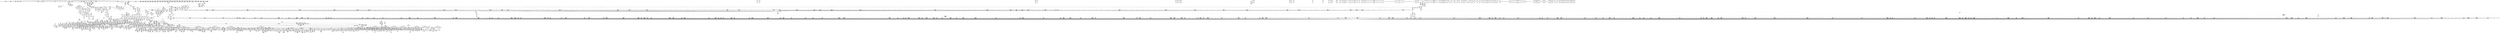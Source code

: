 digraph {
	CE0x4d8ca80 [shape=record,shape=Mrecord,label="{CE0x4d8ca80|common_mmap:tmp22|security/apparmor/lsm.c,483|*SummSource*}"]
	CE0x4db4480 [shape=record,shape=Mrecord,label="{CE0x4db4480|common_file_perm:if.then26|*SummSource*}"]
	CE0x4e1ac70 [shape=record,shape=Mrecord,label="{CE0x4e1ac70|0:_i16,_:_CRE_0,1_}"]
	CE0x4de7570 [shape=record,shape=Mrecord,label="{CE0x4de7570|i64_0|*Constant*}"]
	CE0x4ed6eb0 [shape=record,shape=Mrecord,label="{CE0x4ed6eb0|aa_cred_profile:do.body}"]
	CE0x4ea25c0 [shape=record,shape=Mrecord,label="{CE0x4ea25c0|80:_i64,_:_CRE_1265,1266_}"]
	CE0x4dc7e60 [shape=record,shape=Mrecord,label="{CE0x4dc7e60|GLOBAL:common_file_perm|*Constant*|*SummSource*}"]
	CE0x4d76050 [shape=record,shape=Mrecord,label="{CE0x4d76050|16:_%struct.vfsmount*,_24:_%struct.dentry*,_32:_%struct.inode*,_408:_%struct.cred*,_456:_i8*,_:_CRE_416,424_|*MultipleSource*|*LoadInst*|security/apparmor/lsm.c,500|Function::common_mmap&Arg::file::|security/apparmor/lsm.c,474}"]
	CE0x4e124f0 [shape=record,shape=Mrecord,label="{CE0x4e124f0|0:_i16,_4:_i32,_8:_i16,_40:_%struct.super_block*,_:_SCMRE_165,166_}"]
	CE0x4f11410 [shape=record,shape=Mrecord,label="{CE0x4f11410|aa_cred_profile:tmp11|security/apparmor/include/context.h,100}"]
	CE0x4d80660 [shape=record,shape=Mrecord,label="{CE0x4d80660|i64_3|*Constant*}"]
	CE0x4e19770 [shape=record,shape=Mrecord,label="{CE0x4e19770|common_file_perm:tmp45|security/apparmor/lsm.c,447|*SummSource*}"]
	CE0x4e72f80 [shape=record,shape=Mrecord,label="{CE0x4e72f80|0:_i16,_4:_i32,_8:_i16,_40:_%struct.super_block*,_:_SCMRE_564,565_}"]
	CE0x4dc8aa0 [shape=record,shape=Mrecord,label="{CE0x4dc8aa0|common_file_perm:file|Function::common_file_perm&Arg::file::}"]
	CE0x4dc2440 [shape=record,shape=Mrecord,label="{CE0x4dc2440|i32_2|*Constant*}"]
	CE0x4e7b4a0 [shape=record,shape=Mrecord,label="{CE0x4e7b4a0|0:_i16,_4:_i32,_8:_i16,_40:_%struct.super_block*,_:_SCMRE_744,752_|*MultipleSource*|security/apparmor/lsm.c,435|security/apparmor/include/apparmor.h,117|Function::mediated_filesystem&Arg::inode::|*LoadInst*|include/linux/fs.h,1916}"]
	CE0x4da7ed0 [shape=record,shape=Mrecord,label="{CE0x4da7ed0|common_file_perm:call|security/apparmor/lsm.c,429}"]
	"CONST[source:1(input),value:2(dynamic)][purpose:{operation}][SrcIdx:10]"
	CE0x4da8280 [shape=record,shape=Mrecord,label="{CE0x4da8280|44:_i32,_48:_i16,_128:_i8*,_:_SCMRE_40,44_|*MultipleSource*|Function::aa_cred_profile&Arg::cred::|*LoadInst*|security/apparmor/lsm.c,429|security/apparmor/include/context.h,99}"]
	CE0x4e0e660 [shape=record,shape=Mrecord,label="{CE0x4e0e660|aa_cred_profile:tmp28|security/apparmor/include/context.h,100|*SummSource*}"]
	CE0x4e88e90 [shape=record,shape=Mrecord,label="{CE0x4e88e90|80:_i64,_:_CRE_413,414_}"]
	CE0x4e65a10 [shape=record,shape=Mrecord,label="{CE0x4e65a10|0:_i16,_4:_i32,_8:_i16,_40:_%struct.super_block*,_:_SCMRE_255,256_}"]
	CE0x4dfd350 [shape=record,shape=Mrecord,label="{CE0x4dfd350|common_file_perm:tmp59|security/apparmor/lsm.c,452|*SummSource*}"]
	CE0x4e1ea80 [shape=record,shape=Mrecord,label="{CE0x4e1ea80|common_file_perm:tobool25|security/apparmor/lsm.c,448}"]
	CE0x4e922d0 [shape=record,shape=Mrecord,label="{CE0x4e922d0|80:_i64,_:_CRE_432,433_}"]
	CE0x4ded3a0 [shape=record,shape=Mrecord,label="{CE0x4ded3a0|common_file_perm:tmp|*SummSource*}"]
	CE0x4e764a0 [shape=record,shape=Mrecord,label="{CE0x4e764a0|0:_i16,_4:_i32,_8:_i16,_40:_%struct.super_block*,_:_SCMRE_598,599_}"]
	CE0x4e82c70 [shape=record,shape=Mrecord,label="{CE0x4e82c70|0:_i16,_4:_i32,_8:_i16,_40:_%struct.super_block*,_:_SCMRE_916,917_}"]
	CE0x4dbedf0 [shape=record,shape=Mrecord,label="{CE0x4dbedf0|common_file_perm:call15|security/apparmor/lsm.c,438|*SummSource*}"]
	CE0x4deaea0 [shape=record,shape=Mrecord,label="{CE0x4deaea0|aa_file_perm:call|security/apparmor/file.c,452|*SummSource*}"]
	CE0x4e93920 [shape=record,shape=Mrecord,label="{CE0x4e93920|80:_i64,_:_CRE_453,454_}"]
	CE0x4dee300 [shape=record,shape=Mrecord,label="{CE0x4dee300|0:_i16,_4:_i32,_8:_i16,_40:_%struct.super_block*,_:_SCMRE_146,147_}"]
	CE0x4d6a9f0 [shape=record,shape=Mrecord,label="{CE0x4d6a9f0|16:_%struct.vfsmount*,_24:_%struct.dentry*,_32:_%struct.inode*,_408:_%struct.cred*,_456:_i8*,_:_CRE_8,9_}"]
	CE0x4f036e0 [shape=record,shape=Mrecord,label="{CE0x4f036e0|aa_file_perm:call2|security/apparmor/file.c,456}"]
	CE0x4d41f00 [shape=record,shape=Mrecord,label="{CE0x4d41f00|_call_void_mcount()_#2|*SummSink*}"]
	CE0x48eacd0 [shape=record,shape=Mrecord,label="{CE0x48eacd0|80:_i64,_160:_%struct.file*,_:_CRE_8,16_|*MultipleSource*|Function::apparmor_file_mprotect&Arg::vma::|security/apparmor/lsm.c,500}"]
	CE0x4e9ba60 [shape=record,shape=Mrecord,label="{CE0x4e9ba60|80:_i64,_:_CRE_613,614_}"]
	CE0x4dbfb00 [shape=record,shape=Mrecord,label="{CE0x4dbfb00|__aa_current_profile:entry|*SummSource*}"]
	CE0x4d8e040 [shape=record,shape=Mrecord,label="{CE0x4d8e040|common_mmap:lor.lhs.false}"]
	CE0x4ec8900 [shape=record,shape=Mrecord,label="{CE0x4ec8900|GLOBAL:__llvm_gcov_ctr58|Global_var:__llvm_gcov_ctr58|*SummSource*}"]
	CE0x4dda1b0 [shape=record,shape=Mrecord,label="{CE0x4dda1b0|common_file_perm:tmp14|security/apparmor/lsm.c,432|*SummSink*}"]
	CE0x4d82b60 [shape=record,shape=Mrecord,label="{CE0x4d82b60|common_file_perm:tmp40|security/apparmor/lsm.c,447}"]
	CE0x4e17640 [shape=record,shape=Mrecord,label="{CE0x4e17640|common_file_perm:tmp41|security/apparmor/lsm.c,447|*SummSink*}"]
	CE0x4e77440 [shape=record,shape=Mrecord,label="{CE0x4e77440|0:_i16,_4:_i32,_8:_i16,_40:_%struct.super_block*,_:_SCMRE_608,609_}"]
	CE0x4e7f5c0 [shape=record,shape=Mrecord,label="{CE0x4e7f5c0|0:_i16,_4:_i32,_8:_i16,_40:_%struct.super_block*,_:_SCMRE_881,882_}"]
	CE0x4d62890 [shape=record,shape=Mrecord,label="{CE0x4d62890|GLOBAL:__llvm_gcov_ctr96|Global_var:__llvm_gcov_ctr96|*SummSource*}"]
	CE0x4ed5490 [shape=record,shape=Mrecord,label="{CE0x4ed5490|get_current:tmp|*SummSink*}"]
	CE0x4e16cd0 [shape=record,shape=Mrecord,label="{CE0x4e16cd0|80:_i64,_:_CRE_594,595_}"]
	CE0x4d813e0 [shape=record,shape=Mrecord,label="{CE0x4d813e0|common_mmap:tmp9|security/apparmor/lsm.c,474|*SummSink*}"]
	CE0x4dda080 [shape=record,shape=Mrecord,label="{CE0x4dda080|common_file_perm:tmp14|security/apparmor/lsm.c,432|*SummSource*}"]
	CE0x4dd7e00 [shape=record,shape=Mrecord,label="{CE0x4dd7e00|0:_i16,_4:_i32,_8:_i16,_40:_%struct.super_block*,_:_SCMRE_112,120_|*MultipleSource*|security/apparmor/lsm.c,435|security/apparmor/include/apparmor.h,117|Function::mediated_filesystem&Arg::inode::|*LoadInst*|include/linux/fs.h,1916}"]
	CE0x4de78d0 [shape=record,shape=Mrecord,label="{CE0x4de78d0|i64*_getelementptr_inbounds_(_28_x_i64_,_28_x_i64_*___llvm_gcov_ctr87,_i64_0,_i64_1)|*Constant*|*SummSource*}"]
	CE0x4de5960 [shape=record,shape=Mrecord,label="{CE0x4de5960|_call_void_mcount()_#2|*SummSource*}"]
	CE0x4ed8ff0 [shape=record,shape=Mrecord,label="{CE0x4ed8ff0|file_inode17:entry}"]
	CE0x4d4f1c0 [shape=record,shape=Mrecord,label="{CE0x4d4f1c0|common_file_perm:call12|security/apparmor/lsm.c,435}"]
	CE0x4eb1310 [shape=record,shape=Mrecord,label="{CE0x4eb1310|80:_i64,_:_CRE_1873,1874_}"]
	CE0x4e66e60 [shape=record,shape=Mrecord,label="{CE0x4e66e60|0:_i16,_4:_i32,_8:_i16,_40:_%struct.super_block*,_:_SCMRE_268,269_}"]
	CE0x4dabb50 [shape=record,shape=Mrecord,label="{CE0x4dabb50|i32_432|*Constant*|*SummSink*}"]
	CE0x4e4e4c0 [shape=record,shape=Mrecord,label="{CE0x4e4e4c0|aa_file_perm:i_mode|security/apparmor/file.c,453|*SummSink*}"]
	CE0x4e9bd90 [shape=record,shape=Mrecord,label="{CE0x4e9bd90|80:_i64,_:_CRE_616,617_}"]
	CE0x4e207f0 [shape=record,shape=Mrecord,label="{CE0x4e207f0|common_file_perm:tmp54|security/apparmor/lsm.c,447|*SummSink*}"]
	CE0x4eb1670 [shape=record,shape=Mrecord,label="{CE0x4eb1670|80:_i64,_:_CRE_1875,1876_}"]
	CE0x4e6a830 [shape=record,shape=Mrecord,label="{CE0x4e6a830|0:_i16,_4:_i32,_8:_i16,_40:_%struct.super_block*,_:_SCMRE_305,306_}"]
	CE0x4eaa930 [shape=record,shape=Mrecord,label="{CE0x4eaa930|80:_i64,_:_CRE_1629,1630_}"]
	CE0x4dbe900 [shape=record,shape=Mrecord,label="{CE0x4dbe900|common_file_perm:tmp35|security/apparmor/lsm.c,436|*SummSource*}"]
	CE0x4df8b50 [shape=record,shape=Mrecord,label="{CE0x4df8b50|aa_cred_profile:tmp7|security/apparmor/include/context.h,100|*SummSink*}"]
	CE0x4eda510 [shape=record,shape=Mrecord,label="{CE0x4eda510|aa_path_perm:flags|Function::aa_path_perm&Arg::flags::|*SummSink*}"]
	CE0x4ea62d0 [shape=record,shape=Mrecord,label="{CE0x4ea62d0|80:_i64,_:_CRE_1341,1342_}"]
	CE0x4ec4290 [shape=record,shape=Mrecord,label="{CE0x4ec4290|__aa_current_profile:if.then|*SummSource*}"]
	CE0x4e12e50 [shape=record,shape=Mrecord,label="{CE0x4e12e50|0:_i16,_4:_i32,_8:_i16,_40:_%struct.super_block*,_:_SCMRE_171,172_}"]
	CE0x4d8bbb0 [shape=record,shape=Mrecord,label="{CE0x4d8bbb0|__aa_current_profile:tmp18|security/apparmor/include/context.h,138|*SummSink*}"]
	CE0x4d4f0c0 [shape=record,shape=Mrecord,label="{CE0x4d4f0c0|GLOBAL:mediated_filesystem|*Constant*}"]
	"CONST[source:0(mediator),value:2(dynamic)][purpose:{subject}][SrcIdx:12]"
	CE0x4eb9f10 [shape=record,shape=Mrecord,label="{CE0x4eb9f10|_call_void_mcount()_#2|*SummSource*}"]
	CE0x4d38e70 [shape=record,shape=Mrecord,label="{CE0x4d38e70|80:_i64,_160:_%struct.file*,_:_CRE_92,93_}"]
	CE0x4dec100 [shape=record,shape=Mrecord,label="{CE0x4dec100|i64*_getelementptr_inbounds_(_2_x_i64_,_2_x_i64_*___llvm_gcov_ctr55,_i64_0,_i64_0)|*Constant*|*SummSource*}"]
	CE0x4e114d0 [shape=record,shape=Mrecord,label="{CE0x4e114d0|aa_cred_profile:tmp32|security/apparmor/include/context.h,101|*SummSource*}"]
	CE0x4e6f530 [shape=record,shape=Mrecord,label="{CE0x4e6f530|0:_i16,_4:_i32,_8:_i16,_40:_%struct.super_block*,_:_SCMRE_482,483_}"]
	CE0x4eb0580 [shape=record,shape=Mrecord,label="{CE0x4eb0580|80:_i64,_:_CRE_1824,1828_|*MultipleSource*|security/apparmor/include/apparmor.h,117|*LoadInst*|security/apparmor/include/apparmor.h,117}"]
	CE0x4dc3680 [shape=record,shape=Mrecord,label="{CE0x4dc3680|common_mmap:tobool13|security/apparmor/lsm.c,485|*SummSource*}"]
	CE0x4dbcb40 [shape=record,shape=Mrecord,label="{CE0x4dbcb40|0:_i16,_4:_i32,_8:_i16,_40:_%struct.super_block*,_:_SCMRE_207,208_}"]
	CE0x4eb84f0 [shape=record,shape=Mrecord,label="{CE0x4eb84f0|get_current:tmp4|./arch/x86/include/asm/current.h,14|*SummSink*}"]
	CE0x4dcec80 [shape=record,shape=Mrecord,label="{CE0x4dcec80|aa_cred_profile:if.end|*SummSink*}"]
	CE0x4eda950 [shape=record,shape=Mrecord,label="{CE0x4eda950|aa_path_perm:flags|Function::aa_path_perm&Arg::flags::|*SummSource*}"]
	CE0x4e04950 [shape=record,shape=Mrecord,label="{CE0x4e04950|aa_cred_profile:tmp25|security/apparmor/include/context.h,100|*SummSource*}"]
	CE0x4de8c90 [shape=record,shape=Mrecord,label="{CE0x4de8c90|_call_void_mcount()_#2}"]
	CE0x4d3ed20 [shape=record,shape=Mrecord,label="{CE0x4d3ed20|80:_i64,_160:_%struct.file*,_:_CRE_120,128_|*MultipleSource*|Function::apparmor_file_mprotect&Arg::vma::|security/apparmor/lsm.c,500}"]
	CE0x4d70420 [shape=record,shape=Mrecord,label="{CE0x4d70420|16:_%struct.vfsmount*,_24:_%struct.dentry*,_32:_%struct.inode*,_408:_%struct.cred*,_456:_i8*,_:_CRE_205,206_}"]
	CE0x4ea5830 [shape=record,shape=Mrecord,label="{CE0x4ea5830|80:_i64,_:_CRE_1331,1332_}"]
	CE0x4eaaa40 [shape=record,shape=Mrecord,label="{CE0x4eaaa40|80:_i64,_:_CRE_1630,1631_}"]
	CE0x4dd58c0 [shape=record,shape=Mrecord,label="{CE0x4dd58c0|common_file_perm:tmp32|security/apparmor/lsm.c,434}"]
	CE0x4d8af80 [shape=record,shape=Mrecord,label="{CE0x4d8af80|i64*_getelementptr_inbounds_(_11_x_i64_,_11_x_i64_*___llvm_gcov_ctr58,_i64_0,_i64_9)|*Constant*|*SummSink*}"]
	CE0x4e9c2e0 [shape=record,shape=Mrecord,label="{CE0x4e9c2e0|80:_i64,_:_CRE_621,622_}"]
	CE0x4d54db0 [shape=record,shape=Mrecord,label="{CE0x4d54db0|common_mmap:land.lhs.true|*SummSink*}"]
	CE0x4f08d10 [shape=record,shape=Mrecord,label="{CE0x4f08d10|aa_cred_profile:tmp28|security/apparmor/include/context.h,100}"]
	CE0x4d35e70 [shape=record,shape=Mrecord,label="{CE0x4d35e70|COLLAPSED:_GCMRE___llvm_gcov_ctr96_internal_global_19_x_i64_zeroinitializer:_elem_0:default:}"]
	CE0x4e73d90 [shape=record,shape=Mrecord,label="{CE0x4e73d90|0:_i16,_4:_i32,_8:_i16,_40:_%struct.super_block*,_:_SCMRE_573,574_}"]
	CE0x4d78570 [shape=record,shape=Mrecord,label="{CE0x4d78570|common_mmap:tmp6|*LoadInst*|security/apparmor/lsm.c,474}"]
	CE0x4d90960 [shape=record,shape=Mrecord,label="{CE0x4d90960|16:_%struct.vfsmount*,_24:_%struct.dentry*,_32:_%struct.inode*,_408:_%struct.cred*,_456:_i8*,_:_CRE_173,174_}"]
	CE0x4e9edd0 [shape=record,shape=Mrecord,label="{CE0x4e9edd0|80:_i64,_:_CRE_1212,1213_}"]
	CE0x4dd1120 [shape=record,shape=Mrecord,label="{CE0x4dd1120|common_file_perm:tmp5|security/apparmor/lsm.c,428|*SummSink*}"]
	CE0x4d3b4a0 [shape=record,shape=Mrecord,label="{CE0x4d3b4a0|apparmor_file_mprotect:vma|Function::apparmor_file_mprotect&Arg::vma::|*SummSink*}"]
	CE0x4dd0a60 [shape=record,shape=Mrecord,label="{CE0x4dd0a60|mediated_filesystem:tmp2|*SummSource*}"]
	CE0x4f05d30 [shape=record,shape=Mrecord,label="{CE0x4f05d30|aa_cred_profile:lnot.ext|security/apparmor/include/context.h,100}"]
	CE0x4d5c4e0 [shape=record,shape=Mrecord,label="{CE0x4d5c4e0|16:_%struct.vfsmount*,_24:_%struct.dentry*,_32:_%struct.inode*,_408:_%struct.cred*,_456:_i8*,_:_CRE_114,115_}"]
	CE0x4dfdc00 [shape=record,shape=Mrecord,label="{CE0x4dfdc00|common_file_perm:tmp60|security/apparmor/lsm.c,452|*SummSink*}"]
	CE0x4ed8ac0 [shape=record,shape=Mrecord,label="{CE0x4ed8ac0|aa_file_perm:tmp4|security/apparmor/file.c,452|*SummSource*}"]
	CE0x4e1d420 [shape=record,shape=Mrecord,label="{CE0x4e1d420|common_file_perm:conv24|security/apparmor/lsm.c,448}"]
	CE0x4ebc240 [shape=record,shape=Mrecord,label="{CE0x4ebc240|get_current:tmp3|*SummSource*}"]
	CE0x4e22130 [shape=record,shape=Mrecord,label="{CE0x4e22130|common_file_perm:tmp57|security/apparmor/lsm.c,451|*SummSink*}"]
	CE0x4e03fa0 [shape=record,shape=Mrecord,label="{CE0x4e03fa0|i64*_getelementptr_inbounds_(_16_x_i64_,_16_x_i64_*___llvm_gcov_ctr46,_i64_0,_i64_10)|*Constant*|*SummSink*}"]
	CE0x4dc38d0 [shape=record,shape=Mrecord,label="{CE0x4dc38d0|common_mmap:tmp32|security/apparmor/lsm.c,485|*SummSource*}"]
	CE0x4ea3e00 [shape=record,shape=Mrecord,label="{CE0x4ea3e00|80:_i64,_:_CRE_1306,1307_}"]
	CE0x4ea85e0 [shape=record,shape=Mrecord,label="{CE0x4ea85e0|80:_i64,_:_CRE_1374,1375_}"]
	CE0x4dc1460 [shape=record,shape=Mrecord,label="{CE0x4dc1460|common_mmap:tmp31|security/apparmor/lsm.c,485|*SummSource*}"]
	CE0x4e1fed0 [shape=record,shape=Mrecord,label="{CE0x4e1fed0|common_file_perm:tmp53|security/apparmor/lsm.c,447}"]
	CE0x4d3df60 [shape=record,shape=Mrecord,label="{CE0x4d3df60|80:_i64,_160:_%struct.file*,_:_CRE_110,111_}"]
	CE0x4dbde60 [shape=record,shape=Mrecord,label="{CE0x4dbde60|0:_i16,_4:_i32,_8:_i16,_40:_%struct.super_block*,_:_SCMRE_242,243_}"]
	CE0x4eb96c0 [shape=record,shape=Mrecord,label="{CE0x4eb96c0|aa_file_perm:tmp2|*SummSource*}"]
	CE0x4ec2d00 [shape=record,shape=Mrecord,label="{CE0x4ec2d00|__aa_current_profile:do.end|*SummSource*}"]
	CE0x4e82e00 [shape=record,shape=Mrecord,label="{CE0x4e82e00|0:_i16,_4:_i32,_8:_i16,_40:_%struct.super_block*,_:_SCMRE_917,918_}"]
	CE0x4e88a50 [shape=record,shape=Mrecord,label="{CE0x4e88a50|80:_i64,_:_CRE_409,410_}"]
	CE0x4dab590 [shape=record,shape=Mrecord,label="{CE0x4dab590|common_file_perm:tmp15|security/apparmor/lsm.c,432|*SummSink*}"]
	CE0x4eb4060 [shape=record,shape=Mrecord,label="{CE0x4eb4060|_ret_i32_%call17,_!dbg_!15526|security/apparmor/file.c,307|*SummSink*}"]
	CE0x4d37530 [shape=record,shape=Mrecord,label="{CE0x4d37530|i1_true|*Constant*|*SummSource*}"]
	CE0x4dceee0 [shape=record,shape=Mrecord,label="{CE0x4dceee0|i8*_getelementptr_inbounds_(_24_x_i8_,_24_x_i8_*_.str8,_i32_0,_i32_0)|*Constant*|*SummSink*}"]
	CE0x4e1be90 [shape=record,shape=Mrecord,label="{CE0x4e1be90|common_file_perm:tmp49|security/apparmor/lsm.c,448|*SummSink*}"]
	CE0x4e87c30 [shape=record,shape=Mrecord,label="{CE0x4e87c30|80:_i64,_:_CRE_395,396_}"]
	CE0x4db08b0 [shape=record,shape=Mrecord,label="{CE0x4db08b0|common_file_perm:tmp11|security/apparmor/lsm.c,432|*SummSource*}"]
	CE0x4dcc520 [shape=record,shape=Mrecord,label="{CE0x4dcc520|GLOBAL:aa_cred_profile|*Constant*}"]
	CE0x4dabdd0 [shape=record,shape=Mrecord,label="{CE0x4dabdd0|i64_12|*Constant*}"]
	CE0x4eafbd0 [shape=record,shape=Mrecord,label="{CE0x4eafbd0|80:_i64,_:_CRE_1784,1792_|*MultipleSource*|security/apparmor/include/apparmor.h,117|*LoadInst*|security/apparmor/include/apparmor.h,117}"]
	CE0x4dc6600 [shape=record,shape=Mrecord,label="{CE0x4dc6600|common_mmap:tmp33|security/apparmor/lsm.c,486|*SummSink*}"]
	CE0x4e185b0 [shape=record,shape=Mrecord,label="{CE0x4e185b0|i64_20|*Constant*|*SummSink*}"]
	CE0x4dd92b0 [shape=record,shape=Mrecord,label="{CE0x4dd92b0|i64*_getelementptr_inbounds_(_28_x_i64_,_28_x_i64_*___llvm_gcov_ctr87,_i64_0,_i64_7)|*Constant*}"]
	CE0x4ddec70 [shape=record,shape=Mrecord,label="{CE0x4ddec70|i64*_getelementptr_inbounds_(_2_x_i64_,_2_x_i64_*___llvm_gcov_ctr88,_i64_0,_i64_0)|*Constant*|*SummSink*}"]
	CE0x4d692e0 [shape=record,shape=Mrecord,label="{CE0x4d692e0|16:_%struct.vfsmount*,_24:_%struct.dentry*,_32:_%struct.inode*,_408:_%struct.cred*,_456:_i8*,_:_CRE_4,5_}"]
	CE0x4eda610 [shape=record,shape=Mrecord,label="{CE0x4eda610|aa_path_perm:cond|Function::aa_path_perm&Arg::cond::|*SummSource*}"]
	CE0x4df98e0 [shape=record,shape=Mrecord,label="{CE0x4df98e0|common_file_perm:tmp7|security/apparmor/lsm.c,432|*SummSink*}"]
	CE0x4d7af00 [shape=record,shape=Mrecord,label="{CE0x4d7af00|16:_%struct.vfsmount*,_24:_%struct.dentry*,_32:_%struct.inode*,_408:_%struct.cred*,_456:_i8*,_:_CRE_15,16_}"]
	CE0x4d5cbe0 [shape=record,shape=Mrecord,label="{CE0x4d5cbe0|16:_%struct.vfsmount*,_24:_%struct.dentry*,_32:_%struct.inode*,_408:_%struct.cred*,_456:_i8*,_:_CRE_118,119_}"]
	CE0x4dcc3d0 [shape=record,shape=Mrecord,label="{CE0x4dcc3d0|44:_i32,_48:_i16,_128:_i8*,_:_SCMRE_104,112_|*MultipleSource*|Function::aa_cred_profile&Arg::cred::|*LoadInst*|security/apparmor/lsm.c,429|security/apparmor/include/context.h,99}"]
	CE0x4db11d0 [shape=record,shape=Mrecord,label="{CE0x4db11d0|common_file_perm:tmp27|security/apparmor/lsm.c,434|*SummSink*}"]
	CE0x4e15ac0 [shape=record,shape=Mrecord,label="{CE0x4e15ac0|80:_i64,_:_CRE_577,578_}"]
	CE0x4ec5880 [shape=record,shape=Mrecord,label="{CE0x4ec5880|file_inode17:tmp1}"]
	CE0x4e0ce50 [shape=record,shape=Mrecord,label="{CE0x4e0ce50|aa_cred_profile:tmp31|security/apparmor/include/context.h,100}"]
	CE0x4f03c80 [shape=record,shape=Mrecord,label="{CE0x4f03c80|GLOBAL:aa_path_perm|*Constant*|*SummSink*}"]
	CE0x4e19db0 [shape=record,shape=Mrecord,label="{CE0x4e19db0|common_file_perm:cmp21|security/apparmor/lsm.c,448|*SummSource*}"]
	CE0x4d74e00 [shape=record,shape=Mrecord,label="{CE0x4d74e00|16:_%struct.vfsmount*,_24:_%struct.dentry*,_32:_%struct.inode*,_408:_%struct.cred*,_456:_i8*,_:_CRE_376,384_|*MultipleSource*|*LoadInst*|security/apparmor/lsm.c,500|Function::common_mmap&Arg::file::|security/apparmor/lsm.c,474}"]
	CE0x4d698d0 [shape=record,shape=Mrecord,label="{CE0x4d698d0|common_mmap:tmp13|security/apparmor/lsm.c,477}"]
	CE0x4e85f50 [shape=record,shape=Mrecord,label="{CE0x4e85f50|0:_i16,_4:_i32,_8:_i16,_40:_%struct.super_block*,_:_SCMRE_980,981_}"]
	CE0x4e74240 [shape=record,shape=Mrecord,label="{CE0x4e74240|0:_i16,_4:_i32,_8:_i16,_40:_%struct.super_block*,_:_SCMRE_576,577_}"]
	CE0x4d63440 [shape=record,shape=Mrecord,label="{CE0x4d63440|common_mmap:tmp5|security/apparmor/lsm.c,474|*SummSink*}"]
	CE0x4d5d5e0 [shape=record,shape=Mrecord,label="{CE0x4d5d5e0|16:_%struct.vfsmount*,_24:_%struct.dentry*,_32:_%struct.inode*,_408:_%struct.cred*,_456:_i8*,_:_CRE_124,125_}"]
	CE0x4e12680 [shape=record,shape=Mrecord,label="{CE0x4e12680|0:_i16,_4:_i32,_8:_i16,_40:_%struct.super_block*,_:_SCMRE_166,167_}"]
	CE0x4e9fc50 [shape=record,shape=Mrecord,label="{CE0x4e9fc50|80:_i64,_:_CRE_1226,1227_}"]
	CE0x4e9fd60 [shape=record,shape=Mrecord,label="{CE0x4e9fd60|80:_i64,_:_CRE_1227,1228_}"]
	CE0x4d5eab0 [shape=record,shape=Mrecord,label="{CE0x4d5eab0|16:_%struct.vfsmount*,_24:_%struct.dentry*,_32:_%struct.inode*,_408:_%struct.cred*,_456:_i8*,_:_CRE_94,95_}"]
	CE0x4eb18e0 [shape=record,shape=Mrecord,label="{CE0x4eb18e0|80:_i64,_:_CRE_1878,1879_}"]
	CE0x4d7acb0 [shape=record,shape=Mrecord,label="{CE0x4d7acb0|common_file_perm:if.then}"]
	CE0x4df5ce0 [shape=record,shape=Mrecord,label="{CE0x4df5ce0|GLOBAL:__llvm_gcov_ctr87|Global_var:__llvm_gcov_ctr87|*SummSource*}"]
	CE0x4e18c20 [shape=record,shape=Mrecord,label="{CE0x4e18c20|common_file_perm:tmp43|security/apparmor/lsm.c,447}"]
	CE0x4d6f2a0 [shape=record,shape=Mrecord,label="{CE0x4d6f2a0|16:_%struct.vfsmount*,_24:_%struct.dentry*,_32:_%struct.inode*,_408:_%struct.cred*,_456:_i8*,_:_CRE_195,196_}"]
	CE0x4ea12a0 [shape=record,shape=Mrecord,label="{CE0x4ea12a0|80:_i64,_:_CRE_1247,1248_}"]
	CE0x4e85e50 [shape=record,shape=Mrecord,label="{CE0x4e85e50|0:_i16,_4:_i32,_8:_i16,_40:_%struct.super_block*,_:_SCMRE_979,980_}"]
	CE0x4e7ac40 [shape=record,shape=Mrecord,label="{CE0x4e7ac40|0:_i16,_4:_i32,_8:_i16,_40:_%struct.super_block*,_:_SCMRE_712,728_|*MultipleSource*|security/apparmor/lsm.c,435|security/apparmor/include/apparmor.h,117|Function::mediated_filesystem&Arg::inode::|*LoadInst*|include/linux/fs.h,1916}"]
	CE0x4eb2730 [shape=record,shape=Mrecord,label="{CE0x4eb2730|80:_i64,_:_CRE_2112,2120_|*MultipleSource*|security/apparmor/include/apparmor.h,117|*LoadInst*|security/apparmor/include/apparmor.h,117}"]
	CE0x4e073e0 [shape=record,shape=Mrecord,label="{CE0x4e073e0|mediated_filesystem:bb|*SummSource*}"]
	CE0x4ed8e00 [shape=record,shape=Mrecord,label="{CE0x4ed8e00|GLOBAL:file_inode17|*Constant*|*SummSource*}"]
	CE0x4de8330 [shape=record,shape=Mrecord,label="{CE0x4de8330|common_file_perm:tmp6|*LoadInst*|security/apparmor/lsm.c,429|*SummSource*}"]
	CE0x4eaffb0 [shape=record,shape=Mrecord,label="{CE0x4eaffb0|80:_i64,_:_CRE_1800,1804_|*MultipleSource*|security/apparmor/include/apparmor.h,117|*LoadInst*|security/apparmor/include/apparmor.h,117}"]
	CE0x4dc10b0 [shape=record,shape=Mrecord,label="{CE0x4dc10b0|common_mmap:tmp30|security/apparmor/lsm.c,485|*SummSink*}"]
	CE0x4de1cc0 [shape=record,shape=Mrecord,label="{CE0x4de1cc0|__aa_current_profile:tmp2|*SummSink*}"]
	CE0x4f039f0 [shape=record,shape=Mrecord,label="{CE0x4f039f0|GLOBAL:aa_path_perm|*Constant*}"]
	CE0x4de3d80 [shape=record,shape=Mrecord,label="{CE0x4de3d80|mediated_filesystem:i_sb|security/apparmor/include/apparmor.h,117|*SummSink*}"]
	CE0x4d6cbe0 [shape=record,shape=Mrecord,label="{CE0x4d6cbe0|16:_%struct.vfsmount*,_24:_%struct.dentry*,_32:_%struct.inode*,_408:_%struct.cred*,_456:_i8*,_:_CRE_72,73_}"]
	CE0x4ed09c0 [shape=record,shape=Mrecord,label="{CE0x4ed09c0|aa_cred_profile:cred|Function::aa_cred_profile&Arg::cred::}"]
	CE0x4d78a50 [shape=record,shape=Mrecord,label="{CE0x4d78a50|common_mmap:tmp6|*LoadInst*|security/apparmor/lsm.c,474|*SummSink*}"]
	CE0x4e169a0 [shape=record,shape=Mrecord,label="{CE0x4e169a0|80:_i64,_:_CRE_591,592_}"]
	CE0x4e9c1d0 [shape=record,shape=Mrecord,label="{CE0x4e9c1d0|80:_i64,_:_CRE_620,621_}"]
	CE0x4eab810 [shape=record,shape=Mrecord,label="{CE0x4eab810|80:_i64,_:_CRE_1643,1644_}"]
	CE0x4dc1f10 [shape=record,shape=Mrecord,label="{CE0x4dc1f10|common_mmap:tmp28|security/apparmor/lsm.c,484}"]
	CE0x4ddc970 [shape=record,shape=Mrecord,label="{CE0x4ddc970|_call_void_mcount()_#2|*SummSource*}"]
	CE0x4dd5e10 [shape=record,shape=Mrecord,label="{CE0x4dd5e10|common_file_perm:tmp33|security/apparmor/lsm.c,434}"]
	CE0x4d89df0 [shape=record,shape=Mrecord,label="{CE0x4d89df0|%struct.vfsmount*_null|*Constant*|*SummSource*}"]
	CE0x4e80880 [shape=record,shape=Mrecord,label="{CE0x4e80880|0:_i16,_4:_i32,_8:_i16,_40:_%struct.super_block*,_:_SCMRE_893,894_}"]
	CE0x4e82950 [shape=record,shape=Mrecord,label="{CE0x4e82950|0:_i16,_4:_i32,_8:_i16,_40:_%struct.super_block*,_:_SCMRE_914,915_}"]
	CE0x4ec15a0 [shape=record,shape=Mrecord,label="{CE0x4ec15a0|__aa_current_profile:tmp11|security/apparmor/include/context.h,138|*SummSource*}"]
	CE0x4de4150 [shape=record,shape=Mrecord,label="{CE0x4de4150|common_file_perm:tmp2|*SummSink*}"]
	CE0x4ec9210 [shape=record,shape=Mrecord,label="{CE0x4ec9210|__aa_current_profile:tmp13|security/apparmor/include/context.h,138|*SummSink*}"]
	CE0x4eaaf90 [shape=record,shape=Mrecord,label="{CE0x4eaaf90|80:_i64,_:_CRE_1635,1636_}"]
	CE0x4eac800 [shape=record,shape=Mrecord,label="{CE0x4eac800|80:_i64,_:_CRE_1658,1659_}"]
	CE0x4e24970 [shape=record,shape=Mrecord,label="{CE0x4e24970|aa_file_perm:entry|*SummSource*}"]
	CE0x4d649e0 [shape=record,shape=Mrecord,label="{CE0x4d649e0|common_file_perm:tmp36|security/apparmor/lsm.c,447|*SummSink*}"]
	CE0x4d2c4b0 [shape=record,shape=Mrecord,label="{CE0x4d2c4b0|i64*_getelementptr_inbounds_(_2_x_i64_,_2_x_i64_*___llvm_gcov_ctr97,_i64_0,_i64_0)|*Constant*|*SummSink*}"]
	CE0x4e653d0 [shape=record,shape=Mrecord,label="{CE0x4e653d0|0:_i16,_4:_i32,_8:_i16,_40:_%struct.super_block*,_:_SCMRE_251,252_}"]
	CE0x4dec310 [shape=record,shape=Mrecord,label="{CE0x4dec310|common_file_perm:tmp1}"]
	CE0x4d6d9f0 [shape=record,shape=Mrecord,label="{CE0x4d6d9f0|i64_14|*Constant*}"]
	CE0x4df9310 [shape=record,shape=Mrecord,label="{CE0x4df9310|file_inode:tmp|*SummSource*}"]
	CE0x4f05560 [shape=record,shape=Mrecord,label="{CE0x4f05560|i64*_getelementptr_inbounds_(_16_x_i64_,_16_x_i64_*___llvm_gcov_ctr46,_i64_0,_i64_10)|*Constant*}"]
	"CONST[source:2(external),value:2(dynamic)][purpose:{subject}][SrcIdx:13]"
	CE0x4dd5530 [shape=record,shape=Mrecord,label="{CE0x4dd5530|aa_cred_profile:tmp13}"]
	CE0x4d70ce0 [shape=record,shape=Mrecord,label="{CE0x4d70ce0|16:_%struct.vfsmount*,_24:_%struct.dentry*,_32:_%struct.inode*,_408:_%struct.cred*,_456:_i8*,_:_CRE_210,211_}"]
	CE0x4e878d0 [shape=record,shape=Mrecord,label="{CE0x4e878d0|80:_i64,_:_CRE_393,394_}"]
	CE0x4dc8eb0 [shape=record,shape=Mrecord,label="{CE0x4dc8eb0|common_file_perm:file|Function::common_file_perm&Arg::file::|*SummSink*}"]
	CE0x4ec46f0 [shape=record,shape=Mrecord,label="{CE0x4ec46f0|_call_void_mcount()_#2|*SummSink*}"]
	CE0x4df3590 [shape=record,shape=Mrecord,label="{CE0x4df3590|common_file_perm:if.then13|*SummSink*}"]
	CE0x4df8780 [shape=record,shape=Mrecord,label="{CE0x4df8780|common_file_perm:tmp7|security/apparmor/lsm.c,432}"]
	CE0x4d8a8a0 [shape=record,shape=Mrecord,label="{CE0x4d8a8a0|i8*_getelementptr_inbounds_(_45_x_i8_,_45_x_i8_*_.str14,_i32_0,_i32_0)|*Constant*|*SummSource*}"]
	CE0x4e99fa0 [shape=record,shape=Mrecord,label="{CE0x4e99fa0|80:_i64,_:_CRE_360,368_|*MultipleSource*|security/apparmor/include/apparmor.h,117|*LoadInst*|security/apparmor/include/apparmor.h,117}"]
	CE0x4e9b510 [shape=record,shape=Mrecord,label="{CE0x4e9b510|80:_i64,_:_CRE_608,609_}"]
	CE0x4dc6ce0 [shape=record,shape=Mrecord,label="{CE0x4dc6ce0|common_mmap:tmp34|security/apparmor/lsm.c,486|*SummSource*}"]
	CE0x4d4e260 [shape=record,shape=Mrecord,label="{CE0x4d4e260|0:_i16,_4:_i32,_8:_i16,_40:_%struct.super_block*,_:_SCMRE_185,186_}"]
	CE0x4e18500 [shape=record,shape=Mrecord,label="{CE0x4e18500|i64_20|*Constant*|*SummSource*}"]
	CE0x4e94450 [shape=record,shape=Mrecord,label="{CE0x4e94450|mediated_filesystem:s_flags|security/apparmor/include/apparmor.h,117|*SummSink*}"]
	CE0x4db6c20 [shape=record,shape=Mrecord,label="{CE0x4db6c20|0:_i16,_4:_i32,_8:_i16,_40:_%struct.super_block*,_:_SCMRE_139,140_}"]
	CE0x4d81260 [shape=record,shape=Mrecord,label="{CE0x4d81260|common_mmap:tmp9|security/apparmor/lsm.c,474|*SummSource*}"]
	CE0x4d70b20 [shape=record,shape=Mrecord,label="{CE0x4d70b20|16:_%struct.vfsmount*,_24:_%struct.dentry*,_32:_%struct.inode*,_408:_%struct.cred*,_456:_i8*,_:_CRE_209,210_}"]
	CE0x4db47f0 [shape=record,shape=Mrecord,label="{CE0x4db47f0|0:_i16,_4:_i32,_8:_i16,_40:_%struct.super_block*,_:_SCMRE_96,104_|*MultipleSource*|security/apparmor/lsm.c,435|security/apparmor/include/apparmor.h,117|Function::mediated_filesystem&Arg::inode::|*LoadInst*|include/linux/fs.h,1916}"]
	CE0x4e98860 [shape=record,shape=Mrecord,label="{CE0x4e98860|80:_i64,_:_CRE_268,272_|*MultipleSource*|security/apparmor/include/apparmor.h,117|*LoadInst*|security/apparmor/include/apparmor.h,117}"]
	CE0x4d3f560 [shape=record,shape=Mrecord,label="{CE0x4d3f560|80:_i64,_160:_%struct.file*,_:_CRE_160,168_|*MultipleSource*|Function::apparmor_file_mprotect&Arg::vma::|security/apparmor/lsm.c,500}"]
	CE0x4e9a380 [shape=record,shape=Mrecord,label="{CE0x4e9a380|80:_i64,_:_CRE_376,380_|*MultipleSource*|security/apparmor/include/apparmor.h,117|*LoadInst*|security/apparmor/include/apparmor.h,117}"]
	CE0x4daa390 [shape=record,shape=Mrecord,label="{CE0x4daa390|i64*_getelementptr_inbounds_(_28_x_i64_,_28_x_i64_*___llvm_gcov_ctr87,_i64_0,_i64_4)|*Constant*|*SummSource*}"]
	CE0x4de4c50 [shape=record,shape=Mrecord,label="{CE0x4de4c50|file_inode:entry|*SummSink*}"]
	CE0x4d8e190 [shape=record,shape=Mrecord,label="{CE0x4d8e190|common_mmap:lor.lhs.false|*SummSource*}"]
	CE0x4e9a190 [shape=record,shape=Mrecord,label="{CE0x4e9a190|80:_i64,_:_CRE_368,372_|*MultipleSource*|security/apparmor/include/apparmor.h,117|*LoadInst*|security/apparmor/include/apparmor.h,117}"]
	CE0x4e54880 [shape=record,shape=Mrecord,label="{CE0x4e54880|file_inode17:f_inode|include/linux/fs.h,1916|*SummSink*}"]
	CE0x4dcf320 [shape=record,shape=Mrecord,label="{CE0x4dcf320|aa_cred_profile:tmp4|*LoadInst*|security/apparmor/include/context.h,99}"]
	CE0x4ed8a50 [shape=record,shape=Mrecord,label="{CE0x4ed8a50|aa_file_perm:tmp4|security/apparmor/file.c,452}"]
	CE0x4e674a0 [shape=record,shape=Mrecord,label="{CE0x4e674a0|0:_i16,_4:_i32,_8:_i16,_40:_%struct.super_block*,_:_SCMRE_272,273_}"]
	CE0x4e73750 [shape=record,shape=Mrecord,label="{CE0x4e73750|0:_i16,_4:_i32,_8:_i16,_40:_%struct.super_block*,_:_SCMRE_569,570_}"]
	CE0x4e93d60 [shape=record,shape=Mrecord,label="{CE0x4e93d60|80:_i64,_:_CRE_457,458_}"]
	CE0x4dc9780 [shape=record,shape=Mrecord,label="{CE0x4dc9780|_ret_i32_%retval.0,_!dbg_!15536|security/apparmor/lsm.c,452|*SummSource*}"]
	CE0x4e05d70 [shape=record,shape=Mrecord,label="{CE0x4e05d70|_call_void_mcount()_#2}"]
	CE0x4d80940 [shape=record,shape=Mrecord,label="{CE0x4d80940|common_mmap:tmp7|security/apparmor/lsm.c,474|*SummSource*}"]
	CE0x4dca300 [shape=record,shape=Mrecord,label="{CE0x4dca300|i64*_getelementptr_inbounds_(_19_x_i64_,_19_x_i64_*___llvm_gcov_ctr96,_i64_0,_i64_18)|*Constant*|*SummSink*}"]
	CE0x4dc9ae0 [shape=record,shape=Mrecord,label="{CE0x4dc9ae0|i64*_getelementptr_inbounds_(_19_x_i64_,_19_x_i64_*___llvm_gcov_ctr96,_i64_0,_i64_18)|*Constant*}"]
	CE0x4dcabf0 [shape=record,shape=Mrecord,label="{CE0x4dcabf0|common_mmap:tmp38|security/apparmor/lsm.c,489}"]
	CE0x4dd3c40 [shape=record,shape=Mrecord,label="{CE0x4dd3c40|0:_i16,_4:_i32,_8:_i16,_40:_%struct.super_block*,_:_SCMRE_80,88_|*MultipleSource*|security/apparmor/lsm.c,435|security/apparmor/include/apparmor.h,117|Function::mediated_filesystem&Arg::inode::|*LoadInst*|include/linux/fs.h,1916}"]
	CE0x4eca720 [shape=record,shape=Mrecord,label="{CE0x4eca720|__aa_current_profile:do.end}"]
	CE0x4e6f080 [shape=record,shape=Mrecord,label="{CE0x4e6f080|0:_i16,_4:_i32,_8:_i16,_40:_%struct.super_block*,_:_SCMRE_479,480_}"]
	CE0x4e89f90 [shape=record,shape=Mrecord,label="{CE0x4e89f90|80:_i64,_:_CRE_429,430_}"]
	CE0x4eaa710 [shape=record,shape=Mrecord,label="{CE0x4eaa710|80:_i64,_:_CRE_1627,1628_}"]
	CE0x4d39f20 [shape=record,shape=Mrecord,label="{CE0x4d39f20|common_mmap:tmp|*SummSink*}"]
	CE0x4edb060 [shape=record,shape=Mrecord,label="{CE0x4edb060|aa_file_perm:tmp5|security/apparmor/file.c,452}"]
	CE0x4ebb1f0 [shape=record,shape=Mrecord,label="{CE0x4ebb1f0|aa_cred_profile:do.end10}"]
	CE0x4db1c20 [shape=record,shape=Mrecord,label="{CE0x4db1c20|aa_cred_profile:lnot|security/apparmor/include/context.h,100}"]
	CE0x4e01080 [shape=record,shape=Mrecord,label="{CE0x4e01080|aa_cred_profile:tmp18|security/apparmor/include/context.h,100}"]
	CE0x4def060 [shape=record,shape=Mrecord,label="{CE0x4def060|file_inode:f_inode|include/linux/fs.h,1916}"]
	CE0x4dc54c0 [shape=record,shape=Mrecord,label="{CE0x4dc54c0|common_mmap:tmp35|security/apparmor/lsm.c,488|*SummSource*}"]
	CE0x4eb7c50 [shape=record,shape=Mrecord,label="{CE0x4eb7c50|__aa_current_profile:tobool1|security/apparmor/include/context.h,138|*SummSink*}"]
	CE0x4d5fc30 [shape=record,shape=Mrecord,label="{CE0x4d5fc30|16:_%struct.vfsmount*,_24:_%struct.dentry*,_32:_%struct.inode*,_408:_%struct.cred*,_456:_i8*,_:_CRE_104,105_}"]
	CE0x4d6cfc0 [shape=record,shape=Mrecord,label="{CE0x4d6cfc0|common_file_perm:tmp17|security/apparmor/lsm.c,432|*SummSource*}"]
	CE0x4f0eac0 [shape=record,shape=Mrecord,label="{CE0x4f0eac0|file_inode17:bb|*SummSink*}"]
	CE0x4d2b7b0 [shape=record,shape=Mrecord,label="{CE0x4d2b7b0|80:_i64,_160:_%struct.file*,_:_CRE_101,102_}"]
	CE0x4ec3220 [shape=record,shape=Mrecord,label="{CE0x4ec3220|mediated_filesystem:and|security/apparmor/include/apparmor.h,117}"]
	CE0x4eb1120 [shape=record,shape=Mrecord,label="{CE0x4eb1120|80:_i64,_:_CRE_1872,1873_}"]
	CE0x4d80840 [shape=record,shape=Mrecord,label="{CE0x4d80840|common_mmap:tmp7|security/apparmor/lsm.c,474}"]
	CE0x4d6ba60 [shape=record,shape=Mrecord,label="{CE0x4d6ba60|16:_%struct.vfsmount*,_24:_%struct.dentry*,_32:_%struct.inode*,_408:_%struct.cred*,_456:_i8*,_:_CRE_62,63_}"]
	CE0x4ea4840 [shape=record,shape=Mrecord,label="{CE0x4ea4840|80:_i64,_:_CRE_1316,1317_}"]
	CE0x4dd8ce0 [shape=record,shape=Mrecord,label="{CE0x4dd8ce0|0:_i16,_4:_i32,_8:_i16,_40:_%struct.super_block*,_:_SCMRE_120,128_|*MultipleSource*|security/apparmor/lsm.c,435|security/apparmor/include/apparmor.h,117|Function::mediated_filesystem&Arg::inode::|*LoadInst*|include/linux/fs.h,1916}"]
	CE0x4eb1b00 [shape=record,shape=Mrecord,label="{CE0x4eb1b00|80:_i64,_:_CRE_1880,1884_|*MultipleSource*|security/apparmor/include/apparmor.h,117|*LoadInst*|security/apparmor/include/apparmor.h,117}"]
	CE0x4dc5c50 [shape=record,shape=Mrecord,label="{CE0x4dc5c50|common_mmap:tmp36|security/apparmor/lsm.c,488|*SummSource*}"]
	CE0x4e6c410 [shape=record,shape=Mrecord,label="{CE0x4e6c410|0:_i16,_4:_i32,_8:_i16,_40:_%struct.super_block*,_:_SCMRE_376,384_|*MultipleSource*|security/apparmor/lsm.c,435|security/apparmor/include/apparmor.h,117|Function::mediated_filesystem&Arg::inode::|*LoadInst*|include/linux/fs.h,1916}"]
	CE0x4e1c3a0 [shape=record,shape=Mrecord,label="{CE0x4e1c3a0|common_file_perm:allow|security/apparmor/lsm.c,448|*SummSource*}"]
	CE0x4d49e10 [shape=record,shape=Mrecord,label="{CE0x4d49e10|common_mmap:if.then14}"]
	CE0x4eae8f0 [shape=record,shape=Mrecord,label="{CE0x4eae8f0|80:_i64,_:_CRE_1696,1704_|*MultipleSource*|security/apparmor/include/apparmor.h,117|*LoadInst*|security/apparmor/include/apparmor.h,117}"]
	CE0x4eb0770 [shape=record,shape=Mrecord,label="{CE0x4eb0770|80:_i64,_:_CRE_1832,1840_|*MultipleSource*|security/apparmor/include/apparmor.h,117|*LoadInst*|security/apparmor/include/apparmor.h,117}"]
	CE0x4e7bf60 [shape=record,shape=Mrecord,label="{CE0x4e7bf60|0:_i16,_4:_i32,_8:_i16,_40:_%struct.super_block*,_:_SCMRE_776,792_|*MultipleSource*|security/apparmor/lsm.c,435|security/apparmor/include/apparmor.h,117|Function::mediated_filesystem&Arg::inode::|*LoadInst*|include/linux/fs.h,1916}"]
	CE0x4d8f460 [shape=record,shape=Mrecord,label="{CE0x4d8f460|16:_%struct.vfsmount*,_24:_%struct.dentry*,_32:_%struct.inode*,_408:_%struct.cred*,_456:_i8*,_:_CRE_161,162_}"]
	CE0x4d72d40 [shape=record,shape=Mrecord,label="{CE0x4d72d40|16:_%struct.vfsmount*,_24:_%struct.dentry*,_32:_%struct.inode*,_408:_%struct.cred*,_456:_i8*,_:_CRE_288,292_|*MultipleSource*|*LoadInst*|security/apparmor/lsm.c,500|Function::common_mmap&Arg::file::|security/apparmor/lsm.c,474}"]
	CE0x4d83510 [shape=record,shape=Mrecord,label="{CE0x4d83510|common_file_perm:mode17|security/apparmor/lsm.c,447|*SummSink*}"]
	CE0x4de13d0 [shape=record,shape=Mrecord,label="{CE0x4de13d0|44:_i32,_48:_i16,_128:_i8*,_:_SCMRE_168,176_|*MultipleSource*|Function::aa_cred_profile&Arg::cred::|*LoadInst*|security/apparmor/lsm.c,429|security/apparmor/include/context.h,99}"]
	CE0x4ead3b0 [shape=record,shape=Mrecord,label="{CE0x4ead3b0|80:_i64,_:_CRE_1669,1670_}"]
	CE0x4d376d0 [shape=record,shape=Mrecord,label="{CE0x4d376d0|i32_0|*Constant*|*SummSink*}"]
	CE0x4d6f460 [shape=record,shape=Mrecord,label="{CE0x4d6f460|16:_%struct.vfsmount*,_24:_%struct.dentry*,_32:_%struct.inode*,_408:_%struct.cred*,_456:_i8*,_:_CRE_196,197_}"]
	CE0x4d643d0 [shape=record,shape=Mrecord,label="{CE0x4d643d0|common_file_perm:mode|security/apparmor/lsm.c,447|*SummSink*}"]
	CE0x4dc3150 [shape=record,shape=Mrecord,label="{CE0x4dc3150|common_mmap:and12|security/apparmor/lsm.c,485|*SummSource*}"]
	CE0x4d8d9a0 [shape=record,shape=Mrecord,label="{CE0x4d8d9a0|aa_cred_profile:tmp12|security/apparmor/include/context.h,100}"]
	CE0x4d501f0 [shape=record,shape=Mrecord,label="{CE0x4d501f0|16:_%struct.vfsmount*,_24:_%struct.dentry*,_32:_%struct.inode*,_408:_%struct.cred*,_456:_i8*,_:_CRE_132,136_|*MultipleSource*|*LoadInst*|security/apparmor/lsm.c,500|Function::common_mmap&Arg::file::|security/apparmor/lsm.c,474}"]
	CE0x4e15570 [shape=record,shape=Mrecord,label="{CE0x4e15570|80:_i64,_:_CRE_572,573_}"]
	CE0x4e9ada0 [shape=record,shape=Mrecord,label="{CE0x4e9ada0|80:_i64,_:_CRE_601,602_}"]
	CE0x4dfe3b0 [shape=record,shape=Mrecord,label="{CE0x4dfe3b0|i64*_getelementptr_inbounds_(_16_x_i64_,_16_x_i64_*___llvm_gcov_ctr46,_i64_0,_i64_7)|*Constant*}"]
	CE0x4e67c70 [shape=record,shape=Mrecord,label="{CE0x4e67c70|0:_i16,_4:_i32,_8:_i16,_40:_%struct.super_block*,_:_SCMRE_277,278_}"]
	CE0x4ea23a0 [shape=record,shape=Mrecord,label="{CE0x4ea23a0|80:_i64,_:_CRE_1263,1264_}"]
	CE0x4d8b5d0 [shape=record,shape=Mrecord,label="{CE0x4d8b5d0|__aa_current_profile:tmp17|security/apparmor/include/context.h,138}"]
	CE0x4e89d70 [shape=record,shape=Mrecord,label="{CE0x4e89d70|80:_i64,_:_CRE_427,428_}"]
	CE0x4eb9650 [shape=record,shape=Mrecord,label="{CE0x4eb9650|aa_file_perm:tmp2}"]
	CE0x4d56210 [shape=record,shape=Mrecord,label="{CE0x4d56210|apparmor_file_mprotect:conv|security/apparmor/lsm.c,501}"]
	CE0x4f03f60 [shape=record,shape=Mrecord,label="{CE0x4f03f60|aa_path_perm:entry|*SummSink*}"]
	CE0x4d54690 [shape=record,shape=Mrecord,label="{CE0x4d54690|apparmor_file_mprotect:tmp5|*LoadInst*|security/apparmor/lsm.c,501}"]
	CE0x4ec66b0 [shape=record,shape=Mrecord,label="{CE0x4ec66b0|GLOBAL:current_task|Global_var:current_task}"]
	CE0x4e6ab50 [shape=record,shape=Mrecord,label="{CE0x4e6ab50|0:_i16,_4:_i32,_8:_i16,_40:_%struct.super_block*,_:_SCMRE_307,308_}"]
	CE0x4d707a0 [shape=record,shape=Mrecord,label="{CE0x4d707a0|16:_%struct.vfsmount*,_24:_%struct.dentry*,_32:_%struct.inode*,_408:_%struct.cred*,_456:_i8*,_:_CRE_207,208_}"]
	CE0x4ecf320 [shape=record,shape=Mrecord,label="{CE0x4ecf320|i32_78|*Constant*|*SummSource*}"]
	"CONST[source:2(external),value:0(static)][purpose:{operation}][SrcIdx:5]"
	CE0x4e65d30 [shape=record,shape=Mrecord,label="{CE0x4e65d30|0:_i16,_4:_i32,_8:_i16,_40:_%struct.super_block*,_:_SCMRE_257,258_}"]
	CE0x4ead5d0 [shape=record,shape=Mrecord,label="{CE0x4ead5d0|80:_i64,_:_CRE_1671,1672_}"]
	CE0x4de1f60 [shape=record,shape=Mrecord,label="{CE0x4de1f60|i64_0|*Constant*}"]
	CE0x4df4aa0 [shape=record,shape=Mrecord,label="{CE0x4df4aa0|aa_cred_profile:tmp9|security/apparmor/include/context.h,100|*SummSink*}"]
	CE0x4d39630 [shape=record,shape=Mrecord,label="{CE0x4d39630|80:_i64,_160:_%struct.file*,_:_CRE_105,106_}"]
	CE0x4d84f10 [shape=record,shape=Mrecord,label="{CE0x4d84f10|i32_4|*Constant*}"]
	CE0x4d400a0 [shape=record,shape=Mrecord,label="{CE0x4d400a0|common_mmap:prot|Function::common_mmap&Arg::prot::|*SummSource*}"]
	CE0x4d66600 [shape=record,shape=Mrecord,label="{CE0x4d66600|common_mmap:if.end}"]
	CE0x4ea52e0 [shape=record,shape=Mrecord,label="{CE0x4ea52e0|80:_i64,_:_CRE_1326,1327_}"]
	CE0x4dd45f0 [shape=record,shape=Mrecord,label="{CE0x4dd45f0|aa_cred_profile:do.end10|*SummSource*}"]
	CE0x4d63b30 [shape=record,shape=Mrecord,label="{CE0x4d63b30|common_mmap:f_security|security/apparmor/lsm.c,474|*SummSink*}"]
	CE0x4debf30 [shape=record,shape=Mrecord,label="{CE0x4debf30|file_inode:tmp4|*LoadInst*|include/linux/fs.h,1916|*SummSink*}"]
	CE0x4d8f7e0 [shape=record,shape=Mrecord,label="{CE0x4d8f7e0|16:_%struct.vfsmount*,_24:_%struct.dentry*,_32:_%struct.inode*,_408:_%struct.cred*,_456:_i8*,_:_CRE_163,164_}"]
	CE0x4e0a750 [shape=record,shape=Mrecord,label="{CE0x4e0a750|aa_cred_profile:tmp16|security/apparmor/include/context.h,100|*SummSource*}"]
	CE0x4dda320 [shape=record,shape=Mrecord,label="{CE0x4dda320|_call_void_asm_sideeffect_1:_09ud2_0A.pushsection___bug_table,_22a_22_0A2:_09.long_1b_-_2b,_$_0:c_-_2b_0A_09.word_$_1:c_,_0_0A_09.org_2b+$_2:c_0A.popsection_,_i,i,i,_dirflag_,_fpsr_,_flags_(i8*_getelementptr_inbounds_(_24_x_i8_,_24_x_i8_*_.str8,_i32_0,_i32_0),_i32_432,_i64_12)_#2,_!dbg_!15488,_!srcloc_!15491|security/apparmor/lsm.c,432|*SummSource*}"]
	CE0x4dd71b0 [shape=record,shape=Mrecord,label="{CE0x4dd71b0|i32_1|*Constant*}"]
	CE0x4effd30 [shape=record,shape=Mrecord,label="{CE0x4effd30|aa_cred_profile:tmp3}"]
	CE0x4de5c40 [shape=record,shape=Mrecord,label="{CE0x4de5c40|mediated_filesystem:tmp1}"]
	CE0x4d7b440 [shape=record,shape=Mrecord,label="{CE0x4d7b440|16:_%struct.vfsmount*,_24:_%struct.dentry*,_32:_%struct.inode*,_408:_%struct.cred*,_456:_i8*,_:_CRE_32,40_|*MultipleSource*|*LoadInst*|security/apparmor/lsm.c,500|Function::common_mmap&Arg::file::|security/apparmor/lsm.c,474}"]
	CE0x4edb290 [shape=record,shape=Mrecord,label="{CE0x4edb290|aa_file_perm:mode|security/apparmor/file.c,451}"]
	CE0x4de5450 [shape=record,shape=Mrecord,label="{CE0x4de5450|aa_cred_profile:if.end}"]
	CE0x4d49b60 [shape=record,shape=Mrecord,label="{CE0x4d49b60|i64_12|*Constant*|*SummSink*}"]
	CE0x4d697d0 [shape=record,shape=Mrecord,label="{CE0x4d697d0|i64_7|*Constant*|*SummSink*}"]
	CE0x4d53b50 [shape=record,shape=Mrecord,label="{CE0x4d53b50|common_mmap:tobool8|security/apparmor/lsm.c,483|*SummSource*}"]
	CE0x4e73c00 [shape=record,shape=Mrecord,label="{CE0x4e73c00|0:_i16,_4:_i32,_8:_i16,_40:_%struct.super_block*,_:_SCMRE_572,573_}"]
	CE0x4dbc050 [shape=record,shape=Mrecord,label="{CE0x4dbc050|0:_i16,_4:_i32,_8:_i16,_40:_%struct.super_block*,_:_SCMRE_200,201_}"]
	CE0x4de5bb0 [shape=record,shape=Mrecord,label="{CE0x4de5bb0|mediated_filesystem:tmp|*SummSink*}"]
	CE0x4deeb20 [shape=record,shape=Mrecord,label="{CE0x4deeb20|i64*_getelementptr_inbounds_(_28_x_i64_,_28_x_i64_*___llvm_gcov_ctr87,_i64_0,_i64_0)|*Constant*}"]
	CE0x4e7c9d0 [shape=record,shape=Mrecord,label="{CE0x4e7c9d0|0:_i16,_4:_i32,_8:_i16,_40:_%struct.super_block*,_:_SCMRE_816,824_|*MultipleSource*|security/apparmor/lsm.c,435|security/apparmor/include/apparmor.h,117|Function::mediated_filesystem&Arg::inode::|*LoadInst*|include/linux/fs.h,1916}"]
	CE0x4f02d10 [shape=record,shape=Mrecord,label="{CE0x4f02d10|aa_cred_profile:security|security/apparmor/include/context.h,99}"]
	CE0x4f01fb0 [shape=record,shape=Mrecord,label="{CE0x4f01fb0|aa_cred_profile:tmp33|security/apparmor/include/context.h,101}"]
	CE0x4e72290 [shape=record,shape=Mrecord,label="{CE0x4e72290|0:_i16,_4:_i32,_8:_i16,_40:_%struct.super_block*,_:_SCMRE_555,556_}"]
	CE0x4e92c60 [shape=record,shape=Mrecord,label="{CE0x4e92c60|80:_i64,_:_CRE_441,442_}"]
	CE0x4d5ffb0 [shape=record,shape=Mrecord,label="{CE0x4d5ffb0|16:_%struct.vfsmount*,_24:_%struct.dentry*,_32:_%struct.inode*,_408:_%struct.cred*,_456:_i8*,_:_CRE_106,107_}"]
	CE0x4d78820 [shape=record,shape=Mrecord,label="{CE0x4d78820|common_mmap:tmp6|*LoadInst*|security/apparmor/lsm.c,474|*SummSource*}"]
	CE0x4e95dc0 [shape=record,shape=Mrecord,label="{CE0x4e95dc0|80:_i64,_:_CRE_88,96_|*MultipleSource*|security/apparmor/include/apparmor.h,117|*LoadInst*|security/apparmor/include/apparmor.h,117}"]
	CE0x4dad950 [shape=record,shape=Mrecord,label="{CE0x4dad950|common_file_perm:call11|security/apparmor/lsm.c,435|*SummSource*}"]
	CE0x4eac6f0 [shape=record,shape=Mrecord,label="{CE0x4eac6f0|80:_i64,_:_CRE_1657,1658_}"]
	CE0x4d80fe0 [shape=record,shape=Mrecord,label="{CE0x4d80fe0|common_mmap:tmp9|security/apparmor/lsm.c,474}"]
	CE0x4ddbaa0 [shape=record,shape=Mrecord,label="{CE0x4ddbaa0|_ret_%struct.aa_profile*_%tmp34,_!dbg_!15510|security/apparmor/include/context.h,101|*SummSource*}"]
	CE0x4da8d50 [shape=record,shape=Mrecord,label="{CE0x4da8d50|__aa_current_profile:tmp6|security/apparmor/include/context.h,138}"]
	CE0x4f00690 [shape=record,shape=Mrecord,label="{CE0x4f00690|i32_2|*Constant*}"]
	CE0x4ea72c0 [shape=record,shape=Mrecord,label="{CE0x4ea72c0|80:_i64,_:_CRE_1356,1357_}"]
	CE0x4e6fe90 [shape=record,shape=Mrecord,label="{CE0x4e6fe90|0:_i16,_4:_i32,_8:_i16,_40:_%struct.super_block*,_:_SCMRE_488,496_|*MultipleSource*|security/apparmor/lsm.c,435|security/apparmor/include/apparmor.h,117|Function::mediated_filesystem&Arg::inode::|*LoadInst*|include/linux/fs.h,1916}"]
	CE0x4d81880 [shape=record,shape=Mrecord,label="{CE0x4d81880|i64_17|*Constant*|*SummSink*}"]
	CE0x4e9ee80 [shape=record,shape=Mrecord,label="{CE0x4e9ee80|80:_i64,_:_CRE_1213,1214_}"]
	CE0x4d42840 [shape=record,shape=Mrecord,label="{CE0x4d42840|i64_0|*Constant*}"]
	CE0x4ea51d0 [shape=record,shape=Mrecord,label="{CE0x4ea51d0|80:_i64,_:_CRE_1325,1326_}"]
	CE0x4e69d40 [shape=record,shape=Mrecord,label="{CE0x4e69d40|0:_i16,_4:_i32,_8:_i16,_40:_%struct.super_block*,_:_SCMRE_298,299_}"]
	CE0x4e16340 [shape=record,shape=Mrecord,label="{CE0x4e16340|80:_i64,_:_CRE_585,586_}"]
	CE0x4eb3dd0 [shape=record,shape=Mrecord,label="{CE0x4eb3dd0|aa_file_perm:tmp5|security/apparmor/file.c,452}"]
	CE0x4e1b9b0 [shape=record,shape=Mrecord,label="{CE0x4e1b9b0|common_file_perm:tmp48|security/apparmor/lsm.c,448|*SummSink*}"]
	CE0x4d7ffb0 [shape=record,shape=Mrecord,label="{CE0x4d7ffb0|common_mmap:tobool1|security/apparmor/lsm.c,474}"]
	"CONST[source:2(external),value:0(static)][purpose:{operation}][SrcIdx:1]"
	CE0x4d8bd70 [shape=record,shape=Mrecord,label="{CE0x4d8bd70|i64*_getelementptr_inbounds_(_11_x_i64_,_11_x_i64_*___llvm_gcov_ctr58,_i64_0,_i64_10)|*Constant*}"]
	CE0x4dec810 [shape=record,shape=Mrecord,label="{CE0x4dec810|aa_cred_profile:tmp6|security/apparmor/include/context.h,100|*SummSource*}"]
	CE0x4d907a0 [shape=record,shape=Mrecord,label="{CE0x4d907a0|16:_%struct.vfsmount*,_24:_%struct.dentry*,_32:_%struct.inode*,_408:_%struct.cred*,_456:_i8*,_:_CRE_172,173_}"]
	CE0x4e67310 [shape=record,shape=Mrecord,label="{CE0x4e67310|0:_i16,_4:_i32,_8:_i16,_40:_%struct.super_block*,_:_SCMRE_271,272_}"]
	CE0x4dbc500 [shape=record,shape=Mrecord,label="{CE0x4dbc500|0:_i16,_4:_i32,_8:_i16,_40:_%struct.super_block*,_:_SCMRE_203,204_}"]
	CE0x4e68f30 [shape=record,shape=Mrecord,label="{CE0x4e68f30|0:_i16,_4:_i32,_8:_i16,_40:_%struct.super_block*,_:_SCMRE_289,290_}"]
	CE0x4e9b400 [shape=record,shape=Mrecord,label="{CE0x4e9b400|80:_i64,_:_CRE_607,608_}"]
	CE0x4db4d00 [shape=record,shape=Mrecord,label="{CE0x4db4d00|common_file_perm:tmp13|security/apparmor/lsm.c,432|*SummSource*}"]
	CE0x4ea5610 [shape=record,shape=Mrecord,label="{CE0x4ea5610|80:_i64,_:_CRE_1329,1330_}"]
	CE0x4e854e0 [shape=record,shape=Mrecord,label="{CE0x4e854e0|0:_i16,_4:_i32,_8:_i16,_40:_%struct.super_block*,_:_SCMRE_968,976_|*MultipleSource*|security/apparmor/lsm.c,435|security/apparmor/include/apparmor.h,117|Function::mediated_filesystem&Arg::inode::|*LoadInst*|include/linux/fs.h,1916}"]
	CE0x4ed1730 [shape=record,shape=Mrecord,label="{CE0x4ed1730|__aa_current_profile:tmp20|security/apparmor/include/context.h,138|*SummSource*}"]
	CE0x4dbc1e0 [shape=record,shape=Mrecord,label="{CE0x4dbc1e0|0:_i16,_4:_i32,_8:_i16,_40:_%struct.super_block*,_:_SCMRE_201,202_}"]
	CE0x4e7ec60 [shape=record,shape=Mrecord,label="{CE0x4e7ec60|0:_i16,_4:_i32,_8:_i16,_40:_%struct.super_block*,_:_SCMRE_875,876_}"]
	CE0x4df2490 [shape=record,shape=Mrecord,label="{CE0x4df2490|common_file_perm:do.body5|*SummSource*}"]
	CE0x4e66500 [shape=record,shape=Mrecord,label="{CE0x4e66500|0:_i16,_4:_i32,_8:_i16,_40:_%struct.super_block*,_:_SCMRE_262,263_}"]
	CE0x4ec9420 [shape=record,shape=Mrecord,label="{CE0x4ec9420|__aa_current_profile:tmp14|security/apparmor/include/context.h,138}"]
	CE0x4eb6170 [shape=record,shape=Mrecord,label="{CE0x4eb6170|__aa_current_profile:tmp4|security/apparmor/include/context.h,138}"]
	CE0x4dbb560 [shape=record,shape=Mrecord,label="{CE0x4dbb560|0:_i16,_4:_i32,_8:_i16,_40:_%struct.super_block*,_:_SCMRE_193,194_}"]
	CE0x4ea26d0 [shape=record,shape=Mrecord,label="{CE0x4ea26d0|80:_i64,_:_CRE_1266,1267_}"]
	CE0x4d67300 [shape=record,shape=Mrecord,label="{CE0x4d67300|%struct.aa_profile*_null|*Constant*|*SummSink*}"]
	CE0x4e71de0 [shape=record,shape=Mrecord,label="{CE0x4e71de0|0:_i16,_4:_i32,_8:_i16,_40:_%struct.super_block*,_:_SCMRE_553,554_}"]
	CE0x4ddb0a0 [shape=record,shape=Mrecord,label="{CE0x4ddb0a0|common_file_perm:tobool3|security/apparmor/lsm.c,432|*SummSource*}"]
	CE0x4d86a90 [shape=record,shape=Mrecord,label="{CE0x4d86a90|common_mmap:or|security/apparmor/lsm.c,478}"]
	CE0x4ed5500 [shape=record,shape=Mrecord,label="{CE0x4ed5500|get_current:tmp1}"]
	CE0x4dad340 [shape=record,shape=Mrecord,label="{CE0x4dad340|common_file_perm:tmp29|security/apparmor/lsm.c,434|*SummSource*}"]
	CE0x4f0ca20 [shape=record,shape=Mrecord,label="{CE0x4f0ca20|file_inode17:bb|*SummSource*}"]
	CE0x4dd8ff0 [shape=record,shape=Mrecord,label="{CE0x4dd8ff0|void_(i8*,_i32,_i64)*_asm_sideeffect_1:_09ud2_0A.pushsection___bug_table,_22a_22_0A2:_09.long_1b_-_2b,_$_0:c_-_2b_0A_09.word_$_1:c_,_0_0A_09.org_2b+$_2:c_0A.popsection_,_i,i,i,_dirflag_,_fpsr_,_flags_}"]
	CE0x4e187d0 [shape=record,shape=Mrecord,label="{CE0x4e187d0|common_file_perm:tmp42|security/apparmor/lsm.c,447}"]
	CE0x4e72ad0 [shape=record,shape=Mrecord,label="{CE0x4e72ad0|0:_i16,_4:_i32,_8:_i16,_40:_%struct.super_block*,_:_SCMRE_561,562_}"]
	CE0x4dcfef0 [shape=record,shape=Mrecord,label="{CE0x4dcfef0|common_file_perm:conv|security/apparmor/lsm.c,432|*SummSource*}"]
	CE0x4dbe540 [shape=record,shape=Mrecord,label="{CE0x4dbe540|common_file_perm:tmp34|security/apparmor/lsm.c,436|*SummSink*}"]
	CE0x4e685d0 [shape=record,shape=Mrecord,label="{CE0x4e685d0|0:_i16,_4:_i32,_8:_i16,_40:_%struct.super_block*,_:_SCMRE_283,284_}"]
	CE0x4d500b0 [shape=record,shape=Mrecord,label="{CE0x4d500b0|i8*_null|*Constant*}"]
	CE0x4eaf7f0 [shape=record,shape=Mrecord,label="{CE0x4eaf7f0|80:_i64,_:_CRE_1768,1776_|*MultipleSource*|security/apparmor/include/apparmor.h,117|*LoadInst*|security/apparmor/include/apparmor.h,117}"]
	CE0x4d54ec0 [shape=record,shape=Mrecord,label="{CE0x4d54ec0|common_mmap:if.then9}"]
	CE0x4d3d770 [shape=record,shape=Mrecord,label="{CE0x4d3d770|aa_cred_profile:profile11|security/apparmor/include/context.h,101|*SummSink*}"]
	CE0x4dade40 [shape=record,shape=Mrecord,label="{CE0x4dade40|aa_cred_profile:lnot3|security/apparmor/include/context.h,100|*SummSink*}"]
	CE0x4daa070 [shape=record,shape=Mrecord,label="{CE0x4daa070|i32_22|*Constant*|*SummSink*}"]
	CE0x4dacfd0 [shape=record,shape=Mrecord,label="{CE0x4dacfd0|44:_i32,_48:_i16,_128:_i8*,_:_SCMRE_20,24_|*MultipleSource*|Function::aa_cred_profile&Arg::cred::|*LoadInst*|security/apparmor/lsm.c,429|security/apparmor/include/context.h,99}"]
	CE0x4eb56a0 [shape=record,shape=Mrecord,label="{CE0x4eb56a0|aa_file_perm:cond|security/apparmor/file.c, 451}"]
	CE0x4e0d9b0 [shape=record,shape=Mrecord,label="{CE0x4e0d9b0|aa_cred_profile:tmp27|security/apparmor/include/context.h,100|*SummSink*}"]
	CE0x4e67630 [shape=record,shape=Mrecord,label="{CE0x4e67630|0:_i16,_4:_i32,_8:_i16,_40:_%struct.super_block*,_:_SCMRE_273,274_}"]
	CE0x4e69570 [shape=record,shape=Mrecord,label="{CE0x4e69570|0:_i16,_4:_i32,_8:_i16,_40:_%struct.super_block*,_:_SCMRE_293,294_}"]
	CE0x4d55b50 [shape=record,shape=Mrecord,label="{CE0x4d55b50|16:_%struct.vfsmount*,_24:_%struct.dentry*,_32:_%struct.inode*,_408:_%struct.cred*,_456:_i8*,_:_CRE_11,12_}"]
	CE0x4de68f0 [shape=record,shape=Mrecord,label="{CE0x4de68f0|common_file_perm:tmp3|*SummSource*}"]
	CE0x4e71530 [shape=record,shape=Mrecord,label="{CE0x4e71530|0:_i16,_4:_i32,_8:_i16,_40:_%struct.super_block*,_:_SCMRE_540,544_|*MultipleSource*|security/apparmor/lsm.c,435|security/apparmor/include/apparmor.h,117|Function::mediated_filesystem&Arg::inode::|*LoadInst*|include/linux/fs.h,1916}"]
	CE0x4e98290 [shape=record,shape=Mrecord,label="{CE0x4e98290|80:_i64,_:_CRE_248,252_|*MultipleSource*|security/apparmor/include/apparmor.h,117|*LoadInst*|security/apparmor/include/apparmor.h,117}"]
	CE0x4d5ae00 [shape=record,shape=Mrecord,label="{CE0x4d5ae00|common_mmap:tmp26|security/apparmor/lsm.c,483|*SummSink*}"]
	CE0x4e86820 [shape=record,shape=Mrecord,label="{CE0x4e86820|0:_i16,_4:_i32,_8:_i16,_40:_%struct.super_block*,_:_SCMRE_992,1000_|*MultipleSource*|security/apparmor/lsm.c,435|security/apparmor/include/apparmor.h,117|Function::mediated_filesystem&Arg::inode::|*LoadInst*|include/linux/fs.h,1916}"]
	CE0x4de4070 [shape=record,shape=Mrecord,label="{CE0x4de4070|common_file_perm:tmp2}"]
	CE0x4de93f0 [shape=record,shape=Mrecord,label="{CE0x4de93f0|i64*_getelementptr_inbounds_(_28_x_i64_,_28_x_i64_*___llvm_gcov_ctr87,_i64_0,_i64_7)|*Constant*|*SummSink*}"]
	CE0x4ea2290 [shape=record,shape=Mrecord,label="{CE0x4ea2290|80:_i64,_:_CRE_1262,1263_}"]
	CE0x4d52590 [shape=record,shape=Mrecord,label="{CE0x4d52590|_call_void_mcount()_#2}"]
	CE0x4eb2d00 [shape=record,shape=Mrecord,label="{CE0x4eb2d00|80:_i64,_:_CRE_2256,2264_|*MultipleSource*|security/apparmor/include/apparmor.h,117|*LoadInst*|security/apparmor/include/apparmor.h,117}"]
	CE0x4d41be0 [shape=record,shape=Mrecord,label="{CE0x4d41be0|common_file_perm:lor.lhs.false23|*SummSource*}"]
	CE0x4e82f90 [shape=record,shape=Mrecord,label="{CE0x4e82f90|0:_i16,_4:_i32,_8:_i16,_40:_%struct.super_block*,_:_SCMRE_918,919_}"]
	CE0x4d840c0 [shape=record,shape=Mrecord,label="{CE0x4d840c0|i64*_getelementptr_inbounds_(_19_x_i64_,_19_x_i64_*___llvm_gcov_ctr96,_i64_0,_i64_8)|*Constant*|*SummSink*}"]
	CE0x4d8e600 [shape=record,shape=Mrecord,label="{CE0x4d8e600|i64*_getelementptr_inbounds_(_28_x_i64_,_28_x_i64_*___llvm_gcov_ctr87,_i64_0,_i64_6)|*Constant*|*SummSink*}"]
	"CONST[source:0(mediator),value:0(static)][purpose:{operation}][SrcIdx:11]"
	CE0x4d859b0 [shape=record,shape=Mrecord,label="{CE0x4d859b0|i64*_getelementptr_inbounds_(_19_x_i64_,_19_x_i64_*___llvm_gcov_ctr96,_i64_0,_i64_17)|*Constant*|*SummSink*}"]
	CE0x4d535f0 [shape=record,shape=Mrecord,label="{CE0x4d535f0|common_mmap:and7|security/apparmor/lsm.c,483|*SummSink*}"]
	CE0x4ebf5b0 [shape=record,shape=Mrecord,label="{CE0x4ebf5b0|i8_1|*Constant*}"]
	CE0x4d3dcf0 [shape=record,shape=Mrecord,label="{CE0x4d3dcf0|80:_i64,_160:_%struct.file*,_:_CRE_108,109_}"]
	CE0x4d4f5f0 [shape=record,shape=Mrecord,label="{CE0x4d4f5f0|GLOBAL:mediated_filesystem|*Constant*|*SummSink*}"]
	CE0x4f00320 [shape=record,shape=Mrecord,label="{CE0x4f00320|i32_0|*Constant*}"]
	CE0x4dd56d0 [shape=record,shape=Mrecord,label="{CE0x4dd56d0|aa_cred_profile:lnot|security/apparmor/include/context.h,100|*SummSink*}"]
	CE0x4d41910 [shape=record,shape=Mrecord,label="{CE0x4d41910|apparmor_file_mprotect:tmp3|*SummSink*}"]
	CE0x4e223e0 [shape=record,shape=Mrecord,label="{CE0x4e223e0|common_file_perm:tmp58|security/apparmor/lsm.c,451}"]
	CE0x4f04ee0 [shape=record,shape=Mrecord,label="{CE0x4f04ee0|i32_32768|*Constant*|*SummSource*}"]
	CE0x4d5c160 [shape=record,shape=Mrecord,label="{CE0x4d5c160|16:_%struct.vfsmount*,_24:_%struct.dentry*,_32:_%struct.inode*,_408:_%struct.cred*,_456:_i8*,_:_CRE_112,113_}"]
	CE0x4d4f700 [shape=record,shape=Mrecord,label="{CE0x4d4f700|common_mmap:tmp22|security/apparmor/lsm.c,483|*SummSink*}"]
	CE0x4e1cc60 [shape=record,shape=Mrecord,label="{CE0x4e1cc60|common_file_perm:tmp50|security/apparmor/lsm.c,448|*SummSink*}"]
	CE0x4e72df0 [shape=record,shape=Mrecord,label="{CE0x4e72df0|0:_i16,_4:_i32,_8:_i16,_40:_%struct.super_block*,_:_SCMRE_563,564_}"]
	CE0x4dccd30 [shape=record,shape=Mrecord,label="{CE0x4dccd30|i8*_getelementptr_inbounds_(_24_x_i8_,_24_x_i8_*_.str8,_i32_0,_i32_0)|*Constant*}"]
	CE0x4d67970 [shape=record,shape=Mrecord,label="{CE0x4d67970|aa_cred_profile:tmp13|*SummSource*}"]
	CE0x4eb7130 [shape=record,shape=Mrecord,label="{CE0x4eb7130|__aa_current_profile:do.body|*SummSource*}"]
	CE0x4d7de40 [shape=record,shape=Mrecord,label="{CE0x4d7de40|16:_%struct.vfsmount*,_24:_%struct.dentry*,_32:_%struct.inode*,_408:_%struct.cred*,_456:_i8*,_:_CRE_82,83_}"]
	CE0x4ebfab0 [shape=record,shape=Mrecord,label="{CE0x4ebfab0|i8_1|*Constant*|*SummSink*}"]
	CE0x4d75da0 [shape=record,shape=Mrecord,label="{CE0x4d75da0|16:_%struct.vfsmount*,_24:_%struct.dentry*,_32:_%struct.inode*,_408:_%struct.cred*,_456:_i8*,_:_CRE_408,416_|*MultipleSource*|*LoadInst*|security/apparmor/lsm.c,500|Function::common_mmap&Arg::file::|security/apparmor/lsm.c,474}"]
	CE0x4eb76d0 [shape=record,shape=Mrecord,label="{CE0x4eb76d0|i64*_getelementptr_inbounds_(_16_x_i64_,_16_x_i64_*___llvm_gcov_ctr46,_i64_0,_i64_8)|*Constant*}"]
	CE0x4dd3fa0 [shape=record,shape=Mrecord,label="{CE0x4dd3fa0|0:_i16,_4:_i32,_8:_i16,_40:_%struct.super_block*,_:_SCMRE_104,112_|*MultipleSource*|security/apparmor/lsm.c,435|security/apparmor/include/apparmor.h,117|Function::mediated_filesystem&Arg::inode::|*LoadInst*|include/linux/fs.h,1916}"]
	CE0x4d667f0 [shape=record,shape=Mrecord,label="{CE0x4d667f0|common_mmap:if.end|*SummSink*}"]
	CE0x4df0010 [shape=record,shape=Mrecord,label="{CE0x4df0010|i32_2|*Constant*}"]
	CE0x4ea2a00 [shape=record,shape=Mrecord,label="{CE0x4ea2a00|80:_i64,_:_CRE_1269,1270_}"]
	CE0x4dd3920 [shape=record,shape=Mrecord,label="{CE0x4dd3920|common_file_perm:tmp24|security/apparmor/lsm.c,432|*SummSource*}"]
	CE0x4e931b0 [shape=record,shape=Mrecord,label="{CE0x4e931b0|80:_i64,_:_CRE_446,447_}"]
	CE0x4e75820 [shape=record,shape=Mrecord,label="{CE0x4e75820|0:_i16,_4:_i32,_8:_i16,_40:_%struct.super_block*,_:_SCMRE_590,591_}"]
	CE0x4d8a7e0 [shape=record,shape=Mrecord,label="{CE0x4d8a7e0|i8*_getelementptr_inbounds_(_45_x_i8_,_45_x_i8_*_.str14,_i32_0,_i32_0)|*Constant*}"]
	CE0x4dc3b70 [shape=record,shape=Mrecord,label="{CE0x4dc3b70|i64*_getelementptr_inbounds_(_19_x_i64_,_19_x_i64_*___llvm_gcov_ctr96,_i64_0,_i64_16)|*Constant*}"]
	CE0x4db3ab0 [shape=record,shape=Mrecord,label="{CE0x4db3ab0|common_file_perm:tmp23|security/apparmor/lsm.c,432}"]
	CE0x4d8d230 [shape=record,shape=Mrecord,label="{CE0x4d8d230|common_mmap:tmp1|*SummSink*}"]
	CE0x4e77f30 [shape=record,shape=Mrecord,label="{CE0x4e77f30|0:_i16,_4:_i32,_8:_i16,_40:_%struct.super_block*,_:_SCMRE_615,616_}"]
	CE0x4e7e100 [shape=record,shape=Mrecord,label="{CE0x4e7e100|0:_i16,_4:_i32,_8:_i16,_40:_%struct.super_block*,_:_SCMRE_867,868_}"]
	CE0x4ea3280 [shape=record,shape=Mrecord,label="{CE0x4ea3280|80:_i64,_:_CRE_1277,1278_}"]
	CE0x4e093e0 [shape=record,shape=Mrecord,label="{CE0x4e093e0|aa_cred_profile:tobool4|security/apparmor/include/context.h,100|*SummSink*}"]
	CE0x4f01ae0 [shape=record,shape=Mrecord,label="{CE0x4f01ae0|file_inode17:tmp4|*LoadInst*|include/linux/fs.h,1916}"]
	CE0x4e7ff20 [shape=record,shape=Mrecord,label="{CE0x4e7ff20|0:_i16,_4:_i32,_8:_i16,_40:_%struct.super_block*,_:_SCMRE_887,888_}"]
	CE0x4d42f10 [shape=record,shape=Mrecord,label="{CE0x4d42f10|GLOBAL:__llvm_gcov_ctr96|Global_var:__llvm_gcov_ctr96}"]
	CE0x4de5d20 [shape=record,shape=Mrecord,label="{CE0x4de5d20|mediated_filesystem:tmp1|*SummSink*}"]
	CE0x4d70ea0 [shape=record,shape=Mrecord,label="{CE0x4d70ea0|16:_%struct.vfsmount*,_24:_%struct.dentry*,_32:_%struct.inode*,_408:_%struct.cred*,_456:_i8*,_:_CRE_211,212_}"]
	CE0x4e20960 [shape=record,shape=Mrecord,label="{CE0x4e20960|i64*_getelementptr_inbounds_(_28_x_i64_,_28_x_i64_*___llvm_gcov_ctr87,_i64_0,_i64_25)|*Constant*|*SummSource*}"]
	CE0x4e1e850 [shape=record,shape=Mrecord,label="{CE0x4e1e850|i64_23|*Constant*}"]
	CE0x4e9f4e0 [shape=record,shape=Mrecord,label="{CE0x4e9f4e0|80:_i64,_:_CRE_1219,1220_}"]
	CE0x4e139c0 [shape=record,shape=Mrecord,label="{CE0x4e139c0|80:_i64,_:_CRE_496,504_|*MultipleSource*|security/apparmor/include/apparmor.h,117|*LoadInst*|security/apparmor/include/apparmor.h,117}"]
	CE0x4e772b0 [shape=record,shape=Mrecord,label="{CE0x4e772b0|0:_i16,_4:_i32,_8:_i16,_40:_%struct.super_block*,_:_SCMRE_607,608_}"]
	CE0x4ebdca0 [shape=record,shape=Mrecord,label="{CE0x4ebdca0|i64*_getelementptr_inbounds_(_2_x_i64_,_2_x_i64_*___llvm_gcov_ctr2919,_i64_0,_i64_1)|*Constant*|*SummSource*}"]
	CE0x4d4ddb0 [shape=record,shape=Mrecord,label="{CE0x4d4ddb0|0:_i16,_4:_i32,_8:_i16,_40:_%struct.super_block*,_:_SCMRE_182,183_}"]
	CE0x4eabd60 [shape=record,shape=Mrecord,label="{CE0x4eabd60|80:_i64,_:_CRE_1648,1649_}"]
	CE0x4e028d0 [shape=record,shape=Mrecord,label="{CE0x4e028d0|aa_cred_profile:tmp21|security/apparmor/include/context.h,100|*SummSource*}"]
	CE0x4ea7810 [shape=record,shape=Mrecord,label="{CE0x4ea7810|80:_i64,_:_CRE_1361,1362_}"]
	CE0x4d398b0 [shape=record,shape=Mrecord,label="{CE0x4d398b0|80:_i64,_160:_%struct.file*,_:_CRE_107,108_}"]
	CE0x4eac2b0 [shape=record,shape=Mrecord,label="{CE0x4eac2b0|80:_i64,_:_CRE_1653,1654_}"]
	CE0x4ea8a20 [shape=record,shape=Mrecord,label="{CE0x4ea8a20|80:_i64,_:_CRE_1392,1536_|*MultipleSource*|security/apparmor/include/apparmor.h,117|*LoadInst*|security/apparmor/include/apparmor.h,117}"]
	CE0x4e24bb0 [shape=record,shape=Mrecord,label="{CE0x4e24bb0|aa_file_perm:entry|*SummSink*}"]
	CE0x4d802f0 [shape=record,shape=Mrecord,label="{CE0x4d802f0|i64_4|*Constant*|*SummSource*}"]
	CE0x4e76f90 [shape=record,shape=Mrecord,label="{CE0x4e76f90|0:_i16,_4:_i32,_8:_i16,_40:_%struct.super_block*,_:_SCMRE_605,606_}"]
	CE0x4e010f0 [shape=record,shape=Mrecord,label="{CE0x4e010f0|aa_cred_profile:tmp18|security/apparmor/include/context.h,100|*SummSource*}"]
	CE0x4dc9c50 [shape=record,shape=Mrecord,label="{CE0x4dc9c50|common_mmap:retval.0}"]
	CE0x4db6d20 [shape=record,shape=Mrecord,label="{CE0x4db6d20|0:_i16,_4:_i32,_8:_i16,_40:_%struct.super_block*,_:_SCMRE_140,141_}"]
	CE0x4d5f1b0 [shape=record,shape=Mrecord,label="{CE0x4d5f1b0|16:_%struct.vfsmount*,_24:_%struct.dentry*,_32:_%struct.inode*,_408:_%struct.cred*,_456:_i8*,_:_CRE_98,99_}"]
	CE0x4de73a0 [shape=record,shape=Mrecord,label="{CE0x4de73a0|i64*_getelementptr_inbounds_(_28_x_i64_,_28_x_i64_*___llvm_gcov_ctr87,_i64_0,_i64_9)|*Constant*}"]
	CE0x4e14ca0 [shape=record,shape=Mrecord,label="{CE0x4e14ca0|80:_i64,_:_CRE_563,564_}"]
	CE0x4ea4950 [shape=record,shape=Mrecord,label="{CE0x4ea4950|80:_i64,_:_CRE_1317,1318_}"]
	CE0x4d7ac20 [shape=record,shape=Mrecord,label="{CE0x4d7ac20|common_file_perm:if.then26|*SummSink*}"]
	CE0x4e4de50 [shape=record,shape=Mrecord,label="{CE0x4e4de50|aa_file_perm:call1|security/apparmor/file.c,453|*SummSource*}"]
	CE0x4eae290 [shape=record,shape=Mrecord,label="{CE0x4eae290|80:_i64,_:_CRE_1683,1684_}"]
	CE0x4e85740 [shape=record,shape=Mrecord,label="{CE0x4e85740|0:_i16,_4:_i32,_8:_i16,_40:_%struct.super_block*,_:_SCMRE_976,977_}"]
	CE0x4d50f00 [shape=record,shape=Mrecord,label="{CE0x4d50f00|16:_%struct.vfsmount*,_24:_%struct.dentry*,_32:_%struct.inode*,_408:_%struct.cred*,_456:_i8*,_:_CRE_146,147_}"]
	CE0x4eb1f40 [shape=record,shape=Mrecord,label="{CE0x4eb1f40|80:_i64,_:_CRE_1904,1920_|*MultipleSource*|security/apparmor/include/apparmor.h,117|*LoadInst*|security/apparmor/include/apparmor.h,117}"]
	CE0x4d63570 [shape=record,shape=Mrecord,label="{CE0x4d63570|i32_0|*Constant*}"]
	CE0x4e9fb40 [shape=record,shape=Mrecord,label="{CE0x4e9fb40|80:_i64,_:_CRE_1225,1226_}"]
	CE0x4e177b0 [shape=record,shape=Mrecord,label="{CE0x4e177b0|common_file_perm:cmp18|security/apparmor/lsm.c,447}"]
	CE0x4eb1500 [shape=record,shape=Mrecord,label="{CE0x4eb1500|80:_i64,_:_CRE_1874,1875_}"]
	CE0x4ea40d0 [shape=record,shape=Mrecord,label="{CE0x4ea40d0|80:_i64,_:_CRE_1309,1310_}"]
	CE0x4e76310 [shape=record,shape=Mrecord,label="{CE0x4e76310|0:_i16,_4:_i32,_8:_i16,_40:_%struct.super_block*,_:_SCMRE_597,598_}"]
	CE0x4d66720 [shape=record,shape=Mrecord,label="{CE0x4d66720|common_mmap:if.end|*SummSource*}"]
	CE0x4d86b00 [shape=record,shape=Mrecord,label="{CE0x4d86b00|common_mmap:or|security/apparmor/lsm.c,478|*SummSource*}"]
	CE0x4d548c0 [shape=record,shape=Mrecord,label="{CE0x4d548c0|i64_8|*Constant*}"]
	CE0x4f0e0a0 [shape=record,shape=Mrecord,label="{CE0x4f0e0a0|aa_cred_profile:tmp6|security/apparmor/include/context.h,100}"]
	CE0x4e09560 [shape=record,shape=Mrecord,label="{CE0x4e09560|i64_6|*Constant*}"]
	CE0x4ea1190 [shape=record,shape=Mrecord,label="{CE0x4ea1190|80:_i64,_:_CRE_1246,1247_}"]
	CE0x4eadd40 [shape=record,shape=Mrecord,label="{CE0x4eadd40|80:_i64,_:_CRE_1678,1679_}"]
	CE0x4db5230 [shape=record,shape=Mrecord,label="{CE0x4db5230|common_file_perm:f_path|security/apparmor/lsm.c,434|*SummSink*}"]
	CE0x4ed1d90 [shape=record,shape=Mrecord,label="{CE0x4ed1d90|__aa_current_profile:call3|security/apparmor/include/context.h,138|*SummSource*}"]
	CE0x4d35d60 [shape=record,shape=Mrecord,label="{CE0x4d35d60|i64*_getelementptr_inbounds_(_19_x_i64_,_19_x_i64_*___llvm_gcov_ctr96,_i64_0,_i64_0)|*Constant*|*SummSink*}"]
	CE0x4d4e0d0 [shape=record,shape=Mrecord,label="{CE0x4d4e0d0|0:_i16,_4:_i32,_8:_i16,_40:_%struct.super_block*,_:_SCMRE_184,185_}"]
	CE0x4e9de20 [shape=record,shape=Mrecord,label="{CE0x4e9de20|80:_i64,_:_CRE_712,720_|*MultipleSource*|security/apparmor/include/apparmor.h,117|*LoadInst*|security/apparmor/include/apparmor.h,117}"]
	CE0x4ea2c20 [shape=record,shape=Mrecord,label="{CE0x4ea2c20|80:_i64,_:_CRE_1271,1272_}"]
	CE0x4d81e30 [shape=record,shape=Mrecord,label="{CE0x4d81e30|common_file_perm:tmp37|security/apparmor/lsm.c,447}"]
	CE0x4d595b0 [shape=record,shape=Mrecord,label="{CE0x4d595b0|common_file_perm:tmp26|security/apparmor/lsm.c,434|*SummSource*}"]
	CE0x4d55d10 [shape=record,shape=Mrecord,label="{CE0x4d55d10|16:_%struct.vfsmount*,_24:_%struct.dentry*,_32:_%struct.inode*,_408:_%struct.cred*,_456:_i8*,_:_CRE_12,13_}"]
	CE0x4e73f20 [shape=record,shape=Mrecord,label="{CE0x4e73f20|0:_i16,_4:_i32,_8:_i16,_40:_%struct.super_block*,_:_SCMRE_574,575_}"]
	CE0x4d6a830 [shape=record,shape=Mrecord,label="{CE0x4d6a830|16:_%struct.vfsmount*,_24:_%struct.dentry*,_32:_%struct.inode*,_408:_%struct.cred*,_456:_i8*,_:_CRE_7,8_}"]
	CE0x4d2b3f0 [shape=record,shape=Mrecord,label="{CE0x4d2b3f0|80:_i64,_160:_%struct.file*,_:_CRE_98,99_}"]
	CE0x4e9e3f0 [shape=record,shape=Mrecord,label="{CE0x4e9e3f0|80:_i64,_:_CRE_880,896_|*MultipleSource*|security/apparmor/include/apparmor.h,117|*LoadInst*|security/apparmor/include/apparmor.h,117}"]
	CE0x4df0e30 [shape=record,shape=Mrecord,label="{CE0x4df0e30|common_file_perm:tmp18|security/apparmor/lsm.c,432|*SummSource*}"]
	CE0x4e69890 [shape=record,shape=Mrecord,label="{CE0x4e69890|0:_i16,_4:_i32,_8:_i16,_40:_%struct.super_block*,_:_SCMRE_295,296_}"]
	CE0x4d53720 [shape=record,shape=Mrecord,label="{CE0x4d53720|common_mmap:tobool8|security/apparmor/lsm.c,483}"]
	CE0x4ec1f50 [shape=record,shape=Mrecord,label="{CE0x4ec1f50|file_inode17:tmp3|*SummSource*}"]
	CE0x4e79330 [shape=record,shape=Mrecord,label="{CE0x4e79330|0:_i16,_4:_i32,_8:_i16,_40:_%struct.super_block*,_:_SCMRE_648,656_|*MultipleSource*|security/apparmor/lsm.c,435|security/apparmor/include/apparmor.h,117|Function::mediated_filesystem&Arg::inode::|*LoadInst*|include/linux/fs.h,1916}"]
	CE0x4e25c30 [shape=record,shape=Mrecord,label="{CE0x4e25c30|aa_file_perm:request|Function::aa_file_perm&Arg::request::|*SummSource*}"]
	CE0x4eba070 [shape=record,shape=Mrecord,label="{CE0x4eba070|get_current:tmp4|./arch/x86/include/asm/current.h,14}"]
	CE0x4f05010 [shape=record,shape=Mrecord,label="{CE0x4f05010|i32_32768|*Constant*|*SummSink*}"]
	CE0x4e181f0 [shape=record,shape=Mrecord,label="{CE0x4e181f0|common_file_perm:tmp42|security/apparmor/lsm.c,447|*SummSink*}"]
	CE0x4e746f0 [shape=record,shape=Mrecord,label="{CE0x4e746f0|0:_i16,_4:_i32,_8:_i16,_40:_%struct.super_block*,_:_SCMRE_579,580_}"]
	CE0x4ea9050 [shape=record,shape=Mrecord,label="{CE0x4ea9050|80:_i64,_:_CRE_1584,1592_|*MultipleSource*|security/apparmor/include/apparmor.h,117|*LoadInst*|security/apparmor/include/apparmor.h,117}"]
	CE0x4ec8570 [shape=record,shape=Mrecord,label="{CE0x4ec8570|file_inode17:tmp|*SummSource*}"]
	CE0x4e7e7b0 [shape=record,shape=Mrecord,label="{CE0x4e7e7b0|0:_i16,_4:_i32,_8:_i16,_40:_%struct.super_block*,_:_SCMRE_872,873_}"]
	CE0x4eced90 [shape=record,shape=Mrecord,label="{CE0x4eced90|i64*_getelementptr_inbounds_(_11_x_i64_,_11_x_i64_*___llvm_gcov_ctr58,_i64_0,_i64_10)|*Constant*|*SummSink*}"]
	CE0x4e83f30 [shape=record,shape=Mrecord,label="{CE0x4e83f30|0:_i16,_4:_i32,_8:_i16,_40:_%struct.super_block*,_:_SCMRE_928,929_}"]
	CE0x4e98480 [shape=record,shape=Mrecord,label="{CE0x4e98480|80:_i64,_:_CRE_256,264_|*MultipleSource*|security/apparmor/include/apparmor.h,117|*LoadInst*|security/apparmor/include/apparmor.h,117}"]
	CE0x4e206c0 [shape=record,shape=Mrecord,label="{CE0x4e206c0|common_file_perm:tmp54|security/apparmor/lsm.c,447|*SummSource*}"]
	CE0x4d7d580 [shape=record,shape=Mrecord,label="{CE0x4d7d580|16:_%struct.vfsmount*,_24:_%struct.dentry*,_32:_%struct.inode*,_408:_%struct.cred*,_456:_i8*,_:_CRE_77,78_}"]
	CE0x4eadc30 [shape=record,shape=Mrecord,label="{CE0x4eadc30|80:_i64,_:_CRE_1677,1678_}"]
	CE0x4e9f5f0 [shape=record,shape=Mrecord,label="{CE0x4e9f5f0|80:_i64,_:_CRE_1220,1221_}"]
	CE0x4f10af0 [shape=record,shape=Mrecord,label="{CE0x4f10af0|aa_cred_profile:tmp34|security/apparmor/include/context.h,101}"]
	CE0x4d4d5e0 [shape=record,shape=Mrecord,label="{CE0x4d4d5e0|0:_i16,_4:_i32,_8:_i16,_40:_%struct.super_block*,_:_SCMRE_177,178_}"]
	CE0x54ddf50 [shape=record,shape=Mrecord,label="{CE0x54ddf50|apparmor_file_mprotect:vm_file|security/apparmor/lsm.c,500}"]
	CE0x4e94090 [shape=record,shape=Mrecord,label="{CE0x4e94090|80:_i64,_:_CRE_460,461_}"]
	CE0x4db6190 [shape=record,shape=Mrecord,label="{CE0x4db6190|common_file_perm:do.end7}"]
	CE0x4ea74e0 [shape=record,shape=Mrecord,label="{CE0x4ea74e0|80:_i64,_:_CRE_1358,1359_}"]
	CE0x4dfdeb0 [shape=record,shape=Mrecord,label="{CE0x4dfdeb0|aa_cred_profile:tmp17|security/apparmor/include/context.h,100}"]
	CE0x4e06b10 [shape=record,shape=Mrecord,label="{CE0x4e06b10|aa_cred_profile:tmp3}"]
	CE0x4e0db70 [shape=record,shape=Mrecord,label="{CE0x4e0db70|i64*_getelementptr_inbounds_(_16_x_i64_,_16_x_i64_*___llvm_gcov_ctr46,_i64_0,_i64_13)|*Constant*}"]
	CE0x4ea3c10 [shape=record,shape=Mrecord,label="{CE0x4ea3c10|80:_i64,_:_CRE_1305,1306_}"]
	CE0x4df48b0 [shape=record,shape=Mrecord,label="{CE0x4df48b0|aa_cred_profile:tmp9|security/apparmor/include/context.h,100}"]
	CE0x4e74a10 [shape=record,shape=Mrecord,label="{CE0x4e74a10|0:_i16,_4:_i32,_8:_i16,_40:_%struct.super_block*,_:_SCMRE_581,582_}"]
	CE0x4eb8ac0 [shape=record,shape=Mrecord,label="{CE0x4eb8ac0|__aa_current_profile:tmp9|security/apparmor/include/context.h,138|*SummSource*}"]
	CE0x4ec0160 [shape=record,shape=Mrecord,label="{CE0x4ec0160|_call_void_lockdep_rcu_suspicious(i8*_getelementptr_inbounds_(_36_x_i8_,_36_x_i8_*_.str12,_i32_0,_i32_0),_i32_138,_i8*_getelementptr_inbounds_(_45_x_i8_,_45_x_i8_*_.str14,_i32_0,_i32_0))_#7,_!dbg_!15483|security/apparmor/include/context.h,138|*SummSink*}"]
	CE0x4eabc50 [shape=record,shape=Mrecord,label="{CE0x4eabc50|80:_i64,_:_CRE_1647,1648_}"]
	CE0x4d67850 [shape=record,shape=Mrecord,label="{CE0x4d67850|0:_i16,_4:_i32,_8:_i16,_40:_%struct.super_block*,_:_SCMRE_40,48_|*MultipleSource*|security/apparmor/lsm.c,435|security/apparmor/include/apparmor.h,117|Function::mediated_filesystem&Arg::inode::|*LoadInst*|include/linux/fs.h,1916}"]
	CE0x4dad150 [shape=record,shape=Mrecord,label="{CE0x4dad150|44:_i32,_48:_i16,_128:_i8*,_:_SCMRE_24,28_|*MultipleSource*|Function::aa_cred_profile&Arg::cred::|*LoadInst*|security/apparmor/lsm.c,429|security/apparmor/include/context.h,99}"]
	CE0x4db3080 [shape=record,shape=Mrecord,label="{CE0x4db3080|common_file_perm:tmp25|security/apparmor/lsm.c,434|*SummSink*}"]
	CE0x4df3250 [shape=record,shape=Mrecord,label="{CE0x4df3250|file_inode:tmp2}"]
	CE0x4efff60 [shape=record,shape=Mrecord,label="{CE0x4efff60|i32_0|*Constant*}"]
	CE0x4d4c8a0 [shape=record,shape=Mrecord,label="{CE0x4d4c8a0|common_mmap:tmp21|security/apparmor/lsm.c,483}"]
	CE0x4d74340 [shape=record,shape=Mrecord,label="{CE0x4d74340|16:_%struct.vfsmount*,_24:_%struct.dentry*,_32:_%struct.inode*,_408:_%struct.cred*,_456:_i8*,_:_CRE_336,344_|*MultipleSource*|*LoadInst*|security/apparmor/lsm.c,500|Function::common_mmap&Arg::file::|security/apparmor/lsm.c,474}"]
	CE0x4de40e0 [shape=record,shape=Mrecord,label="{CE0x4de40e0|common_file_perm:tmp2|*SummSource*}"]
	CE0x4e158a0 [shape=record,shape=Mrecord,label="{CE0x4e158a0|80:_i64,_:_CRE_575,576_}"]
	CE0x4dce130 [shape=record,shape=Mrecord,label="{CE0x4dce130|_ret_i1_%lnot,_!dbg_!15473|security/apparmor/include/apparmor.h,117|*SummSource*}"]
	CE0x4e16010 [shape=record,shape=Mrecord,label="{CE0x4e16010|80:_i64,_:_CRE_582,583_}"]
	CE0x4ec61d0 [shape=record,shape=Mrecord,label="{CE0x4ec61d0|aa_file_perm:tmp|*SummSink*}"]
	CE0x4e88940 [shape=record,shape=Mrecord,label="{CE0x4e88940|80:_i64,_:_CRE_408,409_}"]
	CE0x4d921e0 [shape=record,shape=Mrecord,label="{CE0x4d921e0|16:_%struct.vfsmount*,_24:_%struct.dentry*,_32:_%struct.inode*,_408:_%struct.cred*,_456:_i8*,_:_CRE_187,188_}"]
	CE0x4de9cb0 [shape=record,shape=Mrecord,label="{CE0x4de9cb0|mediated_filesystem:entry|*SummSink*}"]
	CE0x4e23a60 [shape=record,shape=Mrecord,label="{CE0x4e23a60|common_file_perm:tmp56|security/apparmor/lsm.c,449}"]
	CE0x4d724b0 [shape=record,shape=Mrecord,label="{CE0x4d724b0|16:_%struct.vfsmount*,_24:_%struct.dentry*,_32:_%struct.inode*,_408:_%struct.cred*,_456:_i8*,_:_CRE_256,264_|*MultipleSource*|*LoadInst*|security/apparmor/lsm.c,500|Function::common_mmap&Arg::file::|security/apparmor/lsm.c,474}"]
	CE0x4eace60 [shape=record,shape=Mrecord,label="{CE0x4eace60|80:_i64,_:_CRE_1664,1665_}"]
	CE0x4dc3a00 [shape=record,shape=Mrecord,label="{CE0x4dc3a00|common_mmap:tmp32|security/apparmor/lsm.c,485|*SummSink*}"]
	CE0x4e89930 [shape=record,shape=Mrecord,label="{CE0x4e89930|80:_i64,_:_CRE_423,424_}"]
	CE0x4dd62f0 [shape=record,shape=Mrecord,label="{CE0x4dd62f0|i64*_getelementptr_inbounds_(_28_x_i64_,_28_x_i64_*___llvm_gcov_ctr87,_i64_0,_i64_16)|*Constant*|*SummSource*}"]
	CE0x4e1e250 [shape=record,shape=Mrecord,label="{CE0x4e1e250|common_file_perm:neg|security/apparmor/lsm.c,448|*SummSink*}"]
	CE0x4ea28f0 [shape=record,shape=Mrecord,label="{CE0x4ea28f0|80:_i64,_:_CRE_1268,1269_}"]
	CE0x4df8f40 [shape=record,shape=Mrecord,label="{CE0x4df8f40|common_file_perm:do.end9|*SummSource*}"]
	CE0x4dee630 [shape=record,shape=Mrecord,label="{CE0x4dee630|0:_i16,_4:_i32,_8:_i16,_40:_%struct.super_block*,_:_SCMRE_148,149_}"]
	CE0x4e87d90 [shape=record,shape=Mrecord,label="{CE0x4e87d90|80:_i64,_:_CRE_397,398_}"]
	CE0x4e239f0 [shape=record,shape=Mrecord,label="{CE0x4e239f0|GLOBAL:aa_file_perm|*Constant*}"]
	CE0x4d8f2a0 [shape=record,shape=Mrecord,label="{CE0x4d8f2a0|16:_%struct.vfsmount*,_24:_%struct.dentry*,_32:_%struct.inode*,_408:_%struct.cred*,_456:_i8*,_:_CRE_160,161_}"]
	CE0x4ea75f0 [shape=record,shape=Mrecord,label="{CE0x4ea75f0|80:_i64,_:_CRE_1359,1360_}"]
	CE0x4e1ed70 [shape=record,shape=Mrecord,label="{CE0x4e1ed70|common_file_perm:tobool25|security/apparmor/lsm.c,448|*SummSink*}"]
	CE0x4d5e730 [shape=record,shape=Mrecord,label="{CE0x4d5e730|16:_%struct.vfsmount*,_24:_%struct.dentry*,_32:_%struct.inode*,_408:_%struct.cred*,_456:_i8*,_:_CRE_92,93_}"]
	CE0x4e83760 [shape=record,shape=Mrecord,label="{CE0x4e83760|0:_i16,_4:_i32,_8:_i16,_40:_%struct.super_block*,_:_SCMRE_923,924_}"]
	CE0x4eb5450 [shape=record,shape=Mrecord,label="{CE0x4eb5450|i32_1|*Constant*}"]
	CE0x4f0bff0 [shape=record,shape=Mrecord,label="{CE0x4f0bff0|aa_cred_profile:tmp7|security/apparmor/include/context.h,100}"]
	CE0x4e838f0 [shape=record,shape=Mrecord,label="{CE0x4e838f0|0:_i16,_4:_i32,_8:_i16,_40:_%struct.super_block*,_:_SCMRE_924,925_}"]
	CE0x4d409e0 [shape=record,shape=Mrecord,label="{CE0x4d409e0|_ret_i32_%retval.0,_!dbg_!15500|security/apparmor/lsm.c,489|*SummSink*}"]
	CE0x4d3e1e0 [shape=record,shape=Mrecord,label="{CE0x4d3e1e0|80:_i64,_160:_%struct.file*,_:_CRE_112,113_}"]
	CE0x4e0d360 [shape=record,shape=Mrecord,label="{CE0x4e0d360|aa_cred_profile:tmp26|security/apparmor/include/context.h,100|*SummSink*}"]
	CE0x4d5a060 [shape=record,shape=Mrecord,label="{CE0x4d5a060|common_file_perm:tmp31|security/apparmor/lsm.c,434}"]
	CE0x4e23d00 [shape=record,shape=Mrecord,label="{CE0x4e23d00|common_file_perm:tmp56|security/apparmor/lsm.c,449|*SummSink*}"]
	CE0x4df7b90 [shape=record,shape=Mrecord,label="{CE0x4df7b90|aa_cred_profile:tmp8|security/apparmor/include/context.h,100|*SummSink*}"]
	CE0x4d38220 [shape=record,shape=Mrecord,label="{CE0x4d38220|apparmor_file_mprotect:vm_file|security/apparmor/lsm.c,500|*SummSource*}"]
	CE0x4dd3360 [shape=record,shape=Mrecord,label="{CE0x4dd3360|aa_cred_profile:tmp29|security/apparmor/include/context.h,100|*SummSink*}"]
	CE0x4e16670 [shape=record,shape=Mrecord,label="{CE0x4e16670|80:_i64,_:_CRE_588,589_}"]
	CE0x4e563d0 [shape=record,shape=Mrecord,label="{CE0x4e563d0|aa_cred_profile:expval|security/apparmor/include/context.h,100}"]
	CE0x4e186b0 [shape=record,shape=Mrecord,label="{CE0x4e186b0|i64_22|*Constant*}"]
	CE0x4df7320 [shape=record,shape=Mrecord,label="{CE0x4df7320|__aa_current_profile:call|security/apparmor/include/context.h,138|*SummSource*}"]
	CE0x4de2af0 [shape=record,shape=Mrecord,label="{CE0x4de2af0|_call_void_mcount()_#2|*SummSink*}"]
	CE0x4e19530 [shape=record,shape=Mrecord,label="{CE0x4e19530|common_file_perm:tmp45|security/apparmor/lsm.c,447}"]
	CE0x4d52000 [shape=record,shape=Mrecord,label="{CE0x4d52000|16:_%struct.vfsmount*,_24:_%struct.dentry*,_32:_%struct.inode*,_408:_%struct.cred*,_456:_i8*,_:_CRE_157,158_}"]
	CE0x4d8e790 [shape=record,shape=Mrecord,label="{CE0x4d8e790|i64*_getelementptr_inbounds_(_28_x_i64_,_28_x_i64_*___llvm_gcov_ctr87,_i64_0,_i64_6)|*Constant*}"]
	CE0x4e6a1f0 [shape=record,shape=Mrecord,label="{CE0x4e6a1f0|0:_i16,_4:_i32,_8:_i16,_40:_%struct.super_block*,_:_SCMRE_301,302_}"]
	CE0x4e25f00 [shape=record,shape=Mrecord,label="{CE0x4e25f00|_ret_i32_%call2,_!dbg_!15480|security/apparmor/file.c,456}"]
	CE0x4e07650 [shape=record,shape=Mrecord,label="{CE0x4e07650|aa_cred_profile:expval|security/apparmor/include/context.h,100}"]
	CE0x4e66cd0 [shape=record,shape=Mrecord,label="{CE0x4e66cd0|0:_i16,_4:_i32,_8:_i16,_40:_%struct.super_block*,_:_SCMRE_267,268_}"]
	CE0x4d54fd0 [shape=record,shape=Mrecord,label="{CE0x4d54fd0|common_mmap:if.then9|*SummSource*}"]
	CE0x4e17a80 [shape=record,shape=Mrecord,label="{CE0x4e17a80|common_file_perm:cmp18|security/apparmor/lsm.c,447|*SummSource*}"]
	CE0x4e201e0 [shape=record,shape=Mrecord,label="{CE0x4e201e0|common_file_perm:tmp53|security/apparmor/lsm.c,447|*SummSource*}"]
	CE0x4de7a90 [shape=record,shape=Mrecord,label="{CE0x4de7a90|i64*_getelementptr_inbounds_(_28_x_i64_,_28_x_i64_*___llvm_gcov_ctr87,_i64_0,_i64_1)|*Constant*|*SummSink*}"]
	CE0x4d3e820 [shape=record,shape=Mrecord,label="{CE0x4d3e820|80:_i64,_160:_%struct.file*,_:_CRE_117,118_}"]
	CE0x4d8b640 [shape=record,shape=Mrecord,label="{CE0x4d8b640|__aa_current_profile:tmp17|security/apparmor/include/context.h,138|*SummSource*}"]
	CE0x4ddcfd0 [shape=record,shape=Mrecord,label="{CE0x4ddcfd0|i64_15|*Constant*}"]
	CE0x4de2c00 [shape=record,shape=Mrecord,label="{CE0x4de2c00|i32_8|*Constant*}"]
	CE0x4dbfcb0 [shape=record,shape=Mrecord,label="{CE0x4dbfcb0|__aa_current_profile:entry|*SummSink*}"]
	CE0x4e21e20 [shape=record,shape=Mrecord,label="{CE0x4e21e20|common_file_perm:tmp57|security/apparmor/lsm.c,451|*SummSource*}"]
	CE0x4e66370 [shape=record,shape=Mrecord,label="{CE0x4e66370|0:_i16,_4:_i32,_8:_i16,_40:_%struct.super_block*,_:_SCMRE_261,262_}"]
	CE0x4e930a0 [shape=record,shape=Mrecord,label="{CE0x4e930a0|80:_i64,_:_CRE_445,446_}"]
	CE0x4eb5740 [shape=record,shape=Mrecord,label="{CE0x4eb5740|aa_file_perm:cond|security/apparmor/file.c, 451|*SummSource*}"]
	CE0x4d36580 [shape=record,shape=Mrecord,label="{CE0x4d36580|80:_i64,_160:_%struct.file*,_:_CRE_48,56_|*MultipleSource*|Function::apparmor_file_mprotect&Arg::vma::|security/apparmor/lsm.c,500}"]
	CE0x4eca420 [shape=record,shape=Mrecord,label="{CE0x4eca420|i64*_getelementptr_inbounds_(_2_x_i64_,_2_x_i64_*___llvm_gcov_ctr2919,_i64_0,_i64_0)|*Constant*|*SummSink*}"]
	CE0x4e861e0 [shape=record,shape=Mrecord,label="{CE0x4e861e0|0:_i16,_4:_i32,_8:_i16,_40:_%struct.super_block*,_:_SCMRE_982,983_}"]
	CE0x4d6fb60 [shape=record,shape=Mrecord,label="{CE0x4d6fb60|16:_%struct.vfsmount*,_24:_%struct.dentry*,_32:_%struct.inode*,_408:_%struct.cred*,_456:_i8*,_:_CRE_200,201_}"]
	CE0x4dc7090 [shape=record,shape=Mrecord,label="{CE0x4dc7090|i32_2048|*Constant*}"]
	CE0x4d862b0 [shape=record,shape=Mrecord,label="{CE0x4d862b0|i64_6|*Constant*|*SummSink*}"]
	CE0x4e75b40 [shape=record,shape=Mrecord,label="{CE0x4e75b40|0:_i16,_4:_i32,_8:_i16,_40:_%struct.super_block*,_:_SCMRE_592,593_}"]
	CE0x4ddeae0 [shape=record,shape=Mrecord,label="{CE0x4ddeae0|i64*_getelementptr_inbounds_(_2_x_i64_,_2_x_i64_*___llvm_gcov_ctr88,_i64_0,_i64_0)|*Constant*|*SummSource*}"]
	CE0x4dc0020 [shape=record,shape=Mrecord,label="{CE0x4dc0020|_ret_%struct.aa_profile*_%call4,_!dbg_!15494|security/apparmor/include/context.h,138}"]
	CE0x4dca5d0 [shape=record,shape=Mrecord,label="{CE0x4dca5d0|common_mmap:tmp37|security/apparmor/lsm.c,489}"]
	CE0x4ea4fb0 [shape=record,shape=Mrecord,label="{CE0x4ea4fb0|80:_i64,_:_CRE_1323,1324_}"]
	CE0x4ea5940 [shape=record,shape=Mrecord,label="{CE0x4ea5940|80:_i64,_:_CRE_1332,1333_}"]
	CE0x4e9c500 [shape=record,shape=Mrecord,label="{CE0x4e9c500|80:_i64,_:_CRE_623,624_}"]
	CE0x4ed20b0 [shape=record,shape=Mrecord,label="{CE0x4ed20b0|GLOBAL:get_current|*Constant*}"]
	CE0x4ebb5b0 [shape=record,shape=Mrecord,label="{CE0x4ebb5b0|__aa_current_profile:land.lhs.true2|*SummSink*}"]
	CE0x4e50b60 [shape=record,shape=Mrecord,label="{CE0x4e50b60|i64_12|*Constant*}"]
	CE0x4e735c0 [shape=record,shape=Mrecord,label="{CE0x4e735c0|0:_i16,_4:_i32,_8:_i16,_40:_%struct.super_block*,_:_SCMRE_568,569_}"]
	CE0x4eb66b0 [shape=record,shape=Mrecord,label="{CE0x4eb66b0|_call_void_mcount()_#2}"]
	CE0x4d89a40 [shape=record,shape=Mrecord,label="{CE0x4d89a40|common_file_perm:tmp28|security/apparmor/lsm.c,434|*SummSink*}"]
	CE0x4e089b0 [shape=record,shape=Mrecord,label="{CE0x4e089b0|0:_i16,_4:_i32,_8:_i16,_40:_%struct.super_block*,_:_SCMRE_4,8_|*MultipleSource*|security/apparmor/lsm.c,435|security/apparmor/include/apparmor.h,117|Function::mediated_filesystem&Arg::inode::|*LoadInst*|include/linux/fs.h,1916}"]
	CE0x4e0d040 [shape=record,shape=Mrecord,label="{CE0x4e0d040|aa_cred_profile:tmp31|security/apparmor/include/context.h,100|*SummSource*}"]
	CE0x4d80eb0 [shape=record,shape=Mrecord,label="{CE0x4d80eb0|common_mmap:tmp8|security/apparmor/lsm.c,474|*SummSink*}"]
	CE0x4e70d70 [shape=record,shape=Mrecord,label="{CE0x4e70d70|0:_i16,_4:_i32,_8:_i16,_40:_%struct.super_block*,_:_SCMRE_520,528_|*MultipleSource*|security/apparmor/lsm.c,435|security/apparmor/include/apparmor.h,117|Function::mediated_filesystem&Arg::inode::|*LoadInst*|include/linux/fs.h,1916}"]
	CE0x4db2c20 [shape=record,shape=Mrecord,label="{CE0x4db2c20|i64_13|*Constant*|*SummSink*}"]
	CE0x4e934e0 [shape=record,shape=Mrecord,label="{CE0x4e934e0|80:_i64,_:_CRE_449,450_}"]
	CE0x4e0bcc0 [shape=record,shape=Mrecord,label="{CE0x4e0bcc0|get_current:tmp2|*SummSource*}"]
	CE0x4e11b60 [shape=record,shape=Mrecord,label="{CE0x4e11b60|aa_cred_profile:tmp33|security/apparmor/include/context.h,101|*SummSource*}"]
	CE0x4dc3610 [shape=record,shape=Mrecord,label="{CE0x4dc3610|common_mmap:tobool13|security/apparmor/lsm.c,485}"]
	CE0x4dcd730 [shape=record,shape=Mrecord,label="{CE0x4dcd730|aa_cred_profile:entry|*SummSource*}"]
	CE0x4ed2b00 [shape=record,shape=Mrecord,label="{CE0x4ed2b00|_ret_%struct.task_struct*_%tmp4,_!dbg_!15471|./arch/x86/include/asm/current.h,14|*SummSource*}"]
	CE0x4e7d6a0 [shape=record,shape=Mrecord,label="{CE0x4e7d6a0|0:_i16,_4:_i32,_8:_i16,_40:_%struct.super_block*,_:_SCMRE_856,864_|*MultipleSource*|security/apparmor/lsm.c,435|security/apparmor/include/apparmor.h,117|Function::mediated_filesystem&Arg::inode::|*LoadInst*|include/linux/fs.h,1916}"]
	CE0x4ed3080 [shape=record,shape=Mrecord,label="{CE0x4ed3080|aa_file_perm:bb|*SummSource*}"]
	CE0x4ec65a0 [shape=record,shape=Mrecord,label="{CE0x4ec65a0|%struct.task_struct*_(%struct.task_struct**)*_asm_movq_%gs:$_1:P_,$0_,_r,im,_dirflag_,_fpsr_,_flags_|*SummSink*}"]
	CE0x4d37c80 [shape=record,shape=Mrecord,label="{CE0x4d37c80|COLLAPSED:_GCMRE___llvm_gcov_ctr97_internal_global_2_x_i64_zeroinitializer:_elem_0:default:}"]
	CE0x4d3b0c0 [shape=record,shape=Mrecord,label="{CE0x4d3b0c0|common_mmap:entry|*SummSink*}"]
	CE0x4eba6b0 [shape=record,shape=Mrecord,label="{CE0x4eba6b0|i64*_getelementptr_inbounds_(_2_x_i64_,_2_x_i64_*___llvm_gcov_ctr12,_i64_0,_i64_1)|*Constant*|*SummSource*}"]
	CE0x4dc7a80 [shape=record,shape=Mrecord,label="{CE0x4dc7a80|common_mmap:mask.2|*SummSource*}"]
	CE0x4e74ec0 [shape=record,shape=Mrecord,label="{CE0x4e74ec0|0:_i16,_4:_i32,_8:_i16,_40:_%struct.super_block*,_:_SCMRE_584,585_}"]
	CE0x4e0c390 [shape=record,shape=Mrecord,label="{CE0x4e0c390|i64*_getelementptr_inbounds_(_16_x_i64_,_16_x_i64_*___llvm_gcov_ctr46,_i64_0,_i64_14)|*Constant*|*SummSource*}"]
	CE0x4d81ba0 [shape=record,shape=Mrecord,label="{CE0x4d81ba0|i64_18|*Constant*|*SummSource*}"]
	CE0x4d6c860 [shape=record,shape=Mrecord,label="{CE0x4d6c860|16:_%struct.vfsmount*,_24:_%struct.dentry*,_32:_%struct.inode*,_408:_%struct.cred*,_456:_i8*,_:_CRE_70,71_}"]
	CE0x4d750b0 [shape=record,shape=Mrecord,label="{CE0x4d750b0|16:_%struct.vfsmount*,_24:_%struct.dentry*,_32:_%struct.inode*,_408:_%struct.cred*,_456:_i8*,_:_CRE_384,392_|*MultipleSource*|*LoadInst*|security/apparmor/lsm.c,500|Function::common_mmap&Arg::file::|security/apparmor/lsm.c,474}"]
	CE0x4e976f0 [shape=record,shape=Mrecord,label="{CE0x4e976f0|80:_i64,_:_CRE_192,200_|*MultipleSource*|security/apparmor/include/apparmor.h,117|*LoadInst*|security/apparmor/include/apparmor.h,117}"]
	CE0x4e9ab80 [shape=record,shape=Mrecord,label="{CE0x4e9ab80|80:_i64,_:_CRE_599,600_}"]
	CE0x4daaa80 [shape=record,shape=Mrecord,label="{CE0x4daaa80|aa_cred_profile:do.end8|*SummSink*}"]
	CE0x4e73a70 [shape=record,shape=Mrecord,label="{CE0x4e73a70|0:_i16,_4:_i32,_8:_i16,_40:_%struct.super_block*,_:_SCMRE_571,572_}"]
	CE0x4d81510 [shape=record,shape=Mrecord,label="{CE0x4d81510|common_mmap:tmp10|security/apparmor/lsm.c,474}"]
	CE0x4f07b90 [shape=record,shape=Mrecord,label="{CE0x4f07b90|i64*_getelementptr_inbounds_(_16_x_i64_,_16_x_i64_*___llvm_gcov_ctr46,_i64_0,_i64_12)|*Constant*}"]
	CE0x4dac8f0 [shape=record,shape=Mrecord,label="{CE0x4dac8f0|i64*_getelementptr_inbounds_(_2_x_i64_,_2_x_i64_*___llvm_gcov_ctr12,_i64_0,_i64_0)|*Constant*|*SummSink*}"]
	CE0x4e78d40 [shape=record,shape=Mrecord,label="{CE0x4e78d40|0:_i16,_4:_i32,_8:_i16,_40:_%struct.super_block*,_:_SCMRE_624,628_|*MultipleSource*|security/apparmor/lsm.c,435|security/apparmor/include/apparmor.h,117|Function::mediated_filesystem&Arg::inode::|*LoadInst*|include/linux/fs.h,1916}"]
	CE0x4e072e0 [shape=record,shape=Mrecord,label="{CE0x4e072e0|0:_i16,_4:_i32,_8:_i16,_40:_%struct.super_block*,_:_SCMRE_161,162_}"]
	CE0x4f04bd0 [shape=record,shape=Mrecord,label="{CE0x4f04bd0|aa_path_perm:path|Function::aa_path_perm&Arg::path::|*SummSink*}"]
	CE0x4e76950 [shape=record,shape=Mrecord,label="{CE0x4e76950|0:_i16,_4:_i32,_8:_i16,_40:_%struct.super_block*,_:_SCMRE_601,602_}"]
	CE0x4e088d0 [shape=record,shape=Mrecord,label="{CE0x4e088d0|0:_i16,_4:_i32,_8:_i16,_40:_%struct.super_block*,_:_SCMRE_0,2_|*MultipleSource*|security/apparmor/lsm.c,435|security/apparmor/include/apparmor.h,117|Function::mediated_filesystem&Arg::inode::|*LoadInst*|include/linux/fs.h,1916}"]
	CE0x4d58450 [shape=record,shape=Mrecord,label="{CE0x4d58450|common_mmap:prot|Function::common_mmap&Arg::prot::|*SummSink*}"]
	CE0x4e66820 [shape=record,shape=Mrecord,label="{CE0x4e66820|0:_i16,_4:_i32,_8:_i16,_40:_%struct.super_block*,_:_SCMRE_264,265_}"]
	CE0x4ec9e00 [shape=record,shape=Mrecord,label="{CE0x4ec9e00|__aa_current_profile:tmp|*SummSource*}"]
	CE0x4dd9e90 [shape=record,shape=Mrecord,label="{CE0x4dd9e90|0:_i16,_4:_i32,_8:_i16,_40:_%struct.super_block*,_:_SCMRE_136,137_}"]
	CE0x4e87ac0 [shape=record,shape=Mrecord,label="{CE0x4e87ac0|80:_i64,_:_CRE_394,395_}"]
	CE0x4e7ef80 [shape=record,shape=Mrecord,label="{CE0x4e7ef80|0:_i16,_4:_i32,_8:_i16,_40:_%struct.super_block*,_:_SCMRE_877,878_}"]
	CE0x4e9c3f0 [shape=record,shape=Mrecord,label="{CE0x4e9c3f0|80:_i64,_:_CRE_622,623_}"]
	CE0x4decc20 [shape=record,shape=Mrecord,label="{CE0x4decc20|i8*_getelementptr_inbounds_(_24_x_i8_,_24_x_i8_*_.str8,_i32_0,_i32_0)|*Constant*|*SummSource*}"]
	CE0x4d72760 [shape=record,shape=Mrecord,label="{CE0x4d72760|16:_%struct.vfsmount*,_24:_%struct.dentry*,_32:_%struct.inode*,_408:_%struct.cred*,_456:_i8*,_:_CRE_264,280_|*MultipleSource*|*LoadInst*|security/apparmor/lsm.c,500|Function::common_mmap&Arg::file::|security/apparmor/lsm.c,474}"]
	CE0x4e081c0 [shape=record,shape=Mrecord,label="{CE0x4e081c0|__aa_current_profile:tmp7|security/apparmor/include/context.h,138}"]
	CE0x4ebf120 [shape=record,shape=Mrecord,label="{CE0x4ebf120|__aa_current_profile:tmp16|security/apparmor/include/context.h,138}"]
	CE0x4f02ea0 [shape=record,shape=Mrecord,label="{CE0x4f02ea0|aa_file_perm:f_path|security/apparmor/file.c,456}"]
	CE0x4e0e6d0 [shape=record,shape=Mrecord,label="{CE0x4e0e6d0|aa_cred_profile:tmp28|security/apparmor/include/context.h,100|*SummSink*}"]
	CE0x4e0d670 [shape=record,shape=Mrecord,label="{CE0x4e0d670|aa_cred_profile:tmp27|security/apparmor/include/context.h,100}"]
	CE0x4ea83c0 [shape=record,shape=Mrecord,label="{CE0x4ea83c0|80:_i64,_:_CRE_1372,1373_}"]
	CE0x4e76c70 [shape=record,shape=Mrecord,label="{CE0x4e76c70|0:_i16,_4:_i32,_8:_i16,_40:_%struct.super_block*,_:_SCMRE_603,604_}"]
	CE0x4df4480 [shape=record,shape=Mrecord,label="{CE0x4df4480|common_file_perm:lor.lhs.false}"]
	CE0x4d4c0c0 [shape=record,shape=Mrecord,label="{CE0x4d4c0c0|common_mmap:tmp19|security/apparmor/lsm.c,483}"]
	CE0x4e14180 [shape=record,shape=Mrecord,label="{CE0x4e14180|80:_i64,_:_CRE_536,540_|*MultipleSource*|security/apparmor/include/apparmor.h,117|*LoadInst*|security/apparmor/include/apparmor.h,117}"]
	CE0x4d7d740 [shape=record,shape=Mrecord,label="{CE0x4d7d740|16:_%struct.vfsmount*,_24:_%struct.dentry*,_32:_%struct.inode*,_408:_%struct.cred*,_456:_i8*,_:_CRE_78,79_}"]
	CE0x4dd5ca0 [shape=record,shape=Mrecord,label="{CE0x4dd5ca0|common_file_perm:tmp32|security/apparmor/lsm.c,434|*SummSink*}"]
	CE0x4d905e0 [shape=record,shape=Mrecord,label="{CE0x4d905e0|16:_%struct.vfsmount*,_24:_%struct.dentry*,_32:_%struct.inode*,_408:_%struct.cred*,_456:_i8*,_:_CRE_171,172_}"]
	CE0x4e16ab0 [shape=record,shape=Mrecord,label="{CE0x4e16ab0|80:_i64,_:_CRE_592,593_}"]
	CE0x4e07ca0 [shape=record,shape=Mrecord,label="{CE0x4e07ca0|aa_cred_profile:lnot.ext|security/apparmor/include/context.h,100|*SummSource*}"]
	CE0x4dbdb10 [shape=record,shape=Mrecord,label="{CE0x4dbdb10|0:_i16,_4:_i32,_8:_i16,_40:_%struct.super_block*,_:_SCMRE_241,242_}"]
	CE0x4de0250 [shape=record,shape=Mrecord,label="{CE0x4de0250|aa_cred_profile:security|security/apparmor/include/context.h,99|*SummSink*}"]
	CE0x4e6d1d0 [shape=record,shape=Mrecord,label="{CE0x4e6d1d0|0:_i16,_4:_i32,_8:_i16,_40:_%struct.super_block*,_:_SCMRE_416,424_|*MultipleSource*|security/apparmor/lsm.c,435|security/apparmor/include/apparmor.h,117|Function::mediated_filesystem&Arg::inode::|*LoadInst*|include/linux/fs.h,1916}"]
	CE0x4ebb4c0 [shape=record,shape=Mrecord,label="{CE0x4ebb4c0|__aa_current_profile:land.lhs.true2|*SummSource*}"]
	CE0x4e0bc50 [shape=record,shape=Mrecord,label="{CE0x4e0bc50|get_current:tmp2}"]
	CE0x4e693e0 [shape=record,shape=Mrecord,label="{CE0x4e693e0|0:_i16,_4:_i32,_8:_i16,_40:_%struct.super_block*,_:_SCMRE_292,293_}"]
	CE0x4e79bd0 [shape=record,shape=Mrecord,label="{CE0x4e79bd0|0:_i16,_4:_i32,_8:_i16,_40:_%struct.super_block*,_:_SCMRE_672,680_|*MultipleSource*|security/apparmor/lsm.c,435|security/apparmor/include/apparmor.h,117|Function::mediated_filesystem&Arg::inode::|*LoadInst*|include/linux/fs.h,1916}"]
	CE0x4e9afc0 [shape=record,shape=Mrecord,label="{CE0x4e9afc0|80:_i64,_:_CRE_603,604_}"]
	CE0x4eb42d0 [shape=record,shape=Mrecord,label="{CE0x4eb42d0|aa_path_perm:request|Function::aa_path_perm&Arg::request::|*SummSource*}"]
	CE0x4eab3d0 [shape=record,shape=Mrecord,label="{CE0x4eab3d0|80:_i64,_:_CRE_1639,1640_}"]
	CE0x4dad470 [shape=record,shape=Mrecord,label="{CE0x4dad470|common_file_perm:tmp29|security/apparmor/lsm.c,434|*SummSink*}"]
	CE0x4e6a060 [shape=record,shape=Mrecord,label="{CE0x4e6a060|0:_i16,_4:_i32,_8:_i16,_40:_%struct.super_block*,_:_SCMRE_300,301_}"]
	CE0x4dd6490 [shape=record,shape=Mrecord,label="{CE0x4dd6490|44:_i32,_48:_i16,_128:_i8*,_:_SCMRE_80,88_|*MultipleSource*|Function::aa_cred_profile&Arg::cred::|*LoadInst*|security/apparmor/lsm.c,429|security/apparmor/include/context.h,99}"]
	CE0x4ed0060 [shape=record,shape=Mrecord,label="{CE0x4ed0060|__aa_current_profile:tmp21|security/apparmor/include/context.h,138|*SummSink*}"]
	CE0x4ea82b0 [shape=record,shape=Mrecord,label="{CE0x4ea82b0|80:_i64,_:_CRE_1371,1372_}"]
	CE0x4e4e2b0 [shape=record,shape=Mrecord,label="{CE0x4e4e2b0|aa_file_perm:i_mode|security/apparmor/file.c,453}"]
	CE0x4e01370 [shape=record,shape=Mrecord,label="{CE0x4e01370|aa_cred_profile:tmp19|security/apparmor/include/context.h,100}"]
	CE0x4ea1a10 [shape=record,shape=Mrecord,label="{CE0x4ea1a10|80:_i64,_:_CRE_1254,1255_}"]
	CE0x4d37ba0 [shape=record,shape=Mrecord,label="{CE0x4d37ba0|apparmor_file_mprotect:tmp}"]
	CE0x4d782c0 [shape=record,shape=Mrecord,label="{CE0x4d782c0|16:_%struct.vfsmount*,_24:_%struct.dentry*,_32:_%struct.inode*,_408:_%struct.cred*,_456:_i8*,_:_CRE_504,512_|*MultipleSource*|*LoadInst*|security/apparmor/lsm.c,500|Function::common_mmap&Arg::file::|security/apparmor/lsm.c,474}"]
	CE0x4d54d10 [shape=record,shape=Mrecord,label="{CE0x4d54d10|common_mmap:land.lhs.true|*SummSource*}"]
	CE0x4df1e40 [shape=record,shape=Mrecord,label="{CE0x4df1e40|common_file_perm:tmp10|security/apparmor/lsm.c,432}"]
	CE0x4dfcd10 [shape=record,shape=Mrecord,label="{CE0x4dfcd10|aa_cred_profile:do.end8|*SummSource*}"]
	CE0x4e1e560 [shape=record,shape=Mrecord,label="{CE0x4e1e560|common_file_perm:and|security/apparmor/lsm.c,448|*SummSource*}"]
	CE0x4e65240 [shape=record,shape=Mrecord,label="{CE0x4e65240|0:_i16,_4:_i32,_8:_i16,_40:_%struct.super_block*,_:_SCMRE_250,251_}"]
	CE0x4d68f40 [shape=record,shape=Mrecord,label="{CE0x4d68f40|aa_cred_profile:lnot2|security/apparmor/include/context.h,100|*SummSource*}"]
	CE0x4eae180 [shape=record,shape=Mrecord,label="{CE0x4eae180|80:_i64,_:_CRE_1682,1683_}"]
	CE0x4e19290 [shape=record,shape=Mrecord,label="{CE0x4e19290|common_file_perm:tmp44|security/apparmor/lsm.c,447|*SummSource*}"]
	CE0x4d6c160 [shape=record,shape=Mrecord,label="{CE0x4d6c160|16:_%struct.vfsmount*,_24:_%struct.dentry*,_32:_%struct.inode*,_408:_%struct.cred*,_456:_i8*,_:_CRE_66,67_}"]
	CE0x4eae7e0 [shape=record,shape=Mrecord,label="{CE0x4eae7e0|80:_i64,_:_CRE_1688,1696_|*MultipleSource*|security/apparmor/include/apparmor.h,117|*LoadInst*|security/apparmor/include/apparmor.h,117}"]
	CE0x4d6dc80 [shape=record,shape=Mrecord,label="{CE0x4d6dc80|i64_14|*Constant*|*SummSource*}"]
	CE0x4d675a0 [shape=record,shape=Mrecord,label="{CE0x4d675a0|0:_i16,_4:_i32,_8:_i16,_40:_%struct.super_block*,_:_SCMRE_32,40_|*MultipleSource*|security/apparmor/lsm.c,435|security/apparmor/include/apparmor.h,117|Function::mediated_filesystem&Arg::inode::|*LoadInst*|include/linux/fs.h,1916}"]
	CE0x4e25290 [shape=record,shape=Mrecord,label="{CE0x4e25290|aa_file_perm:profile|Function::aa_file_perm&Arg::profile::|*SummSource*}"]
	CE0x4dcf5d0 [shape=record,shape=Mrecord,label="{CE0x4dcf5d0|common_file_perm:expval|security/apparmor/lsm.c,432|*SummSink*}"]
	CE0x4d715a0 [shape=record,shape=Mrecord,label="{CE0x4d715a0|16:_%struct.vfsmount*,_24:_%struct.dentry*,_32:_%struct.inode*,_408:_%struct.cred*,_456:_i8*,_:_CRE_215,216_}"]
	CE0x4e85ca0 [shape=record,shape=Mrecord,label="{CE0x4e85ca0|0:_i16,_4:_i32,_8:_i16,_40:_%struct.super_block*,_:_SCMRE_978,979_}"]
	CE0x4ea7c50 [shape=record,shape=Mrecord,label="{CE0x4ea7c50|80:_i64,_:_CRE_1365,1366_}"]
	CE0x4d2b530 [shape=record,shape=Mrecord,label="{CE0x4d2b530|80:_i64,_160:_%struct.file*,_:_CRE_99,100_}"]
	CE0x4d564d0 [shape=record,shape=Mrecord,label="{CE0x4d564d0|apparmor_file_mprotect:cond|security/apparmor/lsm.c,501|*SummSink*}"]
	CE0x4dbed80 [shape=record,shape=Mrecord,label="{CE0x4dbed80|common_file_perm:call15|security/apparmor/lsm.c,438}"]
	CE0x4ea1900 [shape=record,shape=Mrecord,label="{CE0x4ea1900|80:_i64,_:_CRE_1253,1254_}"]
	CE0x4d71760 [shape=record,shape=Mrecord,label="{CE0x4d71760|16:_%struct.vfsmount*,_24:_%struct.dentry*,_32:_%struct.inode*,_408:_%struct.cred*,_456:_i8*,_:_CRE_216,224_|*MultipleSource*|*LoadInst*|security/apparmor/lsm.c,500|Function::common_mmap&Arg::file::|security/apparmor/lsm.c,474}"]
	CE0x4e6d990 [shape=record,shape=Mrecord,label="{CE0x4e6d990|0:_i16,_4:_i32,_8:_i16,_40:_%struct.super_block*,_:_SCMRE_440,448_|*MultipleSource*|security/apparmor/lsm.c,435|security/apparmor/include/apparmor.h,117|Function::mediated_filesystem&Arg::inode::|*LoadInst*|include/linux/fs.h,1916}"]
	CE0x4ec35f0 [shape=record,shape=Mrecord,label="{CE0x4ec35f0|mediated_filesystem:tobool|security/apparmor/include/apparmor.h,117|*SummSource*}"]
	CE0x4e843e0 [shape=record,shape=Mrecord,label="{CE0x4e843e0|0:_i16,_4:_i32,_8:_i16,_40:_%struct.super_block*,_:_SCMRE_931,932_}"]
	CE0x4ea3f70 [shape=record,shape=Mrecord,label="{CE0x4ea3f70|80:_i64,_:_CRE_1307,1308_}"]
	CE0x4da93b0 [shape=record,shape=Mrecord,label="{CE0x4da93b0|common_file_perm:lnot|security/apparmor/lsm.c,432}"]
	CE0x4d84b60 [shape=record,shape=Mrecord,label="{CE0x4d84b60|common_mmap:tmp18|security/apparmor/lsm.c,478|*SummSource*}"]
	CE0x4de1be0 [shape=record,shape=Mrecord,label="{CE0x4de1be0|__aa_current_profile:tmp2}"]
	"CONST[source:1(input),value:2(dynamic)][purpose:{object}][SrcIdx:8]"
	CE0x4d72ff0 [shape=record,shape=Mrecord,label="{CE0x4d72ff0|16:_%struct.vfsmount*,_24:_%struct.dentry*,_32:_%struct.inode*,_408:_%struct.cred*,_456:_i8*,_:_CRE_296,304_|*MultipleSource*|*LoadInst*|security/apparmor/lsm.c,500|Function::common_mmap&Arg::file::|security/apparmor/lsm.c,474}"]
	CE0x4de8f30 [shape=record,shape=Mrecord,label="{CE0x4de8f30|_call_void_mcount()_#2|*SummSource*}"]
	CE0x4ed2460 [shape=record,shape=Mrecord,label="{CE0x4ed2460|GLOBAL:get_current|*Constant*|*SummSource*}"]
	CE0x4de4a80 [shape=record,shape=Mrecord,label="{CE0x4de4a80|file_inode:entry|*SummSource*}"]
	CE0x4d3d5f0 [shape=record,shape=Mrecord,label="{CE0x4d3d5f0|aa_cred_profile:profile11|security/apparmor/include/context.h,101|*SummSource*}"]
	CE0x4e77da0 [shape=record,shape=Mrecord,label="{CE0x4e77da0|0:_i16,_4:_i32,_8:_i16,_40:_%struct.super_block*,_:_SCMRE_614,615_}"]
	CE0x4e06a20 [shape=record,shape=Mrecord,label="{CE0x4e06a20|aa_cred_profile:tmp2|*SummSink*}"]
	CE0x4d64ea0 [shape=record,shape=Mrecord,label="{CE0x4d64ea0|i64_17|*Constant*}"]
	CE0x4e9ef90 [shape=record,shape=Mrecord,label="{CE0x4e9ef90|80:_i64,_:_CRE_1214,1215_}"]
	CE0x4d849e0 [shape=record,shape=Mrecord,label="{CE0x4d849e0|common_mmap:tmp18|security/apparmor/lsm.c,478}"]
	CE0x4d7dc80 [shape=record,shape=Mrecord,label="{CE0x4d7dc80|16:_%struct.vfsmount*,_24:_%struct.dentry*,_32:_%struct.inode*,_408:_%struct.cred*,_456:_i8*,_:_CRE_81,82_}"]
	CE0x4d65980 [shape=record,shape=Mrecord,label="{CE0x4d65980|common_mmap:if.end11|*SummSource*}"]
	CE0x4edb800 [shape=record,shape=Mrecord,label="{CE0x4edb800|get_current:bb}"]
	CE0x4e04a70 [shape=record,shape=Mrecord,label="{CE0x4e04a70|aa_cred_profile:tmp25|security/apparmor/include/context.h,100|*SummSink*}"]
	CE0x4dfae00 [shape=record,shape=Mrecord,label="{CE0x4dfae00|mediated_filesystem:tmp3|*SummSource*}"]
	CE0x4ead7f0 [shape=record,shape=Mrecord,label="{CE0x4ead7f0|80:_i64,_:_CRE_1673,1674_}"]
	CE0x4d81ae0 [shape=record,shape=Mrecord,label="{CE0x4d81ae0|i64_18|*Constant*}"]
	CE0x4eabe70 [shape=record,shape=Mrecord,label="{CE0x4eabe70|80:_i64,_:_CRE_1649,1650_}"]
	CE0x4d52af0 [shape=record,shape=Mrecord,label="{CE0x4d52af0|%struct.file*_null|*Constant*|*SummSource*}"]
	CE0x4d78c80 [shape=record,shape=Mrecord,label="{CE0x4d78c80|common_mmap:tmp10|security/apparmor/lsm.c,474|*SummSink*}"]
	CE0x4dc1ab0 [shape=record,shape=Mrecord,label="{CE0x4dc1ab0|common_mmap:tmp27|security/apparmor/lsm.c,484|*SummSink*}"]
	CE0x4ec2420 [shape=record,shape=Mrecord,label="{CE0x4ec2420|i64*_getelementptr_inbounds_(_11_x_i64_,_11_x_i64_*___llvm_gcov_ctr58,_i64_0,_i64_0)|*Constant*}"]
	CE0x4dd3240 [shape=record,shape=Mrecord,label="{CE0x4dd3240|aa_cred_profile:tmp29|security/apparmor/include/context.h,100|*SummSource*}"]
	CE0x4e0ae60 [shape=record,shape=Mrecord,label="{CE0x4e0ae60|aa_cred_profile:do.body6}"]
	CE0x4dd6050 [shape=record,shape=Mrecord,label="{CE0x4dd6050|common_file_perm:tmp33|security/apparmor/lsm.c,434|*SummSource*}"]
	CE0x4dcc780 [shape=record,shape=Mrecord,label="{CE0x4dcc780|aa_cred_profile:entry}"]
	CE0x4e883f0 [shape=record,shape=Mrecord,label="{CE0x4e883f0|80:_i64,_:_CRE_403,404_}"]
	CE0x4e81500 [shape=record,shape=Mrecord,label="{CE0x4e81500|0:_i16,_4:_i32,_8:_i16,_40:_%struct.super_block*,_:_SCMRE_901,902_}"]
	CE0x4ea04d0 [shape=record,shape=Mrecord,label="{CE0x4ea04d0|80:_i64,_:_CRE_1234,1235_}"]
	CE0x4e11a40 [shape=record,shape=Mrecord,label="{CE0x4e11a40|aa_cred_profile:tmp33|security/apparmor/include/context.h,101}"]
	CE0x4d3e320 [shape=record,shape=Mrecord,label="{CE0x4d3e320|80:_i64,_160:_%struct.file*,_:_CRE_113,114_}"]
	CE0x4eacc40 [shape=record,shape=Mrecord,label="{CE0x4eacc40|80:_i64,_:_CRE_1662,1663_}"]
	CE0x4e0e220 [shape=record,shape=Mrecord,label="{CE0x4e0e220|i64*_getelementptr_inbounds_(_16_x_i64_,_16_x_i64_*___llvm_gcov_ctr46,_i64_0,_i64_13)|*Constant*|*SummSink*}"]
	CE0x4da97e0 [shape=record,shape=Mrecord,label="{CE0x4da97e0|44:_i32,_48:_i16,_128:_i8*,_:_SCMRE_32,36_|*MultipleSource*|Function::aa_cred_profile&Arg::cred::|*LoadInst*|security/apparmor/lsm.c,429|security/apparmor/include/context.h,99}"]
	CE0x4df04d0 [shape=record,shape=Mrecord,label="{CE0x4df04d0|common_file_perm:land.lhs.true}"]
	CE0x4d79e60 [shape=record,shape=Mrecord,label="{CE0x4d79e60|common_mmap:tmp12|security/apparmor/lsm.c,475}"]
	CE0x4d767e0 [shape=record,shape=Mrecord,label="{CE0x4d767e0|16:_%struct.vfsmount*,_24:_%struct.dentry*,_32:_%struct.inode*,_408:_%struct.cred*,_456:_i8*,_:_CRE_432,436_|*MultipleSource*|*LoadInst*|security/apparmor/lsm.c,500|Function::common_mmap&Arg::file::|security/apparmor/lsm.c,474}"]
	CE0x4ea3060 [shape=record,shape=Mrecord,label="{CE0x4ea3060|80:_i64,_:_CRE_1275,1276_}"]
	CE0x4e7c1c0 [shape=record,shape=Mrecord,label="{CE0x4e7c1c0|0:_i16,_4:_i32,_8:_i16,_40:_%struct.super_block*,_:_SCMRE_792,800_|*MultipleSource*|security/apparmor/lsm.c,435|security/apparmor/include/apparmor.h,117|Function::mediated_filesystem&Arg::inode::|*LoadInst*|include/linux/fs.h,1916}"]
	CE0x4e80d30 [shape=record,shape=Mrecord,label="{CE0x4e80d30|0:_i16,_4:_i32,_8:_i16,_40:_%struct.super_block*,_:_SCMRE_896,897_}"]
	CE0x4db6870 [shape=record,shape=Mrecord,label="{CE0x4db6870|_call_void_asm_sideeffect_1:_09ud2_0A.pushsection___bug_table,_22a_22_0A2:_09.long_1b_-_2b,_$_0:c_-_2b_0A_09.word_$_1:c_,_0_0A_09.org_2b+$_2:c_0A.popsection_,_i,i,i,_dirflag_,_fpsr_,_flags_(i8*_getelementptr_inbounds_(_24_x_i8_,_24_x_i8_*_.str8,_i32_0,_i32_0),_i32_432,_i64_12)_#2,_!dbg_!15488,_!srcloc_!15491|security/apparmor/lsm.c,432}"]
	CE0x4df8400 [shape=record,shape=Mrecord,label="{CE0x4df8400|file_inode:tmp|*SummSink*}"]
	CE0x4e16230 [shape=record,shape=Mrecord,label="{CE0x4e16230|80:_i64,_:_CRE_584,585_}"]
	CE0x4dbe3f0 [shape=record,shape=Mrecord,label="{CE0x4dbe3f0|0:_i16,_4:_i32,_8:_i16,_40:_%struct.super_block*,_:_SCMRE_246,247_}"]
	CE0x4d40530 [shape=record,shape=Mrecord,label="{CE0x4d40530|common_mmap:flags|Function::common_mmap&Arg::flags::|*SummSink*}"]
	CE0x4ea1b20 [shape=record,shape=Mrecord,label="{CE0x4ea1b20|80:_i64,_:_CRE_1255,1256_}"]
	CE0x4ec7fe0 [shape=record,shape=Mrecord,label="{CE0x4ec7fe0|__aa_current_profile:call|security/apparmor/include/context.h,138|*SummSink*}"]
	CE0x4eb6aa0 [shape=record,shape=Mrecord,label="{CE0x4eb6aa0|__aa_current_profile:tmp1|*SummSink*}"]
	CE0x4e6e700 [shape=record,shape=Mrecord,label="{CE0x4e6e700|0:_i16,_4:_i32,_8:_i16,_40:_%struct.super_block*,_:_SCMRE_473,474_}"]
	CE0x4e997e0 [shape=record,shape=Mrecord,label="{CE0x4e997e0|80:_i64,_:_CRE_328,336_|*MultipleSource*|security/apparmor/include/apparmor.h,117|*LoadInst*|security/apparmor/include/apparmor.h,117}"]
	CE0x4e74d30 [shape=record,shape=Mrecord,label="{CE0x4e74d30|0:_i16,_4:_i32,_8:_i16,_40:_%struct.super_block*,_:_SCMRE_583,584_}"]
	CE0x4ea0d50 [shape=record,shape=Mrecord,label="{CE0x4ea0d50|80:_i64,_:_CRE_1242,1243_}"]
	CE0x4d83e10 [shape=record,shape=Mrecord,label="{CE0x4d83e10|i64*_getelementptr_inbounds_(_19_x_i64_,_19_x_i64_*___llvm_gcov_ctr96,_i64_0,_i64_8)|*Constant*|*SummSource*}"]
	CE0x4ea0e60 [shape=record,shape=Mrecord,label="{CE0x4ea0e60|80:_i64,_:_CRE_1243,1244_}"]
	CE0x4dacab0 [shape=record,shape=Mrecord,label="{CE0x4dacab0|aa_file_perm:tmp}"]
	CE0x4eb9fb0 [shape=record,shape=Mrecord,label="{CE0x4eb9fb0|_call_void_mcount()_#2|*SummSink*}"]
	CE0x4d573b0 [shape=record,shape=Mrecord,label="{CE0x4d573b0|apparmor_file_mprotect:tobool|security/apparmor/lsm.c,501|*SummSource*}"]
	"CONST[source:2(external),value:2(dynamic)][purpose:{operation}][SrcIdx:9]"
	CE0x4db43e0 [shape=record,shape=Mrecord,label="{CE0x4db43e0|common_file_perm:if.then26}"]
	CE0x4dd9be0 [shape=record,shape=Mrecord,label="{CE0x4dd9be0|0:_i16,_4:_i32,_8:_i16,_40:_%struct.super_block*,_:_SCMRE_128,136_|*MultipleSource*|security/apparmor/lsm.c,435|security/apparmor/include/apparmor.h,117|Function::mediated_filesystem&Arg::inode::|*LoadInst*|include/linux/fs.h,1916}"]
	CE0x4ecf480 [shape=record,shape=Mrecord,label="{CE0x4ecf480|__aa_current_profile:cred|security/apparmor/include/context.h,138}"]
	CE0x4ea27e0 [shape=record,shape=Mrecord,label="{CE0x4ea27e0|80:_i64,_:_CRE_1267,1268_}"]
	CE0x4e9ca50 [shape=record,shape=Mrecord,label="{CE0x4e9ca50|80:_i64,_:_CRE_628,629_}"]
	CE0x4d38a80 [shape=record,shape=Mrecord,label="{CE0x4d38a80|80:_i64,_160:_%struct.file*,_:_CRE_80,88_|*MultipleSource*|Function::apparmor_file_mprotect&Arg::vma::|security/apparmor/lsm.c,500}"]
	CE0x4d7bd90 [shape=record,shape=Mrecord,label="{CE0x4d7bd90|16:_%struct.vfsmount*,_24:_%struct.dentry*,_32:_%struct.inode*,_408:_%struct.cred*,_456:_i8*,_:_CRE_49,50_}"]
	CE0x4d7c900 [shape=record,shape=Mrecord,label="{CE0x4d7c900|16:_%struct.vfsmount*,_24:_%struct.dentry*,_32:_%struct.inode*,_408:_%struct.cred*,_456:_i8*,_:_CRE_56,57_}"]
	CE0x4e6e9b0 [shape=record,shape=Mrecord,label="{CE0x4e6e9b0|0:_i16,_4:_i32,_8:_i16,_40:_%struct.super_block*,_:_SCMRE_474,475_}"]
	CE0x4d7cb70 [shape=record,shape=Mrecord,label="{CE0x4d7cb70|aa_cred_profile:tobool1|security/apparmor/include/context.h,100|*SummSource*}"]
	CE0x4eca280 [shape=record,shape=Mrecord,label="{CE0x4eca280|i64*_getelementptr_inbounds_(_2_x_i64_,_2_x_i64_*___llvm_gcov_ctr2919,_i64_0,_i64_0)|*Constant*|*SummSource*}"]
	CE0x4d3bf80 [shape=record,shape=Mrecord,label="{CE0x4d3bf80|80:_i64,_160:_%struct.file*,_:_CRE_95,96_}"]
	CE0x4d6e1b0 [shape=record,shape=Mrecord,label="{CE0x4d6e1b0|16:_%struct.vfsmount*,_24:_%struct.dentry*,_32:_%struct.inode*,_408:_%struct.cred*,_456:_i8*,_:_CRE_3,4_}"]
	CE0x4ec2300 [shape=record,shape=Mrecord,label="{CE0x4ec2300|__aa_current_profile:land.lhs.true|*SummSink*}"]
	CE0x4dc8150 [shape=record,shape=Mrecord,label="{CE0x4dc8150|common_file_perm:entry|*SummSink*}"]
	CE0x4de06e0 [shape=record,shape=Mrecord,label="{CE0x4de06e0|common_file_perm:lnot2|security/apparmor/lsm.c,432}"]
	CE0x4de56f0 [shape=record,shape=Mrecord,label="{CE0x4de56f0|aa_cred_profile:bb|*SummSink*}"]
	CE0x4db5c40 [shape=record,shape=Mrecord,label="{CE0x4db5c40|common_file_perm:tmp21|security/apparmor/lsm.c,432}"]
	CE0x4deb020 [shape=record,shape=Mrecord,label="{CE0x4deb020|aa_file_perm:call|security/apparmor/file.c,452|*SummSink*}"]
	CE0x4eb5f20 [shape=record,shape=Mrecord,label="{CE0x4eb5f20|GLOBAL:current_task|Global_var:current_task|*SummSink*}"]
	CE0x4dfc620 [shape=record,shape=Mrecord,label="{CE0x4dfc620|0:_i16,_4:_i32,_8:_i16,_40:_%struct.super_block*,_:_SCMRE_154,155_}"]
	CE0x4daab10 [shape=record,shape=Mrecord,label="{CE0x4daab10|common_file_perm:tmp18|security/apparmor/lsm.c,432|*SummSink*}"]
	CE0x4e00b80 [shape=record,shape=Mrecord,label="{CE0x4e00b80|aa_cred_profile:tmp22|security/apparmor/include/context.h,100|*SummSink*}"]
	CE0x4de05a0 [shape=record,shape=Mrecord,label="{CE0x4de05a0|44:_i32,_48:_i16,_128:_i8*,_:_SCMRE_4,8_|*MultipleSource*|Function::aa_cred_profile&Arg::cred::|*LoadInst*|security/apparmor/lsm.c,429|security/apparmor/include/context.h,99}"]
	CE0x4e84a20 [shape=record,shape=Mrecord,label="{CE0x4e84a20|0:_i16,_4:_i32,_8:_i16,_40:_%struct.super_block*,_:_SCMRE_935,936_}"]
	CE0x4e4f820 [shape=record,shape=Mrecord,label="{CE0x4e4f820|get_current:tmp1|*SummSink*}"]
	CE0x4e19ee0 [shape=record,shape=Mrecord,label="{CE0x4e19ee0|common_file_perm:cmp21|security/apparmor/lsm.c,448|*SummSink*}"]
	CE0x4da8fe0 [shape=record,shape=Mrecord,label="{CE0x4da8fe0|aa_cred_profile:do.body5}"]
	CE0x4eb34c0 [shape=record,shape=Mrecord,label="{CE0x4eb34c0|mediated_filesystem:tmp5|security/apparmor/include/apparmor.h,117|*SummSource*}"]
	CE0x4f0f890 [shape=record,shape=Mrecord,label="{CE0x4f0f890|aa_cred_profile:tmp12|security/apparmor/include/context.h,100}"]
	CE0x4dc0bd0 [shape=record,shape=Mrecord,label="{CE0x4dc0bd0|common_mmap:tmp29|security/apparmor/lsm.c,485|*SummSink*}"]
	CE0x4dda010 [shape=record,shape=Mrecord,label="{CE0x4dda010|common_file_perm:tmp14|security/apparmor/lsm.c,432}"]
	CE0x4ea6b50 [shape=record,shape=Mrecord,label="{CE0x4ea6b50|80:_i64,_:_CRE_1349,1350_}"]
	CE0x4d60330 [shape=record,shape=Mrecord,label="{CE0x4d60330|16:_%struct.vfsmount*,_24:_%struct.dentry*,_32:_%struct.inode*,_408:_%struct.cred*,_456:_i8*,_:_CRE_108,109_}"]
	CE0x4eb7ee0 [shape=record,shape=Mrecord,label="{CE0x4eb7ee0|__aa_current_profile:tmp8|security/apparmor/include/context.h,138}"]
	CE0x4e83440 [shape=record,shape=Mrecord,label="{CE0x4e83440|0:_i16,_4:_i32,_8:_i16,_40:_%struct.super_block*,_:_SCMRE_921,922_}"]
	CE0x4e946f0 [shape=record,shape=Mrecord,label="{CE0x4e946f0|80:_i64,_:_CRE_8,16_|*MultipleSource*|security/apparmor/include/apparmor.h,117|*LoadInst*|security/apparmor/include/apparmor.h,117}"]
	CE0x4d77ce0 [shape=record,shape=Mrecord,label="{CE0x4d77ce0|16:_%struct.vfsmount*,_24:_%struct.dentry*,_32:_%struct.inode*,_408:_%struct.cred*,_456:_i8*,_:_CRE_488,496_|*MultipleSource*|*LoadInst*|security/apparmor/lsm.c,500|Function::common_mmap&Arg::file::|security/apparmor/lsm.c,474}"]
	CE0x4d69660 [shape=record,shape=Mrecord,label="{CE0x4d69660|16:_%struct.vfsmount*,_24:_%struct.dentry*,_32:_%struct.inode*,_408:_%struct.cred*,_456:_i8*,_:_CRE_6,7_}"]
	CE0x4ea15d0 [shape=record,shape=Mrecord,label="{CE0x4ea15d0|80:_i64,_:_CRE_1250,1251_}"]
	CE0x4e05a50 [shape=record,shape=Mrecord,label="{CE0x4e05a50|0:_i16,_4:_i32,_8:_i16,_40:_%struct.super_block*,_:_SCMRE_72,76_|*MultipleSource*|security/apparmor/lsm.c,435|security/apparmor/include/apparmor.h,117|Function::mediated_filesystem&Arg::inode::|*LoadInst*|include/linux/fs.h,1916}"]
	CE0x4f0d610 [shape=record,shape=Mrecord,label="{CE0x4f0d610|aa_cred_profile:tobool1|security/apparmor/include/context.h,100}"]
	CE0x4ea63e0 [shape=record,shape=Mrecord,label="{CE0x4ea63e0|80:_i64,_:_CRE_1342,1343_}"]
	CE0x4ec7c60 [shape=record,shape=Mrecord,label="{CE0x4ec7c60|aa_file_perm:tmp1}"]
	CE0x4ec76d0 [shape=record,shape=Mrecord,label="{CE0x4ec76d0|aa_cred_profile:tmp22|security/apparmor/include/context.h,100}"]
	CE0x4ea1d40 [shape=record,shape=Mrecord,label="{CE0x4ea1d40|80:_i64,_:_CRE_1257,1258_}"]
	CE0x4df3f00 [shape=record,shape=Mrecord,label="{CE0x4df3f00|common_file_perm:tmp9|security/apparmor/lsm.c,432|*SummSource*}"]
	CE0x4d7c320 [shape=record,shape=Mrecord,label="{CE0x4d7c320|16:_%struct.vfsmount*,_24:_%struct.dentry*,_32:_%struct.inode*,_408:_%struct.cred*,_456:_i8*,_:_CRE_52,53_}"]
	CE0x4ea5500 [shape=record,shape=Mrecord,label="{CE0x4ea5500|80:_i64,_:_CRE_1328,1329_}"]
	CE0x4e7b1f0 [shape=record,shape=Mrecord,label="{CE0x4e7b1f0|0:_i16,_4:_i32,_8:_i16,_40:_%struct.super_block*,_:_SCMRE_736,740_|*MultipleSource*|security/apparmor/lsm.c,435|security/apparmor/include/apparmor.h,117|Function::mediated_filesystem&Arg::inode::|*LoadInst*|include/linux/fs.h,1916}"]
	CE0x4d54700 [shape=record,shape=Mrecord,label="{CE0x4d54700|apparmor_file_mprotect:tmp5|*LoadInst*|security/apparmor/lsm.c,501|*SummSource*}"]
	CE0x4e89e80 [shape=record,shape=Mrecord,label="{CE0x4e89e80|80:_i64,_:_CRE_428,429_}"]
	CE0x48bccc0 [shape=record,shape=Mrecord,label="{CE0x48bccc0|80:_i64,_160:_%struct.file*,_:_CRE_16,24_|*MultipleSource*|Function::apparmor_file_mprotect&Arg::vma::|security/apparmor/lsm.c,500}"]
	CE0x4de3cc0 [shape=record,shape=Mrecord,label="{CE0x4de3cc0|mediated_filesystem:i_sb|security/apparmor/include/apparmor.h,117}"]
	CE0x4e0ada0 [shape=record,shape=Mrecord,label="{CE0x4e0ada0|aa_cred_profile:do.cond|*SummSink*}"]
	CE0x4f0b9e0 [shape=record,shape=Mrecord,label="{CE0x4f0b9e0|aa_cred_profile:tmp5|security/apparmor/include/context.h,99}"]
	CE0x4dc7f90 [shape=record,shape=Mrecord,label="{CE0x4dc7f90|common_file_perm:entry}"]
	CE0x4e4e3e0 [shape=record,shape=Mrecord,label="{CE0x4e4e3e0|aa_file_perm:i_mode|security/apparmor/file.c,453|*SummSource*}"]
	CE0x4e1b210 [shape=record,shape=Mrecord,label="{CE0x4e1b210|common_file_perm:tmp47|security/apparmor/lsm.c,448}"]
	CE0x4d60170 [shape=record,shape=Mrecord,label="{CE0x4d60170|16:_%struct.vfsmount*,_24:_%struct.dentry*,_32:_%struct.inode*,_408:_%struct.cred*,_456:_i8*,_:_CRE_107,108_}"]
	CE0x4eac5e0 [shape=record,shape=Mrecord,label="{CE0x4eac5e0|80:_i64,_:_CRE_1656,1657_}"]
	CE0x4dbe7d0 [shape=record,shape=Mrecord,label="{CE0x4dbe7d0|common_file_perm:tmp35|security/apparmor/lsm.c,436}"]
	CE0x4e767c0 [shape=record,shape=Mrecord,label="{CE0x4e767c0|0:_i16,_4:_i32,_8:_i16,_40:_%struct.super_block*,_:_SCMRE_600,601_}"]
	CE0x4eaa2d0 [shape=record,shape=Mrecord,label="{CE0x4eaa2d0|80:_i64,_:_CRE_1623,1624_}"]
	CE0x4ea35b0 [shape=record,shape=Mrecord,label="{CE0x4ea35b0|80:_i64,_:_CRE_1280,1288_|*MultipleSource*|security/apparmor/include/apparmor.h,117|*LoadInst*|security/apparmor/include/apparmor.h,117}"]
	CE0x4ed0ca0 [shape=record,shape=Mrecord,label="{CE0x4ed0ca0|_ret_%struct.aa_profile*_%tmp34,_!dbg_!15510|security/apparmor/include/context.h,101}"]
	CE0x4d59d30 [shape=record,shape=Mrecord,label="{CE0x4d59d30|common_file_perm:tmp30|security/apparmor/lsm.c,434|*SummSource*}"]
	CE0x4ea0a20 [shape=record,shape=Mrecord,label="{CE0x4ea0a20|80:_i64,_:_CRE_1239,1240_}"]
	CE0x4e083f0 [shape=record,shape=Mrecord,label="{CE0x4e083f0|__aa_current_profile:tmp7|security/apparmor/include/context.h,138|*SummSource*}"]
	CE0x4ea13b0 [shape=record,shape=Mrecord,label="{CE0x4ea13b0|80:_i64,_:_CRE_1248,1249_}"]
	CE0x4d5bc20 [shape=record,shape=Mrecord,label="{CE0x4d5bc20|common_mmap:if.end16|*SummSource*}"]
	CE0x4df5720 [shape=record,shape=Mrecord,label="{CE0x4df5720|common_file_perm:land.lhs.true20|*SummSource*}"]
	CE0x4ec00f0 [shape=record,shape=Mrecord,label="{CE0x4ec00f0|_call_void_lockdep_rcu_suspicious(i8*_getelementptr_inbounds_(_36_x_i8_,_36_x_i8_*_.str12,_i32_0,_i32_0),_i32_138,_i8*_getelementptr_inbounds_(_45_x_i8_,_45_x_i8_*_.str14,_i32_0,_i32_0))_#7,_!dbg_!15483|security/apparmor/include/context.h,138|*SummSource*}"]
	CE0x4f01500 [shape=record,shape=Mrecord,label="{CE0x4f01500|i64*_getelementptr_inbounds_(_2_x_i64_,_2_x_i64_*___llvm_gcov_ctr112,_i64_0,_i64_1)|*Constant*}"]
	CE0x4e503d0 [shape=record,shape=Mrecord,label="{CE0x4e503d0|aa_cred_profile:tobool4|security/apparmor/include/context.h,100}"]
	CE0x4d6c320 [shape=record,shape=Mrecord,label="{CE0x4d6c320|16:_%struct.vfsmount*,_24:_%struct.dentry*,_32:_%struct.inode*,_408:_%struct.cred*,_456:_i8*,_:_CRE_67,68_}"]
	CE0x4d408b0 [shape=record,shape=Mrecord,label="{CE0x4d408b0|_ret_i32_%retval.0,_!dbg_!15500|security/apparmor/lsm.c,489|*SummSource*}"]
	CE0x4d52e90 [shape=record,shape=Mrecord,label="{CE0x4d52e90|common_mmap:tobool|security/apparmor/lsm.c,474}"]
	CE0x4dbd860 [shape=record,shape=Mrecord,label="{CE0x4dbd860|0:_i16,_4:_i32,_8:_i16,_40:_%struct.super_block*,_:_SCMRE_240,241_}"]
	CE0x4e778f0 [shape=record,shape=Mrecord,label="{CE0x4e778f0|0:_i16,_4:_i32,_8:_i16,_40:_%struct.super_block*,_:_SCMRE_611,612_}"]
	CE0x4e10700 [shape=record,shape=Mrecord,label="{CE0x4e10700|aa_cred_profile:tmp34|security/apparmor/include/context.h,101|*SummSource*}"]
	CE0x4e09e60 [shape=record,shape=Mrecord,label="{CE0x4e09e60|aa_cred_profile:tmp14|security/apparmor/include/context.h,100|*SummSink*}"]
	CE0x4ea8c40 [shape=record,shape=Mrecord,label="{CE0x4ea8c40|80:_i64,_:_CRE_1536,1568_|*MultipleSource*|security/apparmor/include/apparmor.h,117|*LoadInst*|security/apparmor/include/apparmor.h,117}"]
	CE0x4db4010 [shape=record,shape=Mrecord,label="{CE0x4db4010|common_file_perm:if.end28}"]
	CE0x4de5230 [shape=record,shape=Mrecord,label="{CE0x4de5230|0:_i16,_4:_i32,_8:_i16,_40:_%struct.super_block*,_:_SCMRE_145,146_}"]
	CE0x4d53470 [shape=record,shape=Mrecord,label="{CE0x4d53470|common_mmap:and7|security/apparmor/lsm.c,483|*SummSource*}"]
	CE0x4dea100 [shape=record,shape=Mrecord,label="{CE0x4dea100|i64*_getelementptr_inbounds_(_16_x_i64_,_16_x_i64_*___llvm_gcov_ctr46,_i64_0,_i64_1)|*Constant*|*SummSource*}"]
	CE0x4ec0ac0 [shape=record,shape=Mrecord,label="{CE0x4ec0ac0|GLOBAL:lockdep_rcu_suspicious|*Constant*|*SummSink*}"]
	CE0x4d2b670 [shape=record,shape=Mrecord,label="{CE0x4d2b670|80:_i64,_160:_%struct.file*,_:_CRE_100,101_}"]
	CE0x4e9e9c0 [shape=record,shape=Mrecord,label="{CE0x4e9e9c0|80:_i64,_:_CRE_1209,1210_}"]
	CE0x4efffd0 [shape=record,shape=Mrecord,label="{CE0x4efffd0|i32_22|*Constant*}"]
	CE0x4e9bfb0 [shape=record,shape=Mrecord,label="{CE0x4e9bfb0|80:_i64,_:_CRE_618,619_}"]
	CE0x4f04a80 [shape=record,shape=Mrecord,label="{CE0x4f04a80|aa_path_perm:path|Function::aa_path_perm&Arg::path::|*SummSource*}"]
	CE0x4de8900 [shape=record,shape=Mrecord,label="{CE0x4de8900|common_file_perm:tmp4|*LoadInst*|security/apparmor/lsm.c,428|*SummSource*}"]
	CE0x4e7fc00 [shape=record,shape=Mrecord,label="{CE0x4e7fc00|0:_i16,_4:_i32,_8:_i16,_40:_%struct.super_block*,_:_SCMRE_885,886_}"]
	CE0x4d4ff80 [shape=record,shape=Mrecord,label="{CE0x4d4ff80|common_mmap:tmp24|security/apparmor/lsm.c,483|*SummSource*}"]
	CE0x4d31730 [shape=record,shape=Mrecord,label="{CE0x4d31730|apparmor_file_mprotect:entry}"]
	CE0x4d83880 [shape=record,shape=Mrecord,label="{CE0x4d83880|common_mmap:tmp16|security/apparmor/lsm.c,477|*SummSource*}"]
	CE0x4e12360 [shape=record,shape=Mrecord,label="{CE0x4e12360|0:_i16,_4:_i32,_8:_i16,_40:_%struct.super_block*,_:_SCMRE_164,165_}"]
	CE0x4d56870 [shape=record,shape=Mrecord,label="{CE0x4d56870|i64_8|*Constant*|*SummSink*}"]
	CE0x4ec7b60 [shape=record,shape=Mrecord,label="{CE0x4ec7b60|i64*_getelementptr_inbounds_(_11_x_i64_,_11_x_i64_*___llvm_gcov_ctr58,_i64_0,_i64_1)|*Constant*|*SummSource*}"]
	CE0x4d71220 [shape=record,shape=Mrecord,label="{CE0x4d71220|16:_%struct.vfsmount*,_24:_%struct.dentry*,_32:_%struct.inode*,_408:_%struct.cred*,_456:_i8*,_:_CRE_213,214_}"]
	CE0x4e9e010 [shape=record,shape=Mrecord,label="{CE0x4e9e010|80:_i64,_:_CRE_720,736_|*MultipleSource*|security/apparmor/include/apparmor.h,117|*LoadInst*|security/apparmor/include/apparmor.h,117}"]
	CE0x4dd1450 [shape=record,shape=Mrecord,label="{CE0x4dd1450|44:_i32,_48:_i16,_128:_i8*,_:_SCMRE_144,152_|*MultipleSource*|Function::aa_cred_profile&Arg::cred::|*LoadInst*|security/apparmor/lsm.c,429|security/apparmor/include/context.h,99}"]
	CE0x4dc81c0 [shape=record,shape=Mrecord,label="{CE0x4dc81c0|common_file_perm:op|Function::common_file_perm&Arg::op::}"]
	CE0x4d6abb0 [shape=record,shape=Mrecord,label="{CE0x4d6abb0|16:_%struct.vfsmount*,_24:_%struct.dentry*,_32:_%struct.inode*,_408:_%struct.cred*,_456:_i8*,_:_CRE_9,10_}"]
	CE0x4d55130 [shape=record,shape=Mrecord,label="{CE0x4d55130|common_mmap:if.end11}"]
	CE0x4d3ebe0 [shape=record,shape=Mrecord,label="{CE0x4d3ebe0|apparmor_file_mprotect:tmp4|*LoadInst*|security/apparmor/lsm.c,500}"]
	CE0x4ec5810 [shape=record,shape=Mrecord,label="{CE0x4ec5810|i64_1|*Constant*}"]
	CE0x4e1fb70 [shape=record,shape=Mrecord,label="{CE0x4e1fb70|common_file_perm:tmp52|security/apparmor/lsm.c,447}"]
	CE0x4d5f530 [shape=record,shape=Mrecord,label="{CE0x4d5f530|16:_%struct.vfsmount*,_24:_%struct.dentry*,_32:_%struct.inode*,_408:_%struct.cred*,_456:_i8*,_:_CRE_100,101_}"]
	CE0x4e72c60 [shape=record,shape=Mrecord,label="{CE0x4e72c60|0:_i16,_4:_i32,_8:_i16,_40:_%struct.super_block*,_:_SCMRE_562,563_}"]
	CE0x4d4df40 [shape=record,shape=Mrecord,label="{CE0x4d4df40|0:_i16,_4:_i32,_8:_i16,_40:_%struct.super_block*,_:_SCMRE_183,184_}"]
	CE0x4e84250 [shape=record,shape=Mrecord,label="{CE0x4e84250|0:_i16,_4:_i32,_8:_i16,_40:_%struct.super_block*,_:_SCMRE_930,931_}"]
	CE0x4dac3d0 [shape=record,shape=Mrecord,label="{CE0x4dac3d0|common_file_perm:tmp16|security/apparmor/lsm.c,432}"]
	CE0x4ea14c0 [shape=record,shape=Mrecord,label="{CE0x4ea14c0|80:_i64,_:_CRE_1249,1250_}"]
	CE0x4ec45d0 [shape=record,shape=Mrecord,label="{CE0x4ec45d0|_call_void_mcount()_#2}"]
	CE0x4e96770 [shape=record,shape=Mrecord,label="{CE0x4e96770|80:_i64,_:_CRE_128,132_|*MultipleSource*|security/apparmor/include/apparmor.h,117|*LoadInst*|security/apparmor/include/apparmor.h,117}"]
	CE0x4dfc7b0 [shape=record,shape=Mrecord,label="{CE0x4dfc7b0|0:_i16,_4:_i32,_8:_i16,_40:_%struct.super_block*,_:_SCMRE_155,156_}"]
	CE0x4d428b0 [shape=record,shape=Mrecord,label="{CE0x4d428b0|common_mmap:tmp2|security/apparmor/lsm.c,474}"]
	CE0x4ebde50 [shape=record,shape=Mrecord,label="{CE0x4ebde50|i64*_getelementptr_inbounds_(_2_x_i64_,_2_x_i64_*___llvm_gcov_ctr2919,_i64_0,_i64_1)|*Constant*|*SummSink*}"]
	CE0x4e921c0 [shape=record,shape=Mrecord,label="{CE0x4e921c0|80:_i64,_:_CRE_431,432_}"]
	CE0x4e01590 [shape=record,shape=Mrecord,label="{CE0x4e01590|aa_cred_profile:tmp19|security/apparmor/include/context.h,100|*SummSource*}"]
	CE0x4e78700 [shape=record,shape=Mrecord,label="{CE0x4e78700|0:_i16,_4:_i32,_8:_i16,_40:_%struct.super_block*,_:_SCMRE_620,621_}"]
	CE0x4dbc820 [shape=record,shape=Mrecord,label="{CE0x4dbc820|0:_i16,_4:_i32,_8:_i16,_40:_%struct.super_block*,_:_SCMRE_205,206_}"]
	CE0x4e727b0 [shape=record,shape=Mrecord,label="{CE0x4e727b0|0:_i16,_4:_i32,_8:_i16,_40:_%struct.super_block*,_:_SCMRE_559,560_}"]
	CE0x4dffd60 [shape=record,shape=Mrecord,label="{CE0x4dffd60|void_(i8*,_i32,_i64)*_asm_sideeffect_1:_09ud2_0A.pushsection___bug_table,_22a_22_0A2:_09.long_1b_-_2b,_$_0:c_-_2b_0A_09.word_$_1:c_,_0_0A_09.org_2b+$_2:c_0A.popsection_,_i,i,i,_dirflag_,_fpsr_,_flags_}"]
	CE0x4eb01a0 [shape=record,shape=Mrecord,label="{CE0x4eb01a0|80:_i64,_:_CRE_1808,1816_|*MultipleSource*|security/apparmor/include/apparmor.h,117|*LoadInst*|security/apparmor/include/apparmor.h,117}"]
	CE0x4daa530 [shape=record,shape=Mrecord,label="{CE0x4daa530|i64*_getelementptr_inbounds_(_28_x_i64_,_28_x_i64_*___llvm_gcov_ctr87,_i64_0,_i64_4)|*Constant*|*SummSink*}"]
	CE0x4e1bb20 [shape=record,shape=Mrecord,label="{CE0x4e1bb20|common_file_perm:tmp49|security/apparmor/lsm.c,448}"]
	CE0x4e9b730 [shape=record,shape=Mrecord,label="{CE0x4e9b730|80:_i64,_:_CRE_610,611_}"]
	CE0x4e949d0 [shape=record,shape=Mrecord,label="{CE0x4e949d0|80:_i64,_:_CRE_597,598_}"]
	CE0x4e81e60 [shape=record,shape=Mrecord,label="{CE0x4e81e60|0:_i16,_4:_i32,_8:_i16,_40:_%struct.super_block*,_:_SCMRE_907,908_}"]
	CE0x4e75500 [shape=record,shape=Mrecord,label="{CE0x4e75500|0:_i16,_4:_i32,_8:_i16,_40:_%struct.super_block*,_:_SCMRE_588,589_}"]
	CE0x4eac3c0 [shape=record,shape=Mrecord,label="{CE0x4eac3c0|80:_i64,_:_CRE_1654,1655_}"]
	CE0x4e99400 [shape=record,shape=Mrecord,label="{CE0x4e99400|80:_i64,_:_CRE_312,320_|*MultipleSource*|security/apparmor/include/apparmor.h,117|*LoadInst*|security/apparmor/include/apparmor.h,117}"]
	CE0x4dcb920 [shape=record,shape=Mrecord,label="{CE0x4dcb920|i64*_getelementptr_inbounds_(_16_x_i64_,_16_x_i64_*___llvm_gcov_ctr46,_i64_0,_i64_0)|*Constant*|*SummSource*}"]
	CE0x4d4ee90 [shape=record,shape=Mrecord,label="{CE0x4d4ee90|common_file_perm:call12|security/apparmor/lsm.c,435|*SummSink*}"]
	CE0x4d629a0 [shape=record,shape=Mrecord,label="{CE0x4d629a0|common_mmap:tmp3|security/apparmor/lsm.c,474|*SummSource*}"]
	CE0x4dc11e0 [shape=record,shape=Mrecord,label="{CE0x4dc11e0|common_mmap:tmp31|security/apparmor/lsm.c,485}"]
	CE0x4d69f90 [shape=record,shape=Mrecord,label="{CE0x4d69f90|common_mmap:tmp14|security/apparmor/lsm.c,477|*SummSink*}"]
	CE0x4df55d0 [shape=record,shape=Mrecord,label="{CE0x4df55d0|common_file_perm:land.lhs.true20}"]
	CE0x4d4f580 [shape=record,shape=Mrecord,label="{CE0x4d4f580|GLOBAL:mediated_filesystem|*Constant*|*SummSource*}"]
	CE0x4de75e0 [shape=record,shape=Mrecord,label="{CE0x4de75e0|aa_cred_profile:tmp6|security/apparmor/include/context.h,100|*SummSink*}"]
	CE0x4e55920 [shape=record,shape=Mrecord,label="{CE0x4e55920|aa_cred_profile:tmp31|security/apparmor/include/context.h,100}"]
	CE0x4d6bfa0 [shape=record,shape=Mrecord,label="{CE0x4d6bfa0|16:_%struct.vfsmount*,_24:_%struct.dentry*,_32:_%struct.inode*,_408:_%struct.cred*,_456:_i8*,_:_CRE_65,66_}"]
	CE0x4dec930 [shape=record,shape=Mrecord,label="{CE0x4dec930|aa_cred_profile:tmp5|security/apparmor/include/context.h,99|*SummSource*}"]
	CE0x4e1ef90 [shape=record,shape=Mrecord,label="{CE0x4e1ef90|i64_23|*Constant*|*SummSink*}"]
	CE0x4d91760 [shape=record,shape=Mrecord,label="{CE0x4d91760|16:_%struct.vfsmount*,_24:_%struct.dentry*,_32:_%struct.inode*,_408:_%struct.cred*,_456:_i8*,_:_CRE_181,182_}"]
	CE0x4de1c50 [shape=record,shape=Mrecord,label="{CE0x4de1c50|__aa_current_profile:tmp2|*SummSource*}"]
	CE0x4d6bc20 [shape=record,shape=Mrecord,label="{CE0x4d6bc20|16:_%struct.vfsmount*,_24:_%struct.dentry*,_32:_%struct.inode*,_408:_%struct.cred*,_456:_i8*,_:_CRE_63,64_}"]
	CE0x4e50e80 [shape=record,shape=Mrecord,label="{CE0x4e50e80|i32_100|*Constant*}"]
	CE0x4db2f10 [shape=record,shape=Mrecord,label="{CE0x4db2f10|common_file_perm:tmp25|security/apparmor/lsm.c,434|*SummSource*}"]
	CE0x4db26e0 [shape=record,shape=Mrecord,label="{CE0x4db26e0|44:_i32,_48:_i16,_128:_i8*,_:_SCMRE_152,160_|*MultipleSource*|Function::aa_cred_profile&Arg::cred::|*LoadInst*|security/apparmor/lsm.c,429|security/apparmor/include/context.h,99}"]
	CE0x4edb360 [shape=record,shape=Mrecord,label="{CE0x4edb360|aa_file_perm:mode|security/apparmor/file.c,451|*SummSource*}"]
	CE0x4d705e0 [shape=record,shape=Mrecord,label="{CE0x4d705e0|16:_%struct.vfsmount*,_24:_%struct.dentry*,_32:_%struct.inode*,_408:_%struct.cred*,_456:_i8*,_:_CRE_206,207_}"]
	CE0x4e95820 [shape=record,shape=Mrecord,label="{CE0x4e95820|80:_i64,_:_CRE_64,72_|*MultipleSource*|security/apparmor/include/apparmor.h,117|*LoadInst*|security/apparmor/include/apparmor.h,117}"]
	CE0x4dddaa0 [shape=record,shape=Mrecord,label="{CE0x4dddaa0|44:_i32,_48:_i16,_128:_i8*,_:_SCMRE_16,20_|*MultipleSource*|Function::aa_cred_profile&Arg::cred::|*LoadInst*|security/apparmor/lsm.c,429|security/apparmor/include/context.h,99}"]
	CE0x4df65d0 [shape=record,shape=Mrecord,label="{CE0x4df65d0|common_file_perm:if.end14|*SummSink*}"]
	CE0x4debd50 [shape=record,shape=Mrecord,label="{CE0x4debd50|common_file_perm:tobool|security/apparmor/lsm.c,432}"]
	CE0x4eb19f0 [shape=record,shape=Mrecord,label="{CE0x4eb19f0|80:_i64,_:_CRE_1879,1880_}"]
	CE0x4d86530 [shape=record,shape=Mrecord,label="{CE0x4d86530|i64_7|*Constant*}"]
	CE0x4f0c1f0 [shape=record,shape=Mrecord,label="{CE0x4f0c1f0|GLOBAL:__llvm_gcov_ctr46|Global_var:__llvm_gcov_ctr46}"]
	CE0x4d91e60 [shape=record,shape=Mrecord,label="{CE0x4d91e60|16:_%struct.vfsmount*,_24:_%struct.dentry*,_32:_%struct.inode*,_408:_%struct.cred*,_456:_i8*,_:_CRE_185,186_}"]
	CE0x4ebee10 [shape=record,shape=Mrecord,label="{CE0x4ebee10|__aa_current_profile:tmp15|security/apparmor/include/context.h,138|*SummSink*}"]
	CE0x4df6690 [shape=record,shape=Mrecord,label="{CE0x4df6690|common_file_perm:return}"]
	CE0x4daf300 [shape=record,shape=Mrecord,label="{CE0x4daf300|COLLAPSED:_GCMRE___llvm_gcov_ctr46_internal_global_16_x_i64_zeroinitializer:_elem_0:default:}"]
	CE0x4df42e0 [shape=record,shape=Mrecord,label="{CE0x4df42e0|i64*_getelementptr_inbounds_(_2_x_i64_,_2_x_i64_*___llvm_gcov_ctr88,_i64_0,_i64_1)|*Constant*|*SummSink*}"]
	CE0x4def120 [shape=record,shape=Mrecord,label="{CE0x4def120|file_inode:f_inode|include/linux/fs.h,1916|*SummSource*}"]
	CE0x4d75a70 [shape=record,shape=Mrecord,label="{CE0x4d75a70|16:_%struct.vfsmount*,_24:_%struct.dentry*,_32:_%struct.inode*,_408:_%struct.cred*,_456:_i8*,_:_CRE_404,408_|*MultipleSource*|*LoadInst*|security/apparmor/lsm.c,500|Function::common_mmap&Arg::file::|security/apparmor/lsm.c,474}"]
	CE0x4d42100 [shape=record,shape=Mrecord,label="{CE0x4d42100|common_mmap:tobool|security/apparmor/lsm.c,474|*SummSource*}"]
	CE0x4ddd760 [shape=record,shape=Mrecord,label="{CE0x4ddd760|44:_i32,_48:_i16,_128:_i8*,_:_SCMRE_8,16_|*MultipleSource*|Function::aa_cred_profile&Arg::cred::|*LoadInst*|security/apparmor/lsm.c,429|security/apparmor/include/context.h,99}"]
	CE0x4e9d0b0 [shape=record,shape=Mrecord,label="{CE0x4e9d0b0|80:_i64,_:_CRE_648,656_|*MultipleSource*|security/apparmor/include/apparmor.h,117|*LoadInst*|security/apparmor/include/apparmor.h,117}"]
	CE0x4e67950 [shape=record,shape=Mrecord,label="{CE0x4e67950|0:_i16,_4:_i32,_8:_i16,_40:_%struct.super_block*,_:_SCMRE_275,276_}"]
	CE0x4d38bc0 [shape=record,shape=Mrecord,label="{CE0x4d38bc0|80:_i64,_160:_%struct.file*,_:_CRE_89,90_}"]
	CE0x4d65a90 [shape=record,shape=Mrecord,label="{CE0x4d65a90|common_mmap:if.then14|*SummSource*}"]
	CE0x4ea73d0 [shape=record,shape=Mrecord,label="{CE0x4ea73d0|80:_i64,_:_CRE_1357,1358_}"]
	CE0x4d4f370 [shape=record,shape=Mrecord,label="{CE0x4d4f370|common_file_perm:call12|security/apparmor/lsm.c,435|*SummSource*}"]
	CE0x4d90ea0 [shape=record,shape=Mrecord,label="{CE0x4d90ea0|16:_%struct.vfsmount*,_24:_%struct.dentry*,_32:_%struct.inode*,_408:_%struct.cred*,_456:_i8*,_:_CRE_176,177_}"]
	CE0x4dc09d0 [shape=record,shape=Mrecord,label="{CE0x4dc09d0|common_mmap:tmp29|security/apparmor/lsm.c,485}"]
	CE0x48bcc50 [shape=record,shape=Mrecord,label="{CE0x48bcc50|80:_i64,_160:_%struct.file*,_:_CRE_24,32_|*MultipleSource*|Function::apparmor_file_mprotect&Arg::vma::|security/apparmor/lsm.c,500}"]
	CE0x4dce360 [shape=record,shape=Mrecord,label="{CE0x4dce360|common_file_perm:tmp30|security/apparmor/lsm.c,434|*SummSink*}"]
	CE0x4ed11c0 [shape=record,shape=Mrecord,label="{CE0x4ed11c0|__aa_current_profile:tmp19|security/apparmor/include/context.h,138}"]
	CE0x4e56b30 [shape=record,shape=Mrecord,label="{CE0x4e56b30|i64*_getelementptr_inbounds_(_2_x_i64_,_2_x_i64_*___llvm_gcov_ctr112,_i64_0,_i64_0)|*Constant*|*SummSource*}"]
	CE0x4e263a0 [shape=record,shape=Mrecord,label="{CE0x4e263a0|i64*_getelementptr_inbounds_(_28_x_i64_,_28_x_i64_*___llvm_gcov_ctr87,_i64_0,_i64_26)|*Constant*}"]
	CE0x4e72090 [shape=record,shape=Mrecord,label="{CE0x4e72090|0:_i16,_4:_i32,_8:_i16,_40:_%struct.super_block*,_:_SCMRE_554,555_}"]
	CE0x4f1d210 [shape=record,shape=Mrecord,label="{CE0x4f1d210|i64*_getelementptr_inbounds_(_2_x_i64_,_2_x_i64_*___llvm_gcov_ctr2919,_i64_0,_i64_0)|*Constant*}"]
	CE0x4eaee40 [shape=record,shape=Mrecord,label="{CE0x4eaee40|80:_i64,_:_CRE_1720,1728_|*MultipleSource*|security/apparmor/include/apparmor.h,117|*LoadInst*|security/apparmor/include/apparmor.h,117}"]
	CE0x4d4be30 [shape=record,shape=Mrecord,label="{CE0x4d4be30|i32_2|*Constant*|*SummSink*}"]
	CE0x4e87ea0 [shape=record,shape=Mrecord,label="{CE0x4e87ea0|80:_i64,_:_CRE_398,399_}"]
	CE0x4ebb3c0 [shape=record,shape=Mrecord,label="{CE0x4ebb3c0|__aa_current_profile:land.lhs.true2}"]
	CE0x4d39270 [shape=record,shape=Mrecord,label="{CE0x4d39270|80:_i64,_160:_%struct.file*,_:_CRE_102,103_}"]
	CE0x4e92a40 [shape=record,shape=Mrecord,label="{CE0x4e92a40|80:_i64,_:_CRE_439,440_}"]
	CE0x4d7a6b0 [shape=record,shape=Mrecord,label="{CE0x4d7a6b0|common_mmap:and|security/apparmor/lsm.c,477|*SummSink*}"]
	CE0x4e04c30 [shape=record,shape=Mrecord,label="{CE0x4e04c30|i64*_getelementptr_inbounds_(_16_x_i64_,_16_x_i64_*___llvm_gcov_ctr46,_i64_0,_i64_12)|*Constant*}"]
	CE0x4e89820 [shape=record,shape=Mrecord,label="{CE0x4e89820|80:_i64,_:_CRE_422,423_}"]
	CE0x4d35c30 [shape=record,shape=Mrecord,label="{CE0x4d35c30|apparmor_file_mprotect:tmp3}"]
	CE0x4e4f9e0 [shape=record,shape=Mrecord,label="{CE0x4e4f9e0|i64*_getelementptr_inbounds_(_2_x_i64_,_2_x_i64_*___llvm_gcov_ctr112,_i64_0,_i64_0)|*Constant*|*SummSink*}"]
	CE0x4ea8910 [shape=record,shape=Mrecord,label="{CE0x4ea8910|80:_i64,_:_CRE_1384,1392_|*MultipleSource*|security/apparmor/include/apparmor.h,117|*LoadInst*|security/apparmor/include/apparmor.h,117}"]
	CE0x4e73430 [shape=record,shape=Mrecord,label="{CE0x4e73430|0:_i16,_4:_i32,_8:_i16,_40:_%struct.super_block*,_:_SCMRE_567,568_}"]
	CE0x4ea7920 [shape=record,shape=Mrecord,label="{CE0x4ea7920|80:_i64,_:_CRE_1362,1363_}"]
	CE0x4deedf0 [shape=record,shape=Mrecord,label="{CE0x4deedf0|i64*_getelementptr_inbounds_(_28_x_i64_,_28_x_i64_*___llvm_gcov_ctr87,_i64_0,_i64_0)|*Constant*|*SummSink*}"]
	CE0x4df75a0 [shape=record,shape=Mrecord,label="{CE0x4df75a0|common_file_perm:bb|*SummSource*}"]
	CE0x4eb6550 [shape=record,shape=Mrecord,label="{CE0x4eb6550|aa_file_perm:tmp3|*SummSource*}"]
	CE0x4ea17f0 [shape=record,shape=Mrecord,label="{CE0x4ea17f0|80:_i64,_:_CRE_1252,1253_}"]
	CE0x4db0e60 [shape=record,shape=Mrecord,label="{CE0x4db0e60|aa_cred_profile:if.then}"]
	CE0x4e66690 [shape=record,shape=Mrecord,label="{CE0x4e66690|0:_i16,_4:_i32,_8:_i16,_40:_%struct.super_block*,_:_SCMRE_263,264_}"]
	CE0x4d7e8c0 [shape=record,shape=Mrecord,label="{CE0x4d7e8c0|16:_%struct.vfsmount*,_24:_%struct.dentry*,_32:_%struct.inode*,_408:_%struct.cred*,_456:_i8*,_:_CRE_88,89_}"]
	CE0x4e06fc0 [shape=record,shape=Mrecord,label="{CE0x4e06fc0|0:_i16,_4:_i32,_8:_i16,_40:_%struct.super_block*,_:_SCMRE_159,160_}"]
	CE0x4e46a80 [shape=record,shape=Mrecord,label="{CE0x4e46a80|i64*_getelementptr_inbounds_(_11_x_i64_,_11_x_i64_*___llvm_gcov_ctr58,_i64_0,_i64_1)|*Constant*|*SummSink*}"]
	CE0x4d57610 [shape=record,shape=Mrecord,label="{CE0x4d57610|common_mmap:file|Function::common_mmap&Arg::file::}"]
	CE0x4e0d280 [shape=record,shape=Mrecord,label="{CE0x4e0d280|aa_cred_profile:tmp26|security/apparmor/include/context.h,100}"]
	CE0x4dbccd0 [shape=record,shape=Mrecord,label="{CE0x4dbccd0|0:_i16,_4:_i32,_8:_i16,_40:_%struct.super_block*,_:_SCMRE_208,210_|*MultipleSource*|security/apparmor/lsm.c,435|security/apparmor/include/apparmor.h,117|Function::mediated_filesystem&Arg::inode::|*LoadInst*|include/linux/fs.h,1916}"]
	CE0x4dfb6a0 [shape=record,shape=Mrecord,label="{CE0x4dfb6a0|aa_cred_profile:lor.end|*SummSource*}"]
	CE0x4e68c10 [shape=record,shape=Mrecord,label="{CE0x4e68c10|0:_i16,_4:_i32,_8:_i16,_40:_%struct.super_block*,_:_SCMRE_287,288_}"]
	CE0x4ec1090 [shape=record,shape=Mrecord,label="{CE0x4ec1090|i64*_getelementptr_inbounds_(_2_x_i64_,_2_x_i64_*___llvm_gcov_ctr12,_i64_0,_i64_1)|*Constant*}"]
	CE0x4eb3f30 [shape=record,shape=Mrecord,label="{CE0x4eb3f30|_ret_i32_%call17,_!dbg_!15526|security/apparmor/file.c,307|*SummSource*}"]
	CE0x4e0f080 [shape=record,shape=Mrecord,label="{CE0x4e0f080|i64*_getelementptr_inbounds_(_16_x_i64_,_16_x_i64_*___llvm_gcov_ctr46,_i64_0,_i64_15)|*Constant*|*SummSink*}"]
	CE0x4eb6f40 [shape=record,shape=Mrecord,label="{CE0x4eb6f40|_call_void_asm_sideeffect_1:_09ud2_0A.pushsection___bug_table,_22a_22_0A2:_09.long_1b_-_2b,_$_0:c_-_2b_0A_09.word_$_1:c_,_0_0A_09.org_2b+$_2:c_0A.popsection_,_i,i,i,_dirflag_,_fpsr_,_flags_(i8*_getelementptr_inbounds_(_36_x_i8_,_36_x_i8_*_.str12,_i32_0,_i32_0),_i32_100,_i64_12)_#2,_!dbg_!15490,_!srcloc_!15493|security/apparmor/include/context.h,100}"]
	CE0x4e09c50 [shape=record,shape=Mrecord,label="{CE0x4e09c50|i64_5|*Constant*|*SummSink*}"]
	CE0x4dbc690 [shape=record,shape=Mrecord,label="{CE0x4dbc690|0:_i16,_4:_i32,_8:_i16,_40:_%struct.super_block*,_:_SCMRE_204,205_}"]
	CE0x4de0e80 [shape=record,shape=Mrecord,label="{CE0x4de0e80|i32_14|*Constant*}"]
	CE0x4e05750 [shape=record,shape=Mrecord,label="{CE0x4e05750|i64*_getelementptr_inbounds_(_16_x_i64_,_16_x_i64_*___llvm_gcov_ctr46,_i64_0,_i64_9)|*Constant*|*SummSink*}"]
	CE0x4dd0f40 [shape=record,shape=Mrecord,label="{CE0x4dd0f40|common_file_perm:tmp5|security/apparmor/lsm.c,428|*SummSource*}"]
	CE0x4e13470 [shape=record,shape=Mrecord,label="{CE0x4e13470|80:_i64,_:_CRE_472,480_|*MultipleSource*|security/apparmor/include/apparmor.h,117|*LoadInst*|security/apparmor/include/apparmor.h,117}"]
	CE0x4ead6e0 [shape=record,shape=Mrecord,label="{CE0x4ead6e0|80:_i64,_:_CRE_1672,1673_}"]
	CE0x4eae070 [shape=record,shape=Mrecord,label="{CE0x4eae070|80:_i64,_:_CRE_1681,1682_}"]
	CE0x4e17bb0 [shape=record,shape=Mrecord,label="{CE0x4e17bb0|common_file_perm:cmp18|security/apparmor/lsm.c,447|*SummSink*}"]
	CE0x4d87a40 [shape=record,shape=Mrecord,label="{CE0x4d87a40|common_mmap:tobool6|security/apparmor/lsm.c,483|*SummSink*}"]
	CE0x4ea0f70 [shape=record,shape=Mrecord,label="{CE0x4ea0f70|80:_i64,_:_CRE_1244,1245_}"]
	CE0x4e6c9c0 [shape=record,shape=Mrecord,label="{CE0x4e6c9c0|0:_i16,_4:_i32,_8:_i16,_40:_%struct.super_block*,_:_SCMRE_392,400_|*MultipleSource*|security/apparmor/lsm.c,435|security/apparmor/include/apparmor.h,117|Function::mediated_filesystem&Arg::inode::|*LoadInst*|include/linux/fs.h,1916}"]
	CE0x4f04370 [shape=record,shape=Mrecord,label="{CE0x4f04370|aa_path_perm:profile|Function::aa_path_perm&Arg::profile::}"]
	CE0x4e9f700 [shape=record,shape=Mrecord,label="{CE0x4e9f700|80:_i64,_:_CRE_1221,1222_}"]
	CE0x4d8fee0 [shape=record,shape=Mrecord,label="{CE0x4d8fee0|16:_%struct.vfsmount*,_24:_%struct.dentry*,_32:_%struct.inode*,_408:_%struct.cred*,_456:_i8*,_:_CRE_167,168_}"]
	CE0x4db3580 [shape=record,shape=Mrecord,label="{CE0x4db3580|0:_i16,_4:_i32,_8:_i16,_40:_%struct.super_block*,_:_SCMRE_76,80_|*MultipleSource*|security/apparmor/lsm.c,435|security/apparmor/include/apparmor.h,117|Function::mediated_filesystem&Arg::inode::|*LoadInst*|include/linux/fs.h,1916}"]
	CE0x4ed2db0 [shape=record,shape=Mrecord,label="{CE0x4ed2db0|_ret_%struct.task_struct*_%tmp4,_!dbg_!15471|./arch/x86/include/asm/current.h,14|*SummSink*}"]
	CE0x4d69e10 [shape=record,shape=Mrecord,label="{CE0x4d69e10|common_mmap:tmp14|security/apparmor/lsm.c,477|*SummSource*}"]
	CE0x4e92e80 [shape=record,shape=Mrecord,label="{CE0x4e92e80|80:_i64,_:_CRE_443,444_}"]
	CE0x4d7a580 [shape=record,shape=Mrecord,label="{CE0x4d7a580|common_mmap:and|security/apparmor/lsm.c,477|*SummSource*}"]
	CE0x4d38110 [shape=record,shape=Mrecord,label="{CE0x4d38110|apparmor_file_mprotect:conv|security/apparmor/lsm.c,501|*SummSink*}"]
	CE0x4eb17d0 [shape=record,shape=Mrecord,label="{CE0x4eb17d0|80:_i64,_:_CRE_1877,1878_}"]
	CE0x4e98e30 [shape=record,shape=Mrecord,label="{CE0x4e98e30|80:_i64,_:_CRE_288,296_|*MultipleSource*|security/apparmor/include/apparmor.h,117|*LoadInst*|security/apparmor/include/apparmor.h,117}"]
	CE0x4dd77d0 [shape=record,shape=Mrecord,label="{CE0x4dd77d0|common_file_perm:f_path|security/apparmor/lsm.c,434|*SummSource*}"]
	CE0x4ea05e0 [shape=record,shape=Mrecord,label="{CE0x4ea05e0|80:_i64,_:_CRE_1235,1236_}"]
	CE0x4ed1830 [shape=record,shape=Mrecord,label="{CE0x4ed1830|__aa_current_profile:tmp20|security/apparmor/include/context.h,138|*SummSink*}"]
	CE0x4d51160 [shape=record,shape=Mrecord,label="{CE0x4d51160|16:_%struct.vfsmount*,_24:_%struct.dentry*,_32:_%struct.inode*,_408:_%struct.cred*,_456:_i8*,_:_CRE_148,149_}"]
	CE0x4f04d40 [shape=record,shape=Mrecord,label="{CE0x4f04d40|i32_32768|*Constant*}"]
	CE0x4ec4df0 [shape=record,shape=Mrecord,label="{CE0x4ec4df0|__aa_current_profile:tmp9|security/apparmor/include/context.h,138|*SummSink*}"]
	CE0x4d700a0 [shape=record,shape=Mrecord,label="{CE0x4d700a0|16:_%struct.vfsmount*,_24:_%struct.dentry*,_32:_%struct.inode*,_408:_%struct.cred*,_456:_i8*,_:_CRE_203,204_}"]
	CE0x4d5c6a0 [shape=record,shape=Mrecord,label="{CE0x4d5c6a0|16:_%struct.vfsmount*,_24:_%struct.dentry*,_32:_%struct.inode*,_408:_%struct.cred*,_456:_i8*,_:_CRE_115,116_}"]
	CE0x4dd0dc0 [shape=record,shape=Mrecord,label="{CE0x4dd0dc0|common_file_perm:f_cred|security/apparmor/lsm.c,429|*SummSink*}"]
	CE0x4eabf80 [shape=record,shape=Mrecord,label="{CE0x4eabf80|80:_i64,_:_CRE_1650,1651_}"]
	CE0x4e21350 [shape=record,shape=Mrecord,label="{CE0x4e21350|common_file_perm:error.0}"]
	CE0x4ea2d30 [shape=record,shape=Mrecord,label="{CE0x4ea2d30|80:_i64,_:_CRE_1272,1273_}"]
	CE0x4dd6aa0 [shape=record,shape=Mrecord,label="{CE0x4dd6aa0|common_file_perm:do.cond|*SummSource*}"]
	CE0x4dc15e0 [shape=record,shape=Mrecord,label="{CE0x4dc15e0|common_mmap:tmp31|security/apparmor/lsm.c,485|*SummSink*}"]
	CE0x4d57860 [shape=record,shape=Mrecord,label="{CE0x4d57860|common_mmap:op|Function::common_mmap&Arg::op::|*SummSink*}"]
	CE0x4e88fa0 [shape=record,shape=Mrecord,label="{CE0x4e88fa0|80:_i64,_:_CRE_414,415_}"]
	CE0x4e00560 [shape=record,shape=Mrecord,label="{CE0x4e00560|i64_12|*Constant*}"]
	CE0x4dd66d0 [shape=record,shape=Mrecord,label="{CE0x4dd66d0|44:_i32,_48:_i16,_128:_i8*,_:_SCMRE_88,89_|*MultipleSource*|Function::aa_cred_profile&Arg::cred::|*LoadInst*|security/apparmor/lsm.c,429|security/apparmor/include/context.h,99}"]
	CE0x4eac910 [shape=record,shape=Mrecord,label="{CE0x4eac910|80:_i64,_:_CRE_1659,1660_}"]
	CE0x4e1f600 [shape=record,shape=Mrecord,label="{CE0x4e1f600|i64*_getelementptr_inbounds_(_28_x_i64_,_28_x_i64_*___llvm_gcov_ctr87,_i64_0,_i64_25)|*Constant*}"]
	CE0x4d42d90 [shape=record,shape=Mrecord,label="{CE0x4d42d90|common_mmap:tmp3|security/apparmor/lsm.c,474}"]
	CE0x4dc6e10 [shape=record,shape=Mrecord,label="{CE0x4dc6e10|common_mmap:tmp34|security/apparmor/lsm.c,486|*SummSink*}"]
	CE0x4ec3290 [shape=record,shape=Mrecord,label="{CE0x4ec3290|mediated_filesystem:and|security/apparmor/include/apparmor.h,117|*SummSource*}"]
	CE0x4e9f3d0 [shape=record,shape=Mrecord,label="{CE0x4e9f3d0|80:_i64,_:_CRE_1218,1219_}"]
	CE0x4d45fe0 [shape=record,shape=Mrecord,label="{CE0x4d45fe0|80:_i64,_160:_%struct.file*,_:_CRE_73,74_}"]
	CE0x4dd9320 [shape=record,shape=Mrecord,label="{CE0x4dd9320|i32_432|*Constant*}"]
	CE0x4f048b0 [shape=record,shape=Mrecord,label="{CE0x4f048b0|aa_path_perm:path|Function::aa_path_perm&Arg::path::}"]
	CE0x4dd85c0 [shape=record,shape=Mrecord,label="{CE0x4dd85c0|i64*_getelementptr_inbounds_(_2_x_i64_,_2_x_i64_*___llvm_gcov_ctr55,_i64_0,_i64_0)|*Constant*|*SummSink*}"]
	CE0x4d66520 [shape=record,shape=Mrecord,label="{CE0x4d66520|common_mmap:if.end4|*SummSource*}"]
	CE0x4df2340 [shape=record,shape=Mrecord,label="{CE0x4df2340|file_inode:tmp3|*SummSource*}"]
	CE0x4df32c0 [shape=record,shape=Mrecord,label="{CE0x4df32c0|file_inode:tmp2|*SummSource*}"]
	CE0x4e0d890 [shape=record,shape=Mrecord,label="{CE0x4e0d890|aa_cred_profile:tmp27|security/apparmor/include/context.h,100|*SummSource*}"]
	CE0x4d6af40 [shape=record,shape=Mrecord,label="{CE0x4d6af40|44:_i32,_48:_i16,_128:_i8*,_:_SCMRE_48,52_|*MultipleSource*|Function::aa_cred_profile&Arg::cred::|*LoadInst*|security/apparmor/lsm.c,429|security/apparmor/include/context.h,99}"]
	CE0x4e12cc0 [shape=record,shape=Mrecord,label="{CE0x4e12cc0|0:_i16,_4:_i32,_8:_i16,_40:_%struct.super_block*,_:_SCMRE_170,171_}"]
	CE0x4d7d3c0 [shape=record,shape=Mrecord,label="{CE0x4d7d3c0|16:_%struct.vfsmount*,_24:_%struct.dentry*,_32:_%struct.inode*,_408:_%struct.cred*,_456:_i8*,_:_CRE_76,77_}"]
	CE0x4de4780 [shape=record,shape=Mrecord,label="{CE0x4de4780|GLOBAL:file_inode|*Constant*|*SummSink*}"]
	CE0x4e07480 [shape=record,shape=Mrecord,label="{CE0x4e07480|GLOBAL:llvm.expect.i64|*Constant*}"]
	CE0x4ed0580 [shape=record,shape=Mrecord,label="{CE0x4ed0580|GLOBAL:aa_cred_profile|*Constant*}"]
	CE0x4e93a30 [shape=record,shape=Mrecord,label="{CE0x4e93a30|80:_i64,_:_CRE_454,455_}"]
	CE0x4e54ff0 [shape=record,shape=Mrecord,label="{CE0x4e54ff0|aa_cred_profile:tobool|security/apparmor/include/context.h,100}"]
	CE0x4d819f0 [shape=record,shape=Mrecord,label="{CE0x4d819f0|common_file_perm:tmp37|security/apparmor/lsm.c,447|*SummSink*}"]
	CE0x4ddf510 [shape=record,shape=Mrecord,label="{CE0x4ddf510|aa_cred_profile:tobool|security/apparmor/include/context.h,100|*SummSink*}"]
	CE0x4df28a0 [shape=record,shape=Mrecord,label="{CE0x4df28a0|aa_cred_profile:tmp9|security/apparmor/include/context.h,100|*SummSource*}"]
	CE0x4e15020 [shape=record,shape=Mrecord,label="{CE0x4e15020|80:_i64,_:_CRE_567,568_}"]
	CE0x4e9e5e0 [shape=record,shape=Mrecord,label="{CE0x4e9e5e0|80:_i64,_:_CRE_896,1208_|*MultipleSource*|security/apparmor/include/apparmor.h,117|*LoadInst*|security/apparmor/include/apparmor.h,117}"]
	CE0x4eaec20 [shape=record,shape=Mrecord,label="{CE0x4eaec20|80:_i64,_:_CRE_1712,1720_|*MultipleSource*|security/apparmor/include/apparmor.h,117|*LoadInst*|security/apparmor/include/apparmor.h,117}"]
	CE0x4e22370 [shape=record,shape=Mrecord,label="{CE0x4e22370|common_file_perm:retval.0}"]
	CE0x4f00b30 [shape=record,shape=Mrecord,label="{CE0x4f00b30|_call_void_mcount()_#2}"]
	CE0x4d64360 [shape=record,shape=Mrecord,label="{CE0x4d64360|COLLAPSED:_CRE:_elem_0::|security/apparmor/lsm.c,447}"]
	CE0x4e00090 [shape=record,shape=Mrecord,label="{CE0x4e00090|i32_100|*Constant*|*SummSink*}"]
	CE0x4e052e0 [shape=record,shape=Mrecord,label="{CE0x4e052e0|i64*_getelementptr_inbounds_(_16_x_i64_,_16_x_i64_*___llvm_gcov_ctr46,_i64_0,_i64_12)|*Constant*|*SummSink*}"]
	CE0x4e97120 [shape=record,shape=Mrecord,label="{CE0x4e97120|80:_i64,_:_CRE_160,176_|*MultipleSource*|security/apparmor/include/apparmor.h,117|*LoadInst*|security/apparmor/include/apparmor.h,117}"]
	CE0x4d87380 [shape=record,shape=Mrecord,label="{CE0x4d87380|common_mmap:and5|security/apparmor/lsm.c,483|*SummSource*}"]
	CE0x4df08a0 [shape=record,shape=Mrecord,label="{CE0x4df08a0|i64*_getelementptr_inbounds_(_16_x_i64_,_16_x_i64_*___llvm_gcov_ctr46,_i64_0,_i64_4)|*Constant*|*SummSource*}"]
	CE0x4d39f90 [shape=record,shape=Mrecord,label="{CE0x4d39f90|i64_1|*Constant*}"]
	CE0x4db0580 [shape=record,shape=Mrecord,label="{CE0x4db0580|i64*_getelementptr_inbounds_(_16_x_i64_,_16_x_i64_*___llvm_gcov_ctr46,_i64_0,_i64_0)|*Constant*|*SummSink*}"]
	CE0x4d4e710 [shape=record,shape=Mrecord,label="{CE0x4d4e710|0:_i16,_4:_i32,_8:_i16,_40:_%struct.super_block*,_:_SCMRE_188,189_}"]
	CE0x4debb00 [shape=record,shape=Mrecord,label="{CE0x4debb00|common_file_perm:tobool|security/apparmor/lsm.c,432|*SummSink*}"]
	CE0x4e892d0 [shape=record,shape=Mrecord,label="{CE0x4e892d0|80:_i64,_:_CRE_417,418_}"]
	CE0x4e65880 [shape=record,shape=Mrecord,label="{CE0x4e65880|0:_i16,_4:_i32,_8:_i16,_40:_%struct.super_block*,_:_SCMRE_254,255_}"]
	CE0x4d56c60 [shape=record,shape=Mrecord,label="{CE0x4d56c60|apparmor_file_mprotect:and|security/apparmor/lsm.c,501}"]
	CE0x4f0d090 [shape=record,shape=Mrecord,label="{CE0x4f0d090|i64*_getelementptr_inbounds_(_16_x_i64_,_16_x_i64_*___llvm_gcov_ctr46,_i64_0,_i64_0)|*Constant*}"]
	CE0x4e68440 [shape=record,shape=Mrecord,label="{CE0x4e68440|0:_i16,_4:_i32,_8:_i16,_40:_%struct.super_block*,_:_SCMRE_282,283_}"]
	CE0x4eaba30 [shape=record,shape=Mrecord,label="{CE0x4eaba30|80:_i64,_:_CRE_1645,1646_}"]
	CE0x4ea7e70 [shape=record,shape=Mrecord,label="{CE0x4ea7e70|80:_i64,_:_CRE_1367,1368_}"]
	CE0x4d7dac0 [shape=record,shape=Mrecord,label="{CE0x4d7dac0|16:_%struct.vfsmount*,_24:_%struct.dentry*,_32:_%struct.inode*,_408:_%struct.cred*,_456:_i8*,_:_CRE_80,81_}"]
	CE0x4d4c2c0 [shape=record,shape=Mrecord,label="{CE0x4d4c2c0|common_mmap:tmp19|security/apparmor/lsm.c,483|*SummSink*}"]
	CE0x4de3900 [shape=record,shape=Mrecord,label="{CE0x4de3900|common_file_perm:lnot1|security/apparmor/lsm.c,432|*SummSink*}"]
	CE0x4d77a30 [shape=record,shape=Mrecord,label="{CE0x4d77a30|16:_%struct.vfsmount*,_24:_%struct.dentry*,_32:_%struct.inode*,_408:_%struct.cred*,_456:_i8*,_:_CRE_480,488_|*MultipleSource*|*LoadInst*|security/apparmor/lsm.c,500|Function::common_mmap&Arg::file::|security/apparmor/lsm.c,474}"]
	CE0x4e88720 [shape=record,shape=Mrecord,label="{CE0x4e88720|80:_i64,_:_CRE_406,407_}"]
	CE0x4d62b20 [shape=record,shape=Mrecord,label="{CE0x4d62b20|common_mmap:tmp4|security/apparmor/lsm.c,474}"]
	CE0x4dd6c60 [shape=record,shape=Mrecord,label="{CE0x4dd6c60|common_file_perm:do.body4}"]
	CE0x4d8dd50 [shape=record,shape=Mrecord,label="{CE0x4d8dd50|common_mmap:bb}"]
	CE0x4ec91a0 [shape=record,shape=Mrecord,label="{CE0x4ec91a0|__aa_current_profile:tmp13|security/apparmor/include/context.h,138|*SummSource*}"]
	CE0x4ea06f0 [shape=record,shape=Mrecord,label="{CE0x4ea06f0|80:_i64,_:_CRE_1236,1237_}"]
	CE0x4ea9de0 [shape=record,shape=Mrecord,label="{CE0x4ea9de0|80:_i64,_:_CRE_1618,1619_}"]
	CE0x4daea70 [shape=record,shape=Mrecord,label="{CE0x4daea70|aa_cred_profile:bb|*SummSource*}"]
	CE0x4e76180 [shape=record,shape=Mrecord,label="{CE0x4e76180|0:_i16,_4:_i32,_8:_i16,_40:_%struct.super_block*,_:_SCMRE_596,597_}"]
	CE0x4ed3250 [shape=record,shape=Mrecord,label="{CE0x4ed3250|i64*_getelementptr_inbounds_(_2_x_i64_,_2_x_i64_*___llvm_gcov_ctr12,_i64_0,_i64_0)|*Constant*}"]
	CE0x4e0a170 [shape=record,shape=Mrecord,label="{CE0x4e0a170|aa_cred_profile:tmp15|security/apparmor/include/context.h,100|*SummSource*}"]
	CE0x4ec9a50 [shape=record,shape=Mrecord,label="{CE0x4ec9a50|get_current:bb|*SummSink*}"]
	CE0x4d51c80 [shape=record,shape=Mrecord,label="{CE0x4d51c80|16:_%struct.vfsmount*,_24:_%struct.dentry*,_32:_%struct.inode*,_408:_%struct.cred*,_456:_i8*,_:_CRE_155,156_}"]
	CE0x4daf370 [shape=record,shape=Mrecord,label="{CE0x4daf370|aa_cred_profile:tmp|*SummSource*}"]
	CE0x4e15350 [shape=record,shape=Mrecord,label="{CE0x4e15350|80:_i64,_:_CRE_570,571_}"]
	CE0x4d5a470 [shape=record,shape=Mrecord,label="{CE0x4d5a470|common_mmap:tmp24|security/apparmor/lsm.c,483|*SummSink*}"]
	CE0x4d866d0 [shape=record,shape=Mrecord,label="{CE0x4d866d0|i32_4|*Constant*|*SummSink*}"]
	CE0x4d51900 [shape=record,shape=Mrecord,label="{CE0x4d51900|16:_%struct.vfsmount*,_24:_%struct.dentry*,_32:_%struct.inode*,_408:_%struct.cred*,_456:_i8*,_:_CRE_153,154_}"]
	CE0x4ebaf40 [shape=record,shape=Mrecord,label="{CE0x4ebaf40|aa_cred_profile:lor.end}"]
	CE0x4d5f6f0 [shape=record,shape=Mrecord,label="{CE0x4d5f6f0|16:_%struct.vfsmount*,_24:_%struct.dentry*,_32:_%struct.inode*,_408:_%struct.cred*,_456:_i8*,_:_CRE_101,102_}"]
	CE0x4e1b570 [shape=record,shape=Mrecord,label="{CE0x4e1b570|common_file_perm:tmp48|security/apparmor/lsm.c,448}"]
	CE0x4d73550 [shape=record,shape=Mrecord,label="{CE0x4d73550|16:_%struct.vfsmount*,_24:_%struct.dentry*,_32:_%struct.inode*,_408:_%struct.cred*,_456:_i8*,_:_CRE_312,316_|*MultipleSource*|*LoadInst*|security/apparmor/lsm.c,500|Function::common_mmap&Arg::file::|security/apparmor/lsm.c,474}"]
	CE0x4ec5120 [shape=record,shape=Mrecord,label="{CE0x4ec5120|__aa_current_profile:tmp10|security/apparmor/include/context.h,138|*SummSource*}"]
	CE0x4e6e450 [shape=record,shape=Mrecord,label="{CE0x4e6e450|0:_i16,_4:_i32,_8:_i16,_40:_%struct.super_block*,_:_SCMRE_472,473_}"]
	CE0x4e94d90 [shape=record,shape=Mrecord,label="{CE0x4e94d90|80:_i64,_:_CRE_20,21_|*MultipleSource*|security/apparmor/include/apparmor.h,117|*LoadInst*|security/apparmor/include/apparmor.h,117}"]
	CE0x4d86bd0 [shape=record,shape=Mrecord,label="{CE0x4d86bd0|common_mmap:or|security/apparmor/lsm.c,478|*SummSink*}"]
	CE0x4ddcda0 [shape=record,shape=Mrecord,label="{CE0x4ddcda0|i64_14|*Constant*}"]
	CE0x4dff070 [shape=record,shape=Mrecord,label="{CE0x4dff070|i8*_getelementptr_inbounds_(_36_x_i8_,_36_x_i8_*_.str12,_i32_0,_i32_0)|*Constant*}"]
	CE0x4dac160 [shape=record,shape=Mrecord,label="{CE0x4dac160|44:_i32,_48:_i16,_128:_i8*,_:_SCMRE_72,80_|*MultipleSource*|Function::aa_cred_profile&Arg::cred::|*LoadInst*|security/apparmor/lsm.c,429|security/apparmor/include/context.h,99}"]
	CE0x4ea2b10 [shape=record,shape=Mrecord,label="{CE0x4ea2b10|80:_i64,_:_CRE_1270,1271_}"]
	CE0x4dcf560 [shape=record,shape=Mrecord,label="{CE0x4dcf560|common_file_perm:expval|security/apparmor/lsm.c,432|*SummSource*}"]
	CE0x4e1c640 [shape=record,shape=Mrecord,label="{CE0x4e1c640|0:_i16,_:_CRE_1,2_}"]
	CE0x4eaae80 [shape=record,shape=Mrecord,label="{CE0x4eaae80|80:_i64,_:_CRE_1634,1635_}"]
	CE0x4e94850 [shape=record,shape=Mrecord,label="{CE0x4e94850|80:_i64,_:_CRE_16,20_|*MultipleSource*|security/apparmor/include/apparmor.h,117|*LoadInst*|security/apparmor/include/apparmor.h,117}"]
	CE0x4e81cd0 [shape=record,shape=Mrecord,label="{CE0x4e81cd0|0:_i16,_4:_i32,_8:_i16,_40:_%struct.super_block*,_:_SCMRE_906,907_}"]
	CE0x4dc7670 [shape=record,shape=Mrecord,label="{CE0x4dc7670|common_mmap:or15|security/apparmor/lsm.c,486}"]
	CE0x4e24d10 [shape=record,shape=Mrecord,label="{CE0x4e24d10|aa_file_perm:op|Function::aa_file_perm&Arg::op::}"]
	CE0x4d72280 [shape=record,shape=Mrecord,label="{CE0x4d72280|16:_%struct.vfsmount*,_24:_%struct.dentry*,_32:_%struct.inode*,_408:_%struct.cred*,_456:_i8*,_:_CRE_248,256_|*MultipleSource*|*LoadInst*|security/apparmor/lsm.c,500|Function::common_mmap&Arg::file::|security/apparmor/lsm.c,474}"]
	CE0x4ec49e0 [shape=record,shape=Mrecord,label="{CE0x4ec49e0|aa_file_perm:uid|security/apparmor/file.c,451|*SummSource*}"]
	CE0x4dc7280 [shape=record,shape=Mrecord,label="{CE0x4dc7280|i32_2048|*Constant*|*SummSink*}"]
	CE0x4d41c50 [shape=record,shape=Mrecord,label="{CE0x4d41c50|common_file_perm:lor.lhs.false23|*SummSink*}"]
	CE0x4ded730 [shape=record,shape=Mrecord,label="{CE0x4ded730|i64*_getelementptr_inbounds_(_16_x_i64_,_16_x_i64_*___llvm_gcov_ctr46,_i64_0,_i64_4)|*Constant*|*SummSink*}"]
	CE0x4e99db0 [shape=record,shape=Mrecord,label="{CE0x4e99db0|80:_i64,_:_CRE_352,360_|*MultipleSource*|security/apparmor/include/apparmor.h,117|*LoadInst*|security/apparmor/include/apparmor.h,117}"]
	CE0x4ed5b20 [shape=record,shape=Mrecord,label="{CE0x4ed5b20|_call_void_mcount()_#2|*SummSink*}"]
	CE0x4d64870 [shape=record,shape=Mrecord,label="{CE0x4d64870|common_file_perm:tmp36|security/apparmor/lsm.c,447}"]
	CE0x4e06730 [shape=record,shape=Mrecord,label="{CE0x4e06730|file_inode17:tmp1|*SummSink*}"]
	CE0x4ebcd80 [shape=record,shape=Mrecord,label="{CE0x4ebcd80|file_inode17:tmp2}"]
	CE0x4dc2760 [shape=record,shape=Mrecord,label="{CE0x4dc2760|common_mmap:mask.1}"]
	CE0x4ea5c70 [shape=record,shape=Mrecord,label="{CE0x4ea5c70|80:_i64,_:_CRE_1335,1336_}"]
	CE0x4d71ae0 [shape=record,shape=Mrecord,label="{CE0x4d71ae0|16:_%struct.vfsmount*,_24:_%struct.dentry*,_32:_%struct.inode*,_408:_%struct.cred*,_456:_i8*,_:_CRE_232,240_|*MultipleSource*|*LoadInst*|security/apparmor/lsm.c,500|Function::common_mmap&Arg::file::|security/apparmor/lsm.c,474}"]
	CE0x4da8780 [shape=record,shape=Mrecord,label="{CE0x4da8780|common_file_perm:do.end|*SummSink*}"]
	CE0x4deb9d0 [shape=record,shape=Mrecord,label="{CE0x4deb9d0|aa_cred_profile:tmp11|security/apparmor/include/context.h,100}"]
	CE0x4e9b2f0 [shape=record,shape=Mrecord,label="{CE0x4e9b2f0|80:_i64,_:_CRE_606,607_}"]
	CE0x4d62c00 [shape=record,shape=Mrecord,label="{CE0x4d62c00|common_mmap:tmp4|security/apparmor/lsm.c,474|*SummSource*}"]
	CE0x4df57e0 [shape=record,shape=Mrecord,label="{CE0x4df57e0|common_file_perm:land.lhs.true20|*SummSink*}"]
	CE0x4d62a10 [shape=record,shape=Mrecord,label="{CE0x4d62a10|common_mmap:tmp3|security/apparmor/lsm.c,474|*SummSink*}"]
	CE0x4df3cd0 [shape=record,shape=Mrecord,label="{CE0x4df3cd0|common_file_perm:tmp8|security/apparmor/lsm.c,432|*SummSink*}"]
	CE0x4e21a50 [shape=record,shape=Mrecord,label="{CE0x4e21a50|i64*_getelementptr_inbounds_(_28_x_i64_,_28_x_i64_*___llvm_gcov_ctr87,_i64_0,_i64_26)|*Constant*|*SummSink*}"]
	CE0x4d2b140 [shape=record,shape=Mrecord,label="{CE0x4d2b140|80:_i64,_160:_%struct.file*,_:_CRE_94,95_}"]
	CE0x4e7f750 [shape=record,shape=Mrecord,label="{CE0x4e7f750|0:_i16,_4:_i32,_8:_i16,_40:_%struct.super_block*,_:_SCMRE_882,883_}"]
	CE0x4e95be0 [shape=record,shape=Mrecord,label="{CE0x4e95be0|80:_i64,_:_CRE_80,88_|*MultipleSource*|security/apparmor/include/apparmor.h,117|*LoadInst*|security/apparmor/include/apparmor.h,117}"]
	CE0x4dd4c70 [shape=record,shape=Mrecord,label="{CE0x4dd4c70|44:_i32,_48:_i16,_128:_i8*,_:_SCMRE_0,4_|*MultipleSource*|Function::aa_cred_profile&Arg::cred::|*LoadInst*|security/apparmor/lsm.c,429|security/apparmor/include/context.h,99}"]
	CE0x4deab00 [shape=record,shape=Mrecord,label="{CE0x4deab00|common_file_perm:tmp22|security/apparmor/lsm.c,432|*SummSink*}"]
	CE0x4e9a6a0 [shape=record,shape=Mrecord,label="{CE0x4e9a6a0|80:_i64,_:_CRE_0,8_|*MultipleSource*|security/apparmor/include/apparmor.h,117|*LoadInst*|security/apparmor/include/apparmor.h,117}"]
	CE0x4ddaac0 [shape=record,shape=Mrecord,label="{CE0x4ddaac0|common_file_perm:call|security/apparmor/lsm.c,429|*SummSink*}"]
	CE0x4df6910 [shape=record,shape=Mrecord,label="{CE0x4df6910|%struct.aa_task_cxt*_null|*Constant*|*SummSink*}"]
	CE0x4ed86b0 [shape=record,shape=Mrecord,label="{CE0x4ed86b0|aa_file_perm:i_uid|security/apparmor/file.c,452|*SummSource*}"]
	CE0x4d77550 [shape=record,shape=Mrecord,label="{CE0x4d77550|16:_%struct.vfsmount*,_24:_%struct.dentry*,_32:_%struct.inode*,_408:_%struct.cred*,_456:_i8*,_:_CRE_464,472_|*MultipleSource*|*LoadInst*|security/apparmor/lsm.c,500|Function::common_mmap&Arg::file::|security/apparmor/lsm.c,474}"]
	CE0x4ecaa60 [shape=record,shape=Mrecord,label="{CE0x4ecaa60|mediated_filesystem:tobool|security/apparmor/include/apparmor.h,117}"]
	CE0x4dac6e0 [shape=record,shape=Mrecord,label="{CE0x4dac6e0|i64*_getelementptr_inbounds_(_28_x_i64_,_28_x_i64_*___llvm_gcov_ctr87,_i64_0,_i64_7)|*Constant*|*SummSource*}"]
	CE0x4deac70 [shape=record,shape=Mrecord,label="{CE0x4deac70|i64*_getelementptr_inbounds_(_28_x_i64_,_28_x_i64_*___llvm_gcov_ctr87,_i64_0,_i64_11)|*Constant*|*SummSource*}"]
	CE0x4ec7d40 [shape=record,shape=Mrecord,label="{CE0x4ec7d40|aa_file_perm:tmp1|*SummSink*}"]
	CE0x4e75e60 [shape=record,shape=Mrecord,label="{CE0x4e75e60|0:_i16,_4:_i32,_8:_i16,_40:_%struct.super_block*,_:_SCMRE_594,595_}"]
	CE0x4e180c0 [shape=record,shape=Mrecord,label="{CE0x4e180c0|i64_19|*Constant*|*SummSink*}"]
	CE0x4f041c0 [shape=record,shape=Mrecord,label="{CE0x4f041c0|aa_path_perm:op|Function::aa_path_perm&Arg::op::|*SummSource*}"]
	CE0x4e81ff0 [shape=record,shape=Mrecord,label="{CE0x4e81ff0|0:_i16,_4:_i32,_8:_i16,_40:_%struct.super_block*,_:_SCMRE_908,909_}"]
	CE0x4dabe40 [shape=record,shape=Mrecord,label="{CE0x4dabe40|i64*_getelementptr_inbounds_(_28_x_i64_,_28_x_i64_*___llvm_gcov_ctr87,_i64_0,_i64_6)|*Constant*|*SummSource*}"]
	CE0x4f03150 [shape=record,shape=Mrecord,label="{CE0x4f03150|aa_file_perm:f_path|security/apparmor/file.c,456|*SummSink*}"]
	CE0x4f0bc80 [shape=record,shape=Mrecord,label="{CE0x4f0bc80|aa_cred_profile:tmp2}"]
	CE0x4d8a3d0 [shape=record,shape=Mrecord,label="{CE0x4d8a3d0|i32_138|*Constant*|*SummSink*}"]
	CE0x4d5af30 [shape=record,shape=Mrecord,label="{CE0x4d5af30|i64*_getelementptr_inbounds_(_19_x_i64_,_19_x_i64_*___llvm_gcov_ctr96,_i64_0,_i64_13)|*Constant*}"]
	CE0x4e832b0 [shape=record,shape=Mrecord,label="{CE0x4e832b0|0:_i16,_4:_i32,_8:_i16,_40:_%struct.super_block*,_:_SCMRE_920,921_}"]
	CE0x4e68120 [shape=record,shape=Mrecord,label="{CE0x4e68120|0:_i16,_4:_i32,_8:_i16,_40:_%struct.super_block*,_:_SCMRE_280,281_}"]
	CE0x4eacf70 [shape=record,shape=Mrecord,label="{CE0x4eacf70|80:_i64,_:_CRE_1665,1666_}"]
	CE0x4e99bc0 [shape=record,shape=Mrecord,label="{CE0x4e99bc0|80:_i64,_:_CRE_344,352_|*MultipleSource*|security/apparmor/include/apparmor.h,117|*LoadInst*|security/apparmor/include/apparmor.h,117}"]
	CE0x4d6b8a0 [shape=record,shape=Mrecord,label="{CE0x4d6b8a0|16:_%struct.vfsmount*,_24:_%struct.dentry*,_32:_%struct.inode*,_408:_%struct.cred*,_456:_i8*,_:_CRE_61,62_}"]
	CE0x4ea86f0 [shape=record,shape=Mrecord,label="{CE0x4ea86f0|80:_i64,_:_CRE_1375,1376_}"]
	CE0x4dbb880 [shape=record,shape=Mrecord,label="{CE0x4dbb880|0:_i16,_4:_i32,_8:_i16,_40:_%struct.super_block*,_:_SCMRE_195,196_}"]
	CE0x4d88220 [shape=record,shape=Mrecord,label="{CE0x4d88220|i64_10|*Constant*|*SummSource*}"]
	CE0x4e56be0 [shape=record,shape=Mrecord,label="{CE0x4e56be0|COLLAPSED:_GCMRE___llvm_gcov_ctr112_internal_global_2_x_i64_zeroinitializer:_elem_0:default:}"]
	CE0x4e6b910 [shape=record,shape=Mrecord,label="{CE0x4e6b910|0:_i16,_4:_i32,_8:_i16,_40:_%struct.super_block*,_:_SCMRE_336,344_|*MultipleSource*|security/apparmor/lsm.c,435|security/apparmor/include/apparmor.h,117|Function::mediated_filesystem&Arg::inode::|*LoadInst*|include/linux/fs.h,1916}"]
	CE0x4dbef20 [shape=record,shape=Mrecord,label="{CE0x4dbef20|common_file_perm:call15|security/apparmor/lsm.c,438|*SummSink*}"]
	CE0x4ea0910 [shape=record,shape=Mrecord,label="{CE0x4ea0910|80:_i64,_:_CRE_1238,1239_}"]
	CE0x4e81b40 [shape=record,shape=Mrecord,label="{CE0x4e81b40|0:_i16,_4:_i32,_8:_i16,_40:_%struct.super_block*,_:_SCMRE_905,906_}"]
	CE0x4dc6000 [shape=record,shape=Mrecord,label="{CE0x4dc6000|common_mmap:call|security/apparmor/lsm.c,488}"]
	CE0x4d7c740 [shape=record,shape=Mrecord,label="{CE0x4d7c740|16:_%struct.vfsmount*,_24:_%struct.dentry*,_32:_%struct.inode*,_408:_%struct.cred*,_456:_i8*,_:_CRE_55,56_}"]
	CE0x4d38000 [shape=record,shape=Mrecord,label="{CE0x4d38000|apparmor_file_mprotect:conv|security/apparmor/lsm.c,501|*SummSource*}"]
	CE0x4d3f940 [shape=record,shape=Mrecord,label="{CE0x4d3f940|80:_i64,_160:_%struct.file*,_:_CRE_176,184_|*MultipleSource*|Function::apparmor_file_mprotect&Arg::vma::|security/apparmor/lsm.c,500}"]
	CE0x4d73e60 [shape=record,shape=Mrecord,label="{CE0x4d73e60|16:_%struct.vfsmount*,_24:_%struct.dentry*,_32:_%struct.inode*,_408:_%struct.cred*,_456:_i8*,_:_CRE_324,328_|*MultipleSource*|*LoadInst*|security/apparmor/lsm.c,500|Function::common_mmap&Arg::file::|security/apparmor/lsm.c,474}"]
	CE0x4e94fc0 [shape=record,shape=Mrecord,label="{CE0x4e94fc0|80:_i64,_:_CRE_24,32_|*MultipleSource*|security/apparmor/include/apparmor.h,117|*LoadInst*|security/apparmor/include/apparmor.h,117}"]
	CE0x4e86370 [shape=record,shape=Mrecord,label="{CE0x4e86370|0:_i16,_4:_i32,_8:_i16,_40:_%struct.super_block*,_:_SCMRE_983,984_}"]
	CE0x4ec1880 [shape=record,shape=Mrecord,label="{CE0x4ec1880|__aa_current_profile:tmp12|security/apparmor/include/context.h,138}"]
	CE0x4eb50a0 [shape=record,shape=Mrecord,label="{CE0x4eb50a0|__aa_current_profile:tobool|security/apparmor/include/context.h,138|*SummSource*}"]
	CE0x4e75ff0 [shape=record,shape=Mrecord,label="{CE0x4e75ff0|0:_i16,_4:_i32,_8:_i16,_40:_%struct.super_block*,_:_SCMRE_595,596_}"]
	CE0x4da9f20 [shape=record,shape=Mrecord,label="{CE0x4da9f20|i32_22|*Constant*}"]
	CE0x4d4bd70 [shape=record,shape=Mrecord,label="{CE0x4d4bd70|i32_2|*Constant*|*SummSource*}"]
	CE0x4ec2d70 [shape=record,shape=Mrecord,label="{CE0x4ec2d70|__aa_current_profile:do.end|*SummSink*}"]
	CE0x4e513c0 [shape=record,shape=Mrecord,label="{CE0x4e513c0|aa_cred_profile:conv|security/apparmor/include/context.h,100}"]
	CE0x4daf290 [shape=record,shape=Mrecord,label="{CE0x4daf290|aa_cred_profile:tmp}"]
	CE0x4e01f20 [shape=record,shape=Mrecord,label="{CE0x4e01f20|i64*_getelementptr_inbounds_(_16_x_i64_,_16_x_i64_*___llvm_gcov_ctr46,_i64_0,_i64_8)|*Constant*|*SummSink*}"]
	CE0x4d56740 [shape=record,shape=Mrecord,label="{CE0x4d56740|i64_8|*Constant*|*SummSource*}"]
	CE0x4e72490 [shape=record,shape=Mrecord,label="{CE0x4e72490|0:_i16,_4:_i32,_8:_i16,_40:_%struct.super_block*,_:_SCMRE_557,558_}"]
	CE0x4ed5e10 [shape=record,shape=Mrecord,label="{CE0x4ed5e10|file_inode17:tmp4|*LoadInst*|include/linux/fs.h,1916|*SummSource*}"]
	CE0x4f0cf70 [shape=record,shape=Mrecord,label="{CE0x4f0cf70|aa_cred_profile:do.body6}"]
	CE0x4d8fb60 [shape=record,shape=Mrecord,label="{CE0x4d8fb60|16:_%struct.vfsmount*,_24:_%struct.dentry*,_32:_%struct.inode*,_408:_%struct.cred*,_456:_i8*,_:_CRE_165,166_}"]
	CE0x4eaa0b0 [shape=record,shape=Mrecord,label="{CE0x4eaa0b0|80:_i64,_:_CRE_1621,1622_}"]
	CE0x4d3b7f0 [shape=record,shape=Mrecord,label="{CE0x4d3b7f0|80:_i64,_160:_%struct.file*,_:_CRE_78,79_}"]
	CE0x4dec050 [shape=record,shape=Mrecord,label="{CE0x4dec050|mediated_filesystem:bb}"]
	CE0x4d5bad0 [shape=record,shape=Mrecord,label="{CE0x4d5bad0|common_mmap:if.end16}"]
	CE0x4d90420 [shape=record,shape=Mrecord,label="{CE0x4d90420|16:_%struct.vfsmount*,_24:_%struct.dentry*,_32:_%struct.inode*,_408:_%struct.cred*,_456:_i8*,_:_CRE_170,171_}"]
	CE0x4d5a0d0 [shape=record,shape=Mrecord,label="{CE0x4d5a0d0|common_file_perm:tmp31|security/apparmor/lsm.c,434|*SummSource*}"]
	CE0x4ed15b0 [shape=record,shape=Mrecord,label="{CE0x4ed15b0|__aa_current_profile:tmp20|security/apparmor/include/context.h,138}"]
	CE0x4e9cd80 [shape=record,shape=Mrecord,label="{CE0x4e9cd80|80:_i64,_:_CRE_631,632_}"]
	CE0x4ec1300 [shape=record,shape=Mrecord,label="{CE0x4ec1300|aa_file_perm:cond|security/apparmor/file.c, 451|*SummSink*}"]
	CE0x4e1aea0 [shape=record,shape=Mrecord,label="{CE0x4e1aea0|common_file_perm:tmp46|security/apparmor/lsm.c,448|*SummSource*}"]
	CE0x4ebacf0 [shape=record,shape=Mrecord,label="{CE0x4ebacf0|GLOBAL:__aa_current_profile.__warned|Global_var:__aa_current_profile.__warned}"]
	CE0x4dea960 [shape=record,shape=Mrecord,label="{CE0x4dea960|common_file_perm:tmp22|security/apparmor/lsm.c,432}"]
	CE0x4e7a780 [shape=record,shape=Mrecord,label="{CE0x4e7a780|0:_i16,_4:_i32,_8:_i16,_40:_%struct.super_block*,_:_SCMRE_696,704_|*MultipleSource*|security/apparmor/lsm.c,435|security/apparmor/include/apparmor.h,117|Function::mediated_filesystem&Arg::inode::|*LoadInst*|include/linux/fs.h,1916}"]
	CE0x4ed19f0 [shape=record,shape=Mrecord,label="{CE0x4ed19f0|__aa_current_profile:call3|security/apparmor/include/context.h,138}"]
	CE0x4e52e90 [shape=record,shape=Mrecord,label="{CE0x4e52e90|aa_cred_profile:tmp16|security/apparmor/include/context.h,100}"]
	CE0x4eaca20 [shape=record,shape=Mrecord,label="{CE0x4eaca20|80:_i64,_:_CRE_1660,1661_}"]
	CE0x4eacd50 [shape=record,shape=Mrecord,label="{CE0x4eacd50|80:_i64,_:_CRE_1663,1664_}"]
	CE0x4ec3770 [shape=record,shape=Mrecord,label="{CE0x4ec3770|mediated_filesystem:tobool|security/apparmor/include/apparmor.h,117|*SummSink*}"]
	CE0x4de1610 [shape=record,shape=Mrecord,label="{CE0x4de1610|aa_cred_profile:tmp5|security/apparmor/include/context.h,99}"]
	CE0x4d7c450 [shape=record,shape=Mrecord,label="{CE0x4d7c450|16:_%struct.vfsmount*,_24:_%struct.dentry*,_32:_%struct.inode*,_408:_%struct.cred*,_456:_i8*,_:_CRE_53,54_}"]
	"CONST[source:0(mediator),value:2(dynamic)][purpose:{object}][SnkIdx:3]"
	"CONST[source:2(external),value:0(static)][purpose:{operation}][SrcIdx:2]"
	CE0x4e6fd00 [shape=record,shape=Mrecord,label="{CE0x4e6fd00|0:_i16,_4:_i32,_8:_i16,_40:_%struct.super_block*,_:_SCMRE_487,488_}"]
	CE0x4d853b0 [shape=record,shape=Mrecord,label="{CE0x4d853b0|common_mmap:tobool2|security/apparmor/lsm.c,477|*SummSource*}"]
	CE0x4e04fa0 [shape=record,shape=Mrecord,label="{CE0x4e04fa0|i64*_getelementptr_inbounds_(_16_x_i64_,_16_x_i64_*___llvm_gcov_ctr46,_i64_0,_i64_12)|*Constant*|*SummSource*}"]
	CE0x4e738e0 [shape=record,shape=Mrecord,label="{CE0x4e738e0|0:_i16,_4:_i32,_8:_i16,_40:_%struct.super_block*,_:_SCMRE_570,571_}"]
	CE0x4f10b60 [shape=record,shape=Mrecord,label="{CE0x4f10b60|file_inode17:bb}"]
	CE0x4e24010 [shape=record,shape=Mrecord,label="{CE0x4e24010|common_file_perm:call27|security/apparmor/lsm.c,449}"]
	CE0x4e09ab0 [shape=record,shape=Mrecord,label="{CE0x4e09ab0|aa_cred_profile:tmp15|security/apparmor/include/context.h,100}"]
	CE0x4d2fe80 [shape=record,shape=Mrecord,label="{CE0x4d2fe80|apparmor_file_mprotect:bb|*SummSource*}"]
	CE0x4e06ca0 [shape=record,shape=Mrecord,label="{CE0x4e06ca0|0:_i16,_4:_i32,_8:_i16,_40:_%struct.super_block*,_:_SCMRE_157,158_}"]
	CE0x4d3f370 [shape=record,shape=Mrecord,label="{CE0x4d3f370|80:_i64,_160:_%struct.file*,_:_CRE_152,160_|*MultipleSource*|Function::apparmor_file_mprotect&Arg::vma::|security/apparmor/lsm.c,500}"]
	CE0x4e10860 [shape=record,shape=Mrecord,label="{CE0x4e10860|aa_cred_profile:tmp34|security/apparmor/include/context.h,101|*SummSink*}"]
	CE0x4d52710 [shape=record,shape=Mrecord,label="{CE0x4d52710|_call_void_mcount()_#2|*SummSource*}"]
	CE0x4d87490 [shape=record,shape=Mrecord,label="{CE0x4d87490|common_mmap:and5|security/apparmor/lsm.c,483|*SummSink*}"]
	CE0x4e9ac90 [shape=record,shape=Mrecord,label="{CE0x4e9ac90|80:_i64,_:_CRE_600,601_}"]
	CE0x4dd4f00 [shape=record,shape=Mrecord,label="{CE0x4dd4f00|common_file_perm:do.end7|*SummSink*}"]
	CE0x4dc8080 [shape=record,shape=Mrecord,label="{CE0x4dc8080|common_file_perm:entry|*SummSource*}"]
	CE0x4d3b960 [shape=record,shape=Mrecord,label="{CE0x4d3b960|80:_i64,_160:_%struct.file*,_:_CRE_79,80_}"]
	CE0x4eaf410 [shape=record,shape=Mrecord,label="{CE0x4eaf410|80:_i64,_:_CRE_1752,1760_|*MultipleSource*|security/apparmor/include/apparmor.h,117|*LoadInst*|security/apparmor/include/apparmor.h,117}"]
	CE0x4ddb540 [shape=record,shape=Mrecord,label="{CE0x4ddb540|i64*_getelementptr_inbounds_(_2_x_i64_,_2_x_i64_*___llvm_gcov_ctr12,_i64_0,_i64_0)|*Constant*|*SummSource*}"]
	CE0x4dae4a0 [shape=record,shape=Mrecord,label="{CE0x4dae4a0|0:_i16,_4:_i32,_8:_i16,_40:_%struct.super_block*,_:_SCMRE_12,16_|*MultipleSource*|security/apparmor/lsm.c,435|security/apparmor/include/apparmor.h,117|Function::mediated_filesystem&Arg::inode::|*LoadInst*|include/linux/fs.h,1916}"]
	CE0x4ea53f0 [shape=record,shape=Mrecord,label="{CE0x4ea53f0|80:_i64,_:_CRE_1327,1328_}"]
	CE0x4dc0ac0 [shape=record,shape=Mrecord,label="{CE0x4dc0ac0|common_mmap:tmp29|security/apparmor/lsm.c,485|*SummSource*}"]
	CE0x4de4610 [shape=record,shape=Mrecord,label="{CE0x4de4610|aa_cred_profile:tobool1|security/apparmor/include/context.h,100}"]
	CE0x4ea3170 [shape=record,shape=Mrecord,label="{CE0x4ea3170|80:_i64,_:_CRE_1276,1277_}"]
	CE0x4d4d2c0 [shape=record,shape=Mrecord,label="{CE0x4d4d2c0|0:_i16,_4:_i32,_8:_i16,_40:_%struct.super_block*,_:_SCMRE_175,176_}"]
	CE0x4d580d0 [shape=record,shape=Mrecord,label="{CE0x4d580d0|apparmor_file_mprotect:prot|Function::apparmor_file_mprotect&Arg::prot::|*SummSink*}"]
	CE0x4ed5830 [shape=record,shape=Mrecord,label="{CE0x4ed5830|_call_void_mcount()_#2}"]
	CE0x4dc2630 [shape=record,shape=Mrecord,label="{CE0x4dc2630|common_mmap:or10|security/apparmor/lsm.c,484|*SummSource*}"]
	CE0x4e19a10 [shape=record,shape=Mrecord,label="{CE0x4e19a10|common_file_perm:cmp21|security/apparmor/lsm.c,448}"]
	CE0x4d844a0 [shape=record,shape=Mrecord,label="{CE0x4d844a0|common_mmap:tmp17|security/apparmor/lsm.c,478}"]
	CE0x4d5a9a0 [shape=record,shape=Mrecord,label="{CE0x4d5a9a0|common_mmap:tmp25|security/apparmor/lsm.c,483|*SummSink*}"]
	CE0x4de0750 [shape=record,shape=Mrecord,label="{CE0x4de0750|common_file_perm:lnot2|security/apparmor/lsm.c,432|*SummSource*}"]
	CE0x4d7c580 [shape=record,shape=Mrecord,label="{CE0x4d7c580|16:_%struct.vfsmount*,_24:_%struct.dentry*,_32:_%struct.inode*,_408:_%struct.cred*,_456:_i8*,_:_CRE_54,55_}"]
	CE0x4db4140 [shape=record,shape=Mrecord,label="{CE0x4db4140|common_file_perm:if.end28|*SummSource*}"]
	CE0x4f062f0 [shape=record,shape=Mrecord,label="{CE0x4f062f0|aa_cred_profile:tmp24|security/apparmor/include/context.h,100}"]
	CE0x4d84510 [shape=record,shape=Mrecord,label="{CE0x4d84510|common_mmap:tmp17|security/apparmor/lsm.c,478|*SummSource*}"]
	CE0x4d68790 [shape=record,shape=Mrecord,label="{CE0x4d68790|common_file_perm:tmp13|security/apparmor/lsm.c,432|*SummSink*}"]
	CE0x4e7e620 [shape=record,shape=Mrecord,label="{CE0x4e7e620|0:_i16,_4:_i32,_8:_i16,_40:_%struct.super_block*,_:_SCMRE_871,872_}"]
	CE0x4e193c0 [shape=record,shape=Mrecord,label="{CE0x4e193c0|common_file_perm:tmp44|security/apparmor/lsm.c,447|*SummSink*}"]
	CE0x4e65560 [shape=record,shape=Mrecord,label="{CE0x4e65560|0:_i16,_4:_i32,_8:_i16,_40:_%struct.super_block*,_:_SCMRE_252,253_}"]
	CE0x4eb8c40 [shape=record,shape=Mrecord,label="{CE0x4eb8c40|__aa_current_profile:tmp10|security/apparmor/include/context.h,138}"]
	CE0x4d7e540 [shape=record,shape=Mrecord,label="{CE0x4d7e540|16:_%struct.vfsmount*,_24:_%struct.dentry*,_32:_%struct.inode*,_408:_%struct.cred*,_456:_i8*,_:_CRE_86,87_}"]
	CE0x4eb4590 [shape=record,shape=Mrecord,label="{CE0x4eb4590|i64*_getelementptr_inbounds_(_11_x_i64_,_11_x_i64_*___llvm_gcov_ctr58,_i64_0,_i64_6)|*Constant*}"]
	CE0x4e9c830 [shape=record,shape=Mrecord,label="{CE0x4e9c830|80:_i64,_:_CRE_626,627_}"]
	CE0x4daa730 [shape=record,shape=Mrecord,label="{CE0x4daa730|aa_cred_profile:do.end|*SummSink*}"]
	CE0x4ec8500 [shape=record,shape=Mrecord,label="{CE0x4ec8500|COLLAPSED:_GCMRE___llvm_gcov_ctr2919_internal_global_2_x_i64_zeroinitializer:_elem_0:default:}"]
	CE0x4d3fcb0 [shape=record,shape=Mrecord,label="{CE0x4d3fcb0|i32_8|*Constant*}"]
	CE0x4d2c140 [shape=record,shape=Mrecord,label="{CE0x4d2c140|apparmor_file_mprotect:entry|*SummSource*}"]
	CE0x4e15bd0 [shape=record,shape=Mrecord,label="{CE0x4e15bd0|80:_i64,_:_CRE_578,579_}"]
	CE0x4ec6a10 [shape=record,shape=Mrecord,label="{CE0x4ec6a10|__aa_current_profile:tmp3|*SummSource*}"]
	CE0x4d527b0 [shape=record,shape=Mrecord,label="{CE0x4d527b0|_call_void_mcount()_#2|*SummSink*}"]
	CE0x4df3440 [shape=record,shape=Mrecord,label="{CE0x4df3440|common_file_perm:if.then13|*SummSource*}"]
	CE0x4f04260 [shape=record,shape=Mrecord,label="{CE0x4f04260|aa_path_perm:op|Function::aa_path_perm&Arg::op::|*SummSink*}"]
	CE0x4f01230 [shape=record,shape=Mrecord,label="{CE0x4f01230|aa_cred_profile:tmp30|security/apparmor/include/context.h,100}"]
	"CONST[source:0(mediator),value:2(dynamic)][purpose:{subject}][SnkIdx:1]"
	CE0x4eae4b0 [shape=record,shape=Mrecord,label="{CE0x4eae4b0|80:_i64,_:_CRE_1685,1686_}"]
	CE0x4ddc9e0 [shape=record,shape=Mrecord,label="{CE0x4ddc9e0|_call_void_mcount()_#2|*SummSink*}"]
	CE0x4d5c320 [shape=record,shape=Mrecord,label="{CE0x4d5c320|16:_%struct.vfsmount*,_24:_%struct.dentry*,_32:_%struct.inode*,_408:_%struct.cred*,_456:_i8*,_:_CRE_113,114_}"]
	CE0x4d3b3e0 [shape=record,shape=Mrecord,label="{CE0x4d3b3e0|i32_19|*Constant*|*SummSource*}"]
	CE0x4d79a00 [shape=record,shape=Mrecord,label="{CE0x4d79a00|common_mmap:tmp11|security/apparmor/lsm.c,475|*SummSink*}"]
	CE0x4db0d50 [shape=record,shape=Mrecord,label="{CE0x4db0d50|aa_cred_profile:do.body5|*SummSink*}"]
	CE0x4d55720 [shape=record,shape=Mrecord,label="{CE0x4d55720|apparmor_file_mprotect:vm_flags|security/apparmor/lsm.c,501}"]
	CE0x4dc3250 [shape=record,shape=Mrecord,label="{CE0x4dc3250|common_mmap:and12|security/apparmor/lsm.c,485|*SummSink*}"]
	CE0x4d3d930 [shape=record,shape=Mrecord,label="{CE0x4d3d930|aa_cred_profile:tmp34|security/apparmor/include/context.h,101}"]
	CE0x4e7d3f0 [shape=record,shape=Mrecord,label="{CE0x4e7d3f0|0:_i16,_4:_i32,_8:_i16,_40:_%struct.super_block*,_:_SCMRE_848,856_|*MultipleSource*|security/apparmor/lsm.c,435|security/apparmor/include/apparmor.h,117|Function::mediated_filesystem&Arg::inode::|*LoadInst*|include/linux/fs.h,1916}"]
	CE0x4dda6e0 [shape=record,shape=Mrecord,label="{CE0x4dda6e0|0:_i16,_4:_i32,_8:_i16,_40:_%struct.super_block*,_:_SCMRE_153,154_}"]
	CE0x4e14e00 [shape=record,shape=Mrecord,label="{CE0x4e14e00|80:_i64,_:_CRE_565,566_}"]
	CE0x4d5cda0 [shape=record,shape=Mrecord,label="{CE0x4d5cda0|16:_%struct.vfsmount*,_24:_%struct.dentry*,_32:_%struct.inode*,_408:_%struct.cred*,_456:_i8*,_:_CRE_119,120_}"]
	CE0x4d41770 [shape=record,shape=Mrecord,label="{CE0x4d41770|80:_i64,_160:_%struct.file*,_:_CRE_40,48_|*MultipleSource*|Function::apparmor_file_mprotect&Arg::vma::|security/apparmor/lsm.c,500}"]
	CE0x4e4dfd0 [shape=record,shape=Mrecord,label="{CE0x4e4dfd0|aa_file_perm:call1|security/apparmor/file.c,453|*SummSink*}"]
	CE0x4de8040 [shape=record,shape=Mrecord,label="{CE0x4de8040|i32_11|*Constant*}"]
	CE0x4ec4100 [shape=record,shape=Mrecord,label="{CE0x4ec4100|__aa_current_profile:if.then}"]
	CE0x4d2c740 [shape=record,shape=Mrecord,label="{CE0x4d2c740|apparmor_file_mprotect:bb}"]
	CE0x4ea4a60 [shape=record,shape=Mrecord,label="{CE0x4ea4a60|80:_i64,_:_CRE_1318,1319_}"]
	CE0x4def7f0 [shape=record,shape=Mrecord,label="{CE0x4def7f0|aa_cred_profile:conv|security/apparmor/include/context.h,100|*SummSource*}"]
	CE0x4e9e7d0 [shape=record,shape=Mrecord,label="{CE0x4e9e7d0|80:_i64,_:_CRE_1208,1209_}"]
	CE0x4de3740 [shape=record,shape=Mrecord,label="{CE0x4de3740|common_file_perm:lnot1|security/apparmor/lsm.c,432|*SummSource*}"]
	CE0x4dc5ad0 [shape=record,shape=Mrecord,label="{CE0x4dc5ad0|common_mmap:tmp36|security/apparmor/lsm.c,488}"]
	CE0x4e13f90 [shape=record,shape=Mrecord,label="{CE0x4e13f90|80:_i64,_:_CRE_528,536_|*MultipleSource*|security/apparmor/include/apparmor.h,117|*LoadInst*|security/apparmor/include/apparmor.h,117}"]
	CE0x4e95640 [shape=record,shape=Mrecord,label="{CE0x4e95640|80:_i64,_:_CRE_56,64_|*MultipleSource*|security/apparmor/include/apparmor.h,117|*LoadInst*|security/apparmor/include/apparmor.h,117}"]
	CE0x4f06f20 [shape=record,shape=Mrecord,label="{CE0x4f06f20|i64*_getelementptr_inbounds_(_16_x_i64_,_16_x_i64_*___llvm_gcov_ctr46,_i64_0,_i64_15)|*Constant*}"]
	CE0x4e188e0 [shape=record,shape=Mrecord,label="{CE0x4e188e0|common_file_perm:tmp42|security/apparmor/lsm.c,447|*SummSource*}"]
	CE0x4d7b0c0 [shape=record,shape=Mrecord,label="{CE0x4d7b0c0|16:_%struct.vfsmount*,_24:_%struct.dentry*,_32:_%struct.inode*,_408:_%struct.cred*,_456:_i8*,_:_CRE_16,24_|*MultipleSource*|*LoadInst*|security/apparmor/lsm.c,500|Function::common_mmap&Arg::file::|security/apparmor/lsm.c,474}"]
	CE0x4dcaea0 [shape=record,shape=Mrecord,label="{CE0x4dcaea0|common_mmap:tmp38|security/apparmor/lsm.c,489|*SummSink*}"]
	CE0x4d8a2d0 [shape=record,shape=Mrecord,label="{CE0x4d8a2d0|i32_138|*Constant*|*SummSource*}"]
	CE0x4d3fb30 [shape=record,shape=Mrecord,label="{CE0x4d3fb30|apparmor_file_mprotect:tmp4|*LoadInst*|security/apparmor/lsm.c,500|*SummSource*}"]
	CE0x4d82250 [shape=record,shape=Mrecord,label="{CE0x4d82250|common_file_perm:tmp38|security/apparmor/lsm.c,447}"]
	CE0x4d8e230 [shape=record,shape=Mrecord,label="{CE0x4d8e230|common_mmap:lor.lhs.false|*SummSink*}"]
	CE0x4e1d730 [shape=record,shape=Mrecord,label="{CE0x4e1d730|i32_-1|*Constant*|*SummSource*}"]
	CE0x4d829f0 [shape=record,shape=Mrecord,label="{CE0x4d829f0|common_file_perm:tmp39|security/apparmor/lsm.c,447|*SummSink*}"]
	CE0x4e1f720 [shape=record,shape=Mrecord,label="{CE0x4e1f720|common_file_perm:tmp51|security/apparmor/lsm.c,447}"]
	CE0x4db1da0 [shape=record,shape=Mrecord,label="{CE0x4db1da0|aa_cred_profile:lnot|security/apparmor/include/context.h,100|*SummSource*}"]
	CE0x4ed6220 [shape=record,shape=Mrecord,label="{CE0x4ed6220|aa_cred_profile:tmp14|security/apparmor/include/context.h,100}"]
	CE0x4d4cfa0 [shape=record,shape=Mrecord,label="{CE0x4d4cfa0|0:_i16,_4:_i32,_8:_i16,_40:_%struct.super_block*,_:_SCMRE_173,174_}"]
	CE0x4e14560 [shape=record,shape=Mrecord,label="{CE0x4e14560|80:_i64,_:_CRE_552,556_|*MultipleSource*|security/apparmor/include/apparmor.h,117|*LoadInst*|security/apparmor/include/apparmor.h,117}"]
	CE0x4eab920 [shape=record,shape=Mrecord,label="{CE0x4eab920|80:_i64,_:_CRE_1644,1645_}"]
	CE0x4dbb6f0 [shape=record,shape=Mrecord,label="{CE0x4dbb6f0|0:_i16,_4:_i32,_8:_i16,_40:_%struct.super_block*,_:_SCMRE_194,195_}"]
	CE0x4dd7450 [shape=record,shape=Mrecord,label="{CE0x4dd7450|common_file_perm:tmp24|security/apparmor/lsm.c,432|*SummSink*}"]
	CE0x4dee940 [shape=record,shape=Mrecord,label="{CE0x4dee940|aa_cred_profile:lnot3|security/apparmor/include/context.h,100|*SummSource*}"]
	CE0x4d5cf60 [shape=record,shape=Mrecord,label="{CE0x4d5cf60|16:_%struct.vfsmount*,_24:_%struct.dentry*,_32:_%struct.inode*,_408:_%struct.cred*,_456:_i8*,_:_CRE_120,121_}"]
	CE0x4d4c5f0 [shape=record,shape=Mrecord,label="{CE0x4d4c5f0|common_mmap:tmp20|security/apparmor/lsm.c,483|*SummSource*}"]
	CE0x4e016b0 [shape=record,shape=Mrecord,label="{CE0x4e016b0|aa_cred_profile:tmp19|security/apparmor/include/context.h,100|*SummSink*}"]
	CE0x4ded1f0 [shape=record,shape=Mrecord,label="{CE0x4ded1f0|file_inode:tmp4|*LoadInst*|include/linux/fs.h,1916|*SummSource*}"]
	CE0x4ed6490 [shape=record,shape=Mrecord,label="{CE0x4ed6490|aa_cred_profile:tmp17|security/apparmor/include/context.h,100}"]
	CE0x4ea03c0 [shape=record,shape=Mrecord,label="{CE0x4ea03c0|80:_i64,_:_CRE_1233,1234_}"]
	CE0x4e1ec00 [shape=record,shape=Mrecord,label="{CE0x4e1ec00|common_file_perm:tobool25|security/apparmor/lsm.c,448|*SummSource*}"]
	CE0x4d3f750 [shape=record,shape=Mrecord,label="{CE0x4d3f750|80:_i64,_160:_%struct.file*,_:_CRE_168,176_|*MultipleSource*|Function::apparmor_file_mprotect&Arg::vma::|security/apparmor/lsm.c,500}"]
	CE0x4e780c0 [shape=record,shape=Mrecord,label="{CE0x4e780c0|0:_i16,_4:_i32,_8:_i16,_40:_%struct.super_block*,_:_SCMRE_616,617_}"]
	CE0x4dfc270 [shape=record,shape=Mrecord,label="{CE0x4dfc270|mediated_filesystem:bb|*SummSink*}"]
	CE0x4e71020 [shape=record,shape=Mrecord,label="{CE0x4e71020|0:_i16,_4:_i32,_8:_i16,_40:_%struct.super_block*,_:_SCMRE_528,536_|*MultipleSource*|security/apparmor/lsm.c,435|security/apparmor/include/apparmor.h,117|Function::mediated_filesystem&Arg::inode::|*LoadInst*|include/linux/fs.h,1916}"]
	CE0x4e7a430 [shape=record,shape=Mrecord,label="{CE0x4e7a430|0:_i16,_4:_i32,_8:_i16,_40:_%struct.super_block*,_:_SCMRE_688,692_|*MultipleSource*|security/apparmor/lsm.c,435|security/apparmor/include/apparmor.h,117|Function::mediated_filesystem&Arg::inode::|*LoadInst*|include/linux/fs.h,1916}"]
	CE0x4e97cc0 [shape=record,shape=Mrecord,label="{CE0x4e97cc0|80:_i64,_:_CRE_216,224_|*MultipleSource*|security/apparmor/include/apparmor.h,117|*LoadInst*|security/apparmor/include/apparmor.h,117}"]
	CE0x4f0bdd0 [shape=record,shape=Mrecord,label="{CE0x4f0bdd0|aa_cred_profile:if.then}"]
	CE0x4ebb9c0 [shape=record,shape=Mrecord,label="{CE0x4ebb9c0|aa_cred_profile:tmp29|security/apparmor/include/context.h,100}"]
	CE0x4eb2b10 [shape=record,shape=Mrecord,label="{CE0x4eb2b10|80:_i64,_:_CRE_2248,2256_|*MultipleSource*|security/apparmor/include/apparmor.h,117|*LoadInst*|security/apparmor/include/apparmor.h,117}"]
	CE0x4ea64f0 [shape=record,shape=Mrecord,label="{CE0x4ea64f0|80:_i64,_:_CRE_1343,1344_}"]
	"CONST[source:0(mediator),value:0(static)][purpose:{operation}][SnkIdx:4]"
	CE0x4eb65f0 [shape=record,shape=Mrecord,label="{CE0x4eb65f0|aa_file_perm:tmp3|*SummSink*}"]
	CE0x4d51ac0 [shape=record,shape=Mrecord,label="{CE0x4d51ac0|16:_%struct.vfsmount*,_24:_%struct.dentry*,_32:_%struct.inode*,_408:_%struct.cred*,_456:_i8*,_:_CRE_154,155_}"]
	CE0x4dbe160 [shape=record,shape=Mrecord,label="{CE0x4dbe160|0:_i16,_4:_i32,_8:_i16,_40:_%struct.super_block*,_:_SCMRE_244,245_}"]
	CE0x4e890b0 [shape=record,shape=Mrecord,label="{CE0x4e890b0|80:_i64,_:_CRE_415,416_}"]
	CE0x4e21db0 [shape=record,shape=Mrecord,label="{CE0x4e21db0|common_file_perm:tmp57|security/apparmor/lsm.c,451}"]
	CE0x4e6a9c0 [shape=record,shape=Mrecord,label="{CE0x4e6a9c0|0:_i16,_4:_i32,_8:_i16,_40:_%struct.super_block*,_:_SCMRE_306,307_}"]
	CE0x4e78250 [shape=record,shape=Mrecord,label="{CE0x4e78250|0:_i16,_4:_i32,_8:_i16,_40:_%struct.super_block*,_:_SCMRE_617,618_}"]
	CE0x4e56960 [shape=record,shape=Mrecord,label="{CE0x4e56960|aa_cred_profile:do.cond}"]
	CE0x4e803d0 [shape=record,shape=Mrecord,label="{CE0x4e803d0|0:_i16,_4:_i32,_8:_i16,_40:_%struct.super_block*,_:_SCMRE_890,891_}"]
	CE0x4e25430 [shape=record,shape=Mrecord,label="{CE0x4e25430|aa_file_perm:profile|Function::aa_file_perm&Arg::profile::|*SummSink*}"]
	CE0x4e6b000 [shape=record,shape=Mrecord,label="{CE0x4e6b000|0:_i16,_4:_i32,_8:_i16,_40:_%struct.super_block*,_:_SCMRE_310,311_}"]
	CE0x4dec380 [shape=record,shape=Mrecord,label="{CE0x4dec380|common_file_perm:tmp1|*SummSource*}"]
	CE0x4e6def0 [shape=record,shape=Mrecord,label="{CE0x4e6def0|0:_i16,_4:_i32,_8:_i16,_40:_%struct.super_block*,_:_SCMRE_456,464_|*MultipleSource*|security/apparmor/lsm.c,435|security/apparmor/include/apparmor.h,117|Function::mediated_filesystem&Arg::inode::|*LoadInst*|include/linux/fs.h,1916}"]
	CE0x4dc3800 [shape=record,shape=Mrecord,label="{CE0x4dc3800|common_mmap:tobool13|security/apparmor/lsm.c,485|*SummSink*}"]
	CE0x4d90ce0 [shape=record,shape=Mrecord,label="{CE0x4d90ce0|16:_%struct.vfsmount*,_24:_%struct.dentry*,_32:_%struct.inode*,_408:_%struct.cred*,_456:_i8*,_:_CRE_175,176_}"]
	CE0x4efeab0 [shape=record,shape=Mrecord,label="{CE0x4efeab0|aa_cred_profile:do.body5}"]
	CE0x4f0ba90 [shape=record,shape=Mrecord,label="{CE0x4f0ba90|aa_cred_profile:lor.rhs}"]
	CE0x4dec2a0 [shape=record,shape=Mrecord,label="{CE0x4dec2a0|i64_1|*Constant*}"]
	CE0x4f05b70 [shape=record,shape=Mrecord,label="{CE0x4f05b70|aa_cred_profile:lnot2|security/apparmor/include/context.h,100}"]
	CE0x4daac30 [shape=record,shape=Mrecord,label="{CE0x4daac30|i64*_getelementptr_inbounds_(_28_x_i64_,_28_x_i64_*___llvm_gcov_ctr87,_i64_0,_i64_9)|*Constant*|*SummSource*}"]
	CE0x4d915a0 [shape=record,shape=Mrecord,label="{CE0x4d915a0|16:_%struct.vfsmount*,_24:_%struct.dentry*,_32:_%struct.inode*,_408:_%struct.cred*,_456:_i8*,_:_CRE_180,181_}"]
	CE0x4db2a00 [shape=record,shape=Mrecord,label="{CE0x4db2a00|common_file_perm:tobool10|security/apparmor/lsm.c,434|*SummSink*}"]
	CE0x4e99020 [shape=record,shape=Mrecord,label="{CE0x4e99020|80:_i64,_:_CRE_296,304_|*MultipleSource*|security/apparmor/include/apparmor.h,117|*LoadInst*|security/apparmor/include/apparmor.h,117}"]
	CE0x4d6d2d0 [shape=record,shape=Mrecord,label="{CE0x4d6d2d0|common_mmap:f_security|security/apparmor/lsm.c,474}"]
	CE0x4ec5a20 [shape=record,shape=Mrecord,label="{CE0x4ec5a20|__aa_current_profile:tmp3|*SummSink*}"]
	CE0x4ebc0c0 [shape=record,shape=Mrecord,label="{CE0x4ebc0c0|get_current:tmp3}"]
	CE0x4d3a750 [shape=record,shape=Mrecord,label="{CE0x4d3a750|apparmor_file_mprotect:call|security/apparmor/lsm.c,500|*SummSource*}"]
	CE0x4e9cfa0 [shape=record,shape=Mrecord,label="{CE0x4e9cfa0|80:_i64,_:_CRE_640,648_|*MultipleSource*|security/apparmor/include/apparmor.h,117|*LoadInst*|security/apparmor/include/apparmor.h,117}"]
	CE0x4d76ff0 [shape=record,shape=Mrecord,label="{CE0x4d76ff0|16:_%struct.vfsmount*,_24:_%struct.dentry*,_32:_%struct.inode*,_408:_%struct.cred*,_456:_i8*,_:_CRE_448,456_|*MultipleSource*|*LoadInst*|security/apparmor/lsm.c,500|Function::common_mmap&Arg::file::|security/apparmor/lsm.c,474}"]
	CE0x4da8c40 [shape=record,shape=Mrecord,label="{CE0x4da8c40|__aa_current_profile:tmp5|security/apparmor/include/context.h,138|*SummSink*}"]
	CE0x4d3c100 [shape=record,shape=Mrecord,label="{CE0x4d3c100|apparmor_file_mprotect:tmp1|*SummSource*}"]
	CE0x4e92d70 [shape=record,shape=Mrecord,label="{CE0x4e92d70|80:_i64,_:_CRE_442,443_}"]
	CE0x4d83b30 [shape=record,shape=Mrecord,label="{CE0x4d83b30|i64*_getelementptr_inbounds_(_19_x_i64_,_19_x_i64_*___llvm_gcov_ctr96,_i64_0,_i64_8)|*Constant*}"]
	CE0x4ddd8e0 [shape=record,shape=Mrecord,label="{CE0x4ddd8e0|aa_cred_profile:tmp4|*LoadInst*|security/apparmor/include/context.h,99|*SummSink*}"]
	CE0x4e6f6c0 [shape=record,shape=Mrecord,label="{CE0x4e6f6c0|0:_i16,_4:_i32,_8:_i16,_40:_%struct.super_block*,_:_SCMRE_483,484_}"]
	CE0x4e83da0 [shape=record,shape=Mrecord,label="{CE0x4e83da0|0:_i16,_4:_i32,_8:_i16,_40:_%struct.super_block*,_:_SCMRE_927,928_}"]
	CE0x4d87850 [shape=record,shape=Mrecord,label="{CE0x4d87850|common_mmap:tobool6|security/apparmor/lsm.c,483}"]
	CE0x4f03df0 [shape=record,shape=Mrecord,label="{CE0x4f03df0|aa_path_perm:entry}"]
	CE0x4eb2540 [shape=record,shape=Mrecord,label="{CE0x4eb2540|80:_i64,_:_CRE_2056,2112_|*MultipleSource*|security/apparmor/include/apparmor.h,117|*LoadInst*|security/apparmor/include/apparmor.h,117}"]
	CE0x4e1b400 [shape=record,shape=Mrecord,label="{CE0x4e1b400|common_file_perm:tmp47|security/apparmor/lsm.c,448|*SummSink*}"]
	CE0x4ea7f80 [shape=record,shape=Mrecord,label="{CE0x4ea7f80|80:_i64,_:_CRE_1368,1369_}"]
	CE0x4dfb7d0 [shape=record,shape=Mrecord,label="{CE0x4dfb7d0|aa_cred_profile:lor.end|*SummSink*}"]
	CE0x4e026e0 [shape=record,shape=Mrecord,label="{CE0x4e026e0|aa_cred_profile:tmp21|security/apparmor/include/context.h,100}"]
	CE0x4d36ec0 [shape=record,shape=Mrecord,label="{CE0x4d36ec0|apparmor_file_mprotect:lnot|security/apparmor/lsm.c,501|*SummSource*}"]
	CE0x4f0bc10 [shape=record,shape=Mrecord,label="{CE0x4f0bc10|i64*_getelementptr_inbounds_(_16_x_i64_,_16_x_i64_*___llvm_gcov_ctr46,_i64_0,_i64_1)|*Constant*}"]
	CE0x4e6b320 [shape=record,shape=Mrecord,label="{CE0x4e6b320|0:_i16,_4:_i32,_8:_i16,_40:_%struct.super_block*,_:_SCMRE_312,320_|*MultipleSource*|security/apparmor/lsm.c,435|security/apparmor/include/apparmor.h,117|Function::mediated_filesystem&Arg::inode::|*LoadInst*|include/linux/fs.h,1916}"]
	CE0x4d69070 [shape=record,shape=Mrecord,label="{CE0x4d69070|aa_cred_profile:lnot3|security/apparmor/include/context.h,100}"]
	CE0x4ec2f10 [shape=record,shape=Mrecord,label="{CE0x4ec2f10|__aa_current_profile:bb|*SummSource*}"]
	CE0x4ed91c0 [shape=record,shape=Mrecord,label="{CE0x4ed91c0|file_inode17:entry|*SummSink*}"]
	CE0x4eb5920 [shape=record,shape=Mrecord,label="{CE0x4eb5920|i64*_getelementptr_inbounds_(_11_x_i64_,_11_x_i64_*___llvm_gcov_ctr58,_i64_0,_i64_0)|*Constant*|*SummSource*}"]
	CE0x4db2100 [shape=record,shape=Mrecord,label="{CE0x4db2100|common_file_perm:mnt|security/apparmor/lsm.c,434}"]
	CE0x4e9c940 [shape=record,shape=Mrecord,label="{CE0x4e9c940|80:_i64,_:_CRE_627,628_}"]
	CE0x4e0cb40 [shape=record,shape=Mrecord,label="{CE0x4e0cb40|aa_cred_profile:tmp30|security/apparmor/include/context.h,100|*SummSink*}"]
	CE0x4d5c860 [shape=record,shape=Mrecord,label="{CE0x4d5c860|16:_%struct.vfsmount*,_24:_%struct.dentry*,_32:_%struct.inode*,_408:_%struct.cred*,_456:_i8*,_:_CRE_116,117_}"]
	CE0x4dda390 [shape=record,shape=Mrecord,label="{CE0x4dda390|_call_void_asm_sideeffect_1:_09ud2_0A.pushsection___bug_table,_22a_22_0A2:_09.long_1b_-_2b,_$_0:c_-_2b_0A_09.word_$_1:c_,_0_0A_09.org_2b+$_2:c_0A.popsection_,_i,i,i,_dirflag_,_fpsr_,_flags_(i8*_getelementptr_inbounds_(_24_x_i8_,_24_x_i8_*_.str8,_i32_0,_i32_0),_i32_432,_i64_12)_#2,_!dbg_!15488,_!srcloc_!15491|security/apparmor/lsm.c,432|*SummSink*}"]
	CE0x4ed9aa0 [shape=record,shape=Mrecord,label="{CE0x4ed9aa0|aa_file_perm:i_uid|security/apparmor/file.c,452|*SummSink*}"]
	CE0x4ea7a30 [shape=record,shape=Mrecord,label="{CE0x4ea7a30|80:_i64,_:_CRE_1363,1364_}"]
	CE0x4ec0500 [shape=record,shape=Mrecord,label="{CE0x4ec0500|GLOBAL:lockdep_rcu_suspicious|*Constant*}"]
	"CONST[source:2(external),value:0(static)][purpose:{operation}][SrcIdx:6]"
	CE0x4ddcb30 [shape=record,shape=Mrecord,label="{CE0x4ddcb30|i32_0|*Constant*}"]
	CE0x4e67f90 [shape=record,shape=Mrecord,label="{CE0x4e67f90|0:_i16,_4:_i32,_8:_i16,_40:_%struct.super_block*,_:_SCMRE_279,280_}"]
	CE0x4ea9bf0 [shape=record,shape=Mrecord,label="{CE0x4ea9bf0|80:_i64,_:_CRE_1617,1618_}"]
	CE0x4d50b50 [shape=record,shape=Mrecord,label="{CE0x4d50b50|16:_%struct.vfsmount*,_24:_%struct.dentry*,_32:_%struct.inode*,_408:_%struct.cred*,_456:_i8*,_:_CRE_145,146_}"]
	CE0x4dad210 [shape=record,shape=Mrecord,label="{CE0x4dad210|common_file_perm:tmp28|security/apparmor/lsm.c,434|*SummSource*}"]
	CE0x4e12fe0 [shape=record,shape=Mrecord,label="{CE0x4e12fe0|0:_i16,_4:_i32,_8:_i16,_40:_%struct.super_block*,_:_SCMRE_172,173_}"]
	CE0x4e0d0b0 [shape=record,shape=Mrecord,label="{CE0x4e0d0b0|aa_cred_profile:tmp31|security/apparmor/include/context.h,100|*SummSink*}"]
	CE0x4dca6b0 [shape=record,shape=Mrecord,label="{CE0x4dca6b0|common_mmap:tmp37|security/apparmor/lsm.c,489|*SummSink*}"]
	CE0x4d4e580 [shape=record,shape=Mrecord,label="{CE0x4d4e580|0:_i16,_4:_i32,_8:_i16,_40:_%struct.super_block*,_:_SCMRE_187,188_}"]
	CE0x4d58270 [shape=record,shape=Mrecord,label="{CE0x4d58270|common_mmap:prot|Function::common_mmap&Arg::prot::}"]
	CE0x4e09260 [shape=record,shape=Mrecord,label="{CE0x4e09260|aa_cred_profile:tobool4|security/apparmor/include/context.h,100|*SummSource*}"]
	CE0x4eb8480 [shape=record,shape=Mrecord,label="{CE0x4eb8480|get_current:tmp4|./arch/x86/include/asm/current.h,14|*SummSource*}"]
	CE0x4dc21c0 [shape=record,shape=Mrecord,label="{CE0x4dc21c0|common_mmap:tmp28|security/apparmor/lsm.c,484|*SummSink*}"]
	CE0x4d40370 [shape=record,shape=Mrecord,label="{CE0x4d40370|common_mmap:flags|Function::common_mmap&Arg::flags::|*SummSource*}"]
	CE0x4f21180 [shape=record,shape=Mrecord,label="{CE0x4f21180|aa_cred_profile:tmp8|security/apparmor/include/context.h,100}"]
	CE0x4ed27a0 [shape=record,shape=Mrecord,label="{CE0x4ed27a0|get_current:entry}"]
	CE0x4e96960 [shape=record,shape=Mrecord,label="{CE0x4e96960|80:_i64,_:_CRE_132,136_|*MultipleSource*|security/apparmor/include/apparmor.h,117|*LoadInst*|security/apparmor/include/apparmor.h,117}"]
	CE0x4dc9cf0 [shape=record,shape=Mrecord,label="{CE0x4dc9cf0|common_mmap:retval.0|*SummSource*}"]
	CE0x4e93b40 [shape=record,shape=Mrecord,label="{CE0x4e93b40|80:_i64,_:_CRE_455,456_}"]
	CE0x4d65010 [shape=record,shape=Mrecord,label="{CE0x4d65010|i64_17|*Constant*|*SummSource*}"]
	CE0x4f0bb40 [shape=record,shape=Mrecord,label="{CE0x4f0bb40|aa_cred_profile:tmp1}"]
	CE0x4d64200 [shape=record,shape=Mrecord,label="{CE0x4d64200|common_file_perm:mode|security/apparmor/lsm.c,447}"]
	CE0x4dcb6d0 [shape=record,shape=Mrecord,label="{CE0x4dcb6d0|aa_cred_profile:do.body6|*SummSink*}"]
	CE0x4d6bde0 [shape=record,shape=Mrecord,label="{CE0x4d6bde0|16:_%struct.vfsmount*,_24:_%struct.dentry*,_32:_%struct.inode*,_408:_%struct.cred*,_456:_i8*,_:_CRE_64,65_}"]
	CE0x4d6f7e0 [shape=record,shape=Mrecord,label="{CE0x4d6f7e0|16:_%struct.vfsmount*,_24:_%struct.dentry*,_32:_%struct.inode*,_408:_%struct.cred*,_456:_i8*,_:_CRE_198,199_}"]
	CE0x4e17510 [shape=record,shape=Mrecord,label="{CE0x4e17510|common_file_perm:tmp41|security/apparmor/lsm.c,447|*SummSource*}"]
	CE0x4de8a10 [shape=record,shape=Mrecord,label="{CE0x4de8a10|common_file_perm:tmp4|*LoadInst*|security/apparmor/lsm.c,428|*SummSink*}"]
	CE0x4d37110 [shape=record,shape=Mrecord,label="{CE0x4d37110|i32_14|*Constant*|*SummSource*}"]
	CE0x4df1c00 [shape=record,shape=Mrecord,label="{CE0x4df1c00|i64*_getelementptr_inbounds_(_28_x_i64_,_28_x_i64_*___llvm_gcov_ctr87,_i64_0,_i64_4)|*Constant*}"]
	CE0x4e097b0 [shape=record,shape=Mrecord,label="{CE0x4e097b0|i64_5|*Constant*}"]
	CE0x4e7cf30 [shape=record,shape=Mrecord,label="{CE0x4e7cf30|0:_i16,_4:_i32,_8:_i16,_40:_%struct.super_block*,_:_SCMRE_832,840_|*MultipleSource*|security/apparmor/lsm.c,435|security/apparmor/include/apparmor.h,117|Function::mediated_filesystem&Arg::inode::|*LoadInst*|include/linux/fs.h,1916}"]
	CE0x4eab5f0 [shape=record,shape=Mrecord,label="{CE0x4eab5f0|80:_i64,_:_CRE_1641,1642_}"]
	CE0x4e21580 [shape=record,shape=Mrecord,label="{CE0x4e21580|common_file_perm:error.0|*SummSink*}"]
	CE0x4d59c60 [shape=record,shape=Mrecord,label="{CE0x4d59c60|common_file_perm:tmp30|security/apparmor/lsm.c,434}"]
	CE0x4eb6a30 [shape=record,shape=Mrecord,label="{CE0x4eb6a30|__aa_current_profile:tmp1|*SummSource*}"]
	CE0x4f1a350 [shape=record,shape=Mrecord,label="{CE0x4f1a350|aa_cred_profile:do.end}"]
	CE0x4d4f920 [shape=record,shape=Mrecord,label="{CE0x4d4f920|i64_11|*Constant*|*SummSink*}"]
	CE0x4f0c120 [shape=record,shape=Mrecord,label="{CE0x4f0c120|i64_0|*Constant*}"]
	CE0x4e0a9f0 [shape=record,shape=Mrecord,label="{CE0x4e0a9f0|mediated_filesystem:i_sb|security/apparmor/include/apparmor.h,117|*SummSource*}"]
	CE0x4d7e380 [shape=record,shape=Mrecord,label="{CE0x4d7e380|16:_%struct.vfsmount*,_24:_%struct.dentry*,_32:_%struct.inode*,_408:_%struct.cred*,_456:_i8*,_:_CRE_85,86_}"]
	CE0x4e72940 [shape=record,shape=Mrecord,label="{CE0x4e72940|0:_i16,_4:_i32,_8:_i16,_40:_%struct.super_block*,_:_SCMRE_560,561_}"]
	CE0x4dd6cd0 [shape=record,shape=Mrecord,label="{CE0x4dd6cd0|common_file_perm:do.body4|*SummSource*}"]
	CE0x4dbc9b0 [shape=record,shape=Mrecord,label="{CE0x4dbc9b0|0:_i16,_4:_i32,_8:_i16,_40:_%struct.super_block*,_:_SCMRE_206,207_}"]
	CE0x4e15ce0 [shape=record,shape=Mrecord,label="{CE0x4e15ce0|80:_i64,_:_CRE_579,580_}"]
	CE0x4dd46e0 [shape=record,shape=Mrecord,label="{CE0x4dd46e0|common_file_perm:tmp11|security/apparmor/lsm.c,432|*SummSink*}"]
	CE0x4d64740 [shape=record,shape=Mrecord,label="{CE0x4d64740|common_file_perm:cmp|security/apparmor/lsm.c,447}"]
	CE0x4e1dae0 [shape=record,shape=Mrecord,label="{CE0x4e1dae0|common_file_perm:and|security/apparmor/lsm.c,448}"]
	CE0x4ec8490 [shape=record,shape=Mrecord,label="{CE0x4ec8490|file_inode17:tmp}"]
	CE0x4e9c610 [shape=record,shape=Mrecord,label="{CE0x4e9c610|80:_i64,_:_CRE_624,625_}"]
	CE0x4eb0960 [shape=record,shape=Mrecord,label="{CE0x4eb0960|80:_i64,_:_CRE_1840,1848_|*MultipleSource*|security/apparmor/include/apparmor.h,117|*LoadInst*|security/apparmor/include/apparmor.h,117}"]
	CE0x4d5ec70 [shape=record,shape=Mrecord,label="{CE0x4d5ec70|16:_%struct.vfsmount*,_24:_%struct.dentry*,_32:_%struct.inode*,_408:_%struct.cred*,_456:_i8*,_:_CRE_95,96_}"]
	CE0x4dd3ef0 [shape=record,shape=Mrecord,label="{CE0x4dd3ef0|0:_i16,_4:_i32,_8:_i16,_40:_%struct.super_block*,_:_SCMRE_88,96_|*MultipleSource*|security/apparmor/lsm.c,435|security/apparmor/include/apparmor.h,117|Function::mediated_filesystem&Arg::inode::|*LoadInst*|include/linux/fs.h,1916}"]
	CE0x4dc6070 [shape=record,shape=Mrecord,label="{CE0x4dc6070|common_mmap:call|security/apparmor/lsm.c,488|*SummSource*}"]
	CE0x4d50780 [shape=record,shape=Mrecord,label="{CE0x4d50780|16:_%struct.vfsmount*,_24:_%struct.dentry*,_32:_%struct.inode*,_408:_%struct.cred*,_456:_i8*,_:_CRE_144,145_}"]
	CE0x4ddc170 [shape=record,shape=Mrecord,label="{CE0x4ddc170|i64*_getelementptr_inbounds_(_28_x_i64_,_28_x_i64_*___llvm_gcov_ctr87,_i64_0,_i64_11)|*Constant*}"]
	CE0x4e159b0 [shape=record,shape=Mrecord,label="{CE0x4e159b0|80:_i64,_:_CRE_576,577_}"]
	CE0x4e78a20 [shape=record,shape=Mrecord,label="{CE0x4e78a20|0:_i16,_4:_i32,_8:_i16,_40:_%struct.super_block*,_:_SCMRE_622,623_}"]
	CE0x4d3bc10 [shape=record,shape=Mrecord,label="{CE0x4d3bc10|apparmor_file_mprotect:tmp|*SummSink*}"]
	CE0x4e16de0 [shape=record,shape=Mrecord,label="{CE0x4e16de0|80:_i64,_:_CRE_595,596_}"]
	CE0x4e023d0 [shape=record,shape=Mrecord,label="{CE0x4e023d0|aa_cred_profile:tmp20|security/apparmor/include/context.h,100|*SummSink*}"]
	CE0x4e83120 [shape=record,shape=Mrecord,label="{CE0x4e83120|0:_i16,_4:_i32,_8:_i16,_40:_%struct.super_block*,_:_SCMRE_919,920_}"]
	CE0x4d699d0 [shape=record,shape=Mrecord,label="{CE0x4d699d0|common_mmap:tmp13|security/apparmor/lsm.c,477|*SummSource*}"]
	CE0x4f04040 [shape=record,shape=Mrecord,label="{CE0x4f04040|aa_path_perm:op|Function::aa_path_perm&Arg::op::}"]
	CE0x4e92f90 [shape=record,shape=Mrecord,label="{CE0x4e92f90|80:_i64,_:_CRE_444,445_}"]
	CE0x4dea5e0 [shape=record,shape=Mrecord,label="{CE0x4dea5e0|aa_cred_profile:lor.rhs|*SummSource*}"]
	CE0x4f06f90 [shape=record,shape=Mrecord,label="{CE0x4f06f90|aa_cred_profile:tmp32|security/apparmor/include/context.h,101}"]
	CE0x4ea1080 [shape=record,shape=Mrecord,label="{CE0x4ea1080|80:_i64,_:_CRE_1245,1246_}"]
	CE0x4d48b00 [shape=record,shape=Mrecord,label="{CE0x4d48b00|common_mmap:if.then|*SummSink*}"]
	CE0x4ec2e70 [shape=record,shape=Mrecord,label="{CE0x4ec2e70|__aa_current_profile:bb}"]
	CE0x4e71280 [shape=record,shape=Mrecord,label="{CE0x4e71280|0:_i16,_4:_i32,_8:_i16,_40:_%struct.super_block*,_:_SCMRE_536,540_|*MultipleSource*|security/apparmor/lsm.c,435|security/apparmor/include/apparmor.h,117|Function::mediated_filesystem&Arg::inode::|*LoadInst*|include/linux/fs.h,1916}"]
	CE0x4e6ace0 [shape=record,shape=Mrecord,label="{CE0x4e6ace0|0:_i16,_4:_i32,_8:_i16,_40:_%struct.super_block*,_:_SCMRE_308,309_}"]
	CE0x4e0d2f0 [shape=record,shape=Mrecord,label="{CE0x4e0d2f0|aa_cred_profile:tmp26|security/apparmor/include/context.h,100|*SummSource*}"]
	CE0x4ea39f0 [shape=record,shape=Mrecord,label="{CE0x4ea39f0|80:_i64,_:_CRE_1304,1305_}"]
	CE0x4ea60b0 [shape=record,shape=Mrecord,label="{CE0x4ea60b0|80:_i64,_:_CRE_1339,1340_}"]
	CE0x4deda70 [shape=record,shape=Mrecord,label="{CE0x4deda70|aa_cred_profile:tmp10|security/apparmor/include/context.h,100}"]
	CE0x4d83a00 [shape=record,shape=Mrecord,label="{CE0x4d83a00|common_mmap:tmp16|security/apparmor/lsm.c,477|*SummSink*}"]
	CE0x4e1ef20 [shape=record,shape=Mrecord,label="{CE0x4e1ef20|i64_23|*Constant*|*SummSource*}"]
	CE0x4d503b0 [shape=record,shape=Mrecord,label="{CE0x4d503b0|16:_%struct.vfsmount*,_24:_%struct.dentry*,_32:_%struct.inode*,_408:_%struct.cred*,_456:_i8*,_:_CRE_136,140_|*MultipleSource*|*LoadInst*|security/apparmor/lsm.c,500|Function::common_mmap&Arg::file::|security/apparmor/lsm.c,474}"]
	CE0x4e891c0 [shape=record,shape=Mrecord,label="{CE0x4e891c0|80:_i64,_:_CRE_416,417_}"]
	CE0x4eaa3e0 [shape=record,shape=Mrecord,label="{CE0x4eaa3e0|80:_i64,_:_CRE_1624,1625_}"]
	CE0x4dfda90 [shape=record,shape=Mrecord,label="{CE0x4dfda90|common_file_perm:tmp60|security/apparmor/lsm.c,452|*SummSource*}"]
	CE0x4dfaf00 [shape=record,shape=Mrecord,label="{CE0x4dfaf00|mediated_filesystem:tmp3|*SummSink*}"]
	CE0x4df0fb0 [shape=record,shape=Mrecord,label="{CE0x4df0fb0|file_inode:tmp3|*SummSink*}"]
	CE0x4d495e0 [shape=record,shape=Mrecord,label="{CE0x4d495e0|common_mmap:tobool8|security/apparmor/lsm.c,483|*SummSink*}"]
	CE0x4dc6520 [shape=record,shape=Mrecord,label="{CE0x4dc6520|common_mmap:tmp33|security/apparmor/lsm.c,486}"]
	CE0x4dd7040 [shape=record,shape=Mrecord,label="{CE0x4dd7040|i64*_getelementptr_inbounds_(_28_x_i64_,_28_x_i64_*___llvm_gcov_ctr87,_i64_0,_i64_11)|*Constant*|*SummSink*}"]
	CE0x4d92020 [shape=record,shape=Mrecord,label="{CE0x4d92020|16:_%struct.vfsmount*,_24:_%struct.dentry*,_32:_%struct.inode*,_408:_%struct.cred*,_456:_i8*,_:_CRE_186,187_}"]
	CE0x4dbf090 [shape=record,shape=Mrecord,label="{CE0x4dbf090|GLOBAL:__aa_current_profile|*Constant*|*SummSource*}"]
	CE0x4f03e80 [shape=record,shape=Mrecord,label="{CE0x4f03e80|aa_path_perm:entry|*SummSource*}"]
	CE0x4d3a500 [shape=record,shape=Mrecord,label="{CE0x4d3a500|apparmor_file_mprotect:call|security/apparmor/lsm.c,500}"]
	CE0x4d88300 [shape=record,shape=Mrecord,label="{CE0x4d88300|i64_10|*Constant*|*SummSink*}"]
	CE0x4d8f620 [shape=record,shape=Mrecord,label="{CE0x4d8f620|16:_%struct.vfsmount*,_24:_%struct.dentry*,_32:_%struct.inode*,_408:_%struct.cred*,_456:_i8*,_:_CRE_162,163_}"]
	CE0x4daec50 [shape=record,shape=Mrecord,label="{CE0x4daec50|aa_cred_profile:tmp1|*SummSource*}"]
	CE0x4e14d50 [shape=record,shape=Mrecord,label="{CE0x4e14d50|80:_i64,_:_CRE_564,565_}"]
	CE0x4d63880 [shape=record,shape=Mrecord,label="{CE0x4d63880|i32_14|*Constant*}"]
	CE0x4d56cd0 [shape=record,shape=Mrecord,label="{CE0x4d56cd0|apparmor_file_mprotect:and|security/apparmor/lsm.c,501|*SummSource*}"]
	CE0x4d68c40 [shape=record,shape=Mrecord,label="{CE0x4d68c40|0:_i16,_4:_i32,_8:_i16,_40:_%struct.super_block*,_:_SCMRE_24,32_|*MultipleSource*|security/apparmor/lsm.c,435|security/apparmor/include/apparmor.h,117|Function::mediated_filesystem&Arg::inode::|*LoadInst*|include/linux/fs.h,1916}"]
	CE0x4dc5450 [shape=record,shape=Mrecord,label="{CE0x4dc5450|common_mmap:tmp35|security/apparmor/lsm.c,488}"]
	CE0x4e14370 [shape=record,shape=Mrecord,label="{CE0x4e14370|80:_i64,_:_CRE_544,552_|*MultipleSource*|security/apparmor/include/apparmor.h,117|*LoadInst*|security/apparmor/include/apparmor.h,117}"]
	CE0x4ec6420 [shape=record,shape=Mrecord,label="{CE0x4ec6420|%struct.task_struct*_(%struct.task_struct**)*_asm_movq_%gs:$_1:P_,$0_,_r,im,_dirflag_,_fpsr_,_flags_|*SummSource*}"]
	CE0x4e0b6f0 [shape=record,shape=Mrecord,label="{CE0x4e0b6f0|aa_cred_profile:tmp21|security/apparmor/include/context.h,100}"]
	CE0x4de0880 [shape=record,shape=Mrecord,label="{CE0x4de0880|common_file_perm:lnot2|security/apparmor/lsm.c,432|*SummSink*}"]
	CE0x4e260e0 [shape=record,shape=Mrecord,label="{CE0x4e260e0|_ret_i32_%call2,_!dbg_!15480|security/apparmor/file.c,456|*SummSource*}"]
	CE0x4e851a0 [shape=record,shape=Mrecord,label="{CE0x4e851a0|0:_i16,_4:_i32,_8:_i16,_40:_%struct.super_block*,_:_SCMRE_960,968_|*MultipleSource*|security/apparmor/lsm.c,435|security/apparmor/include/apparmor.h,117|Function::mediated_filesystem&Arg::inode::|*LoadInst*|include/linux/fs.h,1916}"]
	CE0x4eb30e0 [shape=record,shape=Mrecord,label="{CE0x4eb30e0|80:_i64,_:_CRE_2268,2304_|*MultipleSource*|security/apparmor/include/apparmor.h,117|*LoadInst*|security/apparmor/include/apparmor.h,117}"]
	CE0x4deba90 [shape=record,shape=Mrecord,label="{CE0x4deba90|common_file_perm:tobool|security/apparmor/lsm.c,432|*SummSource*}"]
	CE0x4e1e6e0 [shape=record,shape=Mrecord,label="{CE0x4e1e6e0|common_file_perm:and|security/apparmor/lsm.c,448|*SummSink*}"]
	CE0x4d5fdf0 [shape=record,shape=Mrecord,label="{CE0x4d5fdf0|16:_%struct.vfsmount*,_24:_%struct.dentry*,_32:_%struct.inode*,_408:_%struct.cred*,_456:_i8*,_:_CRE_105,106_}"]
	CE0x4eb36b0 [shape=record,shape=Mrecord,label="{CE0x4eb36b0|mediated_filesystem:tmp5|security/apparmor/include/apparmor.h,117|*SummSink*}"]
	CE0x4eb3860 [shape=record,shape=Mrecord,label="{CE0x4eb3860|__aa_current_profile:tmp5|security/apparmor/include/context.h,138}"]
	CE0x4de2910 [shape=record,shape=Mrecord,label="{CE0x4de2910|common_file_perm:conv|security/apparmor/lsm.c,432}"]
	CE0x4ea7b40 [shape=record,shape=Mrecord,label="{CE0x4ea7b40|80:_i64,_:_CRE_1364,1365_}"]
	CE0x4e96b50 [shape=record,shape=Mrecord,label="{CE0x4e96b50|80:_i64,_:_CRE_136,140_|*MultipleSource*|security/apparmor/include/apparmor.h,117|*LoadInst*|security/apparmor/include/apparmor.h,117}"]
	CE0x4dca190 [shape=record,shape=Mrecord,label="{CE0x4dca190|i64*_getelementptr_inbounds_(_19_x_i64_,_19_x_i64_*___llvm_gcov_ctr96,_i64_0,_i64_18)|*Constant*|*SummSource*}"]
	CE0x4e76ae0 [shape=record,shape=Mrecord,label="{CE0x4e76ae0|0:_i16,_4:_i32,_8:_i16,_40:_%struct.super_block*,_:_SCMRE_602,603_}"]
	CE0x4db62d0 [shape=record,shape=Mrecord,label="{CE0x4db62d0|i64*_getelementptr_inbounds_(_16_x_i64_,_16_x_i64_*___llvm_gcov_ctr46,_i64_0,_i64_1)|*Constant*}"]
	CE0x4d85340 [shape=record,shape=Mrecord,label="{CE0x4d85340|common_mmap:tobool2|security/apparmor/lsm.c,477}"]
	CE0x4e882e0 [shape=record,shape=Mrecord,label="{CE0x4e882e0|80:_i64,_:_CRE_402,403_}"]
	CE0x4ea2070 [shape=record,shape=Mrecord,label="{CE0x4ea2070|80:_i64,_:_CRE_1260,1261_}"]
	CE0x4eb6930 [shape=record,shape=Mrecord,label="{CE0x4eb6930|__aa_current_profile:tmp|*SummSink*}"]
	CE0x4de59d0 [shape=record,shape=Mrecord,label="{CE0x4de59d0|_call_void_mcount()_#2|*SummSink*}"]
	CE0x4f04550 [shape=record,shape=Mrecord,label="{CE0x4f04550|aa_path_perm:profile|Function::aa_path_perm&Arg::profile::|*SummSource*}"]
	CE0x4d5db20 [shape=record,shape=Mrecord,label="{CE0x4d5db20|16:_%struct.vfsmount*,_24:_%struct.dentry*,_32:_%struct.inode*,_408:_%struct.cred*,_456:_i8*,_:_CRE_127,128_}"]
	CE0x4d2c690 [shape=record,shape=Mrecord,label="{CE0x4d2c690|i64_1|*Constant*}"]
	CE0x4f03750 [shape=record,shape=Mrecord,label="{CE0x4f03750|aa_file_perm:call2|security/apparmor/file.c,456|*SummSource*}"]
	CE0x4e86050 [shape=record,shape=Mrecord,label="{CE0x4e86050|0:_i16,_4:_i32,_8:_i16,_40:_%struct.super_block*,_:_SCMRE_981,982_}"]
	CE0x4d4dc20 [shape=record,shape=Mrecord,label="{CE0x4d4dc20|0:_i16,_4:_i32,_8:_i16,_40:_%struct.super_block*,_:_SCMRE_181,182_}"]
	CE0x4df67a0 [shape=record,shape=Mrecord,label="{CE0x4df67a0|common_file_perm:return|*SummSource*}"]
	CE0x4d757c0 [shape=record,shape=Mrecord,label="{CE0x4d757c0|16:_%struct.vfsmount*,_24:_%struct.dentry*,_32:_%struct.inode*,_408:_%struct.cred*,_456:_i8*,_:_CRE_400,404_|*MultipleSource*|*LoadInst*|security/apparmor/lsm.c,500|Function::common_mmap&Arg::file::|security/apparmor/lsm.c,474}"]
	CE0x4e13070 [shape=record,shape=Mrecord,label="{CE0x4e13070|80:_i64,_:_CRE_461,462_}"]
	CE0x4d84580 [shape=record,shape=Mrecord,label="{CE0x4d84580|common_mmap:tmp17|security/apparmor/lsm.c,478|*SummSink*}"]
	CE0x4d6e820 [shape=record,shape=Mrecord,label="{CE0x4d6e820|16:_%struct.vfsmount*,_24:_%struct.dentry*,_32:_%struct.inode*,_408:_%struct.cred*,_456:_i8*,_:_CRE_189,190_}"]
	CE0x4dbd270 [shape=record,shape=Mrecord,label="{CE0x4dbd270|0:_i16,_4:_i32,_8:_i16,_40:_%struct.super_block*,_:_SCMRE_224,232_|*MultipleSource*|security/apparmor/lsm.c,435|security/apparmor/include/apparmor.h,117|Function::mediated_filesystem&Arg::inode::|*LoadInst*|include/linux/fs.h,1916}"]
	CE0x4ed6a40 [shape=record,shape=Mrecord,label="{CE0x4ed6a40|aa_cred_profile:tmp13}"]
	CE0x4e25d60 [shape=record,shape=Mrecord,label="{CE0x4e25d60|aa_file_perm:request|Function::aa_file_perm&Arg::request::|*SummSink*}"]
	CE0x4dc3e80 [shape=record,shape=Mrecord,label="{CE0x4dc3e80|i64*_getelementptr_inbounds_(_19_x_i64_,_19_x_i64_*___llvm_gcov_ctr96,_i64_0,_i64_16)|*Constant*|*SummSource*}"]
	CE0x4d86130 [shape=record,shape=Mrecord,label="{CE0x4d86130|i64_6|*Constant*|*SummSource*}"]
	CE0x4e0ca60 [shape=record,shape=Mrecord,label="{CE0x4e0ca60|aa_cred_profile:tmp30|security/apparmor/include/context.h,100}"]
	CE0x4de6800 [shape=record,shape=Mrecord,label="{CE0x4de6800|common_file_perm:tmp3}"]
	CE0x4d41dd0 [shape=record,shape=Mrecord,label="{CE0x4d41dd0|80:_i64,_160:_%struct.file*,_:_CRE_32,40_|*MultipleSource*|Function::apparmor_file_mprotect&Arg::vma::|security/apparmor/lsm.c,500}"]
	CE0x4df0700 [shape=record,shape=Mrecord,label="{CE0x4df0700|common_file_perm:land.lhs.true|*SummSink*}"]
	CE0x4d3b510 [shape=record,shape=Mrecord,label="{CE0x4d3b510|apparmor_file_mprotect:vma|Function::apparmor_file_mprotect&Arg::vma::|*SummSource*}"]
	CE0x4d8c360 [shape=record,shape=Mrecord,label="{CE0x4d8c360|file_inode:f|Function::file_inode&Arg::f::|*SummSource*}"]
	CE0x4e09d90 [shape=record,shape=Mrecord,label="{CE0x4e09d90|aa_cred_profile:tmp14|security/apparmor/include/context.h,100|*SummSource*}"]
	CE0x4ebb2c0 [shape=record,shape=Mrecord,label="{CE0x4ebb2c0|__aa_current_profile:bb|*SummSink*}"]
	CE0x4dab350 [shape=record,shape=Mrecord,label="{CE0x4dab350|common_file_perm:tmp15|security/apparmor/lsm.c,432}"]
	CE0x4e02360 [shape=record,shape=Mrecord,label="{CE0x4e02360|aa_cred_profile:tmp20|security/apparmor/include/context.h,100|*SummSource*}"]
	CE0x4dea010 [shape=record,shape=Mrecord,label="{CE0x4dea010|mediated_filesystem:inode|Function::mediated_filesystem&Arg::inode::}"]
	CE0x4d5bde0 [shape=record,shape=Mrecord,label="{CE0x4d5bde0|16:_%struct.vfsmount*,_24:_%struct.dentry*,_32:_%struct.inode*,_408:_%struct.cred*,_456:_i8*,_:_CRE_110,111_}"]
	CE0x4e6beb0 [shape=record,shape=Mrecord,label="{CE0x4e6beb0|0:_i16,_4:_i32,_8:_i16,_40:_%struct.super_block*,_:_SCMRE_352,360_|*MultipleSource*|security/apparmor/lsm.c,435|security/apparmor/include/apparmor.h,117|Function::mediated_filesystem&Arg::inode::|*LoadInst*|include/linux/fs.h,1916}"]
	CE0x4e9ebb0 [shape=record,shape=Mrecord,label="{CE0x4e9ebb0|80:_i64,_:_CRE_1210,1211_}"]
	CE0x4d3e5a0 [shape=record,shape=Mrecord,label="{CE0x4d3e5a0|80:_i64,_160:_%struct.file*,_:_CRE_115,116_}"]
	CE0x4eca970 [shape=record,shape=Mrecord,label="{CE0x4eca970|i64_-2147483648|*Constant*|*SummSink*}"]
	CE0x4e688f0 [shape=record,shape=Mrecord,label="{CE0x4e688f0|0:_i16,_4:_i32,_8:_i16,_40:_%struct.super_block*,_:_SCMRE_285,286_}"]
	CE0x4eb1c10 [shape=record,shape=Mrecord,label="{CE0x4eb1c10|80:_i64,_:_CRE_1888,1896_|*MultipleSource*|security/apparmor/include/apparmor.h,117|*LoadInst*|security/apparmor/include/apparmor.h,117}"]
	CE0x4ec5280 [shape=record,shape=Mrecord,label="{CE0x4ec5280|__aa_current_profile:tmp10|security/apparmor/include/context.h,138|*SummSink*}"]
	CE0x4ecf2b0 [shape=record,shape=Mrecord,label="{CE0x4ecf2b0|i32_78|*Constant*|*SummSink*}"]
	CE0x4d7bb60 [shape=record,shape=Mrecord,label="{CE0x4d7bb60|16:_%struct.vfsmount*,_24:_%struct.dentry*,_32:_%struct.inode*,_408:_%struct.cred*,_456:_i8*,_:_CRE_48,49_}"]
	CE0x4d554d0 [shape=record,shape=Mrecord,label="{CE0x4d554d0|apparmor_file_mprotect:vm_flags|security/apparmor/lsm.c,501|*SummSink*}"]
	CE0x4e18c90 [shape=record,shape=Mrecord,label="{CE0x4e18c90|common_file_perm:tmp43|security/apparmor/lsm.c,447|*SummSource*}"]
	CE0x4d694a0 [shape=record,shape=Mrecord,label="{CE0x4d694a0|16:_%struct.vfsmount*,_24:_%struct.dentry*,_32:_%struct.inode*,_408:_%struct.cred*,_456:_i8*,_:_CRE_5,6_}"]
	CE0x4db3150 [shape=record,shape=Mrecord,label="{CE0x4db3150|i64_13|*Constant*|*SummSource*}"]
	CE0x4d69ae0 [shape=record,shape=Mrecord,label="{CE0x4d69ae0|common_mmap:tmp13|security/apparmor/lsm.c,477|*SummSink*}"]
	CE0x4e4f4f0 [shape=record,shape=Mrecord,label="{CE0x4e4f4f0|i64*_getelementptr_inbounds_(_2_x_i64_,_2_x_i64_*___llvm_gcov_ctr112,_i64_0,_i64_1)|*Constant*|*SummSource*}"]
	CE0x4d86850 [shape=record,shape=Mrecord,label="{CE0x4d86850|common_mmap:mask.0}"]
	CE0x4ebe100 [shape=record,shape=Mrecord,label="{CE0x4ebe100|__aa_current_profile:tmp14|security/apparmor/include/context.h,138|*SummSource*}"]
	CE0x4d4c1b0 [shape=record,shape=Mrecord,label="{CE0x4d4c1b0|common_mmap:tmp19|security/apparmor/lsm.c,483|*SummSource*}"]
	CE0x4dbcff0 [shape=record,shape=Mrecord,label="{CE0x4dbcff0|0:_i16,_4:_i32,_8:_i16,_40:_%struct.super_block*,_:_SCMRE_216,224_|*MultipleSource*|security/apparmor/lsm.c,435|security/apparmor/include/apparmor.h,117|Function::mediated_filesystem&Arg::inode::|*LoadInst*|include/linux/fs.h,1916}"]
	CE0x4e16120 [shape=record,shape=Mrecord,label="{CE0x4e16120|80:_i64,_:_CRE_583,584_}"]
	CE0x4d833e0 [shape=record,shape=Mrecord,label="{CE0x4d833e0|common_file_perm:mode17|security/apparmor/lsm.c,447|*SummSource*}"]
	CE0x4d87010 [shape=record,shape=Mrecord,label="{CE0x4d87010|common_mmap:mask.0|*SummSink*}"]
	CE0x4d74570 [shape=record,shape=Mrecord,label="{CE0x4d74570|16:_%struct.vfsmount*,_24:_%struct.dentry*,_32:_%struct.inode*,_408:_%struct.cred*,_456:_i8*,_:_CRE_344,360_|*MultipleSource*|*LoadInst*|security/apparmor/lsm.c,500|Function::common_mmap&Arg::file::|security/apparmor/lsm.c,474}"]
	CE0x4e6a6a0 [shape=record,shape=Mrecord,label="{CE0x4e6a6a0|0:_i16,_4:_i32,_8:_i16,_40:_%struct.super_block*,_:_SCMRE_304,305_}"]
	CE0x4e7e490 [shape=record,shape=Mrecord,label="{CE0x4e7e490|0:_i16,_4:_i32,_8:_i16,_40:_%struct.super_block*,_:_SCMRE_870,871_}"]
	CE0x4d6e9e0 [shape=record,shape=Mrecord,label="{CE0x4d6e9e0|16:_%struct.vfsmount*,_24:_%struct.dentry*,_32:_%struct.inode*,_408:_%struct.cred*,_456:_i8*,_:_CRE_190,191_}"]
	CE0x4d88660 [shape=record,shape=Mrecord,label="{CE0x4d88660|i8*_null|*Constant*|*SummSink*}"]
	CE0x4d54770 [shape=record,shape=Mrecord,label="{CE0x4d54770|apparmor_file_mprotect:tmp5|*LoadInst*|security/apparmor/lsm.c,501|*SummSink*}"]
	CE0x4da8890 [shape=record,shape=Mrecord,label="{CE0x4da8890|common_file_perm:bb}"]
	CE0x4eba4f0 [shape=record,shape=Mrecord,label="{CE0x4eba4f0|__aa_current_profile:land.lhs.true}"]
	CE0x4e0dee0 [shape=record,shape=Mrecord,label="{CE0x4e0dee0|i64*_getelementptr_inbounds_(_16_x_i64_,_16_x_i64_*___llvm_gcov_ctr46,_i64_0,_i64_13)|*Constant*|*SummSource*}"]
	CE0x4d3b680 [shape=record,shape=Mrecord,label="{CE0x4d3b680|80:_i64,_160:_%struct.file*,_:_CRE_76,77_}"]
	CE0x4e64f20 [shape=record,shape=Mrecord,label="{CE0x4e64f20|0:_i16,_4:_i32,_8:_i16,_40:_%struct.super_block*,_:_SCMRE_248,249_}"]
	CE0x4ed5a80 [shape=record,shape=Mrecord,label="{CE0x4ed5a80|_call_void_mcount()_#2|*SummSource*}"]
	CE0x4e77c10 [shape=record,shape=Mrecord,label="{CE0x4e77c10|0:_i16,_4:_i32,_8:_i16,_40:_%struct.super_block*,_:_SCMRE_613,614_}"]
	CE0x4e1dc50 [shape=record,shape=Mrecord,label="{CE0x4e1dc50|common_file_perm:neg|security/apparmor/lsm.c,448}"]
	CE0x4d5ac80 [shape=record,shape=Mrecord,label="{CE0x4d5ac80|common_mmap:tmp26|security/apparmor/lsm.c,483|*SummSource*}"]
	CE0x4d4da90 [shape=record,shape=Mrecord,label="{CE0x4d4da90|0:_i16,_4:_i32,_8:_i16,_40:_%struct.super_block*,_:_SCMRE_180,181_}"]
	CE0x4ea5d80 [shape=record,shape=Mrecord,label="{CE0x4ea5d80|80:_i64,_:_CRE_1336,1337_}"]
	CE0x4eb0f30 [shape=record,shape=Mrecord,label="{CE0x4eb0f30|80:_i64,_:_CRE_1864,1872_|*MultipleSource*|security/apparmor/include/apparmor.h,117|*LoadInst*|security/apparmor/include/apparmor.h,117}"]
	CE0x4ebb160 [shape=record,shape=Mrecord,label="{CE0x4ebb160|aa_cred_profile:bb}"]
	CE0x4de5ae0 [shape=record,shape=Mrecord,label="{CE0x4de5ae0|i32_0|*Constant*}"]
	CE0x4ec4ac0 [shape=record,shape=Mrecord,label="{CE0x4ec4ac0|aa_file_perm:uid|security/apparmor/file.c,451|*SummSink*}"]
	CE0x4d66590 [shape=record,shape=Mrecord,label="{CE0x4d66590|common_mmap:if.end4|*SummSink*}"]
	CE0x4e67180 [shape=record,shape=Mrecord,label="{CE0x4e67180|0:_i16,_4:_i32,_8:_i16,_40:_%struct.super_block*,_:_SCMRE_270,271_}"]
	CE0x4dd6b70 [shape=record,shape=Mrecord,label="{CE0x4dd6b70|common_file_perm:do.cond|*SummSink*}"]
	CE0x4e79060 [shape=record,shape=Mrecord,label="{CE0x4e79060|0:_i16,_4:_i32,_8:_i16,_40:_%struct.super_block*,_:_SCMRE_640,648_|*MultipleSource*|security/apparmor/lsm.c,435|security/apparmor/include/apparmor.h,117|Function::mediated_filesystem&Arg::inode::|*LoadInst*|include/linux/fs.h,1916}"]
	CE0x4e96360 [shape=record,shape=Mrecord,label="{CE0x4e96360|80:_i64,_:_CRE_112,120_|*MultipleSource*|security/apparmor/include/apparmor.h,117|*LoadInst*|security/apparmor/include/apparmor.h,117}"]
	CE0x4d4f7b0 [shape=record,shape=Mrecord,label="{CE0x4d4f7b0|i64_11|*Constant*}"]
	CE0x4d3bc80 [shape=record,shape=Mrecord,label="{CE0x4d3bc80|apparmor_file_mprotect:tmp1|*SummSink*}"]
	CE0x4dbf860 [shape=record,shape=Mrecord,label="{CE0x4dbf860|GLOBAL:__aa_current_profile|*Constant*|*SummSink*}"]
	CE0x4d38e00 [shape=record,shape=Mrecord,label="{CE0x4d38e00|80:_i64,_160:_%struct.file*,_:_CRE_93,94_}"]
	CE0x4ea9620 [shape=record,shape=Mrecord,label="{CE0x4ea9620|80:_i64,_:_CRE_1600,1604_|*MultipleSource*|security/apparmor/include/apparmor.h,117|*LoadInst*|security/apparmor/include/apparmor.h,117}"]
	CE0x4e13da0 [shape=record,shape=Mrecord,label="{CE0x4e13da0|80:_i64,_:_CRE_512,528_|*MultipleSource*|security/apparmor/include/apparmor.h,117|*LoadInst*|security/apparmor/include/apparmor.h,117}"]
	CE0x4e038f0 [shape=record,shape=Mrecord,label="{CE0x4e038f0|i64*_getelementptr_inbounds_(_16_x_i64_,_16_x_i64_*___llvm_gcov_ctr46,_i64_0,_i64_10)|*Constant*}"]
	CE0x4ea1e50 [shape=record,shape=Mrecord,label="{CE0x4ea1e50|80:_i64,_:_CRE_1258,1259_}"]
	CE0x4df8890 [shape=record,shape=Mrecord,label="{CE0x4df8890|common_file_perm:tmp8|security/apparmor/lsm.c,432}"]
	CE0x4f0a450 [shape=record,shape=Mrecord,label="{CE0x4f0a450|aa_cred_profile:tmp4|*LoadInst*|security/apparmor/include/context.h,99}"]
	CE0x4d4ea30 [shape=record,shape=Mrecord,label="{CE0x4d4ea30|0:_i16,_4:_i32,_8:_i16,_40:_%struct.super_block*,_:_SCMRE_190,191_}"]
	CE0x4d8c890 [shape=record,shape=Mrecord,label="{CE0x4d8c890|_ret_%struct.inode*_%tmp4,_!dbg_!15470|include/linux/fs.h,1916|*SummSink*}"]
	CE0x4e78ed0 [shape=record,shape=Mrecord,label="{CE0x4e78ed0|0:_i16,_4:_i32,_8:_i16,_40:_%struct.super_block*,_:_SCMRE_632,640_|*MultipleSource*|security/apparmor/lsm.c,435|security/apparmor/include/apparmor.h,117|Function::mediated_filesystem&Arg::inode::|*LoadInst*|include/linux/fs.h,1916}"]
	CE0x4d3e460 [shape=record,shape=Mrecord,label="{CE0x4d3e460|80:_i64,_160:_%struct.file*,_:_CRE_114,115_}"]
	CE0x4ebce60 [shape=record,shape=Mrecord,label="{CE0x4ebce60|file_inode17:tmp2|*SummSink*}"]
	CE0x4eaf600 [shape=record,shape=Mrecord,label="{CE0x4eaf600|80:_i64,_:_CRE_1760,1764_|*MultipleSource*|security/apparmor/include/apparmor.h,117|*LoadInst*|security/apparmor/include/apparmor.h,117}"]
	CE0x4d80d30 [shape=record,shape=Mrecord,label="{CE0x4d80d30|common_mmap:tmp8|security/apparmor/lsm.c,474|*SummSource*}"]
	CE0x4d6f9a0 [shape=record,shape=Mrecord,label="{CE0x4d6f9a0|16:_%struct.vfsmount*,_24:_%struct.dentry*,_32:_%struct.inode*,_408:_%struct.cred*,_456:_i8*,_:_CRE_199,200_}"]
	CE0x4ed92a0 [shape=record,shape=Mrecord,label="{CE0x4ed92a0|file_inode17:f|Function::file_inode17&Arg::f::}"]
	CE0x4dc2d90 [shape=record,shape=Mrecord,label="{CE0x4dc2d90|common_mmap:mask.1|*SummSink*}"]
	CE0x4dea280 [shape=record,shape=Mrecord,label="{CE0x4dea280|i64*_getelementptr_inbounds_(_16_x_i64_,_16_x_i64_*___llvm_gcov_ctr46,_i64_0,_i64_1)|*Constant*|*SummSink*}"]
	CE0x4e819b0 [shape=record,shape=Mrecord,label="{CE0x4e819b0|0:_i16,_4:_i32,_8:_i16,_40:_%struct.super_block*,_:_SCMRE_904,905_}"]
	CE0x4e05c90 [shape=record,shape=Mrecord,label="{CE0x4e05c90|aa_cred_profile:tmp3|*SummSink*}"]
	CE0x4eaa600 [shape=record,shape=Mrecord,label="{CE0x4eaa600|80:_i64,_:_CRE_1626,1627_}"]
	CE0x4e12b30 [shape=record,shape=Mrecord,label="{CE0x4e12b30|0:_i16,_4:_i32,_8:_i16,_40:_%struct.super_block*,_:_SCMRE_169,170_}"]
	CE0x4e22560 [shape=record,shape=Mrecord,label="{CE0x4e22560|common_file_perm:tmp58|security/apparmor/lsm.c,451|*SummSource*}"]
	CE0x4eb7740 [shape=record,shape=Mrecord,label="{CE0x4eb7740|aa_cred_profile:tmp20|security/apparmor/include/context.h,100}"]
	CE0x4dbbd30 [shape=record,shape=Mrecord,label="{CE0x4dbbd30|0:_i16,_4:_i32,_8:_i16,_40:_%struct.super_block*,_:_SCMRE_198,199_}"]
	CE0x4e23490 [shape=record,shape=Mrecord,label="{CE0x4e23490|common_file_perm:tmp55|security/apparmor/lsm.c,449|*SummSource*}"]
	CE0x4d85e30 [shape=record,shape=Mrecord,label="{CE0x4d85e30|i64_6|*Constant*}"]
	CE0x4df1320 [shape=record,shape=Mrecord,label="{CE0x4df1320|_call_void_mcount()_#2|*SummSource*}"]
	CE0x4da8680 [shape=record,shape=Mrecord,label="{CE0x4da8680|common_file_perm:do.end|*SummSource*}"]
	CE0x4d83040 [shape=record,shape=Mrecord,label="{CE0x4d83040|common_file_perm:mode17|security/apparmor/lsm.c,447}"]
	CE0x4eaf030 [shape=record,shape=Mrecord,label="{CE0x4eaf030|80:_i64,_:_CRE_1728,1736_|*MultipleSource*|security/apparmor/include/apparmor.h,117|*LoadInst*|security/apparmor/include/apparmor.h,117}"]
	CE0x4e71830 [shape=record,shape=Mrecord,label="{CE0x4e71830|0:_i16,_4:_i32,_8:_i16,_40:_%struct.super_block*,_:_SCMRE_544,552_|*MultipleSource*|security/apparmor/lsm.c,435|security/apparmor/include/apparmor.h,117|Function::mediated_filesystem&Arg::inode::|*LoadInst*|include/linux/fs.h,1916}"]
	CE0x4dc76e0 [shape=record,shape=Mrecord,label="{CE0x4dc76e0|common_mmap:or15|security/apparmor/lsm.c,486|*SummSource*}"]
	CE0x4e15f00 [shape=record,shape=Mrecord,label="{CE0x4e15f00|80:_i64,_:_CRE_581,582_}"]
	CE0x4d57c10 [shape=record,shape=Mrecord,label="{CE0x4d57c10|common_mmap:file|Function::common_mmap&Arg::file::|*SummSink*}"]
	CE0x4d3af60 [shape=record,shape=Mrecord,label="{CE0x4d3af60|common_mmap:entry|*SummSource*}"]
	CE0x4d3e0a0 [shape=record,shape=Mrecord,label="{CE0x4d3e0a0|80:_i64,_160:_%struct.file*,_:_CRE_111,112_}"]
	CE0x4d66d40 [shape=record,shape=Mrecord,label="{CE0x4d66d40|0:_i16,_4:_i32,_8:_i16,_40:_%struct.super_block*,_:_SCMRE_141,142_}"]
	CE0x4ea6600 [shape=record,shape=Mrecord,label="{CE0x4ea6600|80:_i64,_:_CRE_1344,1345_}"]
	CE0x4d513c0 [shape=record,shape=Mrecord,label="{CE0x4d513c0|16:_%struct.vfsmount*,_24:_%struct.dentry*,_32:_%struct.inode*,_408:_%struct.cred*,_456:_i8*,_:_CRE_150,151_}"]
	CE0x4eab2c0 [shape=record,shape=Mrecord,label="{CE0x4eab2c0|80:_i64,_:_CRE_1638,1639_}"]
	CE0x4ed1ef0 [shape=record,shape=Mrecord,label="{CE0x4ed1ef0|__aa_current_profile:call3|security/apparmor/include/context.h,138|*SummSink*}"]
	CE0x4d73800 [shape=record,shape=Mrecord,label="{CE0x4d73800|16:_%struct.vfsmount*,_24:_%struct.dentry*,_32:_%struct.inode*,_408:_%struct.cred*,_456:_i8*,_:_CRE_316,320_|*MultipleSource*|*LoadInst*|security/apparmor/lsm.c,500|Function::common_mmap&Arg::file::|security/apparmor/lsm.c,474}"]
	CE0x4d4ebc0 [shape=record,shape=Mrecord,label="{CE0x4d4ebc0|0:_i16,_4:_i32,_8:_i16,_40:_%struct.super_block*,_:_SCMRE_191,192_}"]
	CE0x4e84d40 [shape=record,shape=Mrecord,label="{CE0x4e84d40|0:_i16,_4:_i32,_8:_i16,_40:_%struct.super_block*,_:_SCMRE_944,952_|*MultipleSource*|security/apparmor/lsm.c,435|security/apparmor/include/apparmor.h,117|Function::mediated_filesystem&Arg::inode::|*LoadInst*|include/linux/fs.h,1916}"]
	CE0x4db5440 [shape=record,shape=Mrecord,label="{CE0x4db5440|%struct.vfsmount*_null|*Constant*}"]
	CE0x4e93810 [shape=record,shape=Mrecord,label="{CE0x4e93810|80:_i64,_:_CRE_452,453_}"]
	CE0x4dc1a40 [shape=record,shape=Mrecord,label="{CE0x4dc1a40|common_mmap:tmp27|security/apparmor/lsm.c,484|*SummSource*}"]
	CE0x4d48c10 [shape=record,shape=Mrecord,label="{CE0x4d48c10|common_mmap:if.then3}"]
	CE0x4eb5b30 [shape=record,shape=Mrecord,label="{CE0x4eb5b30|i64*_getelementptr_inbounds_(_11_x_i64_,_11_x_i64_*___llvm_gcov_ctr58,_i64_0,_i64_0)|*Constant*|*SummSink*}"]
	CE0x4ed5f20 [shape=record,shape=Mrecord,label="{CE0x4ed5f20|file_inode17:tmp4|*LoadInst*|include/linux/fs.h,1916|*SummSink*}"]
	CE0x4d63a00 [shape=record,shape=Mrecord,label="{CE0x4d63a00|16:_%struct.vfsmount*,_24:_%struct.dentry*,_32:_%struct.inode*,_408:_%struct.cred*,_456:_i8*,_:_CRE_0,1_}"]
	CE0x4e751e0 [shape=record,shape=Mrecord,label="{CE0x4e751e0|0:_i16,_4:_i32,_8:_i16,_40:_%struct.super_block*,_:_SCMRE_586,587_}"]
	CE0x4ea9f50 [shape=record,shape=Mrecord,label="{CE0x4ea9f50|80:_i64,_:_CRE_1619,1620_}"]
	CE0x4df5bd0 [shape=record,shape=Mrecord,label="{CE0x4df5bd0|0:_%struct.aa_profile*,_:_CMRE_0,8_|*MultipleSource*|security/apparmor/include/context.h,99|*LoadInst*|security/apparmor/include/context.h,99|security/apparmor/include/context.h,100}"]
	CE0x4dfc390 [shape=record,shape=Mrecord,label="{CE0x4dfc390|i64*_getelementptr_inbounds_(_2_x_i64_,_2_x_i64_*___llvm_gcov_ctr55,_i64_0,_i64_0)|*Constant*}"]
	CE0x4df03c0 [shape=record,shape=Mrecord,label="{CE0x4df03c0|common_file_perm:do.body|*SummSink*}"]
	CE0x4e923e0 [shape=record,shape=Mrecord,label="{CE0x4e923e0|80:_i64,_:_CRE_433,434_}"]
	CE0x4df3330 [shape=record,shape=Mrecord,label="{CE0x4df3330|file_inode:tmp2|*SummSink*}"]
	CE0x4d3e6e0 [shape=record,shape=Mrecord,label="{CE0x4d3e6e0|80:_i64,_160:_%struct.file*,_:_CRE_116,117_}"]
	CE0x4ec1d70 [shape=record,shape=Mrecord,label="{CE0x4ec1d70|file_inode17:tmp3}"]
	CE0x4d3a390 [shape=record,shape=Mrecord,label="{CE0x4d3a390|i32_14|*Constant*}"]
	CE0x4de9e40 [shape=record,shape=Mrecord,label="{CE0x4de9e40|_ret_i1_%lnot,_!dbg_!15473|security/apparmor/include/apparmor.h,117}"]
	CE0x4e00640 [shape=record,shape=Mrecord,label="{CE0x4e00640|i64*_getelementptr_inbounds_(_16_x_i64_,_16_x_i64_*___llvm_gcov_ctr46,_i64_0,_i64_9)|*Constant*|*SummSource*}"]
	CE0x4e93f80 [shape=record,shape=Mrecord,label="{CE0x4e93f80|80:_i64,_:_CRE_459,460_}"]
	CE0x4de7c80 [shape=record,shape=Mrecord,label="{CE0x4de7c80|i64*_getelementptr_inbounds_(_2_x_i64_,_2_x_i64_*___llvm_gcov_ctr55,_i64_0,_i64_1)|*Constant*|*SummSink*}"]
	CE0x4d4c770 [shape=record,shape=Mrecord,label="{CE0x4d4c770|common_mmap:tmp20|security/apparmor/lsm.c,483|*SummSink*}"]
	CE0x4d3fd20 [shape=record,shape=Mrecord,label="{CE0x4d3fd20|apparmor_file_mprotect:tmp4|*LoadInst*|security/apparmor/lsm.c,500|*SummSink*}"]
	CE0x4e995f0 [shape=record,shape=Mrecord,label="{CE0x4e995f0|80:_i64,_:_CRE_320,328_|*MultipleSource*|security/apparmor/include/apparmor.h,117|*LoadInst*|security/apparmor/include/apparmor.h,117}"]
	CE0x4dcd260 [shape=record,shape=Mrecord,label="{CE0x4dcd260|0:_i16,_4:_i32,_8:_i16,_40:_%struct.super_block*,_:_SCMRE_48,56_|*MultipleSource*|security/apparmor/lsm.c,435|security/apparmor/include/apparmor.h,117|Function::mediated_filesystem&Arg::inode::|*LoadInst*|include/linux/fs.h,1916}"]
	CE0x4d311a0 [shape=record,shape=Mrecord,label="{CE0x4d311a0|apparmor_file_mprotect:bb|*SummSink*}"]
	CE0x4dbe760 [shape=record,shape=Mrecord,label="{CE0x4dbe760|GLOBAL:__aa_current_profile|*Constant*}"]
	CE0x4e88610 [shape=record,shape=Mrecord,label="{CE0x4e88610|80:_i64,_:_CRE_405,406_}"]
	CE0x4d40b50 [shape=record,shape=Mrecord,label="{CE0x4d40b50|common_mmap:if.end16|*SummSink*}"]
	CE0x4d49a30 [shape=record,shape=Mrecord,label="{CE0x4d49a30|i64_12|*Constant*|*SummSource*}"]
	CE0x4e827c0 [shape=record,shape=Mrecord,label="{CE0x4e827c0|0:_i16,_4:_i32,_8:_i16,_40:_%struct.super_block*,_:_SCMRE_913,914_}"]
	CE0x4d82da0 [shape=record,shape=Mrecord,label="{CE0x4d82da0|common_file_perm:tmp40|security/apparmor/lsm.c,447|*SummSource*}"]
	CE0x4e1aad0 [shape=record,shape=Mrecord,label="{CE0x4e1aad0|i64_21|*Constant*|*SummSource*}"]
	CE0x4d7e700 [shape=record,shape=Mrecord,label="{CE0x4d7e700|16:_%struct.vfsmount*,_24:_%struct.dentry*,_32:_%struct.inode*,_408:_%struct.cred*,_456:_i8*,_:_CRE_87,88_}"]
	CE0x4dbea70 [shape=record,shape=Mrecord,label="{CE0x4dbea70|common_file_perm:tmp35|security/apparmor/lsm.c,436|*SummSink*}"]
	CE0x4eb0b50 [shape=record,shape=Mrecord,label="{CE0x4eb0b50|80:_i64,_:_CRE_1848,1856_|*MultipleSource*|security/apparmor/include/apparmor.h,117|*LoadInst*|security/apparmor/include/apparmor.h,117}"]
	CE0x4e732a0 [shape=record,shape=Mrecord,label="{CE0x4e732a0|0:_i16,_4:_i32,_8:_i16,_40:_%struct.super_block*,_:_SCMRE_566,567_}"]
	CE0x4e89710 [shape=record,shape=Mrecord,label="{CE0x4e89710|80:_i64,_:_CRE_421,422_}"]
	CE0x4d84c90 [shape=record,shape=Mrecord,label="{CE0x4d84c90|common_mmap:tmp18|security/apparmor/lsm.c,478|*SummSink*}"]
	CE0x4e07dc0 [shape=record,shape=Mrecord,label="{CE0x4e07dc0|aa_cred_profile:lnot.ext|security/apparmor/include/context.h,100|*SummSink*}"]
	CE0x4e1d9b0 [shape=record,shape=Mrecord,label="{CE0x4e1d9b0|i32_-1|*Constant*|*SummSink*}"]
	CE0x4e6f9e0 [shape=record,shape=Mrecord,label="{CE0x4e6f9e0|0:_i16,_4:_i32,_8:_i16,_40:_%struct.super_block*,_:_SCMRE_485,486_}"]
	CE0x4e00aa0 [shape=record,shape=Mrecord,label="{CE0x4e00aa0|aa_cred_profile:tmp22|security/apparmor/include/context.h,100}"]
	CE0x4e15460 [shape=record,shape=Mrecord,label="{CE0x4e15460|80:_i64,_:_CRE_571,572_}"]
	CE0x4e9b950 [shape=record,shape=Mrecord,label="{CE0x4e9b950|80:_i64,_:_CRE_612,613_}"]
	CE0x4ea8800 [shape=record,shape=Mrecord,label="{CE0x4ea8800|80:_i64,_:_CRE_1376,1384_|*MultipleSource*|security/apparmor/include/apparmor.h,117|*LoadInst*|security/apparmor/include/apparmor.h,117}"]
	CE0x4d40190 [shape=record,shape=Mrecord,label="{CE0x4d40190|common_mmap:flags|Function::common_mmap&Arg::flags::}"]
	CE0x4dc9960 [shape=record,shape=Mrecord,label="{CE0x4dc9960|_ret_i32_%retval.0,_!dbg_!15536|security/apparmor/lsm.c,452|*SummSink*}"]
	CE0x4d80a10 [shape=record,shape=Mrecord,label="{CE0x4d80a10|common_mmap:tmp7|security/apparmor/lsm.c,474|*SummSink*}"]
	CE0x4e14940 [shape=record,shape=Mrecord,label="{CE0x4e14940|80:_i64,_:_CRE_561,562_}"]
	CE0x4e7d950 [shape=record,shape=Mrecord,label="{CE0x4e7d950|0:_i16,_4:_i32,_8:_i16,_40:_%struct.super_block*,_:_SCMRE_864,865_}"]
	CE0x4e97500 [shape=record,shape=Mrecord,label="{CE0x4e97500|80:_i64,_:_CRE_184,188_|*MultipleSource*|security/apparmor/include/apparmor.h,117|*LoadInst*|security/apparmor/include/apparmor.h,117}"]
	CE0x4de81d0 [shape=record,shape=Mrecord,label="{CE0x4de81d0|i32_11|*Constant*|*SummSink*}"]
	CE0x4de6430 [shape=record,shape=Mrecord,label="{CE0x4de6430|aa_cred_profile:profile|security/apparmor/include/context.h,100}"]
	CE0x4e09930 [shape=record,shape=Mrecord,label="{CE0x4e09930|i64_5|*Constant*|*SummSource*}"]
	CE0x4eab4e0 [shape=record,shape=Mrecord,label="{CE0x4eab4e0|80:_i64,_:_CRE_1640,1641_}"]
	CE0x4ea1f60 [shape=record,shape=Mrecord,label="{CE0x4ea1f60|80:_i64,_:_CRE_1259,1260_}"]
	CE0x4f0e030 [shape=record,shape=Mrecord,label="{CE0x4f0e030|i64_3|*Constant*}"]
	CE0x4e11060 [shape=record,shape=Mrecord,label="{CE0x4e11060|file_inode:bb|*SummSink*}"]
	CE0x4df8580 [shape=record,shape=Mrecord,label="{CE0x4df8580|i64_2|*Constant*}"]
	CE0x4f051b0 [shape=record,shape=Mrecord,label="{CE0x4f051b0|aa_path_perm:request|Function::aa_path_perm&Arg::request::}"]
	CE0x4ddbc60 [shape=record,shape=Mrecord,label="{CE0x4ddbc60|44:_i32,_48:_i16,_128:_i8*,_:_SCMRE_120,128_|*MultipleSource*|Function::aa_cred_profile&Arg::cred::|*LoadInst*|security/apparmor/lsm.c,429|security/apparmor/include/context.h,99}"]
	CE0x4dda400 [shape=record,shape=Mrecord,label="{CE0x4dda400|0:_i16,_4:_i32,_8:_i16,_40:_%struct.super_block*,_:_SCMRE_151,152_}"]
	CE0x4d57520 [shape=record,shape=Mrecord,label="{CE0x4d57520|i32_19|*Constant*|*SummSink*}"]
	CE0x4d7c1f0 [shape=record,shape=Mrecord,label="{CE0x4d7c1f0|16:_%struct.vfsmount*,_24:_%struct.dentry*,_32:_%struct.inode*,_408:_%struct.cred*,_456:_i8*,_:_CRE_51,52_}"]
	CE0x4d42240 [shape=record,shape=Mrecord,label="{CE0x4d42240|common_mmap:tobool|security/apparmor/lsm.c,474|*SummSink*}"]
	CE0x4da9b20 [shape=record,shape=Mrecord,label="{CE0x4da9b20|GLOBAL:llvm.expect.i64|*Constant*|*SummSource*}"]
	CE0x48ea770 [shape=record,shape=Mrecord,label="{CE0x48ea770|80:_i64,_160:_%struct.file*,_:_CRE_0,8_|*MultipleSource*|Function::apparmor_file_mprotect&Arg::vma::|security/apparmor/lsm.c,500}"]
	CE0x4eb2160 [shape=record,shape=Mrecord,label="{CE0x4eb2160|80:_i64,_:_CRE_1920,1928_|*MultipleSource*|security/apparmor/include/apparmor.h,117|*LoadInst*|security/apparmor/include/apparmor.h,117}"]
	CE0x4e12810 [shape=record,shape=Mrecord,label="{CE0x4e12810|0:_i16,_4:_i32,_8:_i16,_40:_%struct.super_block*,_:_SCMRE_167,168_}"]
	CE0x4d7ce10 [shape=record,shape=Mrecord,label="{CE0x4d7ce10|aa_cred_profile:tobool1|security/apparmor/include/context.h,100|*SummSink*}"]
	CE0x4dc24b0 [shape=record,shape=Mrecord,label="{CE0x4dc24b0|common_mmap:or10|security/apparmor/lsm.c,484}"]
	CE0x4df9040 [shape=record,shape=Mrecord,label="{CE0x4df9040|common_file_perm:do.end9|*SummSink*}"]
	CE0x4e17d20 [shape=record,shape=Mrecord,label="{CE0x4e17d20|i64_19|*Constant*|*SummSource*}"]
	CE0x4d8dbd0 [shape=record,shape=Mrecord,label="{CE0x4d8dbd0|common_mmap:if.then3|*SummSource*}"]
	CE0x4ea5720 [shape=record,shape=Mrecord,label="{CE0x4ea5720|80:_i64,_:_CRE_1330,1331_}"]
	CE0x4e25910 [shape=record,shape=Mrecord,label="{CE0x4e25910|aa_file_perm:file|Function::aa_file_perm&Arg::file::|*SummSink*}"]
	CE0x4eb7d80 [shape=record,shape=Mrecord,label="{CE0x4eb7d80|i64_4|*Constant*}"]
	CE0x4d67060 [shape=record,shape=Mrecord,label="{CE0x4d67060|0:_i16,_4:_i32,_8:_i16,_40:_%struct.super_block*,_:_SCMRE_143,144_}"]
	CE0x4e16890 [shape=record,shape=Mrecord,label="{CE0x4e16890|80:_i64,_:_CRE_590,591_}"]
	CE0x4ec7cd0 [shape=record,shape=Mrecord,label="{CE0x4ec7cd0|aa_file_perm:tmp1|*SummSource*}"]
	CE0x4ddb850 [shape=record,shape=Mrecord,label="{CE0x4ddb850|aa_cred_profile:cred|Function::aa_cred_profile&Arg::cred::|*SummSource*}"]
	CE0x4e7f2a0 [shape=record,shape=Mrecord,label="{CE0x4e7f2a0|0:_i16,_4:_i32,_8:_i16,_40:_%struct.super_block*,_:_SCMRE_879,880_}"]
	CE0x4e54580 [shape=record,shape=Mrecord,label="{CE0x4e54580|aa_cred_profile:tmp27|security/apparmor/include/context.h,100}"]
	CE0x4e07ba0 [shape=record,shape=Mrecord,label="{CE0x4e07ba0|0:_i16,_4:_i32,_8:_i16,_40:_%struct.super_block*,_:_SCMRE_8,12_|*MultipleSource*|security/apparmor/lsm.c,435|security/apparmor/include/apparmor.h,117|Function::mediated_filesystem&Arg::inode::|*LoadInst*|include/linux/fs.h,1916}"]
	CE0x4d6fd20 [shape=record,shape=Mrecord,label="{CE0x4d6fd20|16:_%struct.vfsmount*,_24:_%struct.dentry*,_32:_%struct.inode*,_408:_%struct.cred*,_456:_i8*,_:_CRE_201,202_}"]
	CE0x4d713e0 [shape=record,shape=Mrecord,label="{CE0x4d713e0|16:_%struct.vfsmount*,_24:_%struct.dentry*,_32:_%struct.inode*,_408:_%struct.cred*,_456:_i8*,_:_CRE_214,215_}"]
	CE0x4deb580 [shape=record,shape=Mrecord,label="{CE0x4deb580|common_file_perm:tmp1|*SummSink*}"]
	CE0x4dd48c0 [shape=record,shape=Mrecord,label="{CE0x4dd48c0|common_file_perm:tmp12|security/apparmor/lsm.c,432}"]
	CE0x4eabb40 [shape=record,shape=Mrecord,label="{CE0x4eabb40|80:_i64,_:_CRE_1646,1647_}"]
	CE0x4dd76a0 [shape=record,shape=Mrecord,label="{CE0x4dd76a0|i32_1|*Constant*|*SummSink*}"]
	CE0x4df4f10 [shape=record,shape=Mrecord,label="{CE0x4df4f10|common_file_perm:tmp9|security/apparmor/lsm.c,432|*SummSink*}"]
	CE0x4d604f0 [shape=record,shape=Mrecord,label="{CE0x4d604f0|16:_%struct.vfsmount*,_24:_%struct.dentry*,_32:_%struct.inode*,_408:_%struct.cred*,_456:_i8*,_:_CRE_109,110_}"]
	CE0x4d6d030 [shape=record,shape=Mrecord,label="{CE0x4d6d030|common_file_perm:tmp17|security/apparmor/lsm.c,432|*SummSink*}"]
	CE0x4e1ddd0 [shape=record,shape=Mrecord,label="{CE0x4e1ddd0|common_file_perm:neg|security/apparmor/lsm.c,448|*SummSource*}"]
	CE0x4e79e80 [shape=record,shape=Mrecord,label="{CE0x4e79e80|0:_i16,_4:_i32,_8:_i16,_40:_%struct.super_block*,_:_SCMRE_680,684_|*MultipleSource*|security/apparmor/lsm.c,435|security/apparmor/include/apparmor.h,117|Function::mediated_filesystem&Arg::inode::|*LoadInst*|include/linux/fs.h,1916}"]
	CE0x4e226d0 [shape=record,shape=Mrecord,label="{CE0x4e226d0|common_file_perm:tmp58|security/apparmor/lsm.c,451|*SummSink*}"]
	CE0x4d8c510 [shape=record,shape=Mrecord,label="{CE0x4d8c510|_ret_%struct.inode*_%tmp4,_!dbg_!15470|include/linux/fs.h,1916}"]
	CE0x4ecfb50 [shape=record,shape=Mrecord,label="{CE0x4ecfb50|__aa_current_profile:tmp21|security/apparmor/include/context.h,138}"]
	CE0x4e82ae0 [shape=record,shape=Mrecord,label="{CE0x4e82ae0|0:_i16,_4:_i32,_8:_i16,_40:_%struct.super_block*,_:_SCMRE_915,916_}"]
	CE0x4dd1210 [shape=record,shape=Mrecord,label="{CE0x4dd1210|44:_i32,_48:_i16,_128:_i8*,_:_SCMRE_136,144_|*MultipleSource*|Function::aa_cred_profile&Arg::cred::|*LoadInst*|security/apparmor/lsm.c,429|security/apparmor/include/context.h,99}"]
	CE0x4ed32c0 [shape=record,shape=Mrecord,label="{CE0x4ed32c0|aa_file_perm:bb|*SummSink*}"]
	CE0x4d5a5a0 [shape=record,shape=Mrecord,label="{CE0x4d5a5a0|common_mmap:tmp25|security/apparmor/lsm.c,483}"]
	CE0x4e83a80 [shape=record,shape=Mrecord,label="{CE0x4e83a80|0:_i16,_4:_i32,_8:_i16,_40:_%struct.super_block*,_:_SCMRE_925,926_}"]
	CE0x4df1440 [shape=record,shape=Mrecord,label="{CE0x4df1440|common_file_perm:if.end}"]
	CE0x4d78010 [shape=record,shape=Mrecord,label="{CE0x4d78010|16:_%struct.vfsmount*,_24:_%struct.dentry*,_32:_%struct.inode*,_408:_%struct.cred*,_456:_i8*,_:_CRE_496,504_|*MultipleSource*|*LoadInst*|security/apparmor/lsm.c,500|Function::common_mmap&Arg::file::|security/apparmor/lsm.c,474}"]
	CE0x4e9bb70 [shape=record,shape=Mrecord,label="{CE0x4e9bb70|80:_i64,_:_CRE_614,615_}"]
	CE0x4e069b0 [shape=record,shape=Mrecord,label="{CE0x4e069b0|aa_cred_profile:tmp2|*SummSource*}"]
	CE0x4dd6180 [shape=record,shape=Mrecord,label="{CE0x4dd6180|common_file_perm:tmp33|security/apparmor/lsm.c,434|*SummSink*}"]
	CE0x4f00a70 [shape=record,shape=Mrecord,label="{CE0x4f00a70|get_current:tmp3|*SummSink*}"]
	CE0x4db5700 [shape=record,shape=Mrecord,label="{CE0x4db5700|common_file_perm:tmp26|security/apparmor/lsm.c,434|*SummSink*}"]
	CE0x4dbe060 [shape=record,shape=Mrecord,label="{CE0x4dbe060|0:_i16,_4:_i32,_8:_i16,_40:_%struct.super_block*,_:_SCMRE_243,244_}"]
	CE0x4e11d20 [shape=record,shape=Mrecord,label="{CE0x4e11d20|aa_cred_profile:tmp33|security/apparmor/include/context.h,101|*SummSink*}"]
	CE0x4d64b20 [shape=record,shape=Mrecord,label="{CE0x4d64b20|common_file_perm:tmp36|security/apparmor/lsm.c,447|*SummSource*}"]
	CE0x4deb750 [shape=record,shape=Mrecord,label="{CE0x4deb750|aa_cred_profile:tmp10|security/apparmor/include/context.h,100|*SummSource*}"]
	CE0x4d7ec40 [shape=record,shape=Mrecord,label="{CE0x4d7ec40|16:_%struct.vfsmount*,_24:_%struct.dentry*,_32:_%struct.inode*,_408:_%struct.cred*,_456:_i8*,_:_CRE_90,91_}"]
	CE0x4e93700 [shape=record,shape=Mrecord,label="{CE0x4e93700|80:_i64,_:_CRE_451,452_}"]
	CE0x4dca640 [shape=record,shape=Mrecord,label="{CE0x4dca640|common_mmap:tmp37|security/apparmor/lsm.c,489|*SummSource*}"]
	CE0x4d4d450 [shape=record,shape=Mrecord,label="{CE0x4d4d450|0:_i16,_4:_i32,_8:_i16,_40:_%struct.super_block*,_:_SCMRE_176,177_}"]
	CE0x4e7fd90 [shape=record,shape=Mrecord,label="{CE0x4e7fd90|0:_i16,_4:_i32,_8:_i16,_40:_%struct.super_block*,_:_SCMRE_886,887_}"]
	CE0x4dfb940 [shape=record,shape=Mrecord,label="{CE0x4dfb940|aa_cred_profile:do.end8}"]
	CE0x4d42480 [shape=record,shape=Mrecord,label="{CE0x4d42480|i64_2|*Constant*}"]
	CE0x4e21850 [shape=record,shape=Mrecord,label="{CE0x4e21850|i64*_getelementptr_inbounds_(_28_x_i64_,_28_x_i64_*___llvm_gcov_ctr87,_i64_0,_i64_26)|*Constant*|*SummSource*}"]
	CE0x4ec6df0 [shape=record,shape=Mrecord,label="{CE0x4ec6df0|aa_file_perm:uid|security/apparmor/file.c,451}"]
	CE0x4dfea60 [shape=record,shape=Mrecord,label="{CE0x4dfea60|i64*_getelementptr_inbounds_(_16_x_i64_,_16_x_i64_*___llvm_gcov_ctr46,_i64_0,_i64_7)|*Constant*|*SummSink*}"]
	CE0x4dd6970 [shape=record,shape=Mrecord,label="{CE0x4dd6970|common_file_perm:do.cond}"]
	CE0x4d2c950 [shape=record,shape=Mrecord,label="{CE0x4d2c950|i64*_getelementptr_inbounds_(_2_x_i64_,_2_x_i64_*___llvm_gcov_ctr97,_i64_0,_i64_0)|*Constant*|*SummSource*}"]
	CE0x4dcd5f0 [shape=record,shape=Mrecord,label="{CE0x4dcd5f0|GLOBAL:aa_cred_profile|*Constant*|*SummSink*}"]
	CE0x4e6f3a0 [shape=record,shape=Mrecord,label="{CE0x4e6f3a0|0:_i16,_4:_i32,_8:_i16,_40:_%struct.super_block*,_:_SCMRE_481,482_}"]
	CE0x4e6fb70 [shape=record,shape=Mrecord,label="{CE0x4e6fb70|0:_i16,_4:_i32,_8:_i16,_40:_%struct.super_block*,_:_SCMRE_486,487_}"]
	CE0x4e80240 [shape=record,shape=Mrecord,label="{CE0x4e80240|0:_i16,_4:_i32,_8:_i16,_40:_%struct.super_block*,_:_SCMRE_889,890_}"]
	CE0x4e20e30 [shape=record,shape=Mrecord,label="{CE0x4e20e30|i64*_getelementptr_inbounds_(_28_x_i64_,_28_x_i64_*___llvm_gcov_ctr87,_i64_0,_i64_25)|*Constant*|*SummSink*}"]
	CE0x4e74560 [shape=record,shape=Mrecord,label="{CE0x4e74560|0:_i16,_4:_i32,_8:_i16,_40:_%struct.super_block*,_:_SCMRE_578,579_}"]
	CE0x4e9aeb0 [shape=record,shape=Mrecord,label="{CE0x4e9aeb0|80:_i64,_:_CRE_602,603_}"]
	CE0x4e24ec0 [shape=record,shape=Mrecord,label="{CE0x4e24ec0|aa_file_perm:op|Function::aa_file_perm&Arg::op::|*SummSource*}"]
	CE0x4eab1b0 [shape=record,shape=Mrecord,label="{CE0x4eab1b0|80:_i64,_:_CRE_1637,1638_}"]
	CE0x4db21d0 [shape=record,shape=Mrecord,label="{CE0x4db21d0|common_file_perm:f_path|security/apparmor/lsm.c,434}"]
	CE0x4dbf640 [shape=record,shape=Mrecord,label="{CE0x4dbf640|i64*_getelementptr_inbounds_(_19_x_i64_,_19_x_i64_*___llvm_gcov_ctr96,_i64_0,_i64_13)|*Constant*|*SummSink*}"]
	CE0x4e87fb0 [shape=record,shape=Mrecord,label="{CE0x4e87fb0|80:_i64,_:_CRE_399,400_}"]
	CE0x4ec8310 [shape=record,shape=Mrecord,label="{CE0x4ec8310|__aa_current_profile:tobool|security/apparmor/include/context.h,138}"]
	CE0x4dcc150 [shape=record,shape=Mrecord,label="{CE0x4dcc150|44:_i32,_48:_i16,_128:_i8*,_:_SCMRE_96,104_|*MultipleSource*|Function::aa_cred_profile&Arg::cred::|*LoadInst*|security/apparmor/lsm.c,429|security/apparmor/include/context.h,99}"]
	CE0x4e9f810 [shape=record,shape=Mrecord,label="{CE0x4e9f810|80:_i64,_:_CRE_1222,1223_}"]
	CE0x4eff210 [shape=record,shape=Mrecord,label="{CE0x4eff210|i64_5|*Constant*}"]
	CE0x4e84ed0 [shape=record,shape=Mrecord,label="{CE0x4e84ed0|0:_i16,_4:_i32,_8:_i16,_40:_%struct.super_block*,_:_SCMRE_952,960_|*MultipleSource*|security/apparmor/lsm.c,435|security/apparmor/include/apparmor.h,117|Function::mediated_filesystem&Arg::inode::|*LoadInst*|include/linux/fs.h,1916}"]
	CE0x4e7edf0 [shape=record,shape=Mrecord,label="{CE0x4e7edf0|0:_i16,_4:_i32,_8:_i16,_40:_%struct.super_block*,_:_SCMRE_876,877_}"]
	CE0x4ea4620 [shape=record,shape=Mrecord,label="{CE0x4ea4620|80:_i64,_:_CRE_1314,1315_}"]
	CE0x4d74b50 [shape=record,shape=Mrecord,label="{CE0x4d74b50|16:_%struct.vfsmount*,_24:_%struct.dentry*,_32:_%struct.inode*,_408:_%struct.cred*,_456:_i8*,_:_CRE_368,372_|*MultipleSource*|*LoadInst*|security/apparmor/lsm.c,500|Function::common_mmap&Arg::file::|security/apparmor/lsm.c,474}"]
	CE0x4d4cb20 [shape=record,shape=Mrecord,label="{CE0x4d4cb20|common_mmap:tmp21|security/apparmor/lsm.c,483|*SummSource*}"]
	CE0x4e95a00 [shape=record,shape=Mrecord,label="{CE0x4e95a00|80:_i64,_:_CRE_72,80_|*MultipleSource*|security/apparmor/include/apparmor.h,117|*LoadInst*|security/apparmor/include/apparmor.h,117}"]
	CE0x4ea4ea0 [shape=record,shape=Mrecord,label="{CE0x4ea4ea0|80:_i64,_:_CRE_1322,1323_}"]
	CE0x4df96c0 [shape=record,shape=Mrecord,label="{CE0x4df96c0|common_file_perm:tmp7|security/apparmor/lsm.c,432|*SummSource*}"]
	CE0x4ea5b60 [shape=record,shape=Mrecord,label="{CE0x4ea5b60|80:_i64,_:_CRE_1334,1335_}"]
	CE0x4d8f9a0 [shape=record,shape=Mrecord,label="{CE0x4d8f9a0|16:_%struct.vfsmount*,_24:_%struct.dentry*,_32:_%struct.inode*,_408:_%struct.cred*,_456:_i8*,_:_CRE_164,165_}"]
	CE0x4d59ae0 [shape=record,shape=Mrecord,label="{CE0x4d59ae0|i64*_getelementptr_inbounds_(_28_x_i64_,_28_x_i64_*___llvm_gcov_ctr87,_i64_0,_i64_16)|*Constant*}"]
	CE0x4dce1a0 [shape=record,shape=Mrecord,label="{CE0x4dce1a0|_ret_i1_%lnot,_!dbg_!15473|security/apparmor/include/apparmor.h,117|*SummSink*}"]
	CE0x4e13580 [shape=record,shape=Mrecord,label="{CE0x4e13580|80:_i64,_:_CRE_480,488_|*MultipleSource*|security/apparmor/include/apparmor.h,117|*LoadInst*|security/apparmor/include/apparmor.h,117}"]
	CE0x4dee0c0 [shape=record,shape=Mrecord,label="{CE0x4dee0c0|common_file_perm:lnot|security/apparmor/lsm.c,432|*SummSource*}"]
	CE0x4de9640 [shape=record,shape=Mrecord,label="{CE0x4de9640|GLOBAL:__llvm_gcov_ctr46|Global_var:__llvm_gcov_ctr46}"]
	CE0x4e1c4d0 [shape=record,shape=Mrecord,label="{CE0x4e1c4d0|common_file_perm:allow|security/apparmor/lsm.c,448|*SummSink*}"]
	CE0x4edadb0 [shape=record,shape=Mrecord,label="{CE0x4edadb0|i64_4|*Constant*}"]
	CE0x4d8a910 [shape=record,shape=Mrecord,label="{CE0x4d8a910|i8*_getelementptr_inbounds_(_45_x_i8_,_45_x_i8_*_.str14,_i32_0,_i32_0)|*Constant*|*SummSink*}"]
	CE0x4eb1d20 [shape=record,shape=Mrecord,label="{CE0x4eb1d20|80:_i64,_:_CRE_1896,1904_|*MultipleSource*|security/apparmor/include/apparmor.h,117|*LoadInst*|security/apparmor/include/apparmor.h,117}"]
	CE0x4d6c4e0 [shape=record,shape=Mrecord,label="{CE0x4d6c4e0|16:_%struct.vfsmount*,_24:_%struct.dentry*,_32:_%struct.inode*,_408:_%struct.cred*,_456:_i8*,_:_CRE_68,69_}"]
	CE0x4e70ac0 [shape=record,shape=Mrecord,label="{CE0x4e70ac0|0:_i16,_4:_i32,_8:_i16,_40:_%struct.super_block*,_:_SCMRE_512,520_|*MultipleSource*|security/apparmor/lsm.c,435|security/apparmor/include/apparmor.h,117|Function::mediated_filesystem&Arg::inode::|*LoadInst*|include/linux/fs.h,1916}"]
	CE0x4e9cc70 [shape=record,shape=Mrecord,label="{CE0x4e9cc70|80:_i64,_:_CRE_630,631_}"]
	CE0x4ead2a0 [shape=record,shape=Mrecord,label="{CE0x4ead2a0|80:_i64,_:_CRE_1668,1669_}"]
	CE0x4d7ea80 [shape=record,shape=Mrecord,label="{CE0x4d7ea80|16:_%struct.vfsmount*,_24:_%struct.dentry*,_32:_%struct.inode*,_408:_%struct.cred*,_456:_i8*,_:_CRE_89,90_}"]
	CE0x4d3baa0 [shape=record,shape=Mrecord,label="{CE0x4d3baa0|80:_i64,_160:_%struct.file*,_:_CRE_88,89_}"]
	CE0x4eda290 [shape=record,shape=Mrecord,label="{CE0x4eda290|aa_file_perm:call1|security/apparmor/file.c,453}"]
	CE0x4d84f80 [shape=record,shape=Mrecord,label="{CE0x4d84f80|i32_4|*Constant*|*SummSource*}"]
	CE0x4e75050 [shape=record,shape=Mrecord,label="{CE0x4e75050|0:_i16,_4:_i32,_8:_i16,_40:_%struct.super_block*,_:_SCMRE_585,586_}"]
	CE0x4e53140 [shape=record,shape=Mrecord,label="{CE0x4e53140|i64*_getelementptr_inbounds_(_16_x_i64_,_16_x_i64_*___llvm_gcov_ctr46,_i64_0,_i64_7)|*Constant*}"]
	CE0x4de5cb0 [shape=record,shape=Mrecord,label="{CE0x4de5cb0|mediated_filesystem:tmp1|*SummSource*}"]
	CE0x4ecfcb0 [shape=record,shape=Mrecord,label="{CE0x4ecfcb0|__aa_current_profile:tmp21|security/apparmor/include/context.h,138|*SummSource*}"]
	CE0x4e70480 [shape=record,shape=Mrecord,label="{CE0x4e70480|0:_i16,_4:_i32,_8:_i16,_40:_%struct.super_block*,_:_SCMRE_504,508_|*MultipleSource*|security/apparmor/lsm.c,435|security/apparmor/include/apparmor.h,117|Function::mediated_filesystem&Arg::inode::|*LoadInst*|include/linux/fs.h,1916}"]
	CE0x4e26230 [shape=record,shape=Mrecord,label="{CE0x4e26230|_ret_i32_%call2,_!dbg_!15480|security/apparmor/file.c,456|*SummSink*}"]
	CE0x4ded2c0 [shape=record,shape=Mrecord,label="{CE0x4ded2c0|common_file_perm:tmp}"]
	CE0x4de85e0 [shape=record,shape=Mrecord,label="{CE0x4de85e0|aa_cred_profile:tmp11|security/apparmor/include/context.h,100|*SummSource*}"]
	CE0x4ec58f0 [shape=record,shape=Mrecord,label="{CE0x4ec58f0|file_inode17:tmp1|*SummSource*}"]
	CE0x4e954a0 [shape=record,shape=Mrecord,label="{CE0x4e954a0|80:_i64,_:_CRE_48,56_|*MultipleSource*|security/apparmor/include/apparmor.h,117|*LoadInst*|security/apparmor/include/apparmor.h,117}"]
	CE0x4e89a40 [shape=record,shape=Mrecord,label="{CE0x4e89a40|80:_i64,_:_CRE_424,425_}"]
	CE0x4e18e10 [shape=record,shape=Mrecord,label="{CE0x4e18e10|common_file_perm:tmp43|security/apparmor/lsm.c,447|*SummSink*}"]
	CE0x4e7b750 [shape=record,shape=Mrecord,label="{CE0x4e7b750|0:_i16,_4:_i32,_8:_i16,_40:_%struct.super_block*,_:_SCMRE_752,756_|*MultipleSource*|security/apparmor/lsm.c,435|security/apparmor/include/apparmor.h,117|Function::mediated_filesystem&Arg::inode::|*LoadInst*|include/linux/fs.h,1916}"]
	CE0x4e69a20 [shape=record,shape=Mrecord,label="{CE0x4e69a20|0:_i16,_4:_i32,_8:_i16,_40:_%struct.super_block*,_:_SCMRE_296,297_}"]
	CE0x4d79990 [shape=record,shape=Mrecord,label="{CE0x4d79990|common_mmap:tmp11|security/apparmor/lsm.c,475|*SummSource*}"]
	CE0x4dbce60 [shape=record,shape=Mrecord,label="{CE0x4dbce60|0:_i16,_4:_i32,_8:_i16,_40:_%struct.super_block*,_:_SCMRE_212,216_|*MultipleSource*|security/apparmor/lsm.c,435|security/apparmor/include/apparmor.h,117|Function::mediated_filesystem&Arg::inode::|*LoadInst*|include/linux/fs.h,1916}"]
	CE0x4eb7240 [shape=record,shape=Mrecord,label="{CE0x4eb7240|_call_void_mcount()_#2|*SummSource*}"]
	CE0x4ea9240 [shape=record,shape=Mrecord,label="{CE0x4ea9240|80:_i64,_:_CRE_1592,1596_|*MultipleSource*|security/apparmor/include/apparmor.h,117|*LoadInst*|security/apparmor/include/apparmor.h,117}"]
	CE0x4e241b0 [shape=record,shape=Mrecord,label="{CE0x4e241b0|common_file_perm:call27|security/apparmor/lsm.c,449|*SummSink*}"]
	CE0x4d65570 [shape=record,shape=Mrecord,label="{CE0x4d65570|common_mmap:and7|security/apparmor/lsm.c,483}"]
	CE0x4ea4510 [shape=record,shape=Mrecord,label="{CE0x4ea4510|80:_i64,_:_CRE_1313,1314_}"]
	CE0x4d57f10 [shape=record,shape=Mrecord,label="{CE0x4d57f10|apparmor_file_mprotect:prot|Function::apparmor_file_mprotect&Arg::prot::|*SummSource*}"]
	CE0x4d900a0 [shape=record,shape=Mrecord,label="{CE0x4d900a0|16:_%struct.vfsmount*,_24:_%struct.dentry*,_32:_%struct.inode*,_408:_%struct.cred*,_456:_i8*,_:_CRE_168,169_}"]
	CE0x4e881d0 [shape=record,shape=Mrecord,label="{CE0x4e881d0|80:_i64,_:_CRE_401,402_}"]
	CE0x4e9dc30 [shape=record,shape=Mrecord,label="{CE0x4e9dc30|80:_i64,_:_CRE_704,708_|*MultipleSource*|security/apparmor/include/apparmor.h,117|*LoadInst*|security/apparmor/include/apparmor.h,117}"]
	CE0x4ec8cc0 [shape=record,shape=Mrecord,label="{CE0x4ec8cc0|i64*_getelementptr_inbounds_(_11_x_i64_,_11_x_i64_*___llvm_gcov_ctr58,_i64_0,_i64_6)|*Constant*|*SummSink*}"]
	CE0x4d41550 [shape=record,shape=Mrecord,label="{CE0x4d41550|80:_i64,_160:_%struct.file*,_:_CRE_64,72_|*MultipleSource*|Function::apparmor_file_mprotect&Arg::vma::|security/apparmor/lsm.c,500}"]
	CE0x4ea81a0 [shape=record,shape=Mrecord,label="{CE0x4ea81a0|80:_i64,_:_CRE_1370,1371_}"]
	CE0x4dd09f0 [shape=record,shape=Mrecord,label="{CE0x4dd09f0|mediated_filesystem:tmp2}"]
	CE0x4d81f40 [shape=record,shape=Mrecord,label="{CE0x4d81f40|common_file_perm:tmp37|security/apparmor/lsm.c,447|*SummSource*}"]
	CE0x4d4e3f0 [shape=record,shape=Mrecord,label="{CE0x4d4e3f0|0:_i16,_4:_i32,_8:_i16,_40:_%struct.super_block*,_:_SCMRE_186,187_}"]
	CE0x4dbd5b0 [shape=record,shape=Mrecord,label="{CE0x4dbd5b0|0:_i16,_4:_i32,_8:_i16,_40:_%struct.super_block*,_:_SCMRE_232,236_|*MultipleSource*|security/apparmor/lsm.c,435|security/apparmor/include/apparmor.h,117|Function::mediated_filesystem&Arg::inode::|*LoadInst*|include/linux/fs.h,1916}"]
	CE0x4ea6f90 [shape=record,shape=Mrecord,label="{CE0x4ea6f90|80:_i64,_:_CRE_1353,1354_}"]
	CE0x4d8dc40 [shape=record,shape=Mrecord,label="{CE0x4d8dc40|common_mmap:if.then3|*SummSink*}"]
	CE0x4d67cd0 [shape=record,shape=Mrecord,label="{CE0x4d67cd0|aa_cred_profile:lnot2|security/apparmor/include/context.h,100}"]
	CE0x4e0a8d0 [shape=record,shape=Mrecord,label="{CE0x4e0a8d0|aa_cred_profile:tmp16|security/apparmor/include/context.h,100|*SummSink*}"]
	CE0x4e9aa70 [shape=record,shape=Mrecord,label="{CE0x4e9aa70|80:_i64,_:_CRE_598,599_}"]
	CE0x4d71eb0 [shape=record,shape=Mrecord,label="{CE0x4d71eb0|16:_%struct.vfsmount*,_24:_%struct.dentry*,_32:_%struct.inode*,_408:_%struct.cred*,_456:_i8*,_:_CRE_240,248_|*MultipleSource*|*LoadInst*|security/apparmor/lsm.c,500|Function::common_mmap&Arg::file::|security/apparmor/lsm.c,474}"]
	CE0x4ea37d0 [shape=record,shape=Mrecord,label="{CE0x4ea37d0|80:_i64,_:_CRE_1296,1300_|*MultipleSource*|security/apparmor/include/apparmor.h,117|*LoadInst*|security/apparmor/include/apparmor.h,117}"]
	CE0x4dc4130 [shape=record,shape=Mrecord,label="{CE0x4dc4130|i64*_getelementptr_inbounds_(_19_x_i64_,_19_x_i64_*___llvm_gcov_ctr96,_i64_0,_i64_16)|*Constant*|*SummSink*}"]
	CE0x4d80550 [shape=record,shape=Mrecord,label="{CE0x4d80550|common_mmap:tmp8|security/apparmor/lsm.c,474}"]
	CE0x4df4610 [shape=record,shape=Mrecord,label="{CE0x4df4610|common_file_perm:lor.lhs.false|*SummSource*}"]
	CE0x4dec9a0 [shape=record,shape=Mrecord,label="{CE0x4dec9a0|aa_cred_profile:tmp5|security/apparmor/include/context.h,99|*SummSink*}"]
	CE0x4ec9570 [shape=record,shape=Mrecord,label="{CE0x4ec9570|aa_path_perm:cond|Function::aa_path_perm&Arg::cond::|*SummSink*}"]
	CE0x4dc2c10 [shape=record,shape=Mrecord,label="{CE0x4dc2c10|common_mmap:mask.1|*SummSource*}"]
	CE0x4e0b880 [shape=record,shape=Mrecord,label="{CE0x4e0b880|aa_cred_profile:tmp}"]
	CE0x4d460e0 [shape=record,shape=Mrecord,label="{CE0x4d460e0|80:_i64,_160:_%struct.file*,_:_CRE_77,78_}"]
	CE0x4d4ed50 [shape=record,shape=Mrecord,label="{CE0x4d4ed50|0:_i16,_4:_i32,_8:_i16,_40:_%struct.super_block*,_:_SCMRE_192,193_}"]
	CE0x4d71060 [shape=record,shape=Mrecord,label="{CE0x4d71060|16:_%struct.vfsmount*,_24:_%struct.dentry*,_32:_%struct.inode*,_408:_%struct.cred*,_456:_i8*,_:_CRE_212,213_}"]
	CE0x4d8d060 [shape=record,shape=Mrecord,label="{CE0x4d8d060|common_mmap:tmp1|*SummSource*}"]
	CE0x4e6cf20 [shape=record,shape=Mrecord,label="{CE0x4e6cf20|0:_i16,_4:_i32,_8:_i16,_40:_%struct.super_block*,_:_SCMRE_408,416_|*MultipleSource*|security/apparmor/lsm.c,435|security/apparmor/include/apparmor.h,117|Function::mediated_filesystem&Arg::inode::|*LoadInst*|include/linux/fs.h,1916}"]
	CE0x4e82310 [shape=record,shape=Mrecord,label="{CE0x4e82310|0:_i16,_4:_i32,_8:_i16,_40:_%struct.super_block*,_:_SCMRE_910,911_}"]
	CE0x4dfcb50 [shape=record,shape=Mrecord,label="{CE0x4dfcb50|aa_cred_profile:do.cond}"]
	CE0x4dd97d0 [shape=record,shape=Mrecord,label="{CE0x4dd97d0|_ret_%struct.aa_profile*_%tmp34,_!dbg_!15510|security/apparmor/include/context.h,101}"]
	CE0x4d7d900 [shape=record,shape=Mrecord,label="{CE0x4d7d900|16:_%struct.vfsmount*,_24:_%struct.dentry*,_32:_%struct.inode*,_408:_%struct.cred*,_456:_i8*,_:_CRE_79,80_}"]
	CE0x4dd38b0 [shape=record,shape=Mrecord,label="{CE0x4dd38b0|common_file_perm:tmp24|security/apparmor/lsm.c,432}"]
	CE0x4e840c0 [shape=record,shape=Mrecord,label="{CE0x4e840c0|0:_i16,_4:_i32,_8:_i16,_40:_%struct.super_block*,_:_SCMRE_929,930_}"]
	CE0x4e93e70 [shape=record,shape=Mrecord,label="{CE0x4e93e70|80:_i64,_:_CRE_458,459_}"]
	CE0x4dfe0b0 [shape=record,shape=Mrecord,label="{CE0x4dfe0b0|aa_cred_profile:tmp17|security/apparmor/include/context.h,100|*SummSource*}"]
	CE0x4e70020 [shape=record,shape=Mrecord,label="{CE0x4e70020|0:_i16,_4:_i32,_8:_i16,_40:_%struct.super_block*,_:_SCMRE_496,500_|*MultipleSource*|security/apparmor/lsm.c,435|security/apparmor/include/apparmor.h,117|Function::mediated_filesystem&Arg::inode::|*LoadInst*|include/linux/fs.h,1916}"]
	CE0x4d6d690 [shape=record,shape=Mrecord,label="{CE0x4d6d690|16:_%struct.vfsmount*,_24:_%struct.dentry*,_32:_%struct.inode*,_408:_%struct.cred*,_456:_i8*,_:_CRE_1,2_}"]
	CE0x4dc9410 [shape=record,shape=Mrecord,label="{CE0x4dc9410|common_file_perm:mask|Function::common_file_perm&Arg::mask::|*SummSink*}"]
	CE0x4df92a0 [shape=record,shape=Mrecord,label="{CE0x4df92a0|COLLAPSED:_GCMRE___llvm_gcov_ctr88_internal_global_2_x_i64_zeroinitializer:_elem_0:default:}"]
	CE0x4db3b20 [shape=record,shape=Mrecord,label="{CE0x4db3b20|common_file_perm:tmp23|security/apparmor/lsm.c,432|*SummSource*}"]
	CE0x4df6240 [shape=record,shape=Mrecord,label="{CE0x4df6240|0:_i16,_4:_i32,_8:_i16,_40:_%struct.super_block*,_:_SCMRE_137,138_}"]
	CE0x4dbfe20 [shape=record,shape=Mrecord,label="{CE0x4dbfe20|_ret_%struct.aa_profile*_%call4,_!dbg_!15494|security/apparmor/include/context.h,138|*SummSource*}"]
	CE0x4dd00d0 [shape=record,shape=Mrecord,label="{CE0x4dd00d0|common_file_perm:conv|security/apparmor/lsm.c,432|*SummSink*}"]
	CE0x4dcdb30 [shape=record,shape=Mrecord,label="{CE0x4dcdb30|0:_i16,_4:_i32,_8:_i16,_40:_%struct.super_block*,_:_SCMRE_150,151_}"]
	CE0x4ebd390 [shape=record,shape=Mrecord,label="{CE0x4ebd390|GLOBAL:__aa_current_profile.__warned|Global_var:__aa_current_profile.__warned|*SummSink*}"]
	CE0x4da99a0 [shape=record,shape=Mrecord,label="{CE0x4da99a0|GLOBAL:llvm.expect.i64|*Constant*|*SummSink*}"]
	CE0x4d80470 [shape=record,shape=Mrecord,label="{CE0x4d80470|i64_4|*Constant*|*SummSink*}"]
	CE0x4e84700 [shape=record,shape=Mrecord,label="{CE0x4e84700|0:_i16,_4:_i32,_8:_i16,_40:_%struct.super_block*,_:_SCMRE_933,934_}"]
	CE0x4edac80 [shape=record,shape=Mrecord,label="{CE0x4edac80|aa_file_perm:tmp5|security/apparmor/file.c,452|*SummSink*}"]
	CE0x4d816c0 [shape=record,shape=Mrecord,label="{CE0x4d816c0|common_mmap:tmp10|security/apparmor/lsm.c,474|*SummSource*}"]
	CE0x4daee80 [shape=record,shape=Mrecord,label="{CE0x4daee80|%struct.aa_profile*_null|*Constant*|*SummSource*}"]
	CE0x4d48a60 [shape=record,shape=Mrecord,label="{CE0x4d48a60|common_mmap:if.then|*SummSource*}"]
	CE0x4ed1230 [shape=record,shape=Mrecord,label="{CE0x4ed1230|__aa_current_profile:tmp19|security/apparmor/include/context.h,138|*SummSource*}"]
	CE0x4d7a110 [shape=record,shape=Mrecord,label="{CE0x4d7a110|common_mmap:tmp12|security/apparmor/lsm.c,475|*SummSink*}"]
	CE0x4ec57a0 [shape=record,shape=Mrecord,label="{CE0x4ec57a0|file_inode17:tmp|*SummSink*}"]
	CE0x4e80a10 [shape=record,shape=Mrecord,label="{CE0x4e80a10|0:_i16,_4:_i32,_8:_i16,_40:_%struct.super_block*,_:_SCMRE_894,895_}"]
	CE0x4e56140 [shape=record,shape=Mrecord,label="{CE0x4e56140|GLOBAL:llvm.expect.i64|*Constant*}"]
	CE0x4df50b0 [shape=record,shape=Mrecord,label="{CE0x4df50b0|file_inode:tmp1|*SummSink*}"]
	CE0x4df3780 [shape=record,shape=Mrecord,label="{CE0x4df3780|common_file_perm:do.body|*SummSource*}"]
	CE0x4de2980 [shape=record,shape=Mrecord,label="{CE0x4de2980|common_file_perm:lnot1|security/apparmor/lsm.c,432}"]
	CE0x4ea3390 [shape=record,shape=Mrecord,label="{CE0x4ea3390|80:_i64,_:_CRE_1278,1279_}"]
	CE0x4e9b840 [shape=record,shape=Mrecord,label="{CE0x4e9b840|80:_i64,_:_CRE_611,612_}"]
	CE0x4e9da40 [shape=record,shape=Mrecord,label="{CE0x4e9da40|80:_i64,_:_CRE_696,704_|*MultipleSource*|security/apparmor/include/apparmor.h,117|*LoadInst*|security/apparmor/include/apparmor.h,117}"]
	CE0x4e9a630 [shape=record,shape=Mrecord,label="{CE0x4e9a630|i32_10|*Constant*|*SummSink*}"]
	"CONST[source:0(mediator),value:0(static)][purpose:{operation}][SnkIdx:0]"
	CE0x4ec5440 [shape=record,shape=Mrecord,label="{CE0x4ec5440|__aa_current_profile:tmp11|security/apparmor/include/context.h,138}"]
	CE0x4dadf60 [shape=record,shape=Mrecord,label="{CE0x4dadf60|aa_cred_profile:lnot.ext|security/apparmor/include/context.h,100}"]
	CE0x4dd4b50 [shape=record,shape=Mrecord,label="{CE0x4dd4b50|i32_22|*Constant*|*SummSource*}"]
	CE0x4d56d40 [shape=record,shape=Mrecord,label="{CE0x4d56d40|apparmor_file_mprotect:and|security/apparmor/lsm.c,501|*SummSink*}"]
	CE0x4ec4450 [shape=record,shape=Mrecord,label="{CE0x4ec4450|__aa_current_profile:if.then|*SummSink*}"]
	CE0x4d35b60 [shape=record,shape=Mrecord,label="{CE0x4d35b60|apparmor_file_mprotect:tmp2|*SummSource*}"]
	CE0x4d75610 [shape=record,shape=Mrecord,label="{CE0x4d75610|16:_%struct.vfsmount*,_24:_%struct.dentry*,_32:_%struct.inode*,_408:_%struct.cred*,_456:_i8*,_:_CRE_396,400_|*MultipleSource*|*LoadInst*|security/apparmor/lsm.c,500|Function::common_mmap&Arg::file::|security/apparmor/lsm.c,474}"]
	CE0x4e84890 [shape=record,shape=Mrecord,label="{CE0x4e84890|0:_i16,_4:_i32,_8:_i16,_40:_%struct.super_block*,_:_SCMRE_934,935_}"]
	CE0x4e6f210 [shape=record,shape=Mrecord,label="{CE0x4e6f210|0:_i16,_4:_i32,_8:_i16,_40:_%struct.super_block*,_:_SCMRE_480,481_}"]
	CE0x4d2b910 [shape=record,shape=Mrecord,label="{CE0x4d2b910|apparmor_file_mprotect:entry|*SummSink*}"]
	CE0x4eaad70 [shape=record,shape=Mrecord,label="{CE0x4eaad70|80:_i64,_:_CRE_1633,1634_}"]
	CE0x4e24080 [shape=record,shape=Mrecord,label="{CE0x4e24080|common_file_perm:call27|security/apparmor/lsm.c,449|*SummSource*}"]
	CE0x4f21290 [shape=record,shape=Mrecord,label="{CE0x4f21290|i64*_getelementptr_inbounds_(_16_x_i64_,_16_x_i64_*___llvm_gcov_ctr46,_i64_0,_i64_4)|*Constant*}"]
	CE0x4e824a0 [shape=record,shape=Mrecord,label="{CE0x4e824a0|0:_i16,_4:_i32,_8:_i16,_40:_%struct.super_block*,_:_SCMRE_911,912_}"]
	CE0x4d3ac90 [shape=record,shape=Mrecord,label="{CE0x4d3ac90|GLOBAL:common_mmap|*Constant*|*SummSink*}"]
	CE0x4e9f920 [shape=record,shape=Mrecord,label="{CE0x4e9f920|80:_i64,_:_CRE_1223,1224_}"]
	CE0x4d64d20 [shape=record,shape=Mrecord,label="{CE0x4d64d20|common_file_perm:cmp|security/apparmor/lsm.c,447|*SummSink*}"]
	CE0x4d71920 [shape=record,shape=Mrecord,label="{CE0x4d71920|16:_%struct.vfsmount*,_24:_%struct.dentry*,_32:_%struct.inode*,_408:_%struct.cred*,_456:_i8*,_:_CRE_224,232_|*MultipleSource*|*LoadInst*|security/apparmor/lsm.c,500|Function::common_mmap&Arg::file::|security/apparmor/lsm.c,474}"]
	CE0x4e69ed0 [shape=record,shape=Mrecord,label="{CE0x4e69ed0|0:_i16,_4:_i32,_8:_i16,_40:_%struct.super_block*,_:_SCMRE_299,300_}"]
	CE0x4e67e00 [shape=record,shape=Mrecord,label="{CE0x4e67e00|0:_i16,_4:_i32,_8:_i16,_40:_%struct.super_block*,_:_SCMRE_278,279_}"]
	CE0x4ec9d90 [shape=record,shape=Mrecord,label="{CE0x4ec9d90|COLLAPSED:_GCMRE___llvm_gcov_ctr58_internal_global_11_x_i64_zeroinitializer:_elem_0:default:}"]
	CE0x4d5b240 [shape=record,shape=Mrecord,label="{CE0x4d5b240|i64*_getelementptr_inbounds_(_19_x_i64_,_19_x_i64_*___llvm_gcov_ctr96,_i64_0,_i64_13)|*Constant*|*SummSource*}"]
	CE0x4dcf9e0 [shape=record,shape=Mrecord,label="{CE0x4dcf9e0|COLLAPSED:_GCMRE___llvm_gcov_ctr55_internal_global_2_x_i64_zeroinitializer:_elem_0:default:}"]
	CE0x4df0c40 [shape=record,shape=Mrecord,label="{CE0x4df0c40|common_file_perm:tmp18|security/apparmor/lsm.c,432}"]
	CE0x4e980a0 [shape=record,shape=Mrecord,label="{CE0x4e980a0|80:_i64,_:_CRE_240,248_|*MultipleSource*|security/apparmor/include/apparmor.h,117|*LoadInst*|security/apparmor/include/apparmor.h,117}"]
	CE0x4eb6fb0 [shape=record,shape=Mrecord,label="{CE0x4eb6fb0|i8*_getelementptr_inbounds_(_36_x_i8_,_36_x_i8_*_.str12,_i32_0,_i32_0)|*Constant*}"]
	CE0x4ec6890 [shape=record,shape=Mrecord,label="{CE0x4ec6890|__aa_current_profile:tmp3}"]
	CE0x4eb6340 [shape=record,shape=Mrecord,label="{CE0x4eb6340|__aa_current_profile:tmp4|security/apparmor/include/context.h,138|*SummSink*}"]
	CE0x4dc95c0 [shape=record,shape=Mrecord,label="{CE0x4dc95c0|_ret_i32_%retval.0,_!dbg_!15536|security/apparmor/lsm.c,452}"]
	CE0x4ecf200 [shape=record,shape=Mrecord,label="{CE0x4ecf200|i32_78|*Constant*}"]
	CE0x4eb9730 [shape=record,shape=Mrecord,label="{CE0x4eb9730|aa_file_perm:tmp2|*SummSink*}"]
	CE0x4d79340 [shape=record,shape=Mrecord,label="{CE0x4d79340|i64*_getelementptr_inbounds_(_19_x_i64_,_19_x_i64_*___llvm_gcov_ctr96,_i64_0,_i64_5)|*Constant*|*SummSink*}"]
	CE0x4df6a30 [shape=record,shape=Mrecord,label="{CE0x4df6a30|i64_3|*Constant*}"]
	CE0x4d6d380 [shape=record,shape=Mrecord,label="{CE0x4d6d380|common_mmap:f_security|security/apparmor/lsm.c,474|*SummSource*}"]
	CE0x4e11540 [shape=record,shape=Mrecord,label="{CE0x4e11540|aa_cred_profile:tmp32|security/apparmor/include/context.h,101|*SummSink*}"]
	CE0x4d41fa0 [shape=record,shape=Mrecord,label="{CE0x4d41fa0|i32_0|*Constant*}"]
	CE0x4e7d190 [shape=record,shape=Mrecord,label="{CE0x4e7d190|0:_i16,_4:_i32,_8:_i16,_40:_%struct.super_block*,_:_SCMRE_840,848_|*MultipleSource*|security/apparmor/lsm.c,435|security/apparmor/include/apparmor.h,117|Function::mediated_filesystem&Arg::inode::|*LoadInst*|include/linux/fs.h,1916}"]
	CE0x4e7deb0 [shape=record,shape=Mrecord,label="{CE0x4e7deb0|0:_i16,_4:_i32,_8:_i16,_40:_%struct.super_block*,_:_SCMRE_866,867_}"]
	CE0x4d881b0 [shape=record,shape=Mrecord,label="{CE0x4d881b0|i64_10|*Constant*}"]
	CE0x4d86ea0 [shape=record,shape=Mrecord,label="{CE0x4d86ea0|common_mmap:mask.0|*SummSource*}"]
	CE0x4d6a0c0 [shape=record,shape=Mrecord,label="{CE0x4d6a0c0|common_mmap:tmp15|security/apparmor/lsm.c,477}"]
	CE0x4eae5c0 [shape=record,shape=Mrecord,label="{CE0x4eae5c0|80:_i64,_:_CRE_1686,1687_}"]
	CE0x4e68da0 [shape=record,shape=Mrecord,label="{CE0x4e68da0|0:_i16,_4:_i32,_8:_i16,_40:_%struct.super_block*,_:_SCMRE_288,289_}"]
	CE0x4db0b80 [shape=record,shape=Mrecord,label="{CE0x4db0b80|aa_cred_profile:do.end10}"]
	CE0x4e78570 [shape=record,shape=Mrecord,label="{CE0x4e78570|0:_i16,_4:_i32,_8:_i16,_40:_%struct.super_block*,_:_SCMRE_619,620_}"]
	CE0x4deae30 [shape=record,shape=Mrecord,label="{CE0x4deae30|aa_file_perm:call|security/apparmor/file.c,452}"]
	CE0x4d57010 [shape=record,shape=Mrecord,label="{CE0x4d57010|i64_0|*Constant*|*SummSink*}"]
	CE0x4e1ac00 [shape=record,shape=Mrecord,label="{CE0x4e1ac00|common_file_perm:tmp46|security/apparmor/lsm.c,448|*SummSink*}"]
	CE0x4d75360 [shape=record,shape=Mrecord,label="{CE0x4d75360|16:_%struct.vfsmount*,_24:_%struct.dentry*,_32:_%struct.inode*,_408:_%struct.cred*,_456:_i8*,_:_CRE_392,396_|*MultipleSource*|*LoadInst*|security/apparmor/lsm.c,500|Function::common_mmap&Arg::file::|security/apparmor/lsm.c,474}"]
	CE0x4eae3a0 [shape=record,shape=Mrecord,label="{CE0x4eae3a0|80:_i64,_:_CRE_1684,1685_}"]
	CE0x4d6eba0 [shape=record,shape=Mrecord,label="{CE0x4d6eba0|16:_%struct.vfsmount*,_24:_%struct.dentry*,_32:_%struct.inode*,_408:_%struct.cred*,_456:_i8*,_:_CRE_191,192_}"]
	CE0x4e121d0 [shape=record,shape=Mrecord,label="{CE0x4e121d0|0:_i16,_4:_i32,_8:_i16,_40:_%struct.super_block*,_:_SCMRE_163,164_}"]
	CE0x4d913e0 [shape=record,shape=Mrecord,label="{CE0x4d913e0|16:_%struct.vfsmount*,_24:_%struct.dentry*,_32:_%struct.inode*,_408:_%struct.cred*,_456:_i8*,_:_CRE_179,180_}"]
	CE0x4db4330 [shape=record,shape=Mrecord,label="{CE0x4db4330|common_file_perm:do.body4|*SummSink*}"]
	CE0x4d65b30 [shape=record,shape=Mrecord,label="{CE0x4d65b30|common_mmap:if.then14|*SummSink*}"]
	CE0x4db64e0 [shape=record,shape=Mrecord,label="{CE0x4db64e0|aa_cred_profile:tmp1|*SummSink*}"]
	CE0x4d5ee30 [shape=record,shape=Mrecord,label="{CE0x4d5ee30|16:_%struct.vfsmount*,_24:_%struct.dentry*,_32:_%struct.inode*,_408:_%struct.cred*,_456:_i8*,_:_CRE_96,97_}"]
	CE0x4de8700 [shape=record,shape=Mrecord,label="{CE0x4de8700|aa_cred_profile:tmp11|security/apparmor/include/context.h,100|*SummSink*}"]
	CE0x4e99210 [shape=record,shape=Mrecord,label="{CE0x4e99210|80:_i64,_:_CRE_304,312_|*MultipleSource*|security/apparmor/include/apparmor.h,117|*LoadInst*|security/apparmor/include/apparmor.h,117}"]
	CE0x4d4e8a0 [shape=record,shape=Mrecord,label="{CE0x4d4e8a0|0:_i16,_4:_i32,_8:_i16,_40:_%struct.super_block*,_:_SCMRE_189,190_}"]
	CE0x4d42730 [shape=record,shape=Mrecord,label="{CE0x4d42730|i64_2|*Constant*|*SummSink*}"]
	CE0x4d56090 [shape=record,shape=Mrecord,label="{CE0x4d56090|16:_%struct.vfsmount*,_24:_%struct.dentry*,_32:_%struct.inode*,_408:_%struct.cred*,_456:_i8*,_:_CRE_14,15_}"]
	CE0x4db5870 [shape=record,shape=Mrecord,label="{CE0x4db5870|GLOBAL:file_inode|*Constant*}"]
	CE0x4dbc370 [shape=record,shape=Mrecord,label="{CE0x4dbc370|0:_i16,_4:_i32,_8:_i16,_40:_%struct.super_block*,_:_SCMRE_202,203_}"]
	CE0x4dc73b0 [shape=record,shape=Mrecord,label="{CE0x4dc73b0|common_mmap:mask.2}"]
	CE0x4d6a4c0 [shape=record,shape=Mrecord,label="{CE0x4d6a4c0|common_mmap:tmp15|security/apparmor/lsm.c,477|*SummSink*}"]
	CE0x4daf8b0 [shape=record,shape=Mrecord,label="{CE0x4daf8b0|i32_432|*Constant*|*SummSource*}"]
	CE0x4ebfc70 [shape=record,shape=Mrecord,label="{CE0x4ebfc70|i32_138|*Constant*}"]
	CE0x4e4e8a0 [shape=record,shape=Mrecord,label="{CE0x4e4e8a0|aa_file_perm:tmp6|security/apparmor/file.c,453|*SummSink*}"]
	CE0x4d4d130 [shape=record,shape=Mrecord,label="{CE0x4d4d130|0:_i16,_4:_i32,_8:_i16,_40:_%struct.super_block*,_:_SCMRE_174,175_}"]
	CE0x4d4fc50 [shape=record,shape=Mrecord,label="{CE0x4d4fc50|common_mmap:tmp23|security/apparmor/lsm.c,483|*SummSink*}"]
	CE0x4e20310 [shape=record,shape=Mrecord,label="{CE0x4e20310|common_file_perm:tmp53|security/apparmor/lsm.c,447|*SummSink*}"]
	CE0x4e66ff0 [shape=record,shape=Mrecord,label="{CE0x4e66ff0|0:_i16,_4:_i32,_8:_i16,_40:_%struct.super_block*,_:_SCMRE_269,270_}"]
	CE0x4e1f450 [shape=record,shape=Mrecord,label="{CE0x4e1f450|i64_24|*Constant*|*SummSource*}"]
	CE0x4e96550 [shape=record,shape=Mrecord,label="{CE0x4e96550|80:_i64,_:_CRE_120,128_|*MultipleSource*|security/apparmor/include/apparmor.h,117|*LoadInst*|security/apparmor/include/apparmor.h,117}"]
	CE0x4db0fe0 [shape=record,shape=Mrecord,label="{CE0x4db0fe0|common_file_perm:tmp27|security/apparmor/lsm.c,434}"]
	CE0x4d878c0 [shape=record,shape=Mrecord,label="{CE0x4d878c0|common_mmap:tobool6|security/apparmor/lsm.c,483|*SummSource*}"]
	CE0x4e9a550 [shape=record,shape=Mrecord,label="{CE0x4e9a550|i32_10|*Constant*|*SummSource*}"]
	CE0x4d825b0 [shape=record,shape=Mrecord,label="{CE0x4d825b0|common_file_perm:tmp39|security/apparmor/lsm.c,447}"]
	CE0x4d510b0 [shape=record,shape=Mrecord,label="{CE0x4d510b0|16:_%struct.vfsmount*,_24:_%struct.dentry*,_32:_%struct.inode*,_408:_%struct.cred*,_456:_i8*,_:_CRE_147,148_}"]
	CE0x4dd50a0 [shape=record,shape=Mrecord,label="{CE0x4dd50a0|i64*_getelementptr_inbounds_(_28_x_i64_,_28_x_i64_*___llvm_gcov_ctr87,_i64_0,_i64_5)|*Constant*}"]
	CE0x4d8fd20 [shape=record,shape=Mrecord,label="{CE0x4d8fd20|16:_%struct.vfsmount*,_24:_%struct.dentry*,_32:_%struct.inode*,_408:_%struct.cred*,_456:_i8*,_:_CRE_166,167_}"]
	CE0x4d57ab0 [shape=record,shape=Mrecord,label="{CE0x4d57ab0|common_mmap:file|Function::common_mmap&Arg::file::|*SummSource*}"]
	CE0x4e7a9e0 [shape=record,shape=Mrecord,label="{CE0x4e7a9e0|0:_i16,_4:_i32,_8:_i16,_40:_%struct.super_block*,_:_SCMRE_704,712_|*MultipleSource*|security/apparmor/lsm.c,435|security/apparmor/include/apparmor.h,117|Function::mediated_filesystem&Arg::inode::|*LoadInst*|include/linux/fs.h,1916}"]
	CE0x4e0e5f0 [shape=record,shape=Mrecord,label="{CE0x4e0e5f0|aa_cred_profile:tmp28|security/apparmor/include/context.h,100}"]
	CE0x4db3d90 [shape=record,shape=Mrecord,label="{CE0x4db3d90|common_file_perm:tmp23|security/apparmor/lsm.c,432|*SummSink*}"]
	CE0x4e0a2f0 [shape=record,shape=Mrecord,label="{CE0x4e0a2f0|aa_cred_profile:tmp15|security/apparmor/include/context.h,100|*SummSink*}"]
	CE0x4e9b620 [shape=record,shape=Mrecord,label="{CE0x4e9b620|80:_i64,_:_CRE_609,610_}"]
	CE0x4d74190 [shape=record,shape=Mrecord,label="{CE0x4d74190|16:_%struct.vfsmount*,_24:_%struct.dentry*,_32:_%struct.inode*,_408:_%struct.cred*,_456:_i8*,_:_CRE_328,336_|*MultipleSource*|*LoadInst*|security/apparmor/lsm.c,500|Function::common_mmap&Arg::file::|security/apparmor/lsm.c,474}"]
	CE0x4ea6e80 [shape=record,shape=Mrecord,label="{CE0x4ea6e80|80:_i64,_:_CRE_1352,1353_}"]
	CE0x4d3e960 [shape=record,shape=Mrecord,label="{CE0x4d3e960|80:_i64,_160:_%struct.file*,_:_CRE_118,119_}"]
	CE0x4d85660 [shape=record,shape=Mrecord,label="{CE0x4d85660|i64*_getelementptr_inbounds_(_19_x_i64_,_19_x_i64_*___llvm_gcov_ctr96,_i64_0,_i64_17)|*Constant*}"]
	CE0x4d7c040 [shape=record,shape=Mrecord,label="{CE0x4d7c040|16:_%struct.vfsmount*,_24:_%struct.dentry*,_32:_%struct.inode*,_408:_%struct.cred*,_456:_i8*,_:_CRE_50,51_}"]
	CE0x4e6cc70 [shape=record,shape=Mrecord,label="{CE0x4e6cc70|0:_i16,_4:_i32,_8:_i16,_40:_%struct.super_block*,_:_SCMRE_400,408_|*MultipleSource*|security/apparmor/lsm.c,435|security/apparmor/include/apparmor.h,117|Function::mediated_filesystem&Arg::inode::|*LoadInst*|include/linux/fs.h,1916}"]
	CE0x4e05c20 [shape=record,shape=Mrecord,label="{CE0x4e05c20|aa_cred_profile:tmp3|*SummSource*}"]
	CE0x4e806f0 [shape=record,shape=Mrecord,label="{CE0x4e806f0|0:_i16,_4:_i32,_8:_i16,_40:_%struct.super_block*,_:_SCMRE_892,893_}"]
	CE0x4e01870 [shape=record,shape=Mrecord,label="{CE0x4e01870|i64*_getelementptr_inbounds_(_16_x_i64_,_16_x_i64_*___llvm_gcov_ctr46,_i64_0,_i64_8)|*Constant*}"]
	CE0x4d70260 [shape=record,shape=Mrecord,label="{CE0x4d70260|16:_%struct.vfsmount*,_24:_%struct.dentry*,_32:_%struct.inode*,_408:_%struct.cred*,_456:_i8*,_:_CRE_204,205_}"]
	CE0x4e656f0 [shape=record,shape=Mrecord,label="{CE0x4e656f0|0:_i16,_4:_i32,_8:_i16,_40:_%struct.super_block*,_:_SCMRE_253,254_}"]
	CE0x4eda1b0 [shape=record,shape=Mrecord,label="{CE0x4eda1b0|aa_path_perm:request|Function::aa_path_perm&Arg::request::|*SummSink*}"]
	CE0x4e22b80 [shape=record,shape=Mrecord,label="{CE0x4e22b80|i64*_getelementptr_inbounds_(_28_x_i64_,_28_x_i64_*___llvm_gcov_ctr87,_i64_0,_i64_27)|*Constant*}"]
	CE0x4eca670 [shape=record,shape=Mrecord,label="{CE0x4eca670|__aa_current_profile:do.body|*SummSink*}"]
	CE0x4d53d50 [shape=record,shape=Mrecord,label="{CE0x4d53d50|i64*_getelementptr_inbounds_(_19_x_i64_,_19_x_i64_*___llvm_gcov_ctr96,_i64_0,_i64_0)|*Constant*|*SummSource*}"]
	CE0x4e87520 [shape=record,shape=Mrecord,label="{CE0x4e87520|80:_i64,_:_CRE_384,388_|*MultipleSource*|security/apparmor/include/apparmor.h,117|*LoadInst*|security/apparmor/include/apparmor.h,117}"]
	CE0x4e00cf0 [shape=record,shape=Mrecord,label="{CE0x4e00cf0|aa_cred_profile:tmp23|security/apparmor/include/context.h,100}"]
	CE0x4ea2e40 [shape=record,shape=Mrecord,label="{CE0x4ea2e40|80:_i64,_:_CRE_1273,1274_}"]
	CE0x4df16b0 [shape=record,shape=Mrecord,label="{CE0x4df16b0|common_file_perm:if.end|*SummSink*}"]
	CE0x4d521c0 [shape=record,shape=Mrecord,label="{CE0x4d521c0|16:_%struct.vfsmount*,_24:_%struct.dentry*,_32:_%struct.inode*,_408:_%struct.cred*,_456:_i8*,_:_CRE_158,159_}"]
	CE0x4e257c0 [shape=record,shape=Mrecord,label="{CE0x4e257c0|aa_file_perm:file|Function::aa_file_perm&Arg::file::|*SummSource*}"]
	CE0x4e7f8e0 [shape=record,shape=Mrecord,label="{CE0x4e7f8e0|0:_i16,_4:_i32,_8:_i16,_40:_%struct.super_block*,_:_SCMRE_883,884_}"]
	CE0x4dcde90 [shape=record,shape=Mrecord,label="{CE0x4dcde90|mediated_filesystem:inode|Function::mediated_filesystem&Arg::inode::|*SummSink*}"]
	CE0x4d57340 [shape=record,shape=Mrecord,label="{CE0x4d57340|apparmor_file_mprotect:tobool|security/apparmor/lsm.c,501}"]
	CE0x4dbbec0 [shape=record,shape=Mrecord,label="{CE0x4dbbec0|0:_i16,_4:_i32,_8:_i16,_40:_%struct.super_block*,_:_SCMRE_199,200_}"]
	CE0x4e7cc80 [shape=record,shape=Mrecord,label="{CE0x4e7cc80|0:_i16,_4:_i32,_8:_i16,_40:_%struct.super_block*,_:_SCMRE_824,832_|*MultipleSource*|security/apparmor/lsm.c,435|security/apparmor/include/apparmor.h,117|Function::mediated_filesystem&Arg::inode::|*LoadInst*|include/linux/fs.h,1916}"]
	CE0x4dddd00 [shape=record,shape=Mrecord,label="{CE0x4dddd00|common_file_perm:tmp20|security/apparmor/lsm.c,432|*SummSource*}"]
	CE0x4d8dec0 [shape=record,shape=Mrecord,label="{CE0x4d8dec0|common_mmap:bb|*SummSource*}"]
	CE0x4dddc90 [shape=record,shape=Mrecord,label="{CE0x4dddc90|common_file_perm:tmp20|security/apparmor/lsm.c,432}"]
	CE0x4d87b70 [shape=record,shape=Mrecord,label="{CE0x4d87b70|i64_9|*Constant*}"]
	CE0x4dc0920 [shape=record,shape=Mrecord,label="{CE0x4dc0920|i64_15|*Constant*|*SummSink*}"]
	CE0x4d59500 [shape=record,shape=Mrecord,label="{CE0x4d59500|common_file_perm:tmp26|security/apparmor/lsm.c,434}"]
	CE0x4daf470 [shape=record,shape=Mrecord,label="{CE0x4daf470|aa_cred_profile:tmp|*SummSink*}"]
	CE0x4d8b6b0 [shape=record,shape=Mrecord,label="{CE0x4d8b6b0|__aa_current_profile:tmp17|security/apparmor/include/context.h,138|*SummSink*}"]
	CE0x4d3de20 [shape=record,shape=Mrecord,label="{CE0x4d3de20|80:_i64,_160:_%struct.file*,_:_CRE_109,110_}"]
	CE0x4eafdc0 [shape=record,shape=Mrecord,label="{CE0x4eafdc0|80:_i64,_:_CRE_1792,1800_|*MultipleSource*|security/apparmor/include/apparmor.h,117|*LoadInst*|security/apparmor/include/apparmor.h,117}"]
	CE0x4e78bb0 [shape=record,shape=Mrecord,label="{CE0x4e78bb0|0:_i16,_4:_i32,_8:_i16,_40:_%struct.super_block*,_:_SCMRE_623,624_}"]
	CE0x4db1050 [shape=record,shape=Mrecord,label="{CE0x4db1050|common_file_perm:tmp27|security/apparmor/lsm.c,434|*SummSource*}"]
	CE0x4ed03d0 [shape=record,shape=Mrecord,label="{CE0x4ed03d0|__aa_current_profile:call4|security/apparmor/include/context.h,138|*SummSink*}"]
	CE0x4edab00 [shape=record,shape=Mrecord,label="{CE0x4edab00|aa_file_perm:tmp5|security/apparmor/file.c,452|*SummSource*}"]
	CE0x4dcfa50 [shape=record,shape=Mrecord,label="{CE0x4dcfa50|mediated_filesystem:tmp|*SummSource*}"]
	CE0x4e9ed20 [shape=record,shape=Mrecord,label="{CE0x4e9ed20|80:_i64,_:_CRE_1211,1212_}"]
	CE0x4da8400 [shape=record,shape=Mrecord,label="{CE0x4da8400|44:_i32,_48:_i16,_128:_i8*,_:_SCMRE_44,48_|*MultipleSource*|Function::aa_cred_profile&Arg::cred::|*LoadInst*|security/apparmor/lsm.c,429|security/apparmor/include/context.h,99}"]
	CE0x4dd4a60 [shape=record,shape=Mrecord,label="{CE0x4dd4a60|common_file_perm:tmp12|security/apparmor/lsm.c,432|*SummSink*}"]
	CE0x4d51e40 [shape=record,shape=Mrecord,label="{CE0x4d51e40|16:_%struct.vfsmount*,_24:_%struct.dentry*,_32:_%struct.inode*,_408:_%struct.cred*,_456:_i8*,_:_CRE_156,157_}"]
	CE0x4da8550 [shape=record,shape=Mrecord,label="{CE0x4da8550|common_file_perm:do.end}"]
	CE0x4d5bfa0 [shape=record,shape=Mrecord,label="{CE0x4d5bfa0|16:_%struct.vfsmount*,_24:_%struct.dentry*,_32:_%struct.inode*,_408:_%struct.cred*,_456:_i8*,_:_CRE_111,112_}"]
	CE0x4d85530 [shape=record,shape=Mrecord,label="{CE0x4d85530|common_mmap:mask.2|*SummSink*}"]
	CE0x4e06940 [shape=record,shape=Mrecord,label="{CE0x4e06940|aa_cred_profile:tmp2}"]
	CE0x4e16450 [shape=record,shape=Mrecord,label="{CE0x4e16450|80:_i64,_:_CRE_586,587_}"]
	CE0x4e7fa70 [shape=record,shape=Mrecord,label="{CE0x4e7fa70|0:_i16,_4:_i32,_8:_i16,_40:_%struct.super_block*,_:_SCMRE_884,885_}"]
	CE0x4d7b280 [shape=record,shape=Mrecord,label="{CE0x4d7b280|16:_%struct.vfsmount*,_24:_%struct.dentry*,_32:_%struct.inode*,_408:_%struct.cred*,_456:_i8*,_:_CRE_24,32_|*MultipleSource*|*LoadInst*|security/apparmor/lsm.c,500|Function::common_mmap&Arg::file::|security/apparmor/lsm.c,474}"]
	CE0x4deb7c0 [shape=record,shape=Mrecord,label="{CE0x4deb7c0|aa_cred_profile:tmp10|security/apparmor/include/context.h,100|*SummSink*}"]
	CE0x4df1940 [shape=record,shape=Mrecord,label="{CE0x4df1940|%struct.aa_task_cxt*_null|*Constant*|*SummSource*}"]
	CE0x4db5cb0 [shape=record,shape=Mrecord,label="{CE0x4db5cb0|common_file_perm:tmp21|security/apparmor/lsm.c,432|*SummSource*}"]
	CE0x4d76280 [shape=record,shape=Mrecord,label="{CE0x4d76280|16:_%struct.vfsmount*,_24:_%struct.dentry*,_32:_%struct.inode*,_408:_%struct.cred*,_456:_i8*,_:_CRE_424,428_|*MultipleSource*|*LoadInst*|security/apparmor/lsm.c,500|Function::common_mmap&Arg::file::|security/apparmor/lsm.c,474}"]
	CE0x4ea0090 [shape=record,shape=Mrecord,label="{CE0x4ea0090|80:_i64,_:_CRE_1230,1231_}"]
	CE0x4e01be0 [shape=record,shape=Mrecord,label="{CE0x4e01be0|i64*_getelementptr_inbounds_(_16_x_i64_,_16_x_i64_*___llvm_gcov_ctr46,_i64_0,_i64_8)|*Constant*|*SummSource*}"]
	CE0x4dfe230 [shape=record,shape=Mrecord,label="{CE0x4dfe230|aa_cred_profile:tmp17|security/apparmor/include/context.h,100|*SummSink*}"]
	CE0x4dd4070 [shape=record,shape=Mrecord,label="{CE0x4dd4070|i64*_getelementptr_inbounds_(_28_x_i64_,_28_x_i64_*___llvm_gcov_ctr87,_i64_0,_i64_10)|*Constant*|*SummSource*}"]
	CE0x4e15240 [shape=record,shape=Mrecord,label="{CE0x4e15240|80:_i64,_:_CRE_569,570_}"]
	CE0x4e835d0 [shape=record,shape=Mrecord,label="{CE0x4e835d0|0:_i16,_4:_i32,_8:_i16,_40:_%struct.super_block*,_:_SCMRE_922,923_}"]
	CE0x4eaa1c0 [shape=record,shape=Mrecord,label="{CE0x4eaa1c0|80:_i64,_:_CRE_1622,1623_}"]
	CE0x4d42600 [shape=record,shape=Mrecord,label="{CE0x4d42600|i64_2|*Constant*|*SummSource*}"]
	CE0x4dd06e0 [shape=record,shape=Mrecord,label="{CE0x4dd06e0|common_file_perm:f_security|security/apparmor/lsm.c,428|*SummSink*}"]
	CE0x4ed25c0 [shape=record,shape=Mrecord,label="{CE0x4ed25c0|GLOBAL:get_current|*Constant*|*SummSink*}"]
	CE0x4db4c90 [shape=record,shape=Mrecord,label="{CE0x4db4c90|common_file_perm:tmp13|security/apparmor/lsm.c,432}"]
	CE0x4de97c0 [shape=record,shape=Mrecord,label="{CE0x4de97c0|GLOBAL:__llvm_gcov_ctr46|Global_var:__llvm_gcov_ctr46|*SummSource*}"]
	CE0x4e9bea0 [shape=record,shape=Mrecord,label="{CE0x4e9bea0|80:_i64,_:_CRE_617,618_}"]
	CE0x4e1d490 [shape=record,shape=Mrecord,label="{CE0x4e1d490|common_file_perm:conv24|security/apparmor/lsm.c,448|*SummSource*}"]
	CE0x4e6eef0 [shape=record,shape=Mrecord,label="{CE0x4e6eef0|0:_i16,_4:_i32,_8:_i16,_40:_%struct.super_block*,_:_SCMRE_478,479_}"]
	CE0x4d82ed0 [shape=record,shape=Mrecord,label="{CE0x4d82ed0|common_file_perm:tmp40|security/apparmor/lsm.c,447|*SummSink*}"]
	CE0x4dd2690 [shape=record,shape=Mrecord,label="{CE0x4dd2690|common_file_perm:call11|security/apparmor/lsm.c,435|*SummSink*}"]
	CE0x4e109e0 [shape=record,shape=Mrecord,label="{CE0x4e109e0|file_inode:bb}"]
	CE0x4d5d7a0 [shape=record,shape=Mrecord,label="{CE0x4d5d7a0|16:_%struct.vfsmount*,_24:_%struct.dentry*,_32:_%struct.inode*,_408:_%struct.cred*,_456:_i8*,_:_CRE_125,126_}"]
	CE0x4dccc00 [shape=record,shape=Mrecord,label="{CE0x4dccc00|__aa_current_profile:tmp6|security/apparmor/include/context.h,138|*SummSink*}"]
	CE0x4d51290 [shape=record,shape=Mrecord,label="{CE0x4d51290|16:_%struct.vfsmount*,_24:_%struct.dentry*,_32:_%struct.inode*,_408:_%struct.cred*,_456:_i8*,_:_CRE_149,150_}"]
	CE0x4ead4c0 [shape=record,shape=Mrecord,label="{CE0x4ead4c0|80:_i64,_:_CRE_1670,1671_}"]
	CE0x4dc92c0 [shape=record,shape=Mrecord,label="{CE0x4dc92c0|common_file_perm:mask|Function::common_file_perm&Arg::mask::|*SummSource*}"]
	CE0x4e7a180 [shape=record,shape=Mrecord,label="{CE0x4e7a180|0:_i16,_4:_i32,_8:_i16,_40:_%struct.super_block*,_:_SCMRE_684,688_|*MultipleSource*|security/apparmor/lsm.c,435|security/apparmor/include/apparmor.h,117|Function::mediated_filesystem&Arg::inode::|*LoadInst*|include/linux/fs.h,1916}"]
	CE0x4e13250 [shape=record,shape=Mrecord,label="{CE0x4e13250|80:_i64,_:_CRE_463,464_}"]
	CE0x4d91920 [shape=record,shape=Mrecord,label="{CE0x4d91920|16:_%struct.vfsmount*,_24:_%struct.dentry*,_32:_%struct.inode*,_408:_%struct.cred*,_456:_i8*,_:_CRE_182,183_}"]
	CE0x4d6d700 [shape=record,shape=Mrecord,label="{CE0x4d6d700|16:_%struct.vfsmount*,_24:_%struct.dentry*,_32:_%struct.inode*,_408:_%struct.cred*,_456:_i8*,_:_CRE_2,3_}"]
	CE0x4dfd660 [shape=record,shape=Mrecord,label="{CE0x4dfd660|common_file_perm:tmp59|security/apparmor/lsm.c,452|*SummSink*}"]
	CE0x4d6a340 [shape=record,shape=Mrecord,label="{CE0x4d6a340|common_mmap:tmp15|security/apparmor/lsm.c,477|*SummSource*}"]
	CE0x4e67ae0 [shape=record,shape=Mrecord,label="{CE0x4e67ae0|0:_i16,_4:_i32,_8:_i16,_40:_%struct.super_block*,_:_SCMRE_276,277_}"]
	CE0x4d3d1b0 [shape=record,shape=Mrecord,label="{CE0x4d3d1b0|i64*_getelementptr_inbounds_(_2_x_i64_,_2_x_i64_*___llvm_gcov_ctr97,_i64_0,_i64_0)|*Constant*}"]
	CE0x4d6fee0 [shape=record,shape=Mrecord,label="{CE0x4d6fee0|16:_%struct.vfsmount*,_24:_%struct.dentry*,_32:_%struct.inode*,_408:_%struct.cred*,_456:_i8*,_:_CRE_202,203_}"]
	CE0x4df3650 [shape=record,shape=Mrecord,label="{CE0x4df3650|common_file_perm:do.body}"]
	CE0x4e88b60 [shape=record,shape=Mrecord,label="{CE0x4e88b60|80:_i64,_:_CRE_410,411_}"]
	CE0x4dea740 [shape=record,shape=Mrecord,label="{CE0x4dea740|aa_cred_profile:if.then|*SummSource*}"]
	CE0x4f011c0 [shape=record,shape=Mrecord,label="{CE0x4f011c0|i64*_getelementptr_inbounds_(_16_x_i64_,_16_x_i64_*___llvm_gcov_ctr46,_i64_0,_i64_14)|*Constant*}"]
	CE0x4d54b80 [shape=record,shape=Mrecord,label="{CE0x4d54b80|common_mmap:land.lhs.true}"]
	CE0x4d828c0 [shape=record,shape=Mrecord,label="{CE0x4d828c0|common_file_perm:tmp39|security/apparmor/lsm.c,447|*SummSource*}"]
	CE0x4e859f0 [shape=record,shape=Mrecord,label="{CE0x4e859f0|0:_i16,_4:_i32,_8:_i16,_40:_%struct.super_block*,_:_SCMRE_977,978_}"]
	CE0x4dcf720 [shape=record,shape=Mrecord,label="{CE0x4dcf720|common_file_perm:tobool3|security/apparmor/lsm.c,432}"]
	CE0x4edaee0 [shape=record,shape=Mrecord,label="{CE0x4edaee0|i32_4|*Constant*}"]
	CE0x4d6d830 [shape=record,shape=Mrecord,label="{CE0x4d6d830|16:_%struct.vfsmount*,_24:_%struct.dentry*,_32:_%struct.inode*,_408:_%struct.cred*,_456:_i8*,_:_CRE_128,132_|*MultipleSource*|*LoadInst*|security/apparmor/lsm.c,500|Function::common_mmap&Arg::file::|security/apparmor/lsm.c,474}"]
	CE0x4d8cff0 [shape=record,shape=Mrecord,label="{CE0x4d8cff0|common_mmap:tmp1}"]
	"CONST[source:0(mediator),value:2(dynamic)][purpose:{object}][SnkIdx:2]"
	CE0x4eb4900 [shape=record,shape=Mrecord,label="{CE0x4eb4900|i64*_getelementptr_inbounds_(_11_x_i64_,_11_x_i64_*___llvm_gcov_ctr58,_i64_0,_i64_6)|*Constant*|*SummSource*}"]
	CE0x4dd0ad0 [shape=record,shape=Mrecord,label="{CE0x4dd0ad0|mediated_filesystem:tmp2|*SummSink*}"]
	CE0x4df6f80 [shape=record,shape=Mrecord,label="{CE0x4df6f80|GLOBAL:__llvm_gcov_ctr87|Global_var:__llvm_gcov_ctr87}"]
	CE0x4eb0d40 [shape=record,shape=Mrecord,label="{CE0x4eb0d40|80:_i64,_:_CRE_1856,1864_|*MultipleSource*|security/apparmor/include/apparmor.h,117|*LoadInst*|security/apparmor/include/apparmor.h,117}"]
	CE0x4d52870 [shape=record,shape=Mrecord,label="{CE0x4d52870|%struct.file*_null|*Constant*}"]
	CE0x4d6df20 [shape=record,shape=Mrecord,label="{CE0x4d6df20|common_mmap:tmp30|security/apparmor/lsm.c,485}"]
	CE0x4dd6860 [shape=record,shape=Mrecord,label="{CE0x4dd6860|common_file_perm:if.end28|*SummSink*}"]
	CE0x4eba2a0 [shape=record,shape=Mrecord,label="{CE0x4eba2a0|__aa_current_profile:if.end}"]
	CE0x4ec9130 [shape=record,shape=Mrecord,label="{CE0x4ec9130|__aa_current_profile:tmp13|security/apparmor/include/context.h,138}"]
	CE0x4eb5d00 [shape=record,shape=Mrecord,label="{CE0x4eb5d00|GLOBAL:current_task|Global_var:current_task|*SummSource*}"]
	CE0x4f09440 [shape=record,shape=Mrecord,label="{CE0x4f09440|aa_cred_profile:tmp25|security/apparmor/include/context.h,100}"]
	CE0x4dd2550 [shape=record,shape=Mrecord,label="{CE0x4dd2550|0:_i16,_4:_i32,_8:_i16,_40:_%struct.super_block*,_:_SCMRE_64,72_|*MultipleSource*|security/apparmor/lsm.c,435|security/apparmor/include/apparmor.h,117|Function::mediated_filesystem&Arg::inode::|*LoadInst*|include/linux/fs.h,1916}"]
	CE0x4e9cb60 [shape=record,shape=Mrecord,label="{CE0x4e9cb60|80:_i64,_:_CRE_629,630_}"]
	CE0x4d772a0 [shape=record,shape=Mrecord,label="{CE0x4d772a0|16:_%struct.vfsmount*,_24:_%struct.dentry*,_32:_%struct.inode*,_408:_%struct.cred*,_456:_i8*,_:_CRE_456,464_|*MultipleSource*|*LoadInst*|security/apparmor/lsm.c,500|Function::common_mmap&Arg::file::|security/apparmor/lsm.c,474}"]
	CE0x4ea5e90 [shape=record,shape=Mrecord,label="{CE0x4ea5e90|80:_i64,_:_CRE_1337,1338_}"]
	CE0x4dff9a0 [shape=record,shape=Mrecord,label="{CE0x4dff9a0|i8*_getelementptr_inbounds_(_36_x_i8_,_36_x_i8_*_.str12,_i32_0,_i32_0)|*Constant*|*SummSink*}"]
	CE0x4eac090 [shape=record,shape=Mrecord,label="{CE0x4eac090|80:_i64,_:_CRE_1651,1652_}"]
	CE0x4ea24b0 [shape=record,shape=Mrecord,label="{CE0x4ea24b0|80:_i64,_:_CRE_1264,1265_}"]
	CE0x4e52de0 [shape=record,shape=Mrecord,label="{CE0x4e52de0|aa_cred_profile:tmp15|security/apparmor/include/context.h,100}"]
	CE0x4dfa910 [shape=record,shape=Mrecord,label="{CE0x4dfa910|common_file_perm:tmp34|security/apparmor/lsm.c,436}"]
	CE0x4e15df0 [shape=record,shape=Mrecord,label="{CE0x4e15df0|80:_i64,_:_CRE_580,581_}"]
	CE0x4db1340 [shape=record,shape=Mrecord,label="{CE0x4db1340|common_file_perm:tmp28|security/apparmor/lsm.c,434}"]
	CE0x4d7e000 [shape=record,shape=Mrecord,label="{CE0x4d7e000|16:_%struct.vfsmount*,_24:_%struct.dentry*,_32:_%struct.inode*,_408:_%struct.cred*,_456:_i8*,_:_CRE_83,84_}"]
	CE0x4e229e0 [shape=record,shape=Mrecord,label="{CE0x4e229e0|common_file_perm:retval.0|*SummSource*}"]
	CE0x4e96f30 [shape=record,shape=Mrecord,label="{CE0x4e96f30|80:_i64,_:_CRE_152,160_|*MultipleSource*|security/apparmor/include/apparmor.h,117|*LoadInst*|security/apparmor/include/apparmor.h,117}"]
	CE0x4dfa980 [shape=record,shape=Mrecord,label="{CE0x4dfa980|common_file_perm:tmp34|security/apparmor/lsm.c,436|*SummSource*}"]
	CE0x4e00b10 [shape=record,shape=Mrecord,label="{CE0x4e00b10|aa_cred_profile:tmp22|security/apparmor/include/context.h,100|*SummSource*}"]
	CE0x4d79090 [shape=record,shape=Mrecord,label="{CE0x4d79090|i64*_getelementptr_inbounds_(_19_x_i64_,_19_x_i64_*___llvm_gcov_ctr96,_i64_0,_i64_5)|*Constant*|*SummSource*}"]
	CE0x4efebc0 [shape=record,shape=Mrecord,label="{CE0x4efebc0|get_current:tmp}"]
	CE0x4da8040 [shape=record,shape=Mrecord,label="{CE0x4da8040|common_file_perm:call|security/apparmor/lsm.c,429|*SummSource*}"]
	CE0x4eac4d0 [shape=record,shape=Mrecord,label="{CE0x4eac4d0|80:_i64,_:_CRE_1655,1656_}"]
	CE0x4d66c20 [shape=record,shape=Mrecord,label="{CE0x4d66c20|i64*_getelementptr_inbounds_(_28_x_i64_,_28_x_i64_*___llvm_gcov_ctr87,_i64_0,_i64_10)|*Constant*}"]
	CE0x4d5b490 [shape=record,shape=Mrecord,label="{CE0x4d5b490|_ret_i32_%call,_!dbg_!15476|security/apparmor/lsm.c,500}"]
	CE0x4ed2d10 [shape=record,shape=Mrecord,label="{CE0x4ed2d10|_ret_%struct.task_struct*_%tmp4,_!dbg_!15471|./arch/x86/include/asm/current.h,14}"]
	CE0x4d5f370 [shape=record,shape=Mrecord,label="{CE0x4d5f370|16:_%struct.vfsmount*,_24:_%struct.dentry*,_32:_%struct.inode*,_408:_%struct.cred*,_456:_i8*,_:_CRE_99,100_}"]
	CE0x4ec3b60 [shape=record,shape=Mrecord,label="{CE0x4ec3b60|mediated_filesystem:lnot|security/apparmor/include/apparmor.h,117|*SummSource*}"]
	CE0x4d569f0 [shape=record,shape=Mrecord,label="{CE0x4d569f0|i64_0|*Constant*}"]
	CE0x4e65ba0 [shape=record,shape=Mrecord,label="{CE0x4e65ba0|0:_i16,_4:_i32,_8:_i16,_40:_%struct.super_block*,_:_SCMRE_256,257_}"]
	CE0x4db3f20 [shape=record,shape=Mrecord,label="{CE0x4db3f20|common_file_perm:if.then|*SummSink*}"]
	CE0x4ec97b0 [shape=record,shape=Mrecord,label="{CE0x4ec97b0|i64*_getelementptr_inbounds_(_2_x_i64_,_2_x_i64_*___llvm_gcov_ctr112,_i64_0,_i64_0)|*Constant*}"]
	CE0x4d8ad60 [shape=record,shape=Mrecord,label="{CE0x4d8ad60|i64*_getelementptr_inbounds_(_11_x_i64_,_11_x_i64_*___llvm_gcov_ctr58,_i64_0,_i64_9)|*Constant*|*SummSource*}"]
	CE0x4f03880 [shape=record,shape=Mrecord,label="{CE0x4f03880|aa_file_perm:call2|security/apparmor/file.c,456|*SummSink*}"]
	CE0x4e69700 [shape=record,shape=Mrecord,label="{CE0x4e69700|0:_i16,_4:_i32,_8:_i16,_40:_%struct.super_block*,_:_SCMRE_294,295_}"]
	CE0x4df58d0 [shape=record,shape=Mrecord,label="{CE0x4df58d0|aa_cred_profile:profile|security/apparmor/include/context.h,100|*SummSource*}"]
	CE0x4f1a230 [shape=record,shape=Mrecord,label="{CE0x4f1a230|aa_cred_profile:profile|security/apparmor/include/context.h,100}"]
	CE0x4e9f1b0 [shape=record,shape=Mrecord,label="{CE0x4e9f1b0|80:_i64,_:_CRE_1216,1217_}"]
	CE0x4d3ae00 [shape=record,shape=Mrecord,label="{CE0x4d3ae00|common_mmap:entry}"]
	CE0x4ea50c0 [shape=record,shape=Mrecord,label="{CE0x4ea50c0|80:_i64,_:_CRE_1324,1325_}"]
	CE0x4ead190 [shape=record,shape=Mrecord,label="{CE0x4ead190|80:_i64,_:_CRE_1667,1668_}"]
	CE0x4ed9810 [shape=record,shape=Mrecord,label="{CE0x4ed9810|_ret_%struct.inode*_%tmp4,_!dbg_!15470|include/linux/fs.h,1916|*SummSource*}"]
	CE0x4d90b20 [shape=record,shape=Mrecord,label="{CE0x4d90b20|16:_%struct.vfsmount*,_24:_%struct.dentry*,_32:_%struct.inode*,_408:_%struct.cred*,_456:_i8*,_:_CRE_174,175_}"]
	CE0x4e65ec0 [shape=record,shape=Mrecord,label="{CE0x4e65ec0|0:_i16,_4:_i32,_8:_i16,_40:_%struct.super_block*,_:_SCMRE_258,259_}"]
	CE0x4dac440 [shape=record,shape=Mrecord,label="{CE0x4dac440|common_file_perm:tmp16|security/apparmor/lsm.c,432|*SummSource*}"]
	CE0x4e6d430 [shape=record,shape=Mrecord,label="{CE0x4e6d430|0:_i16,_4:_i32,_8:_i16,_40:_%struct.super_block*,_:_SCMRE_424,432_|*MultipleSource*|security/apparmor/lsm.c,435|security/apparmor/include/apparmor.h,117|Function::mediated_filesystem&Arg::inode::|*LoadInst*|include/linux/fs.h,1916}"]
	CE0x4ed9520 [shape=record,shape=Mrecord,label="{CE0x4ed9520|file_inode17:f|Function::file_inode17&Arg::f::|*SummSink*}"]
	CE0x4d89e80 [shape=record,shape=Mrecord,label="{CE0x4d89e80|common_file_perm:tobool10|security/apparmor/lsm.c,434}"]
	CE0x4db5fc0 [shape=record,shape=Mrecord,label="{CE0x4db5fc0|common_file_perm:tmp21|security/apparmor/lsm.c,432|*SummSink*}"]
	CE0x4dfb630 [shape=record,shape=Mrecord,label="{CE0x4dfb630|aa_cred_profile:lor.end}"]
	CE0x4daa830 [shape=record,shape=Mrecord,label="{CE0x4daa830|aa_cred_profile:do.cond|*SummSource*}"]
	CE0x4d8e300 [shape=record,shape=Mrecord,label="{CE0x4d8e300|common_mmap:return}"]
	CE0x4e111e0 [shape=record,shape=Mrecord,label="{CE0x4e111e0|i64*_getelementptr_inbounds_(_2_x_i64_,_2_x_i64_*___llvm_gcov_ctr88,_i64_0,_i64_0)|*Constant*}"]
	CE0x4d85850 [shape=record,shape=Mrecord,label="{CE0x4d85850|i64*_getelementptr_inbounds_(_19_x_i64_,_19_x_i64_*___llvm_gcov_ctr96,_i64_0,_i64_17)|*Constant*|*SummSource*}"]
	CE0x4d689f0 [shape=record,shape=Mrecord,label="{CE0x4d689f0|0:_i16,_4:_i32,_8:_i16,_40:_%struct.super_block*,_:_SCMRE_16,24_|*MultipleSource*|security/apparmor/lsm.c,435|security/apparmor/include/apparmor.h,117|Function::mediated_filesystem&Arg::inode::|*LoadInst*|include/linux/fs.h,1916}"]
	CE0x4d57180 [shape=record,shape=Mrecord,label="{CE0x4d57180|apparmor_file_mprotect:tobool|security/apparmor/lsm.c,501|*SummSink*}"]
	CE0x4df1080 [shape=record,shape=Mrecord,label="{CE0x4df1080|_call_void_mcount()_#2}"]
	CE0x4e677c0 [shape=record,shape=Mrecord,label="{CE0x4e677c0|0:_i16,_4:_i32,_8:_i16,_40:_%struct.super_block*,_:_SCMRE_274,275_}"]
	CE0x4e86500 [shape=record,shape=Mrecord,label="{CE0x4e86500|0:_i16,_4:_i32,_8:_i16,_40:_%struct.super_block*,_:_SCMRE_984,988_|*MultipleSource*|security/apparmor/lsm.c,435|security/apparmor/include/apparmor.h,117|Function::mediated_filesystem&Arg::inode::|*LoadInst*|include/linux/fs.h,1916}"]
	CE0x4e0af90 [shape=record,shape=Mrecord,label="{CE0x4e0af90|aa_cred_profile:do.body6|*SummSource*}"]
	CE0x4e95fa0 [shape=record,shape=Mrecord,label="{CE0x4e95fa0|80:_i64,_:_CRE_96,104_|*MultipleSource*|security/apparmor/include/apparmor.h,117|*LoadInst*|security/apparmor/include/apparmor.h,117}"]
	CE0x4f01400 [shape=record,shape=Mrecord,label="{CE0x4f01400|get_current:tmp1|*SummSource*}"]
	CE0x4f08ca0 [shape=record,shape=Mrecord,label="{CE0x4f08ca0|i64*_getelementptr_inbounds_(_16_x_i64_,_16_x_i64_*___llvm_gcov_ctr46,_i64_0,_i64_13)|*Constant*}"]
	CE0x4eaa000 [shape=record,shape=Mrecord,label="{CE0x4eaa000|80:_i64,_:_CRE_1620,1621_}"]
	CE0x4d3a860 [shape=record,shape=Mrecord,label="{CE0x4d3a860|apparmor_file_mprotect:call|security/apparmor/lsm.c,500|*SummSink*}"]
	CE0x4e690c0 [shape=record,shape=Mrecord,label="{CE0x4e690c0|0:_i16,_4:_i32,_8:_i16,_40:_%struct.super_block*,_:_SCMRE_290,291_}"]
	CE0x4ed0e80 [shape=record,shape=Mrecord,label="{CE0x4ed0e80|aa_file_perm:bb}"]
	CE0x4de9960 [shape=record,shape=Mrecord,label="{CE0x4de9960|mediated_filesystem:entry}"]
	CE0x4ddbea0 [shape=record,shape=Mrecord,label="{CE0x4ddbea0|44:_i32,_48:_i16,_128:_i8*,_:_SCMRE_128,136_|*MultipleSource*|Function::aa_cred_profile&Arg::cred::|*LoadInst*|security/apparmor/lsm.c,429|security/apparmor/include/context.h,99}"]
	CE0x4e80ba0 [shape=record,shape=Mrecord,label="{CE0x4e80ba0|0:_i16,_4:_i32,_8:_i16,_40:_%struct.super_block*,_:_SCMRE_895,896_}"]
	CE0x4ec98e0 [shape=record,shape=Mrecord,label="{CE0x4ec98e0|get_current:bb|*SummSource*}"]
	CE0x4df4700 [shape=record,shape=Mrecord,label="{CE0x4df4700|common_file_perm:lor.lhs.false|*SummSink*}"]
	CE0x4f10a80 [shape=record,shape=Mrecord,label="{CE0x4f10a80|aa_cred_profile:profile11|security/apparmor/include/context.h,101}"]
	CE0x4e1f290 [shape=record,shape=Mrecord,label="{CE0x4e1f290|i64_24|*Constant*}"]
	CE0x4ea2f50 [shape=record,shape=Mrecord,label="{CE0x4ea2f50|80:_i64,_:_CRE_1274,1275_}"]
	CE0x4e22a50 [shape=record,shape=Mrecord,label="{CE0x4e22a50|common_file_perm:retval.0|*SummSink*}"]
	CE0x4dfd8a0 [shape=record,shape=Mrecord,label="{CE0x4dfd8a0|aa_cred_profile:lor.rhs|*SummSink*}"]
	CE0x4df7790 [shape=record,shape=Mrecord,label="{CE0x4df7790|common_file_perm:if.end14}"]
	CE0x4f0e350 [shape=record,shape=Mrecord,label="{CE0x4f0e350|i64_2|*Constant*}"]
	CE0x4e96180 [shape=record,shape=Mrecord,label="{CE0x4e96180|80:_i64,_:_CRE_104,112_|*MultipleSource*|security/apparmor/include/apparmor.h,117|*LoadInst*|security/apparmor/include/apparmor.h,117}"]
	CE0x4d38290 [shape=record,shape=Mrecord,label="{CE0x4d38290|apparmor_file_mprotect:vm_file|security/apparmor/lsm.c,500|*SummSink*}"]
	CE0x4dd05a0 [shape=record,shape=Mrecord,label="{CE0x4dd05a0|common_file_perm:f_security|security/apparmor/lsm.c,428}"]
	CE0x4e7bcb0 [shape=record,shape=Mrecord,label="{CE0x4e7bcb0|0:_i16,_4:_i32,_8:_i16,_40:_%struct.super_block*,_:_SCMRE_768,776_|*MultipleSource*|security/apparmor/lsm.c,435|security/apparmor/include/apparmor.h,117|Function::mediated_filesystem&Arg::inode::|*LoadInst*|include/linux/fs.h,1916}"]
	CE0x4d54ac0 [shape=record,shape=Mrecord,label="{CE0x4d54ac0|common_mmap:return|*SummSink*}"]
	CE0x4d42950 [shape=record,shape=Mrecord,label="{CE0x4d42950|common_mmap:tmp2|security/apparmor/lsm.c,474|*SummSource*}"]
	CE0x4dd17e0 [shape=record,shape=Mrecord,label="{CE0x4dd17e0|i64_3|*Constant*}"]
	CE0x4d923a0 [shape=record,shape=Mrecord,label="{CE0x4d923a0|16:_%struct.vfsmount*,_24:_%struct.dentry*,_32:_%struct.inode*,_408:_%struct.cred*,_456:_i8*,_:_CRE_188,189_}"]
	CE0x4e0e9d0 [shape=record,shape=Mrecord,label="{CE0x4e0e9d0|i64*_getelementptr_inbounds_(_16_x_i64_,_16_x_i64_*___llvm_gcov_ctr46,_i64_0,_i64_15)|*Constant*}"]
	CE0x4dface0 [shape=record,shape=Mrecord,label="{CE0x4dface0|mediated_filesystem:tmp3}"]
	CE0x4e9e200 [shape=record,shape=Mrecord,label="{CE0x4e9e200|80:_i64,_:_CRE_736,880_|*MultipleSource*|security/apparmor/include/apparmor.h,117|*LoadInst*|security/apparmor/include/apparmor.h,117}"]
	CE0x4d6ef20 [shape=record,shape=Mrecord,label="{CE0x4d6ef20|16:_%struct.vfsmount*,_24:_%struct.dentry*,_32:_%struct.inode*,_408:_%struct.cred*,_456:_i8*,_:_CRE_193,194_}"]
	CE0x4ddee60 [shape=record,shape=Mrecord,label="{CE0x4ddee60|common_file_perm:tmp19|security/apparmor/lsm.c,432|*SummSource*}"]
	CE0x4e894f0 [shape=record,shape=Mrecord,label="{CE0x4e894f0|80:_i64,_:_CRE_419,420_}"]
	CE0x4de3310 [shape=record,shape=Mrecord,label="{CE0x4de3310|aa_cred_profile:tmp4|*LoadInst*|security/apparmor/include/context.h,99|*SummSource*}"]
	CE0x4e03730 [shape=record,shape=Mrecord,label="{CE0x4e03730|aa_cred_profile:tmp23|security/apparmor/include/context.h,100|*SummSink*}"]
	CE0x4ec0ff0 [shape=record,shape=Mrecord,label="{CE0x4ec0ff0|__aa_current_profile:tmp15|security/apparmor/include/context.h,138|*SummSource*}"]
	CE0x4d6c6a0 [shape=record,shape=Mrecord,label="{CE0x4d6c6a0|16:_%struct.vfsmount*,_24:_%struct.dentry*,_32:_%struct.inode*,_408:_%struct.cred*,_456:_i8*,_:_CRE_69,70_}"]
	CE0x4e7ba00 [shape=record,shape=Mrecord,label="{CE0x4e7ba00|0:_i16,_4:_i32,_8:_i16,_40:_%struct.super_block*,_:_SCMRE_760,768_|*MultipleSource*|security/apparmor/lsm.c,435|security/apparmor/include/apparmor.h,117|Function::mediated_filesystem&Arg::inode::|*LoadInst*|include/linux/fs.h,1916}"]
	CE0x4dff5a0 [shape=record,shape=Mrecord,label="{CE0x4dff5a0|i8*_getelementptr_inbounds_(_36_x_i8_,_36_x_i8_*_.str12,_i32_0,_i32_0)|*Constant*|*SummSource*}"]
	CE0x4de83a0 [shape=record,shape=Mrecord,label="{CE0x4de83a0|common_file_perm:tmp6|*LoadInst*|security/apparmor/lsm.c,429|*SummSink*}"]
	CE0x4e6ec60 [shape=record,shape=Mrecord,label="{CE0x4e6ec60|0:_i16,_4:_i32,_8:_i16,_40:_%struct.super_block*,_:_SCMRE_476,477_}"]
	CE0x4e005d0 [shape=record,shape=Mrecord,label="{CE0x4e005d0|i64*_getelementptr_inbounds_(_16_x_i64_,_16_x_i64_*___llvm_gcov_ctr46,_i64_0,_i64_9)|*Constant*}"]
	CE0x4e1b880 [shape=record,shape=Mrecord,label="{CE0x4e1b880|common_file_perm:tmp48|security/apparmor/lsm.c,448|*SummSource*}"]
	CE0x4d66ed0 [shape=record,shape=Mrecord,label="{CE0x4d66ed0|0:_i16,_4:_i32,_8:_i16,_40:_%struct.super_block*,_:_SCMRE_142,143_}"]
	CE0x4eb4410 [shape=record,shape=Mrecord,label="{CE0x4eb4410|__aa_current_profile:tmp12|security/apparmor/include/context.h,138|*SummSink*}"]
	CE0x4e69bb0 [shape=record,shape=Mrecord,label="{CE0x4e69bb0|0:_i16,_4:_i32,_8:_i16,_40:_%struct.super_block*,_:_SCMRE_297,298_}"]
	CE0x4df15c0 [shape=record,shape=Mrecord,label="{CE0x4df15c0|common_file_perm:if.end|*SummSource*}"]
	CE0x4dc0870 [shape=record,shape=Mrecord,label="{CE0x4dc0870|i64_15|*Constant*|*SummSource*}"]
	CE0x4e98670 [shape=record,shape=Mrecord,label="{CE0x4e98670|80:_i64,_:_CRE_264,268_|*MultipleSource*|security/apparmor/include/apparmor.h,117|*LoadInst*|security/apparmor/include/apparmor.h,117}"]
	CE0x4d2cb30 [shape=record,shape=Mrecord,label="{CE0x4d2cb30|i64_1|*Constant*|*SummSource*}"]
	CE0x4ec20d0 [shape=record,shape=Mrecord,label="{CE0x4ec20d0|__aa_current_profile:if.end|*SummSink*}"]
	CE0x4e759b0 [shape=record,shape=Mrecord,label="{CE0x4e759b0|0:_i16,_4:_i32,_8:_i16,_40:_%struct.super_block*,_:_SCMRE_591,592_}"]
	CE0x4d91ae0 [shape=record,shape=Mrecord,label="{CE0x4d91ae0|16:_%struct.vfsmount*,_24:_%struct.dentry*,_32:_%struct.inode*,_408:_%struct.cred*,_456:_i8*,_:_CRE_183,184_}"]
	CE0x4ddfcc0 [shape=record,shape=Mrecord,label="{CE0x4ddfcc0|aa_cred_profile:tmp18|security/apparmor/include/context.h,100}"]
	CE0x4d80020 [shape=record,shape=Mrecord,label="{CE0x4d80020|common_mmap:tobool1|security/apparmor/lsm.c,474|*SummSource*}"]
	CE0x4d90260 [shape=record,shape=Mrecord,label="{CE0x4d90260|16:_%struct.vfsmount*,_24:_%struct.dentry*,_32:_%struct.inode*,_408:_%struct.cred*,_456:_i8*,_:_CRE_169,170_}"]
	CE0x4dd0670 [shape=record,shape=Mrecord,label="{CE0x4dd0670|common_file_perm:tmp4|*LoadInst*|security/apparmor/lsm.c,428}"]
	CE0x4dea9d0 [shape=record,shape=Mrecord,label="{CE0x4dea9d0|common_file_perm:tmp22|security/apparmor/lsm.c,432|*SummSource*}"]
	CE0x4e21450 [shape=record,shape=Mrecord,label="{CE0x4e21450|common_file_perm:error.0|*SummSource*}"]
	CE0x4e1fbe0 [shape=record,shape=Mrecord,label="{CE0x4e1fbe0|common_file_perm:tmp52|security/apparmor/lsm.c,447|*SummSource*}"]
	CE0x4eca8a0 [shape=record,shape=Mrecord,label="{CE0x4eca8a0|i64_-2147483648|*Constant*|*SummSource*}"]
	CE0x4dfc940 [shape=record,shape=Mrecord,label="{CE0x4dfc940|0:_i16,_4:_i32,_8:_i16,_40:_%struct.super_block*,_:_SCMRE_156,157_}"]
	CE0x4d3a9d0 [shape=record,shape=Mrecord,label="{CE0x4d3a9d0|GLOBAL:common_mmap|*Constant*}"]
	CE0x4ec5b30 [shape=record,shape=Mrecord,label="{CE0x4ec5b30|_call_void_mcount()_#2|*SummSource*}"]
	CE0x4e92930 [shape=record,shape=Mrecord,label="{CE0x4e92930|80:_i64,_:_CRE_438,439_}"]
	CE0x4d67150 [shape=record,shape=Mrecord,label="{CE0x4d67150|common_file_perm:f_cred|security/apparmor/lsm.c,429}"]
	CE0x4d764b0 [shape=record,shape=Mrecord,label="{CE0x4d764b0|16:_%struct.vfsmount*,_24:_%struct.dentry*,_32:_%struct.inode*,_408:_%struct.cred*,_456:_i8*,_:_CRE_428,432_|*MultipleSource*|*LoadInst*|security/apparmor/lsm.c,500|Function::common_mmap&Arg::file::|security/apparmor/lsm.c,474}"]
	CE0x4e76e00 [shape=record,shape=Mrecord,label="{CE0x4e76e00|0:_i16,_4:_i32,_8:_i16,_40:_%struct.super_block*,_:_SCMRE_604,605_}"]
	CE0x4e92600 [shape=record,shape=Mrecord,label="{CE0x4e92600|80:_i64,_:_CRE_435,436_}"]
	CE0x4d87f30 [shape=record,shape=Mrecord,label="{CE0x4d87f30|i64_9|*Constant*|*SummSink*}"]
	CE0x4d65c20 [shape=record,shape=Mrecord,label="{CE0x4d65c20|i64*_getelementptr_inbounds_(_19_x_i64_,_19_x_i64_*___llvm_gcov_ctr96,_i64_0,_i64_0)|*Constant*}"]
	CE0x4da8140 [shape=record,shape=Mrecord,label="{CE0x4da8140|44:_i32,_48:_i16,_128:_i8*,_:_SCMRE_36,40_|*MultipleSource*|Function::aa_cred_profile&Arg::cred::|*LoadInst*|security/apparmor/lsm.c,429|security/apparmor/include/context.h,99}"]
	CE0x4de5560 [shape=record,shape=Mrecord,label="{CE0x4de5560|aa_cred_profile:do.body|*SummSource*}"]
	CE0x4e701b0 [shape=record,shape=Mrecord,label="{CE0x4e701b0|0:_i16,_4:_i32,_8:_i16,_40:_%struct.super_block*,_:_SCMRE_500,504_|*MultipleSource*|security/apparmor/lsm.c,435|security/apparmor/include/apparmor.h,117|Function::mediated_filesystem&Arg::inode::|*LoadInst*|include/linux/fs.h,1916}"]
	CE0x4e800b0 [shape=record,shape=Mrecord,label="{CE0x4e800b0|0:_i16,_4:_i32,_8:_i16,_40:_%struct.super_block*,_:_SCMRE_888,889_}"]
	CE0x4ddedf0 [shape=record,shape=Mrecord,label="{CE0x4ddedf0|common_file_perm:tmp19|security/apparmor/lsm.c,432}"]
	CE0x4e1a050 [shape=record,shape=Mrecord,label="{CE0x4e1a050|i64_22|*Constant*|*SummSource*}"]
	CE0x4e51ec0 [shape=record,shape=Mrecord,label="{CE0x4e51ec0|aa_cred_profile:tmp23|security/apparmor/include/context.h,100}"]
	CE0x4e95300 [shape=record,shape=Mrecord,label="{CE0x4e95300|80:_i64,_:_CRE_40,48_|*MultipleSource*|security/apparmor/include/apparmor.h,117|*LoadInst*|security/apparmor/include/apparmor.h,117}"]
	CE0x4ec8ac0 [shape=record,shape=Mrecord,label="{CE0x4ec8ac0|GLOBAL:__llvm_gcov_ctr58|Global_var:__llvm_gcov_ctr58|*SummSink*}"]
	CE0x4d57730 [shape=record,shape=Mrecord,label="{CE0x4d57730|common_mmap:op|Function::common_mmap&Arg::op::}"]
	CE0x4ea6d70 [shape=record,shape=Mrecord,label="{CE0x4ea6d70|80:_i64,_:_CRE_1351,1352_}"]
	CE0x4e1bd60 [shape=record,shape=Mrecord,label="{CE0x4e1bd60|common_file_perm:tmp49|security/apparmor/lsm.c,448|*SummSource*}"]
	CE0x4e12040 [shape=record,shape=Mrecord,label="{CE0x4e12040|0:_i16,_4:_i32,_8:_i16,_40:_%struct.super_block*,_:_SCMRE_162,163_}"]
	CE0x4d64190 [shape=record,shape=Mrecord,label="{CE0x4d64190|common_file_perm:mode|security/apparmor/lsm.c,447|*SummSource*}"]
	CE0x4dcad70 [shape=record,shape=Mrecord,label="{CE0x4dcad70|common_mmap:tmp38|security/apparmor/lsm.c,489|*SummSource*}"]
	CE0x4d8acf0 [shape=record,shape=Mrecord,label="{CE0x4d8acf0|i64*_getelementptr_inbounds_(_11_x_i64_,_11_x_i64_*___llvm_gcov_ctr58,_i64_0,_i64_9)|*Constant*}"]
	CE0x4eab700 [shape=record,shape=Mrecord,label="{CE0x4eab700|80:_i64,_:_CRE_1642,1643_}"]
	CE0x4dbe260 [shape=record,shape=Mrecord,label="{CE0x4dbe260|0:_i16,_4:_i32,_8:_i16,_40:_%struct.super_block*,_:_SCMRE_245,246_}"]
	CE0x4ea02b0 [shape=record,shape=Mrecord,label="{CE0x4ea02b0|80:_i64,_:_CRE_1232,1233_}"]
	CE0x4d91ca0 [shape=record,shape=Mrecord,label="{CE0x4d91ca0|16:_%struct.vfsmount*,_24:_%struct.dentry*,_32:_%struct.inode*,_408:_%struct.cred*,_456:_i8*,_:_CRE_184,185_}"]
	CE0x4ea9810 [shape=record,shape=Mrecord,label="{CE0x4ea9810|80:_i64,_:_CRE_1608,1612_|*MultipleSource*|security/apparmor/include/apparmor.h,117|*LoadInst*|security/apparmor/include/apparmor.h,117}"]
	CE0x4e7aef0 [shape=record,shape=Mrecord,label="{CE0x4e7aef0|0:_i16,_4:_i32,_8:_i16,_40:_%struct.super_block*,_:_SCMRE_728,736_|*MultipleSource*|security/apparmor/lsm.c,435|security/apparmor/include/apparmor.h,117|Function::mediated_filesystem&Arg::inode::|*LoadInst*|include/linux/fs.h,1916}"]
	CE0x4de4db0 [shape=record,shape=Mrecord,label="{CE0x4de4db0|file_inode:f|Function::file_inode&Arg::f::}"]
	CE0x4e6b640 [shape=record,shape=Mrecord,label="{CE0x4e6b640|0:_i16,_4:_i32,_8:_i16,_40:_%struct.super_block*,_:_SCMRE_328,336_|*MultipleSource*|security/apparmor/lsm.c,435|security/apparmor/include/apparmor.h,117|Function::mediated_filesystem&Arg::inode::|*LoadInst*|include/linux/fs.h,1916}"]
	CE0x4d6e030 [shape=record,shape=Mrecord,label="{CE0x4d6e030|i64_15|*Constant*}"]
	CE0x4e743d0 [shape=record,shape=Mrecord,label="{CE0x4e743d0|0:_i16,_4:_i32,_8:_i16,_40:_%struct.super_block*,_:_SCMRE_577,578_}"]
	CE0x4d6a5f0 [shape=record,shape=Mrecord,label="{CE0x4d6a5f0|common_mmap:tmp16|security/apparmor/lsm.c,477}"]
	CE0x4e129a0 [shape=record,shape=Mrecord,label="{CE0x4e129a0|0:_i16,_4:_i32,_8:_i16,_40:_%struct.super_block*,_:_SCMRE_168,169_}"]
	CE0x4e81690 [shape=record,shape=Mrecord,label="{CE0x4e81690|0:_i16,_4:_i32,_8:_i16,_40:_%struct.super_block*,_:_SCMRE_902,903_}"]
	CE0x4e66050 [shape=record,shape=Mrecord,label="{CE0x4e66050|0:_i16,_4:_i32,_8:_i16,_40:_%struct.super_block*,_:_SCMRE_259,260_}"]
	CE0x4d38950 [shape=record,shape=Mrecord,label="{CE0x4d38950|apparmor_file_mprotect:tmp2|*SummSink*}"]
	CE0x4edb190 [shape=record,shape=Mrecord,label="{CE0x4edb190|aa_file_perm:mode|security/apparmor/file.c,451|*SummSink*}"]
	CE0x4e811e0 [shape=record,shape=Mrecord,label="{CE0x4e811e0|0:_i16,_4:_i32,_8:_i16,_40:_%struct.super_block*,_:_SCMRE_899,900_}"]
	CE0x4d5b740 [shape=record,shape=Mrecord,label="{CE0x4d5b740|_ret_i32_%call,_!dbg_!15476|security/apparmor/lsm.c,500|*SummSink*}"]
	CE0x4dc30b0 [shape=record,shape=Mrecord,label="{CE0x4dc30b0|common_mmap:and12|security/apparmor/lsm.c,485}"]
	CE0x4e89b50 [shape=record,shape=Mrecord,label="{CE0x4e89b50|80:_i64,_:_CRE_425,426_}"]
	CE0x4f03b00 [shape=record,shape=Mrecord,label="{CE0x4f03b00|GLOBAL:aa_path_perm|*Constant*|*SummSource*}"]
	CE0x4ea1c30 [shape=record,shape=Mrecord,label="{CE0x4ea1c30|80:_i64,_:_CRE_1256,1257_}"]
	CE0x4db5310 [shape=record,shape=Mrecord,label="{CE0x4db5310|common_file_perm:mnt|security/apparmor/lsm.c,434|*SummSink*}"]
	CE0x4e76630 [shape=record,shape=Mrecord,label="{CE0x4e76630|0:_i16,_4:_i32,_8:_i16,_40:_%struct.super_block*,_:_SCMRE_599,600_}"]
	CE0x4e6ed60 [shape=record,shape=Mrecord,label="{CE0x4e6ed60|0:_i16,_4:_i32,_8:_i16,_40:_%struct.super_block*,_:_SCMRE_477,478_}"]
	CE0x4dd3a50 [shape=record,shape=Mrecord,label="{CE0x4dd3a50|i32_1|*Constant*|*SummSource*}"]
	CE0x4e82630 [shape=record,shape=Mrecord,label="{CE0x4e82630|0:_i16,_4:_i32,_8:_i16,_40:_%struct.super_block*,_:_SCMRE_912,913_}"]
	CE0x4e24320 [shape=record,shape=Mrecord,label="{CE0x4e24320|GLOBAL:aa_file_perm|*Constant*|*SummSource*}"]
	CE0x4e650b0 [shape=record,shape=Mrecord,label="{CE0x4e650b0|0:_i16,_4:_i32,_8:_i16,_40:_%struct.super_block*,_:_SCMRE_249,250_}"]
	CE0x4e18f80 [shape=record,shape=Mrecord,label="{CE0x4e18f80|common_file_perm:tmp44|security/apparmor/lsm.c,447}"]
	CE0x4d67af0 [shape=record,shape=Mrecord,label="{CE0x4d67af0|aa_cred_profile:tmp13|*SummSink*}"]
	CE0x4ebf3f0 [shape=record,shape=Mrecord,label="{CE0x4ebf3f0|__aa_current_profile:tmp16|security/apparmor/include/context.h,138|*SummSink*}"]
	CE0x4e6ae70 [shape=record,shape=Mrecord,label="{CE0x4e6ae70|0:_i16,_4:_i32,_8:_i16,_40:_%struct.super_block*,_:_SCMRE_309,310_}"]
	CE0x4eaea00 [shape=record,shape=Mrecord,label="{CE0x4eaea00|80:_i64,_:_CRE_1704,1712_|*MultipleSource*|security/apparmor/include/apparmor.h,117|*LoadInst*|security/apparmor/include/apparmor.h,117}"]
	CE0x4df25c0 [shape=record,shape=Mrecord,label="{CE0x4df25c0|common_file_perm:do.body5|*SummSink*}"]
	CE0x4dcd7c0 [shape=record,shape=Mrecord,label="{CE0x4dcd7c0|aa_cred_profile:entry|*SummSink*}"]
	CE0x4d806d0 [shape=record,shape=Mrecord,label="{CE0x4d806d0|i64_3|*Constant*|*SummSource*}"]
	CE0x4e01160 [shape=record,shape=Mrecord,label="{CE0x4e01160|aa_cred_profile:tmp18|security/apparmor/include/context.h,100|*SummSink*}"]
	CE0x4d632c0 [shape=record,shape=Mrecord,label="{CE0x4d632c0|common_mmap:tmp5|security/apparmor/lsm.c,474|*SummSource*}"]
	CE0x4e9a960 [shape=record,shape=Mrecord,label="{CE0x4e9a960|i64_-2147483648|*Constant*}"]
	CE0x4dd9b70 [shape=record,shape=Mrecord,label="{CE0x4dd9b70|_ret_%struct.aa_profile*_%tmp34,_!dbg_!15510|security/apparmor/include/context.h,101|*SummSink*}"]
	CE0x4ec3cf0 [shape=record,shape=Mrecord,label="{CE0x4ec3cf0|mediated_filesystem:lnot|security/apparmor/include/apparmor.h,117|*SummSink*}"]
	CE0x4ea2180 [shape=record,shape=Mrecord,label="{CE0x4ea2180|80:_i64,_:_CRE_1261,1262_}"]
	CE0x4de8af0 [shape=record,shape=Mrecord,label="{CE0x4de8af0|common_file_perm:tmp5|security/apparmor/lsm.c,428}"]
	CE0x4d88530 [shape=record,shape=Mrecord,label="{CE0x4d88530|i8*_null|*Constant*|*SummSource*}"]
	CE0x4eb98e0 [shape=record,shape=Mrecord,label="{CE0x4eb98e0|aa_file_perm:tmp3}"]
	CE0x4ec0840 [shape=record,shape=Mrecord,label="{CE0x4ec0840|GLOBAL:lockdep_rcu_suspicious|*Constant*|*SummSource*}"]
	CE0x4e04370 [shape=record,shape=Mrecord,label="{CE0x4e04370|aa_cred_profile:tmp24|security/apparmor/include/context.h,100}"]
	CE0x4ea4d90 [shape=record,shape=Mrecord,label="{CE0x4ea4d90|80:_i64,_:_CRE_1321,1322_}"]
	CE0x4d5aad0 [shape=record,shape=Mrecord,label="{CE0x4d5aad0|common_mmap:tmp26|security/apparmor/lsm.c,483}"]
	CE0x4eb5be0 [shape=record,shape=Mrecord,label="{CE0x4eb5be0|__aa_current_profile:tmp}"]
	CE0x4e4e6b0 [shape=record,shape=Mrecord,label="{CE0x4e4e6b0|aa_file_perm:tmp6|security/apparmor/file.c,453}"]
	CE0x4e15680 [shape=record,shape=Mrecord,label="{CE0x4e15680|80:_i64,_:_CRE_573,574_}"]
	CE0x4e16bc0 [shape=record,shape=Mrecord,label="{CE0x4e16bc0|80:_i64,_:_CRE_593,594_}"]
	"CONST[source:2(external),value:0(static)][purpose:{object}][SrcIdx:4]"
	CE0x4dfd2e0 [shape=record,shape=Mrecord,label="{CE0x4dfd2e0|common_file_perm:tmp59|security/apparmor/lsm.c,452}"]
	CE0x4e682b0 [shape=record,shape=Mrecord,label="{CE0x4e682b0|0:_i16,_4:_i32,_8:_i16,_40:_%struct.super_block*,_:_SCMRE_281,282_}"]
	CE0x4e81050 [shape=record,shape=Mrecord,label="{CE0x4e81050|0:_i16,_4:_i32,_8:_i16,_40:_%struct.super_block*,_:_SCMRE_898,899_}"]
	CE0x4e880c0 [shape=record,shape=Mrecord,label="{CE0x4e880c0|80:_i64,_:_CRE_400,401_}"]
	CE0x4e82180 [shape=record,shape=Mrecord,label="{CE0x4e82180|0:_i16,_4:_i32,_8:_i16,_40:_%struct.super_block*,_:_SCMRE_909,910_}"]
	CE0x4d68fb0 [shape=record,shape=Mrecord,label="{CE0x4d68fb0|aa_cred_profile:lnot2|security/apparmor/include/context.h,100|*SummSink*}"]
	CE0x4e72390 [shape=record,shape=Mrecord,label="{CE0x4e72390|0:_i16,_4:_i32,_8:_i16,_40:_%struct.super_block*,_:_SCMRE_556,557_}"]
	CE0x4ebab30 [shape=record,shape=Mrecord,label="{CE0x4ebab30|__aa_current_profile:tmp7|security/apparmor/include/context.h,138|*SummSink*}"]
	CE0x4ec73d0 [shape=record,shape=Mrecord,label="{CE0x4ec73d0|i64*_getelementptr_inbounds_(_16_x_i64_,_16_x_i64_*___llvm_gcov_ctr46,_i64_0,_i64_9)|*Constant*}"]
	CE0x4ea6c60 [shape=record,shape=Mrecord,label="{CE0x4ea6c60|80:_i64,_:_CRE_1350,1351_}"]
	CE0x4d57d40 [shape=record,shape=Mrecord,label="{CE0x4d57d40|apparmor_file_mprotect:prot|Function::apparmor_file_mprotect&Arg::prot::}"]
	CE0x4d3d140 [shape=record,shape=Mrecord,label="{CE0x4d3d140|i32_0|*Constant*|*SummSource*}"]
	CE0x4dfd910 [shape=record,shape=Mrecord,label="{CE0x4dfd910|common_file_perm:tmp60|security/apparmor/lsm.c,452}"]
	CE0x4dc0f30 [shape=record,shape=Mrecord,label="{CE0x4dc0f30|common_mmap:tmp30|security/apparmor/lsm.c,485|*SummSource*}"]
	CE0x4e16ef0 [shape=record,shape=Mrecord,label="{CE0x4e16ef0|80:_i64,_:_CRE_596,597_}"]
	CE0x4e9a730 [shape=record,shape=Mrecord,label="{CE0x4e9a730|mediated_filesystem:s_flags|security/apparmor/include/apparmor.h,117}"]
	CE0x4ea6930 [shape=record,shape=Mrecord,label="{CE0x4ea6930|80:_i64,_:_CRE_1347,1348_}"]
	CE0x4ea36c0 [shape=record,shape=Mrecord,label="{CE0x4ea36c0|80:_i64,_:_CRE_1288,1296_|*MultipleSource*|security/apparmor/include/apparmor.h,117|*LoadInst*|security/apparmor/include/apparmor.h,117}"]
	CE0x4e9fe70 [shape=record,shape=Mrecord,label="{CE0x4e9fe70|80:_i64,_:_CRE_1228,1229_}"]
	CE0x4e23b90 [shape=record,shape=Mrecord,label="{CE0x4e23b90|common_file_perm:tmp56|security/apparmor/lsm.c,449|*SummSource*}"]
	CE0x4dc61f0 [shape=record,shape=Mrecord,label="{CE0x4dc61f0|common_mmap:call|security/apparmor/lsm.c,488|*SummSink*}"]
	CE0x4e92820 [shape=record,shape=Mrecord,label="{CE0x4e92820|80:_i64,_:_CRE_437,438_}"]
	CE0x4d3fea0 [shape=record,shape=Mrecord,label="{CE0x4d3fea0|i32_8|*Constant*|*SummSink*}"]
	CE0x4d5eff0 [shape=record,shape=Mrecord,label="{CE0x4d5eff0|16:_%struct.vfsmount*,_24:_%struct.dentry*,_32:_%struct.inode*,_408:_%struct.cred*,_456:_i8*,_:_CRE_97,98_}"]
	CE0x4dc2090 [shape=record,shape=Mrecord,label="{CE0x4dc2090|common_mmap:tmp28|security/apparmor/lsm.c,484|*SummSource*}"]
	CE0x4ddb220 [shape=record,shape=Mrecord,label="{CE0x4ddb220|common_file_perm:tobool3|security/apparmor/lsm.c,432|*SummSink*}"]
	CE0x4d91060 [shape=record,shape=Mrecord,label="{CE0x4d91060|16:_%struct.vfsmount*,_24:_%struct.dentry*,_32:_%struct.inode*,_408:_%struct.cred*,_456:_i8*,_:_CRE_177,178_}"]
	CE0x4eab0a0 [shape=record,shape=Mrecord,label="{CE0x4eab0a0|80:_i64,_:_CRE_1636,1637_}"]
	CE0x4de7470 [shape=record,shape=Mrecord,label="{CE0x4de7470|aa_cred_profile:tmp6|security/apparmor/include/context.h,100}"]
	CE0x4ec38f0 [shape=record,shape=Mrecord,label="{CE0x4ec38f0|mediated_filesystem:lnot|security/apparmor/include/apparmor.h,117}"]
	CE0x4ec1b30 [shape=record,shape=Mrecord,label="{CE0x4ec1b30|__aa_current_profile:tmp12|security/apparmor/include/context.h,138|*SummSource*}"]
	CE0x4e6c160 [shape=record,shape=Mrecord,label="{CE0x4e6c160|0:_i16,_4:_i32,_8:_i16,_40:_%struct.super_block*,_:_SCMRE_360,376_|*MultipleSource*|security/apparmor/lsm.c,435|security/apparmor/include/apparmor.h,117|Function::mediated_filesystem&Arg::inode::|*LoadInst*|include/linux/fs.h,1916}"]
	CE0x4eadf60 [shape=record,shape=Mrecord,label="{CE0x4eadf60|80:_i64,_:_CRE_1680,1681_}"]
	CE0x4eaa4f0 [shape=record,shape=Mrecord,label="{CE0x4eaa4f0|80:_i64,_:_CRE_1625,1626_}"]
	CE0x4df3b90 [shape=record,shape=Mrecord,label="{CE0x4df3b90|aa_cred_profile:tmp7|security/apparmor/include/context.h,100|*SummSource*}"]
	CE0x4dab3c0 [shape=record,shape=Mrecord,label="{CE0x4dab3c0|common_file_perm:tmp15|security/apparmor/lsm.c,432|*SummSource*}"]
	CE0x4e77120 [shape=record,shape=Mrecord,label="{CE0x4e77120|0:_i16,_4:_i32,_8:_i16,_40:_%struct.super_block*,_:_SCMRE_606,607_}"]
	CE0x4eac1a0 [shape=record,shape=Mrecord,label="{CE0x4eac1a0|80:_i64,_:_CRE_1652,1653_}"]
	CE0x4ebc8f0 [shape=record,shape=Mrecord,label="{CE0x4ebc8f0|__aa_current_profile:tmp8|security/apparmor/include/context.h,138|*SummSource*}"]
	CE0x4d35e00 [shape=record,shape=Mrecord,label="{CE0x4d35e00|common_mmap:tmp}"]
	CE0x4e08940 [shape=record,shape=Mrecord,label="{CE0x4e08940|0:_i16,_4:_i32,_8:_i16,_40:_%struct.super_block*,_:_SCMRE_2,4_|*MultipleSource*|security/apparmor/lsm.c,435|security/apparmor/include/apparmor.h,117|Function::mediated_filesystem&Arg::inode::|*LoadInst*|include/linux/fs.h,1916}"]
	CE0x4de2100 [shape=record,shape=Mrecord,label="{CE0x4de2100|GLOBAL:llvm.expect.i64|*Constant*}"]
	CE0x4d7cc90 [shape=record,shape=Mrecord,label="{CE0x4d7cc90|i1_true|*Constant*}"]
	CE0x4e924f0 [shape=record,shape=Mrecord,label="{CE0x4e924f0|80:_i64,_:_CRE_434,435_}"]
	CE0x4d8bab0 [shape=record,shape=Mrecord,label="{CE0x4d8bab0|__aa_current_profile:tmp18|security/apparmor/include/context.h,138|*SummSource*}"]
	CE0x4d5b5c0 [shape=record,shape=Mrecord,label="{CE0x4d5b5c0|_ret_i32_%call,_!dbg_!15476|security/apparmor/lsm.c,500|*SummSource*}"]
	CE0x4ed29f0 [shape=record,shape=Mrecord,label="{CE0x4ed29f0|get_current:entry|*SummSink*}"]
	CE0x4d36790 [shape=record,shape=Mrecord,label="{CE0x4d36790|i64*_getelementptr_inbounds_(_2_x_i64_,_2_x_i64_*___llvm_gcov_ctr97,_i64_0,_i64_1)|*Constant*|*SummSource*}"]
	CE0x4d39770 [shape=record,shape=Mrecord,label="{CE0x4d39770|80:_i64,_160:_%struct.file*,_:_CRE_106,107_}"]
	CE0x4d865a0 [shape=record,shape=Mrecord,label="{CE0x4d865a0|i64_7|*Constant*|*SummSource*}"]
	CE0x4e547b0 [shape=record,shape=Mrecord,label="{CE0x4e547b0|file_inode17:f_inode|include/linux/fs.h,1916|*SummSource*}"]
	CE0x4d56370 [shape=record,shape=Mrecord,label="{CE0x4d56370|apparmor_file_mprotect:cond|security/apparmor/lsm.c,501}"]
	CE0x4e71b30 [shape=record,shape=Mrecord,label="{CE0x4e71b30|0:_i16,_4:_i32,_8:_i16,_40:_%struct.super_block*,_:_SCMRE_552,553_}"]
	CE0x4db7440 [shape=record,shape=Mrecord,label="{CE0x4db7440|common_file_perm:lor.lhs.false23}"]
	CE0x4e69250 [shape=record,shape=Mrecord,label="{CE0x4e69250|0:_i16,_4:_i32,_8:_i16,_40:_%struct.super_block*,_:_SCMRE_291,292_}"]
	CE0x4d78db0 [shape=record,shape=Mrecord,label="{CE0x4d78db0|i64*_getelementptr_inbounds_(_19_x_i64_,_19_x_i64_*___llvm_gcov_ctr96,_i64_0,_i64_5)|*Constant*}"]
	CE0x4e255f0 [shape=record,shape=Mrecord,label="{CE0x4e255f0|aa_file_perm:file|Function::aa_file_perm&Arg::file::}"]
	CE0x4e77a80 [shape=record,shape=Mrecord,label="{CE0x4e77a80|0:_i16,_4:_i32,_8:_i16,_40:_%struct.super_block*,_:_SCMRE_612,613_}"]
	CE0x4e81370 [shape=record,shape=Mrecord,label="{CE0x4e81370|0:_i16,_4:_i32,_8:_i16,_40:_%struct.super_block*,_:_SCMRE_900,901_}"]
	CE0x4d6ca20 [shape=record,shape=Mrecord,label="{CE0x4d6ca20|16:_%struct.vfsmount*,_24:_%struct.dentry*,_32:_%struct.inode*,_408:_%struct.cred*,_456:_i8*,_:_CRE_71,72_}"]
	CE0x4e6b190 [shape=record,shape=Mrecord,label="{CE0x4e6b190|0:_i16,_4:_i32,_8:_i16,_40:_%struct.super_block*,_:_SCMRE_311,312_}"]
	CE0x4e20480 [shape=record,shape=Mrecord,label="{CE0x4e20480|common_file_perm:tmp54|security/apparmor/lsm.c,447}"]
	CE0x4deceb0 [shape=record,shape=Mrecord,label="{CE0x4deceb0|file_inode:tmp4|*LoadInst*|include/linux/fs.h,1916}"]
	CE0x4deff70 [shape=record,shape=Mrecord,label="{CE0x4deff70|_call_void_mcount()_#2|*SummSink*}"]
	CE0x4e1cf50 [shape=record,shape=Mrecord,label="{CE0x4e1cf50|common_file_perm:tmp50|security/apparmor/lsm.c,448|*SummSource*}"]
	CE0x4d51580 [shape=record,shape=Mrecord,label="{CE0x4d51580|16:_%struct.vfsmount*,_24:_%struct.dentry*,_32:_%struct.inode*,_408:_%struct.cred*,_456:_i8*,_:_CRE_151,152_}"]
	CE0x4d72a10 [shape=record,shape=Mrecord,label="{CE0x4d72a10|16:_%struct.vfsmount*,_24:_%struct.dentry*,_32:_%struct.inode*,_408:_%struct.cred*,_456:_i8*,_:_CRE_280,288_|*MultipleSource*|*LoadInst*|security/apparmor/lsm.c,500|Function::common_mmap&Arg::file::|security/apparmor/lsm.c,474}"]
	CE0x4ea8e60 [shape=record,shape=Mrecord,label="{CE0x4ea8e60|80:_i64,_:_CRE_1568,1584_|*MultipleSource*|security/apparmor/include/apparmor.h,117|*LoadInst*|security/apparmor/include/apparmor.h,117}"]
	CE0x4ed90a0 [shape=record,shape=Mrecord,label="{CE0x4ed90a0|file_inode17:entry|*SummSource*}"]
	CE0x4ea6a40 [shape=record,shape=Mrecord,label="{CE0x4ea6a40|80:_i64,_:_CRE_1348,1349_}"]
	CE0x4def980 [shape=record,shape=Mrecord,label="{CE0x4def980|aa_cred_profile:conv|security/apparmor/include/context.h,100|*SummSink*}"]
	CE0x4dd4930 [shape=record,shape=Mrecord,label="{CE0x4dd4930|common_file_perm:tmp12|security/apparmor/lsm.c,432|*SummSource*}"]
	CE0x4e14b30 [shape=record,shape=Mrecord,label="{CE0x4e14b30|80:_i64,_:_CRE_562,563_}"]
	CE0x4d5a200 [shape=record,shape=Mrecord,label="{CE0x4d5a200|common_file_perm:tmp31|security/apparmor/lsm.c,434|*SummSink*}"]
	CE0x4ed0300 [shape=record,shape=Mrecord,label="{CE0x4ed0300|__aa_current_profile:call4|security/apparmor/include/context.h,138|*SummSource*}"]
	CE0x4eb69c0 [shape=record,shape=Mrecord,label="{CE0x4eb69c0|__aa_current_profile:tmp1}"]
	CE0x4e88500 [shape=record,shape=Mrecord,label="{CE0x4e88500|80:_i64,_:_CRE_404,405_}"]
	CE0x4e08b30 [shape=record,shape=Mrecord,label="{CE0x4e08b30|mediated_filesystem:tmp4|*LoadInst*|security/apparmor/include/apparmor.h,117|*SummSink*}"]
	CE0x4daf100 [shape=record,shape=Mrecord,label="{CE0x4daf100|i1_true|*Constant*}"]
	CE0x4e1a580 [shape=record,shape=Mrecord,label="{CE0x4e1a580|i64_22|*Constant*|*SummSink*}"]
	CE0x4e87ce0 [shape=record,shape=Mrecord,label="{CE0x4e87ce0|80:_i64,_:_CRE_396,397_}"]
	CE0x4df89e0 [shape=record,shape=Mrecord,label="{CE0x4df89e0|aa_cred_profile:tmp8|security/apparmor/include/context.h,100}"]
	CE0x4d394f0 [shape=record,shape=Mrecord,label="{CE0x4d394f0|80:_i64,_160:_%struct.file*,_:_CRE_104,105_}"]
	CE0x4df41a0 [shape=record,shape=Mrecord,label="{CE0x4df41a0|i64*_getelementptr_inbounds_(_2_x_i64_,_2_x_i64_*___llvm_gcov_ctr88,_i64_0,_i64_1)|*Constant*|*SummSource*}"]
	CE0x4d6b180 [shape=record,shape=Mrecord,label="{CE0x4d6b180|44:_i32,_48:_i16,_128:_i8*,_:_SCMRE_52,56_|*MultipleSource*|Function::aa_cred_profile&Arg::cred::|*LoadInst*|security/apparmor/lsm.c,429|security/apparmor/include/context.h,99}"]
	CE0x4e86e30 [shape=record,shape=Mrecord,label="{CE0x4e86e30|i32_10|*Constant*}"]
	CE0x4d3eaa0 [shape=record,shape=Mrecord,label="{CE0x4d3eaa0|80:_i64,_160:_%struct.file*,_:_CRE_119,120_}"]
	CE0x4d5e8f0 [shape=record,shape=Mrecord,label="{CE0x4d5e8f0|16:_%struct.vfsmount*,_24:_%struct.dentry*,_32:_%struct.inode*,_408:_%struct.cred*,_456:_i8*,_:_CRE_93,94_}"]
	CE0x4e84bb0 [shape=record,shape=Mrecord,label="{CE0x4e84bb0|0:_i16,_4:_i32,_8:_i16,_40:_%struct.super_block*,_:_SCMRE_936,944_|*MultipleSource*|security/apparmor/lsm.c,435|security/apparmor/include/apparmor.h,117|Function::mediated_filesystem&Arg::inode::|*LoadInst*|include/linux/fs.h,1916}"]
	CE0x4d7e1c0 [shape=record,shape=Mrecord,label="{CE0x4d7e1c0|16:_%struct.vfsmount*,_24:_%struct.dentry*,_32:_%struct.inode*,_408:_%struct.cred*,_456:_i8*,_:_CRE_84,85_}"]
	CE0x4ebcdf0 [shape=record,shape=Mrecord,label="{CE0x4ebcdf0|file_inode17:tmp2|*SummSource*}"]
	CE0x4d8b8a0 [shape=record,shape=Mrecord,label="{CE0x4d8b8a0|__aa_current_profile:tmp18|security/apparmor/include/context.h,138}"]
	CE0x4e79920 [shape=record,shape=Mrecord,label="{CE0x4e79920|0:_i16,_4:_i32,_8:_i16,_40:_%struct.super_block*,_:_SCMRE_664,672_|*MultipleSource*|security/apparmor/lsm.c,435|security/apparmor/include/apparmor.h,117|Function::mediated_filesystem&Arg::inode::|*LoadInst*|include/linux/fs.h,1916}"]
	CE0x4ea42f0 [shape=record,shape=Mrecord,label="{CE0x4ea42f0|80:_i64,_:_CRE_1311,1312_}"]
	CE0x4d563e0 [shape=record,shape=Mrecord,label="{CE0x4d563e0|apparmor_file_mprotect:cond|security/apparmor/lsm.c,501|*SummSource*}"]
	CE0x4e6eb60 [shape=record,shape=Mrecord,label="{CE0x4e6eb60|0:_i16,_4:_i32,_8:_i16,_40:_%struct.super_block*,_:_SCMRE_475,476_}"]
	CE0x4ea0b30 [shape=record,shape=Mrecord,label="{CE0x4ea0b30|80:_i64,_:_CRE_1240,1241_}"]
	CE0x4e22cf0 [shape=record,shape=Mrecord,label="{CE0x4e22cf0|i64*_getelementptr_inbounds_(_28_x_i64_,_28_x_i64_*___llvm_gcov_ctr87,_i64_0,_i64_27)|*Constant*|*SummSource*}"]
	CE0x4d35ee0 [shape=record,shape=Mrecord,label="{CE0x4d35ee0|common_mmap:tmp|*SummSource*}"]
	CE0x4ea6820 [shape=record,shape=Mrecord,label="{CE0x4ea6820|80:_i64,_:_CRE_1346,1347_}"]
	CE0x4e9fa30 [shape=record,shape=Mrecord,label="{CE0x4e9fa30|80:_i64,_:_CRE_1224,1225_}"]
	CE0x4dcb7e0 [shape=record,shape=Mrecord,label="{CE0x4dcb7e0|i64*_getelementptr_inbounds_(_16_x_i64_,_16_x_i64_*___llvm_gcov_ctr46,_i64_0,_i64_0)|*Constant*}"]
	CE0x4e93c50 [shape=record,shape=Mrecord,label="{CE0x4e93c50|80:_i64,_:_CRE_456,457_}"]
	CE0x4e137a0 [shape=record,shape=Mrecord,label="{CE0x4e137a0|80:_i64,_:_CRE_488,496_|*MultipleSource*|security/apparmor/include/apparmor.h,117|*LoadInst*|security/apparmor/include/apparmor.h,117}"]
	CE0x4d66a70 [shape=record,shape=Mrecord,label="{CE0x4d66a70|i64*_getelementptr_inbounds_(_28_x_i64_,_28_x_i64_*___llvm_gcov_ctr87,_i64_0,_i64_9)|*Constant*|*SummSink*}"]
	CE0x4e24800 [shape=record,shape=Mrecord,label="{CE0x4e24800|aa_file_perm:entry}"]
	CE0x4de9ad0 [shape=record,shape=Mrecord,label="{CE0x4de9ad0|mediated_filesystem:entry|*SummSource*}"]
	CE0x4dc9020 [shape=record,shape=Mrecord,label="{CE0x4dc9020|common_file_perm:mask|Function::common_file_perm&Arg::mask::}"]
	CE0x4e16560 [shape=record,shape=Mrecord,label="{CE0x4e16560|80:_i64,_:_CRE_587,588_}"]
	CE0x4db2890 [shape=record,shape=Mrecord,label="{CE0x4db2890|44:_i32,_48:_i16,_128:_i8*,_:_SCMRE_160,168_|*MultipleSource*|Function::aa_cred_profile&Arg::cred::|*LoadInst*|security/apparmor/lsm.c,429|security/apparmor/include/context.h,99}"]
	CE0x4e1c000 [shape=record,shape=Mrecord,label="{CE0x4e1c000|common_file_perm:allow|security/apparmor/lsm.c,448}"]
	CE0x4e999d0 [shape=record,shape=Mrecord,label="{CE0x4e999d0|80:_i64,_:_CRE_336,344_|*MultipleSource*|security/apparmor/include/apparmor.h,117|*LoadInst*|security/apparmor/include/apparmor.h,117}"]
	CE0x4deebf0 [shape=record,shape=Mrecord,label="{CE0x4deebf0|i64*_getelementptr_inbounds_(_28_x_i64_,_28_x_i64_*___llvm_gcov_ctr87,_i64_0,_i64_0)|*Constant*|*SummSource*}"]
	CE0x4ebc9f0 [shape=record,shape=Mrecord,label="{CE0x4ebc9f0|__aa_current_profile:tobool1|security/apparmor/include/context.h,138|*SummSource*}"]
	CE0x4e043e0 [shape=record,shape=Mrecord,label="{CE0x4e043e0|aa_cred_profile:tmp24|security/apparmor/include/context.h,100|*SummSource*}"]
	CE0x4dc77e0 [shape=record,shape=Mrecord,label="{CE0x4dc77e0|common_mmap:or15|security/apparmor/lsm.c,486|*SummSink*}"]
	CE0x4ec6370 [shape=record,shape=Mrecord,label="{CE0x4ec6370|%struct.task_struct*_(%struct.task_struct**)*_asm_movq_%gs:$_1:P_,$0_,_r,im,_dirflag_,_fpsr_,_flags_}"]
	CE0x4eacb30 [shape=record,shape=Mrecord,label="{CE0x4eacb30|80:_i64,_:_CRE_1661,1662_}"]
	CE0x4d37330 [shape=record,shape=Mrecord,label="{CE0x4d37330|80:_i64,_160:_%struct.file*,_:_CRE_72,73_}"]
	CE0x4e03c60 [shape=record,shape=Mrecord,label="{CE0x4e03c60|i64*_getelementptr_inbounds_(_16_x_i64_,_16_x_i64_*___llvm_gcov_ctr46,_i64_0,_i64_10)|*Constant*|*SummSource*}"]
	CE0x4d5d2e0 [shape=record,shape=Mrecord,label="{CE0x4d5d2e0|16:_%struct.vfsmount*,_24:_%struct.dentry*,_32:_%struct.inode*,_408:_%struct.cred*,_456:_i8*,_:_CRE_122,123_}"]
	CE0x4eaf220 [shape=record,shape=Mrecord,label="{CE0x4eaf220|80:_i64,_:_CRE_1736,1752_|*MultipleSource*|security/apparmor/include/apparmor.h,117|*LoadInst*|security/apparmor/include/apparmor.h,117}"]
	CE0x4ddf480 [shape=record,shape=Mrecord,label="{CE0x4ddf480|aa_cred_profile:tobool|security/apparmor/include/context.h,100|*SummSource*}"]
	CE0x4e1a6b0 [shape=record,shape=Mrecord,label="{CE0x4e1a6b0|i64_21|*Constant*|*SummSink*}"]
	CE0x4d7b890 [shape=record,shape=Mrecord,label="{CE0x4d7b890|16:_%struct.vfsmount*,_24:_%struct.dentry*,_32:_%struct.inode*,_408:_%struct.cred*,_456:_i8*,_:_CRE_40,48_|*MultipleSource*|*LoadInst*|security/apparmor/lsm.c,500|Function::common_mmap&Arg::file::|security/apparmor/lsm.c,474}"]
	CE0x4e9bc80 [shape=record,shape=Mrecord,label="{CE0x4e9bc80|80:_i64,_:_CRE_615,616_}"]
	CE0x4d6f0e0 [shape=record,shape=Mrecord,label="{CE0x4d6f0e0|16:_%struct.vfsmount*,_24:_%struct.dentry*,_32:_%struct.inode*,_408:_%struct.cred*,_456:_i8*,_:_CRE_194,195_}"]
	CE0x4df5e50 [shape=record,shape=Mrecord,label="{CE0x4df5e50|GLOBAL:__llvm_gcov_ctr87|Global_var:__llvm_gcov_ctr87|*SummSink*}"]
	CE0x4eb72e0 [shape=record,shape=Mrecord,label="{CE0x4eb72e0|_call_void_mcount()_#2|*SummSink*}"]
	CE0x4ea6710 [shape=record,shape=Mrecord,label="{CE0x4ea6710|80:_i64,_:_CRE_1345,1346_}"]
	CE0x4eb0390 [shape=record,shape=Mrecord,label="{CE0x4eb0390|80:_i64,_:_CRE_1816,1824_|*MultipleSource*|security/apparmor/include/apparmor.h,117|*LoadInst*|security/apparmor/include/apparmor.h,117}"]
	CE0x4d872e0 [shape=record,shape=Mrecord,label="{CE0x4d872e0|common_mmap:and5|security/apparmor/lsm.c,483}"]
	CE0x4ea0c40 [shape=record,shape=Mrecord,label="{CE0x4ea0c40|80:_i64,_:_CRE_1241,1242_}"]
	CE0x4f046f0 [shape=record,shape=Mrecord,label="{CE0x4f046f0|aa_path_perm:profile|Function::aa_path_perm&Arg::profile::|*SummSink*}"]
	CE0x4d48920 [shape=record,shape=Mrecord,label="{CE0x4d48920|common_mmap:if.then}"]
	CE0x4df6500 [shape=record,shape=Mrecord,label="{CE0x4df6500|common_file_perm:if.end14|*SummSource*}"]
	CE0x4d76d40 [shape=record,shape=Mrecord,label="{CE0x4d76d40|16:_%struct.vfsmount*,_24:_%struct.dentry*,_32:_%struct.inode*,_408:_%struct.cred*,_456:_i8*,_:_CRE_440,448_|*MultipleSource*|*LoadInst*|security/apparmor/lsm.c,500|Function::common_mmap&Arg::file::|security/apparmor/lsm.c,474}"]
	CE0x4dc7100 [shape=record,shape=Mrecord,label="{CE0x4dc7100|i32_2048|*Constant*|*SummSource*}"]
	CE0x4f01a20 [shape=record,shape=Mrecord,label="{CE0x4f01a20|file_inode17:f_inode|include/linux/fs.h,1916}"]
	CE0x4e7e300 [shape=record,shape=Mrecord,label="{CE0x4e7e300|0:_i16,_4:_i32,_8:_i16,_40:_%struct.super_block*,_:_SCMRE_869,870_}"]
	CE0x4e935f0 [shape=record,shape=Mrecord,label="{CE0x4e935f0|80:_i64,_:_CRE_450,451_}"]
	CE0x4d8f0e0 [shape=record,shape=Mrecord,label="{CE0x4d8f0e0|16:_%struct.vfsmount*,_24:_%struct.dentry*,_32:_%struct.inode*,_408:_%struct.cred*,_456:_i8*,_:_CRE_159,160_}"]
	CE0x4d62fe0 [shape=record,shape=Mrecord,label="{CE0x4d62fe0|common_mmap:tmp4|security/apparmor/lsm.c,474|*SummSink*}"]
	CE0x4dc5d80 [shape=record,shape=Mrecord,label="{CE0x4dc5d80|common_mmap:tmp36|security/apparmor/lsm.c,488|*SummSink*}"]
	CE0x4e9b0d0 [shape=record,shape=Mrecord,label="{CE0x4e9b0d0|80:_i64,_:_CRE_604,605_}"]
	CE0x4daebe0 [shape=record,shape=Mrecord,label="{CE0x4daebe0|aa_cred_profile:tmp1}"]
	CE0x4dc84c0 [shape=record,shape=Mrecord,label="{CE0x4dc84c0|common_file_perm:op|Function::common_file_perm&Arg::op::|*SummSource*}"]
	CE0x4ddf410 [shape=record,shape=Mrecord,label="{CE0x4ddf410|aa_cred_profile:tobool|security/apparmor/include/context.h,100}"]
	CE0x4de6ab0 [shape=record,shape=Mrecord,label="{CE0x4de6ab0|_call_void_mcount()_#2}"]
	CE0x4ead080 [shape=record,shape=Mrecord,label="{CE0x4ead080|80:_i64,_:_CRE_1666,1667_}"]
	CE0x4e75690 [shape=record,shape=Mrecord,label="{CE0x4e75690|0:_i16,_4:_i32,_8:_i16,_40:_%struct.super_block*,_:_SCMRE_589,590_}"]
	CE0x4e08fb0 [shape=record,shape=Mrecord,label="{CE0x4e08fb0|aa_cred_profile:tobool4|security/apparmor/include/context.h,100}"]
	CE0x4d5ca20 [shape=record,shape=Mrecord,label="{CE0x4d5ca20|16:_%struct.vfsmount*,_24:_%struct.dentry*,_32:_%struct.inode*,_408:_%struct.cred*,_456:_i8*,_:_CRE_117,118_}"]
	CE0x4eb7020 [shape=record,shape=Mrecord,label="{CE0x4eb7020|void_(i8*,_i32,_i64)*_asm_sideeffect_1:_09ud2_0A.pushsection___bug_table,_22a_22_0A2:_09.long_1b_-_2b,_$_0:c_-_2b_0A_09.word_$_1:c_,_0_0A_09.org_2b+$_2:c_0A.popsection_,_i,i,i,_dirflag_,_fpsr_,_flags_}"]
	CE0x4e14750 [shape=record,shape=Mrecord,label="{CE0x4e14750|80:_i64,_:_CRE_560,561_}"]
	CE0x4e10ee0 [shape=record,shape=Mrecord,label="{CE0x4e10ee0|file_inode:bb|*SummSource*}"]
	CE0x4e03610 [shape=record,shape=Mrecord,label="{CE0x4e03610|aa_cred_profile:tmp23|security/apparmor/include/context.h,100|*SummSource*}"]
	CE0x4d81c70 [shape=record,shape=Mrecord,label="{CE0x4d81c70|i64_18|*Constant*|*SummSink*}"]
	CE0x4e7f110 [shape=record,shape=Mrecord,label="{CE0x4e7f110|0:_i16,_4:_i32,_8:_i16,_40:_%struct.super_block*,_:_SCMRE_878,879_}"]
	CE0x4e06540 [shape=record,shape=Mrecord,label="{CE0x4e06540|i64*_getelementptr_inbounds_(_2_x_i64_,_2_x_i64_*___llvm_gcov_ctr2919,_i64_0,_i64_1)|*Constant*}"]
	CE0x4e932c0 [shape=record,shape=Mrecord,label="{CE0x4e932c0|80:_i64,_:_CRE_447,448_}"]
	CE0x4de0a70 [shape=record,shape=Mrecord,label="{CE0x4de0a70|aa_cred_profile:tmp19|security/apparmor/include/context.h,100}"]
	CE0x4dc19d0 [shape=record,shape=Mrecord,label="{CE0x4dc19d0|common_mmap:tmp27|security/apparmor/lsm.c,484}"]
	CE0x4d55790 [shape=record,shape=Mrecord,label="{CE0x4d55790|apparmor_file_mprotect:vm_flags|security/apparmor/lsm.c,501|*SummSource*}"]
	CE0x4de7100 [shape=record,shape=Mrecord,label="{CE0x4de7100|common_file_perm:tmp17|security/apparmor/lsm.c,432}"]
	CE0x4ec78e0 [shape=record,shape=Mrecord,label="{CE0x4ec78e0|i64*_getelementptr_inbounds_(_11_x_i64_,_11_x_i64_*___llvm_gcov_ctr58,_i64_0,_i64_1)|*Constant*}"]
	CE0x4e02f20 [shape=record,shape=Mrecord,label="{CE0x4e02f20|_call_void_asm_sideeffect_1:_09ud2_0A.pushsection___bug_table,_22a_22_0A2:_09.long_1b_-_2b,_$_0:c_-_2b_0A_09.word_$_1:c_,_0_0A_09.org_2b+$_2:c_0A.popsection_,_i,i,i,_dirflag_,_fpsr_,_flags_(i8*_getelementptr_inbounds_(_36_x_i8_,_36_x_i8_*_.str12,_i32_0,_i32_0),_i32_100,_i64_12)_#2,_!dbg_!15490,_!srcloc_!15493|security/apparmor/include/context.h,100|*SummSource*}"]
	CE0x4ed5570 [shape=record,shape=Mrecord,label="{CE0x4ed5570|i64_1|*Constant*}"]
	CE0x4de6bf0 [shape=record,shape=Mrecord,label="{CE0x4de6bf0|i64*_getelementptr_inbounds_(_2_x_i64_,_2_x_i64_*___llvm_gcov_ctr55,_i64_0,_i64_1)|*Constant*}"]
	CE0x4ec3320 [shape=record,shape=Mrecord,label="{CE0x4ec3320|mediated_filesystem:and|security/apparmor/include/apparmor.h,117|*SummSink*}"]
	CE0x4d8c6d0 [shape=record,shape=Mrecord,label="{CE0x4d8c6d0|_ret_%struct.inode*_%tmp4,_!dbg_!15470|include/linux/fs.h,1916|*SummSource*}"]
	CE0x4d52bf0 [shape=record,shape=Mrecord,label="{CE0x4d52bf0|%struct.file*_null|*Constant*|*SummSink*}"]
	CE0x4ea7700 [shape=record,shape=Mrecord,label="{CE0x4ea7700|80:_i64,_:_CRE_1360,1361_}"]
	CE0x4dedf50 [shape=record,shape=Mrecord,label="{CE0x4dedf50|common_file_perm:lnot|security/apparmor/lsm.c,432|*SummSink*}"]
	CE0x4d91220 [shape=record,shape=Mrecord,label="{CE0x4d91220|16:_%struct.vfsmount*,_24:_%struct.dentry*,_32:_%struct.inode*,_408:_%struct.cred*,_456:_i8*,_:_CRE_178,179_}"]
	CE0x4eb61e0 [shape=record,shape=Mrecord,label="{CE0x4eb61e0|__aa_current_profile:tmp4|security/apparmor/include/context.h,138|*SummSource*}"]
	CE0x4e9c720 [shape=record,shape=Mrecord,label="{CE0x4e9c720|80:_i64,_:_CRE_625,626_}"]
	CE0x4e9f0a0 [shape=record,shape=Mrecord,label="{CE0x4e9f0a0|80:_i64,_:_CRE_1215,1216_}"]
	CE0x4effef0 [shape=record,shape=Mrecord,label="{CE0x4effef0|_call_void_mcount()_#2}"]
	CE0x4e08e50 [shape=record,shape=Mrecord,label="{CE0x4e08e50|aa_cred_profile:expval|security/apparmor/include/context.h,100|*SummSink*}"]
	CE0x4ea4020 [shape=record,shape=Mrecord,label="{CE0x4ea4020|80:_i64,_:_CRE_1308,1309_}"]
	CE0x4e237a0 [shape=record,shape=Mrecord,label="{CE0x4e237a0|common_file_perm:tmp55|security/apparmor/lsm.c,449|*SummSink*}"]
	CE0x4e7e940 [shape=record,shape=Mrecord,label="{CE0x4e7e940|0:_i16,_4:_i32,_8:_i16,_40:_%struct.super_block*,_:_SCMRE_873,874_}"]
	CE0x4eade50 [shape=record,shape=Mrecord,label="{CE0x4eade50|80:_i64,_:_CRE_1679,1680_}"]
	CE0x4d388b0 [shape=record,shape=Mrecord,label="{CE0x4d388b0|i64*_getelementptr_inbounds_(_2_x_i64_,_2_x_i64_*___llvm_gcov_ctr97,_i64_0,_i64_1)|*Constant*|*SummSink*}"]
	CE0x4e97ad0 [shape=record,shape=Mrecord,label="{CE0x4e97ad0|80:_i64,_:_CRE_208,216_|*MultipleSource*|security/apparmor/include/apparmor.h,117|*LoadInst*|security/apparmor/include/apparmor.h,117}"]
	CE0x4f0f900 [shape=record,shape=Mrecord,label="{CE0x4f0f900|%struct.aa_profile*_null|*Constant*}"]
	CE0x4e14f10 [shape=record,shape=Mrecord,label="{CE0x4e14f10|80:_i64,_:_CRE_566,567_}"]
	CE0x4e030a0 [shape=record,shape=Mrecord,label="{CE0x4e030a0|_call_void_asm_sideeffect_1:_09ud2_0A.pushsection___bug_table,_22a_22_0A2:_09.long_1b_-_2b,_$_0:c_-_2b_0A_09.word_$_1:c_,_0_0A_09.org_2b+$_2:c_0A.popsection_,_i,i,i,_dirflag_,_fpsr_,_flags_(i8*_getelementptr_inbounds_(_36_x_i8_,_36_x_i8_*_.str12,_i32_0,_i32_0),_i32_100,_i64_12)_#2,_!dbg_!15490,_!srcloc_!15493|security/apparmor/include/context.h,100|*SummSink*}"]
	CE0x4e07f40 [shape=record,shape=Mrecord,label="{CE0x4e07f40|aa_cred_profile:conv|security/apparmor/include/context.h,100}"]
	CE0x4dc6320 [shape=record,shape=Mrecord,label="{CE0x4dc6320|GLOBAL:common_file_perm|*Constant*}"]
	CE0x4da9110 [shape=record,shape=Mrecord,label="{CE0x4da9110|aa_cred_profile:do.body5|*SummSource*}"]
	CE0x4ebea80 [shape=record,shape=Mrecord,label="{CE0x4ebea80|i64*_getelementptr_inbounds_(_11_x_i64_,_11_x_i64_*___llvm_gcov_ctr58,_i64_0,_i64_8)|*Constant*|*SummSink*}"]
	CE0x4da96a0 [shape=record,shape=Mrecord,label="{CE0x4da96a0|44:_i32,_48:_i16,_128:_i8*,_:_SCMRE_28,32_|*MultipleSource*|Function::aa_cred_profile&Arg::cred::|*LoadInst*|security/apparmor/lsm.c,429|security/apparmor/include/context.h,99}"]
	CE0x4d659f0 [shape=record,shape=Mrecord,label="{CE0x4d659f0|common_mmap:if.end11|*SummSink*}"]
	CE0x4de5390 [shape=record,shape=Mrecord,label="{CE0x4de5390|aa_cred_profile:do.body|*SummSink*}"]
	CE0x4ea4b70 [shape=record,shape=Mrecord,label="{CE0x4ea4b70|80:_i64,_:_CRE_1319,1320_}"]
	CE0x4e6f850 [shape=record,shape=Mrecord,label="{CE0x4e6f850|0:_i16,_4:_i32,_8:_i16,_40:_%struct.super_block*,_:_SCMRE_484,485_}"]
	CE0x4db55b0 [shape=record,shape=Mrecord,label="{CE0x4db55b0|common_file_perm:tmp25|security/apparmor/lsm.c,434}"]
	CE0x4eb32d0 [shape=record,shape=Mrecord,label="{CE0x4eb32d0|mediated_filesystem:tmp5|security/apparmor/include/apparmor.h,117}"]
	CE0x4e74880 [shape=record,shape=Mrecord,label="{CE0x4e74880|0:_i16,_4:_i32,_8:_i16,_40:_%struct.super_block*,_:_SCMRE_580,581_}"]
	CE0x4dc6b60 [shape=record,shape=Mrecord,label="{CE0x4dc6b60|common_mmap:tmp34|security/apparmor/lsm.c,486}"]
	CE0x4ebd230 [shape=record,shape=Mrecord,label="{CE0x4ebd230|GLOBAL:__aa_current_profile.__warned|Global_var:__aa_current_profile.__warned|*SummSource*}"]
	CE0x4e1cb30 [shape=record,shape=Mrecord,label="{CE0x4e1cb30|i32_-1|*Constant*}"]
	CE0x4d3bcf0 [shape=record,shape=Mrecord,label="{CE0x4d3bcf0|apparmor_file_mprotect:tmp1}"]
	CE0x4dacb20 [shape=record,shape=Mrecord,label="{CE0x4dacb20|COLLAPSED:_GCMRE___llvm_gcov_ctr12_internal_global_2_x_i64_zeroinitializer:_elem_0:default:}"]
	CE0x4d7a400 [shape=record,shape=Mrecord,label="{CE0x4d7a400|common_mmap:and|security/apparmor/lsm.c,477}"]
	CE0x4db0840 [shape=record,shape=Mrecord,label="{CE0x4db0840|common_file_perm:tmp11|security/apparmor/lsm.c,432}"]
	CE0x4ec0f80 [shape=record,shape=Mrecord,label="{CE0x4ec0f80|__aa_current_profile:tmp15|security/apparmor/include/context.h,138}"]
	CE0x4dfff10 [shape=record,shape=Mrecord,label="{CE0x4dfff10|i32_100|*Constant*}"]
	CE0x4e83c10 [shape=record,shape=Mrecord,label="{CE0x4e83c10|0:_i16,_4:_i32,_8:_i16,_40:_%struct.super_block*,_:_SCMRE_926,927_}"]
	CE0x4e669b0 [shape=record,shape=Mrecord,label="{CE0x4e669b0|0:_i16,_4:_i32,_8:_i16,_40:_%struct.super_block*,_:_SCMRE_265,266_}"]
	CE0x4e7e200 [shape=record,shape=Mrecord,label="{CE0x4e7e200|0:_i16,_4:_i32,_8:_i16,_40:_%struct.super_block*,_:_SCMRE_868,869_}"]
	CE0x4d5d120 [shape=record,shape=Mrecord,label="{CE0x4d5d120|16:_%struct.vfsmount*,_24:_%struct.dentry*,_32:_%struct.inode*,_408:_%struct.cred*,_456:_i8*,_:_CRE_121,122_}"]
	CE0x4ded330 [shape=record,shape=Mrecord,label="{CE0x4ded330|COLLAPSED:_GCMRE___llvm_gcov_ctr87_internal_global_28_x_i64_zeroinitializer:_elem_0:default:}"]
	CE0x4dd4ce0 [shape=record,shape=Mrecord,label="{CE0x4dd4ce0|aa_cred_profile:security|security/apparmor/include/context.h,99}"]
	CE0x4ddf170 [shape=record,shape=Mrecord,label="{CE0x4ddf170|common_file_perm:tmp19|security/apparmor/lsm.c,432|*SummSink*}"]
	CE0x4d8db40 [shape=record,shape=Mrecord,label="{CE0x4d8db40|aa_cred_profile:tmp12|security/apparmor/include/context.h,100|*SummSource*}"]
	CE0x4ed12a0 [shape=record,shape=Mrecord,label="{CE0x4ed12a0|__aa_current_profile:tmp19|security/apparmor/include/context.h,138|*SummSink*}"]
	CE0x4e4e720 [shape=record,shape=Mrecord,label="{CE0x4e4e720|aa_file_perm:tmp6|security/apparmor/file.c,453|*SummSource*}"]
	CE0x4f1c8a0 [shape=record,shape=Mrecord,label="{CE0x4f1c8a0|aa_cred_profile:tmp10|security/apparmor/include/context.h,100}"]
	CE0x4d38d50 [shape=record,shape=Mrecord,label="{CE0x4d38d50|80:_i64,_160:_%struct.file*,_:_CRE_90,91_}"]
	CE0x4d8c400 [shape=record,shape=Mrecord,label="{CE0x4d8c400|file_inode:f|Function::file_inode&Arg::f::|*SummSink*}"]
	CE0x4eb5220 [shape=record,shape=Mrecord,label="{CE0x4eb5220|__aa_current_profile:tobool|security/apparmor/include/context.h,138|*SummSink*}"]
	CE0x4dbf990 [shape=record,shape=Mrecord,label="{CE0x4dbf990|__aa_current_profile:entry}"]
	CE0x4d4cdd0 [shape=record,shape=Mrecord,label="{CE0x4d4cdd0|common_mmap:tmp22|security/apparmor/lsm.c,483}"]
	CE0x4e89600 [shape=record,shape=Mrecord,label="{CE0x4e89600|80:_i64,_:_CRE_420,421_}"]
	CE0x4deb340 [shape=record,shape=Mrecord,label="{CE0x4deb340|i64*_getelementptr_inbounds_(_28_x_i64_,_28_x_i64_*___llvm_gcov_ctr87,_i64_0,_i64_1)|*Constant*}"]
	CE0x4d6b520 [shape=record,shape=Mrecord,label="{CE0x4d6b520|16:_%struct.vfsmount*,_24:_%struct.dentry*,_32:_%struct.inode*,_408:_%struct.cred*,_456:_i8*,_:_CRE_59,60_}"]
	CE0x4d4fb40 [shape=record,shape=Mrecord,label="{CE0x4d4fb40|common_mmap:tmp23|security/apparmor/lsm.c,483|*SummSource*}"]
	CE0x4da8ec0 [shape=record,shape=Mrecord,label="{CE0x4da8ec0|__aa_current_profile:tmp6|security/apparmor/include/context.h,138|*SummSource*}"]
	CE0x4e1f830 [shape=record,shape=Mrecord,label="{CE0x4e1f830|common_file_perm:tmp51|security/apparmor/lsm.c,447|*SummSource*}"]
	CE0x4e6d6e0 [shape=record,shape=Mrecord,label="{CE0x4e6d6e0|0:_i16,_4:_i32,_8:_i16,_40:_%struct.super_block*,_:_SCMRE_432,440_|*MultipleSource*|security/apparmor/lsm.c,435|security/apparmor/include/apparmor.h,117|Function::mediated_filesystem&Arg::inode::|*LoadInst*|include/linux/fs.h,1916}"]
	CE0x4e11460 [shape=record,shape=Mrecord,label="{CE0x4e11460|aa_cred_profile:tmp32|security/apparmor/include/context.h,101}"]
	CE0x4e1f0f0 [shape=record,shape=Mrecord,label="{CE0x4e1f0f0|common_file_perm:tmp51|security/apparmor/lsm.c,447|*SummSink*}"]
	CE0x4e15790 [shape=record,shape=Mrecord,label="{CE0x4e15790|80:_i64,_:_CRE_574,575_}"]
	CE0x4e1cdd0 [shape=record,shape=Mrecord,label="{CE0x4e1cdd0|common_file_perm:tmp50|security/apparmor/lsm.c,448}"]
	CE0x4e231e0 [shape=record,shape=Mrecord,label="{CE0x4e231e0|i64*_getelementptr_inbounds_(_28_x_i64_,_28_x_i64_*___llvm_gcov_ctr87,_i64_0,_i64_27)|*Constant*|*SummSink*}"]
	CE0x4d5a820 [shape=record,shape=Mrecord,label="{CE0x4d5a820|common_mmap:tmp25|security/apparmor/lsm.c,483|*SummSource*}"]
	CE0x4eada10 [shape=record,shape=Mrecord,label="{CE0x4eada10|80:_i64,_:_CRE_1675,1676_}"]
	CE0x4e88d80 [shape=record,shape=Mrecord,label="{CE0x4e88d80|80:_i64,_:_CRE_412,413_}"]
	CE0x4d36f60 [shape=record,shape=Mrecord,label="{CE0x4d36f60|apparmor_file_mprotect:lnot|security/apparmor/lsm.c,501|*SummSink*}"]
	CE0x4e87090 [shape=record,shape=Mrecord,label="{CE0x4e87090|mediated_filesystem:tmp4|*LoadInst*|security/apparmor/include/apparmor.h,117}"]
	CE0x4ec8800 [shape=record,shape=Mrecord,label="{CE0x4ec8800|GLOBAL:__llvm_gcov_ctr58|Global_var:__llvm_gcov_ctr58}"]
	CE0x4d7ad90 [shape=record,shape=Mrecord,label="{CE0x4d7ad90|common_file_perm:if.then|*SummSource*}"]
	CE0x4dd5b70 [shape=record,shape=Mrecord,label="{CE0x4dd5b70|common_file_perm:tmp32|security/apparmor/lsm.c,434|*SummSource*}"]
	CE0x4ea71b0 [shape=record,shape=Mrecord,label="{CE0x4ea71b0|80:_i64,_:_CRE_1355,1356_}"]
	CE0x4dd2250 [shape=record,shape=Mrecord,label="{CE0x4dd2250|0:_i16,_4:_i32,_8:_i16,_40:_%struct.super_block*,_:_SCMRE_56,64_|*MultipleSource*|security/apparmor/lsm.c,435|security/apparmor/include/apparmor.h,117|Function::mediated_filesystem&Arg::inode::|*LoadInst*|include/linux/fs.h,1916}"]
	CE0x4ec21b0 [shape=record,shape=Mrecord,label="{CE0x4ec21b0|__aa_current_profile:land.lhs.true|*SummSource*}"]
	CE0x4e9d850 [shape=record,shape=Mrecord,label="{CE0x4e9d850|80:_i64,_:_CRE_680,696_|*MultipleSource*|security/apparmor/include/apparmor.h,117|*LoadInst*|security/apparmor/include/apparmor.h,117}"]
	CE0x4dabf60 [shape=record,shape=Mrecord,label="{CE0x4dabf60|44:_i32,_48:_i16,_128:_i8*,_:_SCMRE_64,72_|*MultipleSource*|Function::aa_cred_profile&Arg::cred::|*LoadInst*|security/apparmor/lsm.c,429|security/apparmor/include/context.h,99}"]
	CE0x4e6e1a0 [shape=record,shape=Mrecord,label="{CE0x4e6e1a0|0:_i16,_4:_i32,_8:_i16,_40:_%struct.super_block*,_:_SCMRE_464,472_|*MultipleSource*|security/apparmor/lsm.c,435|security/apparmor/include/apparmor.h,117|Function::mediated_filesystem&Arg::inode::|*LoadInst*|include/linux/fs.h,1916}"]
	CE0x4e92710 [shape=record,shape=Mrecord,label="{CE0x4e92710|80:_i64,_:_CRE_436,437_}"]
	CE0x4e978e0 [shape=record,shape=Mrecord,label="{CE0x4e978e0|80:_i64,_:_CRE_200,204_|*MultipleSource*|security/apparmor/include/apparmor.h,117|*LoadInst*|security/apparmor/include/apparmor.h,117}"]
	CE0x4df3d90 [shape=record,shape=Mrecord,label="{CE0x4df3d90|common_file_perm:tmp9|security/apparmor/lsm.c,432}"]
	CE0x4d7ee00 [shape=record,shape=Mrecord,label="{CE0x4d7ee00|16:_%struct.vfsmount*,_24:_%struct.dentry*,_32:_%struct.inode*,_408:_%struct.cred*,_456:_i8*,_:_CRE_91,92_}"]
	CE0x4e15130 [shape=record,shape=Mrecord,label="{CE0x4e15130|80:_i64,_:_CRE_568,569_}"]
	CE0x4df0600 [shape=record,shape=Mrecord,label="{CE0x4df0600|common_file_perm:land.lhs.true|*SummSource*}"]
	CE0x4d7cac0 [shape=record,shape=Mrecord,label="{CE0x4d7cac0|16:_%struct.vfsmount*,_24:_%struct.dentry*,_32:_%struct.inode*,_408:_%struct.cred*,_456:_i8*,_:_CRE_57,58_}"]
	CE0x4df2180 [shape=record,shape=Mrecord,label="{CE0x4df2180|file_inode:tmp3}"]
	CE0x4efe870 [shape=record,shape=Mrecord,label="{CE0x4efe870|aa_cred_profile:if.end}"]
	CE0x4e13360 [shape=record,shape=Mrecord,label="{CE0x4e13360|80:_i64,_:_CRE_464,472_|*MultipleSource*|security/apparmor/include/apparmor.h,117|*LoadInst*|security/apparmor/include/apparmor.h,117}"]
	CE0x4d35ca0 [shape=record,shape=Mrecord,label="{CE0x4d35ca0|apparmor_file_mprotect:tmp3|*SummSource*}"]
	CE0x4e0c690 [shape=record,shape=Mrecord,label="{CE0x4e0c690|i64*_getelementptr_inbounds_(_16_x_i64_,_16_x_i64_*___llvm_gcov_ctr46,_i64_0,_i64_14)|*Constant*|*SummSink*}"]
	CE0x4d3b6f0 [shape=record,shape=Mrecord,label="{CE0x4d3b6f0|80:_i64,_160:_%struct.file*,_:_CRE_75,76_}"]
	CE0x4e775d0 [shape=record,shape=Mrecord,label="{CE0x4e775d0|0:_i16,_4:_i32,_8:_i16,_40:_%struct.super_block*,_:_SCMRE_609,610_}"]
	CE0x4daeb70 [shape=record,shape=Mrecord,label="{CE0x4daeb70|i64_1|*Constant*}"]
	CE0x4d2c1f0 [shape=record,shape=Mrecord,label="{CE0x4d2c1f0|i64_1|*Constant*|*SummSink*}"]
	CE0x4e23420 [shape=record,shape=Mrecord,label="{CE0x4e23420|common_file_perm:tmp55|security/apparmor/lsm.c,449}"]
	CE0x4eadb20 [shape=record,shape=Mrecord,label="{CE0x4eadb20|80:_i64,_:_CRE_1676,1677_}"]
	CE0x4d67e60 [shape=record,shape=Mrecord,label="{CE0x4d67e60|i64*_getelementptr_inbounds_(_28_x_i64_,_28_x_i64_*___llvm_gcov_ctr87,_i64_0,_i64_5)|*Constant*|*SummSource*}"]
	CE0x4e9ff80 [shape=record,shape=Mrecord,label="{CE0x4e9ff80|80:_i64,_:_CRE_1229,1230_}"]
	CE0x4e74ba0 [shape=record,shape=Mrecord,label="{CE0x4e74ba0|0:_i16,_4:_i32,_8:_i16,_40:_%struct.super_block*,_:_SCMRE_582,583_}"]
	CE0x4ea4c80 [shape=record,shape=Mrecord,label="{CE0x4ea4c80|80:_i64,_:_CRE_1320,1321_}"]
	CE0x4d4cca0 [shape=record,shape=Mrecord,label="{CE0x4d4cca0|common_mmap:tmp21|security/apparmor/lsm.c,483|*SummSink*}"]
	CE0x4dcd830 [shape=record,shape=Mrecord,label="{CE0x4dcd830|aa_cred_profile:cred|Function::aa_cred_profile&Arg::cred::}"]
	CE0x4d2c400 [shape=record,shape=Mrecord,label="{CE0x4d2c400|apparmor_file_mprotect:vma|Function::apparmor_file_mprotect&Arg::vma::}"]
	CE0x4ec4800 [shape=record,shape=Mrecord,label="{CE0x4ec4800|__aa_current_profile:call|security/apparmor/include/context.h,138}"]
	CE0x4eb2920 [shape=record,shape=Mrecord,label="{CE0x4eb2920|80:_i64,_:_CRE_2120,2248_|*MultipleSource*|security/apparmor/include/apparmor.h,117|*LoadInst*|security/apparmor/include/apparmor.h,117}"]
	CE0x4eaa820 [shape=record,shape=Mrecord,label="{CE0x4eaa820|80:_i64,_:_CRE_1628,1629_}"]
	CE0x4e6a510 [shape=record,shape=Mrecord,label="{CE0x4e6a510|0:_i16,_4:_i32,_8:_i16,_40:_%struct.super_block*,_:_SCMRE_303,304_}"]
	CE0x4ed6d00 [shape=record,shape=Mrecord,label="{CE0x4ed6d00|aa_cred_profile:lnot3|security/apparmor/include/context.h,100}"]
	CE0x4d3ff10 [shape=record,shape=Mrecord,label="{CE0x4d3ff10|i32_8|*Constant*|*SummSource*}"]
	CE0x4e75370 [shape=record,shape=Mrecord,label="{CE0x4e75370|0:_i16,_4:_i32,_8:_i16,_40:_%struct.super_block*,_:_SCMRE_587,588_}"]
	CE0x4e7f430 [shape=record,shape=Mrecord,label="{CE0x4e7f430|0:_i16,_4:_i32,_8:_i16,_40:_%struct.super_block*,_:_SCMRE_880,881_}"]
	CE0x4ebe3c0 [shape=record,shape=Mrecord,label="{CE0x4ebe3c0|i64*_getelementptr_inbounds_(_11_x_i64_,_11_x_i64_*___llvm_gcov_ctr58,_i64_0,_i64_8)|*Constant*}"]
	CE0x4eaab50 [shape=record,shape=Mrecord,label="{CE0x4eaab50|80:_i64,_:_CRE_1631,1632_}"]
	CE0x4d36da0 [shape=record,shape=Mrecord,label="{CE0x4d36da0|i1_true|*Constant*|*SummSink*}"]
	CE0x4d6ddb0 [shape=record,shape=Mrecord,label="{CE0x4d6ddb0|i64_14|*Constant*|*SummSink*}"]
	CE0x4ea9a00 [shape=record,shape=Mrecord,label="{CE0x4ea9a00|80:_i64,_:_CRE_1616,1617_}"]
	CE0x4ecf6a0 [shape=record,shape=Mrecord,label="{CE0x4ecf6a0|__aa_current_profile:cred|security/apparmor/include/context.h,138|*SummSource*}"]
	CE0x4df3b20 [shape=record,shape=Mrecord,label="{CE0x4df3b20|aa_cred_profile:tmp7|security/apparmor/include/context.h,100}"]
	CE0x4d550a0 [shape=record,shape=Mrecord,label="{CE0x4d550a0|common_mmap:if.then9|*SummSink*}"]
	CE0x4e68760 [shape=record,shape=Mrecord,label="{CE0x4e68760|0:_i16,_4:_i32,_8:_i16,_40:_%struct.super_block*,_:_SCMRE_284,285_}"]
	CE0x4d406a0 [shape=record,shape=Mrecord,label="{CE0x4d406a0|_ret_i32_%retval.0,_!dbg_!15500|security/apparmor/lsm.c,489}"]
	CE0x4d887d0 [shape=record,shape=Mrecord,label="{CE0x4d887d0|i64_4|*Constant*}"]
	CE0x4d56f50 [shape=record,shape=Mrecord,label="{CE0x4d56f50|i64_0|*Constant*|*SummSource*}"]
	CE0x4dd9190 [shape=record,shape=Mrecord,label="{CE0x4dd9190|void_(i8*,_i32,_i64)*_asm_sideeffect_1:_09ud2_0A.pushsection___bug_table,_22a_22_0A2:_09.long_1b_-_2b,_$_0:c_-_2b_0A_09.word_$_1:c_,_0_0A_09.org_2b+$_2:c_0A.popsection_,_i,i,i,_dirflag_,_fpsr_,_flags_|*SummSink*}"]
	CE0x4d37620 [shape=record,shape=Mrecord,label="{CE0x4d37620|apparmor_file_mprotect:lnot|security/apparmor/lsm.c,501}"]
	CE0x4d3f180 [shape=record,shape=Mrecord,label="{CE0x4d3f180|80:_i64,_160:_%struct.file*,_:_CRE_144,152_|*MultipleSource*|Function::apparmor_file_mprotect&Arg::vma::|security/apparmor/lsm.c,500}"]
	CE0x4d86420 [shape=record,shape=Mrecord,label="{CE0x4d86420|common_mmap:tmp14|security/apparmor/lsm.c,477}"]
	CE0x4e13bb0 [shape=record,shape=Mrecord,label="{CE0x4e13bb0|80:_i64,_:_CRE_504,512_|*MultipleSource*|security/apparmor/include/apparmor.h,117|*LoadInst*|security/apparmor/include/apparmor.h,117}"]
	CE0x4f07c00 [shape=record,shape=Mrecord,label="{CE0x4f07c00|aa_cred_profile:tmp26|security/apparmor/include/context.h,100}"]
	CE0x4e98a50 [shape=record,shape=Mrecord,label="{CE0x4e98a50|80:_i64,_:_CRE_272,280_|*MultipleSource*|security/apparmor/include/apparmor.h,117|*LoadInst*|security/apparmor/include/apparmor.h,117}"]
	CE0x4df5380 [shape=record,shape=Mrecord,label="{CE0x4df5380|i64*_getelementptr_inbounds_(_2_x_i64_,_2_x_i64_*___llvm_gcov_ctr88,_i64_0,_i64_1)|*Constant*}"]
	CE0x4ebe200 [shape=record,shape=Mrecord,label="{CE0x4ebe200|__aa_current_profile:tmp14|security/apparmor/include/context.h,138|*SummSink*}"]
	CE0x4e0ed40 [shape=record,shape=Mrecord,label="{CE0x4e0ed40|i64*_getelementptr_inbounds_(_16_x_i64_,_16_x_i64_*___llvm_gcov_ctr46,_i64_0,_i64_15)|*Constant*|*SummSource*}"]
	CE0x4ebf950 [shape=record,shape=Mrecord,label="{CE0x4ebf950|i8_1|*Constant*|*SummSource*}"]
	CE0x4ecf4f0 [shape=record,shape=Mrecord,label="{CE0x4ecf4f0|COLLAPSED:_GCRE_current_task_external_global_%struct.task_struct*:_elem_0::|security/apparmor/include/context.h,138}"]
	CE0x4d42a60 [shape=record,shape=Mrecord,label="{CE0x4d42a60|common_mmap:tmp2|security/apparmor/lsm.c,474|*SummSink*}"]
	CE0x4ea61c0 [shape=record,shape=Mrecord,label="{CE0x4ea61c0|80:_i64,_:_CRE_1340,1341_}"]
	CE0x4dc7ce0 [shape=record,shape=Mrecord,label="{CE0x4dc7ce0|GLOBAL:common_file_perm|*Constant*|*SummSink*}"]
	CE0x4e893e0 [shape=record,shape=Mrecord,label="{CE0x4e893e0|80:_i64,_:_CRE_418,419_}"]
	CE0x4d85d20 [shape=record,shape=Mrecord,label="{CE0x4d85d20|common_mmap:tobool2|security/apparmor/lsm.c,477|*SummSink*}"]
	CE0x4ea9430 [shape=record,shape=Mrecord,label="{CE0x4ea9430|80:_i64,_:_CRE_1596,1600_|*MultipleSource*|security/apparmor/include/apparmor.h,117|*LoadInst*|security/apparmor/include/apparmor.h,117}"]
	CE0x4dad5e0 [shape=record,shape=Mrecord,label="{CE0x4dad5e0|common_file_perm:call11|security/apparmor/lsm.c,435}"]
	CE0x4de48b0 [shape=record,shape=Mrecord,label="{CE0x4de48b0|file_inode:entry}"]
	CE0x4ecf770 [shape=record,shape=Mrecord,label="{CE0x4ecf770|__aa_current_profile:cred|security/apparmor/include/context.h,138|*SummSink*}"]
	CE0x4dd9590 [shape=record,shape=Mrecord,label="{CE0x4dd9590|44:_i32,_48:_i16,_128:_i8*,_:_SCMRE_112,120_|*MultipleSource*|Function::aa_cred_profile&Arg::cred::|*LoadInst*|security/apparmor/lsm.c,429|security/apparmor/include/context.h,99}"]
	CE0x4eb1720 [shape=record,shape=Mrecord,label="{CE0x4eb1720|80:_i64,_:_CRE_1876,1877_}"]
	CE0x4e9f2c0 [shape=record,shape=Mrecord,label="{CE0x4e9f2c0|80:_i64,_:_CRE_1217,1218_}"]
	CE0x4dda550 [shape=record,shape=Mrecord,label="{CE0x4dda550|0:_i16,_4:_i32,_8:_i16,_40:_%struct.super_block*,_:_SCMRE_152,153_}"]
	CE0x4df54c0 [shape=record,shape=Mrecord,label="{CE0x4df54c0|common_file_perm:return|*SummSink*}"]
	CE0x4d3eff0 [shape=record,shape=Mrecord,label="{CE0x4d3eff0|80:_i64,_160:_%struct.file*,_:_CRE_136,144_|*MultipleSource*|Function::apparmor_file_mprotect&Arg::vma::|security/apparmor/lsm.c,500}"]
	CE0x4d43040 [shape=record,shape=Mrecord,label="{CE0x4d43040|GLOBAL:__llvm_gcov_ctr96|Global_var:__llvm_gcov_ctr96|*SummSink*}"]
	CE0x4dfc0a0 [shape=record,shape=Mrecord,label="{CE0x4dfc0a0|aa_cred_profile:do.end|*SummSource*}"]
	CE0x4dc6590 [shape=record,shape=Mrecord,label="{CE0x4dc6590|common_mmap:tmp33|security/apparmor/lsm.c,486|*SummSource*}"]
	CE0x4e86af0 [shape=record,shape=Mrecord,label="{CE0x4e86af0|0:_i16,_4:_i32,_8:_i16,_40:_%struct.super_block*,_:_SCMRE_1000,1008_|*MultipleSource*|security/apparmor/lsm.c,435|security/apparmor/include/apparmor.h,117|Function::mediated_filesystem&Arg::inode::|*LoadInst*|include/linux/fs.h,1916}"]
	CE0x4f09ec0 [shape=record,shape=Mrecord,label="{CE0x4f09ec0|i1_true|*Constant*}"]
	CE0x4dc8990 [shape=record,shape=Mrecord,label="{CE0x4dc8990|common_file_perm:op|Function::common_file_perm&Arg::op::|*SummSink*}"]
	CE0x4ec5e30 [shape=record,shape=Mrecord,label="{CE0x4ec5e30|aa_file_perm:tmp|*SummSource*}"]
	CE0x4ed9480 [shape=record,shape=Mrecord,label="{CE0x4ed9480|file_inode17:f|Function::file_inode17&Arg::f::|*SummSource*}"]
	CE0x4f0b8d0 [shape=record,shape=Mrecord,label="{CE0x4f0b8d0|%struct.aa_task_cxt*_null|*Constant*}"]
	CE0x4e7c720 [shape=record,shape=Mrecord,label="{CE0x4e7c720|0:_i16,_4:_i32,_8:_i16,_40:_%struct.super_block*,_:_SCMRE_808,816_|*MultipleSource*|security/apparmor/lsm.c,435|security/apparmor/include/apparmor.h,117|Function::mediated_filesystem&Arg::inode::|*LoadInst*|include/linux/fs.h,1916}"]
	CE0x4e9a7a0 [shape=record,shape=Mrecord,label="{CE0x4e9a7a0|mediated_filesystem:s_flags|security/apparmor/include/apparmor.h,117|*SummSource*}"]
	CE0x4e25070 [shape=record,shape=Mrecord,label="{CE0x4e25070|aa_file_perm:profile|Function::aa_file_perm&Arg::profile::}"]
	CE0x4ebc980 [shape=record,shape=Mrecord,label="{CE0x4ebc980|__aa_current_profile:tmp8|security/apparmor/include/context.h,138|*SummSink*}"]
	CE0x4dd80e0 [shape=record,shape=Mrecord,label="{CE0x4dd80e0|common_file_perm:tmp10|security/apparmor/lsm.c,432|*SummSink*}"]
	CE0x4ea34a0 [shape=record,shape=Mrecord,label="{CE0x4ea34a0|80:_i64,_:_CRE_1279,1280_}"]
	CE0x4e022f0 [shape=record,shape=Mrecord,label="{CE0x4e022f0|aa_cred_profile:tmp20|security/apparmor/include/context.h,100}"]
	CE0x4d2b1b0 [shape=record,shape=Mrecord,label="{CE0x4d2b1b0|80:_i64,_160:_%struct.file*,_:_CRE_96,97_}"]
	CE0x4d374c0 [shape=record,shape=Mrecord,label="{CE0x4d374c0|i1_true|*Constant*}"]
	CE0x4d5d960 [shape=record,shape=Mrecord,label="{CE0x4d5d960|16:_%struct.vfsmount*,_24:_%struct.dentry*,_32:_%struct.inode*,_408:_%struct.cred*,_456:_i8*,_:_CRE_126,127_}"]
	CE0x4db6700 [shape=record,shape=Mrecord,label="{CE0x4db6700|i64*_getelementptr_inbounds_(_28_x_i64_,_28_x_i64_*___llvm_gcov_ctr87,_i64_0,_i64_5)|*Constant*|*SummSink*}"]
	CE0x4dbbba0 [shape=record,shape=Mrecord,label="{CE0x4dbbba0|0:_i16,_4:_i32,_8:_i16,_40:_%struct.super_block*,_:_SCMRE_197,198_}"]
	CE0x4e933d0 [shape=record,shape=Mrecord,label="{CE0x4e933d0|80:_i64,_:_CRE_448,449_}"]
	CE0x4d389c0 [shape=record,shape=Mrecord,label="{CE0x4d389c0|apparmor_file_mprotect:tmp2}"]
	CE0x4df47e0 [shape=record,shape=Mrecord,label="{CE0x4df47e0|common_file_perm:do.body5}"]
	CE0x4df5120 [shape=record,shape=Mrecord,label="{CE0x4df5120|file_inode:tmp1|*SummSource*}"]
	CE0x4df7680 [shape=record,shape=Mrecord,label="{CE0x4df7680|common_file_perm:bb|*SummSink*}"]
	CE0x4f21300 [shape=record,shape=Mrecord,label="{CE0x4f21300|aa_cred_profile:tmp9|security/apparmor/include/context.h,100}"]
	CE0x4da8bd0 [shape=record,shape=Mrecord,label="{CE0x4da8bd0|__aa_current_profile:tmp5|security/apparmor/include/context.h,138|*SummSource*}"]
	CE0x4ea84d0 [shape=record,shape=Mrecord,label="{CE0x4ea84d0|80:_i64,_:_CRE_1373,1374_}"]
	CE0x4d49cd0 [shape=record,shape=Mrecord,label="{CE0x4d49cd0|common_mmap:tmp24|security/apparmor/lsm.c,483}"]
	CE0x4e4f650 [shape=record,shape=Mrecord,label="{CE0x4e4f650|i64*_getelementptr_inbounds_(_2_x_i64_,_2_x_i64_*___llvm_gcov_ctr112,_i64_0,_i64_1)|*Constant*|*SummSink*}"]
	CE0x4d3ab80 [shape=record,shape=Mrecord,label="{CE0x4d3ab80|GLOBAL:common_mmap|*Constant*|*SummSource*}"]
	CE0x4d63110 [shape=record,shape=Mrecord,label="{CE0x4d63110|common_mmap:tmp5|security/apparmor/lsm.c,474}"]
	CE0x4d393b0 [shape=record,shape=Mrecord,label="{CE0x4d393b0|80:_i64,_160:_%struct.file*,_:_CRE_103,104_}"]
	CE0x4e80560 [shape=record,shape=Mrecord,label="{CE0x4e80560|0:_i16,_4:_i32,_8:_i16,_40:_%struct.super_block*,_:_SCMRE_891,892_}"]
	CE0x4e077d0 [shape=record,shape=Mrecord,label="{CE0x4e077d0|aa_cred_profile:expval|security/apparmor/include/context.h,100|*SummSource*}"]
	CE0x4ebe760 [shape=record,shape=Mrecord,label="{CE0x4ebe760|i64*_getelementptr_inbounds_(_11_x_i64_,_11_x_i64_*___llvm_gcov_ctr58,_i64_0,_i64_8)|*Constant*|*SummSource*}"]
	CE0x4d4d770 [shape=record,shape=Mrecord,label="{CE0x4d4d770|0:_i16,_4:_i32,_8:_i16,_40:_%struct.super_block*,_:_SCMRE_178,179_}"]
	CE0x4df3c60 [shape=record,shape=Mrecord,label="{CE0x4df3c60|common_file_perm:tmp8|security/apparmor/lsm.c,432|*SummSource*}"]
	CE0x4d549f0 [shape=record,shape=Mrecord,label="{CE0x4d549f0|common_mmap:return|*SummSource*}"]
	CE0x4ea16e0 [shape=record,shape=Mrecord,label="{CE0x4ea16e0|80:_i64,_:_CRE_1251,1252_}"]
	CE0x4d3d580 [shape=record,shape=Mrecord,label="{CE0x4d3d580|aa_cred_profile:profile11|security/apparmor/include/context.h,101}"]
	CE0x4e64d90 [shape=record,shape=Mrecord,label="{CE0x4e64d90|0:_i16,_4:_i32,_8:_i16,_40:_%struct.super_block*,_:_SCMRE_247,248_}"]
	CE0x4de6e20 [shape=record,shape=Mrecord,label="{CE0x4de6e20|i64*_getelementptr_inbounds_(_2_x_i64_,_2_x_i64_*___llvm_gcov_ctr55,_i64_0,_i64_1)|*Constant*|*SummSource*}"]
	CE0x4e96d40 [shape=record,shape=Mrecord,label="{CE0x4e96d40|80:_i64,_:_CRE_144,152_|*MultipleSource*|security/apparmor/include/apparmor.h,117|*LoadInst*|security/apparmor/include/apparmor.h,117}"]
	CE0x4d38ee0 [shape=record,shape=Mrecord,label="{CE0x4d38ee0|80:_i64,_160:_%struct.file*,_:_CRE_91,92_}"]
	CE0x4d577f0 [shape=record,shape=Mrecord,label="{CE0x4d577f0|common_mmap:op|Function::common_mmap&Arg::op::|*SummSource*}"]
	CE0x4ebc7f0 [shape=record,shape=Mrecord,label="{CE0x4ebc7f0|__aa_current_profile:tobool1|security/apparmor/include/context.h,138}"]
	CE0x4dd3520 [shape=record,shape=Mrecord,label="{CE0x4dd3520|i64*_getelementptr_inbounds_(_16_x_i64_,_16_x_i64_*___llvm_gcov_ctr46,_i64_0,_i64_14)|*Constant*}"]
	CE0x4e13140 [shape=record,shape=Mrecord,label="{CE0x4e13140|80:_i64,_:_CRE_462,463_}"]
	CE0x4d4f870 [shape=record,shape=Mrecord,label="{CE0x4d4f870|i64_11|*Constant*|*SummSource*}"]
	CE0x4e1fd60 [shape=record,shape=Mrecord,label="{CE0x4e1fd60|common_file_perm:tmp52|security/apparmor/lsm.c,447|*SummSink*}"]
	CE0x4ed9630 [shape=record,shape=Mrecord,label="{CE0x4ed9630|_ret_%struct.inode*_%tmp4,_!dbg_!15470|include/linux/fs.h,1916}"]
	CE0x4e66b40 [shape=record,shape=Mrecord,label="{CE0x4e66b40|0:_i16,_4:_i32,_8:_i16,_40:_%struct.super_block*,_:_SCMRE_266,267_}"]
	CE0x4d6b6e0 [shape=record,shape=Mrecord,label="{CE0x4d6b6e0|16:_%struct.vfsmount*,_24:_%struct.dentry*,_32:_%struct.inode*,_408:_%struct.cred*,_456:_i8*,_:_CRE_60,61_}"]
	CE0x4de0f50 [shape=record,shape=Mrecord,label="{CE0x4de0f50|common_file_perm:f_security|security/apparmor/lsm.c,428|*SummSource*}"]
	CE0x4e78890 [shape=record,shape=Mrecord,label="{CE0x4e78890|0:_i16,_4:_i32,_8:_i16,_40:_%struct.super_block*,_:_SCMRE_621,622_}"]
	CE0x4ec2660 [shape=record,shape=Mrecord,label="{CE0x4ec2660|aa_file_perm:i_uid|security/apparmor/file.c,452}"]
	CE0x4db31c0 [shape=record,shape=Mrecord,label="{CE0x4db31c0|common_file_perm:tobool10|security/apparmor/lsm.c,434|*SummSource*}"]
	CE0x4eb2350 [shape=record,shape=Mrecord,label="{CE0x4eb2350|80:_i64,_:_CRE_1928,2056_|*MultipleSource*|security/apparmor/include/apparmor.h,117|*LoadInst*|security/apparmor/include/apparmor.h,117}"]
	CE0x4dd4e00 [shape=record,shape=Mrecord,label="{CE0x4dd4e00|aa_cred_profile:security|security/apparmor/include/context.h,99|*SummSource*}"]
	CE0x4ea5a50 [shape=record,shape=Mrecord,label="{CE0x4ea5a50|80:_i64,_:_CRE_1333,1334_}"]
	CE0x4de6960 [shape=record,shape=Mrecord,label="{CE0x4de6960|common_file_perm:tmp3|*SummSink*}"]
	CE0x4e029f0 [shape=record,shape=Mrecord,label="{CE0x4e029f0|aa_cred_profile:tmp21|security/apparmor/include/context.h,100|*SummSink*}"]
	CE0x4d89bb0 [shape=record,shape=Mrecord,label="{CE0x4d89bb0|common_file_perm:tmp29|security/apparmor/lsm.c,434}"]
	CE0x4dea500 [shape=record,shape=Mrecord,label="{CE0x4dea500|aa_cred_profile:bb}"]
	CE0x4df39a0 [shape=record,shape=Mrecord,label="{CE0x4df39a0|GLOBAL:__llvm_gcov_ctr46|Global_var:__llvm_gcov_ctr46|*SummSink*}"]
	CE0x4dfa1b0 [shape=record,shape=Mrecord,label="{CE0x4dfa1b0|i64*_getelementptr_inbounds_(_28_x_i64_,_28_x_i64_*___llvm_gcov_ctr87,_i64_0,_i64_16)|*Constant*|*SummSink*}"]
	CE0x4ea0800 [shape=record,shape=Mrecord,label="{CE0x4ea0800|80:_i64,_:_CRE_1237,1238_}"]
	CE0x4da7d30 [shape=record,shape=Mrecord,label="{CE0x4da7d30|common_file_perm:tmp6|*LoadInst*|security/apparmor/lsm.c,429}"]
	CE0x4df26e0 [shape=record,shape=Mrecord,label="{CE0x4df26e0|common_file_perm:if.then13}"]
	CE0x4d51740 [shape=record,shape=Mrecord,label="{CE0x4d51740|16:_%struct.vfsmount*,_24:_%struct.dentry*,_32:_%struct.inode*,_408:_%struct.cred*,_456:_i8*,_:_CRE_152,153_}"]
	CE0x4e89c60 [shape=record,shape=Mrecord,label="{CE0x4e89c60|80:_i64,_:_CRE_426,427_}"]
	CE0x4e9d660 [shape=record,shape=Mrecord,label="{CE0x4e9d660|80:_i64,_:_CRE_672,680_|*MultipleSource*|security/apparmor/include/apparmor.h,117|*LoadInst*|security/apparmor/include/apparmor.h,117}"]
	CE0x4d6ad70 [shape=record,shape=Mrecord,label="{CE0x4d6ad70|16:_%struct.vfsmount*,_24:_%struct.dentry*,_32:_%struct.inode*,_408:_%struct.cred*,_456:_i8*,_:_CRE_10,11_}"]
	CE0x4dd2800 [shape=record,shape=Mrecord,label="{CE0x4dd2800|GLOBAL:file_inode|*Constant*|*SummSource*}"]
	"CONST[source:2(external),value:0(static)][purpose:{operation}][SrcIdx:3]"
	CE0x4e81820 [shape=record,shape=Mrecord,label="{CE0x4e81820|0:_i16,_4:_i32,_8:_i16,_40:_%struct.super_block*,_:_SCMRE_903,904_}"]
	CE0x4e198a0 [shape=record,shape=Mrecord,label="{CE0x4e198a0|common_file_perm:tmp45|security/apparmor/lsm.c,447|*SummSink*}"]
	CE0x4e6bc50 [shape=record,shape=Mrecord,label="{CE0x4e6bc50|0:_i16,_4:_i32,_8:_i16,_40:_%struct.super_block*,_:_SCMRE_344,352_|*MultipleSource*|security/apparmor/lsm.c,435|security/apparmor/include/apparmor.h,117|Function::mediated_filesystem&Arg::inode::|*LoadInst*|include/linux/fs.h,1916}"]
	CE0x4e8a0a0 [shape=record,shape=Mrecord,label="{CE0x4e8a0a0|80:_i64,_:_CRE_430,431_}"]
	CE0x4e97310 [shape=record,shape=Mrecord,label="{CE0x4e97310|80:_i64,_:_CRE_176,184_|*MultipleSource*|security/apparmor/include/apparmor.h,117|*LoadInst*|security/apparmor/include/apparmor.h,117}"]
	CE0x4d80740 [shape=record,shape=Mrecord,label="{CE0x4d80740|i64_3|*Constant*|*SummSink*}"]
	CE0x4d81d40 [shape=record,shape=Mrecord,label="{CE0x4d81d40|i64_19|*Constant*}"]
	CE0x4e0a470 [shape=record,shape=Mrecord,label="{CE0x4e0a470|aa_cred_profile:tmp16|security/apparmor/include/context.h,100}"]
	CE0x4dee4a0 [shape=record,shape=Mrecord,label="{CE0x4dee4a0|0:_i16,_4:_i32,_8:_i16,_40:_%struct.super_block*,_:_SCMRE_147,148_}"]
	CE0x4d80090 [shape=record,shape=Mrecord,label="{CE0x4d80090|common_mmap:tobool1|security/apparmor/lsm.c,474|*SummSink*}"]
	CE0x4d4fa20 [shape=record,shape=Mrecord,label="{CE0x4d4fa20|common_mmap:tmp23|security/apparmor/lsm.c,483}"]
	CE0x4ded5d0 [shape=record,shape=Mrecord,label="{CE0x4ded5d0|common_file_perm:tmp|*SummSink*}"]
	CE0x4da9c70 [shape=record,shape=Mrecord,label="{CE0x4da9c70|common_file_perm:expval|security/apparmor/lsm.c,432}"]
	CE0x4d70960 [shape=record,shape=Mrecord,label="{CE0x4d70960|16:_%struct.vfsmount*,_24:_%struct.dentry*,_32:_%struct.inode*,_408:_%struct.cred*,_456:_i8*,_:_CRE_208,209_}"]
	CE0x4e7dc00 [shape=record,shape=Mrecord,label="{CE0x4e7dc00|0:_i16,_4:_i32,_8:_i16,_40:_%struct.super_block*,_:_SCMRE_865,866_}"]
	CE0x4dfe720 [shape=record,shape=Mrecord,label="{CE0x4dfe720|i64*_getelementptr_inbounds_(_16_x_i64_,_16_x_i64_*___llvm_gcov_ctr46,_i64_0,_i64_7)|*Constant*|*SummSource*}"]
	CE0x4dd4f90 [shape=record,shape=Mrecord,label="{CE0x4dd4f90|aa_cred_profile:do.end10|*SummSink*}"]
	CE0x4ed0860 [shape=record,shape=Mrecord,label="{CE0x4ed0860|aa_cred_profile:entry}"]
	CE0x4ecfe30 [shape=record,shape=Mrecord,label="{CE0x4ecfe30|__aa_current_profile:call4|security/apparmor/include/context.h,138}"]
	CE0x4dcfd80 [shape=record,shape=Mrecord,label="{CE0x4dcfd80|common_file_perm:lnot.ext|security/apparmor/lsm.c,432|*SummSink*}"]
	CE0x4e9c0c0 [shape=record,shape=Mrecord,label="{CE0x4e9c0c0|80:_i64,_:_CRE_619,620_}"]
	CE0x4eba870 [shape=record,shape=Mrecord,label="{CE0x4eba870|i64*_getelementptr_inbounds_(_2_x_i64_,_2_x_i64_*___llvm_gcov_ctr12,_i64_0,_i64_1)|*Constant*|*SummSink*}"]
	CE0x4d77780 [shape=record,shape=Mrecord,label="{CE0x4d77780|16:_%struct.vfsmount*,_24:_%struct.dentry*,_32:_%struct.inode*,_408:_%struct.cred*,_456:_i8*,_:_CRE_472,480_|*MultipleSource*|*LoadInst*|security/apparmor/lsm.c,500|Function::common_mmap&Arg::file::|security/apparmor/lsm.c,474}"]
	CE0x4df8e10 [shape=record,shape=Mrecord,label="{CE0x4df8e10|common_file_perm:do.end9}"]
	CE0x4e1d5c0 [shape=record,shape=Mrecord,label="{CE0x4e1d5c0|common_file_perm:conv24|security/apparmor/lsm.c,448|*SummSink*}"]
	CE0x4e68a80 [shape=record,shape=Mrecord,label="{CE0x4e68a80|0:_i16,_4:_i32,_8:_i16,_40:_%struct.super_block*,_:_SCMRE_286,287_}"]
	CE0x4db6a30 [shape=record,shape=Mrecord,label="{CE0x4db6a30|0:_i16,_4:_i32,_8:_i16,_40:_%struct.super_block*,_:_SCMRE_138,139_}"]
	CE0x4ec1700 [shape=record,shape=Mrecord,label="{CE0x4ec1700|__aa_current_profile:tmp11|security/apparmor/include/context.h,138|*SummSink*}"]
	CE0x4dd7f70 [shape=record,shape=Mrecord,label="{CE0x4dd7f70|common_file_perm:tmp10|security/apparmor/lsm.c,432|*SummSource*}"]
	CE0x4e6c710 [shape=record,shape=Mrecord,label="{CE0x4e6c710|0:_i16,_4:_i32,_8:_i16,_40:_%struct.super_block*,_:_SCMRE_384,388_|*MultipleSource*|security/apparmor/lsm.c,435|security/apparmor/include/apparmor.h,117|Function::mediated_filesystem&Arg::inode::|*LoadInst*|include/linux/fs.h,1916}"]
	CE0x4d6ed60 [shape=record,shape=Mrecord,label="{CE0x4d6ed60|16:_%struct.vfsmount*,_24:_%struct.dentry*,_32:_%struct.inode*,_408:_%struct.cred*,_456:_i8*,_:_CRE_192,193_}"]
	CE0x4dfca90 [shape=record,shape=Mrecord,label="{CE0x4dfca90|aa_cred_profile:do.end}"]
	CE0x4d732a0 [shape=record,shape=Mrecord,label="{CE0x4d732a0|16:_%struct.vfsmount*,_24:_%struct.dentry*,_32:_%struct.inode*,_408:_%struct.cred*,_456:_i8*,_:_CRE_304,312_|*MultipleSource*|*LoadInst*|security/apparmor/lsm.c,500|Function::common_mmap&Arg::file::|security/apparmor/lsm.c,474}"]
	CE0x4e77760 [shape=record,shape=Mrecord,label="{CE0x4e77760|0:_i16,_4:_i32,_8:_i16,_40:_%struct.super_block*,_:_SCMRE_610,611_}"]
	CE0x4d37c10 [shape=record,shape=Mrecord,label="{CE0x4d37c10|apparmor_file_mprotect:tmp|*SummSource*}"]
	CE0x4e9d470 [shape=record,shape=Mrecord,label="{CE0x4e9d470|80:_i64,_:_CRE_664,672_|*MultipleSource*|security/apparmor/include/apparmor.h,117|*LoadInst*|security/apparmor/include/apparmor.h,117}"]
	CE0x4d5f8b0 [shape=record,shape=Mrecord,label="{CE0x4d5f8b0|16:_%struct.vfsmount*,_24:_%struct.dentry*,_32:_%struct.inode*,_408:_%struct.cred*,_456:_i8*,_:_CRE_102,103_}"]
	CE0x4e04760 [shape=record,shape=Mrecord,label="{CE0x4e04760|aa_cred_profile:tmp25|security/apparmor/include/context.h,100}"]
	CE0x4f03020 [shape=record,shape=Mrecord,label="{CE0x4f03020|aa_file_perm:f_path|security/apparmor/file.c,456|*SummSource*}"]
	CE0x4dd4450 [shape=record,shape=Mrecord,label="{CE0x4dd4450|i64*_getelementptr_inbounds_(_28_x_i64_,_28_x_i64_*___llvm_gcov_ctr87,_i64_0,_i64_10)|*Constant*|*SummSink*}"]
	CE0x4ea41e0 [shape=record,shape=Mrecord,label="{CE0x4ea41e0|80:_i64,_:_CRE_1310,1311_}"]
	CE0x4d83680 [shape=record,shape=Mrecord,label="{CE0x4d83680|common_file_perm:tmp41|security/apparmor/lsm.c,447}"]
	CE0x4d87e00 [shape=record,shape=Mrecord,label="{CE0x4d87e00|i64_9|*Constant*|*SummSource*}"]
	CE0x4e9d250 [shape=record,shape=Mrecord,label="{CE0x4e9d250|80:_i64,_:_CRE_656,664_|*MultipleSource*|security/apparmor/include/apparmor.h,117|*LoadInst*|security/apparmor/include/apparmor.h,117}"]
	CE0x4d41a50 [shape=record,shape=Mrecord,label="{CE0x4d41a50|_call_void_mcount()_#2|*SummSource*}"]
	CE0x4df29f0 [shape=record,shape=Mrecord,label="{CE0x4df29f0|i64*_getelementptr_inbounds_(_16_x_i64_,_16_x_i64_*___llvm_gcov_ctr46,_i64_0,_i64_4)|*Constant*}"]
	CE0x4ea70a0 [shape=record,shape=Mrecord,label="{CE0x4ea70a0|80:_i64,_:_CRE_1354,1355_}"]
	CE0x4e09d20 [shape=record,shape=Mrecord,label="{CE0x4e09d20|aa_cred_profile:tmp14|security/apparmor/include/context.h,100}"]
	CE0x4d36e50 [shape=record,shape=Mrecord,label="{CE0x4d36e50|i32_2|*Constant*}"]
	CE0x4df7a10 [shape=record,shape=Mrecord,label="{CE0x4df7a10|aa_cred_profile:tmp8|security/apparmor/include/context.h,100|*SummSource*}"]
	CE0x4eba400 [shape=record,shape=Mrecord,label="{CE0x4eba400|__aa_current_profile:if.end|*SummSource*}"]
	CE0x4de34d0 [shape=record,shape=Mrecord,label="{CE0x4de34d0|i64_2|*Constant*}"]
	CE0x4ea4730 [shape=record,shape=Mrecord,label="{CE0x4ea4730|80:_i64,_:_CRE_1315,1316_}"]
	CE0x4ead900 [shape=record,shape=Mrecord,label="{CE0x4ead900|80:_i64,_:_CRE_1674,1675_}"]
	CE0x4eb2ef0 [shape=record,shape=Mrecord,label="{CE0x4eb2ef0|80:_i64,_:_CRE_2264,2268_|*MultipleSource*|security/apparmor/include/apparmor.h,117|*LoadInst*|security/apparmor/include/apparmor.h,117}"]
	CE0x4ea8090 [shape=record,shape=Mrecord,label="{CE0x4ea8090|80:_i64,_:_CRE_1369,1370_}"]
	CE0x4eb3c60 [shape=record,shape=Mrecord,label="{CE0x4eb3c60|aa_file_perm:tmp4|security/apparmor/file.c,452|*SummSink*}"]
	CE0x4ed8500 [shape=record,shape=Mrecord,label="{CE0x4ed8500|aa_path_perm:flags|Function::aa_path_perm&Arg::flags::}"]
	CE0x4e740b0 [shape=record,shape=Mrecord,label="{CE0x4e740b0|0:_i16,_4:_i32,_8:_i16,_40:_%struct.super_block*,_:_SCMRE_575,576_}"]
	CE0x4d7d040 [shape=record,shape=Mrecord,label="{CE0x4d7d040|16:_%struct.vfsmount*,_24:_%struct.dentry*,_32:_%struct.inode*,_408:_%struct.cred*,_456:_i8*,_:_CRE_74,75_}"]
	CE0x4df8490 [shape=record,shape=Mrecord,label="{CE0x4df8490|file_inode:tmp1}"]
	CE0x4e0cad0 [shape=record,shape=Mrecord,label="{CE0x4e0cad0|aa_cred_profile:tmp30|security/apparmor/include/context.h,100|*SummSource*}"]
	CE0x4d370a0 [shape=record,shape=Mrecord,label="{CE0x4d370a0|i32_14|*Constant*|*SummSink*}"]
	CE0x4d82440 [shape=record,shape=Mrecord,label="{CE0x4d82440|common_file_perm:tmp38|security/apparmor/lsm.c,447|*SummSink*}"]
	CE0x4d5fa70 [shape=record,shape=Mrecord,label="{CE0x4d5fa70|16:_%struct.vfsmount*,_24:_%struct.dentry*,_32:_%struct.inode*,_408:_%struct.cred*,_456:_i8*,_:_CRE_103,104_}"]
	CE0x4e6dc40 [shape=record,shape=Mrecord,label="{CE0x4e6dc40|0:_i16,_4:_i32,_8:_i16,_40:_%struct.super_block*,_:_SCMRE_448,456_|*MultipleSource*|security/apparmor/lsm.c,435|security/apparmor/include/apparmor.h,117|Function::mediated_filesystem&Arg::inode::|*LoadInst*|include/linux/fs.h,1916}"]
	CE0x4e73110 [shape=record,shape=Mrecord,label="{CE0x4e73110|0:_i16,_4:_i32,_8:_i16,_40:_%struct.super_block*,_:_SCMRE_565,566_}"]
	CE0x4d67410 [shape=record,shape=Mrecord,label="{CE0x4d67410|common_file_perm:f_cred|security/apparmor/lsm.c,429|*SummSource*}"]
	CE0x4df5a50 [shape=record,shape=Mrecord,label="{CE0x4df5a50|aa_cred_profile:profile|security/apparmor/include/context.h,100|*SummSink*}"]
	CE0x4dc5530 [shape=record,shape=Mrecord,label="{CE0x4dc5530|common_mmap:tmp35|security/apparmor/lsm.c,488|*SummSink*}"]
	CE0x4eb8000 [shape=record,shape=Mrecord,label="{CE0x4eb8000|get_current:tmp|*SummSource*}"]
	CE0x4e872f0 [shape=record,shape=Mrecord,label="{CE0x4e872f0|mediated_filesystem:tmp4|*LoadInst*|security/apparmor/include/apparmor.h,117|*SummSource*}"]
	CE0x4ea7d60 [shape=record,shape=Mrecord,label="{CE0x4ea7d60|80:_i64,_:_CRE_1366,1367_}"]
	CE0x4d3b1d0 [shape=record,shape=Mrecord,label="{CE0x4d3b1d0|i32_19|*Constant*}"]
	CE0x4d419b0 [shape=record,shape=Mrecord,label="{CE0x4d419b0|_call_void_mcount()_#2}"]
	CE0x4e9b1e0 [shape=record,shape=Mrecord,label="{CE0x4e9b1e0|80:_i64,_:_CRE_605,606_}"]
	CE0x4e661e0 [shape=record,shape=Mrecord,label="{CE0x4e661e0|0:_i16,_4:_i32,_8:_i16,_40:_%struct.super_block*,_:_SCMRE_260,261_}"]
	CE0x4de50a0 [shape=record,shape=Mrecord,label="{CE0x4de50a0|0:_i16,_4:_i32,_8:_i16,_40:_%struct.super_block*,_:_SCMRE_144,145_}"]
	CE0x4e00100 [shape=record,shape=Mrecord,label="{CE0x4e00100|i32_100|*Constant*|*SummSource*}"]
	CE0x4de16a0 [shape=record,shape=Mrecord,label="{CE0x4de16a0|common_file_perm:lnot.ext|security/apparmor/lsm.c,432}"]
	CE0x4d6cda0 [shape=record,shape=Mrecord,label="{CE0x4d6cda0|16:_%struct.vfsmount*,_24:_%struct.dentry*,_32:_%struct.inode*,_408:_%struct.cred*,_456:_i8*,_:_CRE_73,74_}"]
	CE0x4dd0360 [shape=record,shape=Mrecord,label="{CE0x4dd0360|aa_cred_profile:tmp12|security/apparmor/include/context.h,100|*SummSink*}"]
	CE0x4d89d80 [shape=record,shape=Mrecord,label="{CE0x4d89d80|i64_13|*Constant*}"]
	CE0x4dea840 [shape=record,shape=Mrecord,label="{CE0x4dea840|aa_cred_profile:if.then|*SummSink*}"]
	CE0x4dc0140 [shape=record,shape=Mrecord,label="{CE0x4dc0140|_ret_%struct.aa_profile*_%call4,_!dbg_!15494|security/apparmor/include/context.h,138|*SummSink*}"]
	CE0x4e1ad90 [shape=record,shape=Mrecord,label="{CE0x4e1ad90|common_file_perm:tmp46|security/apparmor/lsm.c,448}"]
	CE0x4d49710 [shape=record,shape=Mrecord,label="{CE0x4d49710|i64_12|*Constant*}"]
	CE0x4dafda0 [shape=record,shape=Mrecord,label="{CE0x4dafda0|aa_cred_profile:do.body}"]
	CE0x4ebf2f0 [shape=record,shape=Mrecord,label="{CE0x4ebf2f0|__aa_current_profile:tmp16|security/apparmor/include/context.h,138|*SummSource*}"]
	CE0x4e72620 [shape=record,shape=Mrecord,label="{CE0x4e72620|0:_i16,_4:_i32,_8:_i16,_40:_%struct.super_block*,_:_SCMRE_558,559_}"]
	CE0x4d3ee60 [shape=record,shape=Mrecord,label="{CE0x4d3ee60|80:_i64,_160:_%struct.file*,_:_CRE_128,136_|*MultipleSource*|Function::apparmor_file_mprotect&Arg::vma::|security/apparmor/lsm.c,500}"]
	CE0x4d55ed0 [shape=record,shape=Mrecord,label="{CE0x4d55ed0|16:_%struct.vfsmount*,_24:_%struct.dentry*,_32:_%struct.inode*,_408:_%struct.cred*,_456:_i8*,_:_CRE_13,14_}"]
	CE0x4e97eb0 [shape=record,shape=Mrecord,label="{CE0x4e97eb0|80:_i64,_:_CRE_224,240_|*MultipleSource*|security/apparmor/include/apparmor.h,117|*LoadInst*|security/apparmor/include/apparmor.h,117}"]
	CE0x4dcdda0 [shape=record,shape=Mrecord,label="{CE0x4dcdda0|mediated_filesystem:inode|Function::mediated_filesystem&Arg::inode::|*SummSource*}"]
	CE0x4d64cb0 [shape=record,shape=Mrecord,label="{CE0x4d64cb0|common_file_perm:cmp|security/apparmor/lsm.c,447|*SummSource*}"]
	CE0x4dac570 [shape=record,shape=Mrecord,label="{CE0x4dac570|common_file_perm:tmp16|security/apparmor/lsm.c,432|*SummSink*}"]
	CE0x4ed9c90 [shape=record,shape=Mrecord,label="{CE0x4ed9c90|aa_path_perm:cond|Function::aa_path_perm&Arg::cond::}"]
	CE0x4d4d900 [shape=record,shape=Mrecord,label="{CE0x4d4d900|0:_i16,_4:_i32,_8:_i16,_40:_%struct.super_block*,_:_SCMRE_179,180_}"]
	CE0x4dd3050 [shape=record,shape=Mrecord,label="{CE0x4dd3050|aa_cred_profile:tmp29|security/apparmor/include/context.h,100}"]
	CE0x4eaac60 [shape=record,shape=Mrecord,label="{CE0x4eaac60|80:_i64,_:_CRE_1632,1633_}"]
	CE0x4d3c170 [shape=record,shape=Mrecord,label="{CE0x4d3c170|i64*_getelementptr_inbounds_(_2_x_i64_,_2_x_i64_*___llvm_gcov_ctr97,_i64_0,_i64_1)|*Constant*}"]
	CE0x4d6e360 [shape=record,shape=Mrecord,label="{CE0x4d6e360|common_mmap:if.end4}"]
	CE0x4d74820 [shape=record,shape=Mrecord,label="{CE0x4d74820|16:_%struct.vfsmount*,_24:_%struct.dentry*,_32:_%struct.inode*,_408:_%struct.cred*,_456:_i8*,_:_CRE_360,368_|*MultipleSource*|*LoadInst*|security/apparmor/lsm.c,500|Function::common_mmap&Arg::file::|security/apparmor/lsm.c,474}"]
	CE0x4dd9120 [shape=record,shape=Mrecord,label="{CE0x4dd9120|void_(i8*,_i32,_i64)*_asm_sideeffect_1:_09ud2_0A.pushsection___bug_table,_22a_22_0A2:_09.long_1b_-_2b,_$_0:c_-_2b_0A_09.word_$_1:c_,_0_0A_09.org_2b+$_2:c_0A.popsection_,_i,i,i,_dirflag_,_fpsr_,_flags_|*SummSource*}"]
	CE0x4db52a0 [shape=record,shape=Mrecord,label="{CE0x4db52a0|common_file_perm:mnt|security/apparmor/lsm.c,434|*SummSource*}"]
	CE0x4db72e0 [shape=record,shape=Mrecord,label="{CE0x4db72e0|common_file_perm:do.end7|*SummSource*}"]
	CE0x4dcc810 [shape=record,shape=Mrecord,label="{CE0x4dcc810|GLOBAL:aa_cred_profile|*Constant*|*SummSource*}"]
	CE0x4daf630 [shape=record,shape=Mrecord,label="{CE0x4daf630|aa_cred_profile:lor.rhs}"]
	CE0x4d5d420 [shape=record,shape=Mrecord,label="{CE0x4d5d420|16:_%struct.vfsmount*,_24:_%struct.dentry*,_32:_%struct.inode*,_408:_%struct.cred*,_456:_i8*,_:_CRE_123,124_}"]
	CE0x4ed2930 [shape=record,shape=Mrecord,label="{CE0x4ed2930|get_current:entry|*SummSource*}"]
	CE0x4ec0080 [shape=record,shape=Mrecord,label="{CE0x4ec0080|_call_void_lockdep_rcu_suspicious(i8*_getelementptr_inbounds_(_36_x_i8_,_36_x_i8_*_.str12,_i32_0,_i32_0),_i32_138,_i8*_getelementptr_inbounds_(_45_x_i8_,_45_x_i8_*_.str14,_i32_0,_i32_0))_#7,_!dbg_!15483|security/apparmor/include/context.h,138}"]
	CE0x4dc2a20 [shape=record,shape=Mrecord,label="{CE0x4dc2a20|common_mmap:or10|security/apparmor/lsm.c,484|*SummSink*}"]
	CE0x4dceba0 [shape=record,shape=Mrecord,label="{CE0x4dceba0|aa_cred_profile:if.end|*SummSource*}"]
	CE0x4decf20 [shape=record,shape=Mrecord,label="{CE0x4decf20|file_inode:f_inode|include/linux/fs.h,1916|*SummSink*}"]
	CE0x4d76a90 [shape=record,shape=Mrecord,label="{CE0x4d76a90|16:_%struct.vfsmount*,_24:_%struct.dentry*,_32:_%struct.inode*,_408:_%struct.cred*,_456:_i8*,_:_CRE_436,440_|*MultipleSource*|*LoadInst*|security/apparmor/lsm.c,500|Function::common_mmap&Arg::file::|security/apparmor/lsm.c,474}"]
	CE0x4d366f0 [shape=record,shape=Mrecord,label="{CE0x4d366f0|80:_i64,_160:_%struct.file*,_:_CRE_56,64_|*MultipleSource*|Function::apparmor_file_mprotect&Arg::vma::|security/apparmor/lsm.c,500}"]
	CE0x4e6a380 [shape=record,shape=Mrecord,label="{CE0x4e6a380|0:_i16,_4:_i32,_8:_i16,_40:_%struct.super_block*,_:_SCMRE_302,303_}"]
	CE0x4e88830 [shape=record,shape=Mrecord,label="{CE0x4e88830|80:_i64,_:_CRE_407,408_}"]
	CE0x4ec1ff0 [shape=record,shape=Mrecord,label="{CE0x4ec1ff0|file_inode17:tmp3|*SummSink*}"]
	CE0x4e783e0 [shape=record,shape=Mrecord,label="{CE0x4e783e0|0:_i16,_4:_i32,_8:_i16,_40:_%struct.super_block*,_:_SCMRE_618,619_}"]
	CE0x4e75cd0 [shape=record,shape=Mrecord,label="{CE0x4e75cd0|0:_i16,_4:_i32,_8:_i16,_40:_%struct.super_block*,_:_SCMRE_593,594_}"]
	CE0x4df17f0 [shape=record,shape=Mrecord,label="{CE0x4df17f0|%struct.aa_task_cxt*_null|*Constant*}"]
	CE0x4e92b50 [shape=record,shape=Mrecord,label="{CE0x4e92b50|80:_i64,_:_CRE_440,441_}"]
	CE0x4d8c110 [shape=record,shape=Mrecord,label="{CE0x4d8c110|i64*_getelementptr_inbounds_(_11_x_i64_,_11_x_i64_*___llvm_gcov_ctr58,_i64_0,_i64_10)|*Constant*|*SummSource*}"]
	CE0x4e98c40 [shape=record,shape=Mrecord,label="{CE0x4e98c40|80:_i64,_:_CRE_280,288_|*MultipleSource*|security/apparmor/include/apparmor.h,117|*LoadInst*|security/apparmor/include/apparmor.h,117}"]
	CE0x4e25a80 [shape=record,shape=Mrecord,label="{CE0x4e25a80|aa_file_perm:request|Function::aa_file_perm&Arg::request::}"]
	CE0x4e95160 [shape=record,shape=Mrecord,label="{CE0x4e95160|80:_i64,_:_CRE_32,40_|*MultipleSource*|security/apparmor/include/apparmor.h,117|*LoadInst*|security/apparmor/include/apparmor.h,117}"]
	CE0x4e6b4b0 [shape=record,shape=Mrecord,label="{CE0x4e6b4b0|0:_i16,_4:_i32,_8:_i16,_40:_%struct.super_block*,_:_SCMRE_320,328_|*MultipleSource*|security/apparmor/lsm.c,435|security/apparmor/include/apparmor.h,117|Function::mediated_filesystem&Arg::inode::|*LoadInst*|include/linux/fs.h,1916}"]
	CE0x4de80b0 [shape=record,shape=Mrecord,label="{CE0x4de80b0|i32_11|*Constant*|*SummSource*}"]
	CE0x4e24f60 [shape=record,shape=Mrecord,label="{CE0x4e24f60|aa_file_perm:op|Function::aa_file_perm&Arg::op::|*SummSink*}"]
	CE0x4e876e0 [shape=record,shape=Mrecord,label="{CE0x4e876e0|80:_i64,_:_CRE_392,393_}"]
	"CONST[source:2(external),value:0(static)][purpose:{operation}][SrcIdx:7]"
	CE0x4e86690 [shape=record,shape=Mrecord,label="{CE0x4e86690|0:_i16,_4:_i32,_8:_i16,_40:_%struct.super_block*,_:_SCMRE_988,992_|*MultipleSource*|security/apparmor/lsm.c,435|security/apparmor/include/apparmor.h,117|Function::mediated_filesystem&Arg::inode::|*LoadInst*|include/linux/fs.h,1916}"]
	CE0x4d739b0 [shape=record,shape=Mrecord,label="{CE0x4d739b0|16:_%struct.vfsmount*,_24:_%struct.dentry*,_32:_%struct.inode*,_408:_%struct.cred*,_456:_i8*,_:_CRE_320,324_|*MultipleSource*|*LoadInst*|security/apparmor/lsm.c,500|Function::common_mmap&Arg::file::|security/apparmor/lsm.c,474}"]
	CE0x4deb150 [shape=record,shape=Mrecord,label="{CE0x4deb150|GLOBAL:file_inode17|*Constant*}"]
	CE0x4e07150 [shape=record,shape=Mrecord,label="{CE0x4e07150|0:_i16,_4:_i32,_8:_i16,_40:_%struct.super_block*,_:_SCMRE_160,161_}"]
	CE0x4eaf9e0 [shape=record,shape=Mrecord,label="{CE0x4eaf9e0|80:_i64,_:_CRE_1776,1784_|*MultipleSource*|security/apparmor/include/apparmor.h,117|*LoadInst*|security/apparmor/include/apparmor.h,117}"]
	CE0x4e70810 [shape=record,shape=Mrecord,label="{CE0x4e70810|0:_i16,_4:_i32,_8:_i16,_40:_%struct.super_block*,_:_SCMRE_508,512_|*MultipleSource*|security/apparmor/lsm.c,435|security/apparmor/include/apparmor.h,117|Function::mediated_filesystem&Arg::inode::|*LoadInst*|include/linux/fs.h,1916}"]
	CE0x4f08500 [shape=record,shape=Mrecord,label="{CE0x4f08500|aa_cred_profile:lnot|security/apparmor/include/context.h,100}"]
	CE0x4e16780 [shape=record,shape=Mrecord,label="{CE0x4e16780|80:_i64,_:_CRE_589,590_}"]
	CE0x4dc1710 [shape=record,shape=Mrecord,label="{CE0x4dc1710|common_mmap:tmp32|security/apparmor/lsm.c,485}"]
	CE0x4e50620 [shape=record,shape=Mrecord,label="{CE0x4e50620|i64_6|*Constant*}"]
	CE0x4e80ec0 [shape=record,shape=Mrecord,label="{CE0x4e80ec0|0:_i16,_4:_i32,_8:_i16,_40:_%struct.super_block*,_:_SCMRE_897,898_}"]
	CE0x4eae6d0 [shape=record,shape=Mrecord,label="{CE0x4eae6d0|80:_i64,_:_CRE_1687,1688_}"]
	CE0x4eb70c0 [shape=record,shape=Mrecord,label="{CE0x4eb70c0|__aa_current_profile:do.body}"]
	CE0x4d79920 [shape=record,shape=Mrecord,label="{CE0x4d79920|common_mmap:tmp11|security/apparmor/lsm.c,475}"]
	CE0x4d6f620 [shape=record,shape=Mrecord,label="{CE0x4d6f620|16:_%struct.vfsmount*,_24:_%struct.dentry*,_32:_%struct.inode*,_408:_%struct.cred*,_456:_i8*,_:_CRE_197,198_}"]
	CE0x4dd9a70 [shape=record,shape=Mrecord,label="{CE0x4dd9a70|%struct.aa_profile*_null|*Constant*}"]
	CE0x4dc8d40 [shape=record,shape=Mrecord,label="{CE0x4dc8d40|common_file_perm:file|Function::common_file_perm&Arg::file::|*SummSource*}"]
	CE0x4d8df30 [shape=record,shape=Mrecord,label="{CE0x4d8df30|common_mmap:bb|*SummSink*}"]
	CE0x4ddb9e0 [shape=record,shape=Mrecord,label="{CE0x4ddb9e0|aa_cred_profile:cred|Function::aa_cred_profile&Arg::cred::|*SummSink*}"]
	CE0x4df9230 [shape=record,shape=Mrecord,label="{CE0x4df9230|file_inode:tmp}"]
	CE0x4e7ead0 [shape=record,shape=Mrecord,label="{CE0x4e7ead0|0:_i16,_4:_i32,_8:_i16,_40:_%struct.super_block*,_:_SCMRE_874,875_}"]
	CE0x4d79fe0 [shape=record,shape=Mrecord,label="{CE0x4d79fe0|common_mmap:tmp12|security/apparmor/lsm.c,475|*SummSource*}"]
	CE0x4ed8ec0 [shape=record,shape=Mrecord,label="{CE0x4ed8ec0|GLOBAL:file_inode17|*Constant*|*SummSink*}"]
	CE0x4d46150 [shape=record,shape=Mrecord,label="{CE0x4d46150|80:_i64,_160:_%struct.file*,_:_CRE_74,75_}"]
	CE0x4e84570 [shape=record,shape=Mrecord,label="{CE0x4e84570|0:_i16,_4:_i32,_8:_i16,_40:_%struct.super_block*,_:_SCMRE_932,933_}"]
	CE0x4e06e30 [shape=record,shape=Mrecord,label="{CE0x4e06e30|0:_i16,_4:_i32,_8:_i16,_40:_%struct.super_block*,_:_SCMRE_158,159_}"]
	CE0x4e18360 [shape=record,shape=Mrecord,label="{CE0x4e18360|i64_20|*Constant*}"]
	CE0x4ddde30 [shape=record,shape=Mrecord,label="{CE0x4ddde30|common_file_perm:tmp20|security/apparmor/lsm.c,432|*SummSink*}"]
	CE0x4ebb080 [shape=record,shape=Mrecord,label="{CE0x4ebb080|aa_cred_profile:do.end8}"]
	CE0x4e7c470 [shape=record,shape=Mrecord,label="{CE0x4e7c470|0:_i16,_4:_i32,_8:_i16,_40:_%struct.super_block*,_:_SCMRE_800,804_|*MultipleSource*|security/apparmor/lsm.c,435|security/apparmor/include/apparmor.h,117|Function::mediated_filesystem&Arg::inode::|*LoadInst*|include/linux/fs.h,1916}"]
	CE0x4d822c0 [shape=record,shape=Mrecord,label="{CE0x4d822c0|common_file_perm:tmp38|security/apparmor/lsm.c,447|*SummSource*}"]
	CE0x4e9ce90 [shape=record,shape=Mrecord,label="{CE0x4e9ce90|80:_i64,_:_CRE_632,640_|*MultipleSource*|security/apparmor/include/apparmor.h,117|*LoadInst*|security/apparmor/include/apparmor.h,117}"]
	CE0x4dc9ea0 [shape=record,shape=Mrecord,label="{CE0x4dc9ea0|common_mmap:retval.0|*SummSink*}"]
	CE0x4ec96e0 [shape=record,shape=Mrecord,label="{CE0x4ec96e0|_ret_i32_%call17,_!dbg_!15526|security/apparmor/file.c,307}"]
	CE0x4e04450 [shape=record,shape=Mrecord,label="{CE0x4e04450|aa_cred_profile:tmp24|security/apparmor/include/context.h,100|*SummSink*}"]
	CE0x4dee6a0 [shape=record,shape=Mrecord,label="{CE0x4dee6a0|0:_i16,_4:_i32,_8:_i16,_40:_%struct.super_block*,_:_SCMRE_149,150_}"]
	CE0x4d880a0 [shape=record,shape=Mrecord,label="{CE0x4d880a0|common_mmap:tmp20|security/apparmor/lsm.c,483}"]
	CE0x4d8a050 [shape=record,shape=Mrecord,label="{CE0x4d8a050|%struct.vfsmount*_null|*Constant*|*SummSink*}"]
	CE0x4e02bb0 [shape=record,shape=Mrecord,label="{CE0x4e02bb0|_call_void_asm_sideeffect_1:_09ud2_0A.pushsection___bug_table,_22a_22_0A2:_09.long_1b_-_2b,_$_0:c_-_2b_0A_09.word_$_1:c_,_0_0A_09.org_2b+$_2:c_0A.popsection_,_i,i,i,_dirflag_,_fpsr_,_flags_(i8*_getelementptr_inbounds_(_36_x_i8_,_36_x_i8_*_.str12,_i32_0,_i32_0),_i32_100,_i64_12)_#2,_!dbg_!15490,_!srcloc_!15493|security/apparmor/include/context.h,100}"]
	CE0x4d7d200 [shape=record,shape=Mrecord,label="{CE0x4d7d200|16:_%struct.vfsmount*,_24:_%struct.dentry*,_32:_%struct.inode*,_408:_%struct.cred*,_456:_i8*,_:_CRE_75,76_}"]
	CE0x4de18d0 [shape=record,shape=Mrecord,label="{CE0x4de18d0|common_file_perm:lnot.ext|security/apparmor/lsm.c,432|*SummSource*}"]
	CE0x4dcf970 [shape=record,shape=Mrecord,label="{CE0x4dcf970|mediated_filesystem:tmp}"]
	CE0x4eb8960 [shape=record,shape=Mrecord,label="{CE0x4eb8960|__aa_current_profile:tmp9|security/apparmor/include/context.h,138}"]
	CE0x4ed9970 [shape=record,shape=Mrecord,label="{CE0x4ed9970|_ret_%struct.inode*_%tmp4,_!dbg_!15470|include/linux/fs.h,1916|*SummSink*}"]
	CE0x4e88c70 [shape=record,shape=Mrecord,label="{CE0x4e88c70|80:_i64,_:_CRE_411,412_}"]
	CE0x4ebbfd0 [shape=record,shape=Mrecord,label="{CE0x4ebbfd0|get_current:tmp2|*SummSink*}"]
	CE0x4d2b2b0 [shape=record,shape=Mrecord,label="{CE0x4d2b2b0|80:_i64,_160:_%struct.file*,_:_CRE_97,98_}"]
	CE0x4ea01a0 [shape=record,shape=Mrecord,label="{CE0x4ea01a0|80:_i64,_:_CRE_1231,1232_}"]
	CE0x4dd1c10 [shape=record,shape=Mrecord,label="{CE0x4dd1c10|0:_i8,_:_GCMR___aa_current_profile.__warned_internal_global_i8_0,_section_.data.unlikely_,_align_1:_elem_0:default:}"]
	CE0x4e1aa20 [shape=record,shape=Mrecord,label="{CE0x4e1aa20|i64_21|*Constant*}"]
	CE0x4d6b360 [shape=record,shape=Mrecord,label="{CE0x4d6b360|16:_%struct.vfsmount*,_24:_%struct.dentry*,_32:_%struct.inode*,_408:_%struct.cred*,_456:_i8*,_:_CRE_58,59_}"]
	CE0x4e79670 [shape=record,shape=Mrecord,label="{CE0x4e79670|0:_i16,_4:_i32,_8:_i16,_40:_%struct.super_block*,_:_SCMRE_656,664_|*MultipleSource*|security/apparmor/lsm.c,435|security/apparmor/include/apparmor.h,117|Function::mediated_filesystem&Arg::inode::|*LoadInst*|include/linux/fs.h,1916}"]
	CE0x4e246d0 [shape=record,shape=Mrecord,label="{CE0x4e246d0|GLOBAL:aa_file_perm|*Constant*|*SummSink*}"]
	CE0x4dbba10 [shape=record,shape=Mrecord,label="{CE0x4dbba10|0:_i16,_4:_i32,_8:_i16,_40:_%struct.super_block*,_:_SCMRE_196,197_}"]
	CE0x4ea5fa0 [shape=record,shape=Mrecord,label="{CE0x4ea5fa0|80:_i64,_:_CRE_1338,1339_}"]
	CE0x4dab8d0 [shape=record,shape=Mrecord,label="{CE0x4dab8d0|44:_i32,_48:_i16,_128:_i8*,_:_SCMRE_56,64_|*MultipleSource*|Function::aa_cred_profile&Arg::cred::|*LoadInst*|security/apparmor/lsm.c,429|security/apparmor/include/context.h,99}"]
	CE0x4e1b280 [shape=record,shape=Mrecord,label="{CE0x4e1b280|common_file_perm:tmp47|security/apparmor/lsm.c,448|*SummSource*}"]
	CE0x4df9bd0 [shape=record,shape=Mrecord,label="{CE0x4df9bd0|%struct.aa_profile*_null|*Constant*}"]
	CE0x4ea4400 [shape=record,shape=Mrecord,label="{CE0x4ea4400|80:_i64,_:_CRE_1312,1313_}"]
	CE0x4e1f500 [shape=record,shape=Mrecord,label="{CE0x4e1f500|i64_24|*Constant*|*SummSink*}"]
	CE0x4ec9d90 -> CE0x4de1be0
	CE0x4d54fd0 -> CE0x4d54ec0
	CE0x4e84570 -> "CONST[source:0(mediator),value:2(dynamic)][purpose:{object}][SnkIdx:3]"
	CE0x4daeb70 -> CE0x4e04760
	CE0x4d8db40 -> CE0x4f0f890
	CE0x4dac3d0 -> CE0x4ded330
	CE0x4da8550 -> CE0x4da8780
	CE0x4dd45f0 -> CE0x4ebb1f0
	CE0x4d90ce0 -> "CONST[source:0(mediator),value:2(dynamic)][purpose:{object}][SnkIdx:2]"
	CE0x4e08fb0 -> CE0x4e093e0
	CE0x4db5440 -> CE0x4d89e80
	"CONST[source:0(mediator),value:2(dynamic)][purpose:{subject}][SrcIdx:12]" -> CE0x4d64360
	CE0x4dec2a0 -> CE0x4d82b60
	CE0x4df3c60 -> CE0x4df8890
	CE0x4e097b0 -> CE0x4e09d20
	CE0x4dfc940 -> "CONST[source:0(mediator),value:2(dynamic)][purpose:{object}][SnkIdx:3]"
	CE0x4e16670 -> "CONST[source:0(mediator),value:2(dynamic)][purpose:{object}][SnkIdx:3]"
	CE0x4d3ebe0 -> CE0x4d57610
	CE0x4d6df20 -> CE0x4dc11e0
	CE0x4edb290 -> CE0x4edb190
	CE0x4d5cbe0 -> "CONST[source:0(mediator),value:2(dynamic)][purpose:{object}][SnkIdx:2]"
	CE0x4d91ae0 -> "CONST[source:0(mediator),value:2(dynamic)][purpose:{object}][SnkIdx:2]"
	CE0x4d42840 -> CE0x4d57010
	CE0x4d76050 -> "CONST[source:0(mediator),value:2(dynamic)][purpose:{object}][SnkIdx:2]"
	CE0x4d8d9a0 -> CE0x4de4610
	CE0x4d389c0 -> CE0x4d38950
	CE0x4eb8480 -> CE0x4eba070
	CE0x4de1f60 -> CE0x4d82250
	CE0x4f08ca0 -> CE0x4f08d10
	CE0x4dc92c0 -> CE0x4dc9020
	CE0x4deda70 -> CE0x4deb9d0
	CE0x4dc1f10 -> CE0x4d35e70
	CE0x4d3d1b0 -> CE0x4d2c4b0
	CE0x4d35e70 -> CE0x4d6a0c0
	CE0x4eabb40 -> "CONST[source:0(mediator),value:2(dynamic)][purpose:{object}][SnkIdx:3]"
	CE0x4dbb560 -> "CONST[source:0(mediator),value:2(dynamic)][purpose:{object}][SnkIdx:3]"
	CE0x4ea61c0 -> "CONST[source:0(mediator),value:2(dynamic)][purpose:{object}][SnkIdx:3]"
	CE0x4eaa0b0 -> "CONST[source:0(mediator),value:2(dynamic)][purpose:{object}][SnkIdx:3]"
	CE0x4dc9020 -> CE0x4dc9410
	CE0x4d86130 -> CE0x4e09560
	CE0x4e84890 -> "CONST[source:0(mediator),value:2(dynamic)][purpose:{object}][SnkIdx:3]"
	CE0x4d4fa20 -> CE0x4d4fc50
	CE0x4d5ca20 -> "CONST[source:0(mediator),value:2(dynamic)][purpose:{object}][SnkIdx:2]"
	CE0x4e690c0 -> "CONST[source:0(mediator),value:2(dynamic)][purpose:{object}][SnkIdx:3]"
	"CONST[source:1(input),value:2(dynamic)][purpose:{object}][SrcIdx:8]" -> CE0x4d46150
	CE0x4d7e380 -> "CONST[source:0(mediator),value:2(dynamic)][purpose:{object}][SnkIdx:2]"
	CE0x4d905e0 -> "CONST[source:0(mediator),value:2(dynamic)][purpose:{object}][SnkIdx:2]"
	CE0x4d7cc90 -> CE0x4db1c20
	CE0x4ed5500 -> CE0x4e56be0
	CE0x4d6f460 -> "CONST[source:0(mediator),value:2(dynamic)][purpose:{object}][SnkIdx:2]"
	CE0x4ded330 -> CE0x4dab350
	CE0x4e78250 -> "CONST[source:0(mediator),value:2(dynamic)][purpose:{object}][SnkIdx:3]"
	CE0x4ea01a0 -> "CONST[source:0(mediator),value:2(dynamic)][purpose:{object}][SnkIdx:3]"
	CE0x4e7d3f0 -> "CONST[source:0(mediator),value:2(dynamic)][purpose:{object}][SnkIdx:3]"
	CE0x4e21350 -> CE0x4e21580
	CE0x4f0f890 -> CE0x4f0d610
	CE0x4d35e00 -> CE0x4d39f20
	CE0x4f06f90 -> CE0x4f01fb0
	CE0x4f01fb0 -> CE0x4daf300
	CE0x4d37ba0 -> CE0x4d3bc10
	CE0x4e72620 -> "CONST[source:0(mediator),value:2(dynamic)][purpose:{object}][SnkIdx:3]"
	CE0x4e9ca50 -> "CONST[source:0(mediator),value:2(dynamic)][purpose:{object}][SnkIdx:3]"
	CE0x4d35e70 -> CE0x4dc19d0
	CE0x4ea36c0 -> "CONST[source:0(mediator),value:2(dynamic)][purpose:{object}][SnkIdx:3]"
	CE0x4d53720 -> CE0x4d4fa20
	CE0x4d85660 -> CE0x4d859b0
	CE0x4df6f80 -> CE0x4df5e50
	CE0x4d2c690 -> CE0x4d2c1f0
	CE0x4dc5450 -> CE0x4dc5ad0
	CE0x4e54ff0 -> CE0x4ddf510
	CE0x4eba6b0 -> CE0x4ec1090
	CE0x4d844a0 -> CE0x4d849e0
	CE0x4e111e0 -> CE0x4df9230
	CE0x4db3150 -> CE0x4d89d80
	CE0x4d4f370 -> CE0x4d4f1c0
	CE0x4ec1090 -> CE0x4eb9650
	CE0x4e76630 -> "CONST[source:0(mediator),value:2(dynamic)][purpose:{object}][SnkIdx:3]"
	CE0x4e0d040 -> CE0x4e0ce50
	CE0x4eb6170 -> CE0x4eb3860
	CE0x4de5560 -> CE0x4ed6eb0
	CE0x4d7a400 -> CE0x4d7a6b0
	CE0x4d42f10 -> CE0x4d49cd0
	CE0x4dce130 -> CE0x4de9e40
	CE0x4ed0ca0 -> CE0x4ecfe30
	CE0x4dc6000 -> CE0x4dc9c50
	CE0x4df5380 -> CE0x4df3250
	"CONST[source:2(external),value:2(dynamic)][purpose:{subject}][SrcIdx:13]" -> CE0x4da8140
	"CONST[source:1(input),value:2(dynamic)][purpose:{object}][SrcIdx:8]" -> CE0x4d2b7b0
	CE0x4d4d130 -> "CONST[source:0(mediator),value:2(dynamic)][purpose:{object}][SnkIdx:3]"
	CE0x4dc2090 -> CE0x4dc1f10
	CE0x4dc8aa0 -> CE0x4db21d0
	CE0x4dec2a0 -> CE0x4e20480
	CE0x4ddf480 -> CE0x4e54ff0
	CE0x4e159b0 -> "CONST[source:0(mediator),value:2(dynamic)][purpose:{object}][SnkIdx:3]"
	"CONST[source:1(input),value:2(dynamic)][purpose:{object}][SrcIdx:8]" -> CE0x4d3dcf0
	CE0x4eb56a0 -> CE0x4edb290
	"CONST[source:0(mediator),value:0(static)][purpose:{operation}][SrcIdx:11]" -> CE0x4d577f0
	CE0x4e04760 -> CE0x4daf300
	CE0x4df29f0 -> CE0x4ded730
	"CONST[source:1(input),value:2(dynamic)][purpose:{object}][SrcIdx:8]" -> CE0x4d41770
	CE0x4dc9020 -> CE0x4e25a80
	CE0x4f1d210 -> CE0x4eca420
	CE0x4e78890 -> "CONST[source:0(mediator),value:2(dynamic)][purpose:{object}][SnkIdx:3]"
	CE0x4d2cb30 -> CE0x4dec2a0
	CE0x4dd5e10 -> CE0x4dd6180
	CE0x4dd6c60 -> CE0x4db4330
	CE0x4dda010 -> CE0x4ded330
	CE0x4da8890 -> CE0x4df7680
	CE0x4e68120 -> "CONST[source:0(mediator),value:2(dynamic)][purpose:{object}][SnkIdx:3]"
	CE0x4ea5fa0 -> "CONST[source:0(mediator),value:2(dynamic)][purpose:{object}][SnkIdx:3]"
	CE0x4eac910 -> "CONST[source:0(mediator),value:2(dynamic)][purpose:{object}][SnkIdx:3]"
	CE0x4ddbea0 -> CE0x4dcf320
	CE0x4d86530 -> CE0x4d697d0
	CE0x4e14180 -> "CONST[source:0(mediator),value:2(dynamic)][purpose:{object}][SnkIdx:3]"
	CE0x4e946f0 -> "CONST[source:0(mediator),value:2(dynamic)][purpose:{object}][SnkIdx:3]"
	CE0x4e7fa70 -> "CONST[source:0(mediator),value:2(dynamic)][purpose:{object}][SnkIdx:3]"
	CE0x4de8040 -> CE0x4de81d0
	CE0x4daf300 -> CE0x4e00aa0
	CE0x4d40190 -> CE0x4d65570
	CE0x4eb32d0 -> CE0x4ec3220
	CE0x4e77440 -> "CONST[source:0(mediator),value:2(dynamic)][purpose:{object}][SnkIdx:3]"
	CE0x4d88220 -> CE0x4d881b0
	CE0x4d57730 -> CE0x4d57860
	CE0x4df1c00 -> CE0x4daa530
	CE0x4daeb70 -> CE0x4e06b10
	CE0x4de8c90 -> CE0x4de2af0
	CE0x4e1ad90 -> CE0x4e1ac00
	CE0x4d70b20 -> "CONST[source:0(mediator),value:2(dynamic)][purpose:{object}][SnkIdx:2]"
	CE0x4f10af0 -> CE0x4e10860
	CE0x4d7c1f0 -> "CONST[source:0(mediator),value:2(dynamic)][purpose:{object}][SnkIdx:2]"
	CE0x4d64740 -> CE0x4d81e30
	CE0x4e23b90 -> CE0x4e23a60
	CE0x4d3d930 -> CE0x4dd97d0
	CE0x4e6d1d0 -> "CONST[source:0(mediator),value:2(dynamic)][purpose:{object}][SnkIdx:3]"
	CE0x4d35e70 -> CE0x4dc6520
	CE0x4d84f10 -> CE0x4d86a90
	CE0x4e68da0 -> "CONST[source:0(mediator),value:2(dynamic)][purpose:{object}][SnkIdx:3]"
	CE0x4d8cff0 -> CE0x4d8d230
	CE0x4df5bd0 -> CE0x4d3d930
	CE0x4e54580 -> CE0x4e0d9b0
	CE0x4d71060 -> "CONST[source:0(mediator),value:2(dynamic)][purpose:{object}][SnkIdx:2]"
	CE0x4dd58c0 -> CE0x4dd5ca0
	CE0x4ebb9c0 -> CE0x4daf300
	CE0x4e14750 -> "CONST[source:0(mediator),value:2(dynamic)][purpose:{object}][SnkIdx:3]"
	CE0x4db1da0 -> CE0x4f08500
	CE0x4d54b80 -> CE0x4d54db0
	CE0x4d2cb30 -> CE0x4ec5810
	CE0x4d2c400 -> CE0x54ddf50
	CE0x4d49a30 -> CE0x4d49710
	CE0x4e99db0 -> "CONST[source:0(mediator),value:2(dynamic)][purpose:{object}][SnkIdx:3]"
	CE0x4e6ab50 -> "CONST[source:0(mediator),value:2(dynamic)][purpose:{object}][SnkIdx:3]"
	CE0x4e9cd80 -> "CONST[source:0(mediator),value:2(dynamic)][purpose:{object}][SnkIdx:3]"
	CE0x4e16ab0 -> "CONST[source:0(mediator),value:2(dynamic)][purpose:{object}][SnkIdx:3]"
	CE0x4e69250 -> "CONST[source:0(mediator),value:2(dynamic)][purpose:{object}][SnkIdx:3]"
	CE0x4e93e70 -> "CONST[source:0(mediator),value:2(dynamic)][purpose:{object}][SnkIdx:3]"
	"CONST[source:1(input),value:2(dynamic)][purpose:{object}][SrcIdx:8]" -> CE0x4d3f940
	CE0x4eaee40 -> "CONST[source:0(mediator),value:2(dynamic)][purpose:{object}][SnkIdx:3]"
	CE0x4d83b30 -> CE0x4d840c0
	CE0x4ed92a0 -> CE0x4ed9520
	CE0x4d4c8a0 -> CE0x4d4cca0
	CE0x4d67cd0 -> CE0x4d68fb0
	CE0x4ddcb30 -> CE0x4de3cc0
	CE0x4de06e0 -> CE0x4de16a0
	CE0x4d3d580 -> CE0x4d3d930
	CE0x4dcd730 -> CE0x4ed0860
	CE0x4d62c00 -> CE0x4d62b20
	CE0x4dc1f10 -> CE0x4dc21c0
	CE0x4e0bc50 -> CE0x4ebc0c0
	CE0x4d7c040 -> "CONST[source:0(mediator),value:2(dynamic)][purpose:{object}][SnkIdx:2]"
	CE0x4ec8490 -> CE0x4ec5880
	CE0x4e66050 -> "CONST[source:0(mediator),value:2(dynamic)][purpose:{object}][SnkIdx:3]"
	CE0x4e9ed20 -> "CONST[source:0(mediator),value:2(dynamic)][purpose:{object}][SnkIdx:3]"
	CE0x4ea37d0 -> "CONST[source:0(mediator),value:2(dynamic)][purpose:{object}][SnkIdx:3]"
	CE0x4e77760 -> "CONST[source:0(mediator),value:2(dynamic)][purpose:{object}][SnkIdx:3]"
	CE0x4d37110 -> CE0x4de0e80
	CE0x4e7aef0 -> "CONST[source:0(mediator),value:2(dynamic)][purpose:{object}][SnkIdx:3]"
	CE0x4dd3920 -> CE0x4dd38b0
	CE0x4d7b440 -> CE0x4deceb0
	CE0x4d6f2a0 -> "CONST[source:0(mediator),value:2(dynamic)][purpose:{object}][SnkIdx:2]"
	CE0x4e65560 -> "CONST[source:0(mediator),value:2(dynamic)][purpose:{object}][SnkIdx:3]"
	CE0x4e6a830 -> "CONST[source:0(mediator),value:2(dynamic)][purpose:{object}][SnkIdx:3]"
	CE0x4e9b400 -> "CONST[source:0(mediator),value:2(dynamic)][purpose:{object}][SnkIdx:3]"
	CE0x4eaa820 -> "CONST[source:0(mediator),value:2(dynamic)][purpose:{object}][SnkIdx:3]"
	CE0x4ec15a0 -> CE0x4ec5440
	CE0x4d49710 -> CE0x4d49b60
	CE0x4e9b0d0 -> "CONST[source:0(mediator),value:2(dynamic)][purpose:{object}][SnkIdx:3]"
	CE0x4d3bcf0 -> CE0x4d37c80
	CE0x4eff210 -> CE0x4ed6220
	CE0x4d56cd0 -> CE0x4d56c60
	CE0x4dec2a0 -> CE0x4e223e0
	CE0x4eca8a0 -> CE0x4e9a960
	CE0x4e18f80 -> CE0x4e19530
	CE0x4db4c90 -> CE0x4dda010
	"CONST[source:1(input),value:2(dynamic)][purpose:{object}][SrcIdx:8]" -> CE0x4d45fe0
	CE0x4e9e200 -> "CONST[source:0(mediator),value:2(dynamic)][purpose:{object}][SnkIdx:3]"
	CE0x4e81e60 -> "CONST[source:0(mediator),value:2(dynamic)][purpose:{object}][SnkIdx:3]"
	CE0x4ea81a0 -> "CONST[source:0(mediator),value:2(dynamic)][purpose:{object}][SnkIdx:3]"
	CE0x4e732a0 -> "CONST[source:0(mediator),value:2(dynamic)][purpose:{object}][SnkIdx:3]"
	CE0x4e67950 -> "CONST[source:0(mediator),value:2(dynamic)][purpose:{object}][SnkIdx:3]"
	CE0x4de0a70 -> CE0x4e016b0
	CE0x4dcfef0 -> CE0x4de2910
	CE0x4d3b1d0 -> CE0x4d57730
	CE0x4de34d0 -> CE0x4de7470
	CE0x4d406a0 -> CE0x4d409e0
	CE0x4dd9a70 -> CE0x4debd50
	CE0x4e650b0 -> "CONST[source:0(mediator),value:2(dynamic)][purpose:{object}][SnkIdx:3]"
	CE0x4dc9ae0 -> CE0x4dca5d0
	CE0x4dd4930 -> CE0x4dd48c0
	CE0x4e9c830 -> "CONST[source:0(mediator),value:2(dynamic)][purpose:{object}][SnkIdx:3]"
	CE0x4daeb70 -> CE0x4dd3050
	CE0x4e6c160 -> "CONST[source:0(mediator),value:2(dynamic)][purpose:{object}][SnkIdx:3]"
	CE0x4e00100 -> CE0x4e50e80
	CE0x4e0ed40 -> CE0x4e0e9d0
	CE0x4db4c90 -> CE0x4d68790
	CE0x4d548c0 -> CE0x4d56870
	CE0x4ded330 -> CE0x4ded2c0
	CE0x4de8900 -> CE0x4dd0670
	CE0x4dbd860 -> "CONST[source:0(mediator),value:2(dynamic)][purpose:{object}][SnkIdx:3]"
	CE0x4ea8a20 -> "CONST[source:0(mediator),value:2(dynamic)][purpose:{object}][SnkIdx:3]"
	CE0x4da9c70 -> CE0x4dcf720
	CE0x4d4f1c0 -> CE0x4d4ee90
	CE0x4f08d10 -> CE0x4e0e6d0
	CE0x4e9e7d0 -> "CONST[source:0(mediator),value:2(dynamic)][purpose:{object}][SnkIdx:3]"
	CE0x4d57340 -> CE0x4d57180
	CE0x4eb8960 -> CE0x4eb8c40
	CE0x4ddc970 -> CE0x4e05d70
	CE0x4ea50c0 -> "CONST[source:0(mediator),value:2(dynamic)][purpose:{object}][SnkIdx:3]"
	CE0x4d7e1c0 -> "CONST[source:0(mediator),value:2(dynamic)][purpose:{object}][SnkIdx:2]"
	CE0x4d63570 -> CE0x4d86850
	CE0x4d82250 -> CE0x4d82440
	CE0x4daeb70 -> CE0x4df48b0
	CE0x4d6a5f0 -> CE0x4d35e70
	CE0x4e9a960 -> CE0x4ec3220
	CE0x4e0d670 -> CE0x4daf300
	CE0x4ed5570 -> CE0x4e0b6f0
	CE0x4d83b30 -> CE0x4d844a0
	CE0x4dcd260 -> "CONST[source:0(mediator),value:2(dynamic)][purpose:{object}][SnkIdx:3]"
	CE0x4d6ba60 -> "CONST[source:0(mediator),value:2(dynamic)][purpose:{object}][SnkIdx:2]"
	CE0x4d6c860 -> "CONST[source:0(mediator),value:2(dynamic)][purpose:{object}][SnkIdx:2]"
	CE0x4d58270 -> CE0x4d872e0
	"CONST[source:1(input),value:2(dynamic)][purpose:{object}][SrcIdx:8]" -> CE0x4d460e0
	CE0x4dd3050 -> CE0x4dd3360
	CE0x4de4070 -> CE0x4de6800
	CE0x4d67970 -> CE0x4ed6a40
	CE0x4e1aa20 -> CE0x4e1ad90
	CE0x4ed1d90 -> CE0x4ed19f0
	CE0x4e69a20 -> "CONST[source:0(mediator),value:2(dynamic)][purpose:{object}][SnkIdx:3]"
	CE0x4e11a40 -> CE0x4daf300
	CE0x4ded330 -> CE0x4db1340
	CE0x4ebf120 -> CE0x4ec9d90
	CE0x4e6ec60 -> "CONST[source:0(mediator),value:2(dynamic)][purpose:{object}][SnkIdx:3]"
	CE0x4e109e0 -> CE0x4e11060
	CE0x4dbb880 -> "CONST[source:0(mediator),value:2(dynamic)][purpose:{object}][SnkIdx:3]"
	CE0x4e563d0 -> CE0x4e08e50
	CE0x4df0e30 -> CE0x4df0c40
	CE0x4eda610 -> CE0x4ed9c90
	CE0x4dea100 -> CE0x4db62d0
	CE0x4eda290 -> CE0x4e4e2b0
	CE0x4ea5d80 -> "CONST[source:0(mediator),value:2(dynamic)][purpose:{object}][SnkIdx:3]"
	CE0x4d5c860 -> "CONST[source:0(mediator),value:2(dynamic)][purpose:{object}][SnkIdx:2]"
	CE0x4e835d0 -> "CONST[source:0(mediator),value:2(dynamic)][purpose:{object}][SnkIdx:3]"
	CE0x4ebacf0 -> CE0x4eb7ee0
	CE0x4e7d6a0 -> "CONST[source:0(mediator),value:2(dynamic)][purpose:{object}][SnkIdx:3]"
	CE0x4db3b20 -> CE0x4db3ab0
	CE0x4d604f0 -> "CONST[source:0(mediator),value:2(dynamic)][purpose:{object}][SnkIdx:2]"
	CE0x4e8a0a0 -> "CONST[source:0(mediator),value:2(dynamic)][purpose:{object}][SnkIdx:3]"
	CE0x4d80550 -> CE0x4d80fe0
	CE0x4d7bb60 -> "CONST[source:0(mediator),value:2(dynamic)][purpose:{object}][SnkIdx:2]"
	CE0x4ed6490 -> CE0x4dfe230
	CE0x4deb750 -> CE0x4deda70
	CE0x4e0d670 -> CE0x4e0d9b0
	CE0x4d57730 -> CE0x4dc81c0
	CE0x4d2c690 -> CE0x4d3bcf0
	CE0x4eace60 -> "CONST[source:0(mediator),value:2(dynamic)][purpose:{object}][SnkIdx:3]"
	CE0x4e089b0 -> "CONST[source:0(mediator),value:2(dynamic)][purpose:{object}][SnkIdx:3]"
	CE0x4d64740 -> CE0x4d64d20
	CE0x4ea4840 -> "CONST[source:0(mediator),value:2(dynamic)][purpose:{object}][SnkIdx:3]"
	CE0x4ebe760 -> CE0x4ebe3c0
	CE0x4d4e710 -> "CONST[source:0(mediator),value:2(dynamic)][purpose:{object}][SnkIdx:3]"
	CE0x4dc76e0 -> CE0x4dc7670
	CE0x4dc0870 -> CE0x4d6e030
	CE0x4e87090 -> CE0x4e08b30
	CE0x4e6ace0 -> "CONST[source:0(mediator),value:2(dynamic)][purpose:{object}][SnkIdx:3]"
	CE0x4d6ca20 -> "CONST[source:0(mediator),value:2(dynamic)][purpose:{object}][SnkIdx:2]"
	CE0x4ddcb30 -> CE0x4d3d580
	CE0x4de5ae0 -> CE0x4dd05a0
	CE0x4d5f1b0 -> "CONST[source:0(mediator),value:2(dynamic)][purpose:{object}][SnkIdx:2]"
	CE0x4d6fd20 -> "CONST[source:0(mediator),value:2(dynamic)][purpose:{object}][SnkIdx:2]"
	CE0x4f02d10 -> CE0x4de0250
	CE0x4d54690 -> CE0x4d56c60
	CE0x4d87e00 -> CE0x4d87b70
	"CONST[source:1(input),value:2(dynamic)][purpose:{object}][SrcIdx:8]" -> CE0x4d2b3f0
	CE0x4eb3dd0 -> CE0x4edac80
	CE0x4ea86f0 -> "CONST[source:0(mediator),value:2(dynamic)][purpose:{object}][SnkIdx:3]"
	CE0x4d52e90 -> CE0x4d428b0
	CE0x4ec5810 -> CE0x4ec5880
	CE0x4dc8aa0 -> CE0x4dd05a0
	"CONST[source:2(external),value:2(dynamic)][purpose:{subject}][SrcIdx:13]" -> CE0x4dd4c70
	CE0x4ea0800 -> "CONST[source:0(mediator),value:2(dynamic)][purpose:{object}][SnkIdx:3]"
	CE0x4d6ef20 -> "CONST[source:0(mediator),value:2(dynamic)][purpose:{object}][SnkIdx:2]"
	CE0x4ea8910 -> "CONST[source:0(mediator),value:2(dynamic)][purpose:{object}][SnkIdx:3]"
	CE0x4eaa3e0 -> "CONST[source:0(mediator),value:2(dynamic)][purpose:{object}][SnkIdx:3]"
	CE0x4db1da0 -> CE0x4db1c20
	CE0x4e25070 -> CE0x4e25430
	CE0x4ea6a40 -> "CONST[source:0(mediator),value:2(dynamic)][purpose:{object}][SnkIdx:3]"
	CE0x4e15f00 -> "CONST[source:0(mediator),value:2(dynamic)][purpose:{object}][SnkIdx:3]"
	CE0x4d8b5d0 -> CE0x4d8b8a0
	CE0x4ed5570 -> CE0x4d2c1f0
	CE0x4d3d140 -> CE0x4ddcb30
	CE0x4df32c0 -> CE0x4df3250
	CE0x4f0a450 -> CE0x4f0b9e0
	CE0x4e04950 -> CE0x4e04760
	CE0x4e9dc30 -> "CONST[source:0(mediator),value:2(dynamic)][purpose:{object}][SnkIdx:3]"
	CE0x4d81ae0 -> CE0x4d81c70
	CE0x4e21850 -> CE0x4e263a0
	CE0x4d72280 -> "CONST[source:0(mediator),value:2(dynamic)][purpose:{object}][SnkIdx:2]"
	CE0x4deb9d0 -> CE0x4daf300
	CE0x4dc09d0 -> CE0x4d6df20
	CE0x4d89df0 -> CE0x4db5440
	CE0x4dddd00 -> CE0x4dddc90
	CE0x4e7ef80 -> "CONST[source:0(mediator),value:2(dynamic)][purpose:{object}][SnkIdx:3]"
	CE0x4eaffb0 -> "CONST[source:0(mediator),value:2(dynamic)][purpose:{object}][SnkIdx:3]"
	CE0x4ea4400 -> "CONST[source:0(mediator),value:2(dynamic)][purpose:{object}][SnkIdx:3]"
	CE0x4d707a0 -> "CONST[source:0(mediator),value:2(dynamic)][purpose:{object}][SnkIdx:2]"
	CE0x4d51740 -> "CONST[source:0(mediator),value:2(dynamic)][purpose:{object}][SnkIdx:2]"
	"CONST[source:1(input),value:2(dynamic)][purpose:{object}][SrcIdx:8]" -> CE0x4d38e00
	CE0x4d75a70 -> "CONST[source:0(mediator),value:2(dynamic)][purpose:{object}][SnkIdx:2]"
	CE0x4d689f0 -> "CONST[source:0(mediator),value:2(dynamic)][purpose:{object}][SnkIdx:3]"
	CE0x4df3780 -> CE0x4df3650
	CE0x4e4e2b0 -> CE0x4e4e4c0
	CE0x4da9b20 -> CE0x4de2100
	CE0x4e66500 -> "CONST[source:0(mediator),value:2(dynamic)][purpose:{object}][SnkIdx:3]"
	CE0x4ebc8f0 -> CE0x4eb7ee0
	CE0x4e7e490 -> "CONST[source:0(mediator),value:2(dynamic)][purpose:{object}][SnkIdx:3]"
	CE0x4e9a6a0 -> "CONST[source:0(mediator),value:2(dynamic)][purpose:{object}][SnkIdx:3]"
	CE0x4d57610 -> CE0x4d57c10
	CE0x4f04ee0 -> CE0x4f04d40
	CE0x4f01fb0 -> CE0x4e11d20
	CE0x4db0e60 -> CE0x4dea840
	CE0x4f0b9e0 -> CE0x4f1a230
	CE0x4e80ec0 -> "CONST[source:0(mediator),value:2(dynamic)][purpose:{object}][SnkIdx:3]"
	CE0x4ea2180 -> "CONST[source:0(mediator),value:2(dynamic)][purpose:{object}][SnkIdx:3]"
	CE0x4dd05a0 -> CE0x4dd0670
	CE0x4ed5570 -> CE0x4f09440
	CE0x4daf100 -> CE0x4de06e0
	CE0x4d7dac0 -> "CONST[source:0(mediator),value:2(dynamic)][purpose:{object}][SnkIdx:2]"
	CE0x4d42950 -> CE0x4d428b0
	CE0x4d8a8a0 -> CE0x4d8a7e0
	CE0x4ebb1f0 -> CE0x4dd4f90
	CE0x4d81e30 -> CE0x4d82250
	CE0x4d5bc20 -> CE0x4d5bad0
	CE0x4effef0 -> CE0x4ddc9e0
	CE0x4e65a10 -> "CONST[source:0(mediator),value:2(dynamic)][purpose:{object}][SnkIdx:3]"
	CE0x4d844a0 -> CE0x4d84580
	CE0x4e9fa30 -> "CONST[source:0(mediator),value:2(dynamic)][purpose:{object}][SnkIdx:3]"
	CE0x4e09930 -> CE0x4e097b0
	CE0x4eb1720 -> "CONST[source:0(mediator),value:2(dynamic)][purpose:{object}][SnkIdx:3]"
	CE0x4e7fc00 -> "CONST[source:0(mediator),value:2(dynamic)][purpose:{object}][SnkIdx:3]"
	CE0x4d8dec0 -> CE0x4d8dd50
	CE0x4e073e0 -> CE0x4dec050
	CE0x4d83680 -> CE0x4e17640
	CE0x4dddc90 -> CE0x4ded330
	CE0x4e229e0 -> CE0x4e22370
	CE0x4ec58f0 -> CE0x4ec5880
	CE0x4d37c10 -> CE0x4d37ba0
	CE0x4df8780 -> CE0x4df8890
	CE0x4e01590 -> CE0x4e01370
	CE0x4de2c00 -> CE0x4de3cc0
	CE0x4d3fb30 -> CE0x4d3ebe0
	CE0x4dd0670 -> CE0x4de8af0
	CE0x4d5a5a0 -> CE0x4d5a9a0
	CE0x4d57f10 -> CE0x4d57d40
	CE0x4e1fed0 -> CE0x4e20480
	CE0x4e083f0 -> CE0x4e081c0
	CE0x4e6c710 -> "CONST[source:0(mediator),value:2(dynamic)][purpose:{object}][SnkIdx:3]"
	CE0x4d406a0 -> CE0x4d3a500
	CE0x4e93700 -> "CONST[source:0(mediator),value:2(dynamic)][purpose:{object}][SnkIdx:3]"
	CE0x4e11460 -> CE0x4e11540
	CE0x4d89e80 -> CE0x4db2a00
	CE0x4d8e790 -> CE0x4dab350
	CE0x4dc6070 -> CE0x4dc6000
	CE0x4daa830 -> CE0x4e56960
	CE0x4df3b20 -> CE0x4df89e0
	CE0x4e7d950 -> "CONST[source:0(mediator),value:2(dynamic)][purpose:{object}][SnkIdx:3]"
	CE0x4d3b1d0 -> CE0x4d57520
	CE0x4f0d610 -> CE0x4d7ce10
	"CONST[source:1(input),value:2(dynamic)][purpose:{object}][SrcIdx:8]" -> CE0x4d3e960
	CE0x4d65980 -> CE0x4d55130
	CE0x4e257c0 -> CE0x4e255f0
	CE0x4df92a0 -> CE0x4df3250
	CE0x4ea73d0 -> "CONST[source:0(mediator),value:2(dynamic)][purpose:{object}][SnkIdx:3]"
	CE0x4e24010 -> CE0x4e21350
	CE0x4de7570 -> CE0x4e07650
	CE0x4e93b40 -> "CONST[source:0(mediator),value:2(dynamic)][purpose:{object}][SnkIdx:3]"
	CE0x4e84700 -> "CONST[source:0(mediator),value:2(dynamic)][purpose:{object}][SnkIdx:3]"
	CE0x4de5ae0 -> CE0x4d64200
	CE0x4d8c510 -> CE0x4dad5e0
	CE0x4e1e560 -> CE0x4e1dae0
	CE0x4e12360 -> "CONST[source:0(mediator),value:2(dynamic)][purpose:{object}][SnkIdx:3]"
	CE0x4ed6a40 -> CE0x4d67af0
	CE0x4f07c00 -> CE0x4e0d360
	CE0x4de0f50 -> CE0x4dd05a0
	CE0x4d833e0 -> CE0x4d83040
	CE0x4e25290 -> CE0x4e25070
	CE0x4f11410 -> CE0x4de8700
	CE0x4ea6e80 -> "CONST[source:0(mediator),value:2(dynamic)][purpose:{object}][SnkIdx:3]"
	CE0x4dfc0a0 -> CE0x4dfca90
	CE0x4efe870 -> CE0x4dcec80
	CE0x4d4e580 -> "CONST[source:0(mediator),value:2(dynamic)][purpose:{object}][SnkIdx:3]"
	CE0x4e92d70 -> "CONST[source:0(mediator),value:2(dynamic)][purpose:{object}][SnkIdx:3]"
	CE0x4e21450 -> CE0x4e21350
	CE0x4d6df20 -> CE0x4dc10b0
	CE0x4f08500 -> CE0x4ed6a40
	CE0x4e24d10 -> CE0x4e24f60
	CE0x4e7e940 -> "CONST[source:0(mediator),value:2(dynamic)][purpose:{object}][SnkIdx:3]"
	CE0x4d39f90 -> CE0x4d428b0
	CE0x4d3a500 -> CE0x4d5b490
	CE0x4d39f90 -> CE0x4d63110
	CE0x4ea3390 -> "CONST[source:0(mediator),value:2(dynamic)][purpose:{object}][SnkIdx:3]"
	CE0x4e22370 -> CE0x4e22a50
	CE0x4d35e70 -> CE0x4d35e00
	CE0x4eb98e0 -> CE0x4dacb20
	CE0x4daf300 -> CE0x4f01230
	CE0x4e19db0 -> CE0x4e19a10
	CE0x4eb2b10 -> "CONST[source:0(mediator),value:2(dynamic)][purpose:{object}][SnkIdx:3]"
	CE0x4dfd2e0 -> CE0x4dfd660
	CE0x4e1c3a0 -> CE0x4e1c000
	CE0x4e6eef0 -> "CONST[source:0(mediator),value:2(dynamic)][purpose:{object}][SnkIdx:3]"
	CE0x4e1f290 -> CE0x4e1f500
	CE0x4e0ca60 -> CE0x4e0ce50
	CE0x4ea82b0 -> "CONST[source:0(mediator),value:2(dynamic)][purpose:{object}][SnkIdx:3]"
	"CONST[source:1(input),value:2(dynamic)][purpose:{object}][SrcIdx:8]" -> CE0x48bcc50
	CE0x4eae180 -> "CONST[source:0(mediator),value:2(dynamic)][purpose:{object}][SnkIdx:3]"
	CE0x4ed9630 -> CE0x4eda290
	CE0x4e0b6f0 -> CE0x4daf300
	CE0x4e86e30 -> CE0x4e9a630
	CE0x4debd50 -> CE0x4debb00
	CE0x4e24080 -> CE0x4e24010
	CE0x4f05b70 -> CE0x4ed6d00
	CE0x4e0db70 -> CE0x4e0e5f0
	CE0x4e1f720 -> CE0x4e1fb70
	CE0x4de1610 -> CE0x4d3d580
	CE0x4ec3290 -> CE0x4ec3220
	CE0x4e88b60 -> "CONST[source:0(mediator),value:2(dynamic)][purpose:{object}][SnkIdx:3]"
	CE0x4ea3170 -> "CONST[source:0(mediator),value:2(dynamic)][purpose:{object}][SnkIdx:3]"
	CE0x4dea960 -> CE0x4deab00
	CE0x4e96f30 -> "CONST[source:0(mediator),value:2(dynamic)][purpose:{object}][SnkIdx:3]"
	CE0x4e00100 -> CE0x4dfff10
	CE0x4e09d90 -> CE0x4e09d20
	CE0x4dd50a0 -> CE0x4db6700
	CE0x4de6430 -> CE0x4df5a50
	CE0x4d42840 -> CE0x4d80550
	CE0x4ed09c0 -> CE0x4ddb9e0
	CE0x4e87ac0 -> "CONST[source:0(mediator),value:2(dynamic)][purpose:{object}][SnkIdx:3]"
	CE0x4e82180 -> "CONST[source:0(mediator),value:2(dynamic)][purpose:{object}][SnkIdx:3]"
	CE0x4e75ff0 -> "CONST[source:0(mediator),value:2(dynamic)][purpose:{object}][SnkIdx:3]"
	CE0x4eac800 -> "CONST[source:0(mediator),value:2(dynamic)][purpose:{object}][SnkIdx:3]"
	CE0x4dc1a40 -> CE0x4dc19d0
	CE0x4dbed80 -> CE0x4dbef20
	CE0x4ea7c50 -> "CONST[source:0(mediator),value:2(dynamic)][purpose:{object}][SnkIdx:3]"
	"CONST[source:1(input),value:2(dynamic)][purpose:{object}][SrcIdx:8]" -> CE0x4d39770
	CE0x4dd48c0 -> CE0x4ded330
	CE0x4d78820 -> CE0x4d78570
	CE0x4d38a80 -> CE0x4d54690
	CE0x4dc2760 -> CE0x4dc7670
	CE0x4d79090 -> CE0x4d78db0
	CE0x4f05d30 -> CE0x4e513c0
	CE0x4ea6c60 -> "CONST[source:0(mediator),value:2(dynamic)][purpose:{object}][SnkIdx:3]"
	CE0x4daeb70 -> CE0x4ed15b0
	CE0x4d4c0c0 -> CE0x4d880a0
	CE0x4e6f850 -> "CONST[source:0(mediator),value:2(dynamic)][purpose:{object}][SnkIdx:3]"
	CE0x4d59c60 -> CE0x4d5a060
	CE0x4e97eb0 -> "CONST[source:0(mediator),value:2(dynamic)][purpose:{object}][SnkIdx:3]"
	CE0x4db1340 -> CE0x4d89a40
	CE0x4e0ce50 -> CE0x4e0d0b0
	CE0x4e6d430 -> "CONST[source:0(mediator),value:2(dynamic)][purpose:{object}][SnkIdx:3]"
	CE0x4d3fcb0 -> CE0x4d55720
	CE0x4db5c40 -> CE0x4db5fc0
	CE0x4e75cd0 -> "CONST[source:0(mediator),value:2(dynamic)][purpose:{object}][SnkIdx:3]"
	CE0x4f0bff0 -> CE0x4f21180
	CE0x4e67e00 -> "CONST[source:0(mediator),value:2(dynamic)][purpose:{object}][SnkIdx:3]"
	CE0x4e6a6a0 -> "CONST[source:0(mediator),value:2(dynamic)][purpose:{object}][SnkIdx:3]"
	CE0x4e169a0 -> "CONST[source:0(mediator),value:2(dynamic)][purpose:{object}][SnkIdx:3]"
	CE0x4daf300 -> CE0x4e0b880
	CE0x4d58270 -> CE0x4dc30b0
	CE0x4daec50 -> CE0x4daebe0
	CE0x4eb9650 -> CE0x4eb9730
	CE0x4d700a0 -> "CONST[source:0(mediator),value:2(dynamic)][purpose:{object}][SnkIdx:2]"
	CE0x4d81ba0 -> CE0x4d81ae0
	CE0x4e688f0 -> "CONST[source:0(mediator),value:2(dynamic)][purpose:{object}][SnkIdx:3]"
	CE0x4d4fa20 -> CE0x4d49cd0
	CE0x4ea2e40 -> "CONST[source:0(mediator),value:2(dynamic)][purpose:{object}][SnkIdx:3]"
	CE0x4db55b0 -> CE0x4d89e80
	CE0x4e87ea0 -> "CONST[source:0(mediator),value:2(dynamic)][purpose:{object}][SnkIdx:3]"
	CE0x4e7ac40 -> "CONST[source:0(mediator),value:2(dynamic)][purpose:{object}][SnkIdx:3]"
	CE0x4eb69c0 -> CE0x4ec9d90
	CE0x4ea83c0 -> "CONST[source:0(mediator),value:2(dynamic)][purpose:{object}][SnkIdx:3]"
	CE0x4d64200 -> CE0x4d643d0
	CE0x4eb7740 -> CE0x4e023d0
	CE0x4e513c0 -> CE0x4e563d0
	CE0x4d2c400 -> CE0x4d3b4a0
	CE0x4dcf320 -> CE0x4ddd8e0
	CE0x4e02f20 -> CE0x4eb6f40
	"CONST[source:1(input),value:2(dynamic)][purpose:{object}][SrcIdx:8]" -> CE0x4d3b7f0
	CE0x4d6a340 -> CE0x4d6a0c0
	CE0x4d7cac0 -> "CONST[source:0(mediator),value:2(dynamic)][purpose:{object}][SnkIdx:2]"
	CE0x4ddb540 -> CE0x4ed3250
	CE0x4e69890 -> "CONST[source:0(mediator),value:2(dynamic)][purpose:{object}][SnkIdx:3]"
	CE0x4e922d0 -> "CONST[source:0(mediator),value:2(dynamic)][purpose:{object}][SnkIdx:3]"
	CE0x4d52870 -> CE0x4d52e90
	CE0x4dc73b0 -> CE0x4d85530
	CE0x4d6a830 -> "CONST[source:0(mediator),value:2(dynamic)][purpose:{object}][SnkIdx:2]"
	CE0x4e87c30 -> "CONST[source:0(mediator),value:2(dynamic)][purpose:{object}][SnkIdx:3]"
	CE0x4ddcda0 -> CE0x4d6ddb0
	CE0x4e18c20 -> CE0x4e18e10
	CE0x4ddc170 -> CE0x4db3ab0
	CE0x4d76280 -> "CONST[source:0(mediator),value:2(dynamic)][purpose:{object}][SnkIdx:2]"
	CE0x4d90b20 -> "CONST[source:0(mediator),value:2(dynamic)][purpose:{object}][SnkIdx:2]"
	CE0x4e81370 -> "CONST[source:0(mediator),value:2(dynamic)][purpose:{object}][SnkIdx:3]"
	CE0x4e89c60 -> "CONST[source:0(mediator),value:2(dynamic)][purpose:{object}][SnkIdx:3]"
	CE0x4e79060 -> "CONST[source:0(mediator),value:2(dynamic)][purpose:{object}][SnkIdx:3]"
	CE0x4d66c20 -> CE0x4dd4450
	CE0x4f09ec0 -> CE0x4f08500
	CE0x4f0bc80 -> CE0x4e06a20
	CE0x4e1ec00 -> CE0x4e1ea80
	CE0x4daa830 -> CE0x4dfcb50
	CE0x4e9f2c0 -> "CONST[source:0(mediator),value:2(dynamic)][purpose:{object}][SnkIdx:3]"
	CE0x4ec49e0 -> CE0x4ec6df0
	CE0x4e86050 -> "CONST[source:0(mediator),value:2(dynamic)][purpose:{object}][SnkIdx:3]"
	CE0x4de4db0 -> CE0x4d8c400
	CE0x4ecf4f0 -> CE0x4ecf4f0
	CE0x4ea2c20 -> "CONST[source:0(mediator),value:2(dynamic)][purpose:{object}][SnkIdx:3]"
	CE0x4ea0910 -> "CONST[source:0(mediator),value:2(dynamic)][purpose:{object}][SnkIdx:3]"
	CE0x4d7ffb0 -> CE0x4d80840
	CE0x4de7470 -> CE0x4df3b20
	CE0x4d6f9a0 -> "CONST[source:0(mediator),value:2(dynamic)][purpose:{object}][SnkIdx:2]"
	CE0x4ec3b60 -> CE0x4ec38f0
	CE0x4df1e40 -> CE0x4dd80e0
	CE0x4d69e10 -> CE0x4d86420
	CE0x4d37530 -> CE0x4f09ec0
	CE0x4e1d420 -> CE0x4e1dc50
	CE0x4e67310 -> "CONST[source:0(mediator),value:2(dynamic)][purpose:{object}][SnkIdx:3]"
	CE0x4e6e450 -> "CONST[source:0(mediator),value:2(dynamic)][purpose:{object}][SnkIdx:3]"
	CE0x4ea0c40 -> "CONST[source:0(mediator),value:2(dynamic)][purpose:{object}][SnkIdx:3]"
	CE0x4e1d730 -> CE0x4e1cb30
	CE0x4eb5450 -> CE0x4f02ea0
	CE0x4e6a1f0 -> "CONST[source:0(mediator),value:2(dynamic)][purpose:{object}][SnkIdx:3]"
	CE0x4e0e5f0 -> CE0x4dd3050
	CE0x4dcb920 -> CE0x4f0d090
	CE0x4e0b880 -> CE0x4daf470
	CE0x4d48c10 -> CE0x4d8dc40
	CE0x4dbed80 -> CE0x4e19a10
	CE0x4daf300 -> CE0x4e06940
	CE0x4e11a40 -> CE0x4e11d20
	CE0x4eb56a0 -> CE0x4ed9c90
	CE0x4ec66b0 -> CE0x4eba070
	CE0x4e80560 -> "CONST[source:0(mediator),value:2(dynamic)][purpose:{object}][SnkIdx:3]"
	CE0x4edaee0 -> CE0x4d866d0
	CE0x4de4db0 -> CE0x4def060
	CE0x4dda010 -> CE0x4dda1b0
	CE0x4d915a0 -> "CONST[source:0(mediator),value:2(dynamic)][purpose:{object}][SnkIdx:2]"
	CE0x4e54580 -> CE0x4daf300
	CE0x4eb50a0 -> CE0x4ec8310
	CE0x4dd5b70 -> CE0x4dd58c0
	CE0x4e75370 -> "CONST[source:0(mediator),value:2(dynamic)][purpose:{object}][SnkIdx:3]"
	CE0x4ea05e0 -> "CONST[source:0(mediator),value:2(dynamic)][purpose:{object}][SnkIdx:3]"
	CE0x4daf630 -> CE0x4dfd8a0
	CE0x4de1f60 -> CE0x4d5a060
	CE0x4e12b30 -> "CONST[source:0(mediator),value:2(dynamic)][purpose:{object}][SnkIdx:3]"
	CE0x4df89e0 -> CE0x4df7b90
	CE0x4ed5570 -> CE0x4e55920
	CE0x4e9f700 -> "CONST[source:0(mediator),value:2(dynamic)][purpose:{object}][SnkIdx:3]"
	CE0x4ec0080 -> CE0x4ec0160
	CE0x4df48b0 -> CE0x4daf300
	CE0x4d4d450 -> "CONST[source:0(mediator),value:2(dynamic)][purpose:{object}][SnkIdx:3]"
	CE0x4d5fdf0 -> "CONST[source:0(mediator),value:2(dynamic)][purpose:{object}][SnkIdx:2]"
	CE0x4eb0390 -> "CONST[source:0(mediator),value:2(dynamic)][purpose:{object}][SnkIdx:3]"
	"CONST[source:1(input),value:2(dynamic)][purpose:{object}][SrcIdx:8]" -> CE0x4d37330
	CE0x4ec7cd0 -> CE0x4ec7c60
	CE0x4db2100 -> CE0x4db55b0
	"CONST[source:1(input),value:2(dynamic)][purpose:{object}][SrcIdx:8]" -> CE0x4d2b670
	CE0x4daf300 -> CE0x4f0bc80
	CE0x4d59c60 -> CE0x4dce360
	CE0x4e85740 -> "CONST[source:0(mediator),value:2(dynamic)][purpose:{object}][SnkIdx:3]"
	CE0x4d53b50 -> CE0x4d53720
	CE0x4f04d40 -> CE0x4ed8500
	CE0x4dfda90 -> CE0x4dfd910
	CE0x4e16780 -> "CONST[source:0(mediator),value:2(dynamic)][purpose:{object}][SnkIdx:3]"
	CE0x4e19530 -> CE0x4e198a0
	CE0x4de1c50 -> CE0x4de1be0
	CE0x4d42840 -> CE0x4d85340
	CE0x4ded330 -> CE0x4d825b0
	CE0x4de5ae0 -> CE0x4e1ea80
	CE0x4d35e70 -> CE0x4d4c8a0
	CE0x4ed5570 -> CE0x4e54580
	CE0x4ddf410 -> CE0x4ddf510
	CE0x4ec2420 -> CE0x4eb5b30
	CE0x4e1fbe0 -> CE0x4e1fb70
	CE0x4e9f3d0 -> "CONST[source:0(mediator),value:2(dynamic)][purpose:{object}][SnkIdx:3]"
	CE0x4ea8800 -> "CONST[source:0(mediator),value:2(dynamic)][purpose:{object}][SnkIdx:3]"
	CE0x4e9afc0 -> "CONST[source:0(mediator),value:2(dynamic)][purpose:{object}][SnkIdx:3]"
	CE0x4d7cc90 -> CE0x4dd5530
	CE0x4e25430 -> "CONST[source:0(mediator),value:2(dynamic)][purpose:{subject}][SnkIdx:1]"
	CE0x4e9e5e0 -> "CONST[source:0(mediator),value:2(dynamic)][purpose:{object}][SnkIdx:3]"
	CE0x4d7b440 -> CE0x4f01ae0
	CE0x4d400a0 -> CE0x4d58270
	CE0x4dd97d0 -> CE0x4da7ed0
	"CONST[source:1(input),value:2(dynamic)][purpose:{object}][SrcIdx:8]" -> CE0x4d3eff0
	CE0x4dcf970 -> CE0x4de5c40
	CE0x4dec2a0 -> CE0x4e19530
	CE0x4d7ec40 -> "CONST[source:0(mediator),value:2(dynamic)][purpose:{object}][SnkIdx:2]"
	CE0x4ec6a10 -> CE0x4ec6890
	CE0x4e7f750 -> "CONST[source:0(mediator),value:2(dynamic)][purpose:{object}][SnkIdx:3]"
	CE0x4e114d0 -> CE0x4e11460
	CE0x4f03750 -> CE0x4f036e0
	CE0x4e98a50 -> "CONST[source:0(mediator),value:2(dynamic)][purpose:{object}][SnkIdx:3]"
	CE0x4daf300 -> CE0x4f07c00
	CE0x4d5d420 -> "CONST[source:0(mediator),value:2(dynamic)][purpose:{object}][SnkIdx:2]"
	CE0x4f0b8d0 -> CE0x4e54ff0
	CE0x4e0ae60 -> CE0x4dcb6d0
	CE0x4d56f50 -> CE0x4d42840
	CE0x4d42480 -> CE0x4d428b0
	"CONST[source:2(external),value:2(dynamic)][purpose:{subject}][SrcIdx:13]" -> CE0x4dd1450
	CE0x4ddb850 -> CE0x4ed09c0
	CE0x4d42840 -> CE0x4d87850
	CE0x4e9a380 -> "CONST[source:0(mediator),value:2(dynamic)][purpose:{object}][SnkIdx:3]"
	CE0x4f0c120 -> CE0x4f0bff0
	CE0x4e14940 -> "CONST[source:0(mediator),value:2(dynamic)][purpose:{object}][SnkIdx:3]"
	CE0x4e1dae0 -> CE0x4e1e6e0
	CE0x4d6cfc0 -> CE0x4de7100
	CE0x4d64870 -> CE0x4d64740
	CE0x4d7dc80 -> "CONST[source:0(mediator),value:2(dynamic)][purpose:{object}][SnkIdx:2]"
	CE0x4dbc050 -> "CONST[source:0(mediator),value:2(dynamic)][purpose:{object}][SnkIdx:3]"
	CE0x4e7deb0 -> "CONST[source:0(mediator),value:2(dynamic)][purpose:{object}][SnkIdx:3]"
	CE0x4dc2440 -> CE0x4d4be30
	CE0x4de7470 -> CE0x4de75e0
	"CONST[source:2(external),value:0(static)][purpose:{operation}][SrcIdx:5]" -> CE0x4d887d0
	CE0x4d5fa70 -> "CONST[source:0(mediator),value:2(dynamic)][purpose:{object}][SnkIdx:2]"
	CE0x4d67e60 -> CE0x4dd50a0
	CE0x4da93b0 -> CE0x4de2980
	CE0x4de9ad0 -> CE0x4de9960
	CE0x4e1e850 -> CE0x4e1f720
	CE0x4ec9d90 -> CE0x4ec0f80
	CE0x4e13580 -> "CONST[source:0(mediator),value:2(dynamic)][purpose:{object}][SnkIdx:3]"
	CE0x4e6f9e0 -> "CONST[source:0(mediator),value:2(dynamic)][purpose:{object}][SnkIdx:3]"
	CE0x4dacb20 -> CE0x4dacab0
	CE0x4d42600 -> CE0x4df8580
	CE0x4d86130 -> CE0x4d85e30
	"CONST[source:2(external),value:2(dynamic)][purpose:{subject}][SrcIdx:13]" -> CE0x4dddaa0
	CE0x4d5b240 -> CE0x4d5af30
	CE0x4deda70 -> CE0x4deb7c0
	CE0x4dd92b0 -> CE0x4de93f0
	CE0x4f0ca20 -> CE0x4f10b60
	CE0x4de9640 -> CE0x4df39a0
	CE0x4e038f0 -> CE0x4e04370
	CE0x4f01400 -> CE0x4ed5500
	CE0x4dee4a0 -> "CONST[source:0(mediator),value:2(dynamic)][purpose:{object}][SnkIdx:3]"
	CE0x4db62d0 -> CE0x4e06940
	CE0x4d82da0 -> CE0x4d82b60
	CE0x4f0a450 -> CE0x4ddd8e0
	"CONST[source:2(external),value:2(dynamic)][purpose:{subject}][SrcIdx:13]" -> CE0x4d6b180
	CE0x4ed5830 -> CE0x4ed5b20
	CE0x4e07ca0 -> CE0x4f05d30
	CE0x4d7af00 -> "CONST[source:0(mediator),value:2(dynamic)][purpose:{object}][SnkIdx:2]"
	CE0x4e9c0c0 -> "CONST[source:0(mediator),value:2(dynamic)][purpose:{object}][SnkIdx:3]"
	CE0x4e89710 -> "CONST[source:0(mediator),value:2(dynamic)][purpose:{object}][SnkIdx:3]"
	CE0x4ec5b30 -> CE0x4ec45d0
	CE0x4e088d0 -> "CONST[source:0(mediator),value:2(dynamic)][purpose:{object}][SnkIdx:3]"
	CE0x4d4c1b0 -> CE0x4d4c0c0
	CE0x4d6fb60 -> "CONST[source:0(mediator),value:2(dynamic)][purpose:{object}][SnkIdx:2]"
	CE0x4e16340 -> "CONST[source:0(mediator),value:2(dynamic)][purpose:{object}][SnkIdx:3]"
	CE0x4e81500 -> "CONST[source:0(mediator),value:2(dynamic)][purpose:{object}][SnkIdx:3]"
	CE0x4d767e0 -> "CONST[source:0(mediator),value:2(dynamic)][purpose:{object}][SnkIdx:2]"
	CE0x4dc2760 -> CE0x4dc73b0
	CE0x4edb360 -> CE0x4edb290
	CE0x4dee6a0 -> "CONST[source:0(mediator),value:2(dynamic)][purpose:{object}][SnkIdx:3]"
	CE0x4ec0f80 -> CE0x4ebee10
	CE0x4d62890 -> CE0x4d42f10
	CE0x4ebb080 -> CE0x4daaa80
	CE0x4d66720 -> CE0x4d66600
	CE0x4f0f900 -> CE0x4f0d610
	CE0x4ed0300 -> CE0x4ecfe30
	CE0x4eb8c40 -> CE0x4ec5440
	CE0x4e0e660 -> CE0x4e0e5f0
	CE0x4e20480 -> CE0x4ded330
	CE0x4eb6550 -> CE0x4eb98e0
	CE0x4de7570 -> CE0x4eb3860
	CE0x4e76ae0 -> "CONST[source:0(mediator),value:2(dynamic)][purpose:{object}][SnkIdx:3]"
	CE0x4e7e300 -> "CONST[source:0(mediator),value:2(dynamic)][purpose:{object}][SnkIdx:3]"
	CE0x4d71920 -> "CONST[source:0(mediator),value:2(dynamic)][purpose:{object}][SnkIdx:2]"
	CE0x4e6e700 -> "CONST[source:0(mediator),value:2(dynamic)][purpose:{object}][SnkIdx:3]"
	CE0x4ec78e0 -> CE0x4e46a80
	CE0x4e82f90 -> "CONST[source:0(mediator),value:2(dynamic)][purpose:{object}][SnkIdx:3]"
	CE0x4d6f0e0 -> "CONST[source:0(mediator),value:2(dynamic)][purpose:{object}][SnkIdx:2]"
	CE0x4d7cc90 -> CE0x4ec38f0
	CE0x4df15c0 -> CE0x4df1440
	CE0x4db55b0 -> CE0x4db3080
	CE0x4dec2a0 -> CE0x4d2c1f0
	CE0x4dd0a60 -> CE0x4dd09f0
	CE0x4d64ea0 -> CE0x4d81e30
	CE0x4ed19f0 -> CE0x4ecf480
	CE0x4e80ba0 -> "CONST[source:0(mediator),value:2(dynamic)][purpose:{object}][SnkIdx:3]"
	CE0x4daeb70 -> CE0x4e081c0
	CE0x4d38000 -> CE0x4d56210
	CE0x4d85660 -> CE0x4dc5450
	CE0x4d6b520 -> "CONST[source:0(mediator),value:2(dynamic)][purpose:{object}][SnkIdx:2]"
	CE0x4d68c40 -> "CONST[source:0(mediator),value:2(dynamic)][purpose:{object}][SnkIdx:3]"
	CE0x4d68f40 -> CE0x4f05b70
	CE0x4d907a0 -> "CONST[source:0(mediator),value:2(dynamic)][purpose:{object}][SnkIdx:2]"
	CE0x4d5ffb0 -> "CONST[source:0(mediator),value:2(dynamic)][purpose:{object}][SnkIdx:2]"
	"CONST[source:1(input),value:2(dynamic)][purpose:{object}][SrcIdx:8]" -> CE0x4d3b510
	CE0x4e7bcb0 -> "CONST[source:0(mediator),value:2(dynamic)][purpose:{object}][SnkIdx:3]"
	CE0x4d7cc90 -> CE0x4d67cd0
	CE0x4d3a390 -> CE0x4d370a0
	CE0x4ea2b10 -> "CONST[source:0(mediator),value:2(dynamic)][purpose:{object}][SnkIdx:3]"
	CE0x4e859f0 -> "CONST[source:0(mediator),value:2(dynamic)][purpose:{object}][SnkIdx:3]"
	"CONST[source:2(external),value:2(dynamic)][purpose:{subject}][SrcIdx:13]" -> CE0x4de13d0
	CE0x4dc19d0 -> CE0x4dc1f10
	CE0x4d4d770 -> "CONST[source:0(mediator),value:2(dynamic)][purpose:{object}][SnkIdx:3]"
	CE0x4dc30b0 -> CE0x4dc3610
	CE0x4de5230 -> "CONST[source:0(mediator),value:2(dynamic)][purpose:{object}][SnkIdx:3]"
	CE0x4ec5120 -> CE0x4eb8c40
	CE0x4e92820 -> "CONST[source:0(mediator),value:2(dynamic)][purpose:{object}][SnkIdx:3]"
	CE0x4e6e9b0 -> "CONST[source:0(mediator),value:2(dynamic)][purpose:{object}][SnkIdx:3]"
	CE0x4ebe3c0 -> CE0x4ec0f80
	CE0x4d42840 -> CE0x4d42d90
	CE0x4e9b510 -> "CONST[source:0(mediator),value:2(dynamic)][purpose:{object}][SnkIdx:3]"
	CE0x4d7c900 -> "CONST[source:0(mediator),value:2(dynamic)][purpose:{object}][SnkIdx:2]"
	CE0x4dec2a0 -> CE0x4df0c40
	CE0x4d3d140 -> CE0x4d41fa0
	CE0x4e01370 -> CE0x4daf300
	CE0x4daf290 -> CE0x4daebe0
	CE0x4e931b0 -> "CONST[source:0(mediator),value:2(dynamic)][purpose:{object}][SnkIdx:3]"
	CE0x4d62b20 -> CE0x4d63110
	CE0x4ded330 -> CE0x4db5c40
	CE0x4e72090 -> "CONST[source:0(mediator),value:2(dynamic)][purpose:{object}][SnkIdx:3]"
	CE0x4d53720 -> CE0x4d495e0
	CE0x4dcb7e0 -> CE0x4db0580
	CE0x4e93f80 -> "CONST[source:0(mediator),value:2(dynamic)][purpose:{object}][SnkIdx:3]"
	CE0x4d699d0 -> CE0x4d698d0
	CE0x4dabdd0 -> CE0x4d49b60
	CE0x4e15020 -> "CONST[source:0(mediator),value:2(dynamic)][purpose:{object}][SnkIdx:3]"
	CE0x4ea9f50 -> "CONST[source:0(mediator),value:2(dynamic)][purpose:{object}][SnkIdx:3]"
	CE0x4e07f40 -> CE0x4e07650
	CE0x4d77ce0 -> "CONST[source:0(mediator),value:2(dynamic)][purpose:{object}][SnkIdx:2]"
	CE0x4d6d9f0 -> CE0x4d6ddb0
	CE0x4ea70a0 -> "CONST[source:0(mediator),value:2(dynamic)][purpose:{object}][SnkIdx:3]"
	CE0x4e87d90 -> "CONST[source:0(mediator),value:2(dynamic)][purpose:{object}][SnkIdx:3]"
	CE0x4dacab0 -> CE0x4ec7c60
	CE0x4d35ca0 -> CE0x4d35c30
	CE0x4daf100 -> CE0x4de2980
	CE0x4d80550 -> CE0x4d80eb0
	CE0x4db21d0 -> CE0x4db5230
	CE0x4e25f00 -> CE0x4e24010
	CE0x4ec5810 -> CE0x4d2c1f0
	CE0x4eaa930 -> "CONST[source:0(mediator),value:2(dynamic)][purpose:{object}][SnkIdx:3]"
	CE0x4e1cb30 -> CE0x4e1dc50
	CE0x4dabdd0 -> CE0x4d59500
	CE0x4de50a0 -> "CONST[source:0(mediator),value:2(dynamic)][purpose:{object}][SnkIdx:3]"
	CE0x4f10a80 -> CE0x4f10af0
	CE0x4db21d0 -> CE0x4db2100
	CE0x4ea34a0 -> "CONST[source:0(mediator),value:2(dynamic)][purpose:{object}][SnkIdx:3]"
	CE0x4ebb9c0 -> CE0x4dd3360
	CE0x4dd8ce0 -> "CONST[source:0(mediator),value:2(dynamic)][purpose:{object}][SnkIdx:3]"
	CE0x4ec8500 -> CE0x4ebcd80
	CE0x4e04370 -> CE0x4e04760
	CE0x4ea7810 -> "CONST[source:0(mediator),value:2(dynamic)][purpose:{object}][SnkIdx:3]"
	CE0x4eb0960 -> "CONST[source:0(mediator),value:2(dynamic)][purpose:{object}][SnkIdx:3]"
	CE0x4efffd0 -> CE0x4f02d10
	CE0x4e00aa0 -> CE0x4e00b80
	CE0x4eaea00 -> "CONST[source:0(mediator),value:2(dynamic)][purpose:{object}][SnkIdx:3]"
	CE0x4d865a0 -> CE0x4d86530
	CE0x4e02360 -> CE0x4e022f0
	CE0x4dd3240 -> CE0x4ebb9c0
	CE0x4daeb70 -> CE0x4eb98e0
	CE0x4d57d40 -> CE0x4d580d0
	CE0x4d69660 -> "CONST[source:0(mediator),value:2(dynamic)][purpose:{object}][SnkIdx:2]"
	CE0x4d7b0c0 -> CE0x4db55b0
	CE0x4dd0670 -> CE0x4de8a10
	CE0x4e0d280 -> CE0x4e0d360
	CE0x4d694a0 -> "CONST[source:0(mediator),value:2(dynamic)][purpose:{object}][SnkIdx:2]"
	CE0x4de34d0 -> CE0x4d42730
	CE0x4d39f90 -> CE0x4dc5ad0
	CE0x4de5c40 -> CE0x4dcf9e0
	CE0x4e0a9f0 -> CE0x4de3cc0
	CE0x4d80020 -> CE0x4d7ffb0
	CE0x4ed3250 -> CE0x4dac8f0
	CE0x4e0b880 -> CE0x4f0bb40
	CE0x4d51160 -> "CONST[source:0(mediator),value:2(dynamic)][purpose:{object}][SnkIdx:2]"
	CE0x4eadd40 -> "CONST[source:0(mediator),value:2(dynamic)][purpose:{object}][SnkIdx:3]"
	CE0x4eb0f30 -> "CONST[source:0(mediator),value:2(dynamic)][purpose:{object}][SnkIdx:3]"
	CE0x4d802f0 -> CE0x4eb7d80
	CE0x4e89a40 -> "CONST[source:0(mediator),value:2(dynamic)][purpose:{object}][SnkIdx:3]"
	CE0x4ec9e00 -> CE0x4eb5be0
	CE0x4dfa910 -> CE0x4dbe540
	CE0x4ded330 -> CE0x4e21db0
	CE0x4dcf9e0 -> CE0x4dcf970
	CE0x4e16560 -> "CONST[source:0(mediator),value:2(dynamic)][purpose:{object}][SnkIdx:3]"
	CE0x4df6f80 -> CE0x4d5a060
	CE0x4debd50 -> CE0x4da93b0
	CE0x4e872f0 -> CE0x4e87090
	CE0x4ea74e0 -> "CONST[source:0(mediator),value:2(dynamic)][purpose:{object}][SnkIdx:3]"
	CE0x4d3ff10 -> CE0x4de2c00
	CE0x4e114d0 -> CE0x4f06f90
	CE0x4d5fc30 -> "CONST[source:0(mediator),value:2(dynamic)][purpose:{object}][SnkIdx:2]"
	CE0x4daee80 -> CE0x4dd9a70
	CE0x4d5d960 -> "CONST[source:0(mediator),value:2(dynamic)][purpose:{object}][SnkIdx:2]"
	CE0x4da93b0 -> CE0x4dedf50
	CE0x4ed0e80 -> CE0x4ed32c0
	CE0x4e14d50 -> "CONST[source:0(mediator),value:2(dynamic)][purpose:{object}][SnkIdx:3]"
	CE0x4e9ee80 -> "CONST[source:0(mediator),value:2(dynamic)][purpose:{object}][SnkIdx:3]"
	CE0x4ed5570 -> CE0x4ed5500
	CE0x4e14f10 -> "CONST[source:0(mediator),value:2(dynamic)][purpose:{object}][SnkIdx:3]"
	CE0x4de5ae0 -> CE0x4e22370
	CE0x4da9b20 -> CE0x4e07480
	CE0x4e0af90 -> CE0x4e0ae60
	CE0x4ed15b0 -> CE0x4ec9d90
	CE0x4ed3250 -> CE0x4dacab0
	CE0x4f10b60 -> CE0x4f0eac0
	CE0x4e9bea0 -> "CONST[source:0(mediator),value:2(dynamic)][purpose:{object}][SnkIdx:3]"
	CE0x4e9d660 -> "CONST[source:0(mediator),value:2(dynamic)][purpose:{object}][SnkIdx:3]"
	CE0x4de5960 -> CE0x4de6ab0
	CE0x4e98c40 -> "CONST[source:0(mediator),value:2(dynamic)][purpose:{object}][SnkIdx:3]"
	CE0x4ecf480 -> CE0x4ecfb50
	CE0x4d3b510 -> CE0x4d2c400
	CE0x4d67cd0 -> CE0x4d69070
	CE0x4e7a180 -> "CONST[source:0(mediator),value:2(dynamic)][purpose:{object}][SnkIdx:3]"
	CE0x4dd3c40 -> "CONST[source:0(mediator),value:2(dynamic)][purpose:{object}][SnkIdx:3]"
	CE0x4de16a0 -> CE0x4de2910
	CE0x4e13360 -> "CONST[source:0(mediator),value:2(dynamic)][purpose:{object}][SnkIdx:3]"
	CE0x4d6f620 -> "CONST[source:0(mediator),value:2(dynamic)][purpose:{object}][SnkIdx:2]"
	CE0x4d7ad90 -> CE0x4d7acb0
	CE0x4daee80 -> CE0x4df9bd0
	CE0x4e74ba0 -> "CONST[source:0(mediator),value:2(dynamic)][purpose:{object}][SnkIdx:3]"
	CE0x4dfdeb0 -> CE0x4dfe230
	CE0x4df9230 -> CE0x4df8490
	CE0x4ed19f0 -> CE0x4ed1ef0
	CE0x4ea1900 -> "CONST[source:0(mediator),value:2(dynamic)][purpose:{object}][SnkIdx:3]"
	CE0x4d880a0 -> CE0x4d4c8a0
	CE0x4d3d140 -> CE0x4d63570
	CE0x4ed6d00 -> CE0x4dade40
	CE0x4e1ef20 -> CE0x4e1e850
	CE0x4d5aad0 -> CE0x4d35e70
	CE0x4de40e0 -> CE0x4de4070
	CE0x4e72290 -> "CONST[source:0(mediator),value:2(dynamic)][purpose:{object}][SnkIdx:3]"
	CE0x4df8890 -> CE0x4df3d90
	CE0x4daf300 -> CE0x4deda70
	CE0x4d782c0 -> "CONST[source:0(mediator),value:2(dynamic)][purpose:{object}][SnkIdx:2]"
	CE0x4daeb70 -> CE0x4deb9d0
	CE0x4f21300 -> CE0x4daf300
	CE0x4e1cdd0 -> CE0x4e1d420
	CE0x4d74340 -> "CONST[source:0(mediator),value:2(dynamic)][purpose:{object}][SnkIdx:2]"
	CE0x4ec45d0 -> CE0x4ec46f0
	CE0x4e76e00 -> "CONST[source:0(mediator),value:2(dynamic)][purpose:{object}][SnkIdx:3]"
	CE0x4e9f920 -> "CONST[source:0(mediator),value:2(dynamic)][purpose:{object}][SnkIdx:3]"
	CE0x4de1f60 -> CE0x4db0fe0
	CE0x4d6d380 -> CE0x4d6d2d0
	"CONST[source:2(external),value:0(static)][purpose:{operation}][SrcIdx:6]" -> CE0x4d39f90
	CE0x4df4480 -> CE0x4df4700
	CE0x4ead5d0 -> "CONST[source:0(mediator),value:2(dynamic)][purpose:{object}][SnkIdx:3]"
	CE0x4daf300 -> CE0x4e04370
	CE0x4d86850 -> CE0x4d87010
	CE0x4ea5830 -> "CONST[source:0(mediator),value:2(dynamic)][purpose:{object}][SnkIdx:3]"
	CE0x4d4df40 -> "CONST[source:0(mediator),value:2(dynamic)][purpose:{object}][SnkIdx:3]"
	CE0x4d6a0c0 -> CE0x4d6a4c0
	CE0x4eb56a0 -> CE0x4ec6df0
	CE0x4daee80 -> CE0x4f0f900
	CE0x4d7cb70 -> CE0x4f0d610
	CE0x4ea9810 -> "CONST[source:0(mediator),value:2(dynamic)][purpose:{object}][SnkIdx:3]"
	CE0x4ea9a00 -> "CONST[source:0(mediator),value:2(dynamic)][purpose:{object}][SnkIdx:3]"
	CE0x4d4c0c0 -> CE0x4d4c2c0
	CE0x4dface0 -> CE0x4dfaf00
	CE0x4eb7ee0 -> CE0x4ebc7f0
	CE0x4e1fed0 -> CE0x4e20310
	CE0x4e69ed0 -> "CONST[source:0(mediator),value:2(dynamic)][purpose:{object}][SnkIdx:3]"
	CE0x4e05a50 -> "CONST[source:0(mediator),value:2(dynamic)][purpose:{object}][SnkIdx:3]"
	CE0x4da8040 -> CE0x4da7ed0
	CE0x4dec2a0 -> CE0x4d89bb0
	CE0x4f02d10 -> CE0x4f0a450
	CE0x4e819b0 -> "CONST[source:0(mediator),value:2(dynamic)][purpose:{object}][SnkIdx:3]"
	CE0x4ed5570 -> CE0x4ebb9c0
	CE0x4ed6a40 -> CE0x4f05b70
	CE0x4ddedf0 -> CE0x4ddf170
	CE0x4d37530 -> CE0x4daf100
	CE0x4e76c70 -> "CONST[source:0(mediator),value:2(dynamic)][purpose:{object}][SnkIdx:3]"
	CE0x4e9cfa0 -> "CONST[source:0(mediator),value:2(dynamic)][purpose:{object}][SnkIdx:3]"
	CE0x4eaae80 -> "CONST[source:0(mediator),value:2(dynamic)][purpose:{object}][SnkIdx:3]"
	CE0x4db7440 -> CE0x4d41c50
	CE0x4f0e350 -> CE0x4f0e0a0
	CE0x4e13f90 -> "CONST[source:0(mediator),value:2(dynamic)][purpose:{object}][SnkIdx:3]"
	CE0x4e137a0 -> "CONST[source:0(mediator),value:2(dynamic)][purpose:{object}][SnkIdx:3]"
	CE0x4e9fe70 -> "CONST[source:0(mediator),value:2(dynamic)][purpose:{object}][SnkIdx:3]"
	CE0x4ea1190 -> "CONST[source:0(mediator),value:2(dynamic)][purpose:{object}][SnkIdx:3]"
	CE0x4ea7f80 -> "CONST[source:0(mediator),value:2(dynamic)][purpose:{object}][SnkIdx:3]"
	CE0x4d83e10 -> CE0x4d83b30
	CE0x4da8fe0 -> CE0x4db0d50
	CE0x4e12cc0 -> "CONST[source:0(mediator),value:2(dynamic)][purpose:{object}][SnkIdx:3]"
	CE0x4e11b60 -> CE0x4e11a40
	CE0x4ec3220 -> CE0x4ecaa60
	CE0x4f00320 -> CE0x4f01a20
	"CONST[source:2(external),value:0(static)][purpose:{operation}][SrcIdx:3]" -> CE0x4dc2440
	CE0x4ddfcc0 -> CE0x4e01160
	CE0x4ea6710 -> "CONST[source:0(mediator),value:2(dynamic)][purpose:{object}][SnkIdx:3]"
	CE0x4df0600 -> CE0x4df04d0
	CE0x4dcf9e0 -> CE0x4dd09f0
	CE0x4df6f80 -> CE0x4d82250
	CE0x4d3c170 -> CE0x4d388b0
	CE0x4e740b0 -> "CONST[source:0(mediator),value:2(dynamic)][purpose:{object}][SnkIdx:3]"
	CE0x4d5aad0 -> CE0x4d5ae00
	CE0x4d4f1c0 -> CE0x4d59c60
	CE0x4e88940 -> "CONST[source:0(mediator),value:2(dynamic)][purpose:{object}][SnkIdx:3]"
	CE0x4dfd910 -> CE0x4ded330
	CE0x4ed8a50 -> CE0x4eb3c60
	CE0x4d6b360 -> "CONST[source:0(mediator),value:2(dynamic)][purpose:{object}][SnkIdx:2]"
	CE0x4ea9430 -> "CONST[source:0(mediator),value:2(dynamic)][purpose:{object}][SnkIdx:3]"
	CE0x4dcf970 -> CE0x4de5bb0
	CE0x4e07ba0 -> "CONST[source:0(mediator),value:2(dynamic)][purpose:{object}][SnkIdx:3]"
	CE0x4f1d210 -> CE0x4ec8490
	CE0x4ec9d90 -> CE0x4ec5440
	CE0x4d806d0 -> CE0x4df6a30
	CE0x4e05c20 -> CE0x4e06b10
	CE0x4df6a30 -> CE0x4eb6170
	CE0x4ec00f0 -> CE0x4ec0080
	"CONST[source:2(external),value:2(dynamic)][purpose:{subject}][SrcIdx:13]" -> CE0x4dad150
	CE0x4d5f370 -> "CONST[source:0(mediator),value:2(dynamic)][purpose:{object}][SnkIdx:2]"
	CE0x4ea25c0 -> "CONST[source:0(mediator),value:2(dynamic)][purpose:{object}][SnkIdx:3]"
	CE0x4df2340 -> CE0x4df2180
	"CONST[source:1(input),value:2(dynamic)][purpose:{object}][SrcIdx:8]" -> CE0x4d3e320
	CE0x4d42480 -> CE0x4d872e0
	CE0x4ea9620 -> "CONST[source:0(mediator),value:2(dynamic)][purpose:{object}][SnkIdx:3]"
	CE0x4dfc390 -> CE0x4dcf970
	CE0x4ebcd80 -> CE0x4ec1d70
	CE0x4d52870 -> CE0x4d52bf0
	CE0x4e72df0 -> "CONST[source:0(mediator),value:2(dynamic)][purpose:{object}][SnkIdx:3]"
	CE0x4eadb20 -> "CONST[source:0(mediator),value:2(dynamic)][purpose:{object}][SnkIdx:3]"
	CE0x4df1940 -> CE0x4df17f0
	CE0x4f02ea0 -> CE0x4f03150
	CE0x4e16cd0 -> "CONST[source:0(mediator),value:2(dynamic)][purpose:{object}][SnkIdx:3]"
	CE0x4d3ff10 -> CE0x4d3fcb0
	CE0x4e24010 -> CE0x4e241b0
	CE0x4dfae00 -> CE0x4dface0
	CE0x4d7a400 -> CE0x4d85340
	CE0x4f05560 -> CE0x4e03fa0
	CE0x4dbd5b0 -> "CONST[source:0(mediator),value:2(dynamic)][purpose:{object}][SnkIdx:3]"
	CE0x4dc2760 -> CE0x4dc2d90
	CE0x4ec76d0 -> CE0x4e51ec0
	CE0x4d70260 -> "CONST[source:0(mediator),value:2(dynamic)][purpose:{object}][SnkIdx:2]"
	CE0x4e1bb20 -> CE0x4e1be90
	CE0x4e23a60 -> CE0x4ded330
	CE0x4dc2440 -> CE0x4dc24b0
	CE0x4d692e0 -> "CONST[source:0(mediator),value:2(dynamic)][purpose:{object}][SnkIdx:2]"
	CE0x4e9cb60 -> "CONST[source:0(mediator),value:2(dynamic)][purpose:{object}][SnkIdx:3]"
	CE0x4e03c60 -> CE0x4f05560
	CE0x4d8bab0 -> CE0x4d8b8a0
	CE0x4d55b50 -> "CONST[source:0(mediator),value:2(dynamic)][purpose:{object}][SnkIdx:2]"
	CE0x4e81cd0 -> "CONST[source:0(mediator),value:2(dynamic)][purpose:{object}][SnkIdx:3]"
	CE0x4d7cc90 -> CE0x4d69070
	CE0x4e6bc50 -> "CONST[source:0(mediator),value:2(dynamic)][purpose:{object}][SnkIdx:3]"
	CE0x4e764a0 -> "CONST[source:0(mediator),value:2(dynamic)][purpose:{object}][SnkIdx:3]"
	CE0x4f05560 -> CE0x4f062f0
	CE0x4d79fe0 -> CE0x4d79e60
	CE0x4d3a750 -> CE0x4d3a500
	CE0x4ec8800 -> CE0x4ec8ac0
	CE0x4e9edd0 -> "CONST[source:0(mediator),value:2(dynamic)][purpose:{object}][SnkIdx:3]"
	CE0x4d40370 -> CE0x4d40190
	"CONST[source:1(input),value:2(dynamic)][purpose:{object}][SrcIdx:8]" -> CE0x4d3ed20
	CE0x4d49cd0 -> CE0x4d5a470
	CE0x4dd7f70 -> CE0x4df1e40
	"CONST[source:1(input),value:2(dynamic)][purpose:{object}][SrcIdx:8]" -> CE0x4d39270
	CE0x4d85850 -> CE0x4d85660
	"CONST[source:1(input),value:2(dynamic)][purpose:{object}][SrcIdx:8]" -> CE0x4d2b140
	CE0x4eae8f0 -> "CONST[source:0(mediator),value:2(dynamic)][purpose:{object}][SnkIdx:3]"
	CE0x4ec9d90 -> CE0x4ed11c0
	CE0x4d548c0 -> CE0x4d56c60
	CE0x4de9e40 -> CE0x4d4f1c0
	CE0x4eda290 -> CE0x4e4dfd0
	CE0x4e07480 -> CE0x4da99a0
	CE0x4d89e80 -> CE0x4d59500
	CE0x4df7790 -> CE0x4df65d0
	CE0x4dfe720 -> CE0x4e53140
	CE0x4e65880 -> "CONST[source:0(mediator),value:2(dynamic)][purpose:{object}][SnkIdx:3]"
	CE0x4e85ca0 -> "CONST[source:0(mediator),value:2(dynamic)][purpose:{object}][SnkIdx:3]"
	CE0x4e19290 -> CE0x4e18f80
	CE0x4e67ae0 -> "CONST[source:0(mediator),value:2(dynamic)][purpose:{object}][SnkIdx:3]"
	CE0x4d3c170 -> CE0x4d389c0
	CE0x4e67f90 -> "CONST[source:0(mediator),value:2(dynamic)][purpose:{object}][SnkIdx:3]"
	CE0x4d86850 -> CE0x4dc2760
	CE0x4ead190 -> "CONST[source:0(mediator),value:2(dynamic)][purpose:{object}][SnkIdx:3]"
	CE0x4daeb70 -> CE0x4ebf120
	CE0x4f0c120 -> CE0x4e52de0
	CE0x4d3c100 -> CE0x4d3bcf0
	CE0x4ed5570 -> CE0x4e51ec0
	CE0x4e64d90 -> "CONST[source:0(mediator),value:2(dynamic)][purpose:{object}][SnkIdx:3]"
	CE0x4eaf030 -> "CONST[source:0(mediator),value:2(dynamic)][purpose:{object}][SnkIdx:3]"
	CE0x4d63570 -> CE0x4d6d2d0
	CE0x4e9f810 -> "CONST[source:0(mediator),value:2(dynamic)][purpose:{object}][SnkIdx:3]"
	CE0x4df7a10 -> CE0x4f21180
	CE0x4de2100 -> CE0x4da99a0
	CE0x4eb42d0 -> CE0x4f051b0
	CE0x4f011c0 -> CE0x4f01230
	CE0x4d4e0d0 -> "CONST[source:0(mediator),value:2(dynamic)][purpose:{object}][SnkIdx:3]"
	CE0x4d59d30 -> CE0x4d59c60
	CE0x4dea5e0 -> CE0x4f0ba90
	CE0x4f00690 -> CE0x4d4be30
	CE0x4e6e1a0 -> "CONST[source:0(mediator),value:2(dynamic)][purpose:{object}][SnkIdx:3]"
	CE0x4d42100 -> CE0x4d52e90
	CE0x4e9c2e0 -> "CONST[source:0(mediator),value:2(dynamic)][purpose:{object}][SnkIdx:3]"
	CE0x4d79920 -> CE0x4d79e60
	CE0x4e9cc70 -> "CONST[source:0(mediator),value:2(dynamic)][purpose:{object}][SnkIdx:3]"
	CE0x4df2490 -> CE0x4df47e0
	CE0x4dceba0 -> CE0x4efe870
	"CONST[source:2(external),value:2(dynamic)][purpose:{subject}][SrcIdx:13]" -> CE0x4dd1210
	CE0x4dfb630 -> CE0x4dfb7d0
	CE0x4d51900 -> "CONST[source:0(mediator),value:2(dynamic)][purpose:{object}][SnkIdx:2]"
	CE0x4d6abb0 -> "CONST[source:0(mediator),value:2(dynamic)][purpose:{object}][SnkIdx:2]"
	CE0x4d35e70 -> CE0x4dca5d0
	CE0x4d4d900 -> "CONST[source:0(mediator),value:2(dynamic)][purpose:{object}][SnkIdx:3]"
	CE0x4e12810 -> "CONST[source:0(mediator),value:2(dynamic)][purpose:{object}][SnkIdx:3]"
	CE0x4de6430 -> CE0x4d8d9a0
	CE0x4e775d0 -> "CONST[source:0(mediator),value:2(dynamic)][purpose:{object}][SnkIdx:3]"
	CE0x4ea4020 -> "CONST[source:0(mediator),value:2(dynamic)][purpose:{object}][SnkIdx:3]"
	CE0x4e15790 -> "CONST[source:0(mediator),value:2(dynamic)][purpose:{object}][SnkIdx:3]"
	CE0x4eab700 -> "CONST[source:0(mediator),value:2(dynamic)][purpose:{object}][SnkIdx:3]"
	CE0x4da9f20 -> CE0x4daa070
	CE0x4e23490 -> CE0x4e23420
	CE0x4de7570 -> CE0x4d57010
	CE0x4def7f0 -> CE0x4e07f40
	CE0x4eb30e0 -> "CONST[source:0(mediator),value:2(dynamic)][purpose:{object}][SnkIdx:3]"
	CE0x4edadb0 -> CE0x4d80470
	CE0x4d35ee0 -> CE0x4d35e00
	CE0x4e73c00 -> "CONST[source:0(mediator),value:2(dynamic)][purpose:{object}][SnkIdx:3]"
	CE0x4d35e70 -> CE0x4dc5450
	"CONST[source:1(input),value:2(dynamic)][purpose:{object}][SrcIdx:8]" -> CE0x4d38ee0
	CE0x4d6e820 -> "CONST[source:0(mediator),value:2(dynamic)][purpose:{object}][SnkIdx:2]"
	CE0x4e01be0 -> CE0x4eb76d0
	CE0x4ded1f0 -> CE0x4deceb0
	CE0x4d80940 -> CE0x4d80840
	CE0x4d67150 -> CE0x4dd0dc0
	CE0x4ec8490 -> CE0x4ec57a0
	CE0x4de8330 -> CE0x4da7d30
	CE0x4dd3520 -> CE0x4e0ca60
	CE0x4eca720 -> CE0x4ec2d70
	CE0x4dcd730 -> CE0x4dcc780
	CE0x4ea2290 -> "CONST[source:0(mediator),value:2(dynamic)][purpose:{object}][SnkIdx:3]"
	CE0x4de5ae0 -> CE0x4d376d0
	CE0x4ed2d10 -> CE0x4ed2db0
	CE0x4d4da90 -> "CONST[source:0(mediator),value:2(dynamic)][purpose:{object}][SnkIdx:3]"
	CE0x4d67970 -> CE0x4dd5530
	CE0x4d37530 -> CE0x4d7cc90
	CE0x4dc0ac0 -> CE0x4dc09d0
	CE0x4e08fb0 -> CE0x4e09d20
	CE0x4ddbaa0 -> CE0x4ed0ca0
	CE0x4dcf320 -> CE0x4de1610
	CE0x4ec0ff0 -> CE0x4ec0f80
	CE0x4d54d10 -> CE0x4d54b80
	CE0x4e97120 -> "CONST[source:0(mediator),value:2(dynamic)][purpose:{object}][SnkIdx:3]"
	CE0x4de1610 -> CE0x4ddf410
	CE0x4d5a820 -> CE0x4d5a5a0
	CE0x4dc9cf0 -> CE0x4dc9c50
	CE0x4ed6d00 -> CE0x4f05d30
	CE0x4d6fee0 -> "CONST[source:0(mediator),value:2(dynamic)][purpose:{object}][SnkIdx:2]"
	CE0x4d74820 -> "CONST[source:0(mediator),value:2(dynamic)][purpose:{object}][SnkIdx:2]"
	CE0x4ddf410 -> CE0x4de7470
	CE0x4dfcd10 -> CE0x4dfb940
	CE0x4de85e0 -> CE0x4f11410
	CE0x4d37c80 -> CE0x4d37ba0
	CE0x4d3d5f0 -> CE0x4d3d580
	CE0x4d35c30 -> CE0x4d41910
	CE0x4de2910 -> CE0x4dd00d0
	CE0x4df6f80 -> CE0x4e18c20
	CE0x4e9b620 -> "CONST[source:0(mediator),value:2(dynamic)][purpose:{object}][SnkIdx:3]"
	CE0x4e72ad0 -> "CONST[source:0(mediator),value:2(dynamic)][purpose:{object}][SnkIdx:3]"
	CE0x4d89d80 -> CE0x4db2c20
	CE0x4d5c6a0 -> "CONST[source:0(mediator),value:2(dynamic)][purpose:{object}][SnkIdx:2]"
	CE0x4ea16e0 -> "CONST[source:0(mediator),value:2(dynamic)][purpose:{object}][SnkIdx:3]"
	CE0x4d822c0 -> CE0x4d82250
	CE0x4d4d5e0 -> "CONST[source:0(mediator),value:2(dynamic)][purpose:{object}][SnkIdx:3]"
	CE0x4e97cc0 -> "CONST[source:0(mediator),value:2(dynamic)][purpose:{object}][SnkIdx:3]"
	"CONST[source:2(external),value:0(static)][purpose:{operation}][SrcIdx:7]" -> CE0x4d42480
	CE0x4e9e3f0 -> "CONST[source:0(mediator),value:2(dynamic)][purpose:{object}][SnkIdx:3]"
	CE0x4f03b00 -> CE0x4f039f0
	CE0x4e97ad0 -> "CONST[source:0(mediator),value:2(dynamic)][purpose:{object}][SnkIdx:3]"
	CE0x4d65570 -> CE0x4d535f0
	CE0x4eb4590 -> CE0x4ec9130
	CE0x4eb2730 -> "CONST[source:0(mediator),value:2(dynamic)][purpose:{object}][SnkIdx:3]"
	CE0x4dd92b0 -> CE0x4de7100
	CE0x4da7d30 -> CE0x4dcd830
	CE0x4dcd830 -> CE0x4ddb9e0
	CE0x4d828c0 -> CE0x4d825b0
	CE0x4de8040 -> CE0x4d83040
	CE0x4e503d0 -> CE0x4ed6220
	CE0x4d52710 -> CE0x4d52590
	CE0x4e17510 -> CE0x4d83680
	CE0x4dd97d0 -> CE0x4dd9b70
	CE0x4d7cc90 -> CE0x4d36da0
	CE0x4ec1b30 -> CE0x4ec1880
	CE0x4eb2ef0 -> "CONST[source:0(mediator),value:2(dynamic)][purpose:{object}][SnkIdx:3]"
	CE0x4df47e0 -> CE0x4df25c0
	CE0x4dc7670 -> CE0x4dc73b0
	CE0x4eb5450 -> CE0x4edb290
	CE0x4de9e40 -> CE0x4dce1a0
	CE0x4d6dc80 -> CE0x4ddcda0
	CE0x4ed0ca0 -> CE0x4dd9b70
	CE0x4e03610 -> CE0x4e51ec0
	CE0x4ebb3c0 -> CE0x4ebb5b0
	CE0x4df3250 -> CE0x4df2180
	CE0x4ea7e70 -> "CONST[source:0(mediator),value:2(dynamic)][purpose:{object}][SnkIdx:3]"
	CE0x4e75820 -> "CONST[source:0(mediator),value:2(dynamic)][purpose:{object}][SnkIdx:3]"
	CE0x4dc7100 -> CE0x4dc7090
	CE0x4d7d740 -> "CONST[source:0(mediator),value:2(dynamic)][purpose:{object}][SnkIdx:2]"
	CE0x4df3b90 -> CE0x4df3b20
	CE0x4eb0d40 -> "CONST[source:0(mediator),value:2(dynamic)][purpose:{object}][SnkIdx:3]"
	CE0x4f1c8a0 -> CE0x4f11410
	CE0x4d872e0 -> CE0x4d87850
	CE0x4e077d0 -> CE0x4e07650
	CE0x4edb800 -> CE0x4ec9a50
	CE0x4e86af0 -> "CONST[source:0(mediator),value:2(dynamic)][purpose:{object}][SnkIdx:3]"
	CE0x4dd09f0 -> CE0x4dd0ad0
	CE0x4ec0f80 -> CE0x4ebf120
	CE0x4dd3a50 -> CE0x4eb5450
	CE0x4daf370 -> CE0x4e0b880
	CE0x4ebc0c0 -> CE0x4e56be0
	CE0x4e16120 -> "CONST[source:0(mediator),value:2(dynamic)][purpose:{object}][SnkIdx:3]"
	CE0x4e026e0 -> CE0x4daf300
	CE0x4e93c50 -> "CONST[source:0(mediator),value:2(dynamic)][purpose:{object}][SnkIdx:3]"
	CE0x4d37ba0 -> CE0x4d3bcf0
	CE0x4ebc7f0 -> CE0x4eb8960
	CE0x4f21180 -> CE0x4df7b90
	"CONST[source:2(external),value:2(dynamic)][purpose:{subject}][SrcIdx:13]" -> CE0x4da8400
	CE0x4d6b8a0 -> "CONST[source:0(mediator),value:2(dynamic)][purpose:{object}][SnkIdx:2]"
	CE0x4d4ff80 -> CE0x4d49cd0
	CE0x4dbfb00 -> CE0x4dbf990
	CE0x4e7edf0 -> "CONST[source:0(mediator),value:2(dynamic)][purpose:{object}][SnkIdx:3]"
	CE0x4daf100 -> CE0x4da93b0
	CE0x4d57d40 -> CE0x4d58270
	CE0x4e685d0 -> "CONST[source:0(mediator),value:2(dynamic)][purpose:{object}][SnkIdx:3]"
	CE0x4d86130 -> CE0x4e50620
	CE0x4db0840 -> CE0x4dd46e0
	CE0x4db4140 -> CE0x4db4010
	CE0x4ddedf0 -> CE0x4dddc90
	CE0x4dec2a0 -> CE0x4e23a60
	CE0x4daea70 -> CE0x4dea500
	CE0x4e81050 -> "CONST[source:0(mediator),value:2(dynamic)][purpose:{object}][SnkIdx:3]"
	CE0x4e00aa0 -> CE0x4e00cf0
	CE0x4d7e700 -> "CONST[source:0(mediator),value:2(dynamic)][purpose:{object}][SnkIdx:2]"
	CE0x4f09ec0 -> CE0x4ed6d00
	CE0x4f0c1f0 -> CE0x4df39a0
	CE0x4d2cb30 -> CE0x4d2c690
	CE0x4ec96e0 -> CE0x4f036e0
	CE0x4e0ce50 -> CE0x4daf300
	CE0x4d54700 -> CE0x4d54690
	CE0x4e96770 -> "CONST[source:0(mediator),value:2(dynamic)][purpose:{object}][SnkIdx:3]"
	CE0x4eb5740 -> CE0x4eb56a0
	"CONST[source:2(external),value:2(dynamic)][purpose:{subject}][SrcIdx:13]" -> CE0x4dcc150
	CE0x4df3b90 -> CE0x4f0bff0
	CE0x4d802f0 -> CE0x4edadb0
	CE0x4d64190 -> CE0x4d64200
	CE0x4dfe3b0 -> CE0x4e01080
	CE0x4d772a0 -> "CONST[source:0(mediator),value:2(dynamic)][purpose:{object}][SnkIdx:2]"
	CE0x4e255f0 -> CE0x4f02ea0
	CE0x4f11410 -> CE0x4daf300
	CE0x4d732a0 -> "CONST[source:0(mediator),value:2(dynamic)][purpose:{object}][SnkIdx:2]"
	CE0x4ec4290 -> CE0x4ec4100
	CE0x4e9f1b0 -> "CONST[source:0(mediator),value:2(dynamic)][purpose:{object}][SnkIdx:3]"
	CE0x4d2cb30 -> CE0x4d39f90
	CE0x4e89e80 -> "CONST[source:0(mediator),value:2(dynamic)][purpose:{object}][SnkIdx:3]"
	CE0x4e73430 -> "CONST[source:0(mediator),value:2(dynamic)][purpose:{object}][SnkIdx:3]"
	CE0x4db1c20 -> CE0x4dd56d0
	CE0x4d78570 -> CE0x4d78a50
	CE0x4dff5a0 -> CE0x4dff070
	CE0x4eaa2d0 -> "CONST[source:0(mediator),value:2(dynamic)][purpose:{object}][SnkIdx:3]"
	CE0x4e07480 -> CE0x4e07650
	CE0x4d86420 -> CE0x4d69f90
	CE0x4d8a7e0 -> CE0x4d8a910
	CE0x4f0b9e0 -> CE0x4dec9a0
	CE0x4d2c740 -> CE0x4d311a0
	CE0x4ea4ea0 -> "CONST[source:0(mediator),value:2(dynamic)][purpose:{object}][SnkIdx:3]"
	CE0x4e0e5f0 -> CE0x4e0e6d0
	CE0x4e88610 -> "CONST[source:0(mediator),value:2(dynamic)][purpose:{object}][SnkIdx:3]"
	CE0x4daf300 -> CE0x4e52e90
	CE0x4d55ed0 -> "CONST[source:0(mediator),value:2(dynamic)][purpose:{object}][SnkIdx:2]"
	CE0x4dfe720 -> CE0x4dfe3b0
	CE0x4e693e0 -> "CONST[source:0(mediator),value:2(dynamic)][purpose:{object}][SnkIdx:3]"
	CE0x4df6f80 -> CE0x4e1fb70
	CE0x4d39f90 -> CE0x4d79e60
	CE0x4dfd910 -> CE0x4dfdc00
	CE0x4d7d040 -> "CONST[source:0(mediator),value:2(dynamic)][purpose:{object}][SnkIdx:2]"
	CE0x4e9bb70 -> "CONST[source:0(mediator),value:2(dynamic)][purpose:{object}][SnkIdx:3]"
	CE0x4d521c0 -> "CONST[source:0(mediator),value:2(dynamic)][purpose:{object}][SnkIdx:2]"
	CE0x4d887d0 -> CE0x4dc30b0
	CE0x4e65ba0 -> "CONST[source:0(mediator),value:2(dynamic)][purpose:{object}][SnkIdx:3]"
	CE0x4d79990 -> CE0x4d79920
	CE0x4dad5e0 -> CE0x4dd2690
	CE0x4e04760 -> CE0x4e04a70
	CE0x4e76310 -> "CONST[source:0(mediator),value:2(dynamic)][purpose:{object}][SnkIdx:3]"
	CE0x4dc6590 -> CE0x4dc6520
	CE0x4ec1300 -> "CONST[source:0(mediator),value:2(dynamic)][purpose:{object}][SnkIdx:3]"
	CE0x4d698d0 -> CE0x4d86420
	CE0x4e55920 -> CE0x4e0d0b0
	CE0x4dac6e0 -> CE0x4dd92b0
	CE0x4daac30 -> CE0x4de73a0
	CE0x4e75b40 -> "CONST[source:0(mediator),value:2(dynamic)][purpose:{object}][SnkIdx:3]"
	CE0x4e932c0 -> "CONST[source:0(mediator),value:2(dynamic)][purpose:{object}][SnkIdx:3]"
	CE0x4dbc9b0 -> "CONST[source:0(mediator),value:2(dynamic)][purpose:{object}][SnkIdx:3]"
	CE0x4d35e70 -> CE0x4d62b20
	CE0x4daf300 -> CE0x4e0ca60
	CE0x4e9b840 -> "CONST[source:0(mediator),value:2(dynamic)][purpose:{object}][SnkIdx:3]"
	CE0x4d64b20 -> CE0x4d64870
	CE0x4e880c0 -> "CONST[source:0(mediator),value:2(dynamic)][purpose:{object}][SnkIdx:3]"
	CE0x4d887d0 -> CE0x4d80840
	CE0x4dbe900 -> CE0x4dbe7d0
	CE0x4d60330 -> "CONST[source:0(mediator),value:2(dynamic)][purpose:{object}][SnkIdx:2]"
	CE0x4e12040 -> "CONST[source:0(mediator),value:2(dynamic)][purpose:{object}][SnkIdx:3]"
	CE0x4e6f3a0 -> "CONST[source:0(mediator),value:2(dynamic)][purpose:{object}][SnkIdx:3]"
	CE0x4dea5e0 -> CE0x4daf630
	"CONST[source:1(input),value:2(dynamic)][purpose:{object}][SrcIdx:8]" -> CE0x4d2b1b0
	CE0x4d91e60 -> "CONST[source:0(mediator),value:2(dynamic)][purpose:{object}][SnkIdx:2]"
	CE0x4d35e70 -> CE0x4d5a5a0
	CE0x4d806d0 -> CE0x4f0e030
	CE0x4e6d990 -> "CONST[source:0(mediator),value:2(dynamic)][purpose:{object}][SnkIdx:3]"
	CE0x4eb1310 -> "CONST[source:0(mediator),value:2(dynamic)][purpose:{object}][SnkIdx:3]"
	CE0x4dec310 -> CE0x4ded330
	CE0x4dd5530 -> CE0x4d67af0
	CE0x4d7acb0 -> CE0x4db3f20
	CE0x4f0d610 -> CE0x4f08500
	CE0x4e935f0 -> "CONST[source:0(mediator),value:2(dynamic)][purpose:{object}][SnkIdx:3]"
	CE0x4e0e9d0 -> CE0x4e11460
	CE0x4eba4f0 -> CE0x4ec2300
	CE0x4d8a2d0 -> CE0x4ebfc70
	CE0x4f21290 -> CE0x4ded730
	CE0x4de5ae0 -> CE0x4db2100
	CE0x4e64f20 -> "CONST[source:0(mediator),value:2(dynamic)][purpose:{object}][SnkIdx:3]"
	"CONST[source:1(input),value:2(dynamic)][purpose:{object}][SrcIdx:8]" -> CE0x4d38d50
	CE0x4e08940 -> "CONST[source:0(mediator),value:2(dynamic)][purpose:{object}][SnkIdx:3]"
	CE0x4dcf720 -> CE0x4df8780
	CE0x4d5f530 -> "CONST[source:0(mediator),value:2(dynamic)][purpose:{object}][SnkIdx:2]"
	CE0x4ecfb50 -> CE0x4ed09c0
	CE0x4dfe0b0 -> CE0x4ed6490
	CE0x4ec8310 -> CE0x4eb6170
	CE0x4e6ed60 -> "CONST[source:0(mediator),value:2(dynamic)][purpose:{object}][SnkIdx:3]"
	CE0x4da9110 -> CE0x4efeab0
	CE0x4eaab50 -> "CONST[source:0(mediator),value:2(dynamic)][purpose:{object}][SnkIdx:3]"
	CE0x4d389c0 -> CE0x4d35c30
	CE0x4daeb70 -> CE0x4df2180
	CE0x4dc6ce0 -> CE0x4dc6b60
	CE0x4ded330 -> CE0x4e1fed0
	CE0x4dffd60 -> CE0x4dd9190
	CE0x4df8490 -> CE0x4df92a0
	CE0x4d57610 -> CE0x4d6d2d0
	CE0x4e00560 -> CE0x4d49b60
	CE0x4d849e0 -> CE0x4d35e70
	CE0x4e99bc0 -> "CONST[source:0(mediator),value:2(dynamic)][purpose:{object}][SnkIdx:3]"
	"CONST[source:1(input),value:2(dynamic)][purpose:{object}][SrcIdx:8]" -> CE0x4d3e0a0
	CE0x4d71eb0 -> "CONST[source:0(mediator),value:2(dynamic)][purpose:{object}][SnkIdx:2]"
	CE0x4d52590 -> CE0x4d527b0
	CE0x4e701b0 -> "CONST[source:0(mediator),value:2(dynamic)][purpose:{object}][SnkIdx:3]"
	CE0x4dfd2e0 -> CE0x4dfd910
	CE0x4d81260 -> CE0x4d80fe0
	CE0x4deb340 -> CE0x4de7a90
	CE0x4df8580 -> CE0x4d42730
	CE0x4dd2250 -> "CONST[source:0(mediator),value:2(dynamic)][purpose:{object}][SnkIdx:3]"
	CE0x4e1e850 -> CE0x4e1ef90
	CE0x4e7f110 -> "CONST[source:0(mediator),value:2(dynamic)][purpose:{object}][SnkIdx:3]"
	CE0x4de48b0 -> CE0x4de4c50
	CE0x4e56be0 -> CE0x4efebc0
	CE0x4e682b0 -> "CONST[source:0(mediator),value:2(dynamic)][purpose:{object}][SnkIdx:3]"
	CE0x4d3ab80 -> CE0x4d3a9d0
	CE0x4db5cb0 -> CE0x4db5c40
	CE0x4ea12a0 -> "CONST[source:0(mediator),value:2(dynamic)][purpose:{object}][SnkIdx:3]"
	CE0x4e68f30 -> "CONST[source:0(mediator),value:2(dynamic)][purpose:{object}][SnkIdx:3]"
	CE0x4e73f20 -> "CONST[source:0(mediator),value:2(dynamic)][purpose:{object}][SnkIdx:3]"
	CE0x4e743d0 -> "CONST[source:0(mediator),value:2(dynamic)][purpose:{object}][SnkIdx:3]"
	CE0x4f04040 -> CE0x4f04260
	CE0x4f21290 -> CE0x4f1c8a0
	CE0x4dfe0b0 -> CE0x4dfdeb0
	CE0x4d56210 -> CE0x4d38110
	CE0x4d39f90 -> CE0x4dc1710
	CE0x4df4610 -> CE0x4df4480
	CE0x4da7ed0 -> CE0x4debd50
	CE0x4e255f0 -> CE0x4e25910
	CE0x4e18f80 -> CE0x4e193c0
	CE0x4ecaa60 -> CE0x4ec38f0
	CE0x4e9da40 -> "CONST[source:0(mediator),value:2(dynamic)][purpose:{object}][SnkIdx:3]"
	CE0x4e83760 -> "CONST[source:0(mediator),value:2(dynamic)][purpose:{object}][SnkIdx:3]"
	CE0x4dc24b0 -> CE0x4dc2760
	CE0x4daf300 -> CE0x4ddfcc0
	CE0x4d64200 -> CE0x4d64870
	CE0x4e186b0 -> CE0x4e1ad90
	CE0x4d56090 -> "CONST[source:0(mediator),value:2(dynamic)][purpose:{object}][SnkIdx:2]"
	CE0x4d6ad70 -> "CONST[source:0(mediator),value:2(dynamic)][purpose:{object}][SnkIdx:2]"
	CE0x4de7570 -> CE0x4df3b20
	CE0x4ead2a0 -> "CONST[source:0(mediator),value:2(dynamic)][purpose:{object}][SnkIdx:3]"
	CE0x4eaec20 -> "CONST[source:0(mediator),value:2(dynamic)][purpose:{object}][SnkIdx:3]"
	CE0x4d5a060 -> CE0x4dd58c0
	CE0x4e21db0 -> CE0x4e22130
	CE0x4e7f430 -> "CONST[source:0(mediator),value:2(dynamic)][purpose:{object}][SnkIdx:3]"
	CE0x4e9e9c0 -> "CONST[source:0(mediator),value:2(dynamic)][purpose:{object}][SnkIdx:3]"
	CE0x4dcfa50 -> CE0x4dcf970
	CE0x4ec9d90 -> CE0x4eb5be0
	CE0x4d7e540 -> "CONST[source:0(mediator),value:2(dynamic)][purpose:{object}][SnkIdx:2]"
	CE0x4d40190 -> CE0x4d40530
	CE0x4d757c0 -> "CONST[source:0(mediator),value:2(dynamic)][purpose:{object}][SnkIdx:2]"
	CE0x4daea70 -> CE0x4ebb160
	"CONST[source:1(input),value:2(dynamic)][purpose:{object}][SrcIdx:8]" -> CE0x4d3e6e0
	CE0x4d82b60 -> CE0x4d82ed0
	CE0x4df1c00 -> CE0x4db0840
	CE0x4dfc0a0 -> CE0x4f1a350
	CE0x4d3d140 -> CE0x4efff60
	CE0x4df3d90 -> CE0x4df1e40
	CE0x4f0d090 -> CE0x4e0b880
	CE0x4e081c0 -> CE0x4ec9d90
	CE0x4dc0f30 -> CE0x4d6df20
	CE0x4f03df0 -> CE0x4f03f60
	CE0x4dcabf0 -> CE0x4d35e70
	CE0x4d921e0 -> "CONST[source:0(mediator),value:2(dynamic)][purpose:{object}][SnkIdx:2]"
	CE0x4e98670 -> "CONST[source:0(mediator),value:2(dynamic)][purpose:{object}][SnkIdx:3]"
	CE0x4dd17e0 -> CE0x4e177b0
	CE0x4eaa000 -> "CONST[source:0(mediator),value:2(dynamic)][purpose:{object}][SnkIdx:3]"
	CE0x4de18d0 -> CE0x4de16a0
	CE0x4df6a30 -> CE0x4d80740
	CE0x4dc1460 -> CE0x4dc11e0
	CE0x4e933d0 -> "CONST[source:0(mediator),value:2(dynamic)][purpose:{object}][SnkIdx:3]"
	CE0x4ea03c0 -> "CONST[source:0(mediator),value:2(dynamic)][purpose:{object}][SnkIdx:3]"
	CE0x4e1b210 -> CE0x4e1b400
	CE0x4e1b570 -> CE0x4e1bb20
	CE0x4e1b880 -> CE0x4e1b570
	CE0x4ec9420 -> CE0x4ec9d90
	CE0x4eb56a0 -> CE0x4ec1300
	CE0x4e53140 -> CE0x4dfea60
	CE0x4e06ca0 -> "CONST[source:0(mediator),value:2(dynamic)][purpose:{object}][SnkIdx:3]"
	CE0x4e66cd0 -> "CONST[source:0(mediator),value:2(dynamic)][purpose:{object}][SnkIdx:3]"
	CE0x4eabc50 -> "CONST[source:0(mediator),value:2(dynamic)][purpose:{object}][SnkIdx:3]"
	CE0x4e9a190 -> "CONST[source:0(mediator),value:2(dynamic)][purpose:{object}][SnkIdx:3]"
	CE0x4d3d5f0 -> CE0x4f10a80
	CE0x4e6a380 -> "CONST[source:0(mediator),value:2(dynamic)][purpose:{object}][SnkIdx:3]"
	CE0x4dc73b0 -> CE0x4dc9020
	CE0x4e1bd60 -> CE0x4e1bb20
	CE0x4e65d30 -> "CONST[source:0(mediator),value:2(dynamic)][purpose:{object}][SnkIdx:3]"
	CE0x4da8bd0 -> CE0x4eb3860
	CE0x4d8ca80 -> CE0x4d4cdd0
	CE0x4f1a230 -> CE0x4f0f890
	CE0x4e876e0 -> "CONST[source:0(mediator),value:2(dynamic)][purpose:{object}][SnkIdx:3]"
	CE0x4e9aa70 -> "CONST[source:0(mediator),value:2(dynamic)][purpose:{object}][SnkIdx:3]"
	CE0x4db62d0 -> CE0x4dea280
	CE0x4d56c60 -> CE0x4d56d40
	CE0x4dc81c0 -> CE0x4dc8990
	CE0x4dc6520 -> CE0x4dc6600
	CE0x4ec5880 -> CE0x4e06730
	CE0x4d41fa0 -> CE0x4d376d0
	CE0x4e88500 -> "CONST[source:0(mediator),value:2(dynamic)][purpose:{object}][SnkIdx:3]"
	CE0x4ddf480 -> CE0x4ddf410
	CE0x4e891c0 -> "CONST[source:0(mediator),value:2(dynamic)][purpose:{object}][SnkIdx:3]"
	CE0x4dda080 -> CE0x4dda010
	CE0x4e806f0 -> "CONST[source:0(mediator),value:2(dynamic)][purpose:{object}][SnkIdx:3]"
	CE0x4dbc690 -> "CONST[source:0(mediator),value:2(dynamic)][purpose:{object}][SnkIdx:3]"
	CE0x4eaa710 -> "CONST[source:0(mediator),value:2(dynamic)][purpose:{object}][SnkIdx:3]"
	CE0x4e70d70 -> "CONST[source:0(mediator),value:2(dynamic)][purpose:{object}][SnkIdx:3]"
	CE0x4df5bd0 -> CE0x4f0f890
	CE0x4edab00 -> CE0x4eb3dd0
	CE0x4eb9650 -> CE0x4eb98e0
	CE0x4d5a0d0 -> CE0x4d5a060
	CE0x4d86420 -> CE0x4d6a0c0
	CE0x4d5af30 -> CE0x4dc19d0
	CE0x4e13bb0 -> "CONST[source:0(mediator),value:2(dynamic)][purpose:{object}][SnkIdx:3]"
	CE0x4dec2a0 -> CE0x4dddc90
	CE0x4f0e0a0 -> CE0x4de75e0
	CE0x4d85e30 -> CE0x4d698d0
	CE0x4dd71b0 -> CE0x4db21d0
	CE0x4df3250 -> CE0x4df3330
	CE0x4ea0d50 -> "CONST[source:0(mediator),value:2(dynamic)][purpose:{object}][SnkIdx:3]"
	CE0x4f0d090 -> CE0x4db0580
	CE0x4dc9020 -> CE0x4e1dae0
	CE0x4dec2a0 -> CE0x4dea960
	CE0x4e1ea80 -> CE0x4e1f720
	CE0x4d6bde0 -> "CONST[source:0(mediator),value:2(dynamic)][purpose:{object}][SnkIdx:2]"
	CE0x4d750b0 -> "CONST[source:0(mediator),value:2(dynamic)][purpose:{object}][SnkIdx:2]"
	CE0x4dc7f90 -> CE0x4dc8150
	CE0x4de5c40 -> CE0x4de5d20
	CE0x4db5440 -> CE0x4d8a050
	CE0x4ec73d0 -> CE0x4e05750
	CE0x4ea6b50 -> "CONST[source:0(mediator),value:2(dynamic)][purpose:{object}][SnkIdx:3]"
	CE0x4e78d40 -> "CONST[source:0(mediator),value:2(dynamic)][purpose:{object}][SnkIdx:3]"
	CE0x4d91ca0 -> "CONST[source:0(mediator),value:2(dynamic)][purpose:{object}][SnkIdx:2]"
	CE0x4df28a0 -> CE0x4df48b0
	CE0x4d6cda0 -> "CONST[source:0(mediator),value:2(dynamic)][purpose:{object}][SnkIdx:2]"
	CE0x4ddb0a0 -> CE0x4dcf720
	CE0x4daeb70 -> CE0x4e0ce50
	CE0x4e79e80 -> "CONST[source:0(mediator),value:2(dynamic)][purpose:{object}][SnkIdx:3]"
	CE0x4de4070 -> CE0x4de4150
	CE0x4d89d80 -> CE0x4d59500
	CE0x4e06b10 -> CE0x4daf300
	CE0x4ebc240 -> CE0x4ebc0c0
	CE0x4e66820 -> "CONST[source:0(mediator),value:2(dynamic)][purpose:{object}][SnkIdx:3]"
	CE0x4d5d7a0 -> "CONST[source:0(mediator),value:2(dynamic)][purpose:{object}][SnkIdx:2]"
	CE0x4dd38b0 -> CE0x4ded330
	CE0x4ec1f50 -> CE0x4ec1d70
	CE0x4d8bd70 -> CE0x4ed11c0
	CE0x4d56370 -> CE0x4d564d0
	"CONST[source:2(external),value:2(dynamic)][purpose:{subject}][SrcIdx:13]" -> CE0x4d6af40
	CE0x4d72ff0 -> "CONST[source:0(mediator),value:2(dynamic)][purpose:{object}][SnkIdx:2]"
	CE0x4e17a80 -> CE0x4e177b0
	CE0x4e05c20 -> CE0x4effd30
	CE0x4d549f0 -> CE0x4d8e300
	CE0x4de0e80 -> CE0x4d370a0
	CE0x4de5ae0 -> CE0x4d83040
	CE0x4f0bc10 -> CE0x4dea280
	CE0x4e56140 -> CE0x4da99a0
	CE0x4e23420 -> CE0x4e237a0
	CE0x4e69bb0 -> "CONST[source:0(mediator),value:2(dynamic)][purpose:{object}][SnkIdx:3]"
	CE0x4eac6f0 -> "CONST[source:0(mediator),value:2(dynamic)][purpose:{object}][SnkIdx:3]"
	CE0x4e9f0a0 -> "CONST[source:0(mediator),value:2(dynamic)][purpose:{object}][SnkIdx:3]"
	CE0x4d81f40 -> CE0x4d81e30
	CE0x4e7a780 -> "CONST[source:0(mediator),value:2(dynamic)][purpose:{object}][SnkIdx:3]"
	CE0x4f1c8a0 -> CE0x4deb7c0
	CE0x4e656f0 -> "CONST[source:0(mediator),value:2(dynamic)][purpose:{object}][SnkIdx:3]"
	CE0x4ed8ac0 -> CE0x4ed8a50
	CE0x4df8890 -> CE0x4df3cd0
	CE0x4d42840 -> CE0x4d49cd0
	CE0x4f062f0 -> CE0x4f09440
	CE0x4dd5e10 -> CE0x4ded330
	CE0x4d36790 -> CE0x4d3c170
	CE0x4dc11e0 -> CE0x4dc15e0
	CE0x4d4bd70 -> CE0x4dc2440
	"CONST[source:1(input),value:2(dynamic)][purpose:{object}][SrcIdx:8]" -> CE0x4d398b0
	CE0x4df67a0 -> CE0x4df6690
	CE0x4deb9d0 -> CE0x4de8700
	CE0x4dd0f40 -> CE0x4de8af0
	CE0x4ec91a0 -> CE0x4ec9130
	CE0x4e1b210 -> CE0x4e1b570
	CE0x4d825b0 -> CE0x4d829f0
	CE0x4e14ca0 -> "CONST[source:0(mediator),value:2(dynamic)][purpose:{object}][SnkIdx:3]"
	CE0x4e4e6b0 -> CE0x4e089b0
	CE0x4e83f30 -> "CONST[source:0(mediator),value:2(dynamic)][purpose:{object}][SnkIdx:3]"
	CE0x4dad5e0 -> CE0x4dea010
	CE0x4d84510 -> CE0x4d844a0
	CE0x4d89bb0 -> CE0x4ded330
	CE0x4def120 -> CE0x4def060
	CE0x4e96360 -> "CONST[source:0(mediator),value:2(dynamic)][purpose:{object}][SnkIdx:3]"
	CE0x4ea9bf0 -> "CONST[source:0(mediator),value:2(dynamic)][purpose:{object}][SnkIdx:3]"
	"CONST[source:1(input),value:2(dynamic)][purpose:{object}][SrcIdx:8]" -> CE0x4d3e1e0
	CE0x4d36ec0 -> CE0x4d37620
	CE0x4d7d200 -> "CONST[source:0(mediator),value:2(dynamic)][purpose:{object}][SnkIdx:2]"
	CE0x4ea1c30 -> "CONST[source:0(mediator),value:2(dynamic)][purpose:{object}][SnkIdx:3]"
	CE0x4df0010 -> CE0x4def060
	CE0x4d39f90 -> CE0x4dcabf0
	CE0x4ebc7f0 -> CE0x4eb7c50
	CE0x4daf300 -> CE0x4e01080
	CE0x4d55d10 -> "CONST[source:0(mediator),value:2(dynamic)][purpose:{object}][SnkIdx:2]"
	CE0x4d4ebc0 -> "CONST[source:0(mediator),value:2(dynamic)][purpose:{object}][SnkIdx:3]"
	CE0x4dee300 -> "CONST[source:0(mediator),value:2(dynamic)][purpose:{object}][SnkIdx:3]"
	CE0x4dfb6a0 -> CE0x4ebaf40
	CE0x4daf300 -> CE0x4f062f0
	CE0x4d81e30 -> CE0x4d819f0
	CE0x4d76a90 -> "CONST[source:0(mediator),value:2(dynamic)][purpose:{object}][SnkIdx:2]"
	CE0x4e15460 -> "CONST[source:0(mediator),value:2(dynamic)][purpose:{object}][SnkIdx:3]"
	CE0x4ead7f0 -> "CONST[source:0(mediator),value:2(dynamic)][purpose:{object}][SnkIdx:3]"
	CE0x4d78db0 -> CE0x4d79340
	CE0x4d5a060 -> CE0x4d5a200
	CE0x54ddf50 -> CE0x4d3ebe0
	CE0x4e50620 -> CE0x4d862b0
	CE0x4e77120 -> "CONST[source:0(mediator),value:2(dynamic)][purpose:{object}][SnkIdx:3]"
	CE0x4da9f20 -> CE0x4dd4ce0
	CE0x4d35e70 -> CE0x4dc11e0
	CE0x4dec380 -> CE0x4dec310
	CE0x4e0af90 -> CE0x4f0cf70
	CE0x4f01230 -> CE0x4e0cb40
	CE0x4d8f0e0 -> "CONST[source:0(mediator),value:2(dynamic)][purpose:{object}][SnkIdx:2]"
	CE0x4e52de0 -> CE0x4e52e90
	CE0x4d500b0 -> CE0x4d88660
	CE0x4f01ae0 -> CE0x4ed9630
	CE0x4de06e0 -> CE0x4de0880
	CE0x4daf300 -> CE0x4f1c8a0
	CE0x4d2c690 -> CE0x4d35c30
	CE0x4e9d250 -> "CONST[source:0(mediator),value:2(dynamic)][purpose:{object}][SnkIdx:3]"
	CE0x4dfcd10 -> CE0x4ebb080
	CE0x4d629a0 -> CE0x4d42d90
	CE0x4e86500 -> "CONST[source:0(mediator),value:2(dynamic)][purpose:{object}][SnkIdx:3]"
	CE0x4ed5570 -> CE0x4effd30
	CE0x4d65c20 -> CE0x4d35e00
	CE0x4e6def0 -> "CONST[source:0(mediator),value:2(dynamic)][purpose:{object}][SnkIdx:3]"
	CE0x4df3440 -> CE0x4df26e0
	CE0x4dbfe20 -> CE0x4dc0020
	CE0x4e16230 -> "CONST[source:0(mediator),value:2(dynamic)][purpose:{object}][SnkIdx:3]"
	CE0x4e923e0 -> "CONST[source:0(mediator),value:2(dynamic)][purpose:{object}][SnkIdx:3]"
	CE0x4dc95c0 -> CE0x4dc9960
	CE0x4d5cf60 -> "CONST[source:0(mediator),value:2(dynamic)][purpose:{object}][SnkIdx:2]"
	CE0x4d37c80 -> CE0x4d389c0
	CE0x4ded330 -> CE0x4db3ab0
	CE0x4f0bb40 -> CE0x4daf300
	CE0x4deae30 -> CE0x4deb020
	CE0x4efeab0 -> CE0x4db0d50
	CE0x4d764b0 -> "CONST[source:0(mediator),value:2(dynamic)][purpose:{object}][SnkIdx:2]"
	CE0x4ed90a0 -> CE0x4ed8ff0
	CE0x4eb2d00 -> "CONST[source:0(mediator),value:2(dynamic)][purpose:{object}][SnkIdx:3]"
	CE0x4e96b50 -> "CONST[source:0(mediator),value:2(dynamic)][purpose:{object}][SnkIdx:3]"
	CE0x4ec9d90 -> CE0x4da8d50
	CE0x4e89820 -> "CONST[source:0(mediator),value:2(dynamic)][purpose:{object}][SnkIdx:3]"
	CE0x4de6bf0 -> CE0x4dd09f0
	CE0x4e98480 -> "CONST[source:0(mediator),value:2(dynamic)][purpose:{object}][SnkIdx:3]"
	CE0x4e21350 -> CE0x4e22370
	CE0x4d39f90 -> CE0x4d6a5f0
	CE0x4deaea0 -> CE0x4deae30
	CE0x4ed6eb0 -> CE0x4de5390
	CE0x4d705e0 -> "CONST[source:0(mediator),value:2(dynamic)][purpose:{object}][SnkIdx:2]"
	CE0x4e78570 -> "CONST[source:0(mediator),value:2(dynamic)][purpose:{object}][SnkIdx:3]"
	CE0x4ea2070 -> "CONST[source:0(mediator),value:2(dynamic)][purpose:{object}][SnkIdx:3]"
	CE0x4e9f5f0 -> "CONST[source:0(mediator),value:2(dynamic)][purpose:{object}][SnkIdx:3]"
	CE0x4d5d5e0 -> "CONST[source:0(mediator),value:2(dynamic)][purpose:{object}][SnkIdx:2]"
	CE0x4df89e0 -> CE0x4df48b0
	CE0x4d8b8a0 -> CE0x4d8bbb0
	CE0x4dc11e0 -> CE0x4dc1710
	CE0x4e88c70 -> "CONST[source:0(mediator),value:2(dynamic)][purpose:{object}][SnkIdx:3]"
	CE0x4de1610 -> CE0x4dec9a0
	CE0x4ed5570 -> CE0x4ed6490
	CE0x4d53470 -> CE0x4d65570
	CE0x4d5af30 -> CE0x4dbf640
	CE0x4f011c0 -> CE0x4e0c690
	CE0x4db1340 -> CE0x4d89bb0
	CE0x4ebaf40 -> CE0x4dfb7d0
	CE0x4d3ae00 -> CE0x4d3b0c0
	CE0x4ec78e0 -> CE0x4de1be0
	CE0x4e1aad0 -> CE0x4e1aa20
	CE0x4e06b10 -> CE0x4e05c90
	CE0x4daf300 -> CE0x4e0e5f0
	CE0x4d7d580 -> "CONST[source:0(mediator),value:2(dynamic)][purpose:{object}][SnkIdx:2]"
	CE0x4e15ac0 -> "CONST[source:0(mediator),value:2(dynamic)][purpose:{object}][SnkIdx:3]"
	CE0x4e09d20 -> CE0x4e09e60
	CE0x4e503d0 -> CE0x4e093e0
	CE0x4ea4b70 -> "CONST[source:0(mediator),value:2(dynamic)][purpose:{object}][SnkIdx:3]"
	CE0x4ed27a0 -> CE0x4ed29f0
	CE0x4d75610 -> "CONST[source:0(mediator),value:2(dynamic)][purpose:{object}][SnkIdx:2]"
	CE0x4ed5500 -> CE0x4e4f820
	CE0x4ec97b0 -> CE0x4efebc0
	CE0x4e1cf50 -> CE0x4e1cdd0
	CE0x4de2910 -> CE0x4da9c70
	CE0x4e097b0 -> CE0x4e09c50
	CE0x4da8680 -> CE0x4da8550
	CE0x4dbb6f0 -> "CONST[source:0(mediator),value:2(dynamic)][purpose:{object}][SnkIdx:3]"
	CE0x4df2180 -> CE0x4df0fb0
	CE0x4dc1710 -> CE0x4dc3a00
	CE0x4e16010 -> "CONST[source:0(mediator),value:2(dynamic)][purpose:{object}][SnkIdx:3]"
	CE0x4d8c510 -> CE0x4d8c890
	CE0x4e6a510 -> "CONST[source:0(mediator),value:2(dynamic)][purpose:{object}][SnkIdx:3]"
	CE0x4ded330 -> CE0x4e23420
	CE0x4e0a470 -> CE0x4e0a8d0
	CE0x4e778f0 -> "CONST[source:0(mediator),value:2(dynamic)][purpose:{object}][SnkIdx:3]"
	CE0x4eab0a0 -> "CONST[source:0(mediator),value:2(dynamic)][purpose:{object}][SnkIdx:3]"
	CE0x4db43e0 -> CE0x4d7ac20
	CE0x4de97c0 -> CE0x4de9640
	CE0x4dacab0 -> CE0x4ec61d0
	CE0x4e94d90 -> "CONST[source:0(mediator),value:2(dynamic)][purpose:{object}][SnkIdx:3]"
	CE0x4d42480 -> CE0x4d65570
	CE0x4d41fa0 -> CE0x4d56370
	CE0x4dec2a0 -> CE0x4dfd910
	CE0x4d7c450 -> "CONST[source:0(mediator),value:2(dynamic)][purpose:{object}][SnkIdx:2]"
	CE0x4e68c10 -> "CONST[source:0(mediator),value:2(dynamic)][purpose:{object}][SnkIdx:3]"
	CE0x4e77f30 -> "CONST[source:0(mediator),value:2(dynamic)][purpose:{object}][SnkIdx:3]"
	CE0x4eab4e0 -> "CONST[source:0(mediator),value:2(dynamic)][purpose:{object}][SnkIdx:3]"
	CE0x4dbc1e0 -> "CONST[source:0(mediator),value:2(dynamic)][purpose:{object}][SnkIdx:3]"
	CE0x4ec38f0 -> CE0x4ec3cf0
	CE0x4df7320 -> CE0x4ec4800
	CE0x4eb2540 -> "CONST[source:0(mediator),value:2(dynamic)][purpose:{object}][SnkIdx:3]"
	CE0x4f0f890 -> CE0x4dd0360
	CE0x4e6cc70 -> "CONST[source:0(mediator),value:2(dynamic)][purpose:{object}][SnkIdx:3]"
	CE0x4e98e30 -> "CONST[source:0(mediator),value:2(dynamic)][purpose:{object}][SnkIdx:3]"
	CE0x4ded330 -> CE0x4e18f80
	CE0x4daeb70 -> CE0x4ec1880
	CE0x4df9bd0 -> CE0x4d67300
	CE0x4dcb7e0 -> CE0x4daf290
	CE0x4e1fb70 -> CE0x4e1fed0
	CE0x4eb18e0 -> "CONST[source:0(mediator),value:2(dynamic)][purpose:{object}][SnkIdx:3]"
	CE0x4f048b0 -> CE0x4f04bd0
	CE0x4dd58c0 -> CE0x4dd5e10
	CE0x4dd9120 -> CE0x4dffd60
	CE0x4eb3860 -> CE0x4da8d50
	CE0x4e83a80 -> "CONST[source:0(mediator),value:2(dynamic)][purpose:{object}][SnkIdx:3]"
	CE0x4e0cad0 -> CE0x4e0ca60
	CE0x4e9ab80 -> "CONST[source:0(mediator),value:2(dynamic)][purpose:{object}][SnkIdx:3]"
	CE0x4ec6df0 -> CE0x4ed8a50
	CE0x4df58d0 -> CE0x4f1a230
	CE0x4e00640 -> CE0x4e005d0
	CE0x4dc30b0 -> CE0x4dc3250
	CE0x4dd09f0 -> CE0x4dface0
	CE0x4dc19d0 -> CE0x4dc1ab0
	CE0x4d84f80 -> CE0x4edaee0
	CE0x4e0d2f0 -> CE0x4e0d280
	CE0x4d55130 -> CE0x4d659f0
	CE0x4dddc90 -> CE0x4ddde30
	CE0x4de2c00 -> CE0x4d3fea0
	CE0x4db6a30 -> "CONST[source:0(mediator),value:2(dynamic)][purpose:{object}][SnkIdx:3]"
	CE0x4ec97b0 -> CE0x4e4f9e0
	CE0x4d8fee0 -> "CONST[source:0(mediator),value:2(dynamic)][purpose:{object}][SnkIdx:2]"
	CE0x4df9310 -> CE0x4df9230
	CE0x4d49a30 -> CE0x4e50b60
	CE0x4e6dc40 -> "CONST[source:0(mediator),value:2(dynamic)][purpose:{object}][SnkIdx:3]"
	CE0x4e74240 -> "CONST[source:0(mediator),value:2(dynamic)][purpose:{object}][SnkIdx:3]"
	CE0x4d86ea0 -> CE0x4d86850
	CE0x4d3a500 -> CE0x4d3a860
	CE0x4dc7a80 -> CE0x4dc73b0
	CE0x4d36e50 -> CE0x4d56370
	CE0x4d3d580 -> CE0x4d3d770
	CE0x4d80fe0 -> CE0x4d81510
	CE0x4e9de20 -> "CONST[source:0(mediator),value:2(dynamic)][purpose:{object}][SnkIdx:3]"
	CE0x4d849e0 -> CE0x4d84c90
	CE0x4f0bb40 -> CE0x4db64e0
	CE0x4e74880 -> "CONST[source:0(mediator),value:2(dynamic)][purpose:{object}][SnkIdx:3]"
	CE0x4dd9a70 -> CE0x4d67300
	CE0x4ec2d00 -> CE0x4eca720
	CE0x4e883f0 -> "CONST[source:0(mediator),value:2(dynamic)][purpose:{object}][SnkIdx:3]"
	CE0x4de73a0 -> CE0x4ddedf0
	CE0x4ddcb30 -> CE0x4ecf480
	"CONST[source:2(external),value:2(dynamic)][purpose:{subject}][SrcIdx:13]" -> CE0x4ddbc60
	CE0x4e1f720 -> CE0x4e1f0f0
	CE0x4dec2a0 -> CE0x4dac3d0
	CE0x4d7d900 -> "CONST[source:0(mediator),value:2(dynamic)][purpose:{object}][SnkIdx:2]"
	CE0x4e77a80 -> "CONST[source:0(mediator),value:2(dynamic)][purpose:{object}][SnkIdx:3]"
	CE0x4de97c0 -> CE0x4f0c1f0
	CE0x4d4fb40 -> CE0x4d4fa20
	CE0x4e04fa0 -> CE0x4f07b90
	CE0x4e0d040 -> CE0x4e55920
	CE0x4eb1d20 -> "CONST[source:0(mediator),value:2(dynamic)][purpose:{object}][SnkIdx:3]"
	CE0x4dc9c50 -> CE0x4dc9ea0
	CE0x4eae070 -> "CONST[source:0(mediator),value:2(dynamic)][purpose:{object}][SnkIdx:3]"
	CE0x4dbf990 -> CE0x4dbfcb0
	CE0x4d66520 -> CE0x4d6e360
	CE0x4d87850 -> CE0x4d87a40
	CE0x4d806d0 -> CE0x4dd17e0
	CE0x4ea5940 -> "CONST[source:0(mediator),value:2(dynamic)][purpose:{object}][SnkIdx:3]"
	CE0x4f039f0 -> CE0x4f03c80
	CE0x4de8040 -> CE0x4d67150
	CE0x4d3f560 -> CE0x4d3ebe0
	CE0x4ebf5b0 -> CE0x4dd1c10
	CE0x4e06940 -> CE0x4e06b10
	CE0x4eb66b0 -> CE0x4eb72e0
	CE0x4e081c0 -> CE0x4ebab30
	CE0x4d3d930 -> CE0x4e10860
	CE0x4e6a060 -> "CONST[source:0(mediator),value:2(dynamic)][purpose:{object}][SnkIdx:3]"
	CE0x4de1f60 -> CE0x4d57010
	CE0x4e94850 -> "CONST[source:0(mediator),value:2(dynamic)][purpose:{object}][SnkIdx:3]"
	CE0x4dee0c0 -> CE0x4da93b0
	CE0x4e653d0 -> "CONST[source:0(mediator),value:2(dynamic)][purpose:{object}][SnkIdx:3]"
	CE0x4e71280 -> "CONST[source:0(mediator),value:2(dynamic)][purpose:{object}][SnkIdx:3]"
	CE0x4d8f460 -> "CONST[source:0(mediator),value:2(dynamic)][purpose:{object}][SnkIdx:2]"
	CE0x4dda550 -> "CONST[source:0(mediator),value:2(dynamic)][purpose:{object}][SnkIdx:3]"
	CE0x4e677c0 -> "CONST[source:0(mediator),value:2(dynamic)][purpose:{object}][SnkIdx:3]"
	CE0x4e930a0 -> "CONST[source:0(mediator),value:2(dynamic)][purpose:{object}][SnkIdx:3]"
	CE0x4e9c500 -> "CONST[source:0(mediator),value:2(dynamic)][purpose:{object}][SnkIdx:3]"
	CE0x4dd3050 -> CE0x4daf300
	CE0x4e738e0 -> "CONST[source:0(mediator),value:2(dynamic)][purpose:{object}][SnkIdx:3]"
	CE0x4df92a0 -> CE0x4df9230
	CE0x4ea7b40 -> "CONST[source:0(mediator),value:2(dynamic)][purpose:{object}][SnkIdx:3]"
	CE0x4ddcda0 -> CE0x4d59c60
	CE0x4d51290 -> "CONST[source:0(mediator),value:2(dynamic)][purpose:{object}][SnkIdx:2]"
	CE0x4d65c20 -> CE0x4d35d60
	CE0x4dec2a0 -> CE0x4de6800
	CE0x4e07ca0 -> CE0x4dadf60
	CE0x4dc9ae0 -> CE0x4dca300
	CE0x4d41be0 -> CE0x4db7440
	CE0x4de4610 -> CE0x4d7ce10
	"CONST[source:1(input),value:2(dynamic)][purpose:{object}][SrcIdx:8]" -> CE0x4d3e460
	CE0x4e03610 -> CE0x4e00cf0
	CE0x4e6ae70 -> "CONST[source:0(mediator),value:2(dynamic)][purpose:{object}][SnkIdx:3]"
	CE0x4e9fb40 -> "CONST[source:0(mediator),value:2(dynamic)][purpose:{object}][SnkIdx:3]"
	CE0x4eb5d00 -> CE0x4ec66b0
	CE0x4ddcb30 -> CE0x4ec8310
	CE0x4d83680 -> CE0x4e177b0
	CE0x4dc0020 -> CE0x4dbed80
	CE0x4e13070 -> "CONST[source:0(mediator),value:2(dynamic)][purpose:{object}][SnkIdx:3]"
	CE0x4d37110 -> CE0x4d3a390
	CE0x4e9bfb0 -> "CONST[source:0(mediator),value:2(dynamic)][purpose:{object}][SnkIdx:3]"
	CE0x4df1e40 -> CE0x4ded330
	CE0x4d8e190 -> CE0x4d8e040
	CE0x4d8bd70 -> CE0x4eced90
	CE0x4ed6490 -> CE0x4daf300
	CE0x4ded330 -> CE0x4dfd2e0
	CE0x4ebcdf0 -> CE0x4ebcd80
	CE0x4ec66b0 -> CE0x4ecf4f0
	CE0x4e86e30 -> CE0x4e9a730
	CE0x4ed2d10 -> CE0x4ed19f0
	CE0x4dbccd0 -> "CONST[source:0(mediator),value:2(dynamic)][purpose:{object}][SnkIdx:3]"
	CE0x4ed6220 -> CE0x4e52de0
	CE0x4d75360 -> "CONST[source:0(mediator),value:2(dynamic)][purpose:{object}][SnkIdx:2]"
	CE0x4dfa910 -> CE0x4dbe7d0
	CE0x4d53d50 -> CE0x4d65c20
	CE0x4e9a730 -> CE0x4e94450
	CE0x4ed6220 -> CE0x4e09e60
	CE0x4e0a170 -> CE0x4e52de0
	CE0x4ea4a60 -> "CONST[source:0(mediator),value:2(dynamic)][purpose:{object}][SnkIdx:3]"
	CE0x4d41a50 -> CE0x4d419b0
	"CONST[source:2(external),value:2(dynamic)][purpose:{subject}][SrcIdx:13]" -> CE0x4db26e0
	CE0x4ec9d90 -> CE0x4ec9130
	CE0x4dd3520 -> CE0x4e0c690
	CE0x4de8af0 -> CE0x4dd1120
	CE0x4ddcfd0 -> CE0x4d59c60
	CE0x4e72f80 -> "CONST[source:0(mediator),value:2(dynamic)][purpose:{object}][SnkIdx:3]"
	CE0x4dea010 -> CE0x4dcde90
	CE0x4f04a80 -> CE0x4f048b0
	CE0x4df08a0 -> CE0x4df29f0
	CE0x4d5f8b0 -> "CONST[source:0(mediator),value:2(dynamic)][purpose:{object}][SnkIdx:2]"
	CE0x4e16bc0 -> "CONST[source:0(mediator),value:2(dynamic)][purpose:{object}][SnkIdx:3]"
	CE0x4dcc810 -> CE0x4dcc520
	CE0x4d49e10 -> CE0x4d65b30
	CE0x4d72a10 -> "CONST[source:0(mediator),value:2(dynamic)][purpose:{object}][SnkIdx:2]"
	CE0x4df8580 -> CE0x4df8780
	CE0x4ea26d0 -> "CONST[source:0(mediator),value:2(dynamic)][purpose:{object}][SnkIdx:3]"
	CE0x4e82630 -> "CONST[source:0(mediator),value:2(dynamic)][purpose:{object}][SnkIdx:3]"
	CE0x4dac3d0 -> CE0x4dac570
	CE0x4daf300 -> CE0x4f06f90
	CE0x4daf300 -> CE0x4df89e0
	CE0x4de4a80 -> CE0x4de48b0
	CE0x4e201e0 -> CE0x4e1fed0
	CE0x4d5c320 -> "CONST[source:0(mediator),value:2(dynamic)][purpose:{object}][SnkIdx:2]"
	CE0x4f04550 -> CE0x4f04370
	CE0x4d7ee00 -> "CONST[source:0(mediator),value:2(dynamic)][purpose:{object}][SnkIdx:2]"
	CE0x4d56c60 -> CE0x4d57340
	CE0x4e0cad0 -> CE0x4f01230
	CE0x4e04370 -> CE0x4e04450
	CE0x4db4010 -> CE0x4dd6860
	CE0x4ec2f10 -> CE0x4ec2e70
	CE0x4ded330 -> CE0x4db0840
	CE0x4dcc780 -> CE0x4dcd7c0
	CE0x4d82b60 -> CE0x4ded330
	CE0x4e0a750 -> CE0x4e0a470
	CE0x4ea3280 -> "CONST[source:0(mediator),value:2(dynamic)][purpose:{object}][SnkIdx:3]"
	CE0x4e954a0 -> "CONST[source:0(mediator),value:2(dynamic)][purpose:{object}][SnkIdx:3]"
	CE0x4f06f20 -> CE0x4e0f080
	CE0x4ec5e30 -> CE0x4dacab0
	CE0x4e65ec0 -> "CONST[source:0(mediator),value:2(dynamic)][purpose:{object}][SnkIdx:3]"
	CE0x4dad210 -> CE0x4db1340
	CE0x4e86820 -> "CONST[source:0(mediator),value:2(dynamic)][purpose:{object}][SnkIdx:3]"
	CE0x4d81ae0 -> CE0x4d81e30
	CE0x4de3310 -> CE0x4f0a450
	CE0x4e09ab0 -> CE0x4e0a2f0
	CE0x4e9d850 -> "CONST[source:0(mediator),value:2(dynamic)][purpose:{object}][SnkIdx:3]"
	CE0x4dad340 -> CE0x4d89bb0
	CE0x4e7e7b0 -> "CONST[source:0(mediator),value:2(dynamic)][purpose:{object}][SnkIdx:3]"
	CE0x4dc6520 -> CE0x4dc6b60
	CE0x4d8e300 -> CE0x4d54ac0
	CE0x4eb7240 -> CE0x4eb66b0
	CE0x4d66600 -> CE0x4d667f0
	CE0x4e24f60 -> "CONST[source:0(mediator),value:0(static)][purpose:{operation}][SnkIdx:0]"
	CE0x4eb8960 -> CE0x4ec4df0
	CE0x4d428b0 -> CE0x4d42a60
	CE0x4dbe3f0 -> "CONST[source:0(mediator),value:2(dynamic)][purpose:{object}][SnkIdx:3]"
	CE0x4d5a5a0 -> CE0x4d5aad0
	CE0x4d49710 -> CE0x4d4fa20
	CE0x4f05d30 -> CE0x4e07dc0
	CE0x4dca5d0 -> CE0x4dca6b0
	CE0x4e65240 -> "CONST[source:0(mediator),value:2(dynamic)][purpose:{object}][SnkIdx:3]"
	CE0x4e99210 -> "CONST[source:0(mediator),value:2(dynamic)][purpose:{object}][SnkIdx:3]"
	CE0x4e9c940 -> "CONST[source:0(mediator),value:2(dynamic)][purpose:{object}][SnkIdx:3]"
	CE0x4d8b5d0 -> CE0x4d8b6b0
	CE0x4e7e100 -> "CONST[source:0(mediator),value:2(dynamic)][purpose:{object}][SnkIdx:3]"
	"CONST[source:1(input),value:2(dynamic)][purpose:{object}][SrcIdx:8]" -> CE0x4d394f0
	CE0x4dceba0 -> CE0x4de5450
	CE0x4daeb70 -> CE0x4dfdeb0
	CE0x4eba400 -> CE0x4eba2a0
	CE0x4e55920 -> CE0x4daf300
	CE0x4e09260 -> CE0x4e503d0
	CE0x4df6f80 -> CE0x4df8890
	CE0x4ec66b0 -> CE0x4eb5f20
	CE0x4dbbba0 -> "CONST[source:0(mediator),value:2(dynamic)][purpose:{object}][SnkIdx:3]"
	CE0x4ebacf0 -> CE0x4ebd390
	CE0x4d36e50 -> CE0x4d4be30
	CE0x4d6cbe0 -> "CONST[source:0(mediator),value:2(dynamic)][purpose:{object}][SnkIdx:2]"
	CE0x4d84f10 -> CE0x4d866d0
	CE0x4da7ed0 -> CE0x4e19a10
	"CONST[source:1(input),value:2(dynamic)][purpose:{object}][SrcIdx:8]" -> CE0x4d3f180
	CE0x4d80d30 -> CE0x4d80550
	CE0x4ec8570 -> CE0x4ec8490
	"CONST[source:1(input),value:2(dynamic)][purpose:{object}][SrcIdx:8]" -> CE0x4d3ee60
	CE0x4ddcb30 -> CE0x4dd4ce0
	CE0x4eaf7f0 -> "CONST[source:0(mediator),value:2(dynamic)][purpose:{object}][SnkIdx:3]"
	CE0x4d419b0 -> CE0x4d41f00
	CE0x4d42840 -> CE0x4dc3610
	CE0x4ec4800 -> CE0x4ec8310
	CE0x4dd3ef0 -> "CONST[source:0(mediator),value:2(dynamic)][purpose:{object}][SnkIdx:3]"
	CE0x4eb01a0 -> "CONST[source:0(mediator),value:2(dynamic)][purpose:{object}][SnkIdx:3]"
	CE0x4e7c470 -> "CONST[source:0(mediator),value:2(dynamic)][purpose:{object}][SnkIdx:3]"
	CE0x4d6bc20 -> "CONST[source:0(mediator),value:2(dynamic)][purpose:{object}][SnkIdx:2]"
	CE0x4deeb20 -> CE0x4ded2c0
	CE0x4e00640 -> CE0x4ec73d0
	CE0x4e7c1c0 -> "CONST[source:0(mediator),value:2(dynamic)][purpose:{object}][SnkIdx:3]"
	CE0x4e92930 -> "CONST[source:0(mediator),value:2(dynamic)][purpose:{object}][SnkIdx:3]"
	CE0x4eacf70 -> "CONST[source:0(mediator),value:2(dynamic)][purpose:{object}][SnkIdx:3]"
	CE0x4e12e50 -> "CONST[source:0(mediator),value:2(dynamic)][purpose:{object}][SnkIdx:3]"
	CE0x4d63570 -> CE0x4dc9c50
	CE0x4df28a0 -> CE0x4f21300
	CE0x4f0e030 -> CE0x4f0e0a0
	CE0x4d8f7e0 -> "CONST[source:0(mediator),value:2(dynamic)][purpose:{object}][SnkIdx:2]"
	CE0x4d91060 -> "CONST[source:0(mediator),value:2(dynamic)][purpose:{object}][SnkIdx:2]"
	"CONST[source:2(external),value:2(dynamic)][purpose:{subject}][SrcIdx:13]" -> CE0x4da96a0
	CE0x4ea4730 -> "CONST[source:0(mediator),value:2(dynamic)][purpose:{object}][SnkIdx:3]"
	CE0x4ed8500 -> CE0x4eda510
	CE0x4e13470 -> "CONST[source:0(mediator),value:2(dynamic)][purpose:{object}][SnkIdx:3]"
	CE0x4e73750 -> "CONST[source:0(mediator),value:2(dynamic)][purpose:{object}][SnkIdx:3]"
	CE0x4d77780 -> "CONST[source:0(mediator),value:2(dynamic)][purpose:{object}][SnkIdx:2]"
	CE0x4dcdb30 -> "CONST[source:0(mediator),value:2(dynamic)][purpose:{object}][SnkIdx:3]"
	CE0x4dd17e0 -> CE0x4d80740
	CE0x4dd6050 -> CE0x4dd5e10
	CE0x4e52de0 -> CE0x4e0a2f0
	CE0x4dd9120 -> CE0x4dd8ff0
	CE0x4d78db0 -> CE0x4d79920
	CE0x4d739b0 -> "CONST[source:0(mediator),value:2(dynamic)][purpose:{object}][SnkIdx:2]"
	CE0x4e890b0 -> "CONST[source:0(mediator),value:2(dynamic)][purpose:{object}][SnkIdx:3]"
	CE0x4e93d60 -> "CONST[source:0(mediator),value:2(dynamic)][purpose:{object}][SnkIdx:3]"
	CE0x4d8d060 -> CE0x4d8cff0
	CE0x4f06f20 -> CE0x4f06f90
	"CONST[source:2(external),value:2(dynamic)][purpose:{subject}][SrcIdx:13]" -> CE0x4dab8d0
	CE0x4ec2420 -> CE0x4eb5be0
	CE0x4eaac60 -> "CONST[source:0(mediator),value:2(dynamic)][purpose:{object}][SnkIdx:3]"
	CE0x4dc95c0 -> CE0x4dc6000
	CE0x4ecf4f0 -> CE0x4ecfb50
	CE0x4ec4100 -> CE0x4ec4450
	CE0x4e1f600 -> CE0x4e23420
	CE0x4e1f290 -> CE0x4e1f720
	CE0x4e78700 -> "CONST[source:0(mediator),value:2(dynamic)][purpose:{object}][SnkIdx:3]"
	CE0x4f01500 -> CE0x4e0bc50
	CE0x4deebf0 -> CE0x4deeb20
	CE0x4d37530 -> CE0x4d374c0
	CE0x4e72c60 -> "CONST[source:0(mediator),value:2(dynamic)][purpose:{object}][SnkIdx:3]"
	CE0x4eaa600 -> "CONST[source:0(mediator),value:2(dynamic)][purpose:{object}][SnkIdx:3]"
	CE0x4dd6aa0 -> CE0x4dd6970
	CE0x4dbf090 -> CE0x4dbe760
	CE0x4dee630 -> "CONST[source:0(mediator),value:2(dynamic)][purpose:{object}][SnkIdx:3]"
	CE0x4de7100 -> CE0x4d6d030
	CE0x4e0a470 -> CE0x4dfdeb0
	CE0x4ded3a0 -> CE0x4ded2c0
	CE0x4e6cf20 -> "CONST[source:0(mediator),value:2(dynamic)][purpose:{object}][SnkIdx:3]"
	CE0x4e09930 -> CE0x4eff210
	CE0x4dc24b0 -> CE0x4dc2a20
	CE0x4eac4d0 -> "CONST[source:0(mediator),value:2(dynamic)][purpose:{object}][SnkIdx:3]"
	CE0x4d65570 -> CE0x4d53720
	CE0x4f06f90 -> CE0x4e11540
	CE0x4e7cc80 -> "CONST[source:0(mediator),value:2(dynamic)][purpose:{object}][SnkIdx:3]"
	CE0x4d58270 -> CE0x4d58450
	CE0x4e0d890 -> CE0x4e54580
	CE0x4e894f0 -> "CONST[source:0(mediator),value:2(dynamic)][purpose:{object}][SnkIdx:3]"
	CE0x4dd62f0 -> CE0x4d59ae0
	CE0x4e7b750 -> "CONST[source:0(mediator),value:2(dynamic)][purpose:{object}][SnkIdx:3]"
	CE0x4d42f10 -> CE0x4d6df20
	CE0x4ea53f0 -> "CONST[source:0(mediator),value:2(dynamic)][purpose:{object}][SnkIdx:3]"
	CE0x4d4dc20 -> "CONST[source:0(mediator),value:2(dynamic)][purpose:{object}][SnkIdx:3]"
	CE0x4d74190 -> "CONST[source:0(mediator),value:2(dynamic)][purpose:{object}][SnkIdx:2]"
	CE0x4e9a7a0 -> CE0x4e9a730
	CE0x4df17f0 -> CE0x4df6910
	CE0x4e223e0 -> CE0x4ded330
	CE0x4e6f530 -> "CONST[source:0(mediator),value:2(dynamic)][purpose:{object}][SnkIdx:3]"
	CE0x4d39f90 -> CE0x4d849e0
	CE0x4f0bdd0 -> CE0x4dea840
	CE0x4dea9d0 -> CE0x4dea960
	CE0x4d8c6d0 -> CE0x4d8c510
	CE0x4f0ba90 -> CE0x4dfd8a0
	CE0x4dbedf0 -> CE0x4dbed80
	CE0x4e177b0 -> CE0x4e187d0
	CE0x4e005d0 -> CE0x4e00aa0
	CE0x4ed11c0 -> CE0x4ed12a0
	CE0x4ea02b0 -> "CONST[source:0(mediator),value:2(dynamic)][purpose:{object}][SnkIdx:3]"
	CE0x4ed5570 -> CE0x4de0a70
	CE0x4dc54c0 -> CE0x4dc5450
	CE0x4dcc810 -> CE0x4ed0580
	CE0x4e83440 -> "CONST[source:0(mediator),value:2(dynamic)][purpose:{object}][SnkIdx:3]"
	CE0x4d8f9a0 -> "CONST[source:0(mediator),value:2(dynamic)][purpose:{object}][SnkIdx:2]"
	CE0x4ea8e60 -> "CONST[source:0(mediator),value:2(dynamic)][purpose:{object}][SnkIdx:3]"
	CE0x4e93920 -> "CONST[source:0(mediator),value:2(dynamic)][purpose:{object}][SnkIdx:3]"
	CE0x4ebf950 -> CE0x4ebf5b0
	CE0x4ea5a50 -> "CONST[source:0(mediator),value:2(dynamic)][purpose:{object}][SnkIdx:3]"
	CE0x4d82250 -> CE0x4d825b0
	CE0x4e75e60 -> "CONST[source:0(mediator),value:2(dynamic)][purpose:{object}][SnkIdx:3]"
	CE0x4ea1d40 -> "CONST[source:0(mediator),value:2(dynamic)][purpose:{object}][SnkIdx:3]"
	CE0x4dc5ad0 -> CE0x4dc5d80
	CE0x4e24ec0 -> CE0x4e24d10
	CE0x4d39f90 -> CE0x4d8cff0
	CE0x4d881b0 -> CE0x4d4c0c0
	CE0x4f09440 -> CE0x4daf300
	CE0x4e881d0 -> "CONST[source:0(mediator),value:2(dynamic)][purpose:{object}][SnkIdx:3]"
	CE0x4f00b30 -> CE0x4eb9fb0
	CE0x4d87b70 -> CE0x4d87f30
	CE0x4d5bde0 -> "CONST[source:0(mediator),value:2(dynamic)][purpose:{object}][SnkIdx:2]"
	CE0x4f0c1f0 -> CE0x4f0bff0
	CE0x4de5ae0 -> CE0x4d67150
	CE0x4d724b0 -> "CONST[source:0(mediator),value:2(dynamic)][purpose:{object}][SnkIdx:2]"
	CE0x4d65010 -> CE0x4d64ea0
	CE0x4de5560 -> CE0x4dafda0
	CE0x4daec50 -> CE0x4f0bb40
	CE0x4daeb70 -> CE0x4d8b8a0
	CE0x4e1dc50 -> CE0x4e1e250
	CE0x4eb7d80 -> CE0x4d80470
	CE0x4e6c9c0 -> "CONST[source:0(mediator),value:2(dynamic)][purpose:{object}][SnkIdx:3]"
	CE0x4ec6df0 -> CE0x4ec4ac0
	CE0x4dd7e00 -> "CONST[source:0(mediator),value:2(dynamic)][purpose:{object}][SnkIdx:3]"
	CE0x4d3b3e0 -> CE0x4d3b1d0
	CE0x4dd4e00 -> CE0x4f02d10
	CE0x4dbba10 -> "CONST[source:0(mediator),value:2(dynamic)][purpose:{object}][SnkIdx:3]"
	CE0x4e72390 -> "CONST[source:0(mediator),value:2(dynamic)][purpose:{object}][SnkIdx:3]"
	CE0x4ea2f50 -> "CONST[source:0(mediator),value:2(dynamic)][purpose:{object}][SnkIdx:3]"
	CE0x4f0b8d0 -> CE0x4df6910
	CE0x4e67630 -> "CONST[source:0(mediator),value:2(dynamic)][purpose:{object}][SnkIdx:3]"
	CE0x4ea4c80 -> "CONST[source:0(mediator),value:2(dynamic)][purpose:{object}][SnkIdx:3]"
	CE0x4e72940 -> "CONST[source:0(mediator),value:2(dynamic)][purpose:{object}][SnkIdx:3]"
	CE0x4eb76d0 -> CE0x4e01f20
	CE0x4def060 -> CE0x4decf20
	CE0x4dbe260 -> "CONST[source:0(mediator),value:2(dynamic)][purpose:{object}][SnkIdx:3]"
	CE0x4dec2a0 -> CE0x4dec310
	CE0x4e98860 -> "CONST[source:0(mediator),value:2(dynamic)][purpose:{object}][SnkIdx:3]"
	CE0x4eba2a0 -> CE0x4ec20d0
	CE0x4e1d490 -> CE0x4e1d420
	CE0x4e4e3e0 -> CE0x4e4e2b0
	CE0x4e751e0 -> "CONST[source:0(mediator),value:2(dynamic)][purpose:{object}][SnkIdx:3]"
	CE0x4ea4510 -> "CONST[source:0(mediator),value:2(dynamic)][purpose:{object}][SnkIdx:3]"
	CE0x4d42f10 -> CE0x4d42d90
	CE0x4d5ac80 -> CE0x4d5aad0
	CE0x4dc5c50 -> CE0x4dc5ad0
	CE0x4e71830 -> "CONST[source:0(mediator),value:2(dynamic)][purpose:{object}][SnkIdx:3]"
	CE0x4ebdca0 -> CE0x4e06540
	CE0x4dae4a0 -> "CONST[source:0(mediator),value:2(dynamic)][purpose:{object}][SnkIdx:3]"
	CE0x4ea39f0 -> "CONST[source:0(mediator),value:2(dynamic)][purpose:{object}][SnkIdx:3]"
	CE0x4e81820 -> "CONST[source:0(mediator),value:2(dynamic)][purpose:{object}][SnkIdx:3]"
	CE0x4dbcb40 -> "CONST[source:0(mediator),value:2(dynamic)][purpose:{object}][SnkIdx:3]"
	CE0x4d63110 -> CE0x4d63440
	CE0x4ec5440 -> CE0x4ec1700
	CE0x4e51ec0 -> CE0x4daf300
	CE0x4d510b0 -> "CONST[source:0(mediator),value:2(dynamic)][purpose:{object}][SnkIdx:2]"
	CE0x4e15240 -> "CONST[source:0(mediator),value:2(dynamic)][purpose:{object}][SnkIdx:3]"
	CE0x4dacb20 -> CE0x4eb9650
	CE0x4de6800 -> CE0x4de6960
	CE0x4e66e60 -> "CONST[source:0(mediator),value:2(dynamic)][purpose:{object}][SnkIdx:3]"
	CE0x4f01a20 -> CE0x4f01ae0
	CE0x4e1c640 -> CE0x4e1cdd0
	CE0x4ddcb30 -> CE0x4e9a730
	CE0x4e66370 -> "CONST[source:0(mediator),value:2(dynamic)][purpose:{object}][SnkIdx:3]"
	CE0x4e87fb0 -> "CONST[source:0(mediator),value:2(dynamic)][purpose:{object}][SnkIdx:3]"
	CE0x4d42840 -> CE0x4d880a0
	CE0x4de85e0 -> CE0x4deb9d0
	CE0x4d878c0 -> CE0x4d87850
	CE0x4dc0020 -> CE0x4dc0140
	"CONST[source:1(input),value:2(dynamic)][purpose:{object}][SrcIdx:8]" -> CE0x4d36580
	CE0x4e921c0 -> "CONST[source:0(mediator),value:2(dynamic)][purpose:{object}][SnkIdx:3]"
	CE0x4df55d0 -> CE0x4df57e0
	CE0x4ea4d90 -> "CONST[source:0(mediator),value:2(dynamic)][purpose:{object}][SnkIdx:3]"
	CE0x4e878d0 -> "CONST[source:0(mediator),value:2(dynamic)][purpose:{object}][SnkIdx:3]"
	CE0x4ec1d70 -> CE0x4ec1ff0
	CE0x4e9c610 -> "CONST[source:0(mediator),value:2(dynamic)][purpose:{object}][SnkIdx:3]"
	CE0x4d52000 -> "CONST[source:0(mediator),value:2(dynamic)][purpose:{object}][SnkIdx:2]"
	CE0x4ed20b0 -> CE0x4ed25c0
	CE0x4e80240 -> "CONST[source:0(mediator),value:2(dynamic)][purpose:{object}][SnkIdx:3]"
	CE0x4e9b950 -> "CONST[source:0(mediator),value:2(dynamic)][purpose:{object}][SnkIdx:3]"
	CE0x4dd1c10 -> CE0x4eb7ee0
	CE0x4df3d90 -> CE0x4df4f10
	CE0x4d37620 -> CE0x4d56370
	CE0x4e82ae0 -> "CONST[source:0(mediator),value:2(dynamic)][purpose:{object}][SnkIdx:3]"
	CE0x4d5eab0 -> "CONST[source:0(mediator),value:2(dynamic)][purpose:{object}][SnkIdx:2]"
	CE0x4ea3f70 -> "CONST[source:0(mediator),value:2(dynamic)][purpose:{object}][SnkIdx:3]"
	CE0x4efff60 -> CE0x4f10a80
	CE0x4db3ab0 -> CE0x4db3d90
	"CONST[source:2(external),value:2(dynamic)][purpose:{subject}][SrcIdx:13]" -> CE0x4dabf60
	CE0x4d55720 -> CE0x4d554d0
	CE0x4de1f60 -> CE0x4e18c20
	CE0x4df29f0 -> CE0x4deda70
	CE0x4e02f20 -> CE0x4e02bb0
	CE0x4ebe100 -> CE0x4ec9420
	CE0x4e88e90 -> "CONST[source:0(mediator),value:2(dynamic)][purpose:{object}][SnkIdx:3]"
	"CONST[source:1(input),value:2(dynamic)][purpose:{object}][SrcIdx:8]" -> CE0x4d38bc0
	CE0x4ebc9f0 -> CE0x4ebc7f0
	CE0x4de7570 -> CE0x4e08fb0
	CE0x4dfc7b0 -> "CONST[source:0(mediator),value:2(dynamic)][purpose:{object}][SnkIdx:3]"
	CE0x4d6c4e0 -> "CONST[source:0(mediator),value:2(dynamic)][purpose:{object}][SnkIdx:2]"
	CE0x4e0e660 -> CE0x4f08d10
	CE0x4ddcb30 -> CE0x4de6430
	CE0x4effd30 -> CE0x4e05c90
	CE0x4d83040 -> CE0x4d83680
	CE0x4da9110 -> CE0x4da8fe0
	CE0x4e121d0 -> "CONST[source:0(mediator),value:2(dynamic)][purpose:{object}][SnkIdx:3]"
	CE0x4d6d830 -> "CONST[source:0(mediator),value:2(dynamic)][purpose:{object}][SnkIdx:2]"
	CE0x4e6a9c0 -> "CONST[source:0(mediator),value:2(dynamic)][purpose:{object}][SnkIdx:3]"
	CE0x4d80660 -> CE0x4d80740
	CE0x4d6e1b0 -> "CONST[source:0(mediator),value:2(dynamic)][purpose:{object}][SnkIdx:2]"
	CE0x4e66ff0 -> "CONST[source:0(mediator),value:2(dynamic)][purpose:{object}][SnkIdx:3]"
	CE0x4dc3680 -> CE0x4dc3610
	CE0x4d825b0 -> CE0x4d82b60
	CE0x4eba070 -> CE0x4ed2d10
	CE0x4e10700 -> CE0x4d3d930
	CE0x4ddbaa0 -> CE0x4dd97d0
	CE0x4eb7d80 -> CE0x4eb8960
	CE0x4df8490 -> CE0x4df50b0
	CE0x4df5ce0 -> CE0x4df6f80
	CE0x4df1940 -> CE0x4f0b8d0
	CE0x4d503b0 -> "CONST[source:0(mediator),value:2(dynamic)][purpose:{object}][SnkIdx:2]"
	CE0x4de7100 -> CE0x4df0c40
	CE0x4d37110 -> CE0x4d63880
	CE0x4de1f60 -> CE0x4da9c70
	CE0x4edab00 -> CE0x4edb060
	CE0x4de5ae0 -> CE0x4e21350
	CE0x4f03e80 -> CE0x4f03df0
	CE0x4d42840 -> CE0x4d53720
	CE0x4d501f0 -> "CONST[source:0(mediator),value:2(dynamic)][purpose:{object}][SnkIdx:2]"
	CE0x4eabe70 -> "CONST[source:0(mediator),value:2(dynamic)][purpose:{object}][SnkIdx:3]"
	CE0x4e05d70 -> CE0x4ddc9e0
	CE0x4e19a10 -> CE0x4e19ee0
	CE0x4e0bc50 -> CE0x4ebbfd0
	CE0x4d923a0 -> "CONST[source:0(mediator),value:2(dynamic)][purpose:{object}][SnkIdx:2]"
	CE0x4eaf9e0 -> "CONST[source:0(mediator),value:2(dynamic)][purpose:{object}][SnkIdx:3]"
	CE0x4e069b0 -> CE0x4e06940
	CE0x4ded330 -> CE0x4ddedf0
	CE0x4e22b80 -> CE0x4e231e0
	CE0x4e206c0 -> CE0x4e20480
	CE0x4db6870 -> CE0x4dda390
	CE0x4d51c80 -> "CONST[source:0(mediator),value:2(dynamic)][purpose:{object}][SnkIdx:2]"
	CE0x4d4f7b0 -> CE0x4d4f920
	CE0x4d6eba0 -> "CONST[source:0(mediator),value:2(dynamic)][purpose:{object}][SnkIdx:2]"
	CE0x4e68440 -> "CONST[source:0(mediator),value:2(dynamic)][purpose:{object}][SnkIdx:3]"
	CE0x4d73550 -> "CONST[source:0(mediator),value:2(dynamic)][purpose:{object}][SnkIdx:2]"
	CE0x4e96180 -> "CONST[source:0(mediator),value:2(dynamic)][purpose:{object}][SnkIdx:3]"
	CE0x4d84f80 -> CE0x4d84f10
	CE0x4e260e0 -> CE0x4e25f00
	CE0x4e097b0 -> CE0x4eb8960
	CE0x4d7e000 -> "CONST[source:0(mediator),value:2(dynamic)][purpose:{object}][SnkIdx:2]"
	CE0x4e06540 -> CE0x4ebcd80
	CE0x4d8cff0 -> CE0x4d35e70
	CE0x4eafbd0 -> "CONST[source:0(mediator),value:2(dynamic)][purpose:{object}][SnkIdx:3]"
	CE0x4e04fa0 -> CE0x4e04c30
	CE0x4ea7d60 -> "CONST[source:0(mediator),value:2(dynamic)][purpose:{object}][SnkIdx:3]"
	CE0x4d90960 -> "CONST[source:0(mediator),value:2(dynamic)][purpose:{object}][SnkIdx:2]"
	CE0x4d6d2d0 -> CE0x4d63b30
	CE0x4dfb940 -> CE0x4daaa80
	CE0x4ec6420 -> CE0x4ec6370
	CE0x4e9e010 -> "CONST[source:0(mediator),value:2(dynamic)][purpose:{object}][SnkIdx:3]"
	CE0x4e02bb0 -> CE0x4e030a0
	CE0x4e6eb60 -> "CONST[source:0(mediator),value:2(dynamic)][purpose:{object}][SnkIdx:3]"
	"CONST[source:1(input),value:2(dynamic)][purpose:{object}][SrcIdx:8]" -> CE0x4d2b2b0
	CE0x4e95fa0 -> "CONST[source:0(mediator),value:2(dynamic)][purpose:{object}][SnkIdx:3]"
	CE0x4de1be0 -> CE0x4ec6890
	CE0x4e56b30 -> CE0x4ec97b0
	CE0x4ded330 -> CE0x4dd58c0
	CE0x4dbbec0 -> "CONST[source:0(mediator),value:2(dynamic)][purpose:{object}][SnkIdx:3]"
	CE0x4d35e70 -> CE0x4d79920
	CE0x4e07150 -> "CONST[source:0(mediator),value:2(dynamic)][purpose:{object}][SnkIdx:3]"
	CE0x4da8d50 -> CE0x4dccc00
	CE0x4f0b9e0 -> CE0x4e54ff0
	CE0x4d39f90 -> CE0x4d5aad0
	CE0x4d79e60 -> CE0x4d35e70
	CE0x4e0b6f0 -> CE0x4e029f0
	CE0x4e6f210 -> "CONST[source:0(mediator),value:2(dynamic)][purpose:{object}][SnkIdx:3]"
	CE0x4d4e3f0 -> "CONST[source:0(mediator),value:2(dynamic)][purpose:{object}][SnkIdx:3]"
	CE0x4d6d700 -> "CONST[source:0(mediator),value:2(dynamic)][purpose:{object}][SnkIdx:2]"
	CE0x4d63570 -> CE0x4d86a90
	CE0x4ddb850 -> CE0x4dcd830
	CE0x4edb060 -> CE0x4edac80
	CE0x4d8b640 -> CE0x4d8b5d0
	CE0x4df6f80 -> CE0x4e1b210
	CE0x4daa390 -> CE0x4df1c00
	CE0x4efff60 -> CE0x4f1a230
	CE0x4dd05a0 -> CE0x4dd06e0
	CE0x4d853b0 -> CE0x4d85340
	"CONST[source:1(input),value:2(dynamic)][purpose:{object}][SrcIdx:8]" -> CE0x48eacd0
	CE0x4e75690 -> "CONST[source:0(mediator),value:2(dynamic)][purpose:{object}][SnkIdx:3]"
	CE0x4eac2b0 -> "CONST[source:0(mediator),value:2(dynamic)][purpose:{object}][SnkIdx:3]"
	CE0x4dab3c0 -> CE0x4dab350
	CE0x4dc3e80 -> CE0x4dc3b70
	CE0x4e9aeb0 -> "CONST[source:0(mediator),value:2(dynamic)][purpose:{object}][SnkIdx:3]"
	CE0x4de0a70 -> CE0x4daf300
	CE0x4d8db40 -> CE0x4d8d9a0
	CE0x4e669b0 -> "CONST[source:0(mediator),value:2(dynamic)][purpose:{object}][SnkIdx:3]"
	CE0x4e827c0 -> "CONST[source:0(mediator),value:2(dynamic)][purpose:{object}][SnkIdx:3]"
	CE0x4daeb70 -> CE0x4e11a40
	CE0x4eb5450 -> CE0x4eb56a0
	CE0x4ed5e10 -> CE0x4f01ae0
	CE0x4e010f0 -> CE0x4e01080
	CE0x4eb3860 -> CE0x4da8c40
	CE0x4eaad70 -> "CONST[source:0(mediator),value:2(dynamic)][purpose:{object}][SnkIdx:3]"
	CE0x4e861e0 -> "CONST[source:0(mediator),value:2(dynamic)][purpose:{object}][SnkIdx:3]"
	CE0x4e99020 -> "CONST[source:0(mediator),value:2(dynamic)][purpose:{object}][SnkIdx:3]"
	CE0x4d569f0 -> CE0x4d57010
	CE0x4e94090 -> "CONST[source:0(mediator),value:2(dynamic)][purpose:{object}][SnkIdx:3]"
	CE0x4e949d0 -> "CONST[source:0(mediator),value:2(dynamic)][purpose:{object}][SnkIdx:3]"
	CE0x4f10af0 -> CE0x4ed0ca0
	CE0x4dd71b0 -> CE0x4dd76a0
	CE0x4ded330 -> CE0x4df3d90
	CE0x4d7ffb0 -> CE0x4d80090
	CE0x4e56960 -> CE0x4e0ada0
	CE0x4eb17d0 -> "CONST[source:0(mediator),value:2(dynamic)][purpose:{object}][SnkIdx:3]"
	CE0x4e22560 -> CE0x4e223e0
	CE0x4ead080 -> "CONST[source:0(mediator),value:2(dynamic)][purpose:{object}][SnkIdx:3]"
	CE0x4d78570 -> CE0x4d7ffb0
	CE0x4d85340 -> CE0x4d698d0
	CE0x4d2c400 -> CE0x4d55720
	CE0x4d698d0 -> CE0x4d69ae0
	CE0x4effd30 -> CE0x4daf300
	CE0x4ddcb30 -> CE0x4f02ea0
	CE0x4d4f0c0 -> CE0x4d4f5f0
	CE0x4eb5450 -> CE0x4dd76a0
	CE0x4d5c160 -> "CONST[source:0(mediator),value:2(dynamic)][purpose:{object}][SnkIdx:2]"
	CE0x4e7cf30 -> "CONST[source:0(mediator),value:2(dynamic)][purpose:{object}][SnkIdx:3]"
	CE0x4dc5450 -> CE0x4dc5530
	CE0x4db2100 -> CE0x4db5310
	CE0x4e1c000 -> CE0x4e1c4d0
	CE0x4ea8090 -> "CONST[source:0(mediator),value:2(dynamic)][purpose:{object}][SnkIdx:3]"
	CE0x4d49a30 -> CE0x4e00560
	CE0x4d84b60 -> CE0x4d849e0
	CE0x4f02ea0 -> CE0x4f048b0
	CE0x4d76ff0 -> "CONST[source:0(mediator),value:2(dynamic)][purpose:{object}][SnkIdx:2]"
	CE0x4f051b0 -> CE0x4eda1b0
	CE0x4e81b40 -> "CONST[source:0(mediator),value:2(dynamic)][purpose:{object}][SnkIdx:3]"
	CE0x4e0bcc0 -> CE0x4e0bc50
	CE0x4d7bd90 -> "CONST[source:0(mediator),value:2(dynamic)][purpose:{object}][SnkIdx:2]"
	CE0x4db6190 -> CE0x4dd4f00
	CE0x4e69570 -> "CONST[source:0(mediator),value:2(dynamic)][purpose:{object}][SnkIdx:3]"
	CE0x4e74d30 -> "CONST[source:0(mediator),value:2(dynamic)][purpose:{object}][SnkIdx:3]"
	CE0x4f062f0 -> CE0x4e04450
	CE0x4ebb4c0 -> CE0x4ebb3c0
	CE0x4ea5c70 -> "CONST[source:0(mediator),value:2(dynamic)][purpose:{object}][SnkIdx:3]"
	CE0x4e97310 -> "CONST[source:0(mediator),value:2(dynamic)][purpose:{object}][SnkIdx:3]"
	CE0x4e83da0 -> "CONST[source:0(mediator),value:2(dynamic)][purpose:{object}][SnkIdx:3]"
	CE0x4dd3fa0 -> "CONST[source:0(mediator),value:2(dynamic)][purpose:{object}][SnkIdx:3]"
	CE0x4ea0090 -> "CONST[source:0(mediator),value:2(dynamic)][purpose:{object}][SnkIdx:3]"
	CE0x4df04d0 -> CE0x4df0700
	CE0x4df3f00 -> CE0x4df3d90
	CE0x4ddfcc0 -> CE0x4de0a70
	CE0x4e6b640 -> "CONST[source:0(mediator),value:2(dynamic)][purpose:{object}][SnkIdx:3]"
	CE0x4d4e8a0 -> "CONST[source:0(mediator),value:2(dynamic)][purpose:{object}][SnkIdx:3]"
	CE0x4e735c0 -> "CONST[source:0(mediator),value:2(dynamic)][purpose:{object}][SnkIdx:3]"
	CE0x4e88830 -> "CONST[source:0(mediator),value:2(dynamic)][purpose:{object}][SnkIdx:3]"
	CE0x4ec21b0 -> CE0x4eba4f0
	CE0x4d5cda0 -> "CONST[source:0(mediator),value:2(dynamic)][purpose:{object}][SnkIdx:2]"
	CE0x4dca190 -> CE0x4dc9ae0
	CE0x4de9640 -> CE0x4df3b20
	CE0x4e1fb70 -> CE0x4e1fd60
	CE0x4d59ae0 -> CE0x4dfa1b0
	CE0x4efffd0 -> CE0x4daa070
	CE0x4e7f2a0 -> "CONST[source:0(mediator),value:2(dynamic)][purpose:{object}][SnkIdx:3]"
	CE0x4d4bd70 -> CE0x4df0010
	CE0x4db08b0 -> CE0x4db0840
	CE0x4ec7c60 -> CE0x4dacb20
	CE0x4d6e9e0 -> "CONST[source:0(mediator),value:2(dynamic)][purpose:{object}][SnkIdx:2]"
	CE0x4e86370 -> "CONST[source:0(mediator),value:2(dynamic)][purpose:{object}][SnkIdx:3]"
	CE0x4daf300 -> CE0x4ec76d0
	CE0x4d7c320 -> "CONST[source:0(mediator),value:2(dynamic)][purpose:{object}][SnkIdx:2]"
	CE0x4d57340 -> CE0x4d37620
	CE0x4e76950 -> "CONST[source:0(mediator),value:2(dynamic)][purpose:{object}][SnkIdx:3]"
	CE0x4dec2a0 -> CE0x4dd48c0
	CE0x4e17d20 -> CE0x4d81d40
	"CONST[source:2(external),value:2(dynamic)][purpose:{subject}][SrcIdx:13]" -> CE0x4eb5d00
	CE0x4f0b9e0 -> CE0x4f10a80
	CE0x4d72d40 -> "CONST[source:0(mediator),value:2(dynamic)][purpose:{object}][SnkIdx:2]"
	CE0x4dc3610 -> CE0x4dc3800
	CE0x4e124f0 -> "CONST[source:0(mediator),value:2(dynamic)][purpose:{object}][SnkIdx:3]"
	CE0x4dfc390 -> CE0x4dd85c0
	CE0x4dd4b50 -> CE0x4efffd0
	CE0x4e6b4b0 -> "CONST[source:0(mediator),value:2(dynamic)][purpose:{object}][SnkIdx:3]"
	CE0x4d713e0 -> "CONST[source:0(mediator),value:2(dynamic)][purpose:{object}][SnkIdx:2]"
	CE0x4e25a80 -> CE0x4f051b0
	CE0x4ed15b0 -> CE0x4ed1830
	CE0x4d39f90 -> CE0x4d7a400
	CE0x4ebf2f0 -> CE0x4ebf120
	CE0x4e06fc0 -> "CONST[source:0(mediator),value:2(dynamic)][purpose:{object}][SnkIdx:3]"
	CE0x4daeb70 -> CE0x4e026e0
	CE0x4dd38b0 -> CE0x4dd7450
	CE0x4e892d0 -> "CONST[source:0(mediator),value:2(dynamic)][purpose:{object}][SnkIdx:3]"
	CE0x4f09ec0 -> CE0x4ed6a40
	CE0x4ec76d0 -> CE0x4e00b80
	CE0x4e73a70 -> "CONST[source:0(mediator),value:2(dynamic)][purpose:{object}][SnkIdx:3]"
	CE0x4d62b20 -> CE0x4d62fe0
	CE0x4ddc970 -> CE0x4effef0
	CE0x4d42600 -> CE0x4d42480
	CE0x4e9fc50 -> "CONST[source:0(mediator),value:2(dynamic)][purpose:{object}][SnkIdx:3]"
	CE0x4df0c40 -> CE0x4ded330
	CE0x4eafdc0 -> "CONST[source:0(mediator),value:2(dynamic)][purpose:{object}][SnkIdx:3]"
	CE0x4de4610 -> CE0x4db1c20
	CE0x4eb19f0 -> "CONST[source:0(mediator),value:2(dynamic)][purpose:{object}][SnkIdx:3]"
	CE0x4e01590 -> CE0x4de0a70
	CE0x4eb1c10 -> "CONST[source:0(mediator),value:2(dynamic)][purpose:{object}][SnkIdx:3]"
	CE0x4e68a80 -> "CONST[source:0(mediator),value:2(dynamic)][purpose:{object}][SnkIdx:3]"
	CE0x4ddcb30 -> CE0x4ec2660
	"CONST[source:2(external),value:2(dynamic)][purpose:{subject}][SrcIdx:13]" -> CE0x4dd66d0
	CE0x4dc8aa0 -> CE0x4dc8eb0
	CE0x4e9b2f0 -> "CONST[source:0(mediator),value:2(dynamic)][purpose:{object}][SnkIdx:3]"
	CE0x4dea500 -> CE0x4de56f0
	CE0x4eb69c0 -> CE0x4eb6aa0
	CE0x4e15350 -> "CONST[source:0(mediator),value:2(dynamic)][purpose:{object}][SnkIdx:3]"
	CE0x4dda400 -> "CONST[source:0(mediator),value:2(dynamic)][purpose:{object}][SnkIdx:3]"
	"CONST[source:1(input),value:2(dynamic)][purpose:{object}][SrcIdx:8]" -> CE0x4d3e5a0
	CE0x4dd48c0 -> CE0x4dd4a60
	CE0x4d5e730 -> "CONST[source:0(mediator),value:2(dynamic)][purpose:{object}][SnkIdx:2]"
	CE0x4ea1b20 -> "CONST[source:0(mediator),value:2(dynamic)][purpose:{object}][SnkIdx:3]"
	CE0x4f0c120 -> CE0x4e563d0
	CE0x4e14560 -> "CONST[source:0(mediator),value:2(dynamic)][purpose:{object}][SnkIdx:3]"
	CE0x4f0f900 -> CE0x4d67300
	CE0x4d6e360 -> CE0x4d66590
	CE0x4dbe760 -> CE0x4dbf860
	CE0x4d3d140 -> CE0x4f00320
	CE0x4d4f580 -> CE0x4d4f0c0
	CE0x4e70020 -> "CONST[source:0(mediator),value:2(dynamic)][purpose:{object}][SnkIdx:3]"
	CE0x4df5380 -> CE0x4df42e0
	CE0x4d806d0 -> CE0x4d80660
	CE0x4ead4c0 -> "CONST[source:0(mediator),value:2(dynamic)][purpose:{object}][SnkIdx:3]"
	CE0x4d35b60 -> CE0x4d389c0
	CE0x4db4d00 -> CE0x4db4c90
	CE0x4f0c1f0 -> CE0x4e52de0
	CE0x4d64ea0 -> CE0x4d81880
	CE0x4e7bf60 -> "CONST[source:0(mediator),value:2(dynamic)][purpose:{object}][SnkIdx:3]"
	CE0x4e56be0 -> CE0x4e0bc50
	CE0x4e01870 -> CE0x4e022f0
	CE0x4d7d3c0 -> "CONST[source:0(mediator),value:2(dynamic)][purpose:{object}][SnkIdx:2]"
	CE0x4de2980 -> CE0x4de3900
	CE0x4e1a050 -> CE0x4e186b0
	CE0x4e80d30 -> "CONST[source:0(mediator),value:2(dynamic)][purpose:{object}][SnkIdx:3]"
	CE0x4d73800 -> "CONST[source:0(mediator),value:2(dynamic)][purpose:{object}][SnkIdx:2]"
	CE0x4ded2c0 -> CE0x4dec310
	CE0x4ec96e0 -> CE0x4eb4060
	CE0x4eac090 -> "CONST[source:0(mediator),value:2(dynamic)][purpose:{object}][SnkIdx:3]"
	CE0x4de80b0 -> CE0x4de8040
	CE0x4e82e00 -> "CONST[source:0(mediator),value:2(dynamic)][purpose:{object}][SnkIdx:3]"
	CE0x4d8d9a0 -> CE0x4dd0360
	CE0x4df6690 -> CE0x4df54c0
	CE0x4d56370 -> CE0x4d56210
	CE0x4daeb70 -> CE0x4eb69c0
	CE0x4db6d20 -> "CONST[source:0(mediator),value:2(dynamic)][purpose:{object}][SnkIdx:3]"
	CE0x4e239f0 -> CE0x4e246d0
	CE0x4f01500 -> CE0x4e4f650
	CE0x4e54ff0 -> CE0x4f0e0a0
	CE0x4e7d190 -> "CONST[source:0(mediator),value:2(dynamic)][purpose:{object}][SnkIdx:3]"
	CE0x4d3a9d0 -> CE0x4d3ac90
	CE0x4ea40d0 -> "CONST[source:0(mediator),value:2(dynamic)][purpose:{object}][SnkIdx:3]"
	CE0x4ecfe30 -> CE0x4ed03d0
	CE0x4e759b0 -> "CONST[source:0(mediator),value:2(dynamic)][purpose:{object}][SnkIdx:3]"
	CE0x4e94fc0 -> "CONST[source:0(mediator),value:2(dynamic)][purpose:{object}][SnkIdx:3]"
	CE0x4ed3080 -> CE0x4ed0e80
	CE0x4d66ed0 -> "CONST[source:0(mediator),value:2(dynamic)][purpose:{object}][SnkIdx:3]"
	CE0x4e72490 -> "CONST[source:0(mediator),value:2(dynamic)][purpose:{object}][SnkIdx:3]"
	CE0x4d64360 -> CE0x4d83680
	CE0x4da7ed0 -> CE0x4ddaac0
	CE0x4d6e030 -> CE0x4dc09d0
	CE0x4e00cf0 -> CE0x4daf300
	CE0x4eb5920 -> CE0x4ec2420
	CE0x4ea04d0 -> "CONST[source:0(mediator),value:2(dynamic)][purpose:{object}][SnkIdx:3]"
	CE0x4d81510 -> CE0x4d78c80
	CE0x4d7cb70 -> CE0x4de4610
	CE0x4d8ad60 -> CE0x4d8acf0
	CE0x4d772a0 -> CE0x4d78570
	CE0x4de2100 -> CE0x4da9c70
	CE0x4e7b1f0 -> "CONST[source:0(mediator),value:2(dynamic)][purpose:{object}][SnkIdx:3]"
	CE0x4e56140 -> CE0x4e563d0
	CE0x4e1cb30 -> CE0x4e1d9b0
	CE0x4ec5440 -> CE0x4ec1880
	CE0x4d8c360 -> CE0x4de4db0
	CE0x4f0e350 -> CE0x4d42730
	CE0x4f09440 -> CE0x4e04a70
	CE0x4d7c740 -> "CONST[source:0(mediator),value:2(dynamic)][purpose:{object}][SnkIdx:2]"
	CE0x4d513c0 -> "CONST[source:0(mediator),value:2(dynamic)][purpose:{object}][SnkIdx:2]"
	CE0x4ea14c0 -> "CONST[source:0(mediator),value:2(dynamic)][purpose:{object}][SnkIdx:3]"
	CE0x4dcf720 -> CE0x4ddb220
	"CONST[source:1(input),value:2(dynamic)][purpose:{object}][SrcIdx:8]" -> CE0x4d41550
	CE0x4e88720 -> "CONST[source:0(mediator),value:2(dynamic)][purpose:{object}][SnkIdx:3]"
	CE0x4dfff10 -> CE0x4e00090
	CE0x4eae3a0 -> "CONST[source:0(mediator),value:2(dynamic)][purpose:{object}][SnkIdx:3]"
	CE0x4de5450 -> CE0x4dcec80
	CE0x4d8b8a0 -> CE0x4ec9d90
	CE0x4d5e8f0 -> "CONST[source:0(mediator),value:2(dynamic)][purpose:{object}][SnkIdx:2]"
	CE0x4e19a10 -> CE0x4e1ad90
	CE0x4ec0500 -> CE0x4ec0ac0
	CE0x4f21300 -> CE0x4df4aa0
	CE0x4e16890 -> "CONST[source:0(mediator),value:2(dynamic)][purpose:{object}][SnkIdx:3]"
	CE0x4e1ea80 -> CE0x4e1ed70
	CE0x4ed0860 -> CE0x4dcd7c0
	CE0x4e803d0 -> "CONST[source:0(mediator),value:2(dynamic)][purpose:{object}][SnkIdx:3]"
	CE0x4eae6d0 -> "CONST[source:0(mediator),value:2(dynamic)][purpose:{object}][SnkIdx:3]"
	CE0x4e77c10 -> "CONST[source:0(mediator),value:2(dynamic)][purpose:{object}][SnkIdx:3]"
	CE0x4e9bc80 -> "CONST[source:0(mediator),value:2(dynamic)][purpose:{object}][SnkIdx:3]"
	CE0x4e93810 -> "CONST[source:0(mediator),value:2(dynamic)][purpose:{object}][SnkIdx:3]"
	CE0x4dfcb50 -> CE0x4e0ada0
	CE0x4e89b50 -> "CONST[source:0(mediator),value:2(dynamic)][purpose:{object}][SnkIdx:3]"
	"CONST[source:2(external),value:2(dynamic)][purpose:{subject}][SrcIdx:13]" -> CE0x4ddd760
	CE0x4df3650 -> CE0x4df03c0
	CE0x4dfb6a0 -> CE0x4dfb630
	CE0x4e854e0 -> "CONST[source:0(mediator),value:2(dynamic)][purpose:{object}][SnkIdx:3]"
	CE0x4d6f7e0 -> "CONST[source:0(mediator),value:2(dynamic)][purpose:{object}][SnkIdx:2]"
	CE0x4e86690 -> "CONST[source:0(mediator),value:2(dynamic)][purpose:{object}][SnkIdx:3]"
	CE0x4db2f10 -> CE0x4db55b0
	CE0x4eb32d0 -> CE0x4eb36b0
	CE0x4e69700 -> "CONST[source:0(mediator),value:2(dynamic)][purpose:{object}][SnkIdx:3]"
	CE0x4d4f7b0 -> CE0x4d4fa20
	CE0x4e25a80 -> CE0x4e25d60
	CE0x4d83880 -> CE0x4d6a5f0
	CE0x4f05b70 -> CE0x4d68fb0
	CE0x4e09260 -> CE0x4e08fb0
	CE0x4e111e0 -> CE0x4ddec70
	CE0x4d69070 -> CE0x4dadf60
	CE0x4d8dd50 -> CE0x4d8df30
	CE0x4e15ce0 -> "CONST[source:0(mediator),value:2(dynamic)][purpose:{object}][SnkIdx:3]"
	CE0x4d2fe80 -> CE0x4d2c740
	"CONST[source:1(input),value:2(dynamic)][purpose:{object}][SrcIdx:8]" -> CE0x4d3e820
	CE0x4d64cb0 -> CE0x4d64740
	CE0x4dbdb10 -> "CONST[source:0(mediator),value:2(dynamic)][purpose:{object}][SnkIdx:3]"
	CE0x4d63880 -> CE0x4d6d2d0
	CE0x4ea3060 -> "CONST[source:0(mediator),value:2(dynamic)][purpose:{object}][SnkIdx:3]"
	CE0x4df8780 -> CE0x4df98e0
	CE0x4e89930 -> "CONST[source:0(mediator),value:2(dynamic)][purpose:{object}][SnkIdx:3]"
	CE0x4e0c390 -> CE0x4dd3520
	CE0x4e6fb70 -> "CONST[source:0(mediator),value:2(dynamic)][purpose:{object}][SnkIdx:3]"
	CE0x4e767c0 -> "CONST[source:0(mediator),value:2(dynamic)][purpose:{object}][SnkIdx:3]"
	CE0x4ea5b60 -> "CONST[source:0(mediator),value:2(dynamic)][purpose:{object}][SnkIdx:3]"
	CE0x4ea71b0 -> "CONST[source:0(mediator),value:2(dynamic)][purpose:{object}][SnkIdx:3]"
	CE0x4e851a0 -> "CONST[source:0(mediator),value:2(dynamic)][purpose:{object}][SnkIdx:3]"
	CE0x4daeb70 -> CE0x4ec9420
	CE0x4ed5a80 -> CE0x4ed5830
	CE0x4ed9630 -> CE0x4deae30
	CE0x4db4480 -> CE0x4db43e0
	CE0x4d5b5c0 -> CE0x4d5b490
	CE0x4e0d280 -> CE0x4e0d670
	CE0x4ec8800 -> CE0x4eb8c40
	CE0x4eb96c0 -> CE0x4eb9650
	CE0x4ea28f0 -> "CONST[source:0(mediator),value:2(dynamic)][purpose:{object}][SnkIdx:3]"
	CE0x4d35c30 -> CE0x4d37c80
	CE0x4ea63e0 -> "CONST[source:0(mediator),value:2(dynamic)][purpose:{object}][SnkIdx:3]"
	CE0x4de1f60 -> CE0x4e1b210
	CE0x4e22370 -> CE0x4dc95c0
	CE0x4d6a9f0 -> "CONST[source:0(mediator),value:2(dynamic)][purpose:{object}][SnkIdx:2]"
	CE0x4db52a0 -> CE0x4db2100
	CE0x4df8e10 -> CE0x4df9040
	CE0x4e21e20 -> CE0x4e21db0
	CE0x4e800b0 -> "CONST[source:0(mediator),value:2(dynamic)][purpose:{object}][SnkIdx:3]"
	CE0x4ea3e00 -> "CONST[source:0(mediator),value:2(dynamic)][purpose:{object}][SnkIdx:3]"
	CE0x4dcabf0 -> CE0x4dcaea0
	CE0x4e9c1d0 -> "CONST[source:0(mediator),value:2(dynamic)][purpose:{object}][SnkIdx:3]"
	CE0x4e028d0 -> CE0x4e026e0
	CE0x4d41fa0 -> CE0x54ddf50
	"CONST[source:1(input),value:2(dynamic)][purpose:{object}][SrcIdx:8]" -> CE0x4d3b960
	CE0x4ea6f90 -> "CONST[source:0(mediator),value:2(dynamic)][purpose:{object}][SnkIdx:3]"
	CE0x4dcc520 -> CE0x4dcd5f0
	CE0x4e95820 -> "CONST[source:0(mediator),value:2(dynamic)][purpose:{object}][SnkIdx:3]"
	CE0x4dd4e00 -> CE0x4dd4ce0
	CE0x4ec8310 -> CE0x4eb5220
	CE0x4dec2a0 -> CE0x4df1e40
	CE0x4e026e0 -> CE0x4e029f0
	CE0x4e79670 -> "CONST[source:0(mediator),value:2(dynamic)][purpose:{object}][SnkIdx:3]"
	CE0x4e1aea0 -> CE0x4e1ad90
	CE0x4df5720 -> CE0x4df55d0
	CE0x4e70810 -> "CONST[source:0(mediator),value:2(dynamic)][purpose:{object}][SnkIdx:3]"
	CE0x4e1d420 -> CE0x4e1d5c0
	CE0x4eca280 -> CE0x4f1d210
	CE0x4e02360 -> CE0x4eb7740
	CE0x4d7b280 -> "CONST[source:0(mediator),value:2(dynamic)][purpose:{object}][SnkIdx:2]"
	CE0x4dc3b70 -> CE0x4dc6520
	CE0x4dc6000 -> CE0x4dc61f0
	CE0x4e79920 -> "CONST[source:0(mediator),value:2(dynamic)][purpose:{object}][SnkIdx:3]"
	CE0x4dcd830 -> CE0x4dd4ce0
	CE0x4eaf600 -> "CONST[source:0(mediator),value:2(dynamic)][purpose:{object}][SnkIdx:3]"
	CE0x4ea62d0 -> "CONST[source:0(mediator),value:2(dynamic)][purpose:{object}][SnkIdx:3]"
	CE0x4db3ab0 -> CE0x4dd38b0
	CE0x4d8c110 -> CE0x4d8bd70
	CE0x4e73110 -> "CONST[source:0(mediator),value:2(dynamic)][purpose:{object}][SnkIdx:3]"
	"CONST[source:2(external),value:2(dynamic)][purpose:{subject}][SrcIdx:13]" -> CE0x4ddbea0
	CE0x4d715a0 -> "CONST[source:0(mediator),value:2(dynamic)][purpose:{object}][SnkIdx:2]"
	CE0x4eaa1c0 -> "CONST[source:0(mediator),value:2(dynamic)][purpose:{object}][SnkIdx:3]"
	CE0x4da9c70 -> CE0x4dcf5d0
	CE0x4db0840 -> CE0x4dd48c0
	CE0x4ea41e0 -> "CONST[source:0(mediator),value:2(dynamic)][purpose:{object}][SnkIdx:3]"
	CE0x4e92e80 -> "CONST[source:0(mediator),value:2(dynamic)][purpose:{object}][SnkIdx:3]"
	CE0x4dfc620 -> "CONST[source:0(mediator),value:2(dynamic)][purpose:{object}][SnkIdx:3]"
	CE0x4dd17e0 -> CE0x4df8780
	CE0x4d77a30 -> "CONST[source:0(mediator),value:2(dynamic)][purpose:{object}][SnkIdx:2]"
	CE0x4ea5500 -> "CONST[source:0(mediator),value:2(dynamic)][purpose:{object}][SnkIdx:3]"
	CE0x4d5d120 -> "CONST[source:0(mediator),value:2(dynamic)][purpose:{object}][SnkIdx:2]"
	CE0x4e06540 -> CE0x4ebde50
	CE0x4e980a0 -> "CONST[source:0(mediator),value:2(dynamic)][purpose:{object}][SnkIdx:3]"
	CE0x4d4cfa0 -> "CONST[source:0(mediator),value:2(dynamic)][purpose:{object}][SnkIdx:3]"
	CE0x4daf8b0 -> CE0x4dd9320
	CE0x4d55790 -> CE0x4d55720
	CE0x4d55720 -> CE0x4d54690
	CE0x4d6a5f0 -> CE0x4d83a00
	CE0x4ec98e0 -> CE0x4edb800
	CE0x4e01080 -> CE0x4e01370
	"CONST[source:2(external),value:2(dynamic)][purpose:{subject}][SrcIdx:13]" -> CE0x4de05a0
	CE0x4d86a90 -> CE0x4d86850
	CE0x4de3740 -> CE0x4de2980
	CE0x4daeb70 -> CE0x4daebe0
	CE0x4d90420 -> "CONST[source:0(mediator),value:2(dynamic)][purpose:{object}][SnkIdx:2]"
	CE0x4d54690 -> CE0x4d54770
	CE0x4d75da0 -> CE0x4da7d30
	"CONST[source:2(external),value:2(dynamic)][purpose:{subject}][SrcIdx:13]" -> CE0x4da97e0
	CE0x4de9640 -> CE0x4e09ab0
	CE0x4df17f0 -> CE0x4ddf410
	CE0x4e997e0 -> "CONST[source:0(mediator),value:2(dynamic)][purpose:{object}][SnkIdx:3]"
	CE0x4e934e0 -> "CONST[source:0(mediator),value:2(dynamic)][purpose:{object}][SnkIdx:3]"
	CE0x4e14b30 -> "CONST[source:0(mediator),value:2(dynamic)][purpose:{object}][SnkIdx:3]"
	CE0x4f0e030 -> CE0x4d80740
	CE0x4e71020 -> "CONST[source:0(mediator),value:2(dynamic)][purpose:{object}][SnkIdx:3]"
	CE0x4d52af0 -> CE0x4d52870
	CE0x4eb9f10 -> CE0x4f00b30
	CE0x4e0db70 -> CE0x4e0e220
	CE0x4d51ac0 -> "CONST[source:0(mediator),value:2(dynamic)][purpose:{object}][SnkIdx:2]"
	CE0x4eada10 -> "CONST[source:0(mediator),value:2(dynamic)][purpose:{object}][SnkIdx:3]"
	CE0x4f1a350 -> CE0x4daa730
	CE0x4d4cdd0 -> CE0x4d4f700
	CE0x4e13140 -> "CONST[source:0(mediator),value:2(dynamic)][purpose:{object}][SnkIdx:3]"
	CE0x4eab1b0 -> "CONST[source:0(mediator),value:2(dynamic)][purpose:{object}][SnkIdx:3]"
	CE0x4e1f830 -> CE0x4e1f720
	CE0x4d74e00 -> "CONST[source:0(mediator),value:2(dynamic)][purpose:{object}][SnkIdx:2]"
	CE0x4d6d9f0 -> CE0x4dc09d0
	CE0x4e9bd90 -> "CONST[source:0(mediator),value:2(dynamic)][purpose:{object}][SnkIdx:3]"
	CE0x4efff60 -> CE0x4d376d0
	CE0x4d4ddb0 -> "CONST[source:0(mediator),value:2(dynamic)][purpose:{object}][SnkIdx:3]"
	CE0x4e840c0 -> "CONST[source:0(mediator),value:2(dynamic)][purpose:{object}][SnkIdx:3]"
	CE0x4d80660 -> CE0x4d80840
	CE0x4d4f870 -> CE0x4d4f7b0
	CE0x4dea740 -> CE0x4f0bdd0
	CE0x4dc6320 -> CE0x4dc7ce0
	CE0x4de1be0 -> CE0x4de1cc0
	CE0x4e18360 -> CE0x4e185b0
	CE0x4e186b0 -> CE0x4e1a580
	CE0x4e09560 -> CE0x4d862b0
	CE0x4e924f0 -> "CONST[source:0(mediator),value:2(dynamic)][purpose:{object}][SnkIdx:3]"
	CE0x4e95be0 -> "CONST[source:0(mediator),value:2(dynamic)][purpose:{object}][SnkIdx:3]"
	CE0x4dec2a0 -> CE0x4dd38b0
	CE0x4d71ae0 -> "CONST[source:0(mediator),value:2(dynamic)][purpose:{object}][SnkIdx:2]"
	"CONST[source:2(external),value:2(dynamic)][purpose:{subject}][SrcIdx:13]" -> CE0x4dcc3d0
	CE0x4ec2660 -> CE0x4eb3dd0
	CE0x4e07650 -> CE0x4e08fb0
	CE0x4e7f5c0 -> "CONST[source:0(mediator),value:2(dynamic)][purpose:{object}][SnkIdx:3]"
	CE0x4ea23a0 -> "CONST[source:0(mediator),value:2(dynamic)][purpose:{object}][SnkIdx:3]"
	CE0x4e11460 -> CE0x4e11a40
	CE0x4eaca20 -> "CONST[source:0(mediator),value:2(dynamic)][purpose:{object}][SnkIdx:3]"
	CE0x4eb1f40 -> "CONST[source:0(mediator),value:2(dynamic)][purpose:{object}][SnkIdx:3]"
	CE0x4e832b0 -> "CONST[source:0(mediator),value:2(dynamic)][purpose:{object}][SnkIdx:3]"
	CE0x4f00320 -> CE0x4d376d0
	CE0x4ea2d30 -> "CONST[source:0(mediator),value:2(dynamic)][purpose:{object}][SnkIdx:3]"
	"CONST[source:2(external),value:2(dynamic)][purpose:{subject}][SrcIdx:13]" -> CE0x4ecf4f0
	"CONST[source:1(input),value:2(dynamic)][purpose:{object}][SrcIdx:8]" -> CE0x4d393b0
	"CONST[source:1(input),value:2(dynamic)][purpose:{object}][SrcIdx:8]" -> CE0x4d38a80
	CE0x4dff070 -> CE0x4dff9a0
	CE0x4d90ea0 -> "CONST[source:0(mediator),value:2(dynamic)][purpose:{object}][SnkIdx:2]"
	CE0x4e15df0 -> "CONST[source:0(mediator),value:2(dynamic)][purpose:{object}][SnkIdx:3]"
	CE0x4d38220 -> CE0x54ddf50
	CE0x4e78a20 -> "CONST[source:0(mediator),value:2(dynamic)][purpose:{object}][SnkIdx:3]"
	CE0x4e10700 -> CE0x4f10af0
	CE0x4d42840 -> CE0x4d6df20
	CE0x4e187d0 -> CE0x4e18c20
	CE0x4d887d0 -> CE0x4d80470
	CE0x4d42600 -> CE0x4de34d0
	CE0x4ea2a00 -> "CONST[source:0(mediator),value:2(dynamic)][purpose:{object}][SnkIdx:3]"
	CE0x4d5ec70 -> "CONST[source:0(mediator),value:2(dynamic)][purpose:{object}][SnkIdx:2]"
	CE0x4ec0840 -> CE0x4ec0500
	CE0x4d5b490 -> CE0x4d5b740
	CE0x4e9d470 -> "CONST[source:0(mediator),value:2(dynamic)][purpose:{object}][SnkIdx:3]"
	CE0x4e6d6e0 -> "CONST[source:0(mediator),value:2(dynamic)][purpose:{object}][SnkIdx:3]"
	CE0x4d4d2c0 -> "CONST[source:0(mediator),value:2(dynamic)][purpose:{object}][SnkIdx:3]"
	CE0x4e223e0 -> CE0x4e226d0
	CE0x4daeb70 -> CE0x4e00cf0
	CE0x4eaf410 -> "CONST[source:0(mediator),value:2(dynamic)][purpose:{object}][SnkIdx:3]"
	CE0x4d42f10 -> CE0x4d80550
	CE0x4d4e260 -> "CONST[source:0(mediator),value:2(dynamic)][purpose:{object}][SnkIdx:3]"
	CE0x4df6a30 -> CE0x4de7470
	CE0x4ded330 -> CE0x4de7100
	CE0x4dbbd30 -> "CONST[source:0(mediator),value:2(dynamic)][purpose:{object}][SnkIdx:3]"
	CE0x4e4e2b0 -> CE0x4e4e6b0
	CE0x4d67850 -> "CONST[source:0(mediator),value:2(dynamic)][purpose:{object}][SnkIdx:3]"
	CE0x4eabd60 -> "CONST[source:0(mediator),value:2(dynamic)][purpose:{object}][SnkIdx:3]"
	CE0x4eab2c0 -> "CONST[source:0(mediator),value:2(dynamic)][purpose:{object}][SnkIdx:3]"
	CE0x4e038f0 -> CE0x4e03fa0
	"CONST[source:2(external),value:2(dynamic)][purpose:{subject}][SrcIdx:13]" -> CE0x4dac160
	CE0x4de8040 -> CE0x4d64200
	CE0x4d39f90 -> CE0x4dc1f10
	CE0x4d48920 -> CE0x4d48b00
	CE0x4d76d40 -> "CONST[source:0(mediator),value:2(dynamic)][purpose:{object}][SnkIdx:2]"
	CE0x4df41a0 -> CE0x4df5380
	CE0x4e15570 -> "CONST[source:0(mediator),value:2(dynamic)][purpose:{object}][SnkIdx:3]"
	CE0x4ed5570 -> CE0x4f01fb0
	CE0x4df0c40 -> CE0x4daab10
	CE0x4daf300 -> CE0x4f21180
	CE0x4dd77d0 -> CE0x4db21d0
	CE0x4ea5e90 -> "CONST[source:0(mediator),value:2(dynamic)][purpose:{object}][SnkIdx:3]"
	CE0x4d50780 -> "CONST[source:0(mediator),value:2(dynamic)][purpose:{object}][SnkIdx:2]"
	CE0x4eacb30 -> "CONST[source:0(mediator),value:2(dynamic)][purpose:{object}][SnkIdx:3]"
	CE0x4df1080 -> CE0x4deff70
	CE0x4ead900 -> "CONST[source:0(mediator),value:2(dynamic)][purpose:{object}][SnkIdx:3]"
	CE0x4e24970 -> CE0x4e24800
	CE0x4e04c30 -> CE0x4e052e0
	CE0x4e9a960 -> CE0x4eca970
	CE0x4dd9e90 -> "CONST[source:0(mediator),value:2(dynamic)][purpose:{object}][SnkIdx:3]"
	CE0x4d63110 -> CE0x4d35e70
	CE0x4d67150 -> CE0x4da7d30
	CE0x4df26e0 -> CE0x4df3590
	CE0x4d2cb30 -> CE0x4daeb70
	"CONST[source:1(input),value:2(dynamic)][purpose:{object}][SrcIdx:8]" -> CE0x4d366f0
	CE0x4e95be0 -> CE0x4eb32d0
	CE0x4df1440 -> CE0x4df16b0
	CE0x4e15680 -> "CONST[source:0(mediator),value:2(dynamic)][purpose:{object}][SnkIdx:3]"
	CE0x4ea85e0 -> "CONST[source:0(mediator),value:2(dynamic)][purpose:{object}][SnkIdx:3]"
	CE0x4e50b60 -> CE0x4d49b60
	CE0x4db1c20 -> CE0x4dd5530
	CE0x4ec9d90 -> CE0x4d8b5d0
	CE0x4ea72c0 -> "CONST[source:0(mediator),value:2(dynamic)][purpose:{object}][SnkIdx:3]"
	CE0x4ea6600 -> "CONST[source:0(mediator),value:2(dynamic)][purpose:{object}][SnkIdx:3]"
	CE0x4ea7920 -> "CONST[source:0(mediator),value:2(dynamic)][purpose:{object}][SnkIdx:3]"
	CE0x4e18500 -> CE0x4e18360
	CE0x4e7c720 -> "CONST[source:0(mediator),value:2(dynamic)][purpose:{object}][SnkIdx:3]"
	CE0x4d3d140 -> CE0x4de5ae0
	CE0x4da9b20 -> CE0x4e56140
	CE0x4eb76d0 -> CE0x4eb7740
	CE0x4e811e0 -> "CONST[source:0(mediator),value:2(dynamic)][purpose:{object}][SnkIdx:3]"
	CE0x4ea8c40 -> "CONST[source:0(mediator),value:2(dynamic)][purpose:{object}][SnkIdx:3]"
	CE0x4ed2930 -> CE0x4ed27a0
	CE0x4d81510 -> CE0x4d35e70
	CE0x4f0bc80 -> CE0x4effd30
	CE0x4eb1120 -> "CONST[source:0(mediator),value:2(dynamic)][purpose:{object}][SnkIdx:3]"
	CE0x4ddcb30 -> CE0x4def060
	CE0x4f00690 -> CE0x4f01a20
	CE0x4ec8900 -> CE0x4ec8800
	CE0x4dd2550 -> "CONST[source:0(mediator),value:2(dynamic)][purpose:{object}][SnkIdx:3]"
	CE0x4ec1880 -> CE0x4ec9d90
	CE0x4deac70 -> CE0x4ddc170
	"CONST[source:1(input),value:2(dynamic)][purpose:{object}][SrcIdx:8]" -> CE0x4d3de20
	CE0x4e1aa20 -> CE0x4e1a6b0
	CE0x4d80840 -> CE0x4d80a10
	CE0x4dc8d40 -> CE0x4dc8aa0
	CE0x4e9ff80 -> "CONST[source:0(mediator),value:2(dynamic)][purpose:{object}][SnkIdx:3]"
	CE0x4e82310 -> "CONST[source:0(mediator),value:2(dynamic)][purpose:{object}][SnkIdx:3]"
	CE0x4eb6a30 -> CE0x4eb69c0
	CE0x4eadc30 -> "CONST[source:0(mediator),value:2(dynamic)][purpose:{object}][SnkIdx:3]"
	CE0x4d59500 -> CE0x4db5700
	CE0x4e674a0 -> "CONST[source:0(mediator),value:2(dynamic)][purpose:{object}][SnkIdx:3]"
	CE0x4e0d2f0 -> CE0x4f07c00
	CE0x4ea0f70 -> "CONST[source:0(mediator),value:2(dynamic)][purpose:{object}][SnkIdx:3]"
	CE0x4eb98e0 -> CE0x4eb65f0
	CE0x4dc38d0 -> CE0x4dc1710
	CE0x4e088d0 -> CE0x4e4e6b0
	CE0x4e95300 -> "CONST[source:0(mediator),value:2(dynamic)][purpose:{object}][SnkIdx:3]"
	CE0x4dd8ff0 -> CE0x4dd9190
	CE0x4ed0580 -> CE0x4dcd5f0
	CE0x4e66b40 -> "CONST[source:0(mediator),value:2(dynamic)][purpose:{object}][SnkIdx:3]"
	CE0x4df8f40 -> CE0x4df8e10
	CE0x4daeb70 -> CE0x4e0d670
	CE0x4dec2a0 -> CE0x4dbe7d0
	CE0x4ec2660 -> CE0x4ed9aa0
	CE0x4ea1a10 -> "CONST[source:0(mediator),value:2(dynamic)][purpose:{object}][SnkIdx:3]"
	CE0x4d8acf0 -> CE0x4d8b5d0
	CE0x4dbc370 -> "CONST[source:0(mediator),value:2(dynamic)][purpose:{object}][SnkIdx:3]"
	CE0x4d6dc80 -> CE0x4d6d9f0
	CE0x4df48b0 -> CE0x4df4aa0
	CE0x4ead3b0 -> "CONST[source:0(mediator),value:2(dynamic)][purpose:{object}][SnkIdx:3]"
	CE0x4d6bfa0 -> "CONST[source:0(mediator),value:2(dynamic)][purpose:{object}][SnkIdx:2]"
	CE0x4ebd230 -> CE0x4ebacf0
	CE0x4e513c0 -> CE0x4def980
	CE0x4dc0870 -> CE0x4ddcfd0
	CE0x4d772a0 -> CE0x4dd0670
	CE0x4eb6fb0 -> CE0x4dff9a0
	CE0x4eb1500 -> "CONST[source:0(mediator),value:2(dynamic)][purpose:{object}][SnkIdx:3]"
	CE0x4dab350 -> CE0x4dac3d0
	CE0x4d59ae0 -> CE0x4dfa910
	CE0x4ead6e0 -> "CONST[source:0(mediator),value:2(dynamic)][purpose:{object}][SnkIdx:3]"
	CE0x4e19770 -> CE0x4e19530
	CE0x4da8d50 -> CE0x4e081c0
	CE0x4e68760 -> "CONST[source:0(mediator),value:2(dynamic)][purpose:{object}][SnkIdx:3]"
	CE0x4e74ec0 -> "CONST[source:0(mediator),value:2(dynamic)][purpose:{object}][SnkIdx:3]"
	CE0x4daf300 -> CE0x4e0d280
	CE0x4e95160 -> "CONST[source:0(mediator),value:2(dynamic)][purpose:{object}][SnkIdx:3]"
	CE0x4ea5720 -> "CONST[source:0(mediator),value:2(dynamic)][purpose:{object}][SnkIdx:3]"
	CE0x4db1050 -> CE0x4db0fe0
	CE0x4e50e80 -> CE0x4e00090
	CE0x4d49cd0 -> CE0x4d5a5a0
	"CONST[source:1(input),value:2(dynamic)][purpose:{object}][SrcIdx:8]" -> CE0x4d39630
	CE0x4d6c6a0 -> "CONST[source:0(mediator),value:2(dynamic)][purpose:{object}][SnkIdx:2]"
	CE0x4f07c00 -> CE0x4e54580
	CE0x4d6c160 -> "CONST[source:0(mediator),value:2(dynamic)][purpose:{object}][SnkIdx:2]"
	CE0x4ed5570 -> CE0x4ebc0c0
	CE0x4e7e620 -> "CONST[source:0(mediator),value:2(dynamic)][purpose:{object}][SnkIdx:3]"
	CE0x4e0e9d0 -> CE0x4e0f080
	CE0x4e03c60 -> CE0x4e038f0
	CE0x4e89600 -> "CONST[source:0(mediator),value:2(dynamic)][purpose:{object}][SnkIdx:3]"
	CE0x4dc3b70 -> CE0x4dc4130
	CE0x4e74a10 -> "CONST[source:0(mediator),value:2(dynamic)][purpose:{object}][SnkIdx:3]"
	CE0x4daf370 -> CE0x4daf290
	CE0x4e1c640 -> "CONST[source:0(mediator),value:2(dynamic)][purpose:{object}][SnkIdx:2]"
	CE0x4e00b10 -> CE0x4e00aa0
	CE0x4e0a750 -> CE0x4e52e90
	CE0x4dc1710 -> CE0x4d35e70
	CE0x4eae290 -> "CONST[source:0(mediator),value:2(dynamic)][purpose:{object}][SnkIdx:3]"
	CE0x4e0d890 -> CE0x4e0d670
	CE0x4dbe7d0 -> CE0x4ded330
	CE0x4e79bd0 -> "CONST[source:0(mediator),value:2(dynamic)][purpose:{object}][SnkIdx:3]"
	CE0x4e00cf0 -> CE0x4e03730
	CE0x4ec7c60 -> CE0x4ec7d40
	CE0x4e746f0 -> "CONST[source:0(mediator),value:2(dynamic)][purpose:{object}][SnkIdx:3]"
	CE0x4e85f50 -> "CONST[source:0(mediator),value:2(dynamic)][purpose:{object}][SnkIdx:3]"
	CE0x4eb2920 -> "CONST[source:0(mediator),value:2(dynamic)][purpose:{object}][SnkIdx:3]"
	CE0x4de34d0 -> CE0x4eb6170
	CE0x4daf300 -> CE0x4eb7740
	CE0x4dec810 -> CE0x4de7470
	CE0x4d3af60 -> CE0x4d3ae00
	CE0x4dc81c0 -> CE0x4e24d10
	CE0x4eb7740 -> CE0x4e0b6f0
	CE0x4d66d40 -> "CONST[source:0(mediator),value:2(dynamic)][purpose:{object}][SnkIdx:3]"
	CE0x4ded330 -> CE0x4db4c90
	CE0x4ec5810 -> CE0x4ec1d70
	CE0x4ec8500 -> CE0x4ec8490
	CE0x4ea52e0 -> "CONST[source:0(mediator),value:2(dynamic)][purpose:{object}][SnkIdx:3]"
	CE0x4ed9810 -> CE0x4ed9630
	CE0x4dc84c0 -> CE0x4dc81c0
	CE0x4d51580 -> "CONST[source:0(mediator),value:2(dynamic)][purpose:{object}][SnkIdx:2]"
	CE0x4ddcfd0 -> CE0x4dc0920
	CE0x4d374c0 -> CE0x4d37620
	CE0x4dc6b60 -> CE0x4dc6e10
	CE0x4eade50 -> "CONST[source:0(mediator),value:2(dynamic)][purpose:{object}][SnkIdx:3]"
	CE0x4e76180 -> "CONST[source:0(mediator),value:2(dynamic)][purpose:{object}][SnkIdx:3]"
	CE0x4e18c90 -> CE0x4e18c20
	CE0x4e23a60 -> CE0x4e23d00
	CE0x4d42d90 -> CE0x4d62a10
	CE0x4dc3150 -> CE0x4dc30b0
	CE0x4e022f0 -> CE0x4e023d0
	CE0x4dec810 -> CE0x4f0e0a0
	CE0x4e78bb0 -> "CONST[source:0(mediator),value:2(dynamic)][purpose:{object}][SnkIdx:3]"
	CE0x4d6c320 -> "CONST[source:0(mediator),value:2(dynamic)][purpose:{object}][SnkIdx:2]"
	CE0x4deb150 -> CE0x4ed8ec0
	CE0x4d90260 -> "CONST[source:0(mediator),value:2(dynamic)][purpose:{object}][SnkIdx:2]"
	CE0x4d563e0 -> CE0x4d56370
	"CONST[source:1(input),value:2(dynamic)][purpose:{object}][SrcIdx:8]" -> CE0x4d2b530
	CE0x4ddc170 -> CE0x4dd7040
	CE0x4ebe3c0 -> CE0x4ebea80
	CE0x4e15130 -> "CONST[source:0(mediator),value:2(dynamic)][purpose:{object}][SnkIdx:3]"
	CE0x4eacc40 -> "CONST[source:0(mediator),value:2(dynamic)][purpose:{object}][SnkIdx:3]"
	CE0x4dc09d0 -> CE0x4dc0bd0
	CE0x4e882e0 -> "CONST[source:0(mediator),value:2(dynamic)][purpose:{object}][SnkIdx:3]"
	CE0x4f07b90 -> CE0x4f07c00
	CE0x4dec310 -> CE0x4deb580
	CE0x4e9f4e0 -> "CONST[source:0(mediator),value:2(dynamic)][purpose:{object}][SnkIdx:3]"
	CE0x4e50620 -> CE0x4ed6220
	CE0x4e92600 -> "CONST[source:0(mediator),value:2(dynamic)][purpose:{object}][SnkIdx:3]"
	CE0x4f0e0a0 -> CE0x4f0bff0
	CE0x4dfdeb0 -> CE0x4daf300
	CE0x4de16a0 -> CE0x4dcfd80
	CE0x4dc5ad0 -> CE0x4d35e70
	CE0x4ecf6a0 -> CE0x4ecf480
	CE0x4d48a60 -> CE0x4d48920
	CE0x4de6ab0 -> CE0x4de59d0
	CE0x4eab810 -> "CONST[source:0(mediator),value:2(dynamic)][purpose:{object}][SnkIdx:3]"
	CE0x4eda950 -> CE0x4ed8500
	CE0x4d900a0 -> "CONST[source:0(mediator),value:2(dynamic)][purpose:{object}][SnkIdx:2]"
	CE0x4efff60 -> CE0x4f02d10
	CE0x4ded330 -> CE0x4de4070
	CE0x4ebf5b0 -> CE0x4ebfab0
	CE0x4d80fe0 -> CE0x4d813e0
	CE0x4e780c0 -> "CONST[source:0(mediator),value:2(dynamic)][purpose:{object}][SnkIdx:3]"
	CE0x4ec9130 -> CE0x4ec9210
	CE0x4dcb920 -> CE0x4dcb7e0
	CE0x4de7570 -> CE0x4ecaa60
	CE0x4d60170 -> "CONST[source:0(mediator),value:2(dynamic)][purpose:{object}][SnkIdx:2]"
	CE0x4e9b1e0 -> "CONST[source:0(mediator),value:2(dynamic)][purpose:{object}][SnkIdx:3]"
	CE0x4daeb70 -> CE0x4df8490
	CE0x4ecaa60 -> CE0x4ec3770
	CE0x4daf300 -> CE0x4f08d10
	CE0x4ec5880 -> CE0x4ec8500
	CE0x4de5cb0 -> CE0x4de5c40
	CE0x4e9d0b0 -> "CONST[source:0(mediator),value:2(dynamic)][purpose:{object}][SnkIdx:3]"
	CE0x4ed09c0 -> CE0x4f02d10
	CE0x4e93a30 -> "CONST[source:0(mediator),value:2(dynamic)][purpose:{object}][SnkIdx:3]"
	CE0x4e18360 -> CE0x4e187d0
	CE0x4e263a0 -> CE0x4e21a50
	CE0x4ea60b0 -> "CONST[source:0(mediator),value:2(dynamic)][purpose:{object}][SnkIdx:3]"
	CE0x4e82c70 -> "CONST[source:0(mediator),value:2(dynamic)][purpose:{object}][SnkIdx:3]"
	CE0x4eaaf90 -> "CONST[source:0(mediator),value:2(dynamic)][purpose:{object}][SnkIdx:3]"
	CE0x4d3bcf0 -> CE0x4d3bc80
	CE0x4de1f60 -> CE0x4e1fb70
	CE0x4ec9420 -> CE0x4ebe200
	CE0x4ea24b0 -> "CONST[source:0(mediator),value:2(dynamic)][purpose:{object}][SnkIdx:3]"
	CE0x4de5ae0 -> CE0x4db21d0
	CE0x4d81d40 -> CE0x4e187d0
	CE0x4e6b190 -> "CONST[source:0(mediator),value:2(dynamic)][purpose:{object}][SnkIdx:3]"
	CE0x4ddee60 -> CE0x4ddedf0
	CE0x4e1b570 -> CE0x4e1b9b0
	CE0x4ebc0c0 -> CE0x4f00a70
	CE0x4d7de40 -> "CONST[source:0(mediator),value:2(dynamic)][purpose:{object}][SnkIdx:2]"
	CE0x4df9230 -> CE0x4df8400
	CE0x4e77da0 -> "CONST[source:0(mediator),value:2(dynamic)][purpose:{object}][SnkIdx:3]"
	CE0x4df96c0 -> CE0x4df8780
	CE0x4eb7130 -> CE0x4eb70c0
	CE0x4daf300 -> CE0x4e11460
	CE0x4ed1230 -> CE0x4ed11c0
	CE0x4d4c8a0 -> CE0x4d4cdd0
	CE0x4efebc0 -> CE0x4ed5490
	CE0x4e028d0 -> CE0x4e0b6f0
	CE0x4d569f0 -> CE0x4d57340
	CE0x4d85340 -> CE0x4d85d20
	CE0x4e0ed40 -> CE0x4f06f20
	CE0x4d3fcb0 -> CE0x4d3fea0
	CE0x4f01ae0 -> CE0x4ed5f20
	CE0x4e7b4a0 -> "CONST[source:0(mediator),value:2(dynamic)][purpose:{object}][SnkIdx:3]"
	CE0x4e9ebb0 -> "CONST[source:0(mediator),value:2(dynamic)][purpose:{object}][SnkIdx:3]"
	CE0x4e92b50 -> "CONST[source:0(mediator),value:2(dynamic)][purpose:{object}][SnkIdx:3]"
	CE0x4d74570 -> "CONST[source:0(mediator),value:2(dynamic)][purpose:{object}][SnkIdx:2]"
	CE0x4dcf560 -> CE0x4da9c70
	CE0x4d39f90 -> CE0x4d2c1f0
	CE0x4e71b30 -> "CONST[source:0(mediator),value:2(dynamic)][purpose:{object}][SnkIdx:3]"
	CE0x4e7e200 -> "CONST[source:0(mediator),value:2(dynamic)][purpose:{object}][SnkIdx:3]"
	CE0x4daeb70 -> CE0x4ec6890
	CE0x4d428b0 -> CE0x4d42d90
	CE0x4de73a0 -> CE0x4d66a70
	CE0x4dd4ce0 -> CE0x4de0250
	CE0x4ea1e50 -> "CONST[source:0(mediator),value:2(dynamic)][purpose:{object}][SnkIdx:3]"
	CE0x4e563d0 -> CE0x4e503d0
	CE0x4dbce60 -> "CONST[source:0(mediator),value:2(dynamic)][purpose:{object}][SnkIdx:3]"
	CE0x4e07650 -> CE0x4e08e50
	CE0x4ea9240 -> "CONST[source:0(mediator),value:2(dynamic)][purpose:{object}][SnkIdx:3]"
	CE0x4df75a0 -> CE0x4da8890
	CE0x4e24320 -> CE0x4e239f0
	CE0x4dbcff0 -> "CONST[source:0(mediator),value:2(dynamic)][purpose:{object}][SnkIdx:3]"
	CE0x4dfe3b0 -> CE0x4dfea60
	CE0x4ed5570 -> CE0x4f0bb40
	CE0x4d5db20 -> "CONST[source:0(mediator),value:2(dynamic)][purpose:{object}][SnkIdx:2]"
	CE0x4e995f0 -> "CONST[source:0(mediator),value:2(dynamic)][purpose:{object}][SnkIdx:3]"
	CE0x4ddbea0 -> CE0x4f0a450
	CE0x4ea27e0 -> "CONST[source:0(mediator),value:2(dynamic)][purpose:{object}][SnkIdx:3]"
	CE0x4d8f620 -> "CONST[source:0(mediator),value:2(dynamic)][purpose:{object}][SnkIdx:2]"
	CE0x4e9ac90 -> "CONST[source:0(mediator),value:2(dynamic)][purpose:{object}][SnkIdx:3]"
	CE0x4dab350 -> CE0x4dab590
	CE0x4e01080 -> CE0x4e01160
	CE0x4f03150 -> "CONST[source:0(mediator),value:2(dynamic)][purpose:{object}][SnkIdx:2]"
	CE0x4e89f90 -> "CONST[source:0(mediator),value:2(dynamic)][purpose:{object}][SnkIdx:3]"
	CE0x4d64870 -> CE0x4d649e0
	CE0x4eacd50 -> "CONST[source:0(mediator),value:2(dynamic)][purpose:{object}][SnkIdx:3]"
	CE0x4eaf220 -> "CONST[source:0(mediator),value:2(dynamic)][purpose:{object}][SnkIdx:3]"
	CE0x4deceb0 -> CE0x4d8c510
	CE0x4d66c20 -> CE0x4db5c40
	CE0x4ea0b30 -> "CONST[source:0(mediator),value:2(dynamic)][purpose:{object}][SnkIdx:3]"
	CE0x4dcad70 -> CE0x4dcabf0
	CE0x4eb2160 -> "CONST[source:0(mediator),value:2(dynamic)][purpose:{object}][SnkIdx:3]"
	CE0x4d6a0c0 -> CE0x4d6a5f0
	CE0x4ebfc70 -> CE0x4d8a3d0
	CE0x4e727b0 -> "CONST[source:0(mediator),value:2(dynamic)][purpose:{object}][SnkIdx:3]"
	CE0x4f03020 -> CE0x4f02ea0
	CE0x4db5870 -> CE0x4de4780
	CE0x4dadf60 -> CE0x4e07dc0
	CE0x4e84a20 -> "CONST[source:0(mediator),value:2(dynamic)][purpose:{object}][SnkIdx:3]"
	CE0x4d5d2e0 -> "CONST[source:0(mediator),value:2(dynamic)][purpose:{object}][SnkIdx:2]"
	CE0x4de7570 -> CE0x4e09ab0
	CE0x4e84250 -> "CONST[source:0(mediator),value:2(dynamic)][purpose:{object}][SnkIdx:3]"
	CE0x4d577f0 -> CE0x4d57730
	CE0x4db3580 -> "CONST[source:0(mediator),value:2(dynamic)][purpose:{object}][SnkIdx:3]"
	CE0x4e19530 -> CE0x4ded330
	CE0x4daeb70 -> CE0x4de5c40
	CE0x4efebc0 -> CE0x4ed5500
	CE0x4e06940 -> CE0x4e06a20
	"CONST[source:0(mediator),value:2(dynamic)][purpose:{subject}][SrcIdx:12]" -> CE0x4dbedf0
	CE0x4e16450 -> "CONST[source:0(mediator),value:2(dynamic)][purpose:{object}][SnkIdx:3]"
	CE0x4eae4b0 -> "CONST[source:0(mediator),value:2(dynamic)][purpose:{object}][SnkIdx:3]"
	"CONST[source:2(external),value:2(dynamic)][purpose:{subject}][SrcIdx:13]" -> CE0x4dd9590
	CE0x4d91220 -> "CONST[source:0(mediator),value:2(dynamic)][purpose:{object}][SnkIdx:2]"
	CE0x4d8fd20 -> "CONST[source:0(mediator),value:2(dynamic)][purpose:{object}][SnkIdx:2]"
	CE0x4ed9c90 -> CE0x4ec9570
	CE0x4e6b000 -> "CONST[source:0(mediator),value:2(dynamic)][purpose:{object}][SnkIdx:3]"
	CE0x4ec6890 -> CE0x4ec9d90
	CE0x4dd6970 -> CE0x4dd6b70
	CE0x4dc3610 -> CE0x4dc09d0
	CE0x4d86b00 -> CE0x4d86a90
	CE0x4de0e80 -> CE0x4dd05a0
	CE0x4e7f8e0 -> "CONST[source:0(mediator),value:2(dynamic)][purpose:{object}][SnkIdx:3]"
	CE0x4dac440 -> CE0x4dac3d0
	"CONST[source:2(external),value:0(static)][purpose:{operation}][SrcIdx:2]" -> CE0x4d84f10
	CE0x4e96550 -> "CONST[source:0(mediator),value:2(dynamic)][purpose:{object}][SnkIdx:3]"
	CE0x4ed11c0 -> CE0x4ed15b0
	CE0x4d3d1b0 -> CE0x4d37ba0
	CE0x4da7ed0 -> CE0x4d83040
	CE0x4e23420 -> CE0x4e23a60
	CE0x4df0010 -> CE0x4ec2660
	CE0x4e772b0 -> "CONST[source:0(mediator),value:2(dynamic)][purpose:{object}][SnkIdx:3]"
	CE0x4f036e0 -> CE0x4e25f00
	CE0x4eb0580 -> "CONST[source:0(mediator),value:2(dynamic)][purpose:{object}][SnkIdx:3]"
	CE0x4df1320 -> CE0x4df1080
	CE0x4de8f30 -> CE0x4de8c90
	CE0x4d881b0 -> CE0x4d88300
	CE0x4d57ab0 -> CE0x4d57610
	CE0x4dabe40 -> CE0x4d8e790
	CE0x4e1bb20 -> CE0x4ded330
	CE0x4ea6d70 -> "CONST[source:0(mediator),value:2(dynamic)][purpose:{object}][SnkIdx:3]"
	CE0x4eb8c40 -> CE0x4ec5280
	CE0x4eb61e0 -> CE0x4eb6170
	CE0x4e1b280 -> CE0x4e1b210
	CE0x4e01be0 -> CE0x4e01870
	CE0x4e12680 -> "CONST[source:0(mediator),value:2(dynamic)][purpose:{object}][SnkIdx:3]"
	CE0x4eb2350 -> "CONST[source:0(mediator),value:2(dynamic)][purpose:{object}][SnkIdx:3]"
	CE0x4de3310 -> CE0x4dcf320
	CE0x4dbc820 -> "CONST[source:0(mediator),value:2(dynamic)][purpose:{object}][SnkIdx:3]"
	CE0x4deb750 -> CE0x4f1c8a0
	CE0x4df58d0 -> CE0x4de6430
	CE0x4ecfe30 -> CE0x4dc0020
	CE0x4e783e0 -> "CONST[source:0(mediator),value:2(dynamic)][purpose:{object}][SnkIdx:3]"
	CE0x4e7a430 -> "CONST[source:0(mediator),value:2(dynamic)][purpose:{object}][SnkIdx:3]"
	CE0x4ea42f0 -> "CONST[source:0(mediator),value:2(dynamic)][purpose:{object}][SnkIdx:3]"
	CE0x4def060 -> CE0x4deceb0
	CE0x4dbde60 -> "CONST[source:0(mediator),value:2(dynamic)][purpose:{object}][SnkIdx:3]"
	CE0x4d70420 -> "CONST[source:0(mediator),value:2(dynamic)][purpose:{object}][SnkIdx:2]"
	CE0x4d83040 -> CE0x4d83510
	CE0x4daf290 -> CE0x4daf470
	CE0x4e1ad90 -> CE0x4e1b210
	CE0x4dd45f0 -> CE0x4db0b80
	CE0x4dd9be0 -> "CONST[source:0(mediator),value:2(dynamic)][purpose:{object}][SnkIdx:3]"
	CE0x4e06e30 -> "CONST[source:0(mediator),value:2(dynamic)][purpose:{object}][SnkIdx:3]"
	CE0x4e9a550 -> CE0x4e86e30
	CE0x4e78ed0 -> "CONST[source:0(mediator),value:2(dynamic)][purpose:{object}][SnkIdx:3]"
	CE0x4e9ada0 -> "CONST[source:0(mediator),value:2(dynamic)][purpose:{object}][SnkIdx:3]"
	CE0x4deba90 -> CE0x4debd50
	CE0x4e20960 -> CE0x4e1f600
	CE0x4eb0770 -> "CONST[source:0(mediator),value:2(dynamic)][purpose:{object}][SnkIdx:3]"
	"CONST[source:1(input),value:2(dynamic)][purpose:{object}][SrcIdx:8]" -> CE0x4d3b6f0
	CE0x4e15bd0 -> "CONST[source:0(mediator),value:2(dynamic)][purpose:{object}][SnkIdx:3]"
	CE0x4ded330 -> CE0x4dfa910
	CE0x4eb1b00 -> "CONST[source:0(mediator),value:2(dynamic)][purpose:{object}][SnkIdx:3]"
	CE0x4e9a730 -> CE0x4eb32d0
	CE0x4d7e8c0 -> "CONST[source:0(mediator),value:2(dynamic)][purpose:{object}][SnkIdx:2]"
	CE0x4e022f0 -> CE0x4e026e0
	"CONST[source:2(external),value:0(static)][purpose:{object}][SrcIdx:4]" -> CE0x4e9a960
	CE0x4db6c20 -> "CONST[source:0(mediator),value:2(dynamic)][purpose:{object}][SnkIdx:3]"
	CE0x4d2cb30 -> CE0x4ed5570
	CE0x4ea5610 -> "CONST[source:0(mediator),value:2(dynamic)][purpose:{object}][SnkIdx:3]"
	CE0x4d802f0 -> CE0x4d887d0
	CE0x4d63a00 -> "CONST[source:0(mediator),value:2(dynamic)][purpose:{object}][SnkIdx:2]"
	CE0x4e71530 -> "CONST[source:0(mediator),value:2(dynamic)][purpose:{object}][SnkIdx:3]"
	CE0x4de6e20 -> CE0x4de6bf0
	CE0x4d57610 -> CE0x4dc8aa0
	CE0x4d7ea80 -> "CONST[source:0(mediator),value:2(dynamic)][purpose:{object}][SnkIdx:2]"
	CE0x4d7a580 -> CE0x4d7a400
	CE0x4e09560 -> CE0x4e09d20
	CE0x4daf300 -> CE0x4e022f0
	CE0x4d91920 -> "CONST[source:0(mediator),value:2(dynamic)][purpose:{object}][SnkIdx:2]"
	CE0x4e187d0 -> CE0x4e181f0
	CE0x4e7ead0 -> "CONST[source:0(mediator),value:2(dynamic)][purpose:{object}][SnkIdx:3]"
	CE0x4ea4950 -> "CONST[source:0(mediator),value:2(dynamic)][purpose:{object}][SnkIdx:3]"
	CE0x4d88530 -> CE0x4d500b0
	CE0x4d6d690 -> "CONST[source:0(mediator),value:2(dynamic)][purpose:{object}][SnkIdx:2]"
	CE0x4ebb160 -> CE0x4de56f0
	"CONST[source:1(input),value:2(dynamic)][purpose:{object}][SrcIdx:8]" -> CE0x4d3bf80
	CE0x4f0c120 -> CE0x4e503d0
	CE0x4e70ac0 -> "CONST[source:0(mediator),value:2(dynamic)][purpose:{object}][SnkIdx:3]"
	CE0x4e069b0 -> CE0x4f0bc80
	"CONST[source:2(external),value:0(static)][purpose:{operation}][SrcIdx:1]" -> CE0x4d42480
	CE0x4ea9050 -> "CONST[source:0(mediator),value:2(dynamic)][purpose:{object}][SnkIdx:3]"
	CE0x4e7c9d0 -> "CONST[source:0(mediator),value:2(dynamic)][purpose:{object}][SnkIdx:3]"
	CE0x4e82950 -> "CONST[source:0(mediator),value:2(dynamic)][purpose:{object}][SnkIdx:3]"
	CE0x4e80880 -> "CONST[source:0(mediator),value:2(dynamic)][purpose:{object}][SnkIdx:3]"
	CE0x4e6b910 -> "CONST[source:0(mediator),value:2(dynamic)][purpose:{object}][SnkIdx:3]"
	CE0x4e87520 -> "CONST[source:0(mediator),value:2(dynamic)][purpose:{object}][SnkIdx:3]"
	CE0x4e99400 -> "CONST[source:0(mediator),value:2(dynamic)][purpose:{object}][SnkIdx:3]"
	CE0x4d4c5f0 -> CE0x4d880a0
	CE0x4e188e0 -> CE0x4e187d0
	CE0x4df9bd0 -> CE0x4de4610
	CE0x4e98290 -> "CONST[source:0(mediator),value:2(dynamic)][purpose:{object}][SnkIdx:3]"
	CE0x4dbe7d0 -> CE0x4dbea70
	CE0x4e70480 -> "CONST[source:0(mediator),value:2(dynamic)][purpose:{object}][SnkIdx:3]"
	CE0x4e73d90 -> "CONST[source:0(mediator),value:2(dynamic)][purpose:{object}][SnkIdx:3]"
	CE0x4ecf4f0 -> CE0x4eba070
	CE0x4e84d40 -> "CONST[source:0(mediator),value:2(dynamic)][purpose:{object}][SnkIdx:3]"
	CE0x4dd3a50 -> CE0x4dd71b0
	CE0x4dec930 -> CE0x4de1610
	CE0x4d56f50 -> CE0x4de7570
	CE0x4dee940 -> CE0x4d69070
	CE0x4d500b0 -> CE0x4d7ffb0
	CE0x4ed92a0 -> CE0x4f01a20
	"CONST[source:2(external),value:2(dynamic)][purpose:{operation}][SrcIdx:9]" -> CE0x4d40370
	CE0x4e547b0 -> CE0x4f01a20
	CE0x4eb6f40 -> CE0x4e030a0
	CE0x4e976f0 -> "CONST[source:0(mediator),value:2(dynamic)][purpose:{object}][SnkIdx:3]"
	CE0x4d5eff0 -> "CONST[source:0(mediator),value:2(dynamic)][purpose:{object}][SnkIdx:2]"
	CE0x4ecf200 -> CE0x4ecf480
	CE0x4ecf200 -> CE0x4ecf2b0
	CE0x4d49a30 -> CE0x4dabdd0
	CE0x4df6f80 -> CE0x4db0fe0
	CE0x4e043e0 -> CE0x4e04370
	CE0x4d79920 -> CE0x4d79a00
	CE0x4e043e0 -> CE0x4f062f0
	CE0x4e24800 -> CE0x4e24bb0
	CE0x4df5120 -> CE0x4df8490
	CE0x4ec38f0 -> CE0x4de9e40
	CE0x4d632c0 -> CE0x4d63110
	CE0x4d872e0 -> CE0x4d87490
	CE0x4d69070 -> CE0x4dade40
	CE0x4e81690 -> "CONST[source:0(mediator),value:2(dynamic)][purpose:{object}][SnkIdx:3]"
	CE0x4ea4620 -> "CONST[source:0(mediator),value:2(dynamic)][purpose:{object}][SnkIdx:3]"
	CE0x4ed9630 -> CE0x4ed9970
	CE0x4f09ec0 -> CE0x4d36da0
	CE0x4d91760 -> "CONST[source:0(mediator),value:2(dynamic)][purpose:{object}][SnkIdx:2]"
	CE0x4e80a10 -> "CONST[source:0(mediator),value:2(dynamic)][purpose:{object}][SnkIdx:3]"
	CE0x4deeb20 -> CE0x4deedf0
	CE0x4e1ac70 -> CE0x4e1cdd0
	CE0x4d7b440 -> "CONST[source:0(mediator),value:2(dynamic)][purpose:{object}][SnkIdx:2]"
	CE0x4db72e0 -> CE0x4db6190
	CE0x4d8fb60 -> "CONST[source:0(mediator),value:2(dynamic)][purpose:{object}][SnkIdx:2]"
	CE0x4d42480 -> CE0x4d42730
	CE0x4ea35b0 -> "CONST[source:0(mediator),value:2(dynamic)][purpose:{object}][SnkIdx:3]"
	CE0x4e13250 -> "CONST[source:0(mediator),value:2(dynamic)][purpose:{object}][SnkIdx:3]"
	CE0x4dec100 -> CE0x4dfc390
	CE0x4dc9780 -> CE0x4dc95c0
	CE0x4eff210 -> CE0x4e09c50
	CE0x4e0dee0 -> CE0x4f08ca0
	CE0x4d67060 -> "CONST[source:0(mediator),value:2(dynamic)][purpose:{object}][SnkIdx:3]"
	CE0x4df6240 -> "CONST[source:0(mediator),value:2(dynamic)][purpose:{object}][SnkIdx:3]"
	CE0x4e01370 -> CE0x4e016b0
	CE0x4e89d70 -> "CONST[source:0(mediator),value:2(dynamic)][purpose:{object}][SnkIdx:3]"
	CE0x4d31730 -> CE0x4d2b910
	CE0x4e95a00 -> "CONST[source:0(mediator),value:2(dynamic)][purpose:{object}][SnkIdx:3]"
	CE0x4d52e90 -> CE0x4d42240
	CE0x4e79330 -> "CONST[source:0(mediator),value:2(dynamic)][purpose:{object}][SnkIdx:3]"
	CE0x4ea51d0 -> "CONST[source:0(mediator),value:2(dynamic)][purpose:{object}][SnkIdx:3]"
	CE0x4e84bb0 -> "CONST[source:0(mediator),value:2(dynamic)][purpose:{object}][SnkIdx:3]"
	CE0x4dc6b60 -> CE0x4d35e70
	CE0x4dea740 -> CE0x4db0e60
	CE0x4e158a0 -> "CONST[source:0(mediator),value:2(dynamic)][purpose:{object}][SnkIdx:3]"
	CE0x4ea7a30 -> "CONST[source:0(mediator),value:2(dynamic)][purpose:{object}][SnkIdx:3]"
	CE0x4e11b60 -> CE0x4f01fb0
	CE0x4daeb70 -> CE0x4d2c1f0
	CE0x4d70ea0 -> "CONST[source:0(mediator),value:2(dynamic)][purpose:{object}][SnkIdx:2]"
	CE0x4dec2a0 -> CE0x4e1bb20
	CE0x4e7ec60 -> "CONST[source:0(mediator),value:2(dynamic)][purpose:{object}][SnkIdx:3]"
	CE0x4deb340 -> CE0x4de4070
	CE0x4ec35f0 -> CE0x4ecaa60
	CE0x4d4bd70 -> CE0x4d36e50
	CE0x4d8acf0 -> CE0x4d8af80
	CE0x4d5bfa0 -> "CONST[source:0(mediator),value:2(dynamic)][purpose:{object}][SnkIdx:2]"
	CE0x4e92a40 -> "CONST[source:0(mediator),value:2(dynamic)][purpose:{object}][SnkIdx:3]"
	CE0x4dc2c10 -> CE0x4dc2760
	CE0x4e25f00 -> CE0x4e26230
	CE0x4e22cf0 -> CE0x4e22b80
	CE0x4e843e0 -> "CONST[source:0(mediator),value:2(dynamic)][purpose:{object}][SnkIdx:3]"
	CE0x4e95dc0 -> "CONST[source:0(mediator),value:2(dynamic)][purpose:{object}][SnkIdx:3]"
	CE0x4df08a0 -> CE0x4f21290
	CE0x4dec930 -> CE0x4f0b9e0
	CE0x4d56740 -> CE0x4d548c0
	CE0x4f08ca0 -> CE0x4e0e220
	CE0x4de8af0 -> CE0x4e1c000
	CE0x4df2180 -> CE0x4df92a0
	CE0x4da8ec0 -> CE0x4da8d50
	CE0x4d78010 -> "CONST[source:0(mediator),value:2(dynamic)][purpose:{object}][SnkIdx:2]"
	CE0x4e69d40 -> "CONST[source:0(mediator),value:2(dynamic)][purpose:{object}][SnkIdx:3]"
	CE0x4e12fe0 -> "CONST[source:0(mediator),value:2(dynamic)][purpose:{object}][SnkIdx:3]"
	CE0x4d70ce0 -> "CONST[source:0(mediator),value:2(dynamic)][purpose:{object}][SnkIdx:2]"
	CE0x4d87b70 -> CE0x4d4c0c0
	CE0x4e71de0 -> "CONST[source:0(mediator),value:2(dynamic)][purpose:{object}][SnkIdx:3]"
	CE0x4e87090 -> CE0x4e9a730
	"CONST[source:1(input),value:2(dynamic)][purpose:{object}][SrcIdx:8]" -> CE0x4d41dd0
	CE0x4e0ca60 -> CE0x4e0cb40
	CE0x4eaba30 -> "CONST[source:0(mediator),value:2(dynamic)][purpose:{object}][SnkIdx:3]"
	"CONST[source:1(input),value:2(dynamic)][purpose:{operation}][SrcIdx:10]" -> CE0x4d57f10
	CE0x4dda320 -> CE0x4db6870
	CE0x4e92f90 -> "CONST[source:0(mediator),value:2(dynamic)][purpose:{object}][SnkIdx:3]"
	CE0x4eb5be0 -> CE0x4eb69c0
	CE0x4dbed80 -> CE0x4d64200
	CE0x4d595b0 -> CE0x4d59500
	CE0x4ea4fb0 -> "CONST[source:0(mediator),value:2(dynamic)][purpose:{object}][SnkIdx:3]"
	CE0x4eab5f0 -> "CONST[source:0(mediator),value:2(dynamic)][purpose:{object}][SnkIdx:3]"
	CE0x4de3cc0 -> CE0x4e87090
	CE0x4d3ebe0 -> CE0x4d3fd20
	CE0x4dd9320 -> CE0x4dabb50
	CE0x4daeb70 -> CE0x4ec7c60
	CE0x4ed5570 -> CE0x4f11410
	CE0x4e177b0 -> CE0x4e17bb0
	CE0x4e6fd00 -> "CONST[source:0(mediator),value:2(dynamic)][purpose:{object}][SnkIdx:3]"
	"CONST[source:1(input),value:2(dynamic)][purpose:{object}][SrcIdx:8]" -> CE0x48ea770
	CE0x4eb7020 -> CE0x4dd9190
	CE0x4e838f0 -> "CONST[source:0(mediator),value:2(dynamic)][purpose:{object}][SnkIdx:3]"
	CE0x4de2980 -> CE0x4de06e0
	CE0x4ec6890 -> CE0x4ec5a20
	CE0x4e16de0 -> "CONST[source:0(mediator),value:2(dynamic)][purpose:{object}][SnkIdx:3]"
	CE0x4d87850 -> CE0x4d4c0c0
	CE0x4e9fd60 -> "CONST[source:0(mediator),value:2(dynamic)][purpose:{object}][SnkIdx:3]"
	CE0x4eae7e0 -> "CONST[source:0(mediator),value:2(dynamic)][purpose:{object}][SnkIdx:3]"
	CE0x4f0cf70 -> CE0x4dcb6d0
	CE0x4de1f60 -> CE0x4df8890
	CE0x4e97500 -> "CONST[source:0(mediator),value:2(dynamic)][purpose:{object}][SnkIdx:3]"
	CE0x4dfd350 -> CE0x4dfd2e0
	CE0x4d7b890 -> "CONST[source:0(mediator),value:2(dynamic)][purpose:{object}][SnkIdx:2]"
	CE0x4d86a90 -> CE0x4d86bd0
	CE0x4d573b0 -> CE0x4d57340
	CE0x4e7a9e0 -> "CONST[source:0(mediator),value:2(dynamic)][purpose:{object}][SnkIdx:3]"
	CE0x4d92020 -> "CONST[source:0(mediator),value:2(dynamic)][purpose:{object}][SnkIdx:2]"
	CE0x4e09d90 -> CE0x4ed6220
	CE0x4df6500 -> CE0x4df7790
	CE0x4e22b80 -> CE0x4dfd2e0
	CE0x4de5ae0 -> CE0x4e1c000
	CE0x4daebe0 -> CE0x4daf300
	CE0x4eb34c0 -> CE0x4eb32d0
	CE0x4d56210 -> CE0x4d40190
	CE0x4d35e70 -> CE0x4d844a0
	CE0x4dc7e60 -> CE0x4dc6320
	CE0x4de78d0 -> CE0x4deb340
	CE0x4d50f00 -> "CONST[source:0(mediator),value:2(dynamic)][purpose:{object}][SnkIdx:2]"
	CE0x4d675a0 -> "CONST[source:0(mediator),value:2(dynamic)][purpose:{object}][SnkIdx:3]"
	CE0x4d37620 -> CE0x4d36f60
	CE0x4e077d0 -> CE0x4e563d0
	CE0x54ddf50 -> CE0x4d38290
	CE0x4ec3220 -> CE0x4ec3320
	CE0x4de6800 -> CE0x4ded330
	CE0x4d4ea30 -> "CONST[source:0(mediator),value:2(dynamic)][purpose:{object}][SnkIdx:3]"
	CE0x4ed8ff0 -> CE0x4ed91c0
	CE0x4eba070 -> CE0x4eb84f0
	CE0x4e0c390 -> CE0x4f011c0
	CE0x4daeb70 -> CE0x4e01370
	CE0x4dca5d0 -> CE0x4dcabf0
	CE0x4d65a90 -> CE0x4d49e10
	CE0x4ecf480 -> CE0x4ecf770
	CE0x4d70960 -> "CONST[source:0(mediator),value:2(dynamic)][purpose:{object}][SnkIdx:2]"
	CE0x4e4e720 -> CE0x4e4e6b0
	CE0x4d5bad0 -> CE0x4d40b50
	CE0x4ec8800 -> CE0x4eb3860
	CE0x4e7fd90 -> "CONST[source:0(mediator),value:2(dynamic)][purpose:{object}][SnkIdx:3]"
	CE0x4e9b730 -> "CONST[source:0(mediator),value:2(dynamic)][purpose:{object}][SnkIdx:3]"
	CE0x4e95640 -> "CONST[source:0(mediator),value:2(dynamic)][purpose:{object}][SnkIdx:3]"
	CE0x4d408b0 -> CE0x4d406a0
	CE0x4de68f0 -> CE0x4de6800
	CE0x4ea9de0 -> "CONST[source:0(mediator),value:2(dynamic)][purpose:{object}][SnkIdx:3]"
	CE0x4ec73d0 -> CE0x4ec76d0
	CE0x4dd2800 -> CE0x4db5870
	CE0x4e09ab0 -> CE0x4e0a470
	CE0x4e84ed0 -> "CONST[source:0(mediator),value:2(dynamic)][purpose:{object}][SnkIdx:3]"
	CE0x4dc7090 -> CE0x4dc7670
	CE0x4d8e790 -> CE0x4d8e600
	CE0x4ea75f0 -> "CONST[source:0(mediator),value:2(dynamic)][purpose:{object}][SnkIdx:3]"
	CE0x4e1ddd0 -> CE0x4e1dc50
	CE0x4daf300 -> CE0x4e0a470
	CE0x4d880a0 -> CE0x4d4c770
	CE0x4dd4070 -> CE0x4d66c20
	CE0x4db0fe0 -> CE0x4db1340
	CE0x4e005d0 -> CE0x4e05750
	CE0x4f09ec0 -> CE0x4f05b70
	CE0x4d71220 -> "CONST[source:0(mediator),value:2(dynamic)][purpose:{object}][SnkIdx:2]"
	CE0x4d5c4e0 -> "CONST[source:0(mediator),value:2(dynamic)][purpose:{object}][SnkIdx:2]"
	CE0x4eac1a0 -> "CONST[source:0(mediator),value:2(dynamic)][purpose:{object}][SnkIdx:3]"
	CE0x4eb0b50 -> "CONST[source:0(mediator),value:2(dynamic)][purpose:{object}][SnkIdx:3]"
	CE0x4eb5be0 -> CE0x4eb6930
	CE0x4deceb0 -> CE0x4debf30
	CE0x4dd3240 -> CE0x4dd3050
	CE0x4dfa980 -> CE0x4dfa910
	CE0x4eb70c0 -> CE0x4eca670
	CE0x4deae30 -> CE0x4ec2660
	CE0x4ea17f0 -> "CONST[source:0(mediator),value:2(dynamic)][purpose:{object}][SnkIdx:3]"
	CE0x4dd9120 -> CE0x4eb7020
	CE0x4d67410 -> CE0x4d67150
	CE0x4ea15d0 -> "CONST[source:0(mediator),value:2(dynamic)][purpose:{object}][SnkIdx:3]"
	CE0x4e6beb0 -> "CONST[source:0(mediator),value:2(dynamic)][purpose:{object}][SnkIdx:3]"
	CE0x4e87ce0 -> "CONST[source:0(mediator),value:2(dynamic)][purpose:{object}][SnkIdx:3]"
	CE0x4df7a10 -> CE0x4df89e0
	CE0x4d5f6f0 -> "CONST[source:0(mediator),value:2(dynamic)][purpose:{object}][SnkIdx:2]"
	"CONST[source:1(input),value:2(dynamic)][purpose:{object}][SrcIdx:8]" -> CE0x4d3f370
	CE0x4f04d40 -> CE0x4f05010
	CE0x4e53140 -> CE0x4ddfcc0
	CE0x4f036e0 -> CE0x4f03880
	CE0x4d80840 -> CE0x4d80550
	CE0x4d8dbd0 -> CE0x4d48c10
	CE0x4d58270 -> CE0x4d7a400
	CE0x4ded2c0 -> CE0x4ded5d0
	CE0x4ecfb50 -> CE0x4ed0060
	CE0x4db47f0 -> "CONST[source:0(mediator),value:2(dynamic)][purpose:{object}][SnkIdx:3]"
	CE0x4d41fa0 -> CE0x4d55720
	CE0x4e92710 -> "CONST[source:0(mediator),value:2(dynamic)][purpose:{object}][SnkIdx:3]"
	CE0x4d7b0c0 -> "CONST[source:0(mediator),value:2(dynamic)][purpose:{object}][SnkIdx:2]"
	CE0x4e139c0 -> "CONST[source:0(mediator),value:2(dynamic)][purpose:{object}][SnkIdx:3]"
	CE0x4ec1880 -> CE0x4eb4410
	"CONST[source:2(external),value:2(dynamic)][purpose:{subject}][SrcIdx:13]" -> CE0x4dacfd0
	CE0x4e1dae0 -> CE0x4e1ea80
	CE0x4ea1f60 -> "CONST[source:0(mediator),value:2(dynamic)][purpose:{object}][SnkIdx:3]"
	CE0x4de7570 -> CE0x4eb8c40
	CE0x4e14e00 -> "CONST[source:0(mediator),value:2(dynamic)][purpose:{object}][SnkIdx:3]"
	CE0x4d85e30 -> CE0x4d862b0
	CE0x4e66690 -> "CONST[source:0(mediator),value:2(dynamic)][purpose:{object}][SnkIdx:3]"
	CE0x4ed86b0 -> CE0x4ec2660
	CE0x4ea3c10 -> "CONST[source:0(mediator),value:2(dynamic)][purpose:{object}][SnkIdx:3]"
	CE0x4e263a0 -> CE0x4e21db0
	CE0x4e1cdd0 -> CE0x4e1cc60
	CE0x4eab920 -> "CONST[source:0(mediator),value:2(dynamic)][purpose:{object}][SnkIdx:3]"
	CE0x4e51ec0 -> CE0x4e03730
	CE0x4e04950 -> CE0x4f09440
	CE0x4d2c950 -> CE0x4d3d1b0
	CE0x4f1a230 -> CE0x4df5a50
	CE0x4eac5e0 -> "CONST[source:0(mediator),value:2(dynamic)][purpose:{object}][SnkIdx:3]"
	CE0x4dff5a0 -> CE0x4eb6fb0
	"CONST[source:1(input),value:2(dynamic)][purpose:{object}][SrcIdx:8]" -> CE0x4d3f560
	CE0x4e24d10 -> CE0x4f04040
	CE0x4d4bd70 -> CE0x4f00690
	CE0x4eae5c0 -> "CONST[source:0(mediator),value:2(dynamic)][purpose:{object}][SnkIdx:3]"
	CE0x4e88a50 -> "CONST[source:0(mediator),value:2(dynamic)][purpose:{object}][SnkIdx:3]"
	CE0x4e7ba00 -> "CONST[source:0(mediator),value:2(dynamic)][purpose:{object}][SnkIdx:3]"
	CE0x4eb6170 -> CE0x4eb6340
	CE0x4dfca90 -> CE0x4daa730
	CE0x4ed5570 -> CE0x4f21300
	CE0x4df5bd0 -> CE0x4f10af0
	CE0x4f10a80 -> CE0x4d3d770
	CE0x4ed1730 -> CE0x4ed15b0
	CE0x4dc8aa0 -> CE0x4d67150
	CE0x4f07b90 -> CE0x4e052e0
	CE0x4e0a170 -> CE0x4e09ab0
	CE0x4e99fa0 -> "CONST[source:0(mediator),value:2(dynamic)][purpose:{object}][SnkIdx:3]"
	"CONST[source:1(input),value:2(dynamic)][purpose:{object}][SrcIdx:8]" -> CE0x4d3f750
	CE0x4d56f50 -> CE0x4de1f60
	CE0x4d86530 -> CE0x4d698d0
	CE0x4e4f4f0 -> CE0x4f01500
	CE0x4d35e70 -> CE0x4d80fe0
	CE0x4d39f90 -> CE0x4dc6b60
	CE0x4f0bff0 -> CE0x4df8b50
	CE0x4dc7090 -> CE0x4dc7280
	CE0x4d68f40 -> CE0x4d67cd0
	CE0x4e4e6b0 -> CE0x4e4e8a0
	CE0x4dd50a0 -> CE0x4db4c90
	CE0x4e20480 -> CE0x4e207f0
	CE0x4ddcb30 -> CE0x4ec6df0
	CE0x4de9960 -> CE0x4de9cb0
	CE0x4dccd30 -> CE0x4dceee0
	CE0x4ea1080 -> "CONST[source:0(mediator),value:2(dynamic)][purpose:{object}][SnkIdx:3]"
	CE0x4ea6820 -> "CONST[source:0(mediator),value:2(dynamic)][purpose:{object}][SnkIdx:3]"
	CE0x4e96960 -> "CONST[source:0(mediator),value:2(dynamic)][purpose:{object}][SnkIdx:3]"
	CE0x4d51e40 -> "CONST[source:0(mediator),value:2(dynamic)][purpose:{object}][SnkIdx:2]"
	CE0x4d816c0 -> CE0x4d81510
	CE0x4db0fe0 -> CE0x4db11d0
	CE0x4ea64f0 -> "CONST[source:0(mediator),value:2(dynamic)][purpose:{object}][SnkIdx:3]"
	"CONST[source:1(input),value:2(dynamic)][purpose:{object}][SrcIdx:8]" -> CE0x4d3df60
	CE0x4df0010 -> CE0x4d4be30
	CE0x4e21db0 -> CE0x4e223e0
	CE0x4eac3c0 -> "CONST[source:0(mediator),value:2(dynamic)][purpose:{object}][SnkIdx:3]"
	CE0x4de3cc0 -> CE0x4de3d80
	CE0x4d35e00 -> CE0x4d8cff0
	CE0x4d913e0 -> "CONST[source:0(mediator),value:2(dynamic)][purpose:{object}][SnkIdx:2]"
	CE0x4e9c720 -> "CONST[source:0(mediator),value:2(dynamic)][purpose:{object}][SnkIdx:3]"
	CE0x4eb3f30 -> CE0x4ec96e0
	CE0x4eb8ac0 -> CE0x4eb8960
	CE0x4e85e50 -> "CONST[source:0(mediator),value:2(dynamic)][purpose:{object}][SnkIdx:3]"
	"CONST[source:2(external),value:2(dynamic)][purpose:{subject}][SrcIdx:13]" -> CE0x4da8280
	CE0x4e6fe90 -> "CONST[source:0(mediator),value:2(dynamic)][purpose:{object}][SnkIdx:3]"
	"CONST[source:1(input),value:2(dynamic)][purpose:{object}][SrcIdx:8]" -> CE0x4d3baa0
	"CONST[source:1(input),value:2(dynamic)][purpose:{object}][SrcIdx:8]" -> CE0x48bccc0
	CE0x4ebcd80 -> CE0x4ebce60
	CE0x4e14370 -> "CONST[source:0(mediator),value:2(dynamic)][purpose:{object}][SnkIdx:3]"
	CE0x4eab3d0 -> "CONST[source:0(mediator),value:2(dynamic)][purpose:{object}][SnkIdx:3]"
	CE0x4d72760 -> "CONST[source:0(mediator),value:2(dynamic)][purpose:{object}][SnkIdx:2]"
	CE0x4d64360 -> "CONST[source:0(mediator),value:2(dynamic)][purpose:{subject}][SnkIdx:1]"
	CE0x4e1c000 -> CE0x4e1cdd0
	CE0x4d8e040 -> CE0x4d8e230
	CE0x4ea7700 -> "CONST[source:0(mediator),value:2(dynamic)][purpose:{object}][SnkIdx:3]"
	"CONST[source:2(external),value:2(dynamic)][purpose:{subject}][SrcIdx:13]" -> CE0x4dd6490
	CE0x4ed8e00 -> CE0x4deb150
	"CONST[source:1(input),value:2(dynamic)][purpose:{object}][SrcIdx:8]" -> CE0x4d3eaa0
	CE0x4ddcb30 -> CE0x4edb290
	CE0x4e18c20 -> CE0x4e18f80
	CE0x4d42600 -> CE0x4f0e350
	CE0x4e9c3f0 -> "CONST[source:0(mediator),value:2(dynamic)][purpose:{object}][SnkIdx:3]"
	CE0x4dc8aa0 -> CE0x4de4db0
	CE0x4e04c30 -> CE0x4e0d280
	CE0x4e9ce90 -> "CONST[source:0(mediator),value:2(dynamic)][purpose:{object}][SnkIdx:3]"
	CE0x4ddeae0 -> CE0x4e111e0
	CE0x4e7ff20 -> "CONST[source:0(mediator),value:2(dynamic)][purpose:{object}][SnkIdx:3]"
	CE0x4e893e0 -> "CONST[source:0(mediator),value:2(dynamic)][purpose:{object}][SnkIdx:3]"
	CE0x4d71760 -> "CONST[source:0(mediator),value:2(dynamic)][purpose:{object}][SnkIdx:2]"
	CE0x4f0c120 -> CE0x4d57010
	CE0x4e75050 -> "CONST[source:0(mediator),value:2(dynamic)][purpose:{object}][SnkIdx:3]"
	CE0x4e129a0 -> "CONST[source:0(mediator),value:2(dynamic)][purpose:{object}][SnkIdx:3]"
	CE0x4e74560 -> "CONST[source:0(mediator),value:2(dynamic)][purpose:{object}][SnkIdx:3]"
	CE0x4e999d0 -> "CONST[source:0(mediator),value:2(dynamic)][purpose:{object}][SnkIdx:3]"
	CE0x4d3a390 -> CE0x54ddf50
	CE0x4d79e60 -> CE0x4d7a110
	CE0x4f21180 -> CE0x4f21300
	CE0x4db31c0 -> CE0x4d89e80
	CE0x4de6bf0 -> CE0x4de7c80
	CE0x4e6b320 -> "CONST[source:0(mediator),value:2(dynamic)][purpose:{object}][SnkIdx:3]"
	CE0x4dbd270 -> "CONST[source:0(mediator),value:2(dynamic)][purpose:{object}][SnkIdx:3]"
	CE0x4ea6930 -> "CONST[source:0(mediator),value:2(dynamic)][purpose:{object}][SnkIdx:3]"
	CE0x4dd4b50 -> CE0x4da9f20
	CE0x4ed2460 -> CE0x4ed20b0
	CE0x4dadf60 -> CE0x4e07f40
	CE0x4d4ed50 -> "CONST[source:0(mediator),value:2(dynamic)][purpose:{object}][SnkIdx:3]"
	CE0x4d8f2a0 -> "CONST[source:0(mediator),value:2(dynamic)][purpose:{object}][SnkIdx:2]"
	CE0x4e52e90 -> CE0x4ed6490
	CE0x4daeb70 -> CE0x4dface0
	CE0x4eb7ee0 -> CE0x4ebc980
	CE0x4d4cb20 -> CE0x4d4c8a0
	CE0x4ea0a20 -> "CONST[source:0(mediator),value:2(dynamic)][purpose:{object}][SnkIdx:3]"
	CE0x4e88d80 -> "CONST[source:0(mediator),value:2(dynamic)][purpose:{object}][SnkIdx:3]"
	CE0x4d87380 -> CE0x4d872e0
	CE0x4daf300 -> CE0x4daf290
	"CONST[source:1(input),value:2(dynamic)][purpose:{object}][SrcIdx:8]" -> CE0x4d3b680
	CE0x4e1f450 -> CE0x4e1f290
	CE0x4d6ed60 -> "CONST[source:0(mediator),value:2(dynamic)][purpose:{object}][SnkIdx:2]"
	CE0x4f08500 -> CE0x4dd56d0
	CE0x4dc8aa0 -> CE0x4e255f0
	CE0x4dbed80 -> CE0x4e25070
	CE0x4e00b10 -> CE0x4ec76d0
	CE0x4dbe160 -> "CONST[source:0(mediator),value:2(dynamic)][purpose:{object}][SnkIdx:3]"
	CE0x4d42840 -> CE0x4d86420
	CE0x4ecf320 -> CE0x4ecf200
	CE0x4dda6e0 -> "CONST[source:0(mediator),value:2(dynamic)][purpose:{object}][SnkIdx:3]"
	CE0x4eb4590 -> CE0x4ec8cc0
	CE0x4e824a0 -> "CONST[source:0(mediator),value:2(dynamic)][purpose:{object}][SnkIdx:3]"
	CE0x4d56f50 -> CE0x4d569f0
	CE0x4e6c410 -> "CONST[source:0(mediator),value:2(dynamic)][purpose:{object}][SnkIdx:3]"
	CE0x4dec050 -> CE0x4dfc270
	CE0x4dc9c50 -> CE0x4d406a0
	CE0x4dee940 -> CE0x4ed6d00
	CE0x4de1610 -> CE0x4de6430
	CE0x4e9ef90 -> "CONST[source:0(mediator),value:2(dynamic)][purpose:{object}][SnkIdx:3]"
	CE0x4f01230 -> CE0x4e55920
	CE0x4e83120 -> "CONST[source:0(mediator),value:2(dynamic)][purpose:{object}][SnkIdx:3]"
	CE0x4ea06f0 -> "CONST[source:0(mediator),value:2(dynamic)][purpose:{object}][SnkIdx:3]"
	CE0x4d42f10 -> CE0x4d43040
	CE0x4dcdda0 -> CE0x4dea010
	CE0x4e6f080 -> "CONST[source:0(mediator),value:2(dynamic)][purpose:{object}][SnkIdx:3]"
	CE0x4d73e60 -> "CONST[source:0(mediator),value:2(dynamic)][purpose:{object}][SnkIdx:2]"
	CE0x4e07f40 -> CE0x4def980
	CE0x4e072e0 -> "CONST[source:0(mediator),value:2(dynamic)][purpose:{object}][SnkIdx:3]"
	CE0x4ddcb30 -> CE0x4e4e2b0
	CE0x4dbc500 -> "CONST[source:0(mediator),value:2(dynamic)][purpose:{object}][SnkIdx:3]"
	CE0x4ebf120 -> CE0x4ebf3f0
	CE0x4d89bb0 -> CE0x4dad470
	CE0x4dc8080 -> CE0x4dc7f90
	CE0x4d39f90 -> CE0x4d81510
	CE0x4db0b80 -> CE0x4dd4f90
	CE0x4e01870 -> CE0x4e01f20
	CE0x4e4de50 -> CE0x4eda290
	CE0x4def7f0 -> CE0x4e513c0
	"CONST[source:1(input),value:2(dynamic)][purpose:{object}][SrcIdx:8]" -> CE0x4d38e70
	CE0x4e88fa0 -> "CONST[source:0(mediator),value:2(dynamic)][purpose:{object}][SnkIdx:3]"
	CE0x4e661e0 -> "CONST[source:0(mediator),value:2(dynamic)][purpose:{object}][SnkIdx:3]"
	CE0x4db5c40 -> CE0x4dea960
	CE0x4e25d60 -> "CONST[source:0(mediator),value:0(static)][purpose:{operation}][SnkIdx:4]"
	CE0x4e7dc00 -> "CONST[source:0(mediator),value:2(dynamic)][purpose:{object}][SnkIdx:3]"
	CE0x4de0750 -> CE0x4de06e0
	CE0x4ec4800 -> CE0x4ec7fe0
	CE0x4dface0 -> CE0x4dcf9e0
	CE0x4dea100 -> CE0x4f0bc10
	CE0x4ea0e60 -> "CONST[source:0(mediator),value:2(dynamic)][purpose:{object}][SnkIdx:3]"
	CE0x4daf100 -> CE0x4d36da0
	CE0x4eaaa40 -> "CONST[source:0(mediator),value:2(dynamic)][purpose:{object}][SnkIdx:3]"
	CE0x4dd17e0 -> CE0x4d64740
	CE0x4dd4ce0 -> CE0x4dcf320
	CE0x4ec1090 -> CE0x4eba870
	CE0x4e81ff0 -> "CONST[source:0(mediator),value:2(dynamic)][purpose:{object}][SnkIdx:3]"
	CE0x4d50b50 -> "CONST[source:0(mediator),value:2(dynamic)][purpose:{object}][SnkIdx:2]"
	CE0x4dea010 -> CE0x4de3cc0
	CE0x4d54ec0 -> CE0x4d550a0
	CE0x4ecfcb0 -> CE0x4ecfb50
	CE0x4d4cdd0 -> CE0x4d35e70
	CE0x4d5ee30 -> "CONST[source:0(mediator),value:2(dynamic)][purpose:{object}][SnkIdx:2]"
	CE0x4d42d90 -> CE0x4d62b20
	CE0x4e83c10 -> "CONST[source:0(mediator),value:2(dynamic)][purpose:{object}][SnkIdx:3]"
	CE0x4ea84d0 -> "CONST[source:0(mediator),value:2(dynamic)][purpose:{object}][SnkIdx:3]"
	CE0x4d63880 -> CE0x4d370a0
	CE0x4ed2b00 -> CE0x4ed2d10
	CE0x4e52e90 -> CE0x4e0a8d0
	CE0x4e67180 -> "CONST[source:0(mediator),value:2(dynamic)][purpose:{object}][SnkIdx:3]"
	CE0x4dec2a0 -> CE0x4dda010
	CE0x4ec7b60 -> CE0x4ec78e0
	CE0x4e75500 -> "CONST[source:0(mediator),value:2(dynamic)][purpose:{object}][SnkIdx:3]"
	CE0x4d59500 -> CE0x4db0fe0
	CE0x4d57610 -> CE0x4d52e90
	CE0x4df5bd0 -> CE0x4d8d9a0
	CE0x4d6e030 -> CE0x4dc0920
	CE0x4d42f10 -> CE0x4d86420
	CE0x4e09d20 -> CE0x4e09ab0
	CE0x4ec2e70 -> CE0x4ebb2c0
	CE0x4e25070 -> CE0x4f04370
	CE0x4da7d30 -> CE0x4de83a0
	CE0x4dec2a0 -> CE0x4dd5e10
	CE0x4f01a20 -> CE0x4e54880
	CE0x4e96d40 -> "CONST[source:0(mediator),value:2(dynamic)][purpose:{object}][SnkIdx:3]"
	CE0x4e1f600 -> CE0x4e20e30
	CE0x4e9ba60 -> "CONST[source:0(mediator),value:2(dynamic)][purpose:{object}][SnkIdx:3]"
	CE0x4ed9480 -> CE0x4ed92a0
	CE0x4e255f0 -> CE0x4ed92a0
	CE0x4ea13b0 -> "CONST[source:0(mediator),value:2(dynamic)][purpose:{object}][SnkIdx:3]"
	CE0x4e25c30 -> CE0x4e25a80
	CE0x4d374c0 -> CE0x4d36da0
	CE0x4e92c60 -> "CONST[source:0(mediator),value:2(dynamic)][purpose:{object}][SnkIdx:3]"
	CE0x4dea960 -> CE0x4ded330
	CE0x4daebe0 -> CE0x4db64e0
	CE0x4f04370 -> CE0x4f046f0
	CE0x4ded330 -> CE0x4e1b570
	CE0x4dafda0 -> CE0x4de5390
	CE0x4d75da0 -> "CONST[source:0(mediator),value:2(dynamic)][purpose:{object}][SnkIdx:2]"
	CE0x4dad950 -> CE0x4dad5e0
	CE0x4ec6370 -> CE0x4ec65a0
	CE0x4f08d10 -> CE0x4ebb9c0
	CE0x4dca640 -> CE0x4dca5d0
	CE0x4d86850 -> CE0x4dc24b0
	CE0x4e0dee0 -> CE0x4e0db70
	CE0x4d74b50 -> "CONST[source:0(mediator),value:2(dynamic)][purpose:{object}][SnkIdx:2]"
	CE0x4eabf80 -> "CONST[source:0(mediator),value:2(dynamic)][purpose:{object}][SnkIdx:3]"
	CE0x4eb4900 -> CE0x4eb4590
	CE0x4dd6cd0 -> CE0x4dd6c60
	CE0x4f0bc10 -> CE0x4f0bc80
	CE0x4e10ee0 -> CE0x4e109e0
	CE0x4e13da0 -> "CONST[source:0(mediator),value:2(dynamic)][purpose:{object}][SnkIdx:3]"
	CE0x4decc20 -> CE0x4dccd30
	CE0x4ec1d70 -> CE0x4ec8500
	CE0x4d7c580 -> "CONST[source:0(mediator),value:2(dynamic)][purpose:{object}][SnkIdx:2]"
	CE0x4d63570 -> CE0x4d376d0
	CE0x4df3b20 -> CE0x4df8b50
	CE0x4e67c70 -> "CONST[source:0(mediator),value:2(dynamic)][purpose:{object}][SnkIdx:3]"
	CE0x4e76f90 -> "CONST[source:0(mediator),value:2(dynamic)][purpose:{object}][SnkIdx:3]"
	CE0x4e1dc50 -> CE0x4e1dae0
	CE0x4eadf60 -> "CONST[source:0(mediator),value:2(dynamic)][purpose:{object}][SnkIdx:3]"
	CE0x4f041c0 -> CE0x4f04040
	CE0x4d56f50 -> CE0x4f0c120
	CE0x4de1f60 -> CE0x4dcf720
	CE0x4d81d40 -> CE0x4e180c0
	CE0x4d6d2d0 -> CE0x4d78570
	"CONST[source:2(external),value:2(dynamic)][purpose:{subject}][SrcIdx:13]" -> CE0x4db2890
	CE0x4d6b6e0 -> "CONST[source:0(mediator),value:2(dynamic)][purpose:{object}][SnkIdx:2]"
	CE0x4e1ac70 -> "CONST[source:0(mediator),value:2(dynamic)][purpose:{object}][SnkIdx:2]"
	CE0x4e16ef0 -> "CONST[source:0(mediator),value:2(dynamic)][purpose:{object}][SnkIdx:3]"
	CE0x4d64360 -> CE0x4d64870
	CE0x4dd5530 -> CE0x4d67cd0
	CE0x4d39f90 -> CE0x4d4cdd0
	CE0x4dbe060 -> "CONST[source:0(mediator),value:2(dynamic)][purpose:{object}][SnkIdx:3]"
	CE0x4eaa4f0 -> "CONST[source:0(mediator),value:2(dynamic)][purpose:{object}][SnkIdx:3]"
	CE0x4d67850 -> CE0x4e87090
	CE0x4d42f10 -> CE0x4d880a0
	CE0x4e010f0 -> CE0x4ddfcc0
	CE0x4e978e0 -> "CONST[source:0(mediator),value:2(dynamic)][purpose:{object}][SnkIdx:3]"
	CE0x4eb1670 -> "CONST[source:0(mediator),value:2(dynamic)][purpose:{object}][SnkIdx:3]"
	CE0x4dc2630 -> CE0x4dc24b0
	CE0x4dc7670 -> CE0x4dc77e0
	CE0x4eb8000 -> CE0x4efebc0
	CE0x4ddcb30 -> CE0x4d376d0
	CE0x4ec9130 -> CE0x4ec9420
	CE0x4d2c140 -> CE0x4d31730
	CE0x4e6f6c0 -> "CONST[source:0(mediator),value:2(dynamic)][purpose:{object}][SnkIdx:3]"
	CE0x4d77550 -> "CONST[source:0(mediator),value:2(dynamic)][purpose:{object}][SnkIdx:2]"
}
